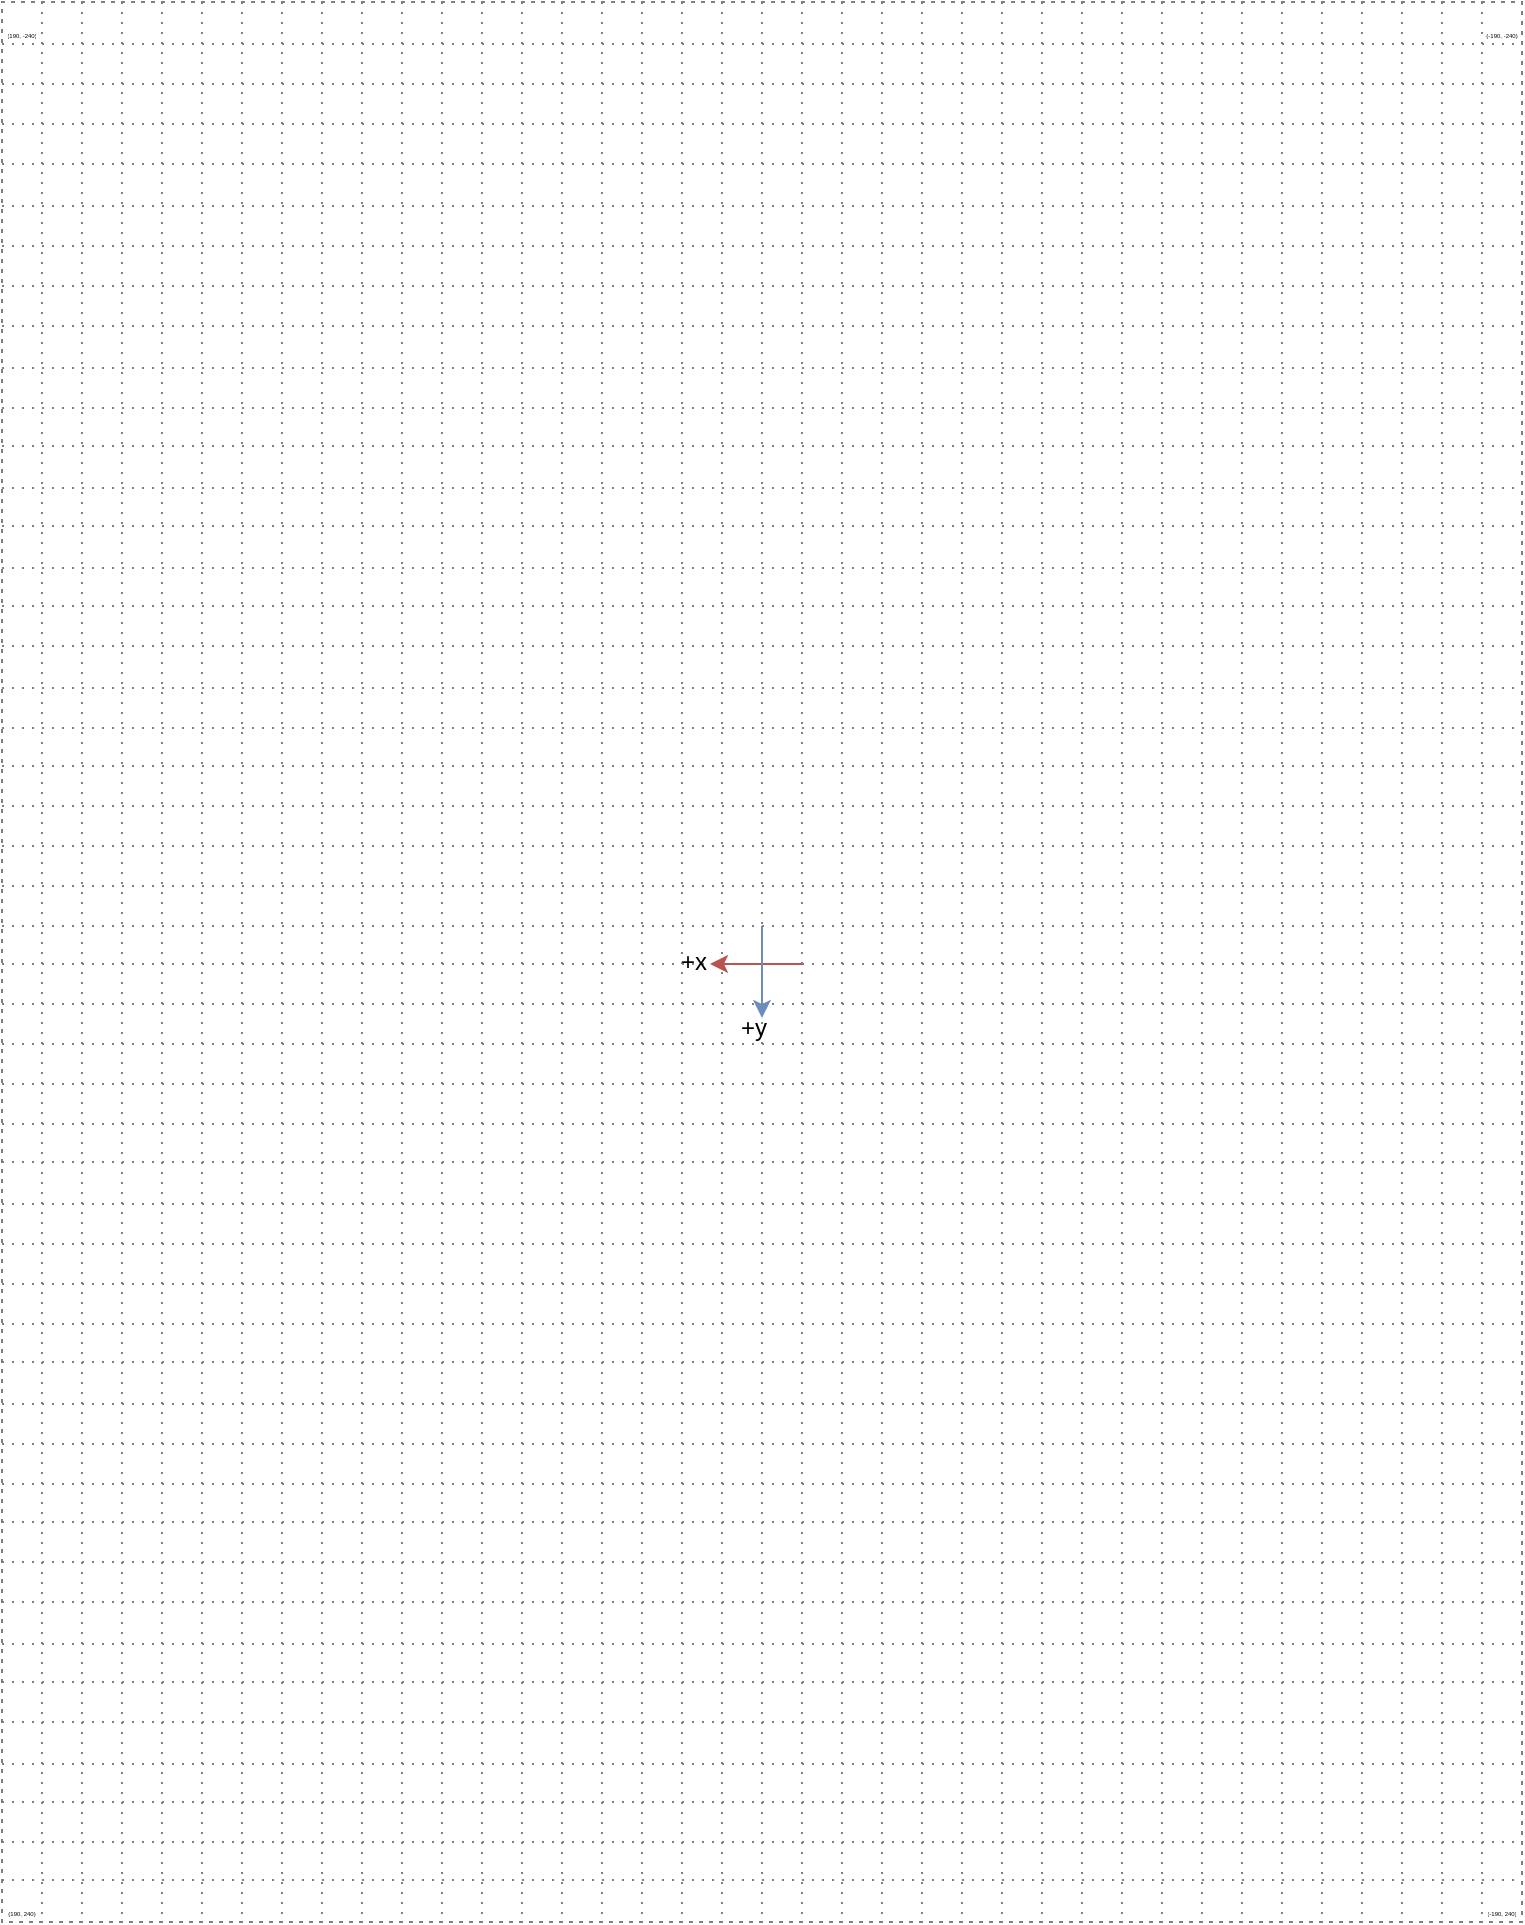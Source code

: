 <mxfile version="21.6.8" type="device">
  <diagram name="Page-1" id="AXb0L6RS5NqQoktzbOtL">
    <mxGraphModel dx="1300" dy="2049" grid="0" gridSize="10" guides="1" tooltips="1" connect="1" arrows="1" fold="1" page="1" pageScale="1" pageWidth="850" pageHeight="1100" math="0" shadow="0">
      <root>
        <mxCell id="0" />
        <mxCell id="1" parent="0" />
        <mxCell id="lL5tTu2a6-mxzTfSO0Kg-3716" value="" style="shape=table;startSize=0;container=1;collapsible=0;childLayout=tableLayout;fontSize=16;fillColor=none;dashed=1;dashPattern=1 4;strokeColor=#808080;" parent="1" vertex="1">
          <mxGeometry x="1770" y="120" width="760" height="960" as="geometry" />
        </mxCell>
        <mxCell id="lL5tTu2a6-mxzTfSO0Kg-5550" style="shape=tableRow;horizontal=0;startSize=0;swimlaneHead=0;swimlaneBody=0;strokeColor=#808080;top=0;left=0;bottom=0;right=0;collapsible=0;dropTarget=0;fillColor=none;points=[[0,0.5],[1,0.5]];portConstraint=eastwest;fontSize=16;dashed=1;dashPattern=1 4;" parent="lL5tTu2a6-mxzTfSO0Kg-3716" vertex="1">
          <mxGeometry width="760" height="21" as="geometry" />
        </mxCell>
        <mxCell id="lL5tTu2a6-mxzTfSO0Kg-5551" value="&lt;font style=&quot;font-size: 3px;&quot;&gt;(190, -240)&lt;/font&gt;" style="shape=partialRectangle;html=1;whiteSpace=wrap;connectable=0;strokeColor=#808080;overflow=hidden;fillColor=none;top=0;left=0;bottom=0;right=0;pointerEvents=1;fontSize=16;dashed=1;dashPattern=1 4;" parent="lL5tTu2a6-mxzTfSO0Kg-5550" vertex="1">
          <mxGeometry width="20" height="21" as="geometry">
            <mxRectangle width="20" height="21" as="alternateBounds" />
          </mxGeometry>
        </mxCell>
        <mxCell id="lL5tTu2a6-mxzTfSO0Kg-5552" style="shape=partialRectangle;html=1;whiteSpace=wrap;connectable=0;strokeColor=#808080;overflow=hidden;fillColor=none;top=0;left=0;bottom=0;right=0;pointerEvents=1;fontSize=16;dashed=1;dashPattern=1 4;" parent="lL5tTu2a6-mxzTfSO0Kg-5550" vertex="1">
          <mxGeometry x="20" width="20" height="21" as="geometry">
            <mxRectangle width="20" height="21" as="alternateBounds" />
          </mxGeometry>
        </mxCell>
        <mxCell id="lL5tTu2a6-mxzTfSO0Kg-5553" style="shape=partialRectangle;html=1;whiteSpace=wrap;connectable=0;strokeColor=#808080;overflow=hidden;fillColor=none;top=0;left=0;bottom=0;right=0;pointerEvents=1;fontSize=16;dashed=1;dashPattern=1 4;" parent="lL5tTu2a6-mxzTfSO0Kg-5550" vertex="1">
          <mxGeometry x="40" width="20" height="21" as="geometry">
            <mxRectangle width="20" height="21" as="alternateBounds" />
          </mxGeometry>
        </mxCell>
        <mxCell id="lL5tTu2a6-mxzTfSO0Kg-5554" style="shape=partialRectangle;html=1;whiteSpace=wrap;connectable=0;strokeColor=#808080;overflow=hidden;fillColor=none;top=0;left=0;bottom=0;right=0;pointerEvents=1;fontSize=16;dashed=1;dashPattern=1 4;" parent="lL5tTu2a6-mxzTfSO0Kg-5550" vertex="1">
          <mxGeometry x="60" width="20" height="21" as="geometry">
            <mxRectangle width="20" height="21" as="alternateBounds" />
          </mxGeometry>
        </mxCell>
        <mxCell id="lL5tTu2a6-mxzTfSO0Kg-5555" style="shape=partialRectangle;html=1;whiteSpace=wrap;connectable=0;strokeColor=#808080;overflow=hidden;fillColor=none;top=0;left=0;bottom=0;right=0;pointerEvents=1;fontSize=16;dashed=1;dashPattern=1 4;" parent="lL5tTu2a6-mxzTfSO0Kg-5550" vertex="1">
          <mxGeometry x="80" width="20" height="21" as="geometry">
            <mxRectangle width="20" height="21" as="alternateBounds" />
          </mxGeometry>
        </mxCell>
        <mxCell id="lL5tTu2a6-mxzTfSO0Kg-5556" style="shape=partialRectangle;html=1;whiteSpace=wrap;connectable=0;strokeColor=#808080;overflow=hidden;fillColor=none;top=0;left=0;bottom=0;right=0;pointerEvents=1;fontSize=16;dashed=1;dashPattern=1 4;" parent="lL5tTu2a6-mxzTfSO0Kg-5550" vertex="1">
          <mxGeometry x="100" width="20" height="21" as="geometry">
            <mxRectangle width="20" height="21" as="alternateBounds" />
          </mxGeometry>
        </mxCell>
        <mxCell id="lL5tTu2a6-mxzTfSO0Kg-5557" style="shape=partialRectangle;html=1;whiteSpace=wrap;connectable=0;strokeColor=#808080;overflow=hidden;fillColor=none;top=0;left=0;bottom=0;right=0;pointerEvents=1;fontSize=16;dashed=1;dashPattern=1 4;" parent="lL5tTu2a6-mxzTfSO0Kg-5550" vertex="1">
          <mxGeometry x="120" width="20" height="21" as="geometry">
            <mxRectangle width="20" height="21" as="alternateBounds" />
          </mxGeometry>
        </mxCell>
        <mxCell id="lL5tTu2a6-mxzTfSO0Kg-5558" style="shape=partialRectangle;html=1;whiteSpace=wrap;connectable=0;strokeColor=#808080;overflow=hidden;fillColor=none;top=0;left=0;bottom=0;right=0;pointerEvents=1;fontSize=16;dashed=1;dashPattern=1 4;" parent="lL5tTu2a6-mxzTfSO0Kg-5550" vertex="1">
          <mxGeometry x="140" width="20" height="21" as="geometry">
            <mxRectangle width="20" height="21" as="alternateBounds" />
          </mxGeometry>
        </mxCell>
        <mxCell id="lL5tTu2a6-mxzTfSO0Kg-5559" style="shape=partialRectangle;html=1;whiteSpace=wrap;connectable=0;strokeColor=#808080;overflow=hidden;fillColor=none;top=0;left=0;bottom=0;right=0;pointerEvents=1;fontSize=16;dashed=1;dashPattern=1 4;" parent="lL5tTu2a6-mxzTfSO0Kg-5550" vertex="1">
          <mxGeometry x="160" width="20" height="21" as="geometry">
            <mxRectangle width="20" height="21" as="alternateBounds" />
          </mxGeometry>
        </mxCell>
        <mxCell id="lL5tTu2a6-mxzTfSO0Kg-5560" style="shape=partialRectangle;html=1;whiteSpace=wrap;connectable=0;strokeColor=#808080;overflow=hidden;fillColor=none;top=0;left=0;bottom=0;right=0;pointerEvents=1;fontSize=16;dashed=1;dashPattern=1 4;" parent="lL5tTu2a6-mxzTfSO0Kg-5550" vertex="1">
          <mxGeometry x="180" width="20" height="21" as="geometry">
            <mxRectangle width="20" height="21" as="alternateBounds" />
          </mxGeometry>
        </mxCell>
        <mxCell id="lL5tTu2a6-mxzTfSO0Kg-5561" style="shape=partialRectangle;html=1;whiteSpace=wrap;connectable=0;strokeColor=#808080;overflow=hidden;fillColor=none;top=0;left=0;bottom=0;right=0;pointerEvents=1;fontSize=16;dashed=1;dashPattern=1 4;" parent="lL5tTu2a6-mxzTfSO0Kg-5550" vertex="1">
          <mxGeometry x="200" width="20" height="21" as="geometry">
            <mxRectangle width="20" height="21" as="alternateBounds" />
          </mxGeometry>
        </mxCell>
        <mxCell id="lL5tTu2a6-mxzTfSO0Kg-5562" style="shape=partialRectangle;html=1;whiteSpace=wrap;connectable=0;strokeColor=#808080;overflow=hidden;fillColor=none;top=0;left=0;bottom=0;right=0;pointerEvents=1;fontSize=16;dashed=1;dashPattern=1 4;" parent="lL5tTu2a6-mxzTfSO0Kg-5550" vertex="1">
          <mxGeometry x="220" width="20" height="21" as="geometry">
            <mxRectangle width="20" height="21" as="alternateBounds" />
          </mxGeometry>
        </mxCell>
        <mxCell id="lL5tTu2a6-mxzTfSO0Kg-5563" style="shape=partialRectangle;html=1;whiteSpace=wrap;connectable=0;strokeColor=#808080;overflow=hidden;fillColor=none;top=0;left=0;bottom=0;right=0;pointerEvents=1;fontSize=16;dashed=1;dashPattern=1 4;" parent="lL5tTu2a6-mxzTfSO0Kg-5550" vertex="1">
          <mxGeometry x="240" width="20" height="21" as="geometry">
            <mxRectangle width="20" height="21" as="alternateBounds" />
          </mxGeometry>
        </mxCell>
        <mxCell id="lL5tTu2a6-mxzTfSO0Kg-5564" style="shape=partialRectangle;html=1;whiteSpace=wrap;connectable=0;strokeColor=#808080;overflow=hidden;fillColor=none;top=0;left=0;bottom=0;right=0;pointerEvents=1;fontSize=16;dashed=1;dashPattern=1 4;" parent="lL5tTu2a6-mxzTfSO0Kg-5550" vertex="1">
          <mxGeometry x="260" width="20" height="21" as="geometry">
            <mxRectangle width="20" height="21" as="alternateBounds" />
          </mxGeometry>
        </mxCell>
        <mxCell id="lL5tTu2a6-mxzTfSO0Kg-5565" style="shape=partialRectangle;html=1;whiteSpace=wrap;connectable=0;strokeColor=#808080;overflow=hidden;fillColor=none;top=0;left=0;bottom=0;right=0;pointerEvents=1;fontSize=16;dashed=1;dashPattern=1 4;" parent="lL5tTu2a6-mxzTfSO0Kg-5550" vertex="1">
          <mxGeometry x="280" width="20" height="21" as="geometry">
            <mxRectangle width="20" height="21" as="alternateBounds" />
          </mxGeometry>
        </mxCell>
        <mxCell id="lL5tTu2a6-mxzTfSO0Kg-5566" style="shape=partialRectangle;html=1;whiteSpace=wrap;connectable=0;strokeColor=#808080;overflow=hidden;fillColor=none;top=0;left=0;bottom=0;right=0;pointerEvents=1;fontSize=16;dashed=1;dashPattern=1 4;" parent="lL5tTu2a6-mxzTfSO0Kg-5550" vertex="1">
          <mxGeometry x="300" width="20" height="21" as="geometry">
            <mxRectangle width="20" height="21" as="alternateBounds" />
          </mxGeometry>
        </mxCell>
        <mxCell id="lL5tTu2a6-mxzTfSO0Kg-5567" style="shape=partialRectangle;html=1;whiteSpace=wrap;connectable=0;strokeColor=#808080;overflow=hidden;fillColor=none;top=0;left=0;bottom=0;right=0;pointerEvents=1;fontSize=16;dashed=1;dashPattern=1 4;" parent="lL5tTu2a6-mxzTfSO0Kg-5550" vertex="1">
          <mxGeometry x="320" width="20" height="21" as="geometry">
            <mxRectangle width="20" height="21" as="alternateBounds" />
          </mxGeometry>
        </mxCell>
        <mxCell id="lL5tTu2a6-mxzTfSO0Kg-5568" style="shape=partialRectangle;html=1;whiteSpace=wrap;connectable=0;strokeColor=#808080;overflow=hidden;fillColor=none;top=0;left=0;bottom=0;right=0;pointerEvents=1;fontSize=16;dashed=1;dashPattern=1 4;" parent="lL5tTu2a6-mxzTfSO0Kg-5550" vertex="1">
          <mxGeometry x="340" width="20" height="21" as="geometry">
            <mxRectangle width="20" height="21" as="alternateBounds" />
          </mxGeometry>
        </mxCell>
        <mxCell id="lL5tTu2a6-mxzTfSO0Kg-5569" style="shape=partialRectangle;html=1;whiteSpace=wrap;connectable=0;strokeColor=#808080;overflow=hidden;fillColor=none;top=0;left=0;bottom=0;right=0;pointerEvents=1;fontSize=16;dashed=1;dashPattern=1 4;" parent="lL5tTu2a6-mxzTfSO0Kg-5550" vertex="1">
          <mxGeometry x="360" width="20" height="21" as="geometry">
            <mxRectangle width="20" height="21" as="alternateBounds" />
          </mxGeometry>
        </mxCell>
        <mxCell id="lL5tTu2a6-mxzTfSO0Kg-5570" style="shape=partialRectangle;html=1;whiteSpace=wrap;connectable=0;strokeColor=#808080;overflow=hidden;fillColor=none;top=0;left=0;bottom=0;right=0;pointerEvents=1;fontSize=16;dashed=1;dashPattern=1 4;" parent="lL5tTu2a6-mxzTfSO0Kg-5550" vertex="1">
          <mxGeometry x="380" width="20" height="21" as="geometry">
            <mxRectangle width="20" height="21" as="alternateBounds" />
          </mxGeometry>
        </mxCell>
        <mxCell id="lL5tTu2a6-mxzTfSO0Kg-5571" style="shape=partialRectangle;html=1;whiteSpace=wrap;connectable=0;strokeColor=#808080;overflow=hidden;fillColor=none;top=0;left=0;bottom=0;right=0;pointerEvents=1;fontSize=16;dashed=1;dashPattern=1 4;" parent="lL5tTu2a6-mxzTfSO0Kg-5550" vertex="1">
          <mxGeometry x="400" width="20" height="21" as="geometry">
            <mxRectangle width="20" height="21" as="alternateBounds" />
          </mxGeometry>
        </mxCell>
        <mxCell id="lL5tTu2a6-mxzTfSO0Kg-5572" style="shape=partialRectangle;html=1;whiteSpace=wrap;connectable=0;strokeColor=#808080;overflow=hidden;fillColor=none;top=0;left=0;bottom=0;right=0;pointerEvents=1;fontSize=16;dashed=1;dashPattern=1 4;" parent="lL5tTu2a6-mxzTfSO0Kg-5550" vertex="1">
          <mxGeometry x="420" width="20" height="21" as="geometry">
            <mxRectangle width="20" height="21" as="alternateBounds" />
          </mxGeometry>
        </mxCell>
        <mxCell id="lL5tTu2a6-mxzTfSO0Kg-5573" style="shape=partialRectangle;html=1;whiteSpace=wrap;connectable=0;strokeColor=#808080;overflow=hidden;fillColor=none;top=0;left=0;bottom=0;right=0;pointerEvents=1;fontSize=16;dashed=1;dashPattern=1 4;" parent="lL5tTu2a6-mxzTfSO0Kg-5550" vertex="1">
          <mxGeometry x="440" width="20" height="21" as="geometry">
            <mxRectangle width="20" height="21" as="alternateBounds" />
          </mxGeometry>
        </mxCell>
        <mxCell id="lL5tTu2a6-mxzTfSO0Kg-5574" style="shape=partialRectangle;html=1;whiteSpace=wrap;connectable=0;strokeColor=#808080;overflow=hidden;fillColor=none;top=0;left=0;bottom=0;right=0;pointerEvents=1;fontSize=16;dashed=1;dashPattern=1 4;" parent="lL5tTu2a6-mxzTfSO0Kg-5550" vertex="1">
          <mxGeometry x="460" width="20" height="21" as="geometry">
            <mxRectangle width="20" height="21" as="alternateBounds" />
          </mxGeometry>
        </mxCell>
        <mxCell id="lL5tTu2a6-mxzTfSO0Kg-5575" style="shape=partialRectangle;html=1;whiteSpace=wrap;connectable=0;strokeColor=#808080;overflow=hidden;fillColor=none;top=0;left=0;bottom=0;right=0;pointerEvents=1;fontSize=16;dashed=1;dashPattern=1 4;" parent="lL5tTu2a6-mxzTfSO0Kg-5550" vertex="1">
          <mxGeometry x="480" width="20" height="21" as="geometry">
            <mxRectangle width="20" height="21" as="alternateBounds" />
          </mxGeometry>
        </mxCell>
        <mxCell id="lL5tTu2a6-mxzTfSO0Kg-5576" style="shape=partialRectangle;html=1;whiteSpace=wrap;connectable=0;strokeColor=#808080;overflow=hidden;fillColor=none;top=0;left=0;bottom=0;right=0;pointerEvents=1;fontSize=16;dashed=1;dashPattern=1 4;" parent="lL5tTu2a6-mxzTfSO0Kg-5550" vertex="1">
          <mxGeometry x="500" width="20" height="21" as="geometry">
            <mxRectangle width="20" height="21" as="alternateBounds" />
          </mxGeometry>
        </mxCell>
        <mxCell id="lL5tTu2a6-mxzTfSO0Kg-5577" style="shape=partialRectangle;html=1;whiteSpace=wrap;connectable=0;strokeColor=#808080;overflow=hidden;fillColor=none;top=0;left=0;bottom=0;right=0;pointerEvents=1;fontSize=16;dashed=1;dashPattern=1 4;" parent="lL5tTu2a6-mxzTfSO0Kg-5550" vertex="1">
          <mxGeometry x="520" width="20" height="21" as="geometry">
            <mxRectangle width="20" height="21" as="alternateBounds" />
          </mxGeometry>
        </mxCell>
        <mxCell id="lL5tTu2a6-mxzTfSO0Kg-5578" style="shape=partialRectangle;html=1;whiteSpace=wrap;connectable=0;strokeColor=#808080;overflow=hidden;fillColor=none;top=0;left=0;bottom=0;right=0;pointerEvents=1;fontSize=16;dashed=1;dashPattern=1 4;" parent="lL5tTu2a6-mxzTfSO0Kg-5550" vertex="1">
          <mxGeometry x="540" width="20" height="21" as="geometry">
            <mxRectangle width="20" height="21" as="alternateBounds" />
          </mxGeometry>
        </mxCell>
        <mxCell id="lL5tTu2a6-mxzTfSO0Kg-5579" style="shape=partialRectangle;html=1;whiteSpace=wrap;connectable=0;strokeColor=#808080;overflow=hidden;fillColor=none;top=0;left=0;bottom=0;right=0;pointerEvents=1;fontSize=16;dashed=1;dashPattern=1 4;" parent="lL5tTu2a6-mxzTfSO0Kg-5550" vertex="1">
          <mxGeometry x="560" width="20" height="21" as="geometry">
            <mxRectangle width="20" height="21" as="alternateBounds" />
          </mxGeometry>
        </mxCell>
        <mxCell id="lL5tTu2a6-mxzTfSO0Kg-5580" style="shape=partialRectangle;html=1;whiteSpace=wrap;connectable=0;strokeColor=#808080;overflow=hidden;fillColor=none;top=0;left=0;bottom=0;right=0;pointerEvents=1;fontSize=16;dashed=1;dashPattern=1 4;" parent="lL5tTu2a6-mxzTfSO0Kg-5550" vertex="1">
          <mxGeometry x="580" width="20" height="21" as="geometry">
            <mxRectangle width="20" height="21" as="alternateBounds" />
          </mxGeometry>
        </mxCell>
        <mxCell id="lL5tTu2a6-mxzTfSO0Kg-5581" style="shape=partialRectangle;html=1;whiteSpace=wrap;connectable=0;strokeColor=#808080;overflow=hidden;fillColor=none;top=0;left=0;bottom=0;right=0;pointerEvents=1;fontSize=16;dashed=1;dashPattern=1 4;" parent="lL5tTu2a6-mxzTfSO0Kg-5550" vertex="1">
          <mxGeometry x="600" width="20" height="21" as="geometry">
            <mxRectangle width="20" height="21" as="alternateBounds" />
          </mxGeometry>
        </mxCell>
        <mxCell id="lL5tTu2a6-mxzTfSO0Kg-5582" style="shape=partialRectangle;html=1;whiteSpace=wrap;connectable=0;strokeColor=#808080;overflow=hidden;fillColor=none;top=0;left=0;bottom=0;right=0;pointerEvents=1;fontSize=16;dashed=1;dashPattern=1 4;" parent="lL5tTu2a6-mxzTfSO0Kg-5550" vertex="1">
          <mxGeometry x="620" width="20" height="21" as="geometry">
            <mxRectangle width="20" height="21" as="alternateBounds" />
          </mxGeometry>
        </mxCell>
        <mxCell id="lL5tTu2a6-mxzTfSO0Kg-5583" style="shape=partialRectangle;html=1;whiteSpace=wrap;connectable=0;strokeColor=#808080;overflow=hidden;fillColor=none;top=0;left=0;bottom=0;right=0;pointerEvents=1;fontSize=16;dashed=1;dashPattern=1 4;" parent="lL5tTu2a6-mxzTfSO0Kg-5550" vertex="1">
          <mxGeometry x="640" width="20" height="21" as="geometry">
            <mxRectangle width="20" height="21" as="alternateBounds" />
          </mxGeometry>
        </mxCell>
        <mxCell id="lL5tTu2a6-mxzTfSO0Kg-5584" style="shape=partialRectangle;html=1;whiteSpace=wrap;connectable=0;strokeColor=#808080;overflow=hidden;fillColor=none;top=0;left=0;bottom=0;right=0;pointerEvents=1;fontSize=16;dashed=1;dashPattern=1 4;" parent="lL5tTu2a6-mxzTfSO0Kg-5550" vertex="1">
          <mxGeometry x="660" width="20" height="21" as="geometry">
            <mxRectangle width="20" height="21" as="alternateBounds" />
          </mxGeometry>
        </mxCell>
        <mxCell id="lL5tTu2a6-mxzTfSO0Kg-5585" style="shape=partialRectangle;html=1;whiteSpace=wrap;connectable=0;strokeColor=#808080;overflow=hidden;fillColor=none;top=0;left=0;bottom=0;right=0;pointerEvents=1;fontSize=16;dashed=1;dashPattern=1 4;" parent="lL5tTu2a6-mxzTfSO0Kg-5550" vertex="1">
          <mxGeometry x="680" width="20" height="21" as="geometry">
            <mxRectangle width="20" height="21" as="alternateBounds" />
          </mxGeometry>
        </mxCell>
        <mxCell id="lL5tTu2a6-mxzTfSO0Kg-5586" style="shape=partialRectangle;html=1;whiteSpace=wrap;connectable=0;strokeColor=#808080;overflow=hidden;fillColor=none;top=0;left=0;bottom=0;right=0;pointerEvents=1;fontSize=16;dashed=1;dashPattern=1 4;" parent="lL5tTu2a6-mxzTfSO0Kg-5550" vertex="1">
          <mxGeometry x="700" width="20" height="21" as="geometry">
            <mxRectangle width="20" height="21" as="alternateBounds" />
          </mxGeometry>
        </mxCell>
        <mxCell id="lL5tTu2a6-mxzTfSO0Kg-5587" style="shape=partialRectangle;html=1;whiteSpace=wrap;connectable=0;strokeColor=#808080;overflow=hidden;fillColor=none;top=0;left=0;bottom=0;right=0;pointerEvents=1;fontSize=16;dashed=1;dashPattern=1 4;" parent="lL5tTu2a6-mxzTfSO0Kg-5550" vertex="1">
          <mxGeometry x="720" width="20" height="21" as="geometry">
            <mxRectangle width="20" height="21" as="alternateBounds" />
          </mxGeometry>
        </mxCell>
        <mxCell id="lL5tTu2a6-mxzTfSO0Kg-5588" value="&lt;font style=&quot;font-size: 3px;&quot;&gt;(-190, -240)&lt;/font&gt;" style="shape=partialRectangle;html=1;whiteSpace=wrap;connectable=0;strokeColor=#808080;overflow=hidden;fillColor=none;top=0;left=0;bottom=0;right=0;pointerEvents=1;fontSize=16;dashed=1;dashPattern=1 4;" parent="lL5tTu2a6-mxzTfSO0Kg-5550" vertex="1">
          <mxGeometry x="740" width="20" height="21" as="geometry">
            <mxRectangle width="20" height="21" as="alternateBounds" />
          </mxGeometry>
        </mxCell>
        <mxCell id="lL5tTu2a6-mxzTfSO0Kg-5511" style="shape=tableRow;horizontal=0;startSize=0;swimlaneHead=0;swimlaneBody=0;strokeColor=#808080;top=0;left=0;bottom=0;right=0;collapsible=0;dropTarget=0;fillColor=none;points=[[0,0.5],[1,0.5]];portConstraint=eastwest;fontSize=16;dashed=1;dashPattern=1 4;" parent="lL5tTu2a6-mxzTfSO0Kg-3716" vertex="1">
          <mxGeometry y="21" width="760" height="20" as="geometry" />
        </mxCell>
        <mxCell id="lL5tTu2a6-mxzTfSO0Kg-5512" style="shape=partialRectangle;html=1;whiteSpace=wrap;connectable=0;strokeColor=#808080;overflow=hidden;fillColor=none;top=0;left=0;bottom=0;right=0;pointerEvents=1;fontSize=16;dashed=1;dashPattern=1 4;" parent="lL5tTu2a6-mxzTfSO0Kg-5511" vertex="1">
          <mxGeometry width="20" height="20" as="geometry">
            <mxRectangle width="20" height="20" as="alternateBounds" />
          </mxGeometry>
        </mxCell>
        <mxCell id="lL5tTu2a6-mxzTfSO0Kg-5513" style="shape=partialRectangle;html=1;whiteSpace=wrap;connectable=0;strokeColor=#808080;overflow=hidden;fillColor=none;top=0;left=0;bottom=0;right=0;pointerEvents=1;fontSize=16;dashed=1;dashPattern=1 4;" parent="lL5tTu2a6-mxzTfSO0Kg-5511" vertex="1">
          <mxGeometry x="20" width="20" height="20" as="geometry">
            <mxRectangle width="20" height="20" as="alternateBounds" />
          </mxGeometry>
        </mxCell>
        <mxCell id="lL5tTu2a6-mxzTfSO0Kg-5514" style="shape=partialRectangle;html=1;whiteSpace=wrap;connectable=0;strokeColor=#808080;overflow=hidden;fillColor=none;top=0;left=0;bottom=0;right=0;pointerEvents=1;fontSize=16;dashed=1;dashPattern=1 4;" parent="lL5tTu2a6-mxzTfSO0Kg-5511" vertex="1">
          <mxGeometry x="40" width="20" height="20" as="geometry">
            <mxRectangle width="20" height="20" as="alternateBounds" />
          </mxGeometry>
        </mxCell>
        <mxCell id="lL5tTu2a6-mxzTfSO0Kg-5515" style="shape=partialRectangle;html=1;whiteSpace=wrap;connectable=0;strokeColor=#808080;overflow=hidden;fillColor=none;top=0;left=0;bottom=0;right=0;pointerEvents=1;fontSize=16;dashed=1;dashPattern=1 4;" parent="lL5tTu2a6-mxzTfSO0Kg-5511" vertex="1">
          <mxGeometry x="60" width="20" height="20" as="geometry">
            <mxRectangle width="20" height="20" as="alternateBounds" />
          </mxGeometry>
        </mxCell>
        <mxCell id="lL5tTu2a6-mxzTfSO0Kg-5516" style="shape=partialRectangle;html=1;whiteSpace=wrap;connectable=0;strokeColor=#808080;overflow=hidden;fillColor=none;top=0;left=0;bottom=0;right=0;pointerEvents=1;fontSize=16;dashed=1;dashPattern=1 4;" parent="lL5tTu2a6-mxzTfSO0Kg-5511" vertex="1">
          <mxGeometry x="80" width="20" height="20" as="geometry">
            <mxRectangle width="20" height="20" as="alternateBounds" />
          </mxGeometry>
        </mxCell>
        <mxCell id="lL5tTu2a6-mxzTfSO0Kg-5517" style="shape=partialRectangle;html=1;whiteSpace=wrap;connectable=0;strokeColor=#808080;overflow=hidden;fillColor=none;top=0;left=0;bottom=0;right=0;pointerEvents=1;fontSize=16;dashed=1;dashPattern=1 4;" parent="lL5tTu2a6-mxzTfSO0Kg-5511" vertex="1">
          <mxGeometry x="100" width="20" height="20" as="geometry">
            <mxRectangle width="20" height="20" as="alternateBounds" />
          </mxGeometry>
        </mxCell>
        <mxCell id="lL5tTu2a6-mxzTfSO0Kg-5518" style="shape=partialRectangle;html=1;whiteSpace=wrap;connectable=0;strokeColor=#808080;overflow=hidden;fillColor=none;top=0;left=0;bottom=0;right=0;pointerEvents=1;fontSize=16;dashed=1;dashPattern=1 4;" parent="lL5tTu2a6-mxzTfSO0Kg-5511" vertex="1">
          <mxGeometry x="120" width="20" height="20" as="geometry">
            <mxRectangle width="20" height="20" as="alternateBounds" />
          </mxGeometry>
        </mxCell>
        <mxCell id="lL5tTu2a6-mxzTfSO0Kg-5519" style="shape=partialRectangle;html=1;whiteSpace=wrap;connectable=0;strokeColor=#808080;overflow=hidden;fillColor=none;top=0;left=0;bottom=0;right=0;pointerEvents=1;fontSize=16;dashed=1;dashPattern=1 4;" parent="lL5tTu2a6-mxzTfSO0Kg-5511" vertex="1">
          <mxGeometry x="140" width="20" height="20" as="geometry">
            <mxRectangle width="20" height="20" as="alternateBounds" />
          </mxGeometry>
        </mxCell>
        <mxCell id="lL5tTu2a6-mxzTfSO0Kg-5520" style="shape=partialRectangle;html=1;whiteSpace=wrap;connectable=0;strokeColor=#808080;overflow=hidden;fillColor=none;top=0;left=0;bottom=0;right=0;pointerEvents=1;fontSize=16;dashed=1;dashPattern=1 4;" parent="lL5tTu2a6-mxzTfSO0Kg-5511" vertex="1">
          <mxGeometry x="160" width="20" height="20" as="geometry">
            <mxRectangle width="20" height="20" as="alternateBounds" />
          </mxGeometry>
        </mxCell>
        <mxCell id="lL5tTu2a6-mxzTfSO0Kg-5521" style="shape=partialRectangle;html=1;whiteSpace=wrap;connectable=0;strokeColor=#808080;overflow=hidden;fillColor=none;top=0;left=0;bottom=0;right=0;pointerEvents=1;fontSize=16;dashed=1;dashPattern=1 4;" parent="lL5tTu2a6-mxzTfSO0Kg-5511" vertex="1">
          <mxGeometry x="180" width="20" height="20" as="geometry">
            <mxRectangle width="20" height="20" as="alternateBounds" />
          </mxGeometry>
        </mxCell>
        <mxCell id="lL5tTu2a6-mxzTfSO0Kg-5522" style="shape=partialRectangle;html=1;whiteSpace=wrap;connectable=0;strokeColor=#808080;overflow=hidden;fillColor=none;top=0;left=0;bottom=0;right=0;pointerEvents=1;fontSize=16;dashed=1;dashPattern=1 4;" parent="lL5tTu2a6-mxzTfSO0Kg-5511" vertex="1">
          <mxGeometry x="200" width="20" height="20" as="geometry">
            <mxRectangle width="20" height="20" as="alternateBounds" />
          </mxGeometry>
        </mxCell>
        <mxCell id="lL5tTu2a6-mxzTfSO0Kg-5523" style="shape=partialRectangle;html=1;whiteSpace=wrap;connectable=0;strokeColor=#808080;overflow=hidden;fillColor=none;top=0;left=0;bottom=0;right=0;pointerEvents=1;fontSize=16;dashed=1;dashPattern=1 4;" parent="lL5tTu2a6-mxzTfSO0Kg-5511" vertex="1">
          <mxGeometry x="220" width="20" height="20" as="geometry">
            <mxRectangle width="20" height="20" as="alternateBounds" />
          </mxGeometry>
        </mxCell>
        <mxCell id="lL5tTu2a6-mxzTfSO0Kg-5524" style="shape=partialRectangle;html=1;whiteSpace=wrap;connectable=0;strokeColor=#808080;overflow=hidden;fillColor=none;top=0;left=0;bottom=0;right=0;pointerEvents=1;fontSize=16;dashed=1;dashPattern=1 4;" parent="lL5tTu2a6-mxzTfSO0Kg-5511" vertex="1">
          <mxGeometry x="240" width="20" height="20" as="geometry">
            <mxRectangle width="20" height="20" as="alternateBounds" />
          </mxGeometry>
        </mxCell>
        <mxCell id="lL5tTu2a6-mxzTfSO0Kg-5525" style="shape=partialRectangle;html=1;whiteSpace=wrap;connectable=0;strokeColor=#808080;overflow=hidden;fillColor=none;top=0;left=0;bottom=0;right=0;pointerEvents=1;fontSize=16;dashed=1;dashPattern=1 4;" parent="lL5tTu2a6-mxzTfSO0Kg-5511" vertex="1">
          <mxGeometry x="260" width="20" height="20" as="geometry">
            <mxRectangle width="20" height="20" as="alternateBounds" />
          </mxGeometry>
        </mxCell>
        <mxCell id="lL5tTu2a6-mxzTfSO0Kg-5526" style="shape=partialRectangle;html=1;whiteSpace=wrap;connectable=0;strokeColor=#808080;overflow=hidden;fillColor=none;top=0;left=0;bottom=0;right=0;pointerEvents=1;fontSize=16;dashed=1;dashPattern=1 4;" parent="lL5tTu2a6-mxzTfSO0Kg-5511" vertex="1">
          <mxGeometry x="280" width="20" height="20" as="geometry">
            <mxRectangle width="20" height="20" as="alternateBounds" />
          </mxGeometry>
        </mxCell>
        <mxCell id="lL5tTu2a6-mxzTfSO0Kg-5527" style="shape=partialRectangle;html=1;whiteSpace=wrap;connectable=0;strokeColor=#808080;overflow=hidden;fillColor=none;top=0;left=0;bottom=0;right=0;pointerEvents=1;fontSize=16;dashed=1;dashPattern=1 4;" parent="lL5tTu2a6-mxzTfSO0Kg-5511" vertex="1">
          <mxGeometry x="300" width="20" height="20" as="geometry">
            <mxRectangle width="20" height="20" as="alternateBounds" />
          </mxGeometry>
        </mxCell>
        <mxCell id="lL5tTu2a6-mxzTfSO0Kg-5528" style="shape=partialRectangle;html=1;whiteSpace=wrap;connectable=0;strokeColor=#808080;overflow=hidden;fillColor=none;top=0;left=0;bottom=0;right=0;pointerEvents=1;fontSize=16;dashed=1;dashPattern=1 4;" parent="lL5tTu2a6-mxzTfSO0Kg-5511" vertex="1">
          <mxGeometry x="320" width="20" height="20" as="geometry">
            <mxRectangle width="20" height="20" as="alternateBounds" />
          </mxGeometry>
        </mxCell>
        <mxCell id="lL5tTu2a6-mxzTfSO0Kg-5529" style="shape=partialRectangle;html=1;whiteSpace=wrap;connectable=0;strokeColor=#808080;overflow=hidden;fillColor=none;top=0;left=0;bottom=0;right=0;pointerEvents=1;fontSize=16;dashed=1;dashPattern=1 4;" parent="lL5tTu2a6-mxzTfSO0Kg-5511" vertex="1">
          <mxGeometry x="340" width="20" height="20" as="geometry">
            <mxRectangle width="20" height="20" as="alternateBounds" />
          </mxGeometry>
        </mxCell>
        <mxCell id="lL5tTu2a6-mxzTfSO0Kg-5530" style="shape=partialRectangle;html=1;whiteSpace=wrap;connectable=0;strokeColor=#808080;overflow=hidden;fillColor=none;top=0;left=0;bottom=0;right=0;pointerEvents=1;fontSize=16;dashed=1;dashPattern=1 4;" parent="lL5tTu2a6-mxzTfSO0Kg-5511" vertex="1">
          <mxGeometry x="360" width="20" height="20" as="geometry">
            <mxRectangle width="20" height="20" as="alternateBounds" />
          </mxGeometry>
        </mxCell>
        <mxCell id="lL5tTu2a6-mxzTfSO0Kg-5531" style="shape=partialRectangle;html=1;whiteSpace=wrap;connectable=0;strokeColor=#808080;overflow=hidden;fillColor=none;top=0;left=0;bottom=0;right=0;pointerEvents=1;fontSize=16;dashed=1;dashPattern=1 4;" parent="lL5tTu2a6-mxzTfSO0Kg-5511" vertex="1">
          <mxGeometry x="380" width="20" height="20" as="geometry">
            <mxRectangle width="20" height="20" as="alternateBounds" />
          </mxGeometry>
        </mxCell>
        <mxCell id="lL5tTu2a6-mxzTfSO0Kg-5532" style="shape=partialRectangle;html=1;whiteSpace=wrap;connectable=0;strokeColor=#808080;overflow=hidden;fillColor=none;top=0;left=0;bottom=0;right=0;pointerEvents=1;fontSize=16;dashed=1;dashPattern=1 4;" parent="lL5tTu2a6-mxzTfSO0Kg-5511" vertex="1">
          <mxGeometry x="400" width="20" height="20" as="geometry">
            <mxRectangle width="20" height="20" as="alternateBounds" />
          </mxGeometry>
        </mxCell>
        <mxCell id="lL5tTu2a6-mxzTfSO0Kg-5533" style="shape=partialRectangle;html=1;whiteSpace=wrap;connectable=0;strokeColor=#808080;overflow=hidden;fillColor=none;top=0;left=0;bottom=0;right=0;pointerEvents=1;fontSize=16;dashed=1;dashPattern=1 4;" parent="lL5tTu2a6-mxzTfSO0Kg-5511" vertex="1">
          <mxGeometry x="420" width="20" height="20" as="geometry">
            <mxRectangle width="20" height="20" as="alternateBounds" />
          </mxGeometry>
        </mxCell>
        <mxCell id="lL5tTu2a6-mxzTfSO0Kg-5534" style="shape=partialRectangle;html=1;whiteSpace=wrap;connectable=0;strokeColor=#808080;overflow=hidden;fillColor=none;top=0;left=0;bottom=0;right=0;pointerEvents=1;fontSize=16;dashed=1;dashPattern=1 4;" parent="lL5tTu2a6-mxzTfSO0Kg-5511" vertex="1">
          <mxGeometry x="440" width="20" height="20" as="geometry">
            <mxRectangle width="20" height="20" as="alternateBounds" />
          </mxGeometry>
        </mxCell>
        <mxCell id="lL5tTu2a6-mxzTfSO0Kg-5535" style="shape=partialRectangle;html=1;whiteSpace=wrap;connectable=0;strokeColor=#808080;overflow=hidden;fillColor=none;top=0;left=0;bottom=0;right=0;pointerEvents=1;fontSize=16;dashed=1;dashPattern=1 4;" parent="lL5tTu2a6-mxzTfSO0Kg-5511" vertex="1">
          <mxGeometry x="460" width="20" height="20" as="geometry">
            <mxRectangle width="20" height="20" as="alternateBounds" />
          </mxGeometry>
        </mxCell>
        <mxCell id="lL5tTu2a6-mxzTfSO0Kg-5536" style="shape=partialRectangle;html=1;whiteSpace=wrap;connectable=0;strokeColor=#808080;overflow=hidden;fillColor=none;top=0;left=0;bottom=0;right=0;pointerEvents=1;fontSize=16;dashed=1;dashPattern=1 4;" parent="lL5tTu2a6-mxzTfSO0Kg-5511" vertex="1">
          <mxGeometry x="480" width="20" height="20" as="geometry">
            <mxRectangle width="20" height="20" as="alternateBounds" />
          </mxGeometry>
        </mxCell>
        <mxCell id="lL5tTu2a6-mxzTfSO0Kg-5537" style="shape=partialRectangle;html=1;whiteSpace=wrap;connectable=0;strokeColor=#808080;overflow=hidden;fillColor=none;top=0;left=0;bottom=0;right=0;pointerEvents=1;fontSize=16;dashed=1;dashPattern=1 4;" parent="lL5tTu2a6-mxzTfSO0Kg-5511" vertex="1">
          <mxGeometry x="500" width="20" height="20" as="geometry">
            <mxRectangle width="20" height="20" as="alternateBounds" />
          </mxGeometry>
        </mxCell>
        <mxCell id="lL5tTu2a6-mxzTfSO0Kg-5538" style="shape=partialRectangle;html=1;whiteSpace=wrap;connectable=0;strokeColor=#808080;overflow=hidden;fillColor=none;top=0;left=0;bottom=0;right=0;pointerEvents=1;fontSize=16;dashed=1;dashPattern=1 4;" parent="lL5tTu2a6-mxzTfSO0Kg-5511" vertex="1">
          <mxGeometry x="520" width="20" height="20" as="geometry">
            <mxRectangle width="20" height="20" as="alternateBounds" />
          </mxGeometry>
        </mxCell>
        <mxCell id="lL5tTu2a6-mxzTfSO0Kg-5539" style="shape=partialRectangle;html=1;whiteSpace=wrap;connectable=0;strokeColor=#808080;overflow=hidden;fillColor=none;top=0;left=0;bottom=0;right=0;pointerEvents=1;fontSize=16;dashed=1;dashPattern=1 4;" parent="lL5tTu2a6-mxzTfSO0Kg-5511" vertex="1">
          <mxGeometry x="540" width="20" height="20" as="geometry">
            <mxRectangle width="20" height="20" as="alternateBounds" />
          </mxGeometry>
        </mxCell>
        <mxCell id="lL5tTu2a6-mxzTfSO0Kg-5540" style="shape=partialRectangle;html=1;whiteSpace=wrap;connectable=0;strokeColor=#808080;overflow=hidden;fillColor=none;top=0;left=0;bottom=0;right=0;pointerEvents=1;fontSize=16;dashed=1;dashPattern=1 4;" parent="lL5tTu2a6-mxzTfSO0Kg-5511" vertex="1">
          <mxGeometry x="560" width="20" height="20" as="geometry">
            <mxRectangle width="20" height="20" as="alternateBounds" />
          </mxGeometry>
        </mxCell>
        <mxCell id="lL5tTu2a6-mxzTfSO0Kg-5541" style="shape=partialRectangle;html=1;whiteSpace=wrap;connectable=0;strokeColor=#808080;overflow=hidden;fillColor=none;top=0;left=0;bottom=0;right=0;pointerEvents=1;fontSize=16;dashed=1;dashPattern=1 4;" parent="lL5tTu2a6-mxzTfSO0Kg-5511" vertex="1">
          <mxGeometry x="580" width="20" height="20" as="geometry">
            <mxRectangle width="20" height="20" as="alternateBounds" />
          </mxGeometry>
        </mxCell>
        <mxCell id="lL5tTu2a6-mxzTfSO0Kg-5542" style="shape=partialRectangle;html=1;whiteSpace=wrap;connectable=0;strokeColor=#808080;overflow=hidden;fillColor=none;top=0;left=0;bottom=0;right=0;pointerEvents=1;fontSize=16;dashed=1;dashPattern=1 4;" parent="lL5tTu2a6-mxzTfSO0Kg-5511" vertex="1">
          <mxGeometry x="600" width="20" height="20" as="geometry">
            <mxRectangle width="20" height="20" as="alternateBounds" />
          </mxGeometry>
        </mxCell>
        <mxCell id="lL5tTu2a6-mxzTfSO0Kg-5543" style="shape=partialRectangle;html=1;whiteSpace=wrap;connectable=0;strokeColor=#808080;overflow=hidden;fillColor=none;top=0;left=0;bottom=0;right=0;pointerEvents=1;fontSize=16;dashed=1;dashPattern=1 4;" parent="lL5tTu2a6-mxzTfSO0Kg-5511" vertex="1">
          <mxGeometry x="620" width="20" height="20" as="geometry">
            <mxRectangle width="20" height="20" as="alternateBounds" />
          </mxGeometry>
        </mxCell>
        <mxCell id="lL5tTu2a6-mxzTfSO0Kg-5544" style="shape=partialRectangle;html=1;whiteSpace=wrap;connectable=0;strokeColor=#808080;overflow=hidden;fillColor=none;top=0;left=0;bottom=0;right=0;pointerEvents=1;fontSize=16;dashed=1;dashPattern=1 4;" parent="lL5tTu2a6-mxzTfSO0Kg-5511" vertex="1">
          <mxGeometry x="640" width="20" height="20" as="geometry">
            <mxRectangle width="20" height="20" as="alternateBounds" />
          </mxGeometry>
        </mxCell>
        <mxCell id="lL5tTu2a6-mxzTfSO0Kg-5545" style="shape=partialRectangle;html=1;whiteSpace=wrap;connectable=0;strokeColor=#808080;overflow=hidden;fillColor=none;top=0;left=0;bottom=0;right=0;pointerEvents=1;fontSize=16;dashed=1;dashPattern=1 4;" parent="lL5tTu2a6-mxzTfSO0Kg-5511" vertex="1">
          <mxGeometry x="660" width="20" height="20" as="geometry">
            <mxRectangle width="20" height="20" as="alternateBounds" />
          </mxGeometry>
        </mxCell>
        <mxCell id="lL5tTu2a6-mxzTfSO0Kg-5546" style="shape=partialRectangle;html=1;whiteSpace=wrap;connectable=0;strokeColor=#808080;overflow=hidden;fillColor=none;top=0;left=0;bottom=0;right=0;pointerEvents=1;fontSize=16;dashed=1;dashPattern=1 4;" parent="lL5tTu2a6-mxzTfSO0Kg-5511" vertex="1">
          <mxGeometry x="680" width="20" height="20" as="geometry">
            <mxRectangle width="20" height="20" as="alternateBounds" />
          </mxGeometry>
        </mxCell>
        <mxCell id="lL5tTu2a6-mxzTfSO0Kg-5547" style="shape=partialRectangle;html=1;whiteSpace=wrap;connectable=0;strokeColor=#808080;overflow=hidden;fillColor=none;top=0;left=0;bottom=0;right=0;pointerEvents=1;fontSize=16;dashed=1;dashPattern=1 4;" parent="lL5tTu2a6-mxzTfSO0Kg-5511" vertex="1">
          <mxGeometry x="700" width="20" height="20" as="geometry">
            <mxRectangle width="20" height="20" as="alternateBounds" />
          </mxGeometry>
        </mxCell>
        <mxCell id="lL5tTu2a6-mxzTfSO0Kg-5548" style="shape=partialRectangle;html=1;whiteSpace=wrap;connectable=0;strokeColor=#808080;overflow=hidden;fillColor=none;top=0;left=0;bottom=0;right=0;pointerEvents=1;fontSize=16;dashed=1;dashPattern=1 4;" parent="lL5tTu2a6-mxzTfSO0Kg-5511" vertex="1">
          <mxGeometry x="720" width="20" height="20" as="geometry">
            <mxRectangle width="20" height="20" as="alternateBounds" />
          </mxGeometry>
        </mxCell>
        <mxCell id="lL5tTu2a6-mxzTfSO0Kg-5549" style="shape=partialRectangle;html=1;whiteSpace=wrap;connectable=0;strokeColor=#808080;overflow=hidden;fillColor=none;top=0;left=0;bottom=0;right=0;pointerEvents=1;fontSize=16;dashed=1;dashPattern=1 4;" parent="lL5tTu2a6-mxzTfSO0Kg-5511" vertex="1">
          <mxGeometry x="740" width="20" height="20" as="geometry">
            <mxRectangle width="20" height="20" as="alternateBounds" />
          </mxGeometry>
        </mxCell>
        <mxCell id="lL5tTu2a6-mxzTfSO0Kg-5472" style="shape=tableRow;horizontal=0;startSize=0;swimlaneHead=0;swimlaneBody=0;strokeColor=#808080;top=0;left=0;bottom=0;right=0;collapsible=0;dropTarget=0;fillColor=none;points=[[0,0.5],[1,0.5]];portConstraint=eastwest;fontSize=16;dashed=1;dashPattern=1 4;" parent="lL5tTu2a6-mxzTfSO0Kg-3716" vertex="1">
          <mxGeometry y="41" width="760" height="20" as="geometry" />
        </mxCell>
        <mxCell id="lL5tTu2a6-mxzTfSO0Kg-5473" style="shape=partialRectangle;html=1;whiteSpace=wrap;connectable=0;strokeColor=#808080;overflow=hidden;fillColor=none;top=0;left=0;bottom=0;right=0;pointerEvents=1;fontSize=16;dashed=1;dashPattern=1 4;" parent="lL5tTu2a6-mxzTfSO0Kg-5472" vertex="1">
          <mxGeometry width="20" height="20" as="geometry">
            <mxRectangle width="20" height="20" as="alternateBounds" />
          </mxGeometry>
        </mxCell>
        <mxCell id="lL5tTu2a6-mxzTfSO0Kg-5474" style="shape=partialRectangle;html=1;whiteSpace=wrap;connectable=0;strokeColor=#808080;overflow=hidden;fillColor=none;top=0;left=0;bottom=0;right=0;pointerEvents=1;fontSize=16;dashed=1;dashPattern=1 4;" parent="lL5tTu2a6-mxzTfSO0Kg-5472" vertex="1">
          <mxGeometry x="20" width="20" height="20" as="geometry">
            <mxRectangle width="20" height="20" as="alternateBounds" />
          </mxGeometry>
        </mxCell>
        <mxCell id="lL5tTu2a6-mxzTfSO0Kg-5475" style="shape=partialRectangle;html=1;whiteSpace=wrap;connectable=0;strokeColor=#808080;overflow=hidden;fillColor=none;top=0;left=0;bottom=0;right=0;pointerEvents=1;fontSize=16;dashed=1;dashPattern=1 4;" parent="lL5tTu2a6-mxzTfSO0Kg-5472" vertex="1">
          <mxGeometry x="40" width="20" height="20" as="geometry">
            <mxRectangle width="20" height="20" as="alternateBounds" />
          </mxGeometry>
        </mxCell>
        <mxCell id="lL5tTu2a6-mxzTfSO0Kg-5476" style="shape=partialRectangle;html=1;whiteSpace=wrap;connectable=0;strokeColor=#808080;overflow=hidden;fillColor=none;top=0;left=0;bottom=0;right=0;pointerEvents=1;fontSize=16;dashed=1;dashPattern=1 4;" parent="lL5tTu2a6-mxzTfSO0Kg-5472" vertex="1">
          <mxGeometry x="60" width="20" height="20" as="geometry">
            <mxRectangle width="20" height="20" as="alternateBounds" />
          </mxGeometry>
        </mxCell>
        <mxCell id="lL5tTu2a6-mxzTfSO0Kg-5477" style="shape=partialRectangle;html=1;whiteSpace=wrap;connectable=0;strokeColor=#808080;overflow=hidden;fillColor=none;top=0;left=0;bottom=0;right=0;pointerEvents=1;fontSize=16;dashed=1;dashPattern=1 4;" parent="lL5tTu2a6-mxzTfSO0Kg-5472" vertex="1">
          <mxGeometry x="80" width="20" height="20" as="geometry">
            <mxRectangle width="20" height="20" as="alternateBounds" />
          </mxGeometry>
        </mxCell>
        <mxCell id="lL5tTu2a6-mxzTfSO0Kg-5478" style="shape=partialRectangle;html=1;whiteSpace=wrap;connectable=0;strokeColor=#808080;overflow=hidden;fillColor=none;top=0;left=0;bottom=0;right=0;pointerEvents=1;fontSize=16;dashed=1;dashPattern=1 4;" parent="lL5tTu2a6-mxzTfSO0Kg-5472" vertex="1">
          <mxGeometry x="100" width="20" height="20" as="geometry">
            <mxRectangle width="20" height="20" as="alternateBounds" />
          </mxGeometry>
        </mxCell>
        <mxCell id="lL5tTu2a6-mxzTfSO0Kg-5479" style="shape=partialRectangle;html=1;whiteSpace=wrap;connectable=0;strokeColor=#808080;overflow=hidden;fillColor=none;top=0;left=0;bottom=0;right=0;pointerEvents=1;fontSize=16;dashed=1;dashPattern=1 4;" parent="lL5tTu2a6-mxzTfSO0Kg-5472" vertex="1">
          <mxGeometry x="120" width="20" height="20" as="geometry">
            <mxRectangle width="20" height="20" as="alternateBounds" />
          </mxGeometry>
        </mxCell>
        <mxCell id="lL5tTu2a6-mxzTfSO0Kg-5480" style="shape=partialRectangle;html=1;whiteSpace=wrap;connectable=0;strokeColor=#808080;overflow=hidden;fillColor=none;top=0;left=0;bottom=0;right=0;pointerEvents=1;fontSize=16;dashed=1;dashPattern=1 4;" parent="lL5tTu2a6-mxzTfSO0Kg-5472" vertex="1">
          <mxGeometry x="140" width="20" height="20" as="geometry">
            <mxRectangle width="20" height="20" as="alternateBounds" />
          </mxGeometry>
        </mxCell>
        <mxCell id="lL5tTu2a6-mxzTfSO0Kg-5481" style="shape=partialRectangle;html=1;whiteSpace=wrap;connectable=0;strokeColor=#808080;overflow=hidden;fillColor=none;top=0;left=0;bottom=0;right=0;pointerEvents=1;fontSize=16;dashed=1;dashPattern=1 4;" parent="lL5tTu2a6-mxzTfSO0Kg-5472" vertex="1">
          <mxGeometry x="160" width="20" height="20" as="geometry">
            <mxRectangle width="20" height="20" as="alternateBounds" />
          </mxGeometry>
        </mxCell>
        <mxCell id="lL5tTu2a6-mxzTfSO0Kg-5482" style="shape=partialRectangle;html=1;whiteSpace=wrap;connectable=0;strokeColor=#808080;overflow=hidden;fillColor=none;top=0;left=0;bottom=0;right=0;pointerEvents=1;fontSize=16;dashed=1;dashPattern=1 4;" parent="lL5tTu2a6-mxzTfSO0Kg-5472" vertex="1">
          <mxGeometry x="180" width="20" height="20" as="geometry">
            <mxRectangle width="20" height="20" as="alternateBounds" />
          </mxGeometry>
        </mxCell>
        <mxCell id="lL5tTu2a6-mxzTfSO0Kg-5483" style="shape=partialRectangle;html=1;whiteSpace=wrap;connectable=0;strokeColor=#808080;overflow=hidden;fillColor=none;top=0;left=0;bottom=0;right=0;pointerEvents=1;fontSize=16;dashed=1;dashPattern=1 4;" parent="lL5tTu2a6-mxzTfSO0Kg-5472" vertex="1">
          <mxGeometry x="200" width="20" height="20" as="geometry">
            <mxRectangle width="20" height="20" as="alternateBounds" />
          </mxGeometry>
        </mxCell>
        <mxCell id="lL5tTu2a6-mxzTfSO0Kg-5484" style="shape=partialRectangle;html=1;whiteSpace=wrap;connectable=0;strokeColor=#808080;overflow=hidden;fillColor=none;top=0;left=0;bottom=0;right=0;pointerEvents=1;fontSize=16;dashed=1;dashPattern=1 4;" parent="lL5tTu2a6-mxzTfSO0Kg-5472" vertex="1">
          <mxGeometry x="220" width="20" height="20" as="geometry">
            <mxRectangle width="20" height="20" as="alternateBounds" />
          </mxGeometry>
        </mxCell>
        <mxCell id="lL5tTu2a6-mxzTfSO0Kg-5485" style="shape=partialRectangle;html=1;whiteSpace=wrap;connectable=0;strokeColor=#808080;overflow=hidden;fillColor=none;top=0;left=0;bottom=0;right=0;pointerEvents=1;fontSize=16;dashed=1;dashPattern=1 4;" parent="lL5tTu2a6-mxzTfSO0Kg-5472" vertex="1">
          <mxGeometry x="240" width="20" height="20" as="geometry">
            <mxRectangle width="20" height="20" as="alternateBounds" />
          </mxGeometry>
        </mxCell>
        <mxCell id="lL5tTu2a6-mxzTfSO0Kg-5486" style="shape=partialRectangle;html=1;whiteSpace=wrap;connectable=0;strokeColor=#808080;overflow=hidden;fillColor=none;top=0;left=0;bottom=0;right=0;pointerEvents=1;fontSize=16;dashed=1;dashPattern=1 4;" parent="lL5tTu2a6-mxzTfSO0Kg-5472" vertex="1">
          <mxGeometry x="260" width="20" height="20" as="geometry">
            <mxRectangle width="20" height="20" as="alternateBounds" />
          </mxGeometry>
        </mxCell>
        <mxCell id="lL5tTu2a6-mxzTfSO0Kg-5487" style="shape=partialRectangle;html=1;whiteSpace=wrap;connectable=0;strokeColor=#808080;overflow=hidden;fillColor=none;top=0;left=0;bottom=0;right=0;pointerEvents=1;fontSize=16;dashed=1;dashPattern=1 4;" parent="lL5tTu2a6-mxzTfSO0Kg-5472" vertex="1">
          <mxGeometry x="280" width="20" height="20" as="geometry">
            <mxRectangle width="20" height="20" as="alternateBounds" />
          </mxGeometry>
        </mxCell>
        <mxCell id="lL5tTu2a6-mxzTfSO0Kg-5488" style="shape=partialRectangle;html=1;whiteSpace=wrap;connectable=0;strokeColor=#808080;overflow=hidden;fillColor=none;top=0;left=0;bottom=0;right=0;pointerEvents=1;fontSize=16;dashed=1;dashPattern=1 4;" parent="lL5tTu2a6-mxzTfSO0Kg-5472" vertex="1">
          <mxGeometry x="300" width="20" height="20" as="geometry">
            <mxRectangle width="20" height="20" as="alternateBounds" />
          </mxGeometry>
        </mxCell>
        <mxCell id="lL5tTu2a6-mxzTfSO0Kg-5489" style="shape=partialRectangle;html=1;whiteSpace=wrap;connectable=0;strokeColor=#808080;overflow=hidden;fillColor=none;top=0;left=0;bottom=0;right=0;pointerEvents=1;fontSize=16;dashed=1;dashPattern=1 4;" parent="lL5tTu2a6-mxzTfSO0Kg-5472" vertex="1">
          <mxGeometry x="320" width="20" height="20" as="geometry">
            <mxRectangle width="20" height="20" as="alternateBounds" />
          </mxGeometry>
        </mxCell>
        <mxCell id="lL5tTu2a6-mxzTfSO0Kg-5490" style="shape=partialRectangle;html=1;whiteSpace=wrap;connectable=0;strokeColor=#808080;overflow=hidden;fillColor=none;top=0;left=0;bottom=0;right=0;pointerEvents=1;fontSize=16;dashed=1;dashPattern=1 4;" parent="lL5tTu2a6-mxzTfSO0Kg-5472" vertex="1">
          <mxGeometry x="340" width="20" height="20" as="geometry">
            <mxRectangle width="20" height="20" as="alternateBounds" />
          </mxGeometry>
        </mxCell>
        <mxCell id="lL5tTu2a6-mxzTfSO0Kg-5491" style="shape=partialRectangle;html=1;whiteSpace=wrap;connectable=0;strokeColor=#808080;overflow=hidden;fillColor=none;top=0;left=0;bottom=0;right=0;pointerEvents=1;fontSize=16;dashed=1;dashPattern=1 4;" parent="lL5tTu2a6-mxzTfSO0Kg-5472" vertex="1">
          <mxGeometry x="360" width="20" height="20" as="geometry">
            <mxRectangle width="20" height="20" as="alternateBounds" />
          </mxGeometry>
        </mxCell>
        <mxCell id="lL5tTu2a6-mxzTfSO0Kg-5492" style="shape=partialRectangle;html=1;whiteSpace=wrap;connectable=0;strokeColor=#808080;overflow=hidden;fillColor=none;top=0;left=0;bottom=0;right=0;pointerEvents=1;fontSize=16;dashed=1;dashPattern=1 4;" parent="lL5tTu2a6-mxzTfSO0Kg-5472" vertex="1">
          <mxGeometry x="380" width="20" height="20" as="geometry">
            <mxRectangle width="20" height="20" as="alternateBounds" />
          </mxGeometry>
        </mxCell>
        <mxCell id="lL5tTu2a6-mxzTfSO0Kg-5493" style="shape=partialRectangle;html=1;whiteSpace=wrap;connectable=0;strokeColor=#808080;overflow=hidden;fillColor=none;top=0;left=0;bottom=0;right=0;pointerEvents=1;fontSize=16;dashed=1;dashPattern=1 4;" parent="lL5tTu2a6-mxzTfSO0Kg-5472" vertex="1">
          <mxGeometry x="400" width="20" height="20" as="geometry">
            <mxRectangle width="20" height="20" as="alternateBounds" />
          </mxGeometry>
        </mxCell>
        <mxCell id="lL5tTu2a6-mxzTfSO0Kg-5494" style="shape=partialRectangle;html=1;whiteSpace=wrap;connectable=0;strokeColor=#808080;overflow=hidden;fillColor=none;top=0;left=0;bottom=0;right=0;pointerEvents=1;fontSize=16;dashed=1;dashPattern=1 4;" parent="lL5tTu2a6-mxzTfSO0Kg-5472" vertex="1">
          <mxGeometry x="420" width="20" height="20" as="geometry">
            <mxRectangle width="20" height="20" as="alternateBounds" />
          </mxGeometry>
        </mxCell>
        <mxCell id="lL5tTu2a6-mxzTfSO0Kg-5495" style="shape=partialRectangle;html=1;whiteSpace=wrap;connectable=0;strokeColor=#808080;overflow=hidden;fillColor=none;top=0;left=0;bottom=0;right=0;pointerEvents=1;fontSize=16;dashed=1;dashPattern=1 4;" parent="lL5tTu2a6-mxzTfSO0Kg-5472" vertex="1">
          <mxGeometry x="440" width="20" height="20" as="geometry">
            <mxRectangle width="20" height="20" as="alternateBounds" />
          </mxGeometry>
        </mxCell>
        <mxCell id="lL5tTu2a6-mxzTfSO0Kg-5496" style="shape=partialRectangle;html=1;whiteSpace=wrap;connectable=0;strokeColor=#808080;overflow=hidden;fillColor=none;top=0;left=0;bottom=0;right=0;pointerEvents=1;fontSize=16;dashed=1;dashPattern=1 4;" parent="lL5tTu2a6-mxzTfSO0Kg-5472" vertex="1">
          <mxGeometry x="460" width="20" height="20" as="geometry">
            <mxRectangle width="20" height="20" as="alternateBounds" />
          </mxGeometry>
        </mxCell>
        <mxCell id="lL5tTu2a6-mxzTfSO0Kg-5497" style="shape=partialRectangle;html=1;whiteSpace=wrap;connectable=0;strokeColor=#808080;overflow=hidden;fillColor=none;top=0;left=0;bottom=0;right=0;pointerEvents=1;fontSize=16;dashed=1;dashPattern=1 4;" parent="lL5tTu2a6-mxzTfSO0Kg-5472" vertex="1">
          <mxGeometry x="480" width="20" height="20" as="geometry">
            <mxRectangle width="20" height="20" as="alternateBounds" />
          </mxGeometry>
        </mxCell>
        <mxCell id="lL5tTu2a6-mxzTfSO0Kg-5498" style="shape=partialRectangle;html=1;whiteSpace=wrap;connectable=0;strokeColor=#808080;overflow=hidden;fillColor=none;top=0;left=0;bottom=0;right=0;pointerEvents=1;fontSize=16;dashed=1;dashPattern=1 4;" parent="lL5tTu2a6-mxzTfSO0Kg-5472" vertex="1">
          <mxGeometry x="500" width="20" height="20" as="geometry">
            <mxRectangle width="20" height="20" as="alternateBounds" />
          </mxGeometry>
        </mxCell>
        <mxCell id="lL5tTu2a6-mxzTfSO0Kg-5499" style="shape=partialRectangle;html=1;whiteSpace=wrap;connectable=0;strokeColor=#808080;overflow=hidden;fillColor=none;top=0;left=0;bottom=0;right=0;pointerEvents=1;fontSize=16;dashed=1;dashPattern=1 4;" parent="lL5tTu2a6-mxzTfSO0Kg-5472" vertex="1">
          <mxGeometry x="520" width="20" height="20" as="geometry">
            <mxRectangle width="20" height="20" as="alternateBounds" />
          </mxGeometry>
        </mxCell>
        <mxCell id="lL5tTu2a6-mxzTfSO0Kg-5500" style="shape=partialRectangle;html=1;whiteSpace=wrap;connectable=0;strokeColor=#808080;overflow=hidden;fillColor=none;top=0;left=0;bottom=0;right=0;pointerEvents=1;fontSize=16;dashed=1;dashPattern=1 4;" parent="lL5tTu2a6-mxzTfSO0Kg-5472" vertex="1">
          <mxGeometry x="540" width="20" height="20" as="geometry">
            <mxRectangle width="20" height="20" as="alternateBounds" />
          </mxGeometry>
        </mxCell>
        <mxCell id="lL5tTu2a6-mxzTfSO0Kg-5501" style="shape=partialRectangle;html=1;whiteSpace=wrap;connectable=0;strokeColor=#808080;overflow=hidden;fillColor=none;top=0;left=0;bottom=0;right=0;pointerEvents=1;fontSize=16;dashed=1;dashPattern=1 4;" parent="lL5tTu2a6-mxzTfSO0Kg-5472" vertex="1">
          <mxGeometry x="560" width="20" height="20" as="geometry">
            <mxRectangle width="20" height="20" as="alternateBounds" />
          </mxGeometry>
        </mxCell>
        <mxCell id="lL5tTu2a6-mxzTfSO0Kg-5502" style="shape=partialRectangle;html=1;whiteSpace=wrap;connectable=0;strokeColor=#808080;overflow=hidden;fillColor=none;top=0;left=0;bottom=0;right=0;pointerEvents=1;fontSize=16;dashed=1;dashPattern=1 4;" parent="lL5tTu2a6-mxzTfSO0Kg-5472" vertex="1">
          <mxGeometry x="580" width="20" height="20" as="geometry">
            <mxRectangle width="20" height="20" as="alternateBounds" />
          </mxGeometry>
        </mxCell>
        <mxCell id="lL5tTu2a6-mxzTfSO0Kg-5503" style="shape=partialRectangle;html=1;whiteSpace=wrap;connectable=0;strokeColor=#808080;overflow=hidden;fillColor=none;top=0;left=0;bottom=0;right=0;pointerEvents=1;fontSize=16;dashed=1;dashPattern=1 4;" parent="lL5tTu2a6-mxzTfSO0Kg-5472" vertex="1">
          <mxGeometry x="600" width="20" height="20" as="geometry">
            <mxRectangle width="20" height="20" as="alternateBounds" />
          </mxGeometry>
        </mxCell>
        <mxCell id="lL5tTu2a6-mxzTfSO0Kg-5504" style="shape=partialRectangle;html=1;whiteSpace=wrap;connectable=0;strokeColor=#808080;overflow=hidden;fillColor=none;top=0;left=0;bottom=0;right=0;pointerEvents=1;fontSize=16;dashed=1;dashPattern=1 4;" parent="lL5tTu2a6-mxzTfSO0Kg-5472" vertex="1">
          <mxGeometry x="620" width="20" height="20" as="geometry">
            <mxRectangle width="20" height="20" as="alternateBounds" />
          </mxGeometry>
        </mxCell>
        <mxCell id="lL5tTu2a6-mxzTfSO0Kg-5505" style="shape=partialRectangle;html=1;whiteSpace=wrap;connectable=0;strokeColor=#808080;overflow=hidden;fillColor=none;top=0;left=0;bottom=0;right=0;pointerEvents=1;fontSize=16;dashed=1;dashPattern=1 4;" parent="lL5tTu2a6-mxzTfSO0Kg-5472" vertex="1">
          <mxGeometry x="640" width="20" height="20" as="geometry">
            <mxRectangle width="20" height="20" as="alternateBounds" />
          </mxGeometry>
        </mxCell>
        <mxCell id="lL5tTu2a6-mxzTfSO0Kg-5506" style="shape=partialRectangle;html=1;whiteSpace=wrap;connectable=0;strokeColor=#808080;overflow=hidden;fillColor=none;top=0;left=0;bottom=0;right=0;pointerEvents=1;fontSize=16;dashed=1;dashPattern=1 4;" parent="lL5tTu2a6-mxzTfSO0Kg-5472" vertex="1">
          <mxGeometry x="660" width="20" height="20" as="geometry">
            <mxRectangle width="20" height="20" as="alternateBounds" />
          </mxGeometry>
        </mxCell>
        <mxCell id="lL5tTu2a6-mxzTfSO0Kg-5507" style="shape=partialRectangle;html=1;whiteSpace=wrap;connectable=0;strokeColor=#808080;overflow=hidden;fillColor=none;top=0;left=0;bottom=0;right=0;pointerEvents=1;fontSize=16;dashed=1;dashPattern=1 4;" parent="lL5tTu2a6-mxzTfSO0Kg-5472" vertex="1">
          <mxGeometry x="680" width="20" height="20" as="geometry">
            <mxRectangle width="20" height="20" as="alternateBounds" />
          </mxGeometry>
        </mxCell>
        <mxCell id="lL5tTu2a6-mxzTfSO0Kg-5508" style="shape=partialRectangle;html=1;whiteSpace=wrap;connectable=0;strokeColor=#808080;overflow=hidden;fillColor=none;top=0;left=0;bottom=0;right=0;pointerEvents=1;fontSize=16;dashed=1;dashPattern=1 4;" parent="lL5tTu2a6-mxzTfSO0Kg-5472" vertex="1">
          <mxGeometry x="700" width="20" height="20" as="geometry">
            <mxRectangle width="20" height="20" as="alternateBounds" />
          </mxGeometry>
        </mxCell>
        <mxCell id="lL5tTu2a6-mxzTfSO0Kg-5509" style="shape=partialRectangle;html=1;whiteSpace=wrap;connectable=0;strokeColor=#808080;overflow=hidden;fillColor=none;top=0;left=0;bottom=0;right=0;pointerEvents=1;fontSize=16;dashed=1;dashPattern=1 4;" parent="lL5tTu2a6-mxzTfSO0Kg-5472" vertex="1">
          <mxGeometry x="720" width="20" height="20" as="geometry">
            <mxRectangle width="20" height="20" as="alternateBounds" />
          </mxGeometry>
        </mxCell>
        <mxCell id="lL5tTu2a6-mxzTfSO0Kg-5510" style="shape=partialRectangle;html=1;whiteSpace=wrap;connectable=0;strokeColor=#808080;overflow=hidden;fillColor=none;top=0;left=0;bottom=0;right=0;pointerEvents=1;fontSize=16;dashed=1;dashPattern=1 4;" parent="lL5tTu2a6-mxzTfSO0Kg-5472" vertex="1">
          <mxGeometry x="740" width="20" height="20" as="geometry">
            <mxRectangle width="20" height="20" as="alternateBounds" />
          </mxGeometry>
        </mxCell>
        <mxCell id="lL5tTu2a6-mxzTfSO0Kg-5433" style="shape=tableRow;horizontal=0;startSize=0;swimlaneHead=0;swimlaneBody=0;strokeColor=#808080;top=0;left=0;bottom=0;right=0;collapsible=0;dropTarget=0;fillColor=none;points=[[0,0.5],[1,0.5]];portConstraint=eastwest;fontSize=16;dashed=1;dashPattern=1 4;" parent="lL5tTu2a6-mxzTfSO0Kg-3716" vertex="1">
          <mxGeometry y="61" width="760" height="20" as="geometry" />
        </mxCell>
        <mxCell id="lL5tTu2a6-mxzTfSO0Kg-5434" style="shape=partialRectangle;html=1;whiteSpace=wrap;connectable=0;strokeColor=#808080;overflow=hidden;fillColor=none;top=0;left=0;bottom=0;right=0;pointerEvents=1;fontSize=16;dashed=1;dashPattern=1 4;" parent="lL5tTu2a6-mxzTfSO0Kg-5433" vertex="1">
          <mxGeometry width="20" height="20" as="geometry">
            <mxRectangle width="20" height="20" as="alternateBounds" />
          </mxGeometry>
        </mxCell>
        <mxCell id="lL5tTu2a6-mxzTfSO0Kg-5435" style="shape=partialRectangle;html=1;whiteSpace=wrap;connectable=0;strokeColor=#808080;overflow=hidden;fillColor=none;top=0;left=0;bottom=0;right=0;pointerEvents=1;fontSize=16;dashed=1;dashPattern=1 4;" parent="lL5tTu2a6-mxzTfSO0Kg-5433" vertex="1">
          <mxGeometry x="20" width="20" height="20" as="geometry">
            <mxRectangle width="20" height="20" as="alternateBounds" />
          </mxGeometry>
        </mxCell>
        <mxCell id="lL5tTu2a6-mxzTfSO0Kg-5436" style="shape=partialRectangle;html=1;whiteSpace=wrap;connectable=0;strokeColor=#808080;overflow=hidden;fillColor=none;top=0;left=0;bottom=0;right=0;pointerEvents=1;fontSize=16;dashed=1;dashPattern=1 4;" parent="lL5tTu2a6-mxzTfSO0Kg-5433" vertex="1">
          <mxGeometry x="40" width="20" height="20" as="geometry">
            <mxRectangle width="20" height="20" as="alternateBounds" />
          </mxGeometry>
        </mxCell>
        <mxCell id="lL5tTu2a6-mxzTfSO0Kg-5437" style="shape=partialRectangle;html=1;whiteSpace=wrap;connectable=0;strokeColor=#808080;overflow=hidden;fillColor=none;top=0;left=0;bottom=0;right=0;pointerEvents=1;fontSize=16;dashed=1;dashPattern=1 4;" parent="lL5tTu2a6-mxzTfSO0Kg-5433" vertex="1">
          <mxGeometry x="60" width="20" height="20" as="geometry">
            <mxRectangle width="20" height="20" as="alternateBounds" />
          </mxGeometry>
        </mxCell>
        <mxCell id="lL5tTu2a6-mxzTfSO0Kg-5438" style="shape=partialRectangle;html=1;whiteSpace=wrap;connectable=0;strokeColor=#808080;overflow=hidden;fillColor=none;top=0;left=0;bottom=0;right=0;pointerEvents=1;fontSize=16;dashed=1;dashPattern=1 4;" parent="lL5tTu2a6-mxzTfSO0Kg-5433" vertex="1">
          <mxGeometry x="80" width="20" height="20" as="geometry">
            <mxRectangle width="20" height="20" as="alternateBounds" />
          </mxGeometry>
        </mxCell>
        <mxCell id="lL5tTu2a6-mxzTfSO0Kg-5439" style="shape=partialRectangle;html=1;whiteSpace=wrap;connectable=0;strokeColor=#808080;overflow=hidden;fillColor=none;top=0;left=0;bottom=0;right=0;pointerEvents=1;fontSize=16;dashed=1;dashPattern=1 4;" parent="lL5tTu2a6-mxzTfSO0Kg-5433" vertex="1">
          <mxGeometry x="100" width="20" height="20" as="geometry">
            <mxRectangle width="20" height="20" as="alternateBounds" />
          </mxGeometry>
        </mxCell>
        <mxCell id="lL5tTu2a6-mxzTfSO0Kg-5440" style="shape=partialRectangle;html=1;whiteSpace=wrap;connectable=0;strokeColor=#808080;overflow=hidden;fillColor=none;top=0;left=0;bottom=0;right=0;pointerEvents=1;fontSize=16;dashed=1;dashPattern=1 4;" parent="lL5tTu2a6-mxzTfSO0Kg-5433" vertex="1">
          <mxGeometry x="120" width="20" height="20" as="geometry">
            <mxRectangle width="20" height="20" as="alternateBounds" />
          </mxGeometry>
        </mxCell>
        <mxCell id="lL5tTu2a6-mxzTfSO0Kg-5441" style="shape=partialRectangle;html=1;whiteSpace=wrap;connectable=0;strokeColor=#808080;overflow=hidden;fillColor=none;top=0;left=0;bottom=0;right=0;pointerEvents=1;fontSize=16;dashed=1;dashPattern=1 4;" parent="lL5tTu2a6-mxzTfSO0Kg-5433" vertex="1">
          <mxGeometry x="140" width="20" height="20" as="geometry">
            <mxRectangle width="20" height="20" as="alternateBounds" />
          </mxGeometry>
        </mxCell>
        <mxCell id="lL5tTu2a6-mxzTfSO0Kg-5442" style="shape=partialRectangle;html=1;whiteSpace=wrap;connectable=0;strokeColor=#808080;overflow=hidden;fillColor=none;top=0;left=0;bottom=0;right=0;pointerEvents=1;fontSize=16;dashed=1;dashPattern=1 4;" parent="lL5tTu2a6-mxzTfSO0Kg-5433" vertex="1">
          <mxGeometry x="160" width="20" height="20" as="geometry">
            <mxRectangle width="20" height="20" as="alternateBounds" />
          </mxGeometry>
        </mxCell>
        <mxCell id="lL5tTu2a6-mxzTfSO0Kg-5443" style="shape=partialRectangle;html=1;whiteSpace=wrap;connectable=0;strokeColor=#808080;overflow=hidden;fillColor=none;top=0;left=0;bottom=0;right=0;pointerEvents=1;fontSize=16;dashed=1;dashPattern=1 4;" parent="lL5tTu2a6-mxzTfSO0Kg-5433" vertex="1">
          <mxGeometry x="180" width="20" height="20" as="geometry">
            <mxRectangle width="20" height="20" as="alternateBounds" />
          </mxGeometry>
        </mxCell>
        <mxCell id="lL5tTu2a6-mxzTfSO0Kg-5444" style="shape=partialRectangle;html=1;whiteSpace=wrap;connectable=0;strokeColor=#808080;overflow=hidden;fillColor=none;top=0;left=0;bottom=0;right=0;pointerEvents=1;fontSize=16;dashed=1;dashPattern=1 4;" parent="lL5tTu2a6-mxzTfSO0Kg-5433" vertex="1">
          <mxGeometry x="200" width="20" height="20" as="geometry">
            <mxRectangle width="20" height="20" as="alternateBounds" />
          </mxGeometry>
        </mxCell>
        <mxCell id="lL5tTu2a6-mxzTfSO0Kg-5445" style="shape=partialRectangle;html=1;whiteSpace=wrap;connectable=0;strokeColor=#808080;overflow=hidden;fillColor=none;top=0;left=0;bottom=0;right=0;pointerEvents=1;fontSize=16;dashed=1;dashPattern=1 4;" parent="lL5tTu2a6-mxzTfSO0Kg-5433" vertex="1">
          <mxGeometry x="220" width="20" height="20" as="geometry">
            <mxRectangle width="20" height="20" as="alternateBounds" />
          </mxGeometry>
        </mxCell>
        <mxCell id="lL5tTu2a6-mxzTfSO0Kg-5446" style="shape=partialRectangle;html=1;whiteSpace=wrap;connectable=0;strokeColor=#808080;overflow=hidden;fillColor=none;top=0;left=0;bottom=0;right=0;pointerEvents=1;fontSize=16;dashed=1;dashPattern=1 4;" parent="lL5tTu2a6-mxzTfSO0Kg-5433" vertex="1">
          <mxGeometry x="240" width="20" height="20" as="geometry">
            <mxRectangle width="20" height="20" as="alternateBounds" />
          </mxGeometry>
        </mxCell>
        <mxCell id="lL5tTu2a6-mxzTfSO0Kg-5447" style="shape=partialRectangle;html=1;whiteSpace=wrap;connectable=0;strokeColor=#808080;overflow=hidden;fillColor=none;top=0;left=0;bottom=0;right=0;pointerEvents=1;fontSize=16;dashed=1;dashPattern=1 4;" parent="lL5tTu2a6-mxzTfSO0Kg-5433" vertex="1">
          <mxGeometry x="260" width="20" height="20" as="geometry">
            <mxRectangle width="20" height="20" as="alternateBounds" />
          </mxGeometry>
        </mxCell>
        <mxCell id="lL5tTu2a6-mxzTfSO0Kg-5448" style="shape=partialRectangle;html=1;whiteSpace=wrap;connectable=0;strokeColor=#808080;overflow=hidden;fillColor=none;top=0;left=0;bottom=0;right=0;pointerEvents=1;fontSize=16;dashed=1;dashPattern=1 4;" parent="lL5tTu2a6-mxzTfSO0Kg-5433" vertex="1">
          <mxGeometry x="280" width="20" height="20" as="geometry">
            <mxRectangle width="20" height="20" as="alternateBounds" />
          </mxGeometry>
        </mxCell>
        <mxCell id="lL5tTu2a6-mxzTfSO0Kg-5449" style="shape=partialRectangle;html=1;whiteSpace=wrap;connectable=0;strokeColor=#808080;overflow=hidden;fillColor=none;top=0;left=0;bottom=0;right=0;pointerEvents=1;fontSize=16;dashed=1;dashPattern=1 4;" parent="lL5tTu2a6-mxzTfSO0Kg-5433" vertex="1">
          <mxGeometry x="300" width="20" height="20" as="geometry">
            <mxRectangle width="20" height="20" as="alternateBounds" />
          </mxGeometry>
        </mxCell>
        <mxCell id="lL5tTu2a6-mxzTfSO0Kg-5450" style="shape=partialRectangle;html=1;whiteSpace=wrap;connectable=0;strokeColor=#808080;overflow=hidden;fillColor=none;top=0;left=0;bottom=0;right=0;pointerEvents=1;fontSize=16;dashed=1;dashPattern=1 4;" parent="lL5tTu2a6-mxzTfSO0Kg-5433" vertex="1">
          <mxGeometry x="320" width="20" height="20" as="geometry">
            <mxRectangle width="20" height="20" as="alternateBounds" />
          </mxGeometry>
        </mxCell>
        <mxCell id="lL5tTu2a6-mxzTfSO0Kg-5451" style="shape=partialRectangle;html=1;whiteSpace=wrap;connectable=0;strokeColor=#808080;overflow=hidden;fillColor=none;top=0;left=0;bottom=0;right=0;pointerEvents=1;fontSize=16;dashed=1;dashPattern=1 4;" parent="lL5tTu2a6-mxzTfSO0Kg-5433" vertex="1">
          <mxGeometry x="340" width="20" height="20" as="geometry">
            <mxRectangle width="20" height="20" as="alternateBounds" />
          </mxGeometry>
        </mxCell>
        <mxCell id="lL5tTu2a6-mxzTfSO0Kg-5452" style="shape=partialRectangle;html=1;whiteSpace=wrap;connectable=0;strokeColor=#808080;overflow=hidden;fillColor=none;top=0;left=0;bottom=0;right=0;pointerEvents=1;fontSize=16;dashed=1;dashPattern=1 4;" parent="lL5tTu2a6-mxzTfSO0Kg-5433" vertex="1">
          <mxGeometry x="360" width="20" height="20" as="geometry">
            <mxRectangle width="20" height="20" as="alternateBounds" />
          </mxGeometry>
        </mxCell>
        <mxCell id="lL5tTu2a6-mxzTfSO0Kg-5453" style="shape=partialRectangle;html=1;whiteSpace=wrap;connectable=0;strokeColor=#808080;overflow=hidden;fillColor=none;top=0;left=0;bottom=0;right=0;pointerEvents=1;fontSize=16;dashed=1;dashPattern=1 4;" parent="lL5tTu2a6-mxzTfSO0Kg-5433" vertex="1">
          <mxGeometry x="380" width="20" height="20" as="geometry">
            <mxRectangle width="20" height="20" as="alternateBounds" />
          </mxGeometry>
        </mxCell>
        <mxCell id="lL5tTu2a6-mxzTfSO0Kg-5454" style="shape=partialRectangle;html=1;whiteSpace=wrap;connectable=0;strokeColor=#808080;overflow=hidden;fillColor=none;top=0;left=0;bottom=0;right=0;pointerEvents=1;fontSize=16;dashed=1;dashPattern=1 4;" parent="lL5tTu2a6-mxzTfSO0Kg-5433" vertex="1">
          <mxGeometry x="400" width="20" height="20" as="geometry">
            <mxRectangle width="20" height="20" as="alternateBounds" />
          </mxGeometry>
        </mxCell>
        <mxCell id="lL5tTu2a6-mxzTfSO0Kg-5455" style="shape=partialRectangle;html=1;whiteSpace=wrap;connectable=0;strokeColor=#808080;overflow=hidden;fillColor=none;top=0;left=0;bottom=0;right=0;pointerEvents=1;fontSize=16;dashed=1;dashPattern=1 4;" parent="lL5tTu2a6-mxzTfSO0Kg-5433" vertex="1">
          <mxGeometry x="420" width="20" height="20" as="geometry">
            <mxRectangle width="20" height="20" as="alternateBounds" />
          </mxGeometry>
        </mxCell>
        <mxCell id="lL5tTu2a6-mxzTfSO0Kg-5456" style="shape=partialRectangle;html=1;whiteSpace=wrap;connectable=0;strokeColor=#808080;overflow=hidden;fillColor=none;top=0;left=0;bottom=0;right=0;pointerEvents=1;fontSize=16;dashed=1;dashPattern=1 4;" parent="lL5tTu2a6-mxzTfSO0Kg-5433" vertex="1">
          <mxGeometry x="440" width="20" height="20" as="geometry">
            <mxRectangle width="20" height="20" as="alternateBounds" />
          </mxGeometry>
        </mxCell>
        <mxCell id="lL5tTu2a6-mxzTfSO0Kg-5457" style="shape=partialRectangle;html=1;whiteSpace=wrap;connectable=0;strokeColor=#808080;overflow=hidden;fillColor=none;top=0;left=0;bottom=0;right=0;pointerEvents=1;fontSize=16;dashed=1;dashPattern=1 4;" parent="lL5tTu2a6-mxzTfSO0Kg-5433" vertex="1">
          <mxGeometry x="460" width="20" height="20" as="geometry">
            <mxRectangle width="20" height="20" as="alternateBounds" />
          </mxGeometry>
        </mxCell>
        <mxCell id="lL5tTu2a6-mxzTfSO0Kg-5458" style="shape=partialRectangle;html=1;whiteSpace=wrap;connectable=0;strokeColor=#808080;overflow=hidden;fillColor=none;top=0;left=0;bottom=0;right=0;pointerEvents=1;fontSize=16;dashed=1;dashPattern=1 4;" parent="lL5tTu2a6-mxzTfSO0Kg-5433" vertex="1">
          <mxGeometry x="480" width="20" height="20" as="geometry">
            <mxRectangle width="20" height="20" as="alternateBounds" />
          </mxGeometry>
        </mxCell>
        <mxCell id="lL5tTu2a6-mxzTfSO0Kg-5459" style="shape=partialRectangle;html=1;whiteSpace=wrap;connectable=0;strokeColor=#808080;overflow=hidden;fillColor=none;top=0;left=0;bottom=0;right=0;pointerEvents=1;fontSize=16;dashed=1;dashPattern=1 4;" parent="lL5tTu2a6-mxzTfSO0Kg-5433" vertex="1">
          <mxGeometry x="500" width="20" height="20" as="geometry">
            <mxRectangle width="20" height="20" as="alternateBounds" />
          </mxGeometry>
        </mxCell>
        <mxCell id="lL5tTu2a6-mxzTfSO0Kg-5460" style="shape=partialRectangle;html=1;whiteSpace=wrap;connectable=0;strokeColor=#808080;overflow=hidden;fillColor=none;top=0;left=0;bottom=0;right=0;pointerEvents=1;fontSize=16;dashed=1;dashPattern=1 4;" parent="lL5tTu2a6-mxzTfSO0Kg-5433" vertex="1">
          <mxGeometry x="520" width="20" height="20" as="geometry">
            <mxRectangle width="20" height="20" as="alternateBounds" />
          </mxGeometry>
        </mxCell>
        <mxCell id="lL5tTu2a6-mxzTfSO0Kg-5461" style="shape=partialRectangle;html=1;whiteSpace=wrap;connectable=0;strokeColor=#808080;overflow=hidden;fillColor=none;top=0;left=0;bottom=0;right=0;pointerEvents=1;fontSize=16;dashed=1;dashPattern=1 4;" parent="lL5tTu2a6-mxzTfSO0Kg-5433" vertex="1">
          <mxGeometry x="540" width="20" height="20" as="geometry">
            <mxRectangle width="20" height="20" as="alternateBounds" />
          </mxGeometry>
        </mxCell>
        <mxCell id="lL5tTu2a6-mxzTfSO0Kg-5462" style="shape=partialRectangle;html=1;whiteSpace=wrap;connectable=0;strokeColor=#808080;overflow=hidden;fillColor=none;top=0;left=0;bottom=0;right=0;pointerEvents=1;fontSize=16;dashed=1;dashPattern=1 4;" parent="lL5tTu2a6-mxzTfSO0Kg-5433" vertex="1">
          <mxGeometry x="560" width="20" height="20" as="geometry">
            <mxRectangle width="20" height="20" as="alternateBounds" />
          </mxGeometry>
        </mxCell>
        <mxCell id="lL5tTu2a6-mxzTfSO0Kg-5463" style="shape=partialRectangle;html=1;whiteSpace=wrap;connectable=0;strokeColor=#808080;overflow=hidden;fillColor=none;top=0;left=0;bottom=0;right=0;pointerEvents=1;fontSize=16;dashed=1;dashPattern=1 4;" parent="lL5tTu2a6-mxzTfSO0Kg-5433" vertex="1">
          <mxGeometry x="580" width="20" height="20" as="geometry">
            <mxRectangle width="20" height="20" as="alternateBounds" />
          </mxGeometry>
        </mxCell>
        <mxCell id="lL5tTu2a6-mxzTfSO0Kg-5464" style="shape=partialRectangle;html=1;whiteSpace=wrap;connectable=0;strokeColor=#808080;overflow=hidden;fillColor=none;top=0;left=0;bottom=0;right=0;pointerEvents=1;fontSize=16;dashed=1;dashPattern=1 4;" parent="lL5tTu2a6-mxzTfSO0Kg-5433" vertex="1">
          <mxGeometry x="600" width="20" height="20" as="geometry">
            <mxRectangle width="20" height="20" as="alternateBounds" />
          </mxGeometry>
        </mxCell>
        <mxCell id="lL5tTu2a6-mxzTfSO0Kg-5465" style="shape=partialRectangle;html=1;whiteSpace=wrap;connectable=0;strokeColor=#808080;overflow=hidden;fillColor=none;top=0;left=0;bottom=0;right=0;pointerEvents=1;fontSize=16;dashed=1;dashPattern=1 4;" parent="lL5tTu2a6-mxzTfSO0Kg-5433" vertex="1">
          <mxGeometry x="620" width="20" height="20" as="geometry">
            <mxRectangle width="20" height="20" as="alternateBounds" />
          </mxGeometry>
        </mxCell>
        <mxCell id="lL5tTu2a6-mxzTfSO0Kg-5466" style="shape=partialRectangle;html=1;whiteSpace=wrap;connectable=0;strokeColor=#808080;overflow=hidden;fillColor=none;top=0;left=0;bottom=0;right=0;pointerEvents=1;fontSize=16;dashed=1;dashPattern=1 4;" parent="lL5tTu2a6-mxzTfSO0Kg-5433" vertex="1">
          <mxGeometry x="640" width="20" height="20" as="geometry">
            <mxRectangle width="20" height="20" as="alternateBounds" />
          </mxGeometry>
        </mxCell>
        <mxCell id="lL5tTu2a6-mxzTfSO0Kg-5467" style="shape=partialRectangle;html=1;whiteSpace=wrap;connectable=0;strokeColor=#808080;overflow=hidden;fillColor=none;top=0;left=0;bottom=0;right=0;pointerEvents=1;fontSize=16;dashed=1;dashPattern=1 4;" parent="lL5tTu2a6-mxzTfSO0Kg-5433" vertex="1">
          <mxGeometry x="660" width="20" height="20" as="geometry">
            <mxRectangle width="20" height="20" as="alternateBounds" />
          </mxGeometry>
        </mxCell>
        <mxCell id="lL5tTu2a6-mxzTfSO0Kg-5468" style="shape=partialRectangle;html=1;whiteSpace=wrap;connectable=0;strokeColor=#808080;overflow=hidden;fillColor=none;top=0;left=0;bottom=0;right=0;pointerEvents=1;fontSize=16;dashed=1;dashPattern=1 4;" parent="lL5tTu2a6-mxzTfSO0Kg-5433" vertex="1">
          <mxGeometry x="680" width="20" height="20" as="geometry">
            <mxRectangle width="20" height="20" as="alternateBounds" />
          </mxGeometry>
        </mxCell>
        <mxCell id="lL5tTu2a6-mxzTfSO0Kg-5469" style="shape=partialRectangle;html=1;whiteSpace=wrap;connectable=0;strokeColor=#808080;overflow=hidden;fillColor=none;top=0;left=0;bottom=0;right=0;pointerEvents=1;fontSize=16;dashed=1;dashPattern=1 4;" parent="lL5tTu2a6-mxzTfSO0Kg-5433" vertex="1">
          <mxGeometry x="700" width="20" height="20" as="geometry">
            <mxRectangle width="20" height="20" as="alternateBounds" />
          </mxGeometry>
        </mxCell>
        <mxCell id="lL5tTu2a6-mxzTfSO0Kg-5470" style="shape=partialRectangle;html=1;whiteSpace=wrap;connectable=0;strokeColor=#808080;overflow=hidden;fillColor=none;top=0;left=0;bottom=0;right=0;pointerEvents=1;fontSize=16;dashed=1;dashPattern=1 4;" parent="lL5tTu2a6-mxzTfSO0Kg-5433" vertex="1">
          <mxGeometry x="720" width="20" height="20" as="geometry">
            <mxRectangle width="20" height="20" as="alternateBounds" />
          </mxGeometry>
        </mxCell>
        <mxCell id="lL5tTu2a6-mxzTfSO0Kg-5471" style="shape=partialRectangle;html=1;whiteSpace=wrap;connectable=0;strokeColor=#808080;overflow=hidden;fillColor=none;top=0;left=0;bottom=0;right=0;pointerEvents=1;fontSize=16;dashed=1;dashPattern=1 4;" parent="lL5tTu2a6-mxzTfSO0Kg-5433" vertex="1">
          <mxGeometry x="740" width="20" height="20" as="geometry">
            <mxRectangle width="20" height="20" as="alternateBounds" />
          </mxGeometry>
        </mxCell>
        <mxCell id="lL5tTu2a6-mxzTfSO0Kg-5394" style="shape=tableRow;horizontal=0;startSize=0;swimlaneHead=0;swimlaneBody=0;strokeColor=#808080;top=0;left=0;bottom=0;right=0;collapsible=0;dropTarget=0;fillColor=none;points=[[0,0.5],[1,0.5]];portConstraint=eastwest;fontSize=16;dashed=1;dashPattern=1 4;" parent="lL5tTu2a6-mxzTfSO0Kg-3716" vertex="1">
          <mxGeometry y="81" width="760" height="21" as="geometry" />
        </mxCell>
        <mxCell id="lL5tTu2a6-mxzTfSO0Kg-5395" style="shape=partialRectangle;html=1;whiteSpace=wrap;connectable=0;strokeColor=#808080;overflow=hidden;fillColor=none;top=0;left=0;bottom=0;right=0;pointerEvents=1;fontSize=16;dashed=1;dashPattern=1 4;" parent="lL5tTu2a6-mxzTfSO0Kg-5394" vertex="1">
          <mxGeometry width="20" height="21" as="geometry">
            <mxRectangle width="20" height="21" as="alternateBounds" />
          </mxGeometry>
        </mxCell>
        <mxCell id="lL5tTu2a6-mxzTfSO0Kg-5396" style="shape=partialRectangle;html=1;whiteSpace=wrap;connectable=0;strokeColor=#808080;overflow=hidden;fillColor=none;top=0;left=0;bottom=0;right=0;pointerEvents=1;fontSize=16;dashed=1;dashPattern=1 4;" parent="lL5tTu2a6-mxzTfSO0Kg-5394" vertex="1">
          <mxGeometry x="20" width="20" height="21" as="geometry">
            <mxRectangle width="20" height="21" as="alternateBounds" />
          </mxGeometry>
        </mxCell>
        <mxCell id="lL5tTu2a6-mxzTfSO0Kg-5397" style="shape=partialRectangle;html=1;whiteSpace=wrap;connectable=0;strokeColor=#808080;overflow=hidden;fillColor=none;top=0;left=0;bottom=0;right=0;pointerEvents=1;fontSize=16;dashed=1;dashPattern=1 4;" parent="lL5tTu2a6-mxzTfSO0Kg-5394" vertex="1">
          <mxGeometry x="40" width="20" height="21" as="geometry">
            <mxRectangle width="20" height="21" as="alternateBounds" />
          </mxGeometry>
        </mxCell>
        <mxCell id="lL5tTu2a6-mxzTfSO0Kg-5398" style="shape=partialRectangle;html=1;whiteSpace=wrap;connectable=0;strokeColor=#808080;overflow=hidden;fillColor=none;top=0;left=0;bottom=0;right=0;pointerEvents=1;fontSize=16;dashed=1;dashPattern=1 4;" parent="lL5tTu2a6-mxzTfSO0Kg-5394" vertex="1">
          <mxGeometry x="60" width="20" height="21" as="geometry">
            <mxRectangle width="20" height="21" as="alternateBounds" />
          </mxGeometry>
        </mxCell>
        <mxCell id="lL5tTu2a6-mxzTfSO0Kg-5399" style="shape=partialRectangle;html=1;whiteSpace=wrap;connectable=0;strokeColor=#808080;overflow=hidden;fillColor=none;top=0;left=0;bottom=0;right=0;pointerEvents=1;fontSize=16;dashed=1;dashPattern=1 4;" parent="lL5tTu2a6-mxzTfSO0Kg-5394" vertex="1">
          <mxGeometry x="80" width="20" height="21" as="geometry">
            <mxRectangle width="20" height="21" as="alternateBounds" />
          </mxGeometry>
        </mxCell>
        <mxCell id="lL5tTu2a6-mxzTfSO0Kg-5400" style="shape=partialRectangle;html=1;whiteSpace=wrap;connectable=0;strokeColor=#808080;overflow=hidden;fillColor=none;top=0;left=0;bottom=0;right=0;pointerEvents=1;fontSize=16;dashed=1;dashPattern=1 4;" parent="lL5tTu2a6-mxzTfSO0Kg-5394" vertex="1">
          <mxGeometry x="100" width="20" height="21" as="geometry">
            <mxRectangle width="20" height="21" as="alternateBounds" />
          </mxGeometry>
        </mxCell>
        <mxCell id="lL5tTu2a6-mxzTfSO0Kg-5401" style="shape=partialRectangle;html=1;whiteSpace=wrap;connectable=0;strokeColor=#808080;overflow=hidden;fillColor=none;top=0;left=0;bottom=0;right=0;pointerEvents=1;fontSize=16;dashed=1;dashPattern=1 4;" parent="lL5tTu2a6-mxzTfSO0Kg-5394" vertex="1">
          <mxGeometry x="120" width="20" height="21" as="geometry">
            <mxRectangle width="20" height="21" as="alternateBounds" />
          </mxGeometry>
        </mxCell>
        <mxCell id="lL5tTu2a6-mxzTfSO0Kg-5402" style="shape=partialRectangle;html=1;whiteSpace=wrap;connectable=0;strokeColor=#808080;overflow=hidden;fillColor=none;top=0;left=0;bottom=0;right=0;pointerEvents=1;fontSize=16;dashed=1;dashPattern=1 4;" parent="lL5tTu2a6-mxzTfSO0Kg-5394" vertex="1">
          <mxGeometry x="140" width="20" height="21" as="geometry">
            <mxRectangle width="20" height="21" as="alternateBounds" />
          </mxGeometry>
        </mxCell>
        <mxCell id="lL5tTu2a6-mxzTfSO0Kg-5403" style="shape=partialRectangle;html=1;whiteSpace=wrap;connectable=0;strokeColor=#808080;overflow=hidden;fillColor=none;top=0;left=0;bottom=0;right=0;pointerEvents=1;fontSize=16;dashed=1;dashPattern=1 4;" parent="lL5tTu2a6-mxzTfSO0Kg-5394" vertex="1">
          <mxGeometry x="160" width="20" height="21" as="geometry">
            <mxRectangle width="20" height="21" as="alternateBounds" />
          </mxGeometry>
        </mxCell>
        <mxCell id="lL5tTu2a6-mxzTfSO0Kg-5404" style="shape=partialRectangle;html=1;whiteSpace=wrap;connectable=0;strokeColor=#808080;overflow=hidden;fillColor=none;top=0;left=0;bottom=0;right=0;pointerEvents=1;fontSize=16;dashed=1;dashPattern=1 4;" parent="lL5tTu2a6-mxzTfSO0Kg-5394" vertex="1">
          <mxGeometry x="180" width="20" height="21" as="geometry">
            <mxRectangle width="20" height="21" as="alternateBounds" />
          </mxGeometry>
        </mxCell>
        <mxCell id="lL5tTu2a6-mxzTfSO0Kg-5405" style="shape=partialRectangle;html=1;whiteSpace=wrap;connectable=0;strokeColor=#808080;overflow=hidden;fillColor=none;top=0;left=0;bottom=0;right=0;pointerEvents=1;fontSize=16;dashed=1;dashPattern=1 4;" parent="lL5tTu2a6-mxzTfSO0Kg-5394" vertex="1">
          <mxGeometry x="200" width="20" height="21" as="geometry">
            <mxRectangle width="20" height="21" as="alternateBounds" />
          </mxGeometry>
        </mxCell>
        <mxCell id="lL5tTu2a6-mxzTfSO0Kg-5406" style="shape=partialRectangle;html=1;whiteSpace=wrap;connectable=0;strokeColor=#808080;overflow=hidden;fillColor=none;top=0;left=0;bottom=0;right=0;pointerEvents=1;fontSize=16;dashed=1;dashPattern=1 4;" parent="lL5tTu2a6-mxzTfSO0Kg-5394" vertex="1">
          <mxGeometry x="220" width="20" height="21" as="geometry">
            <mxRectangle width="20" height="21" as="alternateBounds" />
          </mxGeometry>
        </mxCell>
        <mxCell id="lL5tTu2a6-mxzTfSO0Kg-5407" style="shape=partialRectangle;html=1;whiteSpace=wrap;connectable=0;strokeColor=#808080;overflow=hidden;fillColor=none;top=0;left=0;bottom=0;right=0;pointerEvents=1;fontSize=16;dashed=1;dashPattern=1 4;" parent="lL5tTu2a6-mxzTfSO0Kg-5394" vertex="1">
          <mxGeometry x="240" width="20" height="21" as="geometry">
            <mxRectangle width="20" height="21" as="alternateBounds" />
          </mxGeometry>
        </mxCell>
        <mxCell id="lL5tTu2a6-mxzTfSO0Kg-5408" style="shape=partialRectangle;html=1;whiteSpace=wrap;connectable=0;strokeColor=#808080;overflow=hidden;fillColor=none;top=0;left=0;bottom=0;right=0;pointerEvents=1;fontSize=16;dashed=1;dashPattern=1 4;" parent="lL5tTu2a6-mxzTfSO0Kg-5394" vertex="1">
          <mxGeometry x="260" width="20" height="21" as="geometry">
            <mxRectangle width="20" height="21" as="alternateBounds" />
          </mxGeometry>
        </mxCell>
        <mxCell id="lL5tTu2a6-mxzTfSO0Kg-5409" style="shape=partialRectangle;html=1;whiteSpace=wrap;connectable=0;strokeColor=#808080;overflow=hidden;fillColor=none;top=0;left=0;bottom=0;right=0;pointerEvents=1;fontSize=16;dashed=1;dashPattern=1 4;" parent="lL5tTu2a6-mxzTfSO0Kg-5394" vertex="1">
          <mxGeometry x="280" width="20" height="21" as="geometry">
            <mxRectangle width="20" height="21" as="alternateBounds" />
          </mxGeometry>
        </mxCell>
        <mxCell id="lL5tTu2a6-mxzTfSO0Kg-5410" style="shape=partialRectangle;html=1;whiteSpace=wrap;connectable=0;strokeColor=#808080;overflow=hidden;fillColor=none;top=0;left=0;bottom=0;right=0;pointerEvents=1;fontSize=16;dashed=1;dashPattern=1 4;" parent="lL5tTu2a6-mxzTfSO0Kg-5394" vertex="1">
          <mxGeometry x="300" width="20" height="21" as="geometry">
            <mxRectangle width="20" height="21" as="alternateBounds" />
          </mxGeometry>
        </mxCell>
        <mxCell id="lL5tTu2a6-mxzTfSO0Kg-5411" style="shape=partialRectangle;html=1;whiteSpace=wrap;connectable=0;strokeColor=#808080;overflow=hidden;fillColor=none;top=0;left=0;bottom=0;right=0;pointerEvents=1;fontSize=16;dashed=1;dashPattern=1 4;" parent="lL5tTu2a6-mxzTfSO0Kg-5394" vertex="1">
          <mxGeometry x="320" width="20" height="21" as="geometry">
            <mxRectangle width="20" height="21" as="alternateBounds" />
          </mxGeometry>
        </mxCell>
        <mxCell id="lL5tTu2a6-mxzTfSO0Kg-5412" style="shape=partialRectangle;html=1;whiteSpace=wrap;connectable=0;strokeColor=#808080;overflow=hidden;fillColor=none;top=0;left=0;bottom=0;right=0;pointerEvents=1;fontSize=16;dashed=1;dashPattern=1 4;" parent="lL5tTu2a6-mxzTfSO0Kg-5394" vertex="1">
          <mxGeometry x="340" width="20" height="21" as="geometry">
            <mxRectangle width="20" height="21" as="alternateBounds" />
          </mxGeometry>
        </mxCell>
        <mxCell id="lL5tTu2a6-mxzTfSO0Kg-5413" style="shape=partialRectangle;html=1;whiteSpace=wrap;connectable=0;strokeColor=#808080;overflow=hidden;fillColor=none;top=0;left=0;bottom=0;right=0;pointerEvents=1;fontSize=16;dashed=1;dashPattern=1 4;" parent="lL5tTu2a6-mxzTfSO0Kg-5394" vertex="1">
          <mxGeometry x="360" width="20" height="21" as="geometry">
            <mxRectangle width="20" height="21" as="alternateBounds" />
          </mxGeometry>
        </mxCell>
        <mxCell id="lL5tTu2a6-mxzTfSO0Kg-5414" style="shape=partialRectangle;html=1;whiteSpace=wrap;connectable=0;strokeColor=#808080;overflow=hidden;fillColor=none;top=0;left=0;bottom=0;right=0;pointerEvents=1;fontSize=16;dashed=1;dashPattern=1 4;" parent="lL5tTu2a6-mxzTfSO0Kg-5394" vertex="1">
          <mxGeometry x="380" width="20" height="21" as="geometry">
            <mxRectangle width="20" height="21" as="alternateBounds" />
          </mxGeometry>
        </mxCell>
        <mxCell id="lL5tTu2a6-mxzTfSO0Kg-5415" style="shape=partialRectangle;html=1;whiteSpace=wrap;connectable=0;strokeColor=#808080;overflow=hidden;fillColor=none;top=0;left=0;bottom=0;right=0;pointerEvents=1;fontSize=16;dashed=1;dashPattern=1 4;" parent="lL5tTu2a6-mxzTfSO0Kg-5394" vertex="1">
          <mxGeometry x="400" width="20" height="21" as="geometry">
            <mxRectangle width="20" height="21" as="alternateBounds" />
          </mxGeometry>
        </mxCell>
        <mxCell id="lL5tTu2a6-mxzTfSO0Kg-5416" style="shape=partialRectangle;html=1;whiteSpace=wrap;connectable=0;strokeColor=#808080;overflow=hidden;fillColor=none;top=0;left=0;bottom=0;right=0;pointerEvents=1;fontSize=16;dashed=1;dashPattern=1 4;" parent="lL5tTu2a6-mxzTfSO0Kg-5394" vertex="1">
          <mxGeometry x="420" width="20" height="21" as="geometry">
            <mxRectangle width="20" height="21" as="alternateBounds" />
          </mxGeometry>
        </mxCell>
        <mxCell id="lL5tTu2a6-mxzTfSO0Kg-5417" style="shape=partialRectangle;html=1;whiteSpace=wrap;connectable=0;strokeColor=#808080;overflow=hidden;fillColor=none;top=0;left=0;bottom=0;right=0;pointerEvents=1;fontSize=16;dashed=1;dashPattern=1 4;" parent="lL5tTu2a6-mxzTfSO0Kg-5394" vertex="1">
          <mxGeometry x="440" width="20" height="21" as="geometry">
            <mxRectangle width="20" height="21" as="alternateBounds" />
          </mxGeometry>
        </mxCell>
        <mxCell id="lL5tTu2a6-mxzTfSO0Kg-5418" style="shape=partialRectangle;html=1;whiteSpace=wrap;connectable=0;strokeColor=#808080;overflow=hidden;fillColor=none;top=0;left=0;bottom=0;right=0;pointerEvents=1;fontSize=16;dashed=1;dashPattern=1 4;" parent="lL5tTu2a6-mxzTfSO0Kg-5394" vertex="1">
          <mxGeometry x="460" width="20" height="21" as="geometry">
            <mxRectangle width="20" height="21" as="alternateBounds" />
          </mxGeometry>
        </mxCell>
        <mxCell id="lL5tTu2a6-mxzTfSO0Kg-5419" style="shape=partialRectangle;html=1;whiteSpace=wrap;connectable=0;strokeColor=#808080;overflow=hidden;fillColor=none;top=0;left=0;bottom=0;right=0;pointerEvents=1;fontSize=16;dashed=1;dashPattern=1 4;" parent="lL5tTu2a6-mxzTfSO0Kg-5394" vertex="1">
          <mxGeometry x="480" width="20" height="21" as="geometry">
            <mxRectangle width="20" height="21" as="alternateBounds" />
          </mxGeometry>
        </mxCell>
        <mxCell id="lL5tTu2a6-mxzTfSO0Kg-5420" style="shape=partialRectangle;html=1;whiteSpace=wrap;connectable=0;strokeColor=#808080;overflow=hidden;fillColor=none;top=0;left=0;bottom=0;right=0;pointerEvents=1;fontSize=16;dashed=1;dashPattern=1 4;" parent="lL5tTu2a6-mxzTfSO0Kg-5394" vertex="1">
          <mxGeometry x="500" width="20" height="21" as="geometry">
            <mxRectangle width="20" height="21" as="alternateBounds" />
          </mxGeometry>
        </mxCell>
        <mxCell id="lL5tTu2a6-mxzTfSO0Kg-5421" style="shape=partialRectangle;html=1;whiteSpace=wrap;connectable=0;strokeColor=#808080;overflow=hidden;fillColor=none;top=0;left=0;bottom=0;right=0;pointerEvents=1;fontSize=16;dashed=1;dashPattern=1 4;" parent="lL5tTu2a6-mxzTfSO0Kg-5394" vertex="1">
          <mxGeometry x="520" width="20" height="21" as="geometry">
            <mxRectangle width="20" height="21" as="alternateBounds" />
          </mxGeometry>
        </mxCell>
        <mxCell id="lL5tTu2a6-mxzTfSO0Kg-5422" style="shape=partialRectangle;html=1;whiteSpace=wrap;connectable=0;strokeColor=#808080;overflow=hidden;fillColor=none;top=0;left=0;bottom=0;right=0;pointerEvents=1;fontSize=16;dashed=1;dashPattern=1 4;" parent="lL5tTu2a6-mxzTfSO0Kg-5394" vertex="1">
          <mxGeometry x="540" width="20" height="21" as="geometry">
            <mxRectangle width="20" height="21" as="alternateBounds" />
          </mxGeometry>
        </mxCell>
        <mxCell id="lL5tTu2a6-mxzTfSO0Kg-5423" style="shape=partialRectangle;html=1;whiteSpace=wrap;connectable=0;strokeColor=#808080;overflow=hidden;fillColor=none;top=0;left=0;bottom=0;right=0;pointerEvents=1;fontSize=16;dashed=1;dashPattern=1 4;" parent="lL5tTu2a6-mxzTfSO0Kg-5394" vertex="1">
          <mxGeometry x="560" width="20" height="21" as="geometry">
            <mxRectangle width="20" height="21" as="alternateBounds" />
          </mxGeometry>
        </mxCell>
        <mxCell id="lL5tTu2a6-mxzTfSO0Kg-5424" style="shape=partialRectangle;html=1;whiteSpace=wrap;connectable=0;strokeColor=#808080;overflow=hidden;fillColor=none;top=0;left=0;bottom=0;right=0;pointerEvents=1;fontSize=16;dashed=1;dashPattern=1 4;" parent="lL5tTu2a6-mxzTfSO0Kg-5394" vertex="1">
          <mxGeometry x="580" width="20" height="21" as="geometry">
            <mxRectangle width="20" height="21" as="alternateBounds" />
          </mxGeometry>
        </mxCell>
        <mxCell id="lL5tTu2a6-mxzTfSO0Kg-5425" style="shape=partialRectangle;html=1;whiteSpace=wrap;connectable=0;strokeColor=#808080;overflow=hidden;fillColor=none;top=0;left=0;bottom=0;right=0;pointerEvents=1;fontSize=16;dashed=1;dashPattern=1 4;" parent="lL5tTu2a6-mxzTfSO0Kg-5394" vertex="1">
          <mxGeometry x="600" width="20" height="21" as="geometry">
            <mxRectangle width="20" height="21" as="alternateBounds" />
          </mxGeometry>
        </mxCell>
        <mxCell id="lL5tTu2a6-mxzTfSO0Kg-5426" style="shape=partialRectangle;html=1;whiteSpace=wrap;connectable=0;strokeColor=#808080;overflow=hidden;fillColor=none;top=0;left=0;bottom=0;right=0;pointerEvents=1;fontSize=16;dashed=1;dashPattern=1 4;" parent="lL5tTu2a6-mxzTfSO0Kg-5394" vertex="1">
          <mxGeometry x="620" width="20" height="21" as="geometry">
            <mxRectangle width="20" height="21" as="alternateBounds" />
          </mxGeometry>
        </mxCell>
        <mxCell id="lL5tTu2a6-mxzTfSO0Kg-5427" style="shape=partialRectangle;html=1;whiteSpace=wrap;connectable=0;strokeColor=#808080;overflow=hidden;fillColor=none;top=0;left=0;bottom=0;right=0;pointerEvents=1;fontSize=16;dashed=1;dashPattern=1 4;" parent="lL5tTu2a6-mxzTfSO0Kg-5394" vertex="1">
          <mxGeometry x="640" width="20" height="21" as="geometry">
            <mxRectangle width="20" height="21" as="alternateBounds" />
          </mxGeometry>
        </mxCell>
        <mxCell id="lL5tTu2a6-mxzTfSO0Kg-5428" style="shape=partialRectangle;html=1;whiteSpace=wrap;connectable=0;strokeColor=#808080;overflow=hidden;fillColor=none;top=0;left=0;bottom=0;right=0;pointerEvents=1;fontSize=16;dashed=1;dashPattern=1 4;" parent="lL5tTu2a6-mxzTfSO0Kg-5394" vertex="1">
          <mxGeometry x="660" width="20" height="21" as="geometry">
            <mxRectangle width="20" height="21" as="alternateBounds" />
          </mxGeometry>
        </mxCell>
        <mxCell id="lL5tTu2a6-mxzTfSO0Kg-5429" style="shape=partialRectangle;html=1;whiteSpace=wrap;connectable=0;strokeColor=#808080;overflow=hidden;fillColor=none;top=0;left=0;bottom=0;right=0;pointerEvents=1;fontSize=16;dashed=1;dashPattern=1 4;" parent="lL5tTu2a6-mxzTfSO0Kg-5394" vertex="1">
          <mxGeometry x="680" width="20" height="21" as="geometry">
            <mxRectangle width="20" height="21" as="alternateBounds" />
          </mxGeometry>
        </mxCell>
        <mxCell id="lL5tTu2a6-mxzTfSO0Kg-5430" style="shape=partialRectangle;html=1;whiteSpace=wrap;connectable=0;strokeColor=#808080;overflow=hidden;fillColor=none;top=0;left=0;bottom=0;right=0;pointerEvents=1;fontSize=16;dashed=1;dashPattern=1 4;" parent="lL5tTu2a6-mxzTfSO0Kg-5394" vertex="1">
          <mxGeometry x="700" width="20" height="21" as="geometry">
            <mxRectangle width="20" height="21" as="alternateBounds" />
          </mxGeometry>
        </mxCell>
        <mxCell id="lL5tTu2a6-mxzTfSO0Kg-5431" style="shape=partialRectangle;html=1;whiteSpace=wrap;connectable=0;strokeColor=#808080;overflow=hidden;fillColor=none;top=0;left=0;bottom=0;right=0;pointerEvents=1;fontSize=16;dashed=1;dashPattern=1 4;" parent="lL5tTu2a6-mxzTfSO0Kg-5394" vertex="1">
          <mxGeometry x="720" width="20" height="21" as="geometry">
            <mxRectangle width="20" height="21" as="alternateBounds" />
          </mxGeometry>
        </mxCell>
        <mxCell id="lL5tTu2a6-mxzTfSO0Kg-5432" style="shape=partialRectangle;html=1;whiteSpace=wrap;connectable=0;strokeColor=#808080;overflow=hidden;fillColor=none;top=0;left=0;bottom=0;right=0;pointerEvents=1;fontSize=16;dashed=1;dashPattern=1 4;" parent="lL5tTu2a6-mxzTfSO0Kg-5394" vertex="1">
          <mxGeometry x="740" width="20" height="21" as="geometry">
            <mxRectangle width="20" height="21" as="alternateBounds" />
          </mxGeometry>
        </mxCell>
        <mxCell id="lL5tTu2a6-mxzTfSO0Kg-5355" style="shape=tableRow;horizontal=0;startSize=0;swimlaneHead=0;swimlaneBody=0;strokeColor=#808080;top=0;left=0;bottom=0;right=0;collapsible=0;dropTarget=0;fillColor=none;points=[[0,0.5],[1,0.5]];portConstraint=eastwest;fontSize=16;dashed=1;dashPattern=1 4;" parent="lL5tTu2a6-mxzTfSO0Kg-3716" vertex="1">
          <mxGeometry y="102" width="760" height="20" as="geometry" />
        </mxCell>
        <mxCell id="lL5tTu2a6-mxzTfSO0Kg-5356" style="shape=partialRectangle;html=1;whiteSpace=wrap;connectable=0;strokeColor=#808080;overflow=hidden;fillColor=none;top=0;left=0;bottom=0;right=0;pointerEvents=1;fontSize=16;dashed=1;dashPattern=1 4;" parent="lL5tTu2a6-mxzTfSO0Kg-5355" vertex="1">
          <mxGeometry width="20" height="20" as="geometry">
            <mxRectangle width="20" height="20" as="alternateBounds" />
          </mxGeometry>
        </mxCell>
        <mxCell id="lL5tTu2a6-mxzTfSO0Kg-5357" style="shape=partialRectangle;html=1;whiteSpace=wrap;connectable=0;strokeColor=#808080;overflow=hidden;fillColor=none;top=0;left=0;bottom=0;right=0;pointerEvents=1;fontSize=16;dashed=1;dashPattern=1 4;" parent="lL5tTu2a6-mxzTfSO0Kg-5355" vertex="1">
          <mxGeometry x="20" width="20" height="20" as="geometry">
            <mxRectangle width="20" height="20" as="alternateBounds" />
          </mxGeometry>
        </mxCell>
        <mxCell id="lL5tTu2a6-mxzTfSO0Kg-5358" style="shape=partialRectangle;html=1;whiteSpace=wrap;connectable=0;strokeColor=#808080;overflow=hidden;fillColor=none;top=0;left=0;bottom=0;right=0;pointerEvents=1;fontSize=16;dashed=1;dashPattern=1 4;" parent="lL5tTu2a6-mxzTfSO0Kg-5355" vertex="1">
          <mxGeometry x="40" width="20" height="20" as="geometry">
            <mxRectangle width="20" height="20" as="alternateBounds" />
          </mxGeometry>
        </mxCell>
        <mxCell id="lL5tTu2a6-mxzTfSO0Kg-5359" style="shape=partialRectangle;html=1;whiteSpace=wrap;connectable=0;strokeColor=#808080;overflow=hidden;fillColor=none;top=0;left=0;bottom=0;right=0;pointerEvents=1;fontSize=16;dashed=1;dashPattern=1 4;" parent="lL5tTu2a6-mxzTfSO0Kg-5355" vertex="1">
          <mxGeometry x="60" width="20" height="20" as="geometry">
            <mxRectangle width="20" height="20" as="alternateBounds" />
          </mxGeometry>
        </mxCell>
        <mxCell id="lL5tTu2a6-mxzTfSO0Kg-5360" style="shape=partialRectangle;html=1;whiteSpace=wrap;connectable=0;strokeColor=#808080;overflow=hidden;fillColor=none;top=0;left=0;bottom=0;right=0;pointerEvents=1;fontSize=16;dashed=1;dashPattern=1 4;" parent="lL5tTu2a6-mxzTfSO0Kg-5355" vertex="1">
          <mxGeometry x="80" width="20" height="20" as="geometry">
            <mxRectangle width="20" height="20" as="alternateBounds" />
          </mxGeometry>
        </mxCell>
        <mxCell id="lL5tTu2a6-mxzTfSO0Kg-5361" style="shape=partialRectangle;html=1;whiteSpace=wrap;connectable=0;strokeColor=#808080;overflow=hidden;fillColor=none;top=0;left=0;bottom=0;right=0;pointerEvents=1;fontSize=16;dashed=1;dashPattern=1 4;" parent="lL5tTu2a6-mxzTfSO0Kg-5355" vertex="1">
          <mxGeometry x="100" width="20" height="20" as="geometry">
            <mxRectangle width="20" height="20" as="alternateBounds" />
          </mxGeometry>
        </mxCell>
        <mxCell id="lL5tTu2a6-mxzTfSO0Kg-5362" style="shape=partialRectangle;html=1;whiteSpace=wrap;connectable=0;strokeColor=#808080;overflow=hidden;fillColor=none;top=0;left=0;bottom=0;right=0;pointerEvents=1;fontSize=16;dashed=1;dashPattern=1 4;" parent="lL5tTu2a6-mxzTfSO0Kg-5355" vertex="1">
          <mxGeometry x="120" width="20" height="20" as="geometry">
            <mxRectangle width="20" height="20" as="alternateBounds" />
          </mxGeometry>
        </mxCell>
        <mxCell id="lL5tTu2a6-mxzTfSO0Kg-5363" style="shape=partialRectangle;html=1;whiteSpace=wrap;connectable=0;strokeColor=#808080;overflow=hidden;fillColor=none;top=0;left=0;bottom=0;right=0;pointerEvents=1;fontSize=16;dashed=1;dashPattern=1 4;" parent="lL5tTu2a6-mxzTfSO0Kg-5355" vertex="1">
          <mxGeometry x="140" width="20" height="20" as="geometry">
            <mxRectangle width="20" height="20" as="alternateBounds" />
          </mxGeometry>
        </mxCell>
        <mxCell id="lL5tTu2a6-mxzTfSO0Kg-5364" style="shape=partialRectangle;html=1;whiteSpace=wrap;connectable=0;strokeColor=#808080;overflow=hidden;fillColor=none;top=0;left=0;bottom=0;right=0;pointerEvents=1;fontSize=16;dashed=1;dashPattern=1 4;" parent="lL5tTu2a6-mxzTfSO0Kg-5355" vertex="1">
          <mxGeometry x="160" width="20" height="20" as="geometry">
            <mxRectangle width="20" height="20" as="alternateBounds" />
          </mxGeometry>
        </mxCell>
        <mxCell id="lL5tTu2a6-mxzTfSO0Kg-5365" style="shape=partialRectangle;html=1;whiteSpace=wrap;connectable=0;strokeColor=#808080;overflow=hidden;fillColor=none;top=0;left=0;bottom=0;right=0;pointerEvents=1;fontSize=16;dashed=1;dashPattern=1 4;" parent="lL5tTu2a6-mxzTfSO0Kg-5355" vertex="1">
          <mxGeometry x="180" width="20" height="20" as="geometry">
            <mxRectangle width="20" height="20" as="alternateBounds" />
          </mxGeometry>
        </mxCell>
        <mxCell id="lL5tTu2a6-mxzTfSO0Kg-5366" style="shape=partialRectangle;html=1;whiteSpace=wrap;connectable=0;strokeColor=#808080;overflow=hidden;fillColor=none;top=0;left=0;bottom=0;right=0;pointerEvents=1;fontSize=16;dashed=1;dashPattern=1 4;" parent="lL5tTu2a6-mxzTfSO0Kg-5355" vertex="1">
          <mxGeometry x="200" width="20" height="20" as="geometry">
            <mxRectangle width="20" height="20" as="alternateBounds" />
          </mxGeometry>
        </mxCell>
        <mxCell id="lL5tTu2a6-mxzTfSO0Kg-5367" style="shape=partialRectangle;html=1;whiteSpace=wrap;connectable=0;strokeColor=#808080;overflow=hidden;fillColor=none;top=0;left=0;bottom=0;right=0;pointerEvents=1;fontSize=16;dashed=1;dashPattern=1 4;" parent="lL5tTu2a6-mxzTfSO0Kg-5355" vertex="1">
          <mxGeometry x="220" width="20" height="20" as="geometry">
            <mxRectangle width="20" height="20" as="alternateBounds" />
          </mxGeometry>
        </mxCell>
        <mxCell id="lL5tTu2a6-mxzTfSO0Kg-5368" style="shape=partialRectangle;html=1;whiteSpace=wrap;connectable=0;strokeColor=#808080;overflow=hidden;fillColor=none;top=0;left=0;bottom=0;right=0;pointerEvents=1;fontSize=16;dashed=1;dashPattern=1 4;" parent="lL5tTu2a6-mxzTfSO0Kg-5355" vertex="1">
          <mxGeometry x="240" width="20" height="20" as="geometry">
            <mxRectangle width="20" height="20" as="alternateBounds" />
          </mxGeometry>
        </mxCell>
        <mxCell id="lL5tTu2a6-mxzTfSO0Kg-5369" style="shape=partialRectangle;html=1;whiteSpace=wrap;connectable=0;strokeColor=#808080;overflow=hidden;fillColor=none;top=0;left=0;bottom=0;right=0;pointerEvents=1;fontSize=16;dashed=1;dashPattern=1 4;" parent="lL5tTu2a6-mxzTfSO0Kg-5355" vertex="1">
          <mxGeometry x="260" width="20" height="20" as="geometry">
            <mxRectangle width="20" height="20" as="alternateBounds" />
          </mxGeometry>
        </mxCell>
        <mxCell id="lL5tTu2a6-mxzTfSO0Kg-5370" style="shape=partialRectangle;html=1;whiteSpace=wrap;connectable=0;strokeColor=#808080;overflow=hidden;fillColor=none;top=0;left=0;bottom=0;right=0;pointerEvents=1;fontSize=16;dashed=1;dashPattern=1 4;" parent="lL5tTu2a6-mxzTfSO0Kg-5355" vertex="1">
          <mxGeometry x="280" width="20" height="20" as="geometry">
            <mxRectangle width="20" height="20" as="alternateBounds" />
          </mxGeometry>
        </mxCell>
        <mxCell id="lL5tTu2a6-mxzTfSO0Kg-5371" style="shape=partialRectangle;html=1;whiteSpace=wrap;connectable=0;strokeColor=#808080;overflow=hidden;fillColor=none;top=0;left=0;bottom=0;right=0;pointerEvents=1;fontSize=16;dashed=1;dashPattern=1 4;" parent="lL5tTu2a6-mxzTfSO0Kg-5355" vertex="1">
          <mxGeometry x="300" width="20" height="20" as="geometry">
            <mxRectangle width="20" height="20" as="alternateBounds" />
          </mxGeometry>
        </mxCell>
        <mxCell id="lL5tTu2a6-mxzTfSO0Kg-5372" style="shape=partialRectangle;html=1;whiteSpace=wrap;connectable=0;strokeColor=#808080;overflow=hidden;fillColor=none;top=0;left=0;bottom=0;right=0;pointerEvents=1;fontSize=16;dashed=1;dashPattern=1 4;" parent="lL5tTu2a6-mxzTfSO0Kg-5355" vertex="1">
          <mxGeometry x="320" width="20" height="20" as="geometry">
            <mxRectangle width="20" height="20" as="alternateBounds" />
          </mxGeometry>
        </mxCell>
        <mxCell id="lL5tTu2a6-mxzTfSO0Kg-5373" style="shape=partialRectangle;html=1;whiteSpace=wrap;connectable=0;strokeColor=#808080;overflow=hidden;fillColor=none;top=0;left=0;bottom=0;right=0;pointerEvents=1;fontSize=16;dashed=1;dashPattern=1 4;" parent="lL5tTu2a6-mxzTfSO0Kg-5355" vertex="1">
          <mxGeometry x="340" width="20" height="20" as="geometry">
            <mxRectangle width="20" height="20" as="alternateBounds" />
          </mxGeometry>
        </mxCell>
        <mxCell id="lL5tTu2a6-mxzTfSO0Kg-5374" style="shape=partialRectangle;html=1;whiteSpace=wrap;connectable=0;strokeColor=#808080;overflow=hidden;fillColor=none;top=0;left=0;bottom=0;right=0;pointerEvents=1;fontSize=16;dashed=1;dashPattern=1 4;" parent="lL5tTu2a6-mxzTfSO0Kg-5355" vertex="1">
          <mxGeometry x="360" width="20" height="20" as="geometry">
            <mxRectangle width="20" height="20" as="alternateBounds" />
          </mxGeometry>
        </mxCell>
        <mxCell id="lL5tTu2a6-mxzTfSO0Kg-5375" style="shape=partialRectangle;html=1;whiteSpace=wrap;connectable=0;strokeColor=#808080;overflow=hidden;fillColor=none;top=0;left=0;bottom=0;right=0;pointerEvents=1;fontSize=16;dashed=1;dashPattern=1 4;" parent="lL5tTu2a6-mxzTfSO0Kg-5355" vertex="1">
          <mxGeometry x="380" width="20" height="20" as="geometry">
            <mxRectangle width="20" height="20" as="alternateBounds" />
          </mxGeometry>
        </mxCell>
        <mxCell id="lL5tTu2a6-mxzTfSO0Kg-5376" style="shape=partialRectangle;html=1;whiteSpace=wrap;connectable=0;strokeColor=#808080;overflow=hidden;fillColor=none;top=0;left=0;bottom=0;right=0;pointerEvents=1;fontSize=16;dashed=1;dashPattern=1 4;" parent="lL5tTu2a6-mxzTfSO0Kg-5355" vertex="1">
          <mxGeometry x="400" width="20" height="20" as="geometry">
            <mxRectangle width="20" height="20" as="alternateBounds" />
          </mxGeometry>
        </mxCell>
        <mxCell id="lL5tTu2a6-mxzTfSO0Kg-5377" style="shape=partialRectangle;html=1;whiteSpace=wrap;connectable=0;strokeColor=#808080;overflow=hidden;fillColor=none;top=0;left=0;bottom=0;right=0;pointerEvents=1;fontSize=16;dashed=1;dashPattern=1 4;" parent="lL5tTu2a6-mxzTfSO0Kg-5355" vertex="1">
          <mxGeometry x="420" width="20" height="20" as="geometry">
            <mxRectangle width="20" height="20" as="alternateBounds" />
          </mxGeometry>
        </mxCell>
        <mxCell id="lL5tTu2a6-mxzTfSO0Kg-5378" style="shape=partialRectangle;html=1;whiteSpace=wrap;connectable=0;strokeColor=#808080;overflow=hidden;fillColor=none;top=0;left=0;bottom=0;right=0;pointerEvents=1;fontSize=16;dashed=1;dashPattern=1 4;" parent="lL5tTu2a6-mxzTfSO0Kg-5355" vertex="1">
          <mxGeometry x="440" width="20" height="20" as="geometry">
            <mxRectangle width="20" height="20" as="alternateBounds" />
          </mxGeometry>
        </mxCell>
        <mxCell id="lL5tTu2a6-mxzTfSO0Kg-5379" style="shape=partialRectangle;html=1;whiteSpace=wrap;connectable=0;strokeColor=#808080;overflow=hidden;fillColor=none;top=0;left=0;bottom=0;right=0;pointerEvents=1;fontSize=16;dashed=1;dashPattern=1 4;" parent="lL5tTu2a6-mxzTfSO0Kg-5355" vertex="1">
          <mxGeometry x="460" width="20" height="20" as="geometry">
            <mxRectangle width="20" height="20" as="alternateBounds" />
          </mxGeometry>
        </mxCell>
        <mxCell id="lL5tTu2a6-mxzTfSO0Kg-5380" style="shape=partialRectangle;html=1;whiteSpace=wrap;connectable=0;strokeColor=#808080;overflow=hidden;fillColor=none;top=0;left=0;bottom=0;right=0;pointerEvents=1;fontSize=16;dashed=1;dashPattern=1 4;" parent="lL5tTu2a6-mxzTfSO0Kg-5355" vertex="1">
          <mxGeometry x="480" width="20" height="20" as="geometry">
            <mxRectangle width="20" height="20" as="alternateBounds" />
          </mxGeometry>
        </mxCell>
        <mxCell id="lL5tTu2a6-mxzTfSO0Kg-5381" style="shape=partialRectangle;html=1;whiteSpace=wrap;connectable=0;strokeColor=#808080;overflow=hidden;fillColor=none;top=0;left=0;bottom=0;right=0;pointerEvents=1;fontSize=16;dashed=1;dashPattern=1 4;" parent="lL5tTu2a6-mxzTfSO0Kg-5355" vertex="1">
          <mxGeometry x="500" width="20" height="20" as="geometry">
            <mxRectangle width="20" height="20" as="alternateBounds" />
          </mxGeometry>
        </mxCell>
        <mxCell id="lL5tTu2a6-mxzTfSO0Kg-5382" style="shape=partialRectangle;html=1;whiteSpace=wrap;connectable=0;strokeColor=#808080;overflow=hidden;fillColor=none;top=0;left=0;bottom=0;right=0;pointerEvents=1;fontSize=16;dashed=1;dashPattern=1 4;" parent="lL5tTu2a6-mxzTfSO0Kg-5355" vertex="1">
          <mxGeometry x="520" width="20" height="20" as="geometry">
            <mxRectangle width="20" height="20" as="alternateBounds" />
          </mxGeometry>
        </mxCell>
        <mxCell id="lL5tTu2a6-mxzTfSO0Kg-5383" style="shape=partialRectangle;html=1;whiteSpace=wrap;connectable=0;strokeColor=#808080;overflow=hidden;fillColor=none;top=0;left=0;bottom=0;right=0;pointerEvents=1;fontSize=16;dashed=1;dashPattern=1 4;" parent="lL5tTu2a6-mxzTfSO0Kg-5355" vertex="1">
          <mxGeometry x="540" width="20" height="20" as="geometry">
            <mxRectangle width="20" height="20" as="alternateBounds" />
          </mxGeometry>
        </mxCell>
        <mxCell id="lL5tTu2a6-mxzTfSO0Kg-5384" style="shape=partialRectangle;html=1;whiteSpace=wrap;connectable=0;strokeColor=#808080;overflow=hidden;fillColor=none;top=0;left=0;bottom=0;right=0;pointerEvents=1;fontSize=16;dashed=1;dashPattern=1 4;" parent="lL5tTu2a6-mxzTfSO0Kg-5355" vertex="1">
          <mxGeometry x="560" width="20" height="20" as="geometry">
            <mxRectangle width="20" height="20" as="alternateBounds" />
          </mxGeometry>
        </mxCell>
        <mxCell id="lL5tTu2a6-mxzTfSO0Kg-5385" style="shape=partialRectangle;html=1;whiteSpace=wrap;connectable=0;strokeColor=#808080;overflow=hidden;fillColor=none;top=0;left=0;bottom=0;right=0;pointerEvents=1;fontSize=16;dashed=1;dashPattern=1 4;" parent="lL5tTu2a6-mxzTfSO0Kg-5355" vertex="1">
          <mxGeometry x="580" width="20" height="20" as="geometry">
            <mxRectangle width="20" height="20" as="alternateBounds" />
          </mxGeometry>
        </mxCell>
        <mxCell id="lL5tTu2a6-mxzTfSO0Kg-5386" style="shape=partialRectangle;html=1;whiteSpace=wrap;connectable=0;strokeColor=#808080;overflow=hidden;fillColor=none;top=0;left=0;bottom=0;right=0;pointerEvents=1;fontSize=16;dashed=1;dashPattern=1 4;" parent="lL5tTu2a6-mxzTfSO0Kg-5355" vertex="1">
          <mxGeometry x="600" width="20" height="20" as="geometry">
            <mxRectangle width="20" height="20" as="alternateBounds" />
          </mxGeometry>
        </mxCell>
        <mxCell id="lL5tTu2a6-mxzTfSO0Kg-5387" style="shape=partialRectangle;html=1;whiteSpace=wrap;connectable=0;strokeColor=#808080;overflow=hidden;fillColor=none;top=0;left=0;bottom=0;right=0;pointerEvents=1;fontSize=16;dashed=1;dashPattern=1 4;" parent="lL5tTu2a6-mxzTfSO0Kg-5355" vertex="1">
          <mxGeometry x="620" width="20" height="20" as="geometry">
            <mxRectangle width="20" height="20" as="alternateBounds" />
          </mxGeometry>
        </mxCell>
        <mxCell id="lL5tTu2a6-mxzTfSO0Kg-5388" style="shape=partialRectangle;html=1;whiteSpace=wrap;connectable=0;strokeColor=#808080;overflow=hidden;fillColor=none;top=0;left=0;bottom=0;right=0;pointerEvents=1;fontSize=16;dashed=1;dashPattern=1 4;" parent="lL5tTu2a6-mxzTfSO0Kg-5355" vertex="1">
          <mxGeometry x="640" width="20" height="20" as="geometry">
            <mxRectangle width="20" height="20" as="alternateBounds" />
          </mxGeometry>
        </mxCell>
        <mxCell id="lL5tTu2a6-mxzTfSO0Kg-5389" style="shape=partialRectangle;html=1;whiteSpace=wrap;connectable=0;strokeColor=#808080;overflow=hidden;fillColor=none;top=0;left=0;bottom=0;right=0;pointerEvents=1;fontSize=16;dashed=1;dashPattern=1 4;" parent="lL5tTu2a6-mxzTfSO0Kg-5355" vertex="1">
          <mxGeometry x="660" width="20" height="20" as="geometry">
            <mxRectangle width="20" height="20" as="alternateBounds" />
          </mxGeometry>
        </mxCell>
        <mxCell id="lL5tTu2a6-mxzTfSO0Kg-5390" style="shape=partialRectangle;html=1;whiteSpace=wrap;connectable=0;strokeColor=#808080;overflow=hidden;fillColor=none;top=0;left=0;bottom=0;right=0;pointerEvents=1;fontSize=16;dashed=1;dashPattern=1 4;" parent="lL5tTu2a6-mxzTfSO0Kg-5355" vertex="1">
          <mxGeometry x="680" width="20" height="20" as="geometry">
            <mxRectangle width="20" height="20" as="alternateBounds" />
          </mxGeometry>
        </mxCell>
        <mxCell id="lL5tTu2a6-mxzTfSO0Kg-5391" style="shape=partialRectangle;html=1;whiteSpace=wrap;connectable=0;strokeColor=#808080;overflow=hidden;fillColor=none;top=0;left=0;bottom=0;right=0;pointerEvents=1;fontSize=16;dashed=1;dashPattern=1 4;" parent="lL5tTu2a6-mxzTfSO0Kg-5355" vertex="1">
          <mxGeometry x="700" width="20" height="20" as="geometry">
            <mxRectangle width="20" height="20" as="alternateBounds" />
          </mxGeometry>
        </mxCell>
        <mxCell id="lL5tTu2a6-mxzTfSO0Kg-5392" style="shape=partialRectangle;html=1;whiteSpace=wrap;connectable=0;strokeColor=#808080;overflow=hidden;fillColor=none;top=0;left=0;bottom=0;right=0;pointerEvents=1;fontSize=16;dashed=1;dashPattern=1 4;" parent="lL5tTu2a6-mxzTfSO0Kg-5355" vertex="1">
          <mxGeometry x="720" width="20" height="20" as="geometry">
            <mxRectangle width="20" height="20" as="alternateBounds" />
          </mxGeometry>
        </mxCell>
        <mxCell id="lL5tTu2a6-mxzTfSO0Kg-5393" style="shape=partialRectangle;html=1;whiteSpace=wrap;connectable=0;strokeColor=#808080;overflow=hidden;fillColor=none;top=0;left=0;bottom=0;right=0;pointerEvents=1;fontSize=16;dashed=1;dashPattern=1 4;" parent="lL5tTu2a6-mxzTfSO0Kg-5355" vertex="1">
          <mxGeometry x="740" width="20" height="20" as="geometry">
            <mxRectangle width="20" height="20" as="alternateBounds" />
          </mxGeometry>
        </mxCell>
        <mxCell id="lL5tTu2a6-mxzTfSO0Kg-5316" style="shape=tableRow;horizontal=0;startSize=0;swimlaneHead=0;swimlaneBody=0;strokeColor=#808080;top=0;left=0;bottom=0;right=0;collapsible=0;dropTarget=0;fillColor=none;points=[[0,0.5],[1,0.5]];portConstraint=eastwest;fontSize=16;dashed=1;dashPattern=1 4;" parent="lL5tTu2a6-mxzTfSO0Kg-3716" vertex="1">
          <mxGeometry y="122" width="760" height="20" as="geometry" />
        </mxCell>
        <mxCell id="lL5tTu2a6-mxzTfSO0Kg-5317" style="shape=partialRectangle;html=1;whiteSpace=wrap;connectable=0;strokeColor=#808080;overflow=hidden;fillColor=none;top=0;left=0;bottom=0;right=0;pointerEvents=1;fontSize=16;dashed=1;dashPattern=1 4;" parent="lL5tTu2a6-mxzTfSO0Kg-5316" vertex="1">
          <mxGeometry width="20" height="20" as="geometry">
            <mxRectangle width="20" height="20" as="alternateBounds" />
          </mxGeometry>
        </mxCell>
        <mxCell id="lL5tTu2a6-mxzTfSO0Kg-5318" style="shape=partialRectangle;html=1;whiteSpace=wrap;connectable=0;strokeColor=#808080;overflow=hidden;fillColor=none;top=0;left=0;bottom=0;right=0;pointerEvents=1;fontSize=16;dashed=1;dashPattern=1 4;" parent="lL5tTu2a6-mxzTfSO0Kg-5316" vertex="1">
          <mxGeometry x="20" width="20" height="20" as="geometry">
            <mxRectangle width="20" height="20" as="alternateBounds" />
          </mxGeometry>
        </mxCell>
        <mxCell id="lL5tTu2a6-mxzTfSO0Kg-5319" style="shape=partialRectangle;html=1;whiteSpace=wrap;connectable=0;strokeColor=#808080;overflow=hidden;fillColor=none;top=0;left=0;bottom=0;right=0;pointerEvents=1;fontSize=16;dashed=1;dashPattern=1 4;" parent="lL5tTu2a6-mxzTfSO0Kg-5316" vertex="1">
          <mxGeometry x="40" width="20" height="20" as="geometry">
            <mxRectangle width="20" height="20" as="alternateBounds" />
          </mxGeometry>
        </mxCell>
        <mxCell id="lL5tTu2a6-mxzTfSO0Kg-5320" style="shape=partialRectangle;html=1;whiteSpace=wrap;connectable=0;strokeColor=#808080;overflow=hidden;fillColor=none;top=0;left=0;bottom=0;right=0;pointerEvents=1;fontSize=16;dashed=1;dashPattern=1 4;" parent="lL5tTu2a6-mxzTfSO0Kg-5316" vertex="1">
          <mxGeometry x="60" width="20" height="20" as="geometry">
            <mxRectangle width="20" height="20" as="alternateBounds" />
          </mxGeometry>
        </mxCell>
        <mxCell id="lL5tTu2a6-mxzTfSO0Kg-5321" style="shape=partialRectangle;html=1;whiteSpace=wrap;connectable=0;strokeColor=#808080;overflow=hidden;fillColor=none;top=0;left=0;bottom=0;right=0;pointerEvents=1;fontSize=16;dashed=1;dashPattern=1 4;" parent="lL5tTu2a6-mxzTfSO0Kg-5316" vertex="1">
          <mxGeometry x="80" width="20" height="20" as="geometry">
            <mxRectangle width="20" height="20" as="alternateBounds" />
          </mxGeometry>
        </mxCell>
        <mxCell id="lL5tTu2a6-mxzTfSO0Kg-5322" style="shape=partialRectangle;html=1;whiteSpace=wrap;connectable=0;strokeColor=#808080;overflow=hidden;fillColor=none;top=0;left=0;bottom=0;right=0;pointerEvents=1;fontSize=16;dashed=1;dashPattern=1 4;" parent="lL5tTu2a6-mxzTfSO0Kg-5316" vertex="1">
          <mxGeometry x="100" width="20" height="20" as="geometry">
            <mxRectangle width="20" height="20" as="alternateBounds" />
          </mxGeometry>
        </mxCell>
        <mxCell id="lL5tTu2a6-mxzTfSO0Kg-5323" style="shape=partialRectangle;html=1;whiteSpace=wrap;connectable=0;strokeColor=#808080;overflow=hidden;fillColor=none;top=0;left=0;bottom=0;right=0;pointerEvents=1;fontSize=16;dashed=1;dashPattern=1 4;" parent="lL5tTu2a6-mxzTfSO0Kg-5316" vertex="1">
          <mxGeometry x="120" width="20" height="20" as="geometry">
            <mxRectangle width="20" height="20" as="alternateBounds" />
          </mxGeometry>
        </mxCell>
        <mxCell id="lL5tTu2a6-mxzTfSO0Kg-5324" style="shape=partialRectangle;html=1;whiteSpace=wrap;connectable=0;strokeColor=#808080;overflow=hidden;fillColor=none;top=0;left=0;bottom=0;right=0;pointerEvents=1;fontSize=16;dashed=1;dashPattern=1 4;" parent="lL5tTu2a6-mxzTfSO0Kg-5316" vertex="1">
          <mxGeometry x="140" width="20" height="20" as="geometry">
            <mxRectangle width="20" height="20" as="alternateBounds" />
          </mxGeometry>
        </mxCell>
        <mxCell id="lL5tTu2a6-mxzTfSO0Kg-5325" style="shape=partialRectangle;html=1;whiteSpace=wrap;connectable=0;strokeColor=#808080;overflow=hidden;fillColor=none;top=0;left=0;bottom=0;right=0;pointerEvents=1;fontSize=16;dashed=1;dashPattern=1 4;" parent="lL5tTu2a6-mxzTfSO0Kg-5316" vertex="1">
          <mxGeometry x="160" width="20" height="20" as="geometry">
            <mxRectangle width="20" height="20" as="alternateBounds" />
          </mxGeometry>
        </mxCell>
        <mxCell id="lL5tTu2a6-mxzTfSO0Kg-5326" style="shape=partialRectangle;html=1;whiteSpace=wrap;connectable=0;strokeColor=#808080;overflow=hidden;fillColor=none;top=0;left=0;bottom=0;right=0;pointerEvents=1;fontSize=16;dashed=1;dashPattern=1 4;" parent="lL5tTu2a6-mxzTfSO0Kg-5316" vertex="1">
          <mxGeometry x="180" width="20" height="20" as="geometry">
            <mxRectangle width="20" height="20" as="alternateBounds" />
          </mxGeometry>
        </mxCell>
        <mxCell id="lL5tTu2a6-mxzTfSO0Kg-5327" style="shape=partialRectangle;html=1;whiteSpace=wrap;connectable=0;strokeColor=#808080;overflow=hidden;fillColor=none;top=0;left=0;bottom=0;right=0;pointerEvents=1;fontSize=16;dashed=1;dashPattern=1 4;" parent="lL5tTu2a6-mxzTfSO0Kg-5316" vertex="1">
          <mxGeometry x="200" width="20" height="20" as="geometry">
            <mxRectangle width="20" height="20" as="alternateBounds" />
          </mxGeometry>
        </mxCell>
        <mxCell id="lL5tTu2a6-mxzTfSO0Kg-5328" style="shape=partialRectangle;html=1;whiteSpace=wrap;connectable=0;strokeColor=#808080;overflow=hidden;fillColor=none;top=0;left=0;bottom=0;right=0;pointerEvents=1;fontSize=16;dashed=1;dashPattern=1 4;" parent="lL5tTu2a6-mxzTfSO0Kg-5316" vertex="1">
          <mxGeometry x="220" width="20" height="20" as="geometry">
            <mxRectangle width="20" height="20" as="alternateBounds" />
          </mxGeometry>
        </mxCell>
        <mxCell id="lL5tTu2a6-mxzTfSO0Kg-5329" style="shape=partialRectangle;html=1;whiteSpace=wrap;connectable=0;strokeColor=#808080;overflow=hidden;fillColor=none;top=0;left=0;bottom=0;right=0;pointerEvents=1;fontSize=16;dashed=1;dashPattern=1 4;" parent="lL5tTu2a6-mxzTfSO0Kg-5316" vertex="1">
          <mxGeometry x="240" width="20" height="20" as="geometry">
            <mxRectangle width="20" height="20" as="alternateBounds" />
          </mxGeometry>
        </mxCell>
        <mxCell id="lL5tTu2a6-mxzTfSO0Kg-5330" style="shape=partialRectangle;html=1;whiteSpace=wrap;connectable=0;strokeColor=#808080;overflow=hidden;fillColor=none;top=0;left=0;bottom=0;right=0;pointerEvents=1;fontSize=16;dashed=1;dashPattern=1 4;" parent="lL5tTu2a6-mxzTfSO0Kg-5316" vertex="1">
          <mxGeometry x="260" width="20" height="20" as="geometry">
            <mxRectangle width="20" height="20" as="alternateBounds" />
          </mxGeometry>
        </mxCell>
        <mxCell id="lL5tTu2a6-mxzTfSO0Kg-5331" style="shape=partialRectangle;html=1;whiteSpace=wrap;connectable=0;strokeColor=#808080;overflow=hidden;fillColor=none;top=0;left=0;bottom=0;right=0;pointerEvents=1;fontSize=16;dashed=1;dashPattern=1 4;" parent="lL5tTu2a6-mxzTfSO0Kg-5316" vertex="1">
          <mxGeometry x="280" width="20" height="20" as="geometry">
            <mxRectangle width="20" height="20" as="alternateBounds" />
          </mxGeometry>
        </mxCell>
        <mxCell id="lL5tTu2a6-mxzTfSO0Kg-5332" style="shape=partialRectangle;html=1;whiteSpace=wrap;connectable=0;strokeColor=#808080;overflow=hidden;fillColor=none;top=0;left=0;bottom=0;right=0;pointerEvents=1;fontSize=16;dashed=1;dashPattern=1 4;" parent="lL5tTu2a6-mxzTfSO0Kg-5316" vertex="1">
          <mxGeometry x="300" width="20" height="20" as="geometry">
            <mxRectangle width="20" height="20" as="alternateBounds" />
          </mxGeometry>
        </mxCell>
        <mxCell id="lL5tTu2a6-mxzTfSO0Kg-5333" style="shape=partialRectangle;html=1;whiteSpace=wrap;connectable=0;strokeColor=#808080;overflow=hidden;fillColor=none;top=0;left=0;bottom=0;right=0;pointerEvents=1;fontSize=16;dashed=1;dashPattern=1 4;" parent="lL5tTu2a6-mxzTfSO0Kg-5316" vertex="1">
          <mxGeometry x="320" width="20" height="20" as="geometry">
            <mxRectangle width="20" height="20" as="alternateBounds" />
          </mxGeometry>
        </mxCell>
        <mxCell id="lL5tTu2a6-mxzTfSO0Kg-5334" style="shape=partialRectangle;html=1;whiteSpace=wrap;connectable=0;strokeColor=#808080;overflow=hidden;fillColor=none;top=0;left=0;bottom=0;right=0;pointerEvents=1;fontSize=16;dashed=1;dashPattern=1 4;" parent="lL5tTu2a6-mxzTfSO0Kg-5316" vertex="1">
          <mxGeometry x="340" width="20" height="20" as="geometry">
            <mxRectangle width="20" height="20" as="alternateBounds" />
          </mxGeometry>
        </mxCell>
        <mxCell id="lL5tTu2a6-mxzTfSO0Kg-5335" style="shape=partialRectangle;html=1;whiteSpace=wrap;connectable=0;strokeColor=#808080;overflow=hidden;fillColor=none;top=0;left=0;bottom=0;right=0;pointerEvents=1;fontSize=16;dashed=1;dashPattern=1 4;" parent="lL5tTu2a6-mxzTfSO0Kg-5316" vertex="1">
          <mxGeometry x="360" width="20" height="20" as="geometry">
            <mxRectangle width="20" height="20" as="alternateBounds" />
          </mxGeometry>
        </mxCell>
        <mxCell id="lL5tTu2a6-mxzTfSO0Kg-5336" style="shape=partialRectangle;html=1;whiteSpace=wrap;connectable=0;strokeColor=#808080;overflow=hidden;fillColor=none;top=0;left=0;bottom=0;right=0;pointerEvents=1;fontSize=16;dashed=1;dashPattern=1 4;" parent="lL5tTu2a6-mxzTfSO0Kg-5316" vertex="1">
          <mxGeometry x="380" width="20" height="20" as="geometry">
            <mxRectangle width="20" height="20" as="alternateBounds" />
          </mxGeometry>
        </mxCell>
        <mxCell id="lL5tTu2a6-mxzTfSO0Kg-5337" style="shape=partialRectangle;html=1;whiteSpace=wrap;connectable=0;strokeColor=#808080;overflow=hidden;fillColor=none;top=0;left=0;bottom=0;right=0;pointerEvents=1;fontSize=16;dashed=1;dashPattern=1 4;" parent="lL5tTu2a6-mxzTfSO0Kg-5316" vertex="1">
          <mxGeometry x="400" width="20" height="20" as="geometry">
            <mxRectangle width="20" height="20" as="alternateBounds" />
          </mxGeometry>
        </mxCell>
        <mxCell id="lL5tTu2a6-mxzTfSO0Kg-5338" style="shape=partialRectangle;html=1;whiteSpace=wrap;connectable=0;strokeColor=#808080;overflow=hidden;fillColor=none;top=0;left=0;bottom=0;right=0;pointerEvents=1;fontSize=16;dashed=1;dashPattern=1 4;" parent="lL5tTu2a6-mxzTfSO0Kg-5316" vertex="1">
          <mxGeometry x="420" width="20" height="20" as="geometry">
            <mxRectangle width="20" height="20" as="alternateBounds" />
          </mxGeometry>
        </mxCell>
        <mxCell id="lL5tTu2a6-mxzTfSO0Kg-5339" style="shape=partialRectangle;html=1;whiteSpace=wrap;connectable=0;strokeColor=#808080;overflow=hidden;fillColor=none;top=0;left=0;bottom=0;right=0;pointerEvents=1;fontSize=16;dashed=1;dashPattern=1 4;" parent="lL5tTu2a6-mxzTfSO0Kg-5316" vertex="1">
          <mxGeometry x="440" width="20" height="20" as="geometry">
            <mxRectangle width="20" height="20" as="alternateBounds" />
          </mxGeometry>
        </mxCell>
        <mxCell id="lL5tTu2a6-mxzTfSO0Kg-5340" style="shape=partialRectangle;html=1;whiteSpace=wrap;connectable=0;strokeColor=#808080;overflow=hidden;fillColor=none;top=0;left=0;bottom=0;right=0;pointerEvents=1;fontSize=16;dashed=1;dashPattern=1 4;" parent="lL5tTu2a6-mxzTfSO0Kg-5316" vertex="1">
          <mxGeometry x="460" width="20" height="20" as="geometry">
            <mxRectangle width="20" height="20" as="alternateBounds" />
          </mxGeometry>
        </mxCell>
        <mxCell id="lL5tTu2a6-mxzTfSO0Kg-5341" style="shape=partialRectangle;html=1;whiteSpace=wrap;connectable=0;strokeColor=#808080;overflow=hidden;fillColor=none;top=0;left=0;bottom=0;right=0;pointerEvents=1;fontSize=16;dashed=1;dashPattern=1 4;" parent="lL5tTu2a6-mxzTfSO0Kg-5316" vertex="1">
          <mxGeometry x="480" width="20" height="20" as="geometry">
            <mxRectangle width="20" height="20" as="alternateBounds" />
          </mxGeometry>
        </mxCell>
        <mxCell id="lL5tTu2a6-mxzTfSO0Kg-5342" style="shape=partialRectangle;html=1;whiteSpace=wrap;connectable=0;strokeColor=#808080;overflow=hidden;fillColor=none;top=0;left=0;bottom=0;right=0;pointerEvents=1;fontSize=16;dashed=1;dashPattern=1 4;" parent="lL5tTu2a6-mxzTfSO0Kg-5316" vertex="1">
          <mxGeometry x="500" width="20" height="20" as="geometry">
            <mxRectangle width="20" height="20" as="alternateBounds" />
          </mxGeometry>
        </mxCell>
        <mxCell id="lL5tTu2a6-mxzTfSO0Kg-5343" style="shape=partialRectangle;html=1;whiteSpace=wrap;connectable=0;strokeColor=#808080;overflow=hidden;fillColor=none;top=0;left=0;bottom=0;right=0;pointerEvents=1;fontSize=16;dashed=1;dashPattern=1 4;" parent="lL5tTu2a6-mxzTfSO0Kg-5316" vertex="1">
          <mxGeometry x="520" width="20" height="20" as="geometry">
            <mxRectangle width="20" height="20" as="alternateBounds" />
          </mxGeometry>
        </mxCell>
        <mxCell id="lL5tTu2a6-mxzTfSO0Kg-5344" style="shape=partialRectangle;html=1;whiteSpace=wrap;connectable=0;strokeColor=#808080;overflow=hidden;fillColor=none;top=0;left=0;bottom=0;right=0;pointerEvents=1;fontSize=16;dashed=1;dashPattern=1 4;" parent="lL5tTu2a6-mxzTfSO0Kg-5316" vertex="1">
          <mxGeometry x="540" width="20" height="20" as="geometry">
            <mxRectangle width="20" height="20" as="alternateBounds" />
          </mxGeometry>
        </mxCell>
        <mxCell id="lL5tTu2a6-mxzTfSO0Kg-5345" style="shape=partialRectangle;html=1;whiteSpace=wrap;connectable=0;strokeColor=#808080;overflow=hidden;fillColor=none;top=0;left=0;bottom=0;right=0;pointerEvents=1;fontSize=16;dashed=1;dashPattern=1 4;" parent="lL5tTu2a6-mxzTfSO0Kg-5316" vertex="1">
          <mxGeometry x="560" width="20" height="20" as="geometry">
            <mxRectangle width="20" height="20" as="alternateBounds" />
          </mxGeometry>
        </mxCell>
        <mxCell id="lL5tTu2a6-mxzTfSO0Kg-5346" style="shape=partialRectangle;html=1;whiteSpace=wrap;connectable=0;strokeColor=#808080;overflow=hidden;fillColor=none;top=0;left=0;bottom=0;right=0;pointerEvents=1;fontSize=16;dashed=1;dashPattern=1 4;" parent="lL5tTu2a6-mxzTfSO0Kg-5316" vertex="1">
          <mxGeometry x="580" width="20" height="20" as="geometry">
            <mxRectangle width="20" height="20" as="alternateBounds" />
          </mxGeometry>
        </mxCell>
        <mxCell id="lL5tTu2a6-mxzTfSO0Kg-5347" style="shape=partialRectangle;html=1;whiteSpace=wrap;connectable=0;strokeColor=#808080;overflow=hidden;fillColor=none;top=0;left=0;bottom=0;right=0;pointerEvents=1;fontSize=16;dashed=1;dashPattern=1 4;" parent="lL5tTu2a6-mxzTfSO0Kg-5316" vertex="1">
          <mxGeometry x="600" width="20" height="20" as="geometry">
            <mxRectangle width="20" height="20" as="alternateBounds" />
          </mxGeometry>
        </mxCell>
        <mxCell id="lL5tTu2a6-mxzTfSO0Kg-5348" style="shape=partialRectangle;html=1;whiteSpace=wrap;connectable=0;strokeColor=#808080;overflow=hidden;fillColor=none;top=0;left=0;bottom=0;right=0;pointerEvents=1;fontSize=16;dashed=1;dashPattern=1 4;" parent="lL5tTu2a6-mxzTfSO0Kg-5316" vertex="1">
          <mxGeometry x="620" width="20" height="20" as="geometry">
            <mxRectangle width="20" height="20" as="alternateBounds" />
          </mxGeometry>
        </mxCell>
        <mxCell id="lL5tTu2a6-mxzTfSO0Kg-5349" style="shape=partialRectangle;html=1;whiteSpace=wrap;connectable=0;strokeColor=#808080;overflow=hidden;fillColor=none;top=0;left=0;bottom=0;right=0;pointerEvents=1;fontSize=16;dashed=1;dashPattern=1 4;" parent="lL5tTu2a6-mxzTfSO0Kg-5316" vertex="1">
          <mxGeometry x="640" width="20" height="20" as="geometry">
            <mxRectangle width="20" height="20" as="alternateBounds" />
          </mxGeometry>
        </mxCell>
        <mxCell id="lL5tTu2a6-mxzTfSO0Kg-5350" style="shape=partialRectangle;html=1;whiteSpace=wrap;connectable=0;strokeColor=#808080;overflow=hidden;fillColor=none;top=0;left=0;bottom=0;right=0;pointerEvents=1;fontSize=16;dashed=1;dashPattern=1 4;" parent="lL5tTu2a6-mxzTfSO0Kg-5316" vertex="1">
          <mxGeometry x="660" width="20" height="20" as="geometry">
            <mxRectangle width="20" height="20" as="alternateBounds" />
          </mxGeometry>
        </mxCell>
        <mxCell id="lL5tTu2a6-mxzTfSO0Kg-5351" style="shape=partialRectangle;html=1;whiteSpace=wrap;connectable=0;strokeColor=#808080;overflow=hidden;fillColor=none;top=0;left=0;bottom=0;right=0;pointerEvents=1;fontSize=16;dashed=1;dashPattern=1 4;" parent="lL5tTu2a6-mxzTfSO0Kg-5316" vertex="1">
          <mxGeometry x="680" width="20" height="20" as="geometry">
            <mxRectangle width="20" height="20" as="alternateBounds" />
          </mxGeometry>
        </mxCell>
        <mxCell id="lL5tTu2a6-mxzTfSO0Kg-5352" style="shape=partialRectangle;html=1;whiteSpace=wrap;connectable=0;strokeColor=#808080;overflow=hidden;fillColor=none;top=0;left=0;bottom=0;right=0;pointerEvents=1;fontSize=16;dashed=1;dashPattern=1 4;" parent="lL5tTu2a6-mxzTfSO0Kg-5316" vertex="1">
          <mxGeometry x="700" width="20" height="20" as="geometry">
            <mxRectangle width="20" height="20" as="alternateBounds" />
          </mxGeometry>
        </mxCell>
        <mxCell id="lL5tTu2a6-mxzTfSO0Kg-5353" style="shape=partialRectangle;html=1;whiteSpace=wrap;connectable=0;strokeColor=#808080;overflow=hidden;fillColor=none;top=0;left=0;bottom=0;right=0;pointerEvents=1;fontSize=16;dashed=1;dashPattern=1 4;" parent="lL5tTu2a6-mxzTfSO0Kg-5316" vertex="1">
          <mxGeometry x="720" width="20" height="20" as="geometry">
            <mxRectangle width="20" height="20" as="alternateBounds" />
          </mxGeometry>
        </mxCell>
        <mxCell id="lL5tTu2a6-mxzTfSO0Kg-5354" style="shape=partialRectangle;html=1;whiteSpace=wrap;connectable=0;strokeColor=#808080;overflow=hidden;fillColor=none;top=0;left=0;bottom=0;right=0;pointerEvents=1;fontSize=16;dashed=1;dashPattern=1 4;" parent="lL5tTu2a6-mxzTfSO0Kg-5316" vertex="1">
          <mxGeometry x="740" width="20" height="20" as="geometry">
            <mxRectangle width="20" height="20" as="alternateBounds" />
          </mxGeometry>
        </mxCell>
        <mxCell id="lL5tTu2a6-mxzTfSO0Kg-5277" style="shape=tableRow;horizontal=0;startSize=0;swimlaneHead=0;swimlaneBody=0;strokeColor=#808080;top=0;left=0;bottom=0;right=0;collapsible=0;dropTarget=0;fillColor=none;points=[[0,0.5],[1,0.5]];portConstraint=eastwest;fontSize=16;dashed=1;dashPattern=1 4;" parent="lL5tTu2a6-mxzTfSO0Kg-3716" vertex="1">
          <mxGeometry y="142" width="760" height="20" as="geometry" />
        </mxCell>
        <mxCell id="lL5tTu2a6-mxzTfSO0Kg-5278" style="shape=partialRectangle;html=1;whiteSpace=wrap;connectable=0;strokeColor=#808080;overflow=hidden;fillColor=none;top=0;left=0;bottom=0;right=0;pointerEvents=1;fontSize=16;dashed=1;dashPattern=1 4;" parent="lL5tTu2a6-mxzTfSO0Kg-5277" vertex="1">
          <mxGeometry width="20" height="20" as="geometry">
            <mxRectangle width="20" height="20" as="alternateBounds" />
          </mxGeometry>
        </mxCell>
        <mxCell id="lL5tTu2a6-mxzTfSO0Kg-5279" style="shape=partialRectangle;html=1;whiteSpace=wrap;connectable=0;strokeColor=#808080;overflow=hidden;fillColor=none;top=0;left=0;bottom=0;right=0;pointerEvents=1;fontSize=16;dashed=1;dashPattern=1 4;" parent="lL5tTu2a6-mxzTfSO0Kg-5277" vertex="1">
          <mxGeometry x="20" width="20" height="20" as="geometry">
            <mxRectangle width="20" height="20" as="alternateBounds" />
          </mxGeometry>
        </mxCell>
        <mxCell id="lL5tTu2a6-mxzTfSO0Kg-5280" style="shape=partialRectangle;html=1;whiteSpace=wrap;connectable=0;strokeColor=#808080;overflow=hidden;fillColor=none;top=0;left=0;bottom=0;right=0;pointerEvents=1;fontSize=16;dashed=1;dashPattern=1 4;" parent="lL5tTu2a6-mxzTfSO0Kg-5277" vertex="1">
          <mxGeometry x="40" width="20" height="20" as="geometry">
            <mxRectangle width="20" height="20" as="alternateBounds" />
          </mxGeometry>
        </mxCell>
        <mxCell id="lL5tTu2a6-mxzTfSO0Kg-5281" style="shape=partialRectangle;html=1;whiteSpace=wrap;connectable=0;strokeColor=#808080;overflow=hidden;fillColor=none;top=0;left=0;bottom=0;right=0;pointerEvents=1;fontSize=16;dashed=1;dashPattern=1 4;" parent="lL5tTu2a6-mxzTfSO0Kg-5277" vertex="1">
          <mxGeometry x="60" width="20" height="20" as="geometry">
            <mxRectangle width="20" height="20" as="alternateBounds" />
          </mxGeometry>
        </mxCell>
        <mxCell id="lL5tTu2a6-mxzTfSO0Kg-5282" style="shape=partialRectangle;html=1;whiteSpace=wrap;connectable=0;strokeColor=#808080;overflow=hidden;fillColor=none;top=0;left=0;bottom=0;right=0;pointerEvents=1;fontSize=16;dashed=1;dashPattern=1 4;" parent="lL5tTu2a6-mxzTfSO0Kg-5277" vertex="1">
          <mxGeometry x="80" width="20" height="20" as="geometry">
            <mxRectangle width="20" height="20" as="alternateBounds" />
          </mxGeometry>
        </mxCell>
        <mxCell id="lL5tTu2a6-mxzTfSO0Kg-5283" style="shape=partialRectangle;html=1;whiteSpace=wrap;connectable=0;strokeColor=#808080;overflow=hidden;fillColor=none;top=0;left=0;bottom=0;right=0;pointerEvents=1;fontSize=16;dashed=1;dashPattern=1 4;" parent="lL5tTu2a6-mxzTfSO0Kg-5277" vertex="1">
          <mxGeometry x="100" width="20" height="20" as="geometry">
            <mxRectangle width="20" height="20" as="alternateBounds" />
          </mxGeometry>
        </mxCell>
        <mxCell id="lL5tTu2a6-mxzTfSO0Kg-5284" style="shape=partialRectangle;html=1;whiteSpace=wrap;connectable=0;strokeColor=#808080;overflow=hidden;fillColor=none;top=0;left=0;bottom=0;right=0;pointerEvents=1;fontSize=16;dashed=1;dashPattern=1 4;" parent="lL5tTu2a6-mxzTfSO0Kg-5277" vertex="1">
          <mxGeometry x="120" width="20" height="20" as="geometry">
            <mxRectangle width="20" height="20" as="alternateBounds" />
          </mxGeometry>
        </mxCell>
        <mxCell id="lL5tTu2a6-mxzTfSO0Kg-5285" style="shape=partialRectangle;html=1;whiteSpace=wrap;connectable=0;strokeColor=#808080;overflow=hidden;fillColor=none;top=0;left=0;bottom=0;right=0;pointerEvents=1;fontSize=16;dashed=1;dashPattern=1 4;" parent="lL5tTu2a6-mxzTfSO0Kg-5277" vertex="1">
          <mxGeometry x="140" width="20" height="20" as="geometry">
            <mxRectangle width="20" height="20" as="alternateBounds" />
          </mxGeometry>
        </mxCell>
        <mxCell id="lL5tTu2a6-mxzTfSO0Kg-5286" style="shape=partialRectangle;html=1;whiteSpace=wrap;connectable=0;strokeColor=#808080;overflow=hidden;fillColor=none;top=0;left=0;bottom=0;right=0;pointerEvents=1;fontSize=16;dashed=1;dashPattern=1 4;" parent="lL5tTu2a6-mxzTfSO0Kg-5277" vertex="1">
          <mxGeometry x="160" width="20" height="20" as="geometry">
            <mxRectangle width="20" height="20" as="alternateBounds" />
          </mxGeometry>
        </mxCell>
        <mxCell id="lL5tTu2a6-mxzTfSO0Kg-5287" style="shape=partialRectangle;html=1;whiteSpace=wrap;connectable=0;strokeColor=#808080;overflow=hidden;fillColor=none;top=0;left=0;bottom=0;right=0;pointerEvents=1;fontSize=16;dashed=1;dashPattern=1 4;" parent="lL5tTu2a6-mxzTfSO0Kg-5277" vertex="1">
          <mxGeometry x="180" width="20" height="20" as="geometry">
            <mxRectangle width="20" height="20" as="alternateBounds" />
          </mxGeometry>
        </mxCell>
        <mxCell id="lL5tTu2a6-mxzTfSO0Kg-5288" style="shape=partialRectangle;html=1;whiteSpace=wrap;connectable=0;strokeColor=#808080;overflow=hidden;fillColor=none;top=0;left=0;bottom=0;right=0;pointerEvents=1;fontSize=16;dashed=1;dashPattern=1 4;" parent="lL5tTu2a6-mxzTfSO0Kg-5277" vertex="1">
          <mxGeometry x="200" width="20" height="20" as="geometry">
            <mxRectangle width="20" height="20" as="alternateBounds" />
          </mxGeometry>
        </mxCell>
        <mxCell id="lL5tTu2a6-mxzTfSO0Kg-5289" style="shape=partialRectangle;html=1;whiteSpace=wrap;connectable=0;strokeColor=#808080;overflow=hidden;fillColor=none;top=0;left=0;bottom=0;right=0;pointerEvents=1;fontSize=16;dashed=1;dashPattern=1 4;" parent="lL5tTu2a6-mxzTfSO0Kg-5277" vertex="1">
          <mxGeometry x="220" width="20" height="20" as="geometry">
            <mxRectangle width="20" height="20" as="alternateBounds" />
          </mxGeometry>
        </mxCell>
        <mxCell id="lL5tTu2a6-mxzTfSO0Kg-5290" style="shape=partialRectangle;html=1;whiteSpace=wrap;connectable=0;strokeColor=#808080;overflow=hidden;fillColor=none;top=0;left=0;bottom=0;right=0;pointerEvents=1;fontSize=16;dashed=1;dashPattern=1 4;" parent="lL5tTu2a6-mxzTfSO0Kg-5277" vertex="1">
          <mxGeometry x="240" width="20" height="20" as="geometry">
            <mxRectangle width="20" height="20" as="alternateBounds" />
          </mxGeometry>
        </mxCell>
        <mxCell id="lL5tTu2a6-mxzTfSO0Kg-5291" style="shape=partialRectangle;html=1;whiteSpace=wrap;connectable=0;strokeColor=#808080;overflow=hidden;fillColor=none;top=0;left=0;bottom=0;right=0;pointerEvents=1;fontSize=16;dashed=1;dashPattern=1 4;" parent="lL5tTu2a6-mxzTfSO0Kg-5277" vertex="1">
          <mxGeometry x="260" width="20" height="20" as="geometry">
            <mxRectangle width="20" height="20" as="alternateBounds" />
          </mxGeometry>
        </mxCell>
        <mxCell id="lL5tTu2a6-mxzTfSO0Kg-5292" style="shape=partialRectangle;html=1;whiteSpace=wrap;connectable=0;strokeColor=#808080;overflow=hidden;fillColor=none;top=0;left=0;bottom=0;right=0;pointerEvents=1;fontSize=16;dashed=1;dashPattern=1 4;" parent="lL5tTu2a6-mxzTfSO0Kg-5277" vertex="1">
          <mxGeometry x="280" width="20" height="20" as="geometry">
            <mxRectangle width="20" height="20" as="alternateBounds" />
          </mxGeometry>
        </mxCell>
        <mxCell id="lL5tTu2a6-mxzTfSO0Kg-5293" style="shape=partialRectangle;html=1;whiteSpace=wrap;connectable=0;strokeColor=#808080;overflow=hidden;fillColor=none;top=0;left=0;bottom=0;right=0;pointerEvents=1;fontSize=16;dashed=1;dashPattern=1 4;" parent="lL5tTu2a6-mxzTfSO0Kg-5277" vertex="1">
          <mxGeometry x="300" width="20" height="20" as="geometry">
            <mxRectangle width="20" height="20" as="alternateBounds" />
          </mxGeometry>
        </mxCell>
        <mxCell id="lL5tTu2a6-mxzTfSO0Kg-5294" style="shape=partialRectangle;html=1;whiteSpace=wrap;connectable=0;strokeColor=#808080;overflow=hidden;fillColor=none;top=0;left=0;bottom=0;right=0;pointerEvents=1;fontSize=16;dashed=1;dashPattern=1 4;" parent="lL5tTu2a6-mxzTfSO0Kg-5277" vertex="1">
          <mxGeometry x="320" width="20" height="20" as="geometry">
            <mxRectangle width="20" height="20" as="alternateBounds" />
          </mxGeometry>
        </mxCell>
        <mxCell id="lL5tTu2a6-mxzTfSO0Kg-5295" style="shape=partialRectangle;html=1;whiteSpace=wrap;connectable=0;strokeColor=#808080;overflow=hidden;fillColor=none;top=0;left=0;bottom=0;right=0;pointerEvents=1;fontSize=16;dashed=1;dashPattern=1 4;" parent="lL5tTu2a6-mxzTfSO0Kg-5277" vertex="1">
          <mxGeometry x="340" width="20" height="20" as="geometry">
            <mxRectangle width="20" height="20" as="alternateBounds" />
          </mxGeometry>
        </mxCell>
        <mxCell id="lL5tTu2a6-mxzTfSO0Kg-5296" style="shape=partialRectangle;html=1;whiteSpace=wrap;connectable=0;strokeColor=#808080;overflow=hidden;fillColor=none;top=0;left=0;bottom=0;right=0;pointerEvents=1;fontSize=16;dashed=1;dashPattern=1 4;" parent="lL5tTu2a6-mxzTfSO0Kg-5277" vertex="1">
          <mxGeometry x="360" width="20" height="20" as="geometry">
            <mxRectangle width="20" height="20" as="alternateBounds" />
          </mxGeometry>
        </mxCell>
        <mxCell id="lL5tTu2a6-mxzTfSO0Kg-5297" style="shape=partialRectangle;html=1;whiteSpace=wrap;connectable=0;strokeColor=#808080;overflow=hidden;fillColor=none;top=0;left=0;bottom=0;right=0;pointerEvents=1;fontSize=16;dashed=1;dashPattern=1 4;" parent="lL5tTu2a6-mxzTfSO0Kg-5277" vertex="1">
          <mxGeometry x="380" width="20" height="20" as="geometry">
            <mxRectangle width="20" height="20" as="alternateBounds" />
          </mxGeometry>
        </mxCell>
        <mxCell id="lL5tTu2a6-mxzTfSO0Kg-5298" style="shape=partialRectangle;html=1;whiteSpace=wrap;connectable=0;strokeColor=#808080;overflow=hidden;fillColor=none;top=0;left=0;bottom=0;right=0;pointerEvents=1;fontSize=16;dashed=1;dashPattern=1 4;" parent="lL5tTu2a6-mxzTfSO0Kg-5277" vertex="1">
          <mxGeometry x="400" width="20" height="20" as="geometry">
            <mxRectangle width="20" height="20" as="alternateBounds" />
          </mxGeometry>
        </mxCell>
        <mxCell id="lL5tTu2a6-mxzTfSO0Kg-5299" style="shape=partialRectangle;html=1;whiteSpace=wrap;connectable=0;strokeColor=#808080;overflow=hidden;fillColor=none;top=0;left=0;bottom=0;right=0;pointerEvents=1;fontSize=16;dashed=1;dashPattern=1 4;" parent="lL5tTu2a6-mxzTfSO0Kg-5277" vertex="1">
          <mxGeometry x="420" width="20" height="20" as="geometry">
            <mxRectangle width="20" height="20" as="alternateBounds" />
          </mxGeometry>
        </mxCell>
        <mxCell id="lL5tTu2a6-mxzTfSO0Kg-5300" style="shape=partialRectangle;html=1;whiteSpace=wrap;connectable=0;strokeColor=#808080;overflow=hidden;fillColor=none;top=0;left=0;bottom=0;right=0;pointerEvents=1;fontSize=16;dashed=1;dashPattern=1 4;" parent="lL5tTu2a6-mxzTfSO0Kg-5277" vertex="1">
          <mxGeometry x="440" width="20" height="20" as="geometry">
            <mxRectangle width="20" height="20" as="alternateBounds" />
          </mxGeometry>
        </mxCell>
        <mxCell id="lL5tTu2a6-mxzTfSO0Kg-5301" style="shape=partialRectangle;html=1;whiteSpace=wrap;connectable=0;strokeColor=#808080;overflow=hidden;fillColor=none;top=0;left=0;bottom=0;right=0;pointerEvents=1;fontSize=16;dashed=1;dashPattern=1 4;" parent="lL5tTu2a6-mxzTfSO0Kg-5277" vertex="1">
          <mxGeometry x="460" width="20" height="20" as="geometry">
            <mxRectangle width="20" height="20" as="alternateBounds" />
          </mxGeometry>
        </mxCell>
        <mxCell id="lL5tTu2a6-mxzTfSO0Kg-5302" style="shape=partialRectangle;html=1;whiteSpace=wrap;connectable=0;strokeColor=#808080;overflow=hidden;fillColor=none;top=0;left=0;bottom=0;right=0;pointerEvents=1;fontSize=16;dashed=1;dashPattern=1 4;" parent="lL5tTu2a6-mxzTfSO0Kg-5277" vertex="1">
          <mxGeometry x="480" width="20" height="20" as="geometry">
            <mxRectangle width="20" height="20" as="alternateBounds" />
          </mxGeometry>
        </mxCell>
        <mxCell id="lL5tTu2a6-mxzTfSO0Kg-5303" style="shape=partialRectangle;html=1;whiteSpace=wrap;connectable=0;strokeColor=#808080;overflow=hidden;fillColor=none;top=0;left=0;bottom=0;right=0;pointerEvents=1;fontSize=16;dashed=1;dashPattern=1 4;" parent="lL5tTu2a6-mxzTfSO0Kg-5277" vertex="1">
          <mxGeometry x="500" width="20" height="20" as="geometry">
            <mxRectangle width="20" height="20" as="alternateBounds" />
          </mxGeometry>
        </mxCell>
        <mxCell id="lL5tTu2a6-mxzTfSO0Kg-5304" style="shape=partialRectangle;html=1;whiteSpace=wrap;connectable=0;strokeColor=#808080;overflow=hidden;fillColor=none;top=0;left=0;bottom=0;right=0;pointerEvents=1;fontSize=16;dashed=1;dashPattern=1 4;" parent="lL5tTu2a6-mxzTfSO0Kg-5277" vertex="1">
          <mxGeometry x="520" width="20" height="20" as="geometry">
            <mxRectangle width="20" height="20" as="alternateBounds" />
          </mxGeometry>
        </mxCell>
        <mxCell id="lL5tTu2a6-mxzTfSO0Kg-5305" style="shape=partialRectangle;html=1;whiteSpace=wrap;connectable=0;strokeColor=#808080;overflow=hidden;fillColor=none;top=0;left=0;bottom=0;right=0;pointerEvents=1;fontSize=16;dashed=1;dashPattern=1 4;" parent="lL5tTu2a6-mxzTfSO0Kg-5277" vertex="1">
          <mxGeometry x="540" width="20" height="20" as="geometry">
            <mxRectangle width="20" height="20" as="alternateBounds" />
          </mxGeometry>
        </mxCell>
        <mxCell id="lL5tTu2a6-mxzTfSO0Kg-5306" style="shape=partialRectangle;html=1;whiteSpace=wrap;connectable=0;strokeColor=#808080;overflow=hidden;fillColor=none;top=0;left=0;bottom=0;right=0;pointerEvents=1;fontSize=16;dashed=1;dashPattern=1 4;" parent="lL5tTu2a6-mxzTfSO0Kg-5277" vertex="1">
          <mxGeometry x="560" width="20" height="20" as="geometry">
            <mxRectangle width="20" height="20" as="alternateBounds" />
          </mxGeometry>
        </mxCell>
        <mxCell id="lL5tTu2a6-mxzTfSO0Kg-5307" style="shape=partialRectangle;html=1;whiteSpace=wrap;connectable=0;strokeColor=#808080;overflow=hidden;fillColor=none;top=0;left=0;bottom=0;right=0;pointerEvents=1;fontSize=16;dashed=1;dashPattern=1 4;" parent="lL5tTu2a6-mxzTfSO0Kg-5277" vertex="1">
          <mxGeometry x="580" width="20" height="20" as="geometry">
            <mxRectangle width="20" height="20" as="alternateBounds" />
          </mxGeometry>
        </mxCell>
        <mxCell id="lL5tTu2a6-mxzTfSO0Kg-5308" style="shape=partialRectangle;html=1;whiteSpace=wrap;connectable=0;strokeColor=#808080;overflow=hidden;fillColor=none;top=0;left=0;bottom=0;right=0;pointerEvents=1;fontSize=16;dashed=1;dashPattern=1 4;" parent="lL5tTu2a6-mxzTfSO0Kg-5277" vertex="1">
          <mxGeometry x="600" width="20" height="20" as="geometry">
            <mxRectangle width="20" height="20" as="alternateBounds" />
          </mxGeometry>
        </mxCell>
        <mxCell id="lL5tTu2a6-mxzTfSO0Kg-5309" style="shape=partialRectangle;html=1;whiteSpace=wrap;connectable=0;strokeColor=#808080;overflow=hidden;fillColor=none;top=0;left=0;bottom=0;right=0;pointerEvents=1;fontSize=16;dashed=1;dashPattern=1 4;" parent="lL5tTu2a6-mxzTfSO0Kg-5277" vertex="1">
          <mxGeometry x="620" width="20" height="20" as="geometry">
            <mxRectangle width="20" height="20" as="alternateBounds" />
          </mxGeometry>
        </mxCell>
        <mxCell id="lL5tTu2a6-mxzTfSO0Kg-5310" style="shape=partialRectangle;html=1;whiteSpace=wrap;connectable=0;strokeColor=#808080;overflow=hidden;fillColor=none;top=0;left=0;bottom=0;right=0;pointerEvents=1;fontSize=16;dashed=1;dashPattern=1 4;" parent="lL5tTu2a6-mxzTfSO0Kg-5277" vertex="1">
          <mxGeometry x="640" width="20" height="20" as="geometry">
            <mxRectangle width="20" height="20" as="alternateBounds" />
          </mxGeometry>
        </mxCell>
        <mxCell id="lL5tTu2a6-mxzTfSO0Kg-5311" style="shape=partialRectangle;html=1;whiteSpace=wrap;connectable=0;strokeColor=#808080;overflow=hidden;fillColor=none;top=0;left=0;bottom=0;right=0;pointerEvents=1;fontSize=16;dashed=1;dashPattern=1 4;" parent="lL5tTu2a6-mxzTfSO0Kg-5277" vertex="1">
          <mxGeometry x="660" width="20" height="20" as="geometry">
            <mxRectangle width="20" height="20" as="alternateBounds" />
          </mxGeometry>
        </mxCell>
        <mxCell id="lL5tTu2a6-mxzTfSO0Kg-5312" style="shape=partialRectangle;html=1;whiteSpace=wrap;connectable=0;strokeColor=#808080;overflow=hidden;fillColor=none;top=0;left=0;bottom=0;right=0;pointerEvents=1;fontSize=16;dashed=1;dashPattern=1 4;" parent="lL5tTu2a6-mxzTfSO0Kg-5277" vertex="1">
          <mxGeometry x="680" width="20" height="20" as="geometry">
            <mxRectangle width="20" height="20" as="alternateBounds" />
          </mxGeometry>
        </mxCell>
        <mxCell id="lL5tTu2a6-mxzTfSO0Kg-5313" style="shape=partialRectangle;html=1;whiteSpace=wrap;connectable=0;strokeColor=#808080;overflow=hidden;fillColor=none;top=0;left=0;bottom=0;right=0;pointerEvents=1;fontSize=16;dashed=1;dashPattern=1 4;" parent="lL5tTu2a6-mxzTfSO0Kg-5277" vertex="1">
          <mxGeometry x="700" width="20" height="20" as="geometry">
            <mxRectangle width="20" height="20" as="alternateBounds" />
          </mxGeometry>
        </mxCell>
        <mxCell id="lL5tTu2a6-mxzTfSO0Kg-5314" style="shape=partialRectangle;html=1;whiteSpace=wrap;connectable=0;strokeColor=#808080;overflow=hidden;fillColor=none;top=0;left=0;bottom=0;right=0;pointerEvents=1;fontSize=16;dashed=1;dashPattern=1 4;" parent="lL5tTu2a6-mxzTfSO0Kg-5277" vertex="1">
          <mxGeometry x="720" width="20" height="20" as="geometry">
            <mxRectangle width="20" height="20" as="alternateBounds" />
          </mxGeometry>
        </mxCell>
        <mxCell id="lL5tTu2a6-mxzTfSO0Kg-5315" style="shape=partialRectangle;html=1;whiteSpace=wrap;connectable=0;strokeColor=#808080;overflow=hidden;fillColor=none;top=0;left=0;bottom=0;right=0;pointerEvents=1;fontSize=16;dashed=1;dashPattern=1 4;" parent="lL5tTu2a6-mxzTfSO0Kg-5277" vertex="1">
          <mxGeometry x="740" width="20" height="20" as="geometry">
            <mxRectangle width="20" height="20" as="alternateBounds" />
          </mxGeometry>
        </mxCell>
        <mxCell id="lL5tTu2a6-mxzTfSO0Kg-5238" style="shape=tableRow;horizontal=0;startSize=0;swimlaneHead=0;swimlaneBody=0;strokeColor=#808080;top=0;left=0;bottom=0;right=0;collapsible=0;dropTarget=0;fillColor=none;points=[[0,0.5],[1,0.5]];portConstraint=eastwest;fontSize=16;dashed=1;dashPattern=1 4;" parent="lL5tTu2a6-mxzTfSO0Kg-3716" vertex="1">
          <mxGeometry y="162" width="760" height="21" as="geometry" />
        </mxCell>
        <mxCell id="lL5tTu2a6-mxzTfSO0Kg-5239" style="shape=partialRectangle;html=1;whiteSpace=wrap;connectable=0;strokeColor=#808080;overflow=hidden;fillColor=none;top=0;left=0;bottom=0;right=0;pointerEvents=1;fontSize=16;dashed=1;dashPattern=1 4;" parent="lL5tTu2a6-mxzTfSO0Kg-5238" vertex="1">
          <mxGeometry width="20" height="21" as="geometry">
            <mxRectangle width="20" height="21" as="alternateBounds" />
          </mxGeometry>
        </mxCell>
        <mxCell id="lL5tTu2a6-mxzTfSO0Kg-5240" style="shape=partialRectangle;html=1;whiteSpace=wrap;connectable=0;strokeColor=#808080;overflow=hidden;fillColor=none;top=0;left=0;bottom=0;right=0;pointerEvents=1;fontSize=16;dashed=1;dashPattern=1 4;" parent="lL5tTu2a6-mxzTfSO0Kg-5238" vertex="1">
          <mxGeometry x="20" width="20" height="21" as="geometry">
            <mxRectangle width="20" height="21" as="alternateBounds" />
          </mxGeometry>
        </mxCell>
        <mxCell id="lL5tTu2a6-mxzTfSO0Kg-5241" style="shape=partialRectangle;html=1;whiteSpace=wrap;connectable=0;strokeColor=#808080;overflow=hidden;fillColor=none;top=0;left=0;bottom=0;right=0;pointerEvents=1;fontSize=16;dashed=1;dashPattern=1 4;" parent="lL5tTu2a6-mxzTfSO0Kg-5238" vertex="1">
          <mxGeometry x="40" width="20" height="21" as="geometry">
            <mxRectangle width="20" height="21" as="alternateBounds" />
          </mxGeometry>
        </mxCell>
        <mxCell id="lL5tTu2a6-mxzTfSO0Kg-5242" style="shape=partialRectangle;html=1;whiteSpace=wrap;connectable=0;strokeColor=#808080;overflow=hidden;fillColor=none;top=0;left=0;bottom=0;right=0;pointerEvents=1;fontSize=16;dashed=1;dashPattern=1 4;" parent="lL5tTu2a6-mxzTfSO0Kg-5238" vertex="1">
          <mxGeometry x="60" width="20" height="21" as="geometry">
            <mxRectangle width="20" height="21" as="alternateBounds" />
          </mxGeometry>
        </mxCell>
        <mxCell id="lL5tTu2a6-mxzTfSO0Kg-5243" style="shape=partialRectangle;html=1;whiteSpace=wrap;connectable=0;strokeColor=#808080;overflow=hidden;fillColor=none;top=0;left=0;bottom=0;right=0;pointerEvents=1;fontSize=16;dashed=1;dashPattern=1 4;" parent="lL5tTu2a6-mxzTfSO0Kg-5238" vertex="1">
          <mxGeometry x="80" width="20" height="21" as="geometry">
            <mxRectangle width="20" height="21" as="alternateBounds" />
          </mxGeometry>
        </mxCell>
        <mxCell id="lL5tTu2a6-mxzTfSO0Kg-5244" style="shape=partialRectangle;html=1;whiteSpace=wrap;connectable=0;strokeColor=#808080;overflow=hidden;fillColor=none;top=0;left=0;bottom=0;right=0;pointerEvents=1;fontSize=16;dashed=1;dashPattern=1 4;" parent="lL5tTu2a6-mxzTfSO0Kg-5238" vertex="1">
          <mxGeometry x="100" width="20" height="21" as="geometry">
            <mxRectangle width="20" height="21" as="alternateBounds" />
          </mxGeometry>
        </mxCell>
        <mxCell id="lL5tTu2a6-mxzTfSO0Kg-5245" style="shape=partialRectangle;html=1;whiteSpace=wrap;connectable=0;strokeColor=#808080;overflow=hidden;fillColor=none;top=0;left=0;bottom=0;right=0;pointerEvents=1;fontSize=16;dashed=1;dashPattern=1 4;" parent="lL5tTu2a6-mxzTfSO0Kg-5238" vertex="1">
          <mxGeometry x="120" width="20" height="21" as="geometry">
            <mxRectangle width="20" height="21" as="alternateBounds" />
          </mxGeometry>
        </mxCell>
        <mxCell id="lL5tTu2a6-mxzTfSO0Kg-5246" style="shape=partialRectangle;html=1;whiteSpace=wrap;connectable=0;strokeColor=#808080;overflow=hidden;fillColor=none;top=0;left=0;bottom=0;right=0;pointerEvents=1;fontSize=16;dashed=1;dashPattern=1 4;" parent="lL5tTu2a6-mxzTfSO0Kg-5238" vertex="1">
          <mxGeometry x="140" width="20" height="21" as="geometry">
            <mxRectangle width="20" height="21" as="alternateBounds" />
          </mxGeometry>
        </mxCell>
        <mxCell id="lL5tTu2a6-mxzTfSO0Kg-5247" style="shape=partialRectangle;html=1;whiteSpace=wrap;connectable=0;strokeColor=#808080;overflow=hidden;fillColor=none;top=0;left=0;bottom=0;right=0;pointerEvents=1;fontSize=16;dashed=1;dashPattern=1 4;" parent="lL5tTu2a6-mxzTfSO0Kg-5238" vertex="1">
          <mxGeometry x="160" width="20" height="21" as="geometry">
            <mxRectangle width="20" height="21" as="alternateBounds" />
          </mxGeometry>
        </mxCell>
        <mxCell id="lL5tTu2a6-mxzTfSO0Kg-5248" style="shape=partialRectangle;html=1;whiteSpace=wrap;connectable=0;strokeColor=#808080;overflow=hidden;fillColor=none;top=0;left=0;bottom=0;right=0;pointerEvents=1;fontSize=16;dashed=1;dashPattern=1 4;" parent="lL5tTu2a6-mxzTfSO0Kg-5238" vertex="1">
          <mxGeometry x="180" width="20" height="21" as="geometry">
            <mxRectangle width="20" height="21" as="alternateBounds" />
          </mxGeometry>
        </mxCell>
        <mxCell id="lL5tTu2a6-mxzTfSO0Kg-5249" style="shape=partialRectangle;html=1;whiteSpace=wrap;connectable=0;strokeColor=#808080;overflow=hidden;fillColor=none;top=0;left=0;bottom=0;right=0;pointerEvents=1;fontSize=16;dashed=1;dashPattern=1 4;" parent="lL5tTu2a6-mxzTfSO0Kg-5238" vertex="1">
          <mxGeometry x="200" width="20" height="21" as="geometry">
            <mxRectangle width="20" height="21" as="alternateBounds" />
          </mxGeometry>
        </mxCell>
        <mxCell id="lL5tTu2a6-mxzTfSO0Kg-5250" style="shape=partialRectangle;html=1;whiteSpace=wrap;connectable=0;strokeColor=#808080;overflow=hidden;fillColor=none;top=0;left=0;bottom=0;right=0;pointerEvents=1;fontSize=16;dashed=1;dashPattern=1 4;" parent="lL5tTu2a6-mxzTfSO0Kg-5238" vertex="1">
          <mxGeometry x="220" width="20" height="21" as="geometry">
            <mxRectangle width="20" height="21" as="alternateBounds" />
          </mxGeometry>
        </mxCell>
        <mxCell id="lL5tTu2a6-mxzTfSO0Kg-5251" style="shape=partialRectangle;html=1;whiteSpace=wrap;connectable=0;strokeColor=#808080;overflow=hidden;fillColor=none;top=0;left=0;bottom=0;right=0;pointerEvents=1;fontSize=16;dashed=1;dashPattern=1 4;" parent="lL5tTu2a6-mxzTfSO0Kg-5238" vertex="1">
          <mxGeometry x="240" width="20" height="21" as="geometry">
            <mxRectangle width="20" height="21" as="alternateBounds" />
          </mxGeometry>
        </mxCell>
        <mxCell id="lL5tTu2a6-mxzTfSO0Kg-5252" style="shape=partialRectangle;html=1;whiteSpace=wrap;connectable=0;strokeColor=#808080;overflow=hidden;fillColor=none;top=0;left=0;bottom=0;right=0;pointerEvents=1;fontSize=16;dashed=1;dashPattern=1 4;" parent="lL5tTu2a6-mxzTfSO0Kg-5238" vertex="1">
          <mxGeometry x="260" width="20" height="21" as="geometry">
            <mxRectangle width="20" height="21" as="alternateBounds" />
          </mxGeometry>
        </mxCell>
        <mxCell id="lL5tTu2a6-mxzTfSO0Kg-5253" style="shape=partialRectangle;html=1;whiteSpace=wrap;connectable=0;strokeColor=#808080;overflow=hidden;fillColor=none;top=0;left=0;bottom=0;right=0;pointerEvents=1;fontSize=16;dashed=1;dashPattern=1 4;" parent="lL5tTu2a6-mxzTfSO0Kg-5238" vertex="1">
          <mxGeometry x="280" width="20" height="21" as="geometry">
            <mxRectangle width="20" height="21" as="alternateBounds" />
          </mxGeometry>
        </mxCell>
        <mxCell id="lL5tTu2a6-mxzTfSO0Kg-5254" style="shape=partialRectangle;html=1;whiteSpace=wrap;connectable=0;strokeColor=#808080;overflow=hidden;fillColor=none;top=0;left=0;bottom=0;right=0;pointerEvents=1;fontSize=16;dashed=1;dashPattern=1 4;" parent="lL5tTu2a6-mxzTfSO0Kg-5238" vertex="1">
          <mxGeometry x="300" width="20" height="21" as="geometry">
            <mxRectangle width="20" height="21" as="alternateBounds" />
          </mxGeometry>
        </mxCell>
        <mxCell id="lL5tTu2a6-mxzTfSO0Kg-5255" style="shape=partialRectangle;html=1;whiteSpace=wrap;connectable=0;strokeColor=#808080;overflow=hidden;fillColor=none;top=0;left=0;bottom=0;right=0;pointerEvents=1;fontSize=16;dashed=1;dashPattern=1 4;" parent="lL5tTu2a6-mxzTfSO0Kg-5238" vertex="1">
          <mxGeometry x="320" width="20" height="21" as="geometry">
            <mxRectangle width="20" height="21" as="alternateBounds" />
          </mxGeometry>
        </mxCell>
        <mxCell id="lL5tTu2a6-mxzTfSO0Kg-5256" style="shape=partialRectangle;html=1;whiteSpace=wrap;connectable=0;strokeColor=#808080;overflow=hidden;fillColor=none;top=0;left=0;bottom=0;right=0;pointerEvents=1;fontSize=16;dashed=1;dashPattern=1 4;" parent="lL5tTu2a6-mxzTfSO0Kg-5238" vertex="1">
          <mxGeometry x="340" width="20" height="21" as="geometry">
            <mxRectangle width="20" height="21" as="alternateBounds" />
          </mxGeometry>
        </mxCell>
        <mxCell id="lL5tTu2a6-mxzTfSO0Kg-5257" style="shape=partialRectangle;html=1;whiteSpace=wrap;connectable=0;strokeColor=#808080;overflow=hidden;fillColor=none;top=0;left=0;bottom=0;right=0;pointerEvents=1;fontSize=16;dashed=1;dashPattern=1 4;" parent="lL5tTu2a6-mxzTfSO0Kg-5238" vertex="1">
          <mxGeometry x="360" width="20" height="21" as="geometry">
            <mxRectangle width="20" height="21" as="alternateBounds" />
          </mxGeometry>
        </mxCell>
        <mxCell id="lL5tTu2a6-mxzTfSO0Kg-5258" style="shape=partialRectangle;html=1;whiteSpace=wrap;connectable=0;strokeColor=#808080;overflow=hidden;fillColor=none;top=0;left=0;bottom=0;right=0;pointerEvents=1;fontSize=16;dashed=1;dashPattern=1 4;" parent="lL5tTu2a6-mxzTfSO0Kg-5238" vertex="1">
          <mxGeometry x="380" width="20" height="21" as="geometry">
            <mxRectangle width="20" height="21" as="alternateBounds" />
          </mxGeometry>
        </mxCell>
        <mxCell id="lL5tTu2a6-mxzTfSO0Kg-5259" style="shape=partialRectangle;html=1;whiteSpace=wrap;connectable=0;strokeColor=#808080;overflow=hidden;fillColor=none;top=0;left=0;bottom=0;right=0;pointerEvents=1;fontSize=16;dashed=1;dashPattern=1 4;" parent="lL5tTu2a6-mxzTfSO0Kg-5238" vertex="1">
          <mxGeometry x="400" width="20" height="21" as="geometry">
            <mxRectangle width="20" height="21" as="alternateBounds" />
          </mxGeometry>
        </mxCell>
        <mxCell id="lL5tTu2a6-mxzTfSO0Kg-5260" style="shape=partialRectangle;html=1;whiteSpace=wrap;connectable=0;strokeColor=#808080;overflow=hidden;fillColor=none;top=0;left=0;bottom=0;right=0;pointerEvents=1;fontSize=16;dashed=1;dashPattern=1 4;" parent="lL5tTu2a6-mxzTfSO0Kg-5238" vertex="1">
          <mxGeometry x="420" width="20" height="21" as="geometry">
            <mxRectangle width="20" height="21" as="alternateBounds" />
          </mxGeometry>
        </mxCell>
        <mxCell id="lL5tTu2a6-mxzTfSO0Kg-5261" style="shape=partialRectangle;html=1;whiteSpace=wrap;connectable=0;strokeColor=#808080;overflow=hidden;fillColor=none;top=0;left=0;bottom=0;right=0;pointerEvents=1;fontSize=16;dashed=1;dashPattern=1 4;" parent="lL5tTu2a6-mxzTfSO0Kg-5238" vertex="1">
          <mxGeometry x="440" width="20" height="21" as="geometry">
            <mxRectangle width="20" height="21" as="alternateBounds" />
          </mxGeometry>
        </mxCell>
        <mxCell id="lL5tTu2a6-mxzTfSO0Kg-5262" style="shape=partialRectangle;html=1;whiteSpace=wrap;connectable=0;strokeColor=#808080;overflow=hidden;fillColor=none;top=0;left=0;bottom=0;right=0;pointerEvents=1;fontSize=16;dashed=1;dashPattern=1 4;" parent="lL5tTu2a6-mxzTfSO0Kg-5238" vertex="1">
          <mxGeometry x="460" width="20" height="21" as="geometry">
            <mxRectangle width="20" height="21" as="alternateBounds" />
          </mxGeometry>
        </mxCell>
        <mxCell id="lL5tTu2a6-mxzTfSO0Kg-5263" style="shape=partialRectangle;html=1;whiteSpace=wrap;connectable=0;strokeColor=#808080;overflow=hidden;fillColor=none;top=0;left=0;bottom=0;right=0;pointerEvents=1;fontSize=16;dashed=1;dashPattern=1 4;" parent="lL5tTu2a6-mxzTfSO0Kg-5238" vertex="1">
          <mxGeometry x="480" width="20" height="21" as="geometry">
            <mxRectangle width="20" height="21" as="alternateBounds" />
          </mxGeometry>
        </mxCell>
        <mxCell id="lL5tTu2a6-mxzTfSO0Kg-5264" style="shape=partialRectangle;html=1;whiteSpace=wrap;connectable=0;strokeColor=#808080;overflow=hidden;fillColor=none;top=0;left=0;bottom=0;right=0;pointerEvents=1;fontSize=16;dashed=1;dashPattern=1 4;" parent="lL5tTu2a6-mxzTfSO0Kg-5238" vertex="1">
          <mxGeometry x="500" width="20" height="21" as="geometry">
            <mxRectangle width="20" height="21" as="alternateBounds" />
          </mxGeometry>
        </mxCell>
        <mxCell id="lL5tTu2a6-mxzTfSO0Kg-5265" style="shape=partialRectangle;html=1;whiteSpace=wrap;connectable=0;strokeColor=#808080;overflow=hidden;fillColor=none;top=0;left=0;bottom=0;right=0;pointerEvents=1;fontSize=16;dashed=1;dashPattern=1 4;" parent="lL5tTu2a6-mxzTfSO0Kg-5238" vertex="1">
          <mxGeometry x="520" width="20" height="21" as="geometry">
            <mxRectangle width="20" height="21" as="alternateBounds" />
          </mxGeometry>
        </mxCell>
        <mxCell id="lL5tTu2a6-mxzTfSO0Kg-5266" style="shape=partialRectangle;html=1;whiteSpace=wrap;connectable=0;strokeColor=#808080;overflow=hidden;fillColor=none;top=0;left=0;bottom=0;right=0;pointerEvents=1;fontSize=16;dashed=1;dashPattern=1 4;" parent="lL5tTu2a6-mxzTfSO0Kg-5238" vertex="1">
          <mxGeometry x="540" width="20" height="21" as="geometry">
            <mxRectangle width="20" height="21" as="alternateBounds" />
          </mxGeometry>
        </mxCell>
        <mxCell id="lL5tTu2a6-mxzTfSO0Kg-5267" style="shape=partialRectangle;html=1;whiteSpace=wrap;connectable=0;strokeColor=#808080;overflow=hidden;fillColor=none;top=0;left=0;bottom=0;right=0;pointerEvents=1;fontSize=16;dashed=1;dashPattern=1 4;" parent="lL5tTu2a6-mxzTfSO0Kg-5238" vertex="1">
          <mxGeometry x="560" width="20" height="21" as="geometry">
            <mxRectangle width="20" height="21" as="alternateBounds" />
          </mxGeometry>
        </mxCell>
        <mxCell id="lL5tTu2a6-mxzTfSO0Kg-5268" style="shape=partialRectangle;html=1;whiteSpace=wrap;connectable=0;strokeColor=#808080;overflow=hidden;fillColor=none;top=0;left=0;bottom=0;right=0;pointerEvents=1;fontSize=16;dashed=1;dashPattern=1 4;" parent="lL5tTu2a6-mxzTfSO0Kg-5238" vertex="1">
          <mxGeometry x="580" width="20" height="21" as="geometry">
            <mxRectangle width="20" height="21" as="alternateBounds" />
          </mxGeometry>
        </mxCell>
        <mxCell id="lL5tTu2a6-mxzTfSO0Kg-5269" style="shape=partialRectangle;html=1;whiteSpace=wrap;connectable=0;strokeColor=#808080;overflow=hidden;fillColor=none;top=0;left=0;bottom=0;right=0;pointerEvents=1;fontSize=16;dashed=1;dashPattern=1 4;" parent="lL5tTu2a6-mxzTfSO0Kg-5238" vertex="1">
          <mxGeometry x="600" width="20" height="21" as="geometry">
            <mxRectangle width="20" height="21" as="alternateBounds" />
          </mxGeometry>
        </mxCell>
        <mxCell id="lL5tTu2a6-mxzTfSO0Kg-5270" style="shape=partialRectangle;html=1;whiteSpace=wrap;connectable=0;strokeColor=#808080;overflow=hidden;fillColor=none;top=0;left=0;bottom=0;right=0;pointerEvents=1;fontSize=16;dashed=1;dashPattern=1 4;" parent="lL5tTu2a6-mxzTfSO0Kg-5238" vertex="1">
          <mxGeometry x="620" width="20" height="21" as="geometry">
            <mxRectangle width="20" height="21" as="alternateBounds" />
          </mxGeometry>
        </mxCell>
        <mxCell id="lL5tTu2a6-mxzTfSO0Kg-5271" style="shape=partialRectangle;html=1;whiteSpace=wrap;connectable=0;strokeColor=#808080;overflow=hidden;fillColor=none;top=0;left=0;bottom=0;right=0;pointerEvents=1;fontSize=16;dashed=1;dashPattern=1 4;" parent="lL5tTu2a6-mxzTfSO0Kg-5238" vertex="1">
          <mxGeometry x="640" width="20" height="21" as="geometry">
            <mxRectangle width="20" height="21" as="alternateBounds" />
          </mxGeometry>
        </mxCell>
        <mxCell id="lL5tTu2a6-mxzTfSO0Kg-5272" style="shape=partialRectangle;html=1;whiteSpace=wrap;connectable=0;strokeColor=#808080;overflow=hidden;fillColor=none;top=0;left=0;bottom=0;right=0;pointerEvents=1;fontSize=16;dashed=1;dashPattern=1 4;" parent="lL5tTu2a6-mxzTfSO0Kg-5238" vertex="1">
          <mxGeometry x="660" width="20" height="21" as="geometry">
            <mxRectangle width="20" height="21" as="alternateBounds" />
          </mxGeometry>
        </mxCell>
        <mxCell id="lL5tTu2a6-mxzTfSO0Kg-5273" style="shape=partialRectangle;html=1;whiteSpace=wrap;connectable=0;strokeColor=#808080;overflow=hidden;fillColor=none;top=0;left=0;bottom=0;right=0;pointerEvents=1;fontSize=16;dashed=1;dashPattern=1 4;" parent="lL5tTu2a6-mxzTfSO0Kg-5238" vertex="1">
          <mxGeometry x="680" width="20" height="21" as="geometry">
            <mxRectangle width="20" height="21" as="alternateBounds" />
          </mxGeometry>
        </mxCell>
        <mxCell id="lL5tTu2a6-mxzTfSO0Kg-5274" style="shape=partialRectangle;html=1;whiteSpace=wrap;connectable=0;strokeColor=#808080;overflow=hidden;fillColor=none;top=0;left=0;bottom=0;right=0;pointerEvents=1;fontSize=16;dashed=1;dashPattern=1 4;" parent="lL5tTu2a6-mxzTfSO0Kg-5238" vertex="1">
          <mxGeometry x="700" width="20" height="21" as="geometry">
            <mxRectangle width="20" height="21" as="alternateBounds" />
          </mxGeometry>
        </mxCell>
        <mxCell id="lL5tTu2a6-mxzTfSO0Kg-5275" style="shape=partialRectangle;html=1;whiteSpace=wrap;connectable=0;strokeColor=#808080;overflow=hidden;fillColor=none;top=0;left=0;bottom=0;right=0;pointerEvents=1;fontSize=16;dashed=1;dashPattern=1 4;" parent="lL5tTu2a6-mxzTfSO0Kg-5238" vertex="1">
          <mxGeometry x="720" width="20" height="21" as="geometry">
            <mxRectangle width="20" height="21" as="alternateBounds" />
          </mxGeometry>
        </mxCell>
        <mxCell id="lL5tTu2a6-mxzTfSO0Kg-5276" style="shape=partialRectangle;html=1;whiteSpace=wrap;connectable=0;strokeColor=#808080;overflow=hidden;fillColor=none;top=0;left=0;bottom=0;right=0;pointerEvents=1;fontSize=16;dashed=1;dashPattern=1 4;" parent="lL5tTu2a6-mxzTfSO0Kg-5238" vertex="1">
          <mxGeometry x="740" width="20" height="21" as="geometry">
            <mxRectangle width="20" height="21" as="alternateBounds" />
          </mxGeometry>
        </mxCell>
        <mxCell id="lL5tTu2a6-mxzTfSO0Kg-5199" style="shape=tableRow;horizontal=0;startSize=0;swimlaneHead=0;swimlaneBody=0;strokeColor=#808080;top=0;left=0;bottom=0;right=0;collapsible=0;dropTarget=0;fillColor=none;points=[[0,0.5],[1,0.5]];portConstraint=eastwest;fontSize=16;dashed=1;dashPattern=1 4;" parent="lL5tTu2a6-mxzTfSO0Kg-3716" vertex="1">
          <mxGeometry y="183" width="760" height="20" as="geometry" />
        </mxCell>
        <mxCell id="lL5tTu2a6-mxzTfSO0Kg-5200" style="shape=partialRectangle;html=1;whiteSpace=wrap;connectable=0;strokeColor=#808080;overflow=hidden;fillColor=none;top=0;left=0;bottom=0;right=0;pointerEvents=1;fontSize=16;dashed=1;dashPattern=1 4;" parent="lL5tTu2a6-mxzTfSO0Kg-5199" vertex="1">
          <mxGeometry width="20" height="20" as="geometry">
            <mxRectangle width="20" height="20" as="alternateBounds" />
          </mxGeometry>
        </mxCell>
        <mxCell id="lL5tTu2a6-mxzTfSO0Kg-5201" style="shape=partialRectangle;html=1;whiteSpace=wrap;connectable=0;strokeColor=#808080;overflow=hidden;fillColor=none;top=0;left=0;bottom=0;right=0;pointerEvents=1;fontSize=16;dashed=1;dashPattern=1 4;" parent="lL5tTu2a6-mxzTfSO0Kg-5199" vertex="1">
          <mxGeometry x="20" width="20" height="20" as="geometry">
            <mxRectangle width="20" height="20" as="alternateBounds" />
          </mxGeometry>
        </mxCell>
        <mxCell id="lL5tTu2a6-mxzTfSO0Kg-5202" style="shape=partialRectangle;html=1;whiteSpace=wrap;connectable=0;strokeColor=#808080;overflow=hidden;fillColor=none;top=0;left=0;bottom=0;right=0;pointerEvents=1;fontSize=16;dashed=1;dashPattern=1 4;" parent="lL5tTu2a6-mxzTfSO0Kg-5199" vertex="1">
          <mxGeometry x="40" width="20" height="20" as="geometry">
            <mxRectangle width="20" height="20" as="alternateBounds" />
          </mxGeometry>
        </mxCell>
        <mxCell id="lL5tTu2a6-mxzTfSO0Kg-5203" style="shape=partialRectangle;html=1;whiteSpace=wrap;connectable=0;strokeColor=#808080;overflow=hidden;fillColor=none;top=0;left=0;bottom=0;right=0;pointerEvents=1;fontSize=16;dashed=1;dashPattern=1 4;" parent="lL5tTu2a6-mxzTfSO0Kg-5199" vertex="1">
          <mxGeometry x="60" width="20" height="20" as="geometry">
            <mxRectangle width="20" height="20" as="alternateBounds" />
          </mxGeometry>
        </mxCell>
        <mxCell id="lL5tTu2a6-mxzTfSO0Kg-5204" style="shape=partialRectangle;html=1;whiteSpace=wrap;connectable=0;strokeColor=#808080;overflow=hidden;fillColor=none;top=0;left=0;bottom=0;right=0;pointerEvents=1;fontSize=16;dashed=1;dashPattern=1 4;" parent="lL5tTu2a6-mxzTfSO0Kg-5199" vertex="1">
          <mxGeometry x="80" width="20" height="20" as="geometry">
            <mxRectangle width="20" height="20" as="alternateBounds" />
          </mxGeometry>
        </mxCell>
        <mxCell id="lL5tTu2a6-mxzTfSO0Kg-5205" style="shape=partialRectangle;html=1;whiteSpace=wrap;connectable=0;strokeColor=#808080;overflow=hidden;fillColor=none;top=0;left=0;bottom=0;right=0;pointerEvents=1;fontSize=16;dashed=1;dashPattern=1 4;" parent="lL5tTu2a6-mxzTfSO0Kg-5199" vertex="1">
          <mxGeometry x="100" width="20" height="20" as="geometry">
            <mxRectangle width="20" height="20" as="alternateBounds" />
          </mxGeometry>
        </mxCell>
        <mxCell id="lL5tTu2a6-mxzTfSO0Kg-5206" style="shape=partialRectangle;html=1;whiteSpace=wrap;connectable=0;strokeColor=#808080;overflow=hidden;fillColor=none;top=0;left=0;bottom=0;right=0;pointerEvents=1;fontSize=16;dashed=1;dashPattern=1 4;" parent="lL5tTu2a6-mxzTfSO0Kg-5199" vertex="1">
          <mxGeometry x="120" width="20" height="20" as="geometry">
            <mxRectangle width="20" height="20" as="alternateBounds" />
          </mxGeometry>
        </mxCell>
        <mxCell id="lL5tTu2a6-mxzTfSO0Kg-5207" style="shape=partialRectangle;html=1;whiteSpace=wrap;connectable=0;strokeColor=#808080;overflow=hidden;fillColor=none;top=0;left=0;bottom=0;right=0;pointerEvents=1;fontSize=16;dashed=1;dashPattern=1 4;" parent="lL5tTu2a6-mxzTfSO0Kg-5199" vertex="1">
          <mxGeometry x="140" width="20" height="20" as="geometry">
            <mxRectangle width="20" height="20" as="alternateBounds" />
          </mxGeometry>
        </mxCell>
        <mxCell id="lL5tTu2a6-mxzTfSO0Kg-5208" style="shape=partialRectangle;html=1;whiteSpace=wrap;connectable=0;strokeColor=#808080;overflow=hidden;fillColor=none;top=0;left=0;bottom=0;right=0;pointerEvents=1;fontSize=16;dashed=1;dashPattern=1 4;" parent="lL5tTu2a6-mxzTfSO0Kg-5199" vertex="1">
          <mxGeometry x="160" width="20" height="20" as="geometry">
            <mxRectangle width="20" height="20" as="alternateBounds" />
          </mxGeometry>
        </mxCell>
        <mxCell id="lL5tTu2a6-mxzTfSO0Kg-5209" style="shape=partialRectangle;html=1;whiteSpace=wrap;connectable=0;strokeColor=#808080;overflow=hidden;fillColor=none;top=0;left=0;bottom=0;right=0;pointerEvents=1;fontSize=16;dashed=1;dashPattern=1 4;" parent="lL5tTu2a6-mxzTfSO0Kg-5199" vertex="1">
          <mxGeometry x="180" width="20" height="20" as="geometry">
            <mxRectangle width="20" height="20" as="alternateBounds" />
          </mxGeometry>
        </mxCell>
        <mxCell id="lL5tTu2a6-mxzTfSO0Kg-5210" style="shape=partialRectangle;html=1;whiteSpace=wrap;connectable=0;strokeColor=#808080;overflow=hidden;fillColor=none;top=0;left=0;bottom=0;right=0;pointerEvents=1;fontSize=16;dashed=1;dashPattern=1 4;" parent="lL5tTu2a6-mxzTfSO0Kg-5199" vertex="1">
          <mxGeometry x="200" width="20" height="20" as="geometry">
            <mxRectangle width="20" height="20" as="alternateBounds" />
          </mxGeometry>
        </mxCell>
        <mxCell id="lL5tTu2a6-mxzTfSO0Kg-5211" style="shape=partialRectangle;html=1;whiteSpace=wrap;connectable=0;strokeColor=#808080;overflow=hidden;fillColor=none;top=0;left=0;bottom=0;right=0;pointerEvents=1;fontSize=16;dashed=1;dashPattern=1 4;" parent="lL5tTu2a6-mxzTfSO0Kg-5199" vertex="1">
          <mxGeometry x="220" width="20" height="20" as="geometry">
            <mxRectangle width="20" height="20" as="alternateBounds" />
          </mxGeometry>
        </mxCell>
        <mxCell id="lL5tTu2a6-mxzTfSO0Kg-5212" style="shape=partialRectangle;html=1;whiteSpace=wrap;connectable=0;strokeColor=#808080;overflow=hidden;fillColor=none;top=0;left=0;bottom=0;right=0;pointerEvents=1;fontSize=16;dashed=1;dashPattern=1 4;" parent="lL5tTu2a6-mxzTfSO0Kg-5199" vertex="1">
          <mxGeometry x="240" width="20" height="20" as="geometry">
            <mxRectangle width="20" height="20" as="alternateBounds" />
          </mxGeometry>
        </mxCell>
        <mxCell id="lL5tTu2a6-mxzTfSO0Kg-5213" style="shape=partialRectangle;html=1;whiteSpace=wrap;connectable=0;strokeColor=#808080;overflow=hidden;fillColor=none;top=0;left=0;bottom=0;right=0;pointerEvents=1;fontSize=16;dashed=1;dashPattern=1 4;" parent="lL5tTu2a6-mxzTfSO0Kg-5199" vertex="1">
          <mxGeometry x="260" width="20" height="20" as="geometry">
            <mxRectangle width="20" height="20" as="alternateBounds" />
          </mxGeometry>
        </mxCell>
        <mxCell id="lL5tTu2a6-mxzTfSO0Kg-5214" style="shape=partialRectangle;html=1;whiteSpace=wrap;connectable=0;strokeColor=#808080;overflow=hidden;fillColor=none;top=0;left=0;bottom=0;right=0;pointerEvents=1;fontSize=16;dashed=1;dashPattern=1 4;" parent="lL5tTu2a6-mxzTfSO0Kg-5199" vertex="1">
          <mxGeometry x="280" width="20" height="20" as="geometry">
            <mxRectangle width="20" height="20" as="alternateBounds" />
          </mxGeometry>
        </mxCell>
        <mxCell id="lL5tTu2a6-mxzTfSO0Kg-5215" style="shape=partialRectangle;html=1;whiteSpace=wrap;connectable=0;strokeColor=#808080;overflow=hidden;fillColor=none;top=0;left=0;bottom=0;right=0;pointerEvents=1;fontSize=16;dashed=1;dashPattern=1 4;" parent="lL5tTu2a6-mxzTfSO0Kg-5199" vertex="1">
          <mxGeometry x="300" width="20" height="20" as="geometry">
            <mxRectangle width="20" height="20" as="alternateBounds" />
          </mxGeometry>
        </mxCell>
        <mxCell id="lL5tTu2a6-mxzTfSO0Kg-5216" style="shape=partialRectangle;html=1;whiteSpace=wrap;connectable=0;strokeColor=#808080;overflow=hidden;fillColor=none;top=0;left=0;bottom=0;right=0;pointerEvents=1;fontSize=16;dashed=1;dashPattern=1 4;" parent="lL5tTu2a6-mxzTfSO0Kg-5199" vertex="1">
          <mxGeometry x="320" width="20" height="20" as="geometry">
            <mxRectangle width="20" height="20" as="alternateBounds" />
          </mxGeometry>
        </mxCell>
        <mxCell id="lL5tTu2a6-mxzTfSO0Kg-5217" style="shape=partialRectangle;html=1;whiteSpace=wrap;connectable=0;strokeColor=#808080;overflow=hidden;fillColor=none;top=0;left=0;bottom=0;right=0;pointerEvents=1;fontSize=16;dashed=1;dashPattern=1 4;" parent="lL5tTu2a6-mxzTfSO0Kg-5199" vertex="1">
          <mxGeometry x="340" width="20" height="20" as="geometry">
            <mxRectangle width="20" height="20" as="alternateBounds" />
          </mxGeometry>
        </mxCell>
        <mxCell id="lL5tTu2a6-mxzTfSO0Kg-5218" style="shape=partialRectangle;html=1;whiteSpace=wrap;connectable=0;strokeColor=#808080;overflow=hidden;fillColor=none;top=0;left=0;bottom=0;right=0;pointerEvents=1;fontSize=16;dashed=1;dashPattern=1 4;" parent="lL5tTu2a6-mxzTfSO0Kg-5199" vertex="1">
          <mxGeometry x="360" width="20" height="20" as="geometry">
            <mxRectangle width="20" height="20" as="alternateBounds" />
          </mxGeometry>
        </mxCell>
        <mxCell id="lL5tTu2a6-mxzTfSO0Kg-5219" style="shape=partialRectangle;html=1;whiteSpace=wrap;connectable=0;strokeColor=#808080;overflow=hidden;fillColor=none;top=0;left=0;bottom=0;right=0;pointerEvents=1;fontSize=16;dashed=1;dashPattern=1 4;" parent="lL5tTu2a6-mxzTfSO0Kg-5199" vertex="1">
          <mxGeometry x="380" width="20" height="20" as="geometry">
            <mxRectangle width="20" height="20" as="alternateBounds" />
          </mxGeometry>
        </mxCell>
        <mxCell id="lL5tTu2a6-mxzTfSO0Kg-5220" style="shape=partialRectangle;html=1;whiteSpace=wrap;connectable=0;strokeColor=#808080;overflow=hidden;fillColor=none;top=0;left=0;bottom=0;right=0;pointerEvents=1;fontSize=16;dashed=1;dashPattern=1 4;" parent="lL5tTu2a6-mxzTfSO0Kg-5199" vertex="1">
          <mxGeometry x="400" width="20" height="20" as="geometry">
            <mxRectangle width="20" height="20" as="alternateBounds" />
          </mxGeometry>
        </mxCell>
        <mxCell id="lL5tTu2a6-mxzTfSO0Kg-5221" style="shape=partialRectangle;html=1;whiteSpace=wrap;connectable=0;strokeColor=#808080;overflow=hidden;fillColor=none;top=0;left=0;bottom=0;right=0;pointerEvents=1;fontSize=16;dashed=1;dashPattern=1 4;" parent="lL5tTu2a6-mxzTfSO0Kg-5199" vertex="1">
          <mxGeometry x="420" width="20" height="20" as="geometry">
            <mxRectangle width="20" height="20" as="alternateBounds" />
          </mxGeometry>
        </mxCell>
        <mxCell id="lL5tTu2a6-mxzTfSO0Kg-5222" style="shape=partialRectangle;html=1;whiteSpace=wrap;connectable=0;strokeColor=#808080;overflow=hidden;fillColor=none;top=0;left=0;bottom=0;right=0;pointerEvents=1;fontSize=16;dashed=1;dashPattern=1 4;" parent="lL5tTu2a6-mxzTfSO0Kg-5199" vertex="1">
          <mxGeometry x="440" width="20" height="20" as="geometry">
            <mxRectangle width="20" height="20" as="alternateBounds" />
          </mxGeometry>
        </mxCell>
        <mxCell id="lL5tTu2a6-mxzTfSO0Kg-5223" style="shape=partialRectangle;html=1;whiteSpace=wrap;connectable=0;strokeColor=#808080;overflow=hidden;fillColor=none;top=0;left=0;bottom=0;right=0;pointerEvents=1;fontSize=16;dashed=1;dashPattern=1 4;" parent="lL5tTu2a6-mxzTfSO0Kg-5199" vertex="1">
          <mxGeometry x="460" width="20" height="20" as="geometry">
            <mxRectangle width="20" height="20" as="alternateBounds" />
          </mxGeometry>
        </mxCell>
        <mxCell id="lL5tTu2a6-mxzTfSO0Kg-5224" style="shape=partialRectangle;html=1;whiteSpace=wrap;connectable=0;strokeColor=#808080;overflow=hidden;fillColor=none;top=0;left=0;bottom=0;right=0;pointerEvents=1;fontSize=16;dashed=1;dashPattern=1 4;" parent="lL5tTu2a6-mxzTfSO0Kg-5199" vertex="1">
          <mxGeometry x="480" width="20" height="20" as="geometry">
            <mxRectangle width="20" height="20" as="alternateBounds" />
          </mxGeometry>
        </mxCell>
        <mxCell id="lL5tTu2a6-mxzTfSO0Kg-5225" style="shape=partialRectangle;html=1;whiteSpace=wrap;connectable=0;strokeColor=#808080;overflow=hidden;fillColor=none;top=0;left=0;bottom=0;right=0;pointerEvents=1;fontSize=16;dashed=1;dashPattern=1 4;" parent="lL5tTu2a6-mxzTfSO0Kg-5199" vertex="1">
          <mxGeometry x="500" width="20" height="20" as="geometry">
            <mxRectangle width="20" height="20" as="alternateBounds" />
          </mxGeometry>
        </mxCell>
        <mxCell id="lL5tTu2a6-mxzTfSO0Kg-5226" style="shape=partialRectangle;html=1;whiteSpace=wrap;connectable=0;strokeColor=#808080;overflow=hidden;fillColor=none;top=0;left=0;bottom=0;right=0;pointerEvents=1;fontSize=16;dashed=1;dashPattern=1 4;" parent="lL5tTu2a6-mxzTfSO0Kg-5199" vertex="1">
          <mxGeometry x="520" width="20" height="20" as="geometry">
            <mxRectangle width="20" height="20" as="alternateBounds" />
          </mxGeometry>
        </mxCell>
        <mxCell id="lL5tTu2a6-mxzTfSO0Kg-5227" style="shape=partialRectangle;html=1;whiteSpace=wrap;connectable=0;strokeColor=#808080;overflow=hidden;fillColor=none;top=0;left=0;bottom=0;right=0;pointerEvents=1;fontSize=16;dashed=1;dashPattern=1 4;" parent="lL5tTu2a6-mxzTfSO0Kg-5199" vertex="1">
          <mxGeometry x="540" width="20" height="20" as="geometry">
            <mxRectangle width="20" height="20" as="alternateBounds" />
          </mxGeometry>
        </mxCell>
        <mxCell id="lL5tTu2a6-mxzTfSO0Kg-5228" style="shape=partialRectangle;html=1;whiteSpace=wrap;connectable=0;strokeColor=#808080;overflow=hidden;fillColor=none;top=0;left=0;bottom=0;right=0;pointerEvents=1;fontSize=16;dashed=1;dashPattern=1 4;" parent="lL5tTu2a6-mxzTfSO0Kg-5199" vertex="1">
          <mxGeometry x="560" width="20" height="20" as="geometry">
            <mxRectangle width="20" height="20" as="alternateBounds" />
          </mxGeometry>
        </mxCell>
        <mxCell id="lL5tTu2a6-mxzTfSO0Kg-5229" style="shape=partialRectangle;html=1;whiteSpace=wrap;connectable=0;strokeColor=#808080;overflow=hidden;fillColor=none;top=0;left=0;bottom=0;right=0;pointerEvents=1;fontSize=16;dashed=1;dashPattern=1 4;" parent="lL5tTu2a6-mxzTfSO0Kg-5199" vertex="1">
          <mxGeometry x="580" width="20" height="20" as="geometry">
            <mxRectangle width="20" height="20" as="alternateBounds" />
          </mxGeometry>
        </mxCell>
        <mxCell id="lL5tTu2a6-mxzTfSO0Kg-5230" style="shape=partialRectangle;html=1;whiteSpace=wrap;connectable=0;strokeColor=#808080;overflow=hidden;fillColor=none;top=0;left=0;bottom=0;right=0;pointerEvents=1;fontSize=16;dashed=1;dashPattern=1 4;" parent="lL5tTu2a6-mxzTfSO0Kg-5199" vertex="1">
          <mxGeometry x="600" width="20" height="20" as="geometry">
            <mxRectangle width="20" height="20" as="alternateBounds" />
          </mxGeometry>
        </mxCell>
        <mxCell id="lL5tTu2a6-mxzTfSO0Kg-5231" style="shape=partialRectangle;html=1;whiteSpace=wrap;connectable=0;strokeColor=#808080;overflow=hidden;fillColor=none;top=0;left=0;bottom=0;right=0;pointerEvents=1;fontSize=16;dashed=1;dashPattern=1 4;" parent="lL5tTu2a6-mxzTfSO0Kg-5199" vertex="1">
          <mxGeometry x="620" width="20" height="20" as="geometry">
            <mxRectangle width="20" height="20" as="alternateBounds" />
          </mxGeometry>
        </mxCell>
        <mxCell id="lL5tTu2a6-mxzTfSO0Kg-5232" style="shape=partialRectangle;html=1;whiteSpace=wrap;connectable=0;strokeColor=#808080;overflow=hidden;fillColor=none;top=0;left=0;bottom=0;right=0;pointerEvents=1;fontSize=16;dashed=1;dashPattern=1 4;" parent="lL5tTu2a6-mxzTfSO0Kg-5199" vertex="1">
          <mxGeometry x="640" width="20" height="20" as="geometry">
            <mxRectangle width="20" height="20" as="alternateBounds" />
          </mxGeometry>
        </mxCell>
        <mxCell id="lL5tTu2a6-mxzTfSO0Kg-5233" style="shape=partialRectangle;html=1;whiteSpace=wrap;connectable=0;strokeColor=#808080;overflow=hidden;fillColor=none;top=0;left=0;bottom=0;right=0;pointerEvents=1;fontSize=16;dashed=1;dashPattern=1 4;" parent="lL5tTu2a6-mxzTfSO0Kg-5199" vertex="1">
          <mxGeometry x="660" width="20" height="20" as="geometry">
            <mxRectangle width="20" height="20" as="alternateBounds" />
          </mxGeometry>
        </mxCell>
        <mxCell id="lL5tTu2a6-mxzTfSO0Kg-5234" style="shape=partialRectangle;html=1;whiteSpace=wrap;connectable=0;strokeColor=#808080;overflow=hidden;fillColor=none;top=0;left=0;bottom=0;right=0;pointerEvents=1;fontSize=16;dashed=1;dashPattern=1 4;" parent="lL5tTu2a6-mxzTfSO0Kg-5199" vertex="1">
          <mxGeometry x="680" width="20" height="20" as="geometry">
            <mxRectangle width="20" height="20" as="alternateBounds" />
          </mxGeometry>
        </mxCell>
        <mxCell id="lL5tTu2a6-mxzTfSO0Kg-5235" style="shape=partialRectangle;html=1;whiteSpace=wrap;connectable=0;strokeColor=#808080;overflow=hidden;fillColor=none;top=0;left=0;bottom=0;right=0;pointerEvents=1;fontSize=16;dashed=1;dashPattern=1 4;" parent="lL5tTu2a6-mxzTfSO0Kg-5199" vertex="1">
          <mxGeometry x="700" width="20" height="20" as="geometry">
            <mxRectangle width="20" height="20" as="alternateBounds" />
          </mxGeometry>
        </mxCell>
        <mxCell id="lL5tTu2a6-mxzTfSO0Kg-5236" style="shape=partialRectangle;html=1;whiteSpace=wrap;connectable=0;strokeColor=#808080;overflow=hidden;fillColor=none;top=0;left=0;bottom=0;right=0;pointerEvents=1;fontSize=16;dashed=1;dashPattern=1 4;" parent="lL5tTu2a6-mxzTfSO0Kg-5199" vertex="1">
          <mxGeometry x="720" width="20" height="20" as="geometry">
            <mxRectangle width="20" height="20" as="alternateBounds" />
          </mxGeometry>
        </mxCell>
        <mxCell id="lL5tTu2a6-mxzTfSO0Kg-5237" style="shape=partialRectangle;html=1;whiteSpace=wrap;connectable=0;strokeColor=#808080;overflow=hidden;fillColor=none;top=0;left=0;bottom=0;right=0;pointerEvents=1;fontSize=16;dashed=1;dashPattern=1 4;" parent="lL5tTu2a6-mxzTfSO0Kg-5199" vertex="1">
          <mxGeometry x="740" width="20" height="20" as="geometry">
            <mxRectangle width="20" height="20" as="alternateBounds" />
          </mxGeometry>
        </mxCell>
        <mxCell id="lL5tTu2a6-mxzTfSO0Kg-5160" style="shape=tableRow;horizontal=0;startSize=0;swimlaneHead=0;swimlaneBody=0;strokeColor=#808080;top=0;left=0;bottom=0;right=0;collapsible=0;dropTarget=0;fillColor=none;points=[[0,0.5],[1,0.5]];portConstraint=eastwest;fontSize=16;dashed=1;dashPattern=1 4;" parent="lL5tTu2a6-mxzTfSO0Kg-3716" vertex="1">
          <mxGeometry y="203" width="760" height="19" as="geometry" />
        </mxCell>
        <mxCell id="lL5tTu2a6-mxzTfSO0Kg-5161" style="shape=partialRectangle;html=1;whiteSpace=wrap;connectable=0;strokeColor=#808080;overflow=hidden;fillColor=none;top=0;left=0;bottom=0;right=0;pointerEvents=1;fontSize=16;dashed=1;dashPattern=1 4;" parent="lL5tTu2a6-mxzTfSO0Kg-5160" vertex="1">
          <mxGeometry width="20" height="19" as="geometry">
            <mxRectangle width="20" height="19" as="alternateBounds" />
          </mxGeometry>
        </mxCell>
        <mxCell id="lL5tTu2a6-mxzTfSO0Kg-5162" style="shape=partialRectangle;html=1;whiteSpace=wrap;connectable=0;strokeColor=#808080;overflow=hidden;fillColor=none;top=0;left=0;bottom=0;right=0;pointerEvents=1;fontSize=16;dashed=1;dashPattern=1 4;" parent="lL5tTu2a6-mxzTfSO0Kg-5160" vertex="1">
          <mxGeometry x="20" width="20" height="19" as="geometry">
            <mxRectangle width="20" height="19" as="alternateBounds" />
          </mxGeometry>
        </mxCell>
        <mxCell id="lL5tTu2a6-mxzTfSO0Kg-5163" style="shape=partialRectangle;html=1;whiteSpace=wrap;connectable=0;strokeColor=#808080;overflow=hidden;fillColor=none;top=0;left=0;bottom=0;right=0;pointerEvents=1;fontSize=16;dashed=1;dashPattern=1 4;" parent="lL5tTu2a6-mxzTfSO0Kg-5160" vertex="1">
          <mxGeometry x="40" width="20" height="19" as="geometry">
            <mxRectangle width="20" height="19" as="alternateBounds" />
          </mxGeometry>
        </mxCell>
        <mxCell id="lL5tTu2a6-mxzTfSO0Kg-5164" style="shape=partialRectangle;html=1;whiteSpace=wrap;connectable=0;strokeColor=#808080;overflow=hidden;fillColor=none;top=0;left=0;bottom=0;right=0;pointerEvents=1;fontSize=16;dashed=1;dashPattern=1 4;" parent="lL5tTu2a6-mxzTfSO0Kg-5160" vertex="1">
          <mxGeometry x="60" width="20" height="19" as="geometry">
            <mxRectangle width="20" height="19" as="alternateBounds" />
          </mxGeometry>
        </mxCell>
        <mxCell id="lL5tTu2a6-mxzTfSO0Kg-5165" style="shape=partialRectangle;html=1;whiteSpace=wrap;connectable=0;strokeColor=#808080;overflow=hidden;fillColor=none;top=0;left=0;bottom=0;right=0;pointerEvents=1;fontSize=16;dashed=1;dashPattern=1 4;" parent="lL5tTu2a6-mxzTfSO0Kg-5160" vertex="1">
          <mxGeometry x="80" width="20" height="19" as="geometry">
            <mxRectangle width="20" height="19" as="alternateBounds" />
          </mxGeometry>
        </mxCell>
        <mxCell id="lL5tTu2a6-mxzTfSO0Kg-5166" style="shape=partialRectangle;html=1;whiteSpace=wrap;connectable=0;strokeColor=#808080;overflow=hidden;fillColor=none;top=0;left=0;bottom=0;right=0;pointerEvents=1;fontSize=16;dashed=1;dashPattern=1 4;" parent="lL5tTu2a6-mxzTfSO0Kg-5160" vertex="1">
          <mxGeometry x="100" width="20" height="19" as="geometry">
            <mxRectangle width="20" height="19" as="alternateBounds" />
          </mxGeometry>
        </mxCell>
        <mxCell id="lL5tTu2a6-mxzTfSO0Kg-5167" style="shape=partialRectangle;html=1;whiteSpace=wrap;connectable=0;strokeColor=#808080;overflow=hidden;fillColor=none;top=0;left=0;bottom=0;right=0;pointerEvents=1;fontSize=16;dashed=1;dashPattern=1 4;" parent="lL5tTu2a6-mxzTfSO0Kg-5160" vertex="1">
          <mxGeometry x="120" width="20" height="19" as="geometry">
            <mxRectangle width="20" height="19" as="alternateBounds" />
          </mxGeometry>
        </mxCell>
        <mxCell id="lL5tTu2a6-mxzTfSO0Kg-5168" style="shape=partialRectangle;html=1;whiteSpace=wrap;connectable=0;strokeColor=#808080;overflow=hidden;fillColor=none;top=0;left=0;bottom=0;right=0;pointerEvents=1;fontSize=16;dashed=1;dashPattern=1 4;" parent="lL5tTu2a6-mxzTfSO0Kg-5160" vertex="1">
          <mxGeometry x="140" width="20" height="19" as="geometry">
            <mxRectangle width="20" height="19" as="alternateBounds" />
          </mxGeometry>
        </mxCell>
        <mxCell id="lL5tTu2a6-mxzTfSO0Kg-5169" style="shape=partialRectangle;html=1;whiteSpace=wrap;connectable=0;strokeColor=#808080;overflow=hidden;fillColor=none;top=0;left=0;bottom=0;right=0;pointerEvents=1;fontSize=16;dashed=1;dashPattern=1 4;" parent="lL5tTu2a6-mxzTfSO0Kg-5160" vertex="1">
          <mxGeometry x="160" width="20" height="19" as="geometry">
            <mxRectangle width="20" height="19" as="alternateBounds" />
          </mxGeometry>
        </mxCell>
        <mxCell id="lL5tTu2a6-mxzTfSO0Kg-5170" style="shape=partialRectangle;html=1;whiteSpace=wrap;connectable=0;strokeColor=#808080;overflow=hidden;fillColor=none;top=0;left=0;bottom=0;right=0;pointerEvents=1;fontSize=16;dashed=1;dashPattern=1 4;" parent="lL5tTu2a6-mxzTfSO0Kg-5160" vertex="1">
          <mxGeometry x="180" width="20" height="19" as="geometry">
            <mxRectangle width="20" height="19" as="alternateBounds" />
          </mxGeometry>
        </mxCell>
        <mxCell id="lL5tTu2a6-mxzTfSO0Kg-5171" style="shape=partialRectangle;html=1;whiteSpace=wrap;connectable=0;strokeColor=#808080;overflow=hidden;fillColor=none;top=0;left=0;bottom=0;right=0;pointerEvents=1;fontSize=16;dashed=1;dashPattern=1 4;" parent="lL5tTu2a6-mxzTfSO0Kg-5160" vertex="1">
          <mxGeometry x="200" width="20" height="19" as="geometry">
            <mxRectangle width="20" height="19" as="alternateBounds" />
          </mxGeometry>
        </mxCell>
        <mxCell id="lL5tTu2a6-mxzTfSO0Kg-5172" style="shape=partialRectangle;html=1;whiteSpace=wrap;connectable=0;strokeColor=#808080;overflow=hidden;fillColor=none;top=0;left=0;bottom=0;right=0;pointerEvents=1;fontSize=16;dashed=1;dashPattern=1 4;" parent="lL5tTu2a6-mxzTfSO0Kg-5160" vertex="1">
          <mxGeometry x="220" width="20" height="19" as="geometry">
            <mxRectangle width="20" height="19" as="alternateBounds" />
          </mxGeometry>
        </mxCell>
        <mxCell id="lL5tTu2a6-mxzTfSO0Kg-5173" style="shape=partialRectangle;html=1;whiteSpace=wrap;connectable=0;strokeColor=#808080;overflow=hidden;fillColor=none;top=0;left=0;bottom=0;right=0;pointerEvents=1;fontSize=16;dashed=1;dashPattern=1 4;" parent="lL5tTu2a6-mxzTfSO0Kg-5160" vertex="1">
          <mxGeometry x="240" width="20" height="19" as="geometry">
            <mxRectangle width="20" height="19" as="alternateBounds" />
          </mxGeometry>
        </mxCell>
        <mxCell id="lL5tTu2a6-mxzTfSO0Kg-5174" style="shape=partialRectangle;html=1;whiteSpace=wrap;connectable=0;strokeColor=#808080;overflow=hidden;fillColor=none;top=0;left=0;bottom=0;right=0;pointerEvents=1;fontSize=16;dashed=1;dashPattern=1 4;" parent="lL5tTu2a6-mxzTfSO0Kg-5160" vertex="1">
          <mxGeometry x="260" width="20" height="19" as="geometry">
            <mxRectangle width="20" height="19" as="alternateBounds" />
          </mxGeometry>
        </mxCell>
        <mxCell id="lL5tTu2a6-mxzTfSO0Kg-5175" style="shape=partialRectangle;html=1;whiteSpace=wrap;connectable=0;strokeColor=#808080;overflow=hidden;fillColor=none;top=0;left=0;bottom=0;right=0;pointerEvents=1;fontSize=16;dashed=1;dashPattern=1 4;" parent="lL5tTu2a6-mxzTfSO0Kg-5160" vertex="1">
          <mxGeometry x="280" width="20" height="19" as="geometry">
            <mxRectangle width="20" height="19" as="alternateBounds" />
          </mxGeometry>
        </mxCell>
        <mxCell id="lL5tTu2a6-mxzTfSO0Kg-5176" style="shape=partialRectangle;html=1;whiteSpace=wrap;connectable=0;strokeColor=#808080;overflow=hidden;fillColor=none;top=0;left=0;bottom=0;right=0;pointerEvents=1;fontSize=16;dashed=1;dashPattern=1 4;" parent="lL5tTu2a6-mxzTfSO0Kg-5160" vertex="1">
          <mxGeometry x="300" width="20" height="19" as="geometry">
            <mxRectangle width="20" height="19" as="alternateBounds" />
          </mxGeometry>
        </mxCell>
        <mxCell id="lL5tTu2a6-mxzTfSO0Kg-5177" style="shape=partialRectangle;html=1;whiteSpace=wrap;connectable=0;strokeColor=#808080;overflow=hidden;fillColor=none;top=0;left=0;bottom=0;right=0;pointerEvents=1;fontSize=16;dashed=1;dashPattern=1 4;" parent="lL5tTu2a6-mxzTfSO0Kg-5160" vertex="1">
          <mxGeometry x="320" width="20" height="19" as="geometry">
            <mxRectangle width="20" height="19" as="alternateBounds" />
          </mxGeometry>
        </mxCell>
        <mxCell id="lL5tTu2a6-mxzTfSO0Kg-5178" style="shape=partialRectangle;html=1;whiteSpace=wrap;connectable=0;strokeColor=#808080;overflow=hidden;fillColor=none;top=0;left=0;bottom=0;right=0;pointerEvents=1;fontSize=16;dashed=1;dashPattern=1 4;" parent="lL5tTu2a6-mxzTfSO0Kg-5160" vertex="1">
          <mxGeometry x="340" width="20" height="19" as="geometry">
            <mxRectangle width="20" height="19" as="alternateBounds" />
          </mxGeometry>
        </mxCell>
        <mxCell id="lL5tTu2a6-mxzTfSO0Kg-5179" style="shape=partialRectangle;html=1;whiteSpace=wrap;connectable=0;strokeColor=#808080;overflow=hidden;fillColor=none;top=0;left=0;bottom=0;right=0;pointerEvents=1;fontSize=16;dashed=1;dashPattern=1 4;" parent="lL5tTu2a6-mxzTfSO0Kg-5160" vertex="1">
          <mxGeometry x="360" width="20" height="19" as="geometry">
            <mxRectangle width="20" height="19" as="alternateBounds" />
          </mxGeometry>
        </mxCell>
        <mxCell id="lL5tTu2a6-mxzTfSO0Kg-5180" style="shape=partialRectangle;html=1;whiteSpace=wrap;connectable=0;strokeColor=#808080;overflow=hidden;fillColor=none;top=0;left=0;bottom=0;right=0;pointerEvents=1;fontSize=16;dashed=1;dashPattern=1 4;" parent="lL5tTu2a6-mxzTfSO0Kg-5160" vertex="1">
          <mxGeometry x="380" width="20" height="19" as="geometry">
            <mxRectangle width="20" height="19" as="alternateBounds" />
          </mxGeometry>
        </mxCell>
        <mxCell id="lL5tTu2a6-mxzTfSO0Kg-5181" style="shape=partialRectangle;html=1;whiteSpace=wrap;connectable=0;strokeColor=#808080;overflow=hidden;fillColor=none;top=0;left=0;bottom=0;right=0;pointerEvents=1;fontSize=16;dashed=1;dashPattern=1 4;" parent="lL5tTu2a6-mxzTfSO0Kg-5160" vertex="1">
          <mxGeometry x="400" width="20" height="19" as="geometry">
            <mxRectangle width="20" height="19" as="alternateBounds" />
          </mxGeometry>
        </mxCell>
        <mxCell id="lL5tTu2a6-mxzTfSO0Kg-5182" style="shape=partialRectangle;html=1;whiteSpace=wrap;connectable=0;strokeColor=#808080;overflow=hidden;fillColor=none;top=0;left=0;bottom=0;right=0;pointerEvents=1;fontSize=16;dashed=1;dashPattern=1 4;" parent="lL5tTu2a6-mxzTfSO0Kg-5160" vertex="1">
          <mxGeometry x="420" width="20" height="19" as="geometry">
            <mxRectangle width="20" height="19" as="alternateBounds" />
          </mxGeometry>
        </mxCell>
        <mxCell id="lL5tTu2a6-mxzTfSO0Kg-5183" style="shape=partialRectangle;html=1;whiteSpace=wrap;connectable=0;strokeColor=#808080;overflow=hidden;fillColor=none;top=0;left=0;bottom=0;right=0;pointerEvents=1;fontSize=16;dashed=1;dashPattern=1 4;" parent="lL5tTu2a6-mxzTfSO0Kg-5160" vertex="1">
          <mxGeometry x="440" width="20" height="19" as="geometry">
            <mxRectangle width="20" height="19" as="alternateBounds" />
          </mxGeometry>
        </mxCell>
        <mxCell id="lL5tTu2a6-mxzTfSO0Kg-5184" style="shape=partialRectangle;html=1;whiteSpace=wrap;connectable=0;strokeColor=#808080;overflow=hidden;fillColor=none;top=0;left=0;bottom=0;right=0;pointerEvents=1;fontSize=16;dashed=1;dashPattern=1 4;" parent="lL5tTu2a6-mxzTfSO0Kg-5160" vertex="1">
          <mxGeometry x="460" width="20" height="19" as="geometry">
            <mxRectangle width="20" height="19" as="alternateBounds" />
          </mxGeometry>
        </mxCell>
        <mxCell id="lL5tTu2a6-mxzTfSO0Kg-5185" style="shape=partialRectangle;html=1;whiteSpace=wrap;connectable=0;strokeColor=#808080;overflow=hidden;fillColor=none;top=0;left=0;bottom=0;right=0;pointerEvents=1;fontSize=16;dashed=1;dashPattern=1 4;" parent="lL5tTu2a6-mxzTfSO0Kg-5160" vertex="1">
          <mxGeometry x="480" width="20" height="19" as="geometry">
            <mxRectangle width="20" height="19" as="alternateBounds" />
          </mxGeometry>
        </mxCell>
        <mxCell id="lL5tTu2a6-mxzTfSO0Kg-5186" style="shape=partialRectangle;html=1;whiteSpace=wrap;connectable=0;strokeColor=#808080;overflow=hidden;fillColor=none;top=0;left=0;bottom=0;right=0;pointerEvents=1;fontSize=16;dashed=1;dashPattern=1 4;" parent="lL5tTu2a6-mxzTfSO0Kg-5160" vertex="1">
          <mxGeometry x="500" width="20" height="19" as="geometry">
            <mxRectangle width="20" height="19" as="alternateBounds" />
          </mxGeometry>
        </mxCell>
        <mxCell id="lL5tTu2a6-mxzTfSO0Kg-5187" style="shape=partialRectangle;html=1;whiteSpace=wrap;connectable=0;strokeColor=#808080;overflow=hidden;fillColor=none;top=0;left=0;bottom=0;right=0;pointerEvents=1;fontSize=16;dashed=1;dashPattern=1 4;" parent="lL5tTu2a6-mxzTfSO0Kg-5160" vertex="1">
          <mxGeometry x="520" width="20" height="19" as="geometry">
            <mxRectangle width="20" height="19" as="alternateBounds" />
          </mxGeometry>
        </mxCell>
        <mxCell id="lL5tTu2a6-mxzTfSO0Kg-5188" style="shape=partialRectangle;html=1;whiteSpace=wrap;connectable=0;strokeColor=#808080;overflow=hidden;fillColor=none;top=0;left=0;bottom=0;right=0;pointerEvents=1;fontSize=16;dashed=1;dashPattern=1 4;" parent="lL5tTu2a6-mxzTfSO0Kg-5160" vertex="1">
          <mxGeometry x="540" width="20" height="19" as="geometry">
            <mxRectangle width="20" height="19" as="alternateBounds" />
          </mxGeometry>
        </mxCell>
        <mxCell id="lL5tTu2a6-mxzTfSO0Kg-5189" style="shape=partialRectangle;html=1;whiteSpace=wrap;connectable=0;strokeColor=#808080;overflow=hidden;fillColor=none;top=0;left=0;bottom=0;right=0;pointerEvents=1;fontSize=16;dashed=1;dashPattern=1 4;" parent="lL5tTu2a6-mxzTfSO0Kg-5160" vertex="1">
          <mxGeometry x="560" width="20" height="19" as="geometry">
            <mxRectangle width="20" height="19" as="alternateBounds" />
          </mxGeometry>
        </mxCell>
        <mxCell id="lL5tTu2a6-mxzTfSO0Kg-5190" style="shape=partialRectangle;html=1;whiteSpace=wrap;connectable=0;strokeColor=#808080;overflow=hidden;fillColor=none;top=0;left=0;bottom=0;right=0;pointerEvents=1;fontSize=16;dashed=1;dashPattern=1 4;" parent="lL5tTu2a6-mxzTfSO0Kg-5160" vertex="1">
          <mxGeometry x="580" width="20" height="19" as="geometry">
            <mxRectangle width="20" height="19" as="alternateBounds" />
          </mxGeometry>
        </mxCell>
        <mxCell id="lL5tTu2a6-mxzTfSO0Kg-5191" style="shape=partialRectangle;html=1;whiteSpace=wrap;connectable=0;strokeColor=#808080;overflow=hidden;fillColor=none;top=0;left=0;bottom=0;right=0;pointerEvents=1;fontSize=16;dashed=1;dashPattern=1 4;" parent="lL5tTu2a6-mxzTfSO0Kg-5160" vertex="1">
          <mxGeometry x="600" width="20" height="19" as="geometry">
            <mxRectangle width="20" height="19" as="alternateBounds" />
          </mxGeometry>
        </mxCell>
        <mxCell id="lL5tTu2a6-mxzTfSO0Kg-5192" style="shape=partialRectangle;html=1;whiteSpace=wrap;connectable=0;strokeColor=#808080;overflow=hidden;fillColor=none;top=0;left=0;bottom=0;right=0;pointerEvents=1;fontSize=16;dashed=1;dashPattern=1 4;" parent="lL5tTu2a6-mxzTfSO0Kg-5160" vertex="1">
          <mxGeometry x="620" width="20" height="19" as="geometry">
            <mxRectangle width="20" height="19" as="alternateBounds" />
          </mxGeometry>
        </mxCell>
        <mxCell id="lL5tTu2a6-mxzTfSO0Kg-5193" style="shape=partialRectangle;html=1;whiteSpace=wrap;connectable=0;strokeColor=#808080;overflow=hidden;fillColor=none;top=0;left=0;bottom=0;right=0;pointerEvents=1;fontSize=16;dashed=1;dashPattern=1 4;" parent="lL5tTu2a6-mxzTfSO0Kg-5160" vertex="1">
          <mxGeometry x="640" width="20" height="19" as="geometry">
            <mxRectangle width="20" height="19" as="alternateBounds" />
          </mxGeometry>
        </mxCell>
        <mxCell id="lL5tTu2a6-mxzTfSO0Kg-5194" style="shape=partialRectangle;html=1;whiteSpace=wrap;connectable=0;strokeColor=#808080;overflow=hidden;fillColor=none;top=0;left=0;bottom=0;right=0;pointerEvents=1;fontSize=16;dashed=1;dashPattern=1 4;" parent="lL5tTu2a6-mxzTfSO0Kg-5160" vertex="1">
          <mxGeometry x="660" width="20" height="19" as="geometry">
            <mxRectangle width="20" height="19" as="alternateBounds" />
          </mxGeometry>
        </mxCell>
        <mxCell id="lL5tTu2a6-mxzTfSO0Kg-5195" style="shape=partialRectangle;html=1;whiteSpace=wrap;connectable=0;strokeColor=#808080;overflow=hidden;fillColor=none;top=0;left=0;bottom=0;right=0;pointerEvents=1;fontSize=16;dashed=1;dashPattern=1 4;" parent="lL5tTu2a6-mxzTfSO0Kg-5160" vertex="1">
          <mxGeometry x="680" width="20" height="19" as="geometry">
            <mxRectangle width="20" height="19" as="alternateBounds" />
          </mxGeometry>
        </mxCell>
        <mxCell id="lL5tTu2a6-mxzTfSO0Kg-5196" style="shape=partialRectangle;html=1;whiteSpace=wrap;connectable=0;strokeColor=#808080;overflow=hidden;fillColor=none;top=0;left=0;bottom=0;right=0;pointerEvents=1;fontSize=16;dashed=1;dashPattern=1 4;" parent="lL5tTu2a6-mxzTfSO0Kg-5160" vertex="1">
          <mxGeometry x="700" width="20" height="19" as="geometry">
            <mxRectangle width="20" height="19" as="alternateBounds" />
          </mxGeometry>
        </mxCell>
        <mxCell id="lL5tTu2a6-mxzTfSO0Kg-5197" style="shape=partialRectangle;html=1;whiteSpace=wrap;connectable=0;strokeColor=#808080;overflow=hidden;fillColor=none;top=0;left=0;bottom=0;right=0;pointerEvents=1;fontSize=16;dashed=1;dashPattern=1 4;" parent="lL5tTu2a6-mxzTfSO0Kg-5160" vertex="1">
          <mxGeometry x="720" width="20" height="19" as="geometry">
            <mxRectangle width="20" height="19" as="alternateBounds" />
          </mxGeometry>
        </mxCell>
        <mxCell id="lL5tTu2a6-mxzTfSO0Kg-5198" style="shape=partialRectangle;html=1;whiteSpace=wrap;connectable=0;strokeColor=#808080;overflow=hidden;fillColor=none;top=0;left=0;bottom=0;right=0;pointerEvents=1;fontSize=16;dashed=1;dashPattern=1 4;" parent="lL5tTu2a6-mxzTfSO0Kg-5160" vertex="1">
          <mxGeometry x="740" width="20" height="19" as="geometry">
            <mxRectangle width="20" height="19" as="alternateBounds" />
          </mxGeometry>
        </mxCell>
        <mxCell id="lL5tTu2a6-mxzTfSO0Kg-5121" style="shape=tableRow;horizontal=0;startSize=0;swimlaneHead=0;swimlaneBody=0;strokeColor=#808080;top=0;left=0;bottom=0;right=0;collapsible=0;dropTarget=0;fillColor=none;points=[[0,0.5],[1,0.5]];portConstraint=eastwest;fontSize=16;dashed=1;dashPattern=1 4;" parent="lL5tTu2a6-mxzTfSO0Kg-3716" vertex="1">
          <mxGeometry y="222" width="760" height="21" as="geometry" />
        </mxCell>
        <mxCell id="lL5tTu2a6-mxzTfSO0Kg-5122" style="shape=partialRectangle;html=1;whiteSpace=wrap;connectable=0;strokeColor=#808080;overflow=hidden;fillColor=none;top=0;left=0;bottom=0;right=0;pointerEvents=1;fontSize=16;dashed=1;dashPattern=1 4;" parent="lL5tTu2a6-mxzTfSO0Kg-5121" vertex="1">
          <mxGeometry width="20" height="21" as="geometry">
            <mxRectangle width="20" height="21" as="alternateBounds" />
          </mxGeometry>
        </mxCell>
        <mxCell id="lL5tTu2a6-mxzTfSO0Kg-5123" style="shape=partialRectangle;html=1;whiteSpace=wrap;connectable=0;strokeColor=#808080;overflow=hidden;fillColor=none;top=0;left=0;bottom=0;right=0;pointerEvents=1;fontSize=16;dashed=1;dashPattern=1 4;" parent="lL5tTu2a6-mxzTfSO0Kg-5121" vertex="1">
          <mxGeometry x="20" width="20" height="21" as="geometry">
            <mxRectangle width="20" height="21" as="alternateBounds" />
          </mxGeometry>
        </mxCell>
        <mxCell id="lL5tTu2a6-mxzTfSO0Kg-5124" style="shape=partialRectangle;html=1;whiteSpace=wrap;connectable=0;strokeColor=#808080;overflow=hidden;fillColor=none;top=0;left=0;bottom=0;right=0;pointerEvents=1;fontSize=16;dashed=1;dashPattern=1 4;" parent="lL5tTu2a6-mxzTfSO0Kg-5121" vertex="1">
          <mxGeometry x="40" width="20" height="21" as="geometry">
            <mxRectangle width="20" height="21" as="alternateBounds" />
          </mxGeometry>
        </mxCell>
        <mxCell id="lL5tTu2a6-mxzTfSO0Kg-5125" style="shape=partialRectangle;html=1;whiteSpace=wrap;connectable=0;strokeColor=#808080;overflow=hidden;fillColor=none;top=0;left=0;bottom=0;right=0;pointerEvents=1;fontSize=16;dashed=1;dashPattern=1 4;" parent="lL5tTu2a6-mxzTfSO0Kg-5121" vertex="1">
          <mxGeometry x="60" width="20" height="21" as="geometry">
            <mxRectangle width="20" height="21" as="alternateBounds" />
          </mxGeometry>
        </mxCell>
        <mxCell id="lL5tTu2a6-mxzTfSO0Kg-5126" style="shape=partialRectangle;html=1;whiteSpace=wrap;connectable=0;strokeColor=#808080;overflow=hidden;fillColor=none;top=0;left=0;bottom=0;right=0;pointerEvents=1;fontSize=16;dashed=1;dashPattern=1 4;" parent="lL5tTu2a6-mxzTfSO0Kg-5121" vertex="1">
          <mxGeometry x="80" width="20" height="21" as="geometry">
            <mxRectangle width="20" height="21" as="alternateBounds" />
          </mxGeometry>
        </mxCell>
        <mxCell id="lL5tTu2a6-mxzTfSO0Kg-5127" style="shape=partialRectangle;html=1;whiteSpace=wrap;connectable=0;strokeColor=#808080;overflow=hidden;fillColor=none;top=0;left=0;bottom=0;right=0;pointerEvents=1;fontSize=16;dashed=1;dashPattern=1 4;" parent="lL5tTu2a6-mxzTfSO0Kg-5121" vertex="1">
          <mxGeometry x="100" width="20" height="21" as="geometry">
            <mxRectangle width="20" height="21" as="alternateBounds" />
          </mxGeometry>
        </mxCell>
        <mxCell id="lL5tTu2a6-mxzTfSO0Kg-5128" style="shape=partialRectangle;html=1;whiteSpace=wrap;connectable=0;strokeColor=#808080;overflow=hidden;fillColor=none;top=0;left=0;bottom=0;right=0;pointerEvents=1;fontSize=16;dashed=1;dashPattern=1 4;" parent="lL5tTu2a6-mxzTfSO0Kg-5121" vertex="1">
          <mxGeometry x="120" width="20" height="21" as="geometry">
            <mxRectangle width="20" height="21" as="alternateBounds" />
          </mxGeometry>
        </mxCell>
        <mxCell id="lL5tTu2a6-mxzTfSO0Kg-5129" style="shape=partialRectangle;html=1;whiteSpace=wrap;connectable=0;strokeColor=#808080;overflow=hidden;fillColor=none;top=0;left=0;bottom=0;right=0;pointerEvents=1;fontSize=16;dashed=1;dashPattern=1 4;" parent="lL5tTu2a6-mxzTfSO0Kg-5121" vertex="1">
          <mxGeometry x="140" width="20" height="21" as="geometry">
            <mxRectangle width="20" height="21" as="alternateBounds" />
          </mxGeometry>
        </mxCell>
        <mxCell id="lL5tTu2a6-mxzTfSO0Kg-5130" style="shape=partialRectangle;html=1;whiteSpace=wrap;connectable=0;strokeColor=#808080;overflow=hidden;fillColor=none;top=0;left=0;bottom=0;right=0;pointerEvents=1;fontSize=16;dashed=1;dashPattern=1 4;" parent="lL5tTu2a6-mxzTfSO0Kg-5121" vertex="1">
          <mxGeometry x="160" width="20" height="21" as="geometry">
            <mxRectangle width="20" height="21" as="alternateBounds" />
          </mxGeometry>
        </mxCell>
        <mxCell id="lL5tTu2a6-mxzTfSO0Kg-5131" style="shape=partialRectangle;html=1;whiteSpace=wrap;connectable=0;strokeColor=#808080;overflow=hidden;fillColor=none;top=0;left=0;bottom=0;right=0;pointerEvents=1;fontSize=16;dashed=1;dashPattern=1 4;" parent="lL5tTu2a6-mxzTfSO0Kg-5121" vertex="1">
          <mxGeometry x="180" width="20" height="21" as="geometry">
            <mxRectangle width="20" height="21" as="alternateBounds" />
          </mxGeometry>
        </mxCell>
        <mxCell id="lL5tTu2a6-mxzTfSO0Kg-5132" style="shape=partialRectangle;html=1;whiteSpace=wrap;connectable=0;strokeColor=#808080;overflow=hidden;fillColor=none;top=0;left=0;bottom=0;right=0;pointerEvents=1;fontSize=16;dashed=1;dashPattern=1 4;" parent="lL5tTu2a6-mxzTfSO0Kg-5121" vertex="1">
          <mxGeometry x="200" width="20" height="21" as="geometry">
            <mxRectangle width="20" height="21" as="alternateBounds" />
          </mxGeometry>
        </mxCell>
        <mxCell id="lL5tTu2a6-mxzTfSO0Kg-5133" style="shape=partialRectangle;html=1;whiteSpace=wrap;connectable=0;strokeColor=#808080;overflow=hidden;fillColor=none;top=0;left=0;bottom=0;right=0;pointerEvents=1;fontSize=16;dashed=1;dashPattern=1 4;" parent="lL5tTu2a6-mxzTfSO0Kg-5121" vertex="1">
          <mxGeometry x="220" width="20" height="21" as="geometry">
            <mxRectangle width="20" height="21" as="alternateBounds" />
          </mxGeometry>
        </mxCell>
        <mxCell id="lL5tTu2a6-mxzTfSO0Kg-5134" style="shape=partialRectangle;html=1;whiteSpace=wrap;connectable=0;strokeColor=#808080;overflow=hidden;fillColor=none;top=0;left=0;bottom=0;right=0;pointerEvents=1;fontSize=16;dashed=1;dashPattern=1 4;" parent="lL5tTu2a6-mxzTfSO0Kg-5121" vertex="1">
          <mxGeometry x="240" width="20" height="21" as="geometry">
            <mxRectangle width="20" height="21" as="alternateBounds" />
          </mxGeometry>
        </mxCell>
        <mxCell id="lL5tTu2a6-mxzTfSO0Kg-5135" style="shape=partialRectangle;html=1;whiteSpace=wrap;connectable=0;strokeColor=#808080;overflow=hidden;fillColor=none;top=0;left=0;bottom=0;right=0;pointerEvents=1;fontSize=16;dashed=1;dashPattern=1 4;" parent="lL5tTu2a6-mxzTfSO0Kg-5121" vertex="1">
          <mxGeometry x="260" width="20" height="21" as="geometry">
            <mxRectangle width="20" height="21" as="alternateBounds" />
          </mxGeometry>
        </mxCell>
        <mxCell id="lL5tTu2a6-mxzTfSO0Kg-5136" style="shape=partialRectangle;html=1;whiteSpace=wrap;connectable=0;strokeColor=#808080;overflow=hidden;fillColor=none;top=0;left=0;bottom=0;right=0;pointerEvents=1;fontSize=16;dashed=1;dashPattern=1 4;" parent="lL5tTu2a6-mxzTfSO0Kg-5121" vertex="1">
          <mxGeometry x="280" width="20" height="21" as="geometry">
            <mxRectangle width="20" height="21" as="alternateBounds" />
          </mxGeometry>
        </mxCell>
        <mxCell id="lL5tTu2a6-mxzTfSO0Kg-5137" style="shape=partialRectangle;html=1;whiteSpace=wrap;connectable=0;strokeColor=#808080;overflow=hidden;fillColor=none;top=0;left=0;bottom=0;right=0;pointerEvents=1;fontSize=16;dashed=1;dashPattern=1 4;" parent="lL5tTu2a6-mxzTfSO0Kg-5121" vertex="1">
          <mxGeometry x="300" width="20" height="21" as="geometry">
            <mxRectangle width="20" height="21" as="alternateBounds" />
          </mxGeometry>
        </mxCell>
        <mxCell id="lL5tTu2a6-mxzTfSO0Kg-5138" style="shape=partialRectangle;html=1;whiteSpace=wrap;connectable=0;strokeColor=#808080;overflow=hidden;fillColor=none;top=0;left=0;bottom=0;right=0;pointerEvents=1;fontSize=16;dashed=1;dashPattern=1 4;" parent="lL5tTu2a6-mxzTfSO0Kg-5121" vertex="1">
          <mxGeometry x="320" width="20" height="21" as="geometry">
            <mxRectangle width="20" height="21" as="alternateBounds" />
          </mxGeometry>
        </mxCell>
        <mxCell id="lL5tTu2a6-mxzTfSO0Kg-5139" style="shape=partialRectangle;html=1;whiteSpace=wrap;connectable=0;strokeColor=#808080;overflow=hidden;fillColor=none;top=0;left=0;bottom=0;right=0;pointerEvents=1;fontSize=16;dashed=1;dashPattern=1 4;" parent="lL5tTu2a6-mxzTfSO0Kg-5121" vertex="1">
          <mxGeometry x="340" width="20" height="21" as="geometry">
            <mxRectangle width="20" height="21" as="alternateBounds" />
          </mxGeometry>
        </mxCell>
        <mxCell id="lL5tTu2a6-mxzTfSO0Kg-5140" style="shape=partialRectangle;html=1;whiteSpace=wrap;connectable=0;strokeColor=#808080;overflow=hidden;fillColor=none;top=0;left=0;bottom=0;right=0;pointerEvents=1;fontSize=16;dashed=1;dashPattern=1 4;" parent="lL5tTu2a6-mxzTfSO0Kg-5121" vertex="1">
          <mxGeometry x="360" width="20" height="21" as="geometry">
            <mxRectangle width="20" height="21" as="alternateBounds" />
          </mxGeometry>
        </mxCell>
        <mxCell id="lL5tTu2a6-mxzTfSO0Kg-5141" style="shape=partialRectangle;html=1;whiteSpace=wrap;connectable=0;strokeColor=#808080;overflow=hidden;fillColor=none;top=0;left=0;bottom=0;right=0;pointerEvents=1;fontSize=16;dashed=1;dashPattern=1 4;" parent="lL5tTu2a6-mxzTfSO0Kg-5121" vertex="1">
          <mxGeometry x="380" width="20" height="21" as="geometry">
            <mxRectangle width="20" height="21" as="alternateBounds" />
          </mxGeometry>
        </mxCell>
        <mxCell id="lL5tTu2a6-mxzTfSO0Kg-5142" style="shape=partialRectangle;html=1;whiteSpace=wrap;connectable=0;strokeColor=#808080;overflow=hidden;fillColor=none;top=0;left=0;bottom=0;right=0;pointerEvents=1;fontSize=16;dashed=1;dashPattern=1 4;" parent="lL5tTu2a6-mxzTfSO0Kg-5121" vertex="1">
          <mxGeometry x="400" width="20" height="21" as="geometry">
            <mxRectangle width="20" height="21" as="alternateBounds" />
          </mxGeometry>
        </mxCell>
        <mxCell id="lL5tTu2a6-mxzTfSO0Kg-5143" style="shape=partialRectangle;html=1;whiteSpace=wrap;connectable=0;strokeColor=#808080;overflow=hidden;fillColor=none;top=0;left=0;bottom=0;right=0;pointerEvents=1;fontSize=16;dashed=1;dashPattern=1 4;" parent="lL5tTu2a6-mxzTfSO0Kg-5121" vertex="1">
          <mxGeometry x="420" width="20" height="21" as="geometry">
            <mxRectangle width="20" height="21" as="alternateBounds" />
          </mxGeometry>
        </mxCell>
        <mxCell id="lL5tTu2a6-mxzTfSO0Kg-5144" style="shape=partialRectangle;html=1;whiteSpace=wrap;connectable=0;strokeColor=#808080;overflow=hidden;fillColor=none;top=0;left=0;bottom=0;right=0;pointerEvents=1;fontSize=16;dashed=1;dashPattern=1 4;" parent="lL5tTu2a6-mxzTfSO0Kg-5121" vertex="1">
          <mxGeometry x="440" width="20" height="21" as="geometry">
            <mxRectangle width="20" height="21" as="alternateBounds" />
          </mxGeometry>
        </mxCell>
        <mxCell id="lL5tTu2a6-mxzTfSO0Kg-5145" style="shape=partialRectangle;html=1;whiteSpace=wrap;connectable=0;strokeColor=#808080;overflow=hidden;fillColor=none;top=0;left=0;bottom=0;right=0;pointerEvents=1;fontSize=16;dashed=1;dashPattern=1 4;" parent="lL5tTu2a6-mxzTfSO0Kg-5121" vertex="1">
          <mxGeometry x="460" width="20" height="21" as="geometry">
            <mxRectangle width="20" height="21" as="alternateBounds" />
          </mxGeometry>
        </mxCell>
        <mxCell id="lL5tTu2a6-mxzTfSO0Kg-5146" style="shape=partialRectangle;html=1;whiteSpace=wrap;connectable=0;strokeColor=#808080;overflow=hidden;fillColor=none;top=0;left=0;bottom=0;right=0;pointerEvents=1;fontSize=16;dashed=1;dashPattern=1 4;" parent="lL5tTu2a6-mxzTfSO0Kg-5121" vertex="1">
          <mxGeometry x="480" width="20" height="21" as="geometry">
            <mxRectangle width="20" height="21" as="alternateBounds" />
          </mxGeometry>
        </mxCell>
        <mxCell id="lL5tTu2a6-mxzTfSO0Kg-5147" style="shape=partialRectangle;html=1;whiteSpace=wrap;connectable=0;strokeColor=#808080;overflow=hidden;fillColor=none;top=0;left=0;bottom=0;right=0;pointerEvents=1;fontSize=16;dashed=1;dashPattern=1 4;" parent="lL5tTu2a6-mxzTfSO0Kg-5121" vertex="1">
          <mxGeometry x="500" width="20" height="21" as="geometry">
            <mxRectangle width="20" height="21" as="alternateBounds" />
          </mxGeometry>
        </mxCell>
        <mxCell id="lL5tTu2a6-mxzTfSO0Kg-5148" style="shape=partialRectangle;html=1;whiteSpace=wrap;connectable=0;strokeColor=#808080;overflow=hidden;fillColor=none;top=0;left=0;bottom=0;right=0;pointerEvents=1;fontSize=16;dashed=1;dashPattern=1 4;" parent="lL5tTu2a6-mxzTfSO0Kg-5121" vertex="1">
          <mxGeometry x="520" width="20" height="21" as="geometry">
            <mxRectangle width="20" height="21" as="alternateBounds" />
          </mxGeometry>
        </mxCell>
        <mxCell id="lL5tTu2a6-mxzTfSO0Kg-5149" style="shape=partialRectangle;html=1;whiteSpace=wrap;connectable=0;strokeColor=#808080;overflow=hidden;fillColor=none;top=0;left=0;bottom=0;right=0;pointerEvents=1;fontSize=16;dashed=1;dashPattern=1 4;" parent="lL5tTu2a6-mxzTfSO0Kg-5121" vertex="1">
          <mxGeometry x="540" width="20" height="21" as="geometry">
            <mxRectangle width="20" height="21" as="alternateBounds" />
          </mxGeometry>
        </mxCell>
        <mxCell id="lL5tTu2a6-mxzTfSO0Kg-5150" style="shape=partialRectangle;html=1;whiteSpace=wrap;connectable=0;strokeColor=#808080;overflow=hidden;fillColor=none;top=0;left=0;bottom=0;right=0;pointerEvents=1;fontSize=16;dashed=1;dashPattern=1 4;" parent="lL5tTu2a6-mxzTfSO0Kg-5121" vertex="1">
          <mxGeometry x="560" width="20" height="21" as="geometry">
            <mxRectangle width="20" height="21" as="alternateBounds" />
          </mxGeometry>
        </mxCell>
        <mxCell id="lL5tTu2a6-mxzTfSO0Kg-5151" style="shape=partialRectangle;html=1;whiteSpace=wrap;connectable=0;strokeColor=#808080;overflow=hidden;fillColor=none;top=0;left=0;bottom=0;right=0;pointerEvents=1;fontSize=16;dashed=1;dashPattern=1 4;" parent="lL5tTu2a6-mxzTfSO0Kg-5121" vertex="1">
          <mxGeometry x="580" width="20" height="21" as="geometry">
            <mxRectangle width="20" height="21" as="alternateBounds" />
          </mxGeometry>
        </mxCell>
        <mxCell id="lL5tTu2a6-mxzTfSO0Kg-5152" style="shape=partialRectangle;html=1;whiteSpace=wrap;connectable=0;strokeColor=#808080;overflow=hidden;fillColor=none;top=0;left=0;bottom=0;right=0;pointerEvents=1;fontSize=16;dashed=1;dashPattern=1 4;" parent="lL5tTu2a6-mxzTfSO0Kg-5121" vertex="1">
          <mxGeometry x="600" width="20" height="21" as="geometry">
            <mxRectangle width="20" height="21" as="alternateBounds" />
          </mxGeometry>
        </mxCell>
        <mxCell id="lL5tTu2a6-mxzTfSO0Kg-5153" style="shape=partialRectangle;html=1;whiteSpace=wrap;connectable=0;strokeColor=#808080;overflow=hidden;fillColor=none;top=0;left=0;bottom=0;right=0;pointerEvents=1;fontSize=16;dashed=1;dashPattern=1 4;" parent="lL5tTu2a6-mxzTfSO0Kg-5121" vertex="1">
          <mxGeometry x="620" width="20" height="21" as="geometry">
            <mxRectangle width="20" height="21" as="alternateBounds" />
          </mxGeometry>
        </mxCell>
        <mxCell id="lL5tTu2a6-mxzTfSO0Kg-5154" style="shape=partialRectangle;html=1;whiteSpace=wrap;connectable=0;strokeColor=#808080;overflow=hidden;fillColor=none;top=0;left=0;bottom=0;right=0;pointerEvents=1;fontSize=16;dashed=1;dashPattern=1 4;" parent="lL5tTu2a6-mxzTfSO0Kg-5121" vertex="1">
          <mxGeometry x="640" width="20" height="21" as="geometry">
            <mxRectangle width="20" height="21" as="alternateBounds" />
          </mxGeometry>
        </mxCell>
        <mxCell id="lL5tTu2a6-mxzTfSO0Kg-5155" style="shape=partialRectangle;html=1;whiteSpace=wrap;connectable=0;strokeColor=#808080;overflow=hidden;fillColor=none;top=0;left=0;bottom=0;right=0;pointerEvents=1;fontSize=16;dashed=1;dashPattern=1 4;" parent="lL5tTu2a6-mxzTfSO0Kg-5121" vertex="1">
          <mxGeometry x="660" width="20" height="21" as="geometry">
            <mxRectangle width="20" height="21" as="alternateBounds" />
          </mxGeometry>
        </mxCell>
        <mxCell id="lL5tTu2a6-mxzTfSO0Kg-5156" style="shape=partialRectangle;html=1;whiteSpace=wrap;connectable=0;strokeColor=#808080;overflow=hidden;fillColor=none;top=0;left=0;bottom=0;right=0;pointerEvents=1;fontSize=16;dashed=1;dashPattern=1 4;" parent="lL5tTu2a6-mxzTfSO0Kg-5121" vertex="1">
          <mxGeometry x="680" width="20" height="21" as="geometry">
            <mxRectangle width="20" height="21" as="alternateBounds" />
          </mxGeometry>
        </mxCell>
        <mxCell id="lL5tTu2a6-mxzTfSO0Kg-5157" style="shape=partialRectangle;html=1;whiteSpace=wrap;connectable=0;strokeColor=#808080;overflow=hidden;fillColor=none;top=0;left=0;bottom=0;right=0;pointerEvents=1;fontSize=16;dashed=1;dashPattern=1 4;" parent="lL5tTu2a6-mxzTfSO0Kg-5121" vertex="1">
          <mxGeometry x="700" width="20" height="21" as="geometry">
            <mxRectangle width="20" height="21" as="alternateBounds" />
          </mxGeometry>
        </mxCell>
        <mxCell id="lL5tTu2a6-mxzTfSO0Kg-5158" style="shape=partialRectangle;html=1;whiteSpace=wrap;connectable=0;strokeColor=#808080;overflow=hidden;fillColor=none;top=0;left=0;bottom=0;right=0;pointerEvents=1;fontSize=16;dashed=1;dashPattern=1 4;" parent="lL5tTu2a6-mxzTfSO0Kg-5121" vertex="1">
          <mxGeometry x="720" width="20" height="21" as="geometry">
            <mxRectangle width="20" height="21" as="alternateBounds" />
          </mxGeometry>
        </mxCell>
        <mxCell id="lL5tTu2a6-mxzTfSO0Kg-5159" style="shape=partialRectangle;html=1;whiteSpace=wrap;connectable=0;strokeColor=#808080;overflow=hidden;fillColor=none;top=0;left=0;bottom=0;right=0;pointerEvents=1;fontSize=16;dashed=1;dashPattern=1 4;" parent="lL5tTu2a6-mxzTfSO0Kg-5121" vertex="1">
          <mxGeometry x="740" width="20" height="21" as="geometry">
            <mxRectangle width="20" height="21" as="alternateBounds" />
          </mxGeometry>
        </mxCell>
        <mxCell id="lL5tTu2a6-mxzTfSO0Kg-5082" style="shape=tableRow;horizontal=0;startSize=0;swimlaneHead=0;swimlaneBody=0;strokeColor=#808080;top=0;left=0;bottom=0;right=0;collapsible=0;dropTarget=0;fillColor=none;points=[[0,0.5],[1,0.5]];portConstraint=eastwest;fontSize=16;dashed=1;dashPattern=1 4;" parent="lL5tTu2a6-mxzTfSO0Kg-3716" vertex="1">
          <mxGeometry y="243" width="760" height="19" as="geometry" />
        </mxCell>
        <mxCell id="lL5tTu2a6-mxzTfSO0Kg-5083" style="shape=partialRectangle;html=1;whiteSpace=wrap;connectable=0;strokeColor=#808080;overflow=hidden;fillColor=none;top=0;left=0;bottom=0;right=0;pointerEvents=1;fontSize=16;dashed=1;dashPattern=1 4;" parent="lL5tTu2a6-mxzTfSO0Kg-5082" vertex="1">
          <mxGeometry width="20" height="19" as="geometry">
            <mxRectangle width="20" height="19" as="alternateBounds" />
          </mxGeometry>
        </mxCell>
        <mxCell id="lL5tTu2a6-mxzTfSO0Kg-5084" style="shape=partialRectangle;html=1;whiteSpace=wrap;connectable=0;strokeColor=#808080;overflow=hidden;fillColor=none;top=0;left=0;bottom=0;right=0;pointerEvents=1;fontSize=16;dashed=1;dashPattern=1 4;" parent="lL5tTu2a6-mxzTfSO0Kg-5082" vertex="1">
          <mxGeometry x="20" width="20" height="19" as="geometry">
            <mxRectangle width="20" height="19" as="alternateBounds" />
          </mxGeometry>
        </mxCell>
        <mxCell id="lL5tTu2a6-mxzTfSO0Kg-5085" style="shape=partialRectangle;html=1;whiteSpace=wrap;connectable=0;strokeColor=#808080;overflow=hidden;fillColor=none;top=0;left=0;bottom=0;right=0;pointerEvents=1;fontSize=16;dashed=1;dashPattern=1 4;" parent="lL5tTu2a6-mxzTfSO0Kg-5082" vertex="1">
          <mxGeometry x="40" width="20" height="19" as="geometry">
            <mxRectangle width="20" height="19" as="alternateBounds" />
          </mxGeometry>
        </mxCell>
        <mxCell id="lL5tTu2a6-mxzTfSO0Kg-5086" style="shape=partialRectangle;html=1;whiteSpace=wrap;connectable=0;strokeColor=#808080;overflow=hidden;fillColor=none;top=0;left=0;bottom=0;right=0;pointerEvents=1;fontSize=16;dashed=1;dashPattern=1 4;" parent="lL5tTu2a6-mxzTfSO0Kg-5082" vertex="1">
          <mxGeometry x="60" width="20" height="19" as="geometry">
            <mxRectangle width="20" height="19" as="alternateBounds" />
          </mxGeometry>
        </mxCell>
        <mxCell id="lL5tTu2a6-mxzTfSO0Kg-5087" style="shape=partialRectangle;html=1;whiteSpace=wrap;connectable=0;strokeColor=#808080;overflow=hidden;fillColor=none;top=0;left=0;bottom=0;right=0;pointerEvents=1;fontSize=16;dashed=1;dashPattern=1 4;" parent="lL5tTu2a6-mxzTfSO0Kg-5082" vertex="1">
          <mxGeometry x="80" width="20" height="19" as="geometry">
            <mxRectangle width="20" height="19" as="alternateBounds" />
          </mxGeometry>
        </mxCell>
        <mxCell id="lL5tTu2a6-mxzTfSO0Kg-5088" style="shape=partialRectangle;html=1;whiteSpace=wrap;connectable=0;strokeColor=#808080;overflow=hidden;fillColor=none;top=0;left=0;bottom=0;right=0;pointerEvents=1;fontSize=16;dashed=1;dashPattern=1 4;" parent="lL5tTu2a6-mxzTfSO0Kg-5082" vertex="1">
          <mxGeometry x="100" width="20" height="19" as="geometry">
            <mxRectangle width="20" height="19" as="alternateBounds" />
          </mxGeometry>
        </mxCell>
        <mxCell id="lL5tTu2a6-mxzTfSO0Kg-5089" style="shape=partialRectangle;html=1;whiteSpace=wrap;connectable=0;strokeColor=#808080;overflow=hidden;fillColor=none;top=0;left=0;bottom=0;right=0;pointerEvents=1;fontSize=16;dashed=1;dashPattern=1 4;" parent="lL5tTu2a6-mxzTfSO0Kg-5082" vertex="1">
          <mxGeometry x="120" width="20" height="19" as="geometry">
            <mxRectangle width="20" height="19" as="alternateBounds" />
          </mxGeometry>
        </mxCell>
        <mxCell id="lL5tTu2a6-mxzTfSO0Kg-5090" style="shape=partialRectangle;html=1;whiteSpace=wrap;connectable=0;strokeColor=#808080;overflow=hidden;fillColor=none;top=0;left=0;bottom=0;right=0;pointerEvents=1;fontSize=16;dashed=1;dashPattern=1 4;" parent="lL5tTu2a6-mxzTfSO0Kg-5082" vertex="1">
          <mxGeometry x="140" width="20" height="19" as="geometry">
            <mxRectangle width="20" height="19" as="alternateBounds" />
          </mxGeometry>
        </mxCell>
        <mxCell id="lL5tTu2a6-mxzTfSO0Kg-5091" style="shape=partialRectangle;html=1;whiteSpace=wrap;connectable=0;strokeColor=#808080;overflow=hidden;fillColor=none;top=0;left=0;bottom=0;right=0;pointerEvents=1;fontSize=16;dashed=1;dashPattern=1 4;" parent="lL5tTu2a6-mxzTfSO0Kg-5082" vertex="1">
          <mxGeometry x="160" width="20" height="19" as="geometry">
            <mxRectangle width="20" height="19" as="alternateBounds" />
          </mxGeometry>
        </mxCell>
        <mxCell id="lL5tTu2a6-mxzTfSO0Kg-5092" style="shape=partialRectangle;html=1;whiteSpace=wrap;connectable=0;strokeColor=#808080;overflow=hidden;fillColor=none;top=0;left=0;bottom=0;right=0;pointerEvents=1;fontSize=16;dashed=1;dashPattern=1 4;" parent="lL5tTu2a6-mxzTfSO0Kg-5082" vertex="1">
          <mxGeometry x="180" width="20" height="19" as="geometry">
            <mxRectangle width="20" height="19" as="alternateBounds" />
          </mxGeometry>
        </mxCell>
        <mxCell id="lL5tTu2a6-mxzTfSO0Kg-5093" style="shape=partialRectangle;html=1;whiteSpace=wrap;connectable=0;strokeColor=#808080;overflow=hidden;fillColor=none;top=0;left=0;bottom=0;right=0;pointerEvents=1;fontSize=16;dashed=1;dashPattern=1 4;" parent="lL5tTu2a6-mxzTfSO0Kg-5082" vertex="1">
          <mxGeometry x="200" width="20" height="19" as="geometry">
            <mxRectangle width="20" height="19" as="alternateBounds" />
          </mxGeometry>
        </mxCell>
        <mxCell id="lL5tTu2a6-mxzTfSO0Kg-5094" style="shape=partialRectangle;html=1;whiteSpace=wrap;connectable=0;strokeColor=#808080;overflow=hidden;fillColor=none;top=0;left=0;bottom=0;right=0;pointerEvents=1;fontSize=16;dashed=1;dashPattern=1 4;" parent="lL5tTu2a6-mxzTfSO0Kg-5082" vertex="1">
          <mxGeometry x="220" width="20" height="19" as="geometry">
            <mxRectangle width="20" height="19" as="alternateBounds" />
          </mxGeometry>
        </mxCell>
        <mxCell id="lL5tTu2a6-mxzTfSO0Kg-5095" style="shape=partialRectangle;html=1;whiteSpace=wrap;connectable=0;strokeColor=#808080;overflow=hidden;fillColor=none;top=0;left=0;bottom=0;right=0;pointerEvents=1;fontSize=16;dashed=1;dashPattern=1 4;" parent="lL5tTu2a6-mxzTfSO0Kg-5082" vertex="1">
          <mxGeometry x="240" width="20" height="19" as="geometry">
            <mxRectangle width="20" height="19" as="alternateBounds" />
          </mxGeometry>
        </mxCell>
        <mxCell id="lL5tTu2a6-mxzTfSO0Kg-5096" style="shape=partialRectangle;html=1;whiteSpace=wrap;connectable=0;strokeColor=#808080;overflow=hidden;fillColor=none;top=0;left=0;bottom=0;right=0;pointerEvents=1;fontSize=16;dashed=1;dashPattern=1 4;" parent="lL5tTu2a6-mxzTfSO0Kg-5082" vertex="1">
          <mxGeometry x="260" width="20" height="19" as="geometry">
            <mxRectangle width="20" height="19" as="alternateBounds" />
          </mxGeometry>
        </mxCell>
        <mxCell id="lL5tTu2a6-mxzTfSO0Kg-5097" style="shape=partialRectangle;html=1;whiteSpace=wrap;connectable=0;strokeColor=#808080;overflow=hidden;fillColor=none;top=0;left=0;bottom=0;right=0;pointerEvents=1;fontSize=16;dashed=1;dashPattern=1 4;" parent="lL5tTu2a6-mxzTfSO0Kg-5082" vertex="1">
          <mxGeometry x="280" width="20" height="19" as="geometry">
            <mxRectangle width="20" height="19" as="alternateBounds" />
          </mxGeometry>
        </mxCell>
        <mxCell id="lL5tTu2a6-mxzTfSO0Kg-5098" style="shape=partialRectangle;html=1;whiteSpace=wrap;connectable=0;strokeColor=#808080;overflow=hidden;fillColor=none;top=0;left=0;bottom=0;right=0;pointerEvents=1;fontSize=16;dashed=1;dashPattern=1 4;" parent="lL5tTu2a6-mxzTfSO0Kg-5082" vertex="1">
          <mxGeometry x="300" width="20" height="19" as="geometry">
            <mxRectangle width="20" height="19" as="alternateBounds" />
          </mxGeometry>
        </mxCell>
        <mxCell id="lL5tTu2a6-mxzTfSO0Kg-5099" style="shape=partialRectangle;html=1;whiteSpace=wrap;connectable=0;strokeColor=#808080;overflow=hidden;fillColor=none;top=0;left=0;bottom=0;right=0;pointerEvents=1;fontSize=16;dashed=1;dashPattern=1 4;" parent="lL5tTu2a6-mxzTfSO0Kg-5082" vertex="1">
          <mxGeometry x="320" width="20" height="19" as="geometry">
            <mxRectangle width="20" height="19" as="alternateBounds" />
          </mxGeometry>
        </mxCell>
        <mxCell id="lL5tTu2a6-mxzTfSO0Kg-5100" style="shape=partialRectangle;html=1;whiteSpace=wrap;connectable=0;strokeColor=#808080;overflow=hidden;fillColor=none;top=0;left=0;bottom=0;right=0;pointerEvents=1;fontSize=16;dashed=1;dashPattern=1 4;" parent="lL5tTu2a6-mxzTfSO0Kg-5082" vertex="1">
          <mxGeometry x="340" width="20" height="19" as="geometry">
            <mxRectangle width="20" height="19" as="alternateBounds" />
          </mxGeometry>
        </mxCell>
        <mxCell id="lL5tTu2a6-mxzTfSO0Kg-5101" style="shape=partialRectangle;html=1;whiteSpace=wrap;connectable=0;strokeColor=#808080;overflow=hidden;fillColor=none;top=0;left=0;bottom=0;right=0;pointerEvents=1;fontSize=16;dashed=1;dashPattern=1 4;" parent="lL5tTu2a6-mxzTfSO0Kg-5082" vertex="1">
          <mxGeometry x="360" width="20" height="19" as="geometry">
            <mxRectangle width="20" height="19" as="alternateBounds" />
          </mxGeometry>
        </mxCell>
        <mxCell id="lL5tTu2a6-mxzTfSO0Kg-5102" style="shape=partialRectangle;html=1;whiteSpace=wrap;connectable=0;strokeColor=#808080;overflow=hidden;fillColor=none;top=0;left=0;bottom=0;right=0;pointerEvents=1;fontSize=16;dashed=1;dashPattern=1 4;" parent="lL5tTu2a6-mxzTfSO0Kg-5082" vertex="1">
          <mxGeometry x="380" width="20" height="19" as="geometry">
            <mxRectangle width="20" height="19" as="alternateBounds" />
          </mxGeometry>
        </mxCell>
        <mxCell id="lL5tTu2a6-mxzTfSO0Kg-5103" style="shape=partialRectangle;html=1;whiteSpace=wrap;connectable=0;strokeColor=#808080;overflow=hidden;fillColor=none;top=0;left=0;bottom=0;right=0;pointerEvents=1;fontSize=16;dashed=1;dashPattern=1 4;" parent="lL5tTu2a6-mxzTfSO0Kg-5082" vertex="1">
          <mxGeometry x="400" width="20" height="19" as="geometry">
            <mxRectangle width="20" height="19" as="alternateBounds" />
          </mxGeometry>
        </mxCell>
        <mxCell id="lL5tTu2a6-mxzTfSO0Kg-5104" style="shape=partialRectangle;html=1;whiteSpace=wrap;connectable=0;strokeColor=#808080;overflow=hidden;fillColor=none;top=0;left=0;bottom=0;right=0;pointerEvents=1;fontSize=16;dashed=1;dashPattern=1 4;" parent="lL5tTu2a6-mxzTfSO0Kg-5082" vertex="1">
          <mxGeometry x="420" width="20" height="19" as="geometry">
            <mxRectangle width="20" height="19" as="alternateBounds" />
          </mxGeometry>
        </mxCell>
        <mxCell id="lL5tTu2a6-mxzTfSO0Kg-5105" style="shape=partialRectangle;html=1;whiteSpace=wrap;connectable=0;strokeColor=#808080;overflow=hidden;fillColor=none;top=0;left=0;bottom=0;right=0;pointerEvents=1;fontSize=16;dashed=1;dashPattern=1 4;" parent="lL5tTu2a6-mxzTfSO0Kg-5082" vertex="1">
          <mxGeometry x="440" width="20" height="19" as="geometry">
            <mxRectangle width="20" height="19" as="alternateBounds" />
          </mxGeometry>
        </mxCell>
        <mxCell id="lL5tTu2a6-mxzTfSO0Kg-5106" style="shape=partialRectangle;html=1;whiteSpace=wrap;connectable=0;strokeColor=#808080;overflow=hidden;fillColor=none;top=0;left=0;bottom=0;right=0;pointerEvents=1;fontSize=16;dashed=1;dashPattern=1 4;" parent="lL5tTu2a6-mxzTfSO0Kg-5082" vertex="1">
          <mxGeometry x="460" width="20" height="19" as="geometry">
            <mxRectangle width="20" height="19" as="alternateBounds" />
          </mxGeometry>
        </mxCell>
        <mxCell id="lL5tTu2a6-mxzTfSO0Kg-5107" style="shape=partialRectangle;html=1;whiteSpace=wrap;connectable=0;strokeColor=#808080;overflow=hidden;fillColor=none;top=0;left=0;bottom=0;right=0;pointerEvents=1;fontSize=16;dashed=1;dashPattern=1 4;" parent="lL5tTu2a6-mxzTfSO0Kg-5082" vertex="1">
          <mxGeometry x="480" width="20" height="19" as="geometry">
            <mxRectangle width="20" height="19" as="alternateBounds" />
          </mxGeometry>
        </mxCell>
        <mxCell id="lL5tTu2a6-mxzTfSO0Kg-5108" style="shape=partialRectangle;html=1;whiteSpace=wrap;connectable=0;strokeColor=#808080;overflow=hidden;fillColor=none;top=0;left=0;bottom=0;right=0;pointerEvents=1;fontSize=16;dashed=1;dashPattern=1 4;" parent="lL5tTu2a6-mxzTfSO0Kg-5082" vertex="1">
          <mxGeometry x="500" width="20" height="19" as="geometry">
            <mxRectangle width="20" height="19" as="alternateBounds" />
          </mxGeometry>
        </mxCell>
        <mxCell id="lL5tTu2a6-mxzTfSO0Kg-5109" style="shape=partialRectangle;html=1;whiteSpace=wrap;connectable=0;strokeColor=#808080;overflow=hidden;fillColor=none;top=0;left=0;bottom=0;right=0;pointerEvents=1;fontSize=16;dashed=1;dashPattern=1 4;" parent="lL5tTu2a6-mxzTfSO0Kg-5082" vertex="1">
          <mxGeometry x="520" width="20" height="19" as="geometry">
            <mxRectangle width="20" height="19" as="alternateBounds" />
          </mxGeometry>
        </mxCell>
        <mxCell id="lL5tTu2a6-mxzTfSO0Kg-5110" style="shape=partialRectangle;html=1;whiteSpace=wrap;connectable=0;strokeColor=#808080;overflow=hidden;fillColor=none;top=0;left=0;bottom=0;right=0;pointerEvents=1;fontSize=16;dashed=1;dashPattern=1 4;" parent="lL5tTu2a6-mxzTfSO0Kg-5082" vertex="1">
          <mxGeometry x="540" width="20" height="19" as="geometry">
            <mxRectangle width="20" height="19" as="alternateBounds" />
          </mxGeometry>
        </mxCell>
        <mxCell id="lL5tTu2a6-mxzTfSO0Kg-5111" style="shape=partialRectangle;html=1;whiteSpace=wrap;connectable=0;strokeColor=#808080;overflow=hidden;fillColor=none;top=0;left=0;bottom=0;right=0;pointerEvents=1;fontSize=16;dashed=1;dashPattern=1 4;" parent="lL5tTu2a6-mxzTfSO0Kg-5082" vertex="1">
          <mxGeometry x="560" width="20" height="19" as="geometry">
            <mxRectangle width="20" height="19" as="alternateBounds" />
          </mxGeometry>
        </mxCell>
        <mxCell id="lL5tTu2a6-mxzTfSO0Kg-5112" style="shape=partialRectangle;html=1;whiteSpace=wrap;connectable=0;strokeColor=#808080;overflow=hidden;fillColor=none;top=0;left=0;bottom=0;right=0;pointerEvents=1;fontSize=16;dashed=1;dashPattern=1 4;" parent="lL5tTu2a6-mxzTfSO0Kg-5082" vertex="1">
          <mxGeometry x="580" width="20" height="19" as="geometry">
            <mxRectangle width="20" height="19" as="alternateBounds" />
          </mxGeometry>
        </mxCell>
        <mxCell id="lL5tTu2a6-mxzTfSO0Kg-5113" style="shape=partialRectangle;html=1;whiteSpace=wrap;connectable=0;strokeColor=#808080;overflow=hidden;fillColor=none;top=0;left=0;bottom=0;right=0;pointerEvents=1;fontSize=16;dashed=1;dashPattern=1 4;" parent="lL5tTu2a6-mxzTfSO0Kg-5082" vertex="1">
          <mxGeometry x="600" width="20" height="19" as="geometry">
            <mxRectangle width="20" height="19" as="alternateBounds" />
          </mxGeometry>
        </mxCell>
        <mxCell id="lL5tTu2a6-mxzTfSO0Kg-5114" style="shape=partialRectangle;html=1;whiteSpace=wrap;connectable=0;strokeColor=#808080;overflow=hidden;fillColor=none;top=0;left=0;bottom=0;right=0;pointerEvents=1;fontSize=16;dashed=1;dashPattern=1 4;" parent="lL5tTu2a6-mxzTfSO0Kg-5082" vertex="1">
          <mxGeometry x="620" width="20" height="19" as="geometry">
            <mxRectangle width="20" height="19" as="alternateBounds" />
          </mxGeometry>
        </mxCell>
        <mxCell id="lL5tTu2a6-mxzTfSO0Kg-5115" style="shape=partialRectangle;html=1;whiteSpace=wrap;connectable=0;strokeColor=#808080;overflow=hidden;fillColor=none;top=0;left=0;bottom=0;right=0;pointerEvents=1;fontSize=16;dashed=1;dashPattern=1 4;" parent="lL5tTu2a6-mxzTfSO0Kg-5082" vertex="1">
          <mxGeometry x="640" width="20" height="19" as="geometry">
            <mxRectangle width="20" height="19" as="alternateBounds" />
          </mxGeometry>
        </mxCell>
        <mxCell id="lL5tTu2a6-mxzTfSO0Kg-5116" style="shape=partialRectangle;html=1;whiteSpace=wrap;connectable=0;strokeColor=#808080;overflow=hidden;fillColor=none;top=0;left=0;bottom=0;right=0;pointerEvents=1;fontSize=16;dashed=1;dashPattern=1 4;" parent="lL5tTu2a6-mxzTfSO0Kg-5082" vertex="1">
          <mxGeometry x="660" width="20" height="19" as="geometry">
            <mxRectangle width="20" height="19" as="alternateBounds" />
          </mxGeometry>
        </mxCell>
        <mxCell id="lL5tTu2a6-mxzTfSO0Kg-5117" style="shape=partialRectangle;html=1;whiteSpace=wrap;connectable=0;strokeColor=#808080;overflow=hidden;fillColor=none;top=0;left=0;bottom=0;right=0;pointerEvents=1;fontSize=16;dashed=1;dashPattern=1 4;" parent="lL5tTu2a6-mxzTfSO0Kg-5082" vertex="1">
          <mxGeometry x="680" width="20" height="19" as="geometry">
            <mxRectangle width="20" height="19" as="alternateBounds" />
          </mxGeometry>
        </mxCell>
        <mxCell id="lL5tTu2a6-mxzTfSO0Kg-5118" style="shape=partialRectangle;html=1;whiteSpace=wrap;connectable=0;strokeColor=#808080;overflow=hidden;fillColor=none;top=0;left=0;bottom=0;right=0;pointerEvents=1;fontSize=16;dashed=1;dashPattern=1 4;" parent="lL5tTu2a6-mxzTfSO0Kg-5082" vertex="1">
          <mxGeometry x="700" width="20" height="19" as="geometry">
            <mxRectangle width="20" height="19" as="alternateBounds" />
          </mxGeometry>
        </mxCell>
        <mxCell id="lL5tTu2a6-mxzTfSO0Kg-5119" style="shape=partialRectangle;html=1;whiteSpace=wrap;connectable=0;strokeColor=#808080;overflow=hidden;fillColor=none;top=0;left=0;bottom=0;right=0;pointerEvents=1;fontSize=16;dashed=1;dashPattern=1 4;" parent="lL5tTu2a6-mxzTfSO0Kg-5082" vertex="1">
          <mxGeometry x="720" width="20" height="19" as="geometry">
            <mxRectangle width="20" height="19" as="alternateBounds" />
          </mxGeometry>
        </mxCell>
        <mxCell id="lL5tTu2a6-mxzTfSO0Kg-5120" style="shape=partialRectangle;html=1;whiteSpace=wrap;connectable=0;strokeColor=#808080;overflow=hidden;fillColor=none;top=0;left=0;bottom=0;right=0;pointerEvents=1;fontSize=16;dashed=1;dashPattern=1 4;" parent="lL5tTu2a6-mxzTfSO0Kg-5082" vertex="1">
          <mxGeometry x="740" width="20" height="19" as="geometry">
            <mxRectangle width="20" height="19" as="alternateBounds" />
          </mxGeometry>
        </mxCell>
        <mxCell id="lL5tTu2a6-mxzTfSO0Kg-5043" style="shape=tableRow;horizontal=0;startSize=0;swimlaneHead=0;swimlaneBody=0;strokeColor=#808080;top=0;left=0;bottom=0;right=0;collapsible=0;dropTarget=0;fillColor=none;points=[[0,0.5],[1,0.5]];portConstraint=eastwest;fontSize=16;dashed=1;dashPattern=1 4;" parent="lL5tTu2a6-mxzTfSO0Kg-3716" vertex="1">
          <mxGeometry y="262" width="760" height="21" as="geometry" />
        </mxCell>
        <mxCell id="lL5tTu2a6-mxzTfSO0Kg-5044" style="shape=partialRectangle;html=1;whiteSpace=wrap;connectable=0;strokeColor=#808080;overflow=hidden;fillColor=none;top=0;left=0;bottom=0;right=0;pointerEvents=1;fontSize=16;dashed=1;dashPattern=1 4;" parent="lL5tTu2a6-mxzTfSO0Kg-5043" vertex="1">
          <mxGeometry width="20" height="21" as="geometry">
            <mxRectangle width="20" height="21" as="alternateBounds" />
          </mxGeometry>
        </mxCell>
        <mxCell id="lL5tTu2a6-mxzTfSO0Kg-5045" style="shape=partialRectangle;html=1;whiteSpace=wrap;connectable=0;strokeColor=#808080;overflow=hidden;fillColor=none;top=0;left=0;bottom=0;right=0;pointerEvents=1;fontSize=16;dashed=1;dashPattern=1 4;" parent="lL5tTu2a6-mxzTfSO0Kg-5043" vertex="1">
          <mxGeometry x="20" width="20" height="21" as="geometry">
            <mxRectangle width="20" height="21" as="alternateBounds" />
          </mxGeometry>
        </mxCell>
        <mxCell id="lL5tTu2a6-mxzTfSO0Kg-5046" style="shape=partialRectangle;html=1;whiteSpace=wrap;connectable=0;strokeColor=#808080;overflow=hidden;fillColor=none;top=0;left=0;bottom=0;right=0;pointerEvents=1;fontSize=16;dashed=1;dashPattern=1 4;" parent="lL5tTu2a6-mxzTfSO0Kg-5043" vertex="1">
          <mxGeometry x="40" width="20" height="21" as="geometry">
            <mxRectangle width="20" height="21" as="alternateBounds" />
          </mxGeometry>
        </mxCell>
        <mxCell id="lL5tTu2a6-mxzTfSO0Kg-5047" style="shape=partialRectangle;html=1;whiteSpace=wrap;connectable=0;strokeColor=#808080;overflow=hidden;fillColor=none;top=0;left=0;bottom=0;right=0;pointerEvents=1;fontSize=16;dashed=1;dashPattern=1 4;" parent="lL5tTu2a6-mxzTfSO0Kg-5043" vertex="1">
          <mxGeometry x="60" width="20" height="21" as="geometry">
            <mxRectangle width="20" height="21" as="alternateBounds" />
          </mxGeometry>
        </mxCell>
        <mxCell id="lL5tTu2a6-mxzTfSO0Kg-5048" style="shape=partialRectangle;html=1;whiteSpace=wrap;connectable=0;strokeColor=#808080;overflow=hidden;fillColor=none;top=0;left=0;bottom=0;right=0;pointerEvents=1;fontSize=16;dashed=1;dashPattern=1 4;" parent="lL5tTu2a6-mxzTfSO0Kg-5043" vertex="1">
          <mxGeometry x="80" width="20" height="21" as="geometry">
            <mxRectangle width="20" height="21" as="alternateBounds" />
          </mxGeometry>
        </mxCell>
        <mxCell id="lL5tTu2a6-mxzTfSO0Kg-5049" style="shape=partialRectangle;html=1;whiteSpace=wrap;connectable=0;strokeColor=#808080;overflow=hidden;fillColor=none;top=0;left=0;bottom=0;right=0;pointerEvents=1;fontSize=16;dashed=1;dashPattern=1 4;" parent="lL5tTu2a6-mxzTfSO0Kg-5043" vertex="1">
          <mxGeometry x="100" width="20" height="21" as="geometry">
            <mxRectangle width="20" height="21" as="alternateBounds" />
          </mxGeometry>
        </mxCell>
        <mxCell id="lL5tTu2a6-mxzTfSO0Kg-5050" style="shape=partialRectangle;html=1;whiteSpace=wrap;connectable=0;strokeColor=#808080;overflow=hidden;fillColor=none;top=0;left=0;bottom=0;right=0;pointerEvents=1;fontSize=16;dashed=1;dashPattern=1 4;" parent="lL5tTu2a6-mxzTfSO0Kg-5043" vertex="1">
          <mxGeometry x="120" width="20" height="21" as="geometry">
            <mxRectangle width="20" height="21" as="alternateBounds" />
          </mxGeometry>
        </mxCell>
        <mxCell id="lL5tTu2a6-mxzTfSO0Kg-5051" style="shape=partialRectangle;html=1;whiteSpace=wrap;connectable=0;strokeColor=#808080;overflow=hidden;fillColor=none;top=0;left=0;bottom=0;right=0;pointerEvents=1;fontSize=16;dashed=1;dashPattern=1 4;" parent="lL5tTu2a6-mxzTfSO0Kg-5043" vertex="1">
          <mxGeometry x="140" width="20" height="21" as="geometry">
            <mxRectangle width="20" height="21" as="alternateBounds" />
          </mxGeometry>
        </mxCell>
        <mxCell id="lL5tTu2a6-mxzTfSO0Kg-5052" style="shape=partialRectangle;html=1;whiteSpace=wrap;connectable=0;strokeColor=#808080;overflow=hidden;fillColor=none;top=0;left=0;bottom=0;right=0;pointerEvents=1;fontSize=16;dashed=1;dashPattern=1 4;" parent="lL5tTu2a6-mxzTfSO0Kg-5043" vertex="1">
          <mxGeometry x="160" width="20" height="21" as="geometry">
            <mxRectangle width="20" height="21" as="alternateBounds" />
          </mxGeometry>
        </mxCell>
        <mxCell id="lL5tTu2a6-mxzTfSO0Kg-5053" style="shape=partialRectangle;html=1;whiteSpace=wrap;connectable=0;strokeColor=#808080;overflow=hidden;fillColor=none;top=0;left=0;bottom=0;right=0;pointerEvents=1;fontSize=16;dashed=1;dashPattern=1 4;" parent="lL5tTu2a6-mxzTfSO0Kg-5043" vertex="1">
          <mxGeometry x="180" width="20" height="21" as="geometry">
            <mxRectangle width="20" height="21" as="alternateBounds" />
          </mxGeometry>
        </mxCell>
        <mxCell id="lL5tTu2a6-mxzTfSO0Kg-5054" style="shape=partialRectangle;html=1;whiteSpace=wrap;connectable=0;strokeColor=#808080;overflow=hidden;fillColor=none;top=0;left=0;bottom=0;right=0;pointerEvents=1;fontSize=16;dashed=1;dashPattern=1 4;" parent="lL5tTu2a6-mxzTfSO0Kg-5043" vertex="1">
          <mxGeometry x="200" width="20" height="21" as="geometry">
            <mxRectangle width="20" height="21" as="alternateBounds" />
          </mxGeometry>
        </mxCell>
        <mxCell id="lL5tTu2a6-mxzTfSO0Kg-5055" style="shape=partialRectangle;html=1;whiteSpace=wrap;connectable=0;strokeColor=#808080;overflow=hidden;fillColor=none;top=0;left=0;bottom=0;right=0;pointerEvents=1;fontSize=16;dashed=1;dashPattern=1 4;" parent="lL5tTu2a6-mxzTfSO0Kg-5043" vertex="1">
          <mxGeometry x="220" width="20" height="21" as="geometry">
            <mxRectangle width="20" height="21" as="alternateBounds" />
          </mxGeometry>
        </mxCell>
        <mxCell id="lL5tTu2a6-mxzTfSO0Kg-5056" style="shape=partialRectangle;html=1;whiteSpace=wrap;connectable=0;strokeColor=#808080;overflow=hidden;fillColor=none;top=0;left=0;bottom=0;right=0;pointerEvents=1;fontSize=16;dashed=1;dashPattern=1 4;" parent="lL5tTu2a6-mxzTfSO0Kg-5043" vertex="1">
          <mxGeometry x="240" width="20" height="21" as="geometry">
            <mxRectangle width="20" height="21" as="alternateBounds" />
          </mxGeometry>
        </mxCell>
        <mxCell id="lL5tTu2a6-mxzTfSO0Kg-5057" style="shape=partialRectangle;html=1;whiteSpace=wrap;connectable=0;strokeColor=#808080;overflow=hidden;fillColor=none;top=0;left=0;bottom=0;right=0;pointerEvents=1;fontSize=16;dashed=1;dashPattern=1 4;" parent="lL5tTu2a6-mxzTfSO0Kg-5043" vertex="1">
          <mxGeometry x="260" width="20" height="21" as="geometry">
            <mxRectangle width="20" height="21" as="alternateBounds" />
          </mxGeometry>
        </mxCell>
        <mxCell id="lL5tTu2a6-mxzTfSO0Kg-5058" style="shape=partialRectangle;html=1;whiteSpace=wrap;connectable=0;strokeColor=#808080;overflow=hidden;fillColor=none;top=0;left=0;bottom=0;right=0;pointerEvents=1;fontSize=16;dashed=1;dashPattern=1 4;" parent="lL5tTu2a6-mxzTfSO0Kg-5043" vertex="1">
          <mxGeometry x="280" width="20" height="21" as="geometry">
            <mxRectangle width="20" height="21" as="alternateBounds" />
          </mxGeometry>
        </mxCell>
        <mxCell id="lL5tTu2a6-mxzTfSO0Kg-5059" style="shape=partialRectangle;html=1;whiteSpace=wrap;connectable=0;strokeColor=#808080;overflow=hidden;fillColor=none;top=0;left=0;bottom=0;right=0;pointerEvents=1;fontSize=16;dashed=1;dashPattern=1 4;" parent="lL5tTu2a6-mxzTfSO0Kg-5043" vertex="1">
          <mxGeometry x="300" width="20" height="21" as="geometry">
            <mxRectangle width="20" height="21" as="alternateBounds" />
          </mxGeometry>
        </mxCell>
        <mxCell id="lL5tTu2a6-mxzTfSO0Kg-5060" style="shape=partialRectangle;html=1;whiteSpace=wrap;connectable=0;strokeColor=#808080;overflow=hidden;fillColor=none;top=0;left=0;bottom=0;right=0;pointerEvents=1;fontSize=16;dashed=1;dashPattern=1 4;" parent="lL5tTu2a6-mxzTfSO0Kg-5043" vertex="1">
          <mxGeometry x="320" width="20" height="21" as="geometry">
            <mxRectangle width="20" height="21" as="alternateBounds" />
          </mxGeometry>
        </mxCell>
        <mxCell id="lL5tTu2a6-mxzTfSO0Kg-5061" style="shape=partialRectangle;html=1;whiteSpace=wrap;connectable=0;strokeColor=#808080;overflow=hidden;fillColor=none;top=0;left=0;bottom=0;right=0;pointerEvents=1;fontSize=16;dashed=1;dashPattern=1 4;" parent="lL5tTu2a6-mxzTfSO0Kg-5043" vertex="1">
          <mxGeometry x="340" width="20" height="21" as="geometry">
            <mxRectangle width="20" height="21" as="alternateBounds" />
          </mxGeometry>
        </mxCell>
        <mxCell id="lL5tTu2a6-mxzTfSO0Kg-5062" style="shape=partialRectangle;html=1;whiteSpace=wrap;connectable=0;strokeColor=#808080;overflow=hidden;fillColor=none;top=0;left=0;bottom=0;right=0;pointerEvents=1;fontSize=16;dashed=1;dashPattern=1 4;" parent="lL5tTu2a6-mxzTfSO0Kg-5043" vertex="1">
          <mxGeometry x="360" width="20" height="21" as="geometry">
            <mxRectangle width="20" height="21" as="alternateBounds" />
          </mxGeometry>
        </mxCell>
        <mxCell id="lL5tTu2a6-mxzTfSO0Kg-5063" style="shape=partialRectangle;html=1;whiteSpace=wrap;connectable=0;strokeColor=#808080;overflow=hidden;fillColor=none;top=0;left=0;bottom=0;right=0;pointerEvents=1;fontSize=16;dashed=1;dashPattern=1 4;" parent="lL5tTu2a6-mxzTfSO0Kg-5043" vertex="1">
          <mxGeometry x="380" width="20" height="21" as="geometry">
            <mxRectangle width="20" height="21" as="alternateBounds" />
          </mxGeometry>
        </mxCell>
        <mxCell id="lL5tTu2a6-mxzTfSO0Kg-5064" style="shape=partialRectangle;html=1;whiteSpace=wrap;connectable=0;strokeColor=#808080;overflow=hidden;fillColor=none;top=0;left=0;bottom=0;right=0;pointerEvents=1;fontSize=16;dashed=1;dashPattern=1 4;" parent="lL5tTu2a6-mxzTfSO0Kg-5043" vertex="1">
          <mxGeometry x="400" width="20" height="21" as="geometry">
            <mxRectangle width="20" height="21" as="alternateBounds" />
          </mxGeometry>
        </mxCell>
        <mxCell id="lL5tTu2a6-mxzTfSO0Kg-5065" style="shape=partialRectangle;html=1;whiteSpace=wrap;connectable=0;strokeColor=#808080;overflow=hidden;fillColor=none;top=0;left=0;bottom=0;right=0;pointerEvents=1;fontSize=16;dashed=1;dashPattern=1 4;" parent="lL5tTu2a6-mxzTfSO0Kg-5043" vertex="1">
          <mxGeometry x="420" width="20" height="21" as="geometry">
            <mxRectangle width="20" height="21" as="alternateBounds" />
          </mxGeometry>
        </mxCell>
        <mxCell id="lL5tTu2a6-mxzTfSO0Kg-5066" style="shape=partialRectangle;html=1;whiteSpace=wrap;connectable=0;strokeColor=#808080;overflow=hidden;fillColor=none;top=0;left=0;bottom=0;right=0;pointerEvents=1;fontSize=16;dashed=1;dashPattern=1 4;" parent="lL5tTu2a6-mxzTfSO0Kg-5043" vertex="1">
          <mxGeometry x="440" width="20" height="21" as="geometry">
            <mxRectangle width="20" height="21" as="alternateBounds" />
          </mxGeometry>
        </mxCell>
        <mxCell id="lL5tTu2a6-mxzTfSO0Kg-5067" style="shape=partialRectangle;html=1;whiteSpace=wrap;connectable=0;strokeColor=#808080;overflow=hidden;fillColor=none;top=0;left=0;bottom=0;right=0;pointerEvents=1;fontSize=16;dashed=1;dashPattern=1 4;" parent="lL5tTu2a6-mxzTfSO0Kg-5043" vertex="1">
          <mxGeometry x="460" width="20" height="21" as="geometry">
            <mxRectangle width="20" height="21" as="alternateBounds" />
          </mxGeometry>
        </mxCell>
        <mxCell id="lL5tTu2a6-mxzTfSO0Kg-5068" style="shape=partialRectangle;html=1;whiteSpace=wrap;connectable=0;strokeColor=#808080;overflow=hidden;fillColor=none;top=0;left=0;bottom=0;right=0;pointerEvents=1;fontSize=16;dashed=1;dashPattern=1 4;" parent="lL5tTu2a6-mxzTfSO0Kg-5043" vertex="1">
          <mxGeometry x="480" width="20" height="21" as="geometry">
            <mxRectangle width="20" height="21" as="alternateBounds" />
          </mxGeometry>
        </mxCell>
        <mxCell id="lL5tTu2a6-mxzTfSO0Kg-5069" style="shape=partialRectangle;html=1;whiteSpace=wrap;connectable=0;strokeColor=#808080;overflow=hidden;fillColor=none;top=0;left=0;bottom=0;right=0;pointerEvents=1;fontSize=16;dashed=1;dashPattern=1 4;" parent="lL5tTu2a6-mxzTfSO0Kg-5043" vertex="1">
          <mxGeometry x="500" width="20" height="21" as="geometry">
            <mxRectangle width="20" height="21" as="alternateBounds" />
          </mxGeometry>
        </mxCell>
        <mxCell id="lL5tTu2a6-mxzTfSO0Kg-5070" style="shape=partialRectangle;html=1;whiteSpace=wrap;connectable=0;strokeColor=#808080;overflow=hidden;fillColor=none;top=0;left=0;bottom=0;right=0;pointerEvents=1;fontSize=16;dashed=1;dashPattern=1 4;" parent="lL5tTu2a6-mxzTfSO0Kg-5043" vertex="1">
          <mxGeometry x="520" width="20" height="21" as="geometry">
            <mxRectangle width="20" height="21" as="alternateBounds" />
          </mxGeometry>
        </mxCell>
        <mxCell id="lL5tTu2a6-mxzTfSO0Kg-5071" style="shape=partialRectangle;html=1;whiteSpace=wrap;connectable=0;strokeColor=#808080;overflow=hidden;fillColor=none;top=0;left=0;bottom=0;right=0;pointerEvents=1;fontSize=16;dashed=1;dashPattern=1 4;" parent="lL5tTu2a6-mxzTfSO0Kg-5043" vertex="1">
          <mxGeometry x="540" width="20" height="21" as="geometry">
            <mxRectangle width="20" height="21" as="alternateBounds" />
          </mxGeometry>
        </mxCell>
        <mxCell id="lL5tTu2a6-mxzTfSO0Kg-5072" style="shape=partialRectangle;html=1;whiteSpace=wrap;connectable=0;strokeColor=#808080;overflow=hidden;fillColor=none;top=0;left=0;bottom=0;right=0;pointerEvents=1;fontSize=16;dashed=1;dashPattern=1 4;" parent="lL5tTu2a6-mxzTfSO0Kg-5043" vertex="1">
          <mxGeometry x="560" width="20" height="21" as="geometry">
            <mxRectangle width="20" height="21" as="alternateBounds" />
          </mxGeometry>
        </mxCell>
        <mxCell id="lL5tTu2a6-mxzTfSO0Kg-5073" style="shape=partialRectangle;html=1;whiteSpace=wrap;connectable=0;strokeColor=#808080;overflow=hidden;fillColor=none;top=0;left=0;bottom=0;right=0;pointerEvents=1;fontSize=16;dashed=1;dashPattern=1 4;" parent="lL5tTu2a6-mxzTfSO0Kg-5043" vertex="1">
          <mxGeometry x="580" width="20" height="21" as="geometry">
            <mxRectangle width="20" height="21" as="alternateBounds" />
          </mxGeometry>
        </mxCell>
        <mxCell id="lL5tTu2a6-mxzTfSO0Kg-5074" style="shape=partialRectangle;html=1;whiteSpace=wrap;connectable=0;strokeColor=#808080;overflow=hidden;fillColor=none;top=0;left=0;bottom=0;right=0;pointerEvents=1;fontSize=16;dashed=1;dashPattern=1 4;" parent="lL5tTu2a6-mxzTfSO0Kg-5043" vertex="1">
          <mxGeometry x="600" width="20" height="21" as="geometry">
            <mxRectangle width="20" height="21" as="alternateBounds" />
          </mxGeometry>
        </mxCell>
        <mxCell id="lL5tTu2a6-mxzTfSO0Kg-5075" style="shape=partialRectangle;html=1;whiteSpace=wrap;connectable=0;strokeColor=#808080;overflow=hidden;fillColor=none;top=0;left=0;bottom=0;right=0;pointerEvents=1;fontSize=16;dashed=1;dashPattern=1 4;" parent="lL5tTu2a6-mxzTfSO0Kg-5043" vertex="1">
          <mxGeometry x="620" width="20" height="21" as="geometry">
            <mxRectangle width="20" height="21" as="alternateBounds" />
          </mxGeometry>
        </mxCell>
        <mxCell id="lL5tTu2a6-mxzTfSO0Kg-5076" style="shape=partialRectangle;html=1;whiteSpace=wrap;connectable=0;strokeColor=#808080;overflow=hidden;fillColor=none;top=0;left=0;bottom=0;right=0;pointerEvents=1;fontSize=16;dashed=1;dashPattern=1 4;" parent="lL5tTu2a6-mxzTfSO0Kg-5043" vertex="1">
          <mxGeometry x="640" width="20" height="21" as="geometry">
            <mxRectangle width="20" height="21" as="alternateBounds" />
          </mxGeometry>
        </mxCell>
        <mxCell id="lL5tTu2a6-mxzTfSO0Kg-5077" style="shape=partialRectangle;html=1;whiteSpace=wrap;connectable=0;strokeColor=#808080;overflow=hidden;fillColor=none;top=0;left=0;bottom=0;right=0;pointerEvents=1;fontSize=16;dashed=1;dashPattern=1 4;" parent="lL5tTu2a6-mxzTfSO0Kg-5043" vertex="1">
          <mxGeometry x="660" width="20" height="21" as="geometry">
            <mxRectangle width="20" height="21" as="alternateBounds" />
          </mxGeometry>
        </mxCell>
        <mxCell id="lL5tTu2a6-mxzTfSO0Kg-5078" style="shape=partialRectangle;html=1;whiteSpace=wrap;connectable=0;strokeColor=#808080;overflow=hidden;fillColor=none;top=0;left=0;bottom=0;right=0;pointerEvents=1;fontSize=16;dashed=1;dashPattern=1 4;" parent="lL5tTu2a6-mxzTfSO0Kg-5043" vertex="1">
          <mxGeometry x="680" width="20" height="21" as="geometry">
            <mxRectangle width="20" height="21" as="alternateBounds" />
          </mxGeometry>
        </mxCell>
        <mxCell id="lL5tTu2a6-mxzTfSO0Kg-5079" style="shape=partialRectangle;html=1;whiteSpace=wrap;connectable=0;strokeColor=#808080;overflow=hidden;fillColor=none;top=0;left=0;bottom=0;right=0;pointerEvents=1;fontSize=16;dashed=1;dashPattern=1 4;" parent="lL5tTu2a6-mxzTfSO0Kg-5043" vertex="1">
          <mxGeometry x="700" width="20" height="21" as="geometry">
            <mxRectangle width="20" height="21" as="alternateBounds" />
          </mxGeometry>
        </mxCell>
        <mxCell id="lL5tTu2a6-mxzTfSO0Kg-5080" style="shape=partialRectangle;html=1;whiteSpace=wrap;connectable=0;strokeColor=#808080;overflow=hidden;fillColor=none;top=0;left=0;bottom=0;right=0;pointerEvents=1;fontSize=16;dashed=1;dashPattern=1 4;" parent="lL5tTu2a6-mxzTfSO0Kg-5043" vertex="1">
          <mxGeometry x="720" width="20" height="21" as="geometry">
            <mxRectangle width="20" height="21" as="alternateBounds" />
          </mxGeometry>
        </mxCell>
        <mxCell id="lL5tTu2a6-mxzTfSO0Kg-5081" style="shape=partialRectangle;html=1;whiteSpace=wrap;connectable=0;strokeColor=#808080;overflow=hidden;fillColor=none;top=0;left=0;bottom=0;right=0;pointerEvents=1;fontSize=16;dashed=1;dashPattern=1 4;" parent="lL5tTu2a6-mxzTfSO0Kg-5043" vertex="1">
          <mxGeometry x="740" width="20" height="21" as="geometry">
            <mxRectangle width="20" height="21" as="alternateBounds" />
          </mxGeometry>
        </mxCell>
        <mxCell id="lL5tTu2a6-mxzTfSO0Kg-5004" style="shape=tableRow;horizontal=0;startSize=0;swimlaneHead=0;swimlaneBody=0;strokeColor=#808080;top=0;left=0;bottom=0;right=0;collapsible=0;dropTarget=0;fillColor=none;points=[[0,0.5],[1,0.5]];portConstraint=eastwest;fontSize=16;dashed=1;dashPattern=1 4;" parent="lL5tTu2a6-mxzTfSO0Kg-3716" vertex="1">
          <mxGeometry y="283" width="760" height="19" as="geometry" />
        </mxCell>
        <mxCell id="lL5tTu2a6-mxzTfSO0Kg-5005" style="shape=partialRectangle;html=1;whiteSpace=wrap;connectable=0;strokeColor=#808080;overflow=hidden;fillColor=none;top=0;left=0;bottom=0;right=0;pointerEvents=1;fontSize=16;dashed=1;dashPattern=1 4;" parent="lL5tTu2a6-mxzTfSO0Kg-5004" vertex="1">
          <mxGeometry width="20" height="19" as="geometry">
            <mxRectangle width="20" height="19" as="alternateBounds" />
          </mxGeometry>
        </mxCell>
        <mxCell id="lL5tTu2a6-mxzTfSO0Kg-5006" style="shape=partialRectangle;html=1;whiteSpace=wrap;connectable=0;strokeColor=#808080;overflow=hidden;fillColor=none;top=0;left=0;bottom=0;right=0;pointerEvents=1;fontSize=16;dashed=1;dashPattern=1 4;" parent="lL5tTu2a6-mxzTfSO0Kg-5004" vertex="1">
          <mxGeometry x="20" width="20" height="19" as="geometry">
            <mxRectangle width="20" height="19" as="alternateBounds" />
          </mxGeometry>
        </mxCell>
        <mxCell id="lL5tTu2a6-mxzTfSO0Kg-5007" style="shape=partialRectangle;html=1;whiteSpace=wrap;connectable=0;strokeColor=#808080;overflow=hidden;fillColor=none;top=0;left=0;bottom=0;right=0;pointerEvents=1;fontSize=16;dashed=1;dashPattern=1 4;" parent="lL5tTu2a6-mxzTfSO0Kg-5004" vertex="1">
          <mxGeometry x="40" width="20" height="19" as="geometry">
            <mxRectangle width="20" height="19" as="alternateBounds" />
          </mxGeometry>
        </mxCell>
        <mxCell id="lL5tTu2a6-mxzTfSO0Kg-5008" style="shape=partialRectangle;html=1;whiteSpace=wrap;connectable=0;strokeColor=#808080;overflow=hidden;fillColor=none;top=0;left=0;bottom=0;right=0;pointerEvents=1;fontSize=16;dashed=1;dashPattern=1 4;" parent="lL5tTu2a6-mxzTfSO0Kg-5004" vertex="1">
          <mxGeometry x="60" width="20" height="19" as="geometry">
            <mxRectangle width="20" height="19" as="alternateBounds" />
          </mxGeometry>
        </mxCell>
        <mxCell id="lL5tTu2a6-mxzTfSO0Kg-5009" style="shape=partialRectangle;html=1;whiteSpace=wrap;connectable=0;strokeColor=#808080;overflow=hidden;fillColor=none;top=0;left=0;bottom=0;right=0;pointerEvents=1;fontSize=16;dashed=1;dashPattern=1 4;" parent="lL5tTu2a6-mxzTfSO0Kg-5004" vertex="1">
          <mxGeometry x="80" width="20" height="19" as="geometry">
            <mxRectangle width="20" height="19" as="alternateBounds" />
          </mxGeometry>
        </mxCell>
        <mxCell id="lL5tTu2a6-mxzTfSO0Kg-5010" style="shape=partialRectangle;html=1;whiteSpace=wrap;connectable=0;strokeColor=#808080;overflow=hidden;fillColor=none;top=0;left=0;bottom=0;right=0;pointerEvents=1;fontSize=16;dashed=1;dashPattern=1 4;" parent="lL5tTu2a6-mxzTfSO0Kg-5004" vertex="1">
          <mxGeometry x="100" width="20" height="19" as="geometry">
            <mxRectangle width="20" height="19" as="alternateBounds" />
          </mxGeometry>
        </mxCell>
        <mxCell id="lL5tTu2a6-mxzTfSO0Kg-5011" style="shape=partialRectangle;html=1;whiteSpace=wrap;connectable=0;strokeColor=#808080;overflow=hidden;fillColor=none;top=0;left=0;bottom=0;right=0;pointerEvents=1;fontSize=16;dashed=1;dashPattern=1 4;" parent="lL5tTu2a6-mxzTfSO0Kg-5004" vertex="1">
          <mxGeometry x="120" width="20" height="19" as="geometry">
            <mxRectangle width="20" height="19" as="alternateBounds" />
          </mxGeometry>
        </mxCell>
        <mxCell id="lL5tTu2a6-mxzTfSO0Kg-5012" style="shape=partialRectangle;html=1;whiteSpace=wrap;connectable=0;strokeColor=#808080;overflow=hidden;fillColor=none;top=0;left=0;bottom=0;right=0;pointerEvents=1;fontSize=16;dashed=1;dashPattern=1 4;" parent="lL5tTu2a6-mxzTfSO0Kg-5004" vertex="1">
          <mxGeometry x="140" width="20" height="19" as="geometry">
            <mxRectangle width="20" height="19" as="alternateBounds" />
          </mxGeometry>
        </mxCell>
        <mxCell id="lL5tTu2a6-mxzTfSO0Kg-5013" style="shape=partialRectangle;html=1;whiteSpace=wrap;connectable=0;strokeColor=#808080;overflow=hidden;fillColor=none;top=0;left=0;bottom=0;right=0;pointerEvents=1;fontSize=16;dashed=1;dashPattern=1 4;" parent="lL5tTu2a6-mxzTfSO0Kg-5004" vertex="1">
          <mxGeometry x="160" width="20" height="19" as="geometry">
            <mxRectangle width="20" height="19" as="alternateBounds" />
          </mxGeometry>
        </mxCell>
        <mxCell id="lL5tTu2a6-mxzTfSO0Kg-5014" style="shape=partialRectangle;html=1;whiteSpace=wrap;connectable=0;strokeColor=#808080;overflow=hidden;fillColor=none;top=0;left=0;bottom=0;right=0;pointerEvents=1;fontSize=16;dashed=1;dashPattern=1 4;" parent="lL5tTu2a6-mxzTfSO0Kg-5004" vertex="1">
          <mxGeometry x="180" width="20" height="19" as="geometry">
            <mxRectangle width="20" height="19" as="alternateBounds" />
          </mxGeometry>
        </mxCell>
        <mxCell id="lL5tTu2a6-mxzTfSO0Kg-5015" style="shape=partialRectangle;html=1;whiteSpace=wrap;connectable=0;strokeColor=#808080;overflow=hidden;fillColor=none;top=0;left=0;bottom=0;right=0;pointerEvents=1;fontSize=16;dashed=1;dashPattern=1 4;" parent="lL5tTu2a6-mxzTfSO0Kg-5004" vertex="1">
          <mxGeometry x="200" width="20" height="19" as="geometry">
            <mxRectangle width="20" height="19" as="alternateBounds" />
          </mxGeometry>
        </mxCell>
        <mxCell id="lL5tTu2a6-mxzTfSO0Kg-5016" style="shape=partialRectangle;html=1;whiteSpace=wrap;connectable=0;strokeColor=#808080;overflow=hidden;fillColor=none;top=0;left=0;bottom=0;right=0;pointerEvents=1;fontSize=16;dashed=1;dashPattern=1 4;" parent="lL5tTu2a6-mxzTfSO0Kg-5004" vertex="1">
          <mxGeometry x="220" width="20" height="19" as="geometry">
            <mxRectangle width="20" height="19" as="alternateBounds" />
          </mxGeometry>
        </mxCell>
        <mxCell id="lL5tTu2a6-mxzTfSO0Kg-5017" style="shape=partialRectangle;html=1;whiteSpace=wrap;connectable=0;strokeColor=#808080;overflow=hidden;fillColor=none;top=0;left=0;bottom=0;right=0;pointerEvents=1;fontSize=16;dashed=1;dashPattern=1 4;" parent="lL5tTu2a6-mxzTfSO0Kg-5004" vertex="1">
          <mxGeometry x="240" width="20" height="19" as="geometry">
            <mxRectangle width="20" height="19" as="alternateBounds" />
          </mxGeometry>
        </mxCell>
        <mxCell id="lL5tTu2a6-mxzTfSO0Kg-5018" style="shape=partialRectangle;html=1;whiteSpace=wrap;connectable=0;strokeColor=#808080;overflow=hidden;fillColor=none;top=0;left=0;bottom=0;right=0;pointerEvents=1;fontSize=16;dashed=1;dashPattern=1 4;" parent="lL5tTu2a6-mxzTfSO0Kg-5004" vertex="1">
          <mxGeometry x="260" width="20" height="19" as="geometry">
            <mxRectangle width="20" height="19" as="alternateBounds" />
          </mxGeometry>
        </mxCell>
        <mxCell id="lL5tTu2a6-mxzTfSO0Kg-5019" style="shape=partialRectangle;html=1;whiteSpace=wrap;connectable=0;strokeColor=#808080;overflow=hidden;fillColor=none;top=0;left=0;bottom=0;right=0;pointerEvents=1;fontSize=16;dashed=1;dashPattern=1 4;" parent="lL5tTu2a6-mxzTfSO0Kg-5004" vertex="1">
          <mxGeometry x="280" width="20" height="19" as="geometry">
            <mxRectangle width="20" height="19" as="alternateBounds" />
          </mxGeometry>
        </mxCell>
        <mxCell id="lL5tTu2a6-mxzTfSO0Kg-5020" style="shape=partialRectangle;html=1;whiteSpace=wrap;connectable=0;strokeColor=#808080;overflow=hidden;fillColor=none;top=0;left=0;bottom=0;right=0;pointerEvents=1;fontSize=16;dashed=1;dashPattern=1 4;" parent="lL5tTu2a6-mxzTfSO0Kg-5004" vertex="1">
          <mxGeometry x="300" width="20" height="19" as="geometry">
            <mxRectangle width="20" height="19" as="alternateBounds" />
          </mxGeometry>
        </mxCell>
        <mxCell id="lL5tTu2a6-mxzTfSO0Kg-5021" style="shape=partialRectangle;html=1;whiteSpace=wrap;connectable=0;strokeColor=#808080;overflow=hidden;fillColor=none;top=0;left=0;bottom=0;right=0;pointerEvents=1;fontSize=16;dashed=1;dashPattern=1 4;" parent="lL5tTu2a6-mxzTfSO0Kg-5004" vertex="1">
          <mxGeometry x="320" width="20" height="19" as="geometry">
            <mxRectangle width="20" height="19" as="alternateBounds" />
          </mxGeometry>
        </mxCell>
        <mxCell id="lL5tTu2a6-mxzTfSO0Kg-5022" style="shape=partialRectangle;html=1;whiteSpace=wrap;connectable=0;strokeColor=#808080;overflow=hidden;fillColor=none;top=0;left=0;bottom=0;right=0;pointerEvents=1;fontSize=16;dashed=1;dashPattern=1 4;" parent="lL5tTu2a6-mxzTfSO0Kg-5004" vertex="1">
          <mxGeometry x="340" width="20" height="19" as="geometry">
            <mxRectangle width="20" height="19" as="alternateBounds" />
          </mxGeometry>
        </mxCell>
        <mxCell id="lL5tTu2a6-mxzTfSO0Kg-5023" style="shape=partialRectangle;html=1;whiteSpace=wrap;connectable=0;strokeColor=#808080;overflow=hidden;fillColor=none;top=0;left=0;bottom=0;right=0;pointerEvents=1;fontSize=16;dashed=1;dashPattern=1 4;" parent="lL5tTu2a6-mxzTfSO0Kg-5004" vertex="1">
          <mxGeometry x="360" width="20" height="19" as="geometry">
            <mxRectangle width="20" height="19" as="alternateBounds" />
          </mxGeometry>
        </mxCell>
        <mxCell id="lL5tTu2a6-mxzTfSO0Kg-5024" style="shape=partialRectangle;html=1;whiteSpace=wrap;connectable=0;strokeColor=#808080;overflow=hidden;fillColor=none;top=0;left=0;bottom=0;right=0;pointerEvents=1;fontSize=16;dashed=1;dashPattern=1 4;" parent="lL5tTu2a6-mxzTfSO0Kg-5004" vertex="1">
          <mxGeometry x="380" width="20" height="19" as="geometry">
            <mxRectangle width="20" height="19" as="alternateBounds" />
          </mxGeometry>
        </mxCell>
        <mxCell id="lL5tTu2a6-mxzTfSO0Kg-5025" style="shape=partialRectangle;html=1;whiteSpace=wrap;connectable=0;strokeColor=#808080;overflow=hidden;fillColor=none;top=0;left=0;bottom=0;right=0;pointerEvents=1;fontSize=16;dashed=1;dashPattern=1 4;" parent="lL5tTu2a6-mxzTfSO0Kg-5004" vertex="1">
          <mxGeometry x="400" width="20" height="19" as="geometry">
            <mxRectangle width="20" height="19" as="alternateBounds" />
          </mxGeometry>
        </mxCell>
        <mxCell id="lL5tTu2a6-mxzTfSO0Kg-5026" style="shape=partialRectangle;html=1;whiteSpace=wrap;connectable=0;strokeColor=#808080;overflow=hidden;fillColor=none;top=0;left=0;bottom=0;right=0;pointerEvents=1;fontSize=16;dashed=1;dashPattern=1 4;" parent="lL5tTu2a6-mxzTfSO0Kg-5004" vertex="1">
          <mxGeometry x="420" width="20" height="19" as="geometry">
            <mxRectangle width="20" height="19" as="alternateBounds" />
          </mxGeometry>
        </mxCell>
        <mxCell id="lL5tTu2a6-mxzTfSO0Kg-5027" style="shape=partialRectangle;html=1;whiteSpace=wrap;connectable=0;strokeColor=#808080;overflow=hidden;fillColor=none;top=0;left=0;bottom=0;right=0;pointerEvents=1;fontSize=16;dashed=1;dashPattern=1 4;" parent="lL5tTu2a6-mxzTfSO0Kg-5004" vertex="1">
          <mxGeometry x="440" width="20" height="19" as="geometry">
            <mxRectangle width="20" height="19" as="alternateBounds" />
          </mxGeometry>
        </mxCell>
        <mxCell id="lL5tTu2a6-mxzTfSO0Kg-5028" style="shape=partialRectangle;html=1;whiteSpace=wrap;connectable=0;strokeColor=#808080;overflow=hidden;fillColor=none;top=0;left=0;bottom=0;right=0;pointerEvents=1;fontSize=16;dashed=1;dashPattern=1 4;" parent="lL5tTu2a6-mxzTfSO0Kg-5004" vertex="1">
          <mxGeometry x="460" width="20" height="19" as="geometry">
            <mxRectangle width="20" height="19" as="alternateBounds" />
          </mxGeometry>
        </mxCell>
        <mxCell id="lL5tTu2a6-mxzTfSO0Kg-5029" style="shape=partialRectangle;html=1;whiteSpace=wrap;connectable=0;strokeColor=#808080;overflow=hidden;fillColor=none;top=0;left=0;bottom=0;right=0;pointerEvents=1;fontSize=16;dashed=1;dashPattern=1 4;" parent="lL5tTu2a6-mxzTfSO0Kg-5004" vertex="1">
          <mxGeometry x="480" width="20" height="19" as="geometry">
            <mxRectangle width="20" height="19" as="alternateBounds" />
          </mxGeometry>
        </mxCell>
        <mxCell id="lL5tTu2a6-mxzTfSO0Kg-5030" style="shape=partialRectangle;html=1;whiteSpace=wrap;connectable=0;strokeColor=#808080;overflow=hidden;fillColor=none;top=0;left=0;bottom=0;right=0;pointerEvents=1;fontSize=16;dashed=1;dashPattern=1 4;" parent="lL5tTu2a6-mxzTfSO0Kg-5004" vertex="1">
          <mxGeometry x="500" width="20" height="19" as="geometry">
            <mxRectangle width="20" height="19" as="alternateBounds" />
          </mxGeometry>
        </mxCell>
        <mxCell id="lL5tTu2a6-mxzTfSO0Kg-5031" style="shape=partialRectangle;html=1;whiteSpace=wrap;connectable=0;strokeColor=#808080;overflow=hidden;fillColor=none;top=0;left=0;bottom=0;right=0;pointerEvents=1;fontSize=16;dashed=1;dashPattern=1 4;" parent="lL5tTu2a6-mxzTfSO0Kg-5004" vertex="1">
          <mxGeometry x="520" width="20" height="19" as="geometry">
            <mxRectangle width="20" height="19" as="alternateBounds" />
          </mxGeometry>
        </mxCell>
        <mxCell id="lL5tTu2a6-mxzTfSO0Kg-5032" style="shape=partialRectangle;html=1;whiteSpace=wrap;connectable=0;strokeColor=#808080;overflow=hidden;fillColor=none;top=0;left=0;bottom=0;right=0;pointerEvents=1;fontSize=16;dashed=1;dashPattern=1 4;" parent="lL5tTu2a6-mxzTfSO0Kg-5004" vertex="1">
          <mxGeometry x="540" width="20" height="19" as="geometry">
            <mxRectangle width="20" height="19" as="alternateBounds" />
          </mxGeometry>
        </mxCell>
        <mxCell id="lL5tTu2a6-mxzTfSO0Kg-5033" style="shape=partialRectangle;html=1;whiteSpace=wrap;connectable=0;strokeColor=#808080;overflow=hidden;fillColor=none;top=0;left=0;bottom=0;right=0;pointerEvents=1;fontSize=16;dashed=1;dashPattern=1 4;" parent="lL5tTu2a6-mxzTfSO0Kg-5004" vertex="1">
          <mxGeometry x="560" width="20" height="19" as="geometry">
            <mxRectangle width="20" height="19" as="alternateBounds" />
          </mxGeometry>
        </mxCell>
        <mxCell id="lL5tTu2a6-mxzTfSO0Kg-5034" style="shape=partialRectangle;html=1;whiteSpace=wrap;connectable=0;strokeColor=#808080;overflow=hidden;fillColor=none;top=0;left=0;bottom=0;right=0;pointerEvents=1;fontSize=16;dashed=1;dashPattern=1 4;" parent="lL5tTu2a6-mxzTfSO0Kg-5004" vertex="1">
          <mxGeometry x="580" width="20" height="19" as="geometry">
            <mxRectangle width="20" height="19" as="alternateBounds" />
          </mxGeometry>
        </mxCell>
        <mxCell id="lL5tTu2a6-mxzTfSO0Kg-5035" style="shape=partialRectangle;html=1;whiteSpace=wrap;connectable=0;strokeColor=#808080;overflow=hidden;fillColor=none;top=0;left=0;bottom=0;right=0;pointerEvents=1;fontSize=16;dashed=1;dashPattern=1 4;" parent="lL5tTu2a6-mxzTfSO0Kg-5004" vertex="1">
          <mxGeometry x="600" width="20" height="19" as="geometry">
            <mxRectangle width="20" height="19" as="alternateBounds" />
          </mxGeometry>
        </mxCell>
        <mxCell id="lL5tTu2a6-mxzTfSO0Kg-5036" style="shape=partialRectangle;html=1;whiteSpace=wrap;connectable=0;strokeColor=#808080;overflow=hidden;fillColor=none;top=0;left=0;bottom=0;right=0;pointerEvents=1;fontSize=16;dashed=1;dashPattern=1 4;" parent="lL5tTu2a6-mxzTfSO0Kg-5004" vertex="1">
          <mxGeometry x="620" width="20" height="19" as="geometry">
            <mxRectangle width="20" height="19" as="alternateBounds" />
          </mxGeometry>
        </mxCell>
        <mxCell id="lL5tTu2a6-mxzTfSO0Kg-5037" style="shape=partialRectangle;html=1;whiteSpace=wrap;connectable=0;strokeColor=#808080;overflow=hidden;fillColor=none;top=0;left=0;bottom=0;right=0;pointerEvents=1;fontSize=16;dashed=1;dashPattern=1 4;" parent="lL5tTu2a6-mxzTfSO0Kg-5004" vertex="1">
          <mxGeometry x="640" width="20" height="19" as="geometry">
            <mxRectangle width="20" height="19" as="alternateBounds" />
          </mxGeometry>
        </mxCell>
        <mxCell id="lL5tTu2a6-mxzTfSO0Kg-5038" style="shape=partialRectangle;html=1;whiteSpace=wrap;connectable=0;strokeColor=#808080;overflow=hidden;fillColor=none;top=0;left=0;bottom=0;right=0;pointerEvents=1;fontSize=16;dashed=1;dashPattern=1 4;" parent="lL5tTu2a6-mxzTfSO0Kg-5004" vertex="1">
          <mxGeometry x="660" width="20" height="19" as="geometry">
            <mxRectangle width="20" height="19" as="alternateBounds" />
          </mxGeometry>
        </mxCell>
        <mxCell id="lL5tTu2a6-mxzTfSO0Kg-5039" style="shape=partialRectangle;html=1;whiteSpace=wrap;connectable=0;strokeColor=#808080;overflow=hidden;fillColor=none;top=0;left=0;bottom=0;right=0;pointerEvents=1;fontSize=16;dashed=1;dashPattern=1 4;" parent="lL5tTu2a6-mxzTfSO0Kg-5004" vertex="1">
          <mxGeometry x="680" width="20" height="19" as="geometry">
            <mxRectangle width="20" height="19" as="alternateBounds" />
          </mxGeometry>
        </mxCell>
        <mxCell id="lL5tTu2a6-mxzTfSO0Kg-5040" style="shape=partialRectangle;html=1;whiteSpace=wrap;connectable=0;strokeColor=#808080;overflow=hidden;fillColor=none;top=0;left=0;bottom=0;right=0;pointerEvents=1;fontSize=16;dashed=1;dashPattern=1 4;" parent="lL5tTu2a6-mxzTfSO0Kg-5004" vertex="1">
          <mxGeometry x="700" width="20" height="19" as="geometry">
            <mxRectangle width="20" height="19" as="alternateBounds" />
          </mxGeometry>
        </mxCell>
        <mxCell id="lL5tTu2a6-mxzTfSO0Kg-5041" style="shape=partialRectangle;html=1;whiteSpace=wrap;connectable=0;strokeColor=#808080;overflow=hidden;fillColor=none;top=0;left=0;bottom=0;right=0;pointerEvents=1;fontSize=16;dashed=1;dashPattern=1 4;" parent="lL5tTu2a6-mxzTfSO0Kg-5004" vertex="1">
          <mxGeometry x="720" width="20" height="19" as="geometry">
            <mxRectangle width="20" height="19" as="alternateBounds" />
          </mxGeometry>
        </mxCell>
        <mxCell id="lL5tTu2a6-mxzTfSO0Kg-5042" style="shape=partialRectangle;html=1;whiteSpace=wrap;connectable=0;strokeColor=#808080;overflow=hidden;fillColor=none;top=0;left=0;bottom=0;right=0;pointerEvents=1;fontSize=16;dashed=1;dashPattern=1 4;" parent="lL5tTu2a6-mxzTfSO0Kg-5004" vertex="1">
          <mxGeometry x="740" width="20" height="19" as="geometry">
            <mxRectangle width="20" height="19" as="alternateBounds" />
          </mxGeometry>
        </mxCell>
        <mxCell id="lL5tTu2a6-mxzTfSO0Kg-4965" style="shape=tableRow;horizontal=0;startSize=0;swimlaneHead=0;swimlaneBody=0;strokeColor=#808080;top=0;left=0;bottom=0;right=0;collapsible=0;dropTarget=0;fillColor=none;points=[[0,0.5],[1,0.5]];portConstraint=eastwest;fontSize=16;dashed=1;dashPattern=1 4;" parent="lL5tTu2a6-mxzTfSO0Kg-3716" vertex="1">
          <mxGeometry y="302" width="760" height="20" as="geometry" />
        </mxCell>
        <mxCell id="lL5tTu2a6-mxzTfSO0Kg-4966" style="shape=partialRectangle;html=1;whiteSpace=wrap;connectable=0;strokeColor=#808080;overflow=hidden;fillColor=none;top=0;left=0;bottom=0;right=0;pointerEvents=1;fontSize=16;dashed=1;dashPattern=1 4;" parent="lL5tTu2a6-mxzTfSO0Kg-4965" vertex="1">
          <mxGeometry width="20" height="20" as="geometry">
            <mxRectangle width="20" height="20" as="alternateBounds" />
          </mxGeometry>
        </mxCell>
        <mxCell id="lL5tTu2a6-mxzTfSO0Kg-4967" style="shape=partialRectangle;html=1;whiteSpace=wrap;connectable=0;strokeColor=#808080;overflow=hidden;fillColor=none;top=0;left=0;bottom=0;right=0;pointerEvents=1;fontSize=16;dashed=1;dashPattern=1 4;" parent="lL5tTu2a6-mxzTfSO0Kg-4965" vertex="1">
          <mxGeometry x="20" width="20" height="20" as="geometry">
            <mxRectangle width="20" height="20" as="alternateBounds" />
          </mxGeometry>
        </mxCell>
        <mxCell id="lL5tTu2a6-mxzTfSO0Kg-4968" style="shape=partialRectangle;html=1;whiteSpace=wrap;connectable=0;strokeColor=#808080;overflow=hidden;fillColor=none;top=0;left=0;bottom=0;right=0;pointerEvents=1;fontSize=16;dashed=1;dashPattern=1 4;" parent="lL5tTu2a6-mxzTfSO0Kg-4965" vertex="1">
          <mxGeometry x="40" width="20" height="20" as="geometry">
            <mxRectangle width="20" height="20" as="alternateBounds" />
          </mxGeometry>
        </mxCell>
        <mxCell id="lL5tTu2a6-mxzTfSO0Kg-4969" style="shape=partialRectangle;html=1;whiteSpace=wrap;connectable=0;strokeColor=#808080;overflow=hidden;fillColor=none;top=0;left=0;bottom=0;right=0;pointerEvents=1;fontSize=16;dashed=1;dashPattern=1 4;" parent="lL5tTu2a6-mxzTfSO0Kg-4965" vertex="1">
          <mxGeometry x="60" width="20" height="20" as="geometry">
            <mxRectangle width="20" height="20" as="alternateBounds" />
          </mxGeometry>
        </mxCell>
        <mxCell id="lL5tTu2a6-mxzTfSO0Kg-4970" style="shape=partialRectangle;html=1;whiteSpace=wrap;connectable=0;strokeColor=#808080;overflow=hidden;fillColor=none;top=0;left=0;bottom=0;right=0;pointerEvents=1;fontSize=16;dashed=1;dashPattern=1 4;" parent="lL5tTu2a6-mxzTfSO0Kg-4965" vertex="1">
          <mxGeometry x="80" width="20" height="20" as="geometry">
            <mxRectangle width="20" height="20" as="alternateBounds" />
          </mxGeometry>
        </mxCell>
        <mxCell id="lL5tTu2a6-mxzTfSO0Kg-4971" style="shape=partialRectangle;html=1;whiteSpace=wrap;connectable=0;strokeColor=#808080;overflow=hidden;fillColor=none;top=0;left=0;bottom=0;right=0;pointerEvents=1;fontSize=16;dashed=1;dashPattern=1 4;" parent="lL5tTu2a6-mxzTfSO0Kg-4965" vertex="1">
          <mxGeometry x="100" width="20" height="20" as="geometry">
            <mxRectangle width="20" height="20" as="alternateBounds" />
          </mxGeometry>
        </mxCell>
        <mxCell id="lL5tTu2a6-mxzTfSO0Kg-4972" style="shape=partialRectangle;html=1;whiteSpace=wrap;connectable=0;strokeColor=#808080;overflow=hidden;fillColor=none;top=0;left=0;bottom=0;right=0;pointerEvents=1;fontSize=16;dashed=1;dashPattern=1 4;" parent="lL5tTu2a6-mxzTfSO0Kg-4965" vertex="1">
          <mxGeometry x="120" width="20" height="20" as="geometry">
            <mxRectangle width="20" height="20" as="alternateBounds" />
          </mxGeometry>
        </mxCell>
        <mxCell id="lL5tTu2a6-mxzTfSO0Kg-4973" style="shape=partialRectangle;html=1;whiteSpace=wrap;connectable=0;strokeColor=#808080;overflow=hidden;fillColor=none;top=0;left=0;bottom=0;right=0;pointerEvents=1;fontSize=16;dashed=1;dashPattern=1 4;" parent="lL5tTu2a6-mxzTfSO0Kg-4965" vertex="1">
          <mxGeometry x="140" width="20" height="20" as="geometry">
            <mxRectangle width="20" height="20" as="alternateBounds" />
          </mxGeometry>
        </mxCell>
        <mxCell id="lL5tTu2a6-mxzTfSO0Kg-4974" style="shape=partialRectangle;html=1;whiteSpace=wrap;connectable=0;strokeColor=#808080;overflow=hidden;fillColor=none;top=0;left=0;bottom=0;right=0;pointerEvents=1;fontSize=16;dashed=1;dashPattern=1 4;" parent="lL5tTu2a6-mxzTfSO0Kg-4965" vertex="1">
          <mxGeometry x="160" width="20" height="20" as="geometry">
            <mxRectangle width="20" height="20" as="alternateBounds" />
          </mxGeometry>
        </mxCell>
        <mxCell id="lL5tTu2a6-mxzTfSO0Kg-4975" style="shape=partialRectangle;html=1;whiteSpace=wrap;connectable=0;strokeColor=#808080;overflow=hidden;fillColor=none;top=0;left=0;bottom=0;right=0;pointerEvents=1;fontSize=16;dashed=1;dashPattern=1 4;" parent="lL5tTu2a6-mxzTfSO0Kg-4965" vertex="1">
          <mxGeometry x="180" width="20" height="20" as="geometry">
            <mxRectangle width="20" height="20" as="alternateBounds" />
          </mxGeometry>
        </mxCell>
        <mxCell id="lL5tTu2a6-mxzTfSO0Kg-4976" style="shape=partialRectangle;html=1;whiteSpace=wrap;connectable=0;strokeColor=#808080;overflow=hidden;fillColor=none;top=0;left=0;bottom=0;right=0;pointerEvents=1;fontSize=16;dashed=1;dashPattern=1 4;" parent="lL5tTu2a6-mxzTfSO0Kg-4965" vertex="1">
          <mxGeometry x="200" width="20" height="20" as="geometry">
            <mxRectangle width="20" height="20" as="alternateBounds" />
          </mxGeometry>
        </mxCell>
        <mxCell id="lL5tTu2a6-mxzTfSO0Kg-4977" style="shape=partialRectangle;html=1;whiteSpace=wrap;connectable=0;strokeColor=#808080;overflow=hidden;fillColor=none;top=0;left=0;bottom=0;right=0;pointerEvents=1;fontSize=16;dashed=1;dashPattern=1 4;" parent="lL5tTu2a6-mxzTfSO0Kg-4965" vertex="1">
          <mxGeometry x="220" width="20" height="20" as="geometry">
            <mxRectangle width="20" height="20" as="alternateBounds" />
          </mxGeometry>
        </mxCell>
        <mxCell id="lL5tTu2a6-mxzTfSO0Kg-4978" style="shape=partialRectangle;html=1;whiteSpace=wrap;connectable=0;strokeColor=#808080;overflow=hidden;fillColor=none;top=0;left=0;bottom=0;right=0;pointerEvents=1;fontSize=16;dashed=1;dashPattern=1 4;" parent="lL5tTu2a6-mxzTfSO0Kg-4965" vertex="1">
          <mxGeometry x="240" width="20" height="20" as="geometry">
            <mxRectangle width="20" height="20" as="alternateBounds" />
          </mxGeometry>
        </mxCell>
        <mxCell id="lL5tTu2a6-mxzTfSO0Kg-4979" style="shape=partialRectangle;html=1;whiteSpace=wrap;connectable=0;strokeColor=#808080;overflow=hidden;fillColor=none;top=0;left=0;bottom=0;right=0;pointerEvents=1;fontSize=16;dashed=1;dashPattern=1 4;" parent="lL5tTu2a6-mxzTfSO0Kg-4965" vertex="1">
          <mxGeometry x="260" width="20" height="20" as="geometry">
            <mxRectangle width="20" height="20" as="alternateBounds" />
          </mxGeometry>
        </mxCell>
        <mxCell id="lL5tTu2a6-mxzTfSO0Kg-4980" style="shape=partialRectangle;html=1;whiteSpace=wrap;connectable=0;strokeColor=#808080;overflow=hidden;fillColor=none;top=0;left=0;bottom=0;right=0;pointerEvents=1;fontSize=16;dashed=1;dashPattern=1 4;" parent="lL5tTu2a6-mxzTfSO0Kg-4965" vertex="1">
          <mxGeometry x="280" width="20" height="20" as="geometry">
            <mxRectangle width="20" height="20" as="alternateBounds" />
          </mxGeometry>
        </mxCell>
        <mxCell id="lL5tTu2a6-mxzTfSO0Kg-4981" style="shape=partialRectangle;html=1;whiteSpace=wrap;connectable=0;strokeColor=#808080;overflow=hidden;fillColor=none;top=0;left=0;bottom=0;right=0;pointerEvents=1;fontSize=16;dashed=1;dashPattern=1 4;" parent="lL5tTu2a6-mxzTfSO0Kg-4965" vertex="1">
          <mxGeometry x="300" width="20" height="20" as="geometry">
            <mxRectangle width="20" height="20" as="alternateBounds" />
          </mxGeometry>
        </mxCell>
        <mxCell id="lL5tTu2a6-mxzTfSO0Kg-4982" style="shape=partialRectangle;html=1;whiteSpace=wrap;connectable=0;strokeColor=#808080;overflow=hidden;fillColor=none;top=0;left=0;bottom=0;right=0;pointerEvents=1;fontSize=16;dashed=1;dashPattern=1 4;" parent="lL5tTu2a6-mxzTfSO0Kg-4965" vertex="1">
          <mxGeometry x="320" width="20" height="20" as="geometry">
            <mxRectangle width="20" height="20" as="alternateBounds" />
          </mxGeometry>
        </mxCell>
        <mxCell id="lL5tTu2a6-mxzTfSO0Kg-4983" style="shape=partialRectangle;html=1;whiteSpace=wrap;connectable=0;strokeColor=#808080;overflow=hidden;fillColor=none;top=0;left=0;bottom=0;right=0;pointerEvents=1;fontSize=16;dashed=1;dashPattern=1 4;" parent="lL5tTu2a6-mxzTfSO0Kg-4965" vertex="1">
          <mxGeometry x="340" width="20" height="20" as="geometry">
            <mxRectangle width="20" height="20" as="alternateBounds" />
          </mxGeometry>
        </mxCell>
        <mxCell id="lL5tTu2a6-mxzTfSO0Kg-4984" style="shape=partialRectangle;html=1;whiteSpace=wrap;connectable=0;strokeColor=#808080;overflow=hidden;fillColor=none;top=0;left=0;bottom=0;right=0;pointerEvents=1;fontSize=16;dashed=1;dashPattern=1 4;" parent="lL5tTu2a6-mxzTfSO0Kg-4965" vertex="1">
          <mxGeometry x="360" width="20" height="20" as="geometry">
            <mxRectangle width="20" height="20" as="alternateBounds" />
          </mxGeometry>
        </mxCell>
        <mxCell id="lL5tTu2a6-mxzTfSO0Kg-4985" style="shape=partialRectangle;html=1;whiteSpace=wrap;connectable=0;strokeColor=#808080;overflow=hidden;fillColor=none;top=0;left=0;bottom=0;right=0;pointerEvents=1;fontSize=16;dashed=1;dashPattern=1 4;" parent="lL5tTu2a6-mxzTfSO0Kg-4965" vertex="1">
          <mxGeometry x="380" width="20" height="20" as="geometry">
            <mxRectangle width="20" height="20" as="alternateBounds" />
          </mxGeometry>
        </mxCell>
        <mxCell id="lL5tTu2a6-mxzTfSO0Kg-4986" style="shape=partialRectangle;html=1;whiteSpace=wrap;connectable=0;strokeColor=#808080;overflow=hidden;fillColor=none;top=0;left=0;bottom=0;right=0;pointerEvents=1;fontSize=16;dashed=1;dashPattern=1 4;" parent="lL5tTu2a6-mxzTfSO0Kg-4965" vertex="1">
          <mxGeometry x="400" width="20" height="20" as="geometry">
            <mxRectangle width="20" height="20" as="alternateBounds" />
          </mxGeometry>
        </mxCell>
        <mxCell id="lL5tTu2a6-mxzTfSO0Kg-4987" style="shape=partialRectangle;html=1;whiteSpace=wrap;connectable=0;strokeColor=#808080;overflow=hidden;fillColor=none;top=0;left=0;bottom=0;right=0;pointerEvents=1;fontSize=16;dashed=1;dashPattern=1 4;" parent="lL5tTu2a6-mxzTfSO0Kg-4965" vertex="1">
          <mxGeometry x="420" width="20" height="20" as="geometry">
            <mxRectangle width="20" height="20" as="alternateBounds" />
          </mxGeometry>
        </mxCell>
        <mxCell id="lL5tTu2a6-mxzTfSO0Kg-4988" style="shape=partialRectangle;html=1;whiteSpace=wrap;connectable=0;strokeColor=#808080;overflow=hidden;fillColor=none;top=0;left=0;bottom=0;right=0;pointerEvents=1;fontSize=16;dashed=1;dashPattern=1 4;" parent="lL5tTu2a6-mxzTfSO0Kg-4965" vertex="1">
          <mxGeometry x="440" width="20" height="20" as="geometry">
            <mxRectangle width="20" height="20" as="alternateBounds" />
          </mxGeometry>
        </mxCell>
        <mxCell id="lL5tTu2a6-mxzTfSO0Kg-4989" style="shape=partialRectangle;html=1;whiteSpace=wrap;connectable=0;strokeColor=#808080;overflow=hidden;fillColor=none;top=0;left=0;bottom=0;right=0;pointerEvents=1;fontSize=16;dashed=1;dashPattern=1 4;" parent="lL5tTu2a6-mxzTfSO0Kg-4965" vertex="1">
          <mxGeometry x="460" width="20" height="20" as="geometry">
            <mxRectangle width="20" height="20" as="alternateBounds" />
          </mxGeometry>
        </mxCell>
        <mxCell id="lL5tTu2a6-mxzTfSO0Kg-4990" style="shape=partialRectangle;html=1;whiteSpace=wrap;connectable=0;strokeColor=#808080;overflow=hidden;fillColor=none;top=0;left=0;bottom=0;right=0;pointerEvents=1;fontSize=16;dashed=1;dashPattern=1 4;" parent="lL5tTu2a6-mxzTfSO0Kg-4965" vertex="1">
          <mxGeometry x="480" width="20" height="20" as="geometry">
            <mxRectangle width="20" height="20" as="alternateBounds" />
          </mxGeometry>
        </mxCell>
        <mxCell id="lL5tTu2a6-mxzTfSO0Kg-4991" style="shape=partialRectangle;html=1;whiteSpace=wrap;connectable=0;strokeColor=#808080;overflow=hidden;fillColor=none;top=0;left=0;bottom=0;right=0;pointerEvents=1;fontSize=16;dashed=1;dashPattern=1 4;" parent="lL5tTu2a6-mxzTfSO0Kg-4965" vertex="1">
          <mxGeometry x="500" width="20" height="20" as="geometry">
            <mxRectangle width="20" height="20" as="alternateBounds" />
          </mxGeometry>
        </mxCell>
        <mxCell id="lL5tTu2a6-mxzTfSO0Kg-4992" style="shape=partialRectangle;html=1;whiteSpace=wrap;connectable=0;strokeColor=#808080;overflow=hidden;fillColor=none;top=0;left=0;bottom=0;right=0;pointerEvents=1;fontSize=16;dashed=1;dashPattern=1 4;" parent="lL5tTu2a6-mxzTfSO0Kg-4965" vertex="1">
          <mxGeometry x="520" width="20" height="20" as="geometry">
            <mxRectangle width="20" height="20" as="alternateBounds" />
          </mxGeometry>
        </mxCell>
        <mxCell id="lL5tTu2a6-mxzTfSO0Kg-4993" style="shape=partialRectangle;html=1;whiteSpace=wrap;connectable=0;strokeColor=#808080;overflow=hidden;fillColor=none;top=0;left=0;bottom=0;right=0;pointerEvents=1;fontSize=16;dashed=1;dashPattern=1 4;" parent="lL5tTu2a6-mxzTfSO0Kg-4965" vertex="1">
          <mxGeometry x="540" width="20" height="20" as="geometry">
            <mxRectangle width="20" height="20" as="alternateBounds" />
          </mxGeometry>
        </mxCell>
        <mxCell id="lL5tTu2a6-mxzTfSO0Kg-4994" style="shape=partialRectangle;html=1;whiteSpace=wrap;connectable=0;strokeColor=#808080;overflow=hidden;fillColor=none;top=0;left=0;bottom=0;right=0;pointerEvents=1;fontSize=16;dashed=1;dashPattern=1 4;" parent="lL5tTu2a6-mxzTfSO0Kg-4965" vertex="1">
          <mxGeometry x="560" width="20" height="20" as="geometry">
            <mxRectangle width="20" height="20" as="alternateBounds" />
          </mxGeometry>
        </mxCell>
        <mxCell id="lL5tTu2a6-mxzTfSO0Kg-4995" style="shape=partialRectangle;html=1;whiteSpace=wrap;connectable=0;strokeColor=#808080;overflow=hidden;fillColor=none;top=0;left=0;bottom=0;right=0;pointerEvents=1;fontSize=16;dashed=1;dashPattern=1 4;" parent="lL5tTu2a6-mxzTfSO0Kg-4965" vertex="1">
          <mxGeometry x="580" width="20" height="20" as="geometry">
            <mxRectangle width="20" height="20" as="alternateBounds" />
          </mxGeometry>
        </mxCell>
        <mxCell id="lL5tTu2a6-mxzTfSO0Kg-4996" style="shape=partialRectangle;html=1;whiteSpace=wrap;connectable=0;strokeColor=#808080;overflow=hidden;fillColor=none;top=0;left=0;bottom=0;right=0;pointerEvents=1;fontSize=16;dashed=1;dashPattern=1 4;" parent="lL5tTu2a6-mxzTfSO0Kg-4965" vertex="1">
          <mxGeometry x="600" width="20" height="20" as="geometry">
            <mxRectangle width="20" height="20" as="alternateBounds" />
          </mxGeometry>
        </mxCell>
        <mxCell id="lL5tTu2a6-mxzTfSO0Kg-4997" style="shape=partialRectangle;html=1;whiteSpace=wrap;connectable=0;strokeColor=#808080;overflow=hidden;fillColor=none;top=0;left=0;bottom=0;right=0;pointerEvents=1;fontSize=16;dashed=1;dashPattern=1 4;" parent="lL5tTu2a6-mxzTfSO0Kg-4965" vertex="1">
          <mxGeometry x="620" width="20" height="20" as="geometry">
            <mxRectangle width="20" height="20" as="alternateBounds" />
          </mxGeometry>
        </mxCell>
        <mxCell id="lL5tTu2a6-mxzTfSO0Kg-4998" style="shape=partialRectangle;html=1;whiteSpace=wrap;connectable=0;strokeColor=#808080;overflow=hidden;fillColor=none;top=0;left=0;bottom=0;right=0;pointerEvents=1;fontSize=16;dashed=1;dashPattern=1 4;" parent="lL5tTu2a6-mxzTfSO0Kg-4965" vertex="1">
          <mxGeometry x="640" width="20" height="20" as="geometry">
            <mxRectangle width="20" height="20" as="alternateBounds" />
          </mxGeometry>
        </mxCell>
        <mxCell id="lL5tTu2a6-mxzTfSO0Kg-4999" style="shape=partialRectangle;html=1;whiteSpace=wrap;connectable=0;strokeColor=#808080;overflow=hidden;fillColor=none;top=0;left=0;bottom=0;right=0;pointerEvents=1;fontSize=16;dashed=1;dashPattern=1 4;" parent="lL5tTu2a6-mxzTfSO0Kg-4965" vertex="1">
          <mxGeometry x="660" width="20" height="20" as="geometry">
            <mxRectangle width="20" height="20" as="alternateBounds" />
          </mxGeometry>
        </mxCell>
        <mxCell id="lL5tTu2a6-mxzTfSO0Kg-5000" style="shape=partialRectangle;html=1;whiteSpace=wrap;connectable=0;strokeColor=#808080;overflow=hidden;fillColor=none;top=0;left=0;bottom=0;right=0;pointerEvents=1;fontSize=16;dashed=1;dashPattern=1 4;" parent="lL5tTu2a6-mxzTfSO0Kg-4965" vertex="1">
          <mxGeometry x="680" width="20" height="20" as="geometry">
            <mxRectangle width="20" height="20" as="alternateBounds" />
          </mxGeometry>
        </mxCell>
        <mxCell id="lL5tTu2a6-mxzTfSO0Kg-5001" style="shape=partialRectangle;html=1;whiteSpace=wrap;connectable=0;strokeColor=#808080;overflow=hidden;fillColor=none;top=0;left=0;bottom=0;right=0;pointerEvents=1;fontSize=16;dashed=1;dashPattern=1 4;" parent="lL5tTu2a6-mxzTfSO0Kg-4965" vertex="1">
          <mxGeometry x="700" width="20" height="20" as="geometry">
            <mxRectangle width="20" height="20" as="alternateBounds" />
          </mxGeometry>
        </mxCell>
        <mxCell id="lL5tTu2a6-mxzTfSO0Kg-5002" style="shape=partialRectangle;html=1;whiteSpace=wrap;connectable=0;strokeColor=#808080;overflow=hidden;fillColor=none;top=0;left=0;bottom=0;right=0;pointerEvents=1;fontSize=16;dashed=1;dashPattern=1 4;" parent="lL5tTu2a6-mxzTfSO0Kg-4965" vertex="1">
          <mxGeometry x="720" width="20" height="20" as="geometry">
            <mxRectangle width="20" height="20" as="alternateBounds" />
          </mxGeometry>
        </mxCell>
        <mxCell id="lL5tTu2a6-mxzTfSO0Kg-5003" style="shape=partialRectangle;html=1;whiteSpace=wrap;connectable=0;strokeColor=#808080;overflow=hidden;fillColor=none;top=0;left=0;bottom=0;right=0;pointerEvents=1;fontSize=16;dashed=1;dashPattern=1 4;" parent="lL5tTu2a6-mxzTfSO0Kg-4965" vertex="1">
          <mxGeometry x="740" width="20" height="20" as="geometry">
            <mxRectangle width="20" height="20" as="alternateBounds" />
          </mxGeometry>
        </mxCell>
        <mxCell id="lL5tTu2a6-mxzTfSO0Kg-4926" style="shape=tableRow;horizontal=0;startSize=0;swimlaneHead=0;swimlaneBody=0;strokeColor=#808080;top=0;left=0;bottom=0;right=0;collapsible=0;dropTarget=0;fillColor=none;points=[[0,0.5],[1,0.5]];portConstraint=eastwest;fontSize=16;dashed=1;dashPattern=1 4;" parent="lL5tTu2a6-mxzTfSO0Kg-3716" vertex="1">
          <mxGeometry y="322" width="760" height="21" as="geometry" />
        </mxCell>
        <mxCell id="lL5tTu2a6-mxzTfSO0Kg-4927" style="shape=partialRectangle;html=1;whiteSpace=wrap;connectable=0;strokeColor=#808080;overflow=hidden;fillColor=none;top=0;left=0;bottom=0;right=0;pointerEvents=1;fontSize=16;dashed=1;dashPattern=1 4;" parent="lL5tTu2a6-mxzTfSO0Kg-4926" vertex="1">
          <mxGeometry width="20" height="21" as="geometry">
            <mxRectangle width="20" height="21" as="alternateBounds" />
          </mxGeometry>
        </mxCell>
        <mxCell id="lL5tTu2a6-mxzTfSO0Kg-4928" style="shape=partialRectangle;html=1;whiteSpace=wrap;connectable=0;strokeColor=#808080;overflow=hidden;fillColor=none;top=0;left=0;bottom=0;right=0;pointerEvents=1;fontSize=16;dashed=1;dashPattern=1 4;" parent="lL5tTu2a6-mxzTfSO0Kg-4926" vertex="1">
          <mxGeometry x="20" width="20" height="21" as="geometry">
            <mxRectangle width="20" height="21" as="alternateBounds" />
          </mxGeometry>
        </mxCell>
        <mxCell id="lL5tTu2a6-mxzTfSO0Kg-4929" style="shape=partialRectangle;html=1;whiteSpace=wrap;connectable=0;strokeColor=#808080;overflow=hidden;fillColor=none;top=0;left=0;bottom=0;right=0;pointerEvents=1;fontSize=16;dashed=1;dashPattern=1 4;" parent="lL5tTu2a6-mxzTfSO0Kg-4926" vertex="1">
          <mxGeometry x="40" width="20" height="21" as="geometry">
            <mxRectangle width="20" height="21" as="alternateBounds" />
          </mxGeometry>
        </mxCell>
        <mxCell id="lL5tTu2a6-mxzTfSO0Kg-4930" style="shape=partialRectangle;html=1;whiteSpace=wrap;connectable=0;strokeColor=#808080;overflow=hidden;fillColor=none;top=0;left=0;bottom=0;right=0;pointerEvents=1;fontSize=16;dashed=1;dashPattern=1 4;" parent="lL5tTu2a6-mxzTfSO0Kg-4926" vertex="1">
          <mxGeometry x="60" width="20" height="21" as="geometry">
            <mxRectangle width="20" height="21" as="alternateBounds" />
          </mxGeometry>
        </mxCell>
        <mxCell id="lL5tTu2a6-mxzTfSO0Kg-4931" style="shape=partialRectangle;html=1;whiteSpace=wrap;connectable=0;strokeColor=#808080;overflow=hidden;fillColor=none;top=0;left=0;bottom=0;right=0;pointerEvents=1;fontSize=16;dashed=1;dashPattern=1 4;" parent="lL5tTu2a6-mxzTfSO0Kg-4926" vertex="1">
          <mxGeometry x="80" width="20" height="21" as="geometry">
            <mxRectangle width="20" height="21" as="alternateBounds" />
          </mxGeometry>
        </mxCell>
        <mxCell id="lL5tTu2a6-mxzTfSO0Kg-4932" style="shape=partialRectangle;html=1;whiteSpace=wrap;connectable=0;strokeColor=#808080;overflow=hidden;fillColor=none;top=0;left=0;bottom=0;right=0;pointerEvents=1;fontSize=16;dashed=1;dashPattern=1 4;" parent="lL5tTu2a6-mxzTfSO0Kg-4926" vertex="1">
          <mxGeometry x="100" width="20" height="21" as="geometry">
            <mxRectangle width="20" height="21" as="alternateBounds" />
          </mxGeometry>
        </mxCell>
        <mxCell id="lL5tTu2a6-mxzTfSO0Kg-4933" style="shape=partialRectangle;html=1;whiteSpace=wrap;connectable=0;strokeColor=#808080;overflow=hidden;fillColor=none;top=0;left=0;bottom=0;right=0;pointerEvents=1;fontSize=16;dashed=1;dashPattern=1 4;" parent="lL5tTu2a6-mxzTfSO0Kg-4926" vertex="1">
          <mxGeometry x="120" width="20" height="21" as="geometry">
            <mxRectangle width="20" height="21" as="alternateBounds" />
          </mxGeometry>
        </mxCell>
        <mxCell id="lL5tTu2a6-mxzTfSO0Kg-4934" style="shape=partialRectangle;html=1;whiteSpace=wrap;connectable=0;strokeColor=#808080;overflow=hidden;fillColor=none;top=0;left=0;bottom=0;right=0;pointerEvents=1;fontSize=16;dashed=1;dashPattern=1 4;" parent="lL5tTu2a6-mxzTfSO0Kg-4926" vertex="1">
          <mxGeometry x="140" width="20" height="21" as="geometry">
            <mxRectangle width="20" height="21" as="alternateBounds" />
          </mxGeometry>
        </mxCell>
        <mxCell id="lL5tTu2a6-mxzTfSO0Kg-4935" style="shape=partialRectangle;html=1;whiteSpace=wrap;connectable=0;strokeColor=#808080;overflow=hidden;fillColor=none;top=0;left=0;bottom=0;right=0;pointerEvents=1;fontSize=16;dashed=1;dashPattern=1 4;" parent="lL5tTu2a6-mxzTfSO0Kg-4926" vertex="1">
          <mxGeometry x="160" width="20" height="21" as="geometry">
            <mxRectangle width="20" height="21" as="alternateBounds" />
          </mxGeometry>
        </mxCell>
        <mxCell id="lL5tTu2a6-mxzTfSO0Kg-4936" style="shape=partialRectangle;html=1;whiteSpace=wrap;connectable=0;strokeColor=#808080;overflow=hidden;fillColor=none;top=0;left=0;bottom=0;right=0;pointerEvents=1;fontSize=16;dashed=1;dashPattern=1 4;" parent="lL5tTu2a6-mxzTfSO0Kg-4926" vertex="1">
          <mxGeometry x="180" width="20" height="21" as="geometry">
            <mxRectangle width="20" height="21" as="alternateBounds" />
          </mxGeometry>
        </mxCell>
        <mxCell id="lL5tTu2a6-mxzTfSO0Kg-4937" style="shape=partialRectangle;html=1;whiteSpace=wrap;connectable=0;strokeColor=#808080;overflow=hidden;fillColor=none;top=0;left=0;bottom=0;right=0;pointerEvents=1;fontSize=16;dashed=1;dashPattern=1 4;" parent="lL5tTu2a6-mxzTfSO0Kg-4926" vertex="1">
          <mxGeometry x="200" width="20" height="21" as="geometry">
            <mxRectangle width="20" height="21" as="alternateBounds" />
          </mxGeometry>
        </mxCell>
        <mxCell id="lL5tTu2a6-mxzTfSO0Kg-4938" style="shape=partialRectangle;html=1;whiteSpace=wrap;connectable=0;strokeColor=#808080;overflow=hidden;fillColor=none;top=0;left=0;bottom=0;right=0;pointerEvents=1;fontSize=16;dashed=1;dashPattern=1 4;" parent="lL5tTu2a6-mxzTfSO0Kg-4926" vertex="1">
          <mxGeometry x="220" width="20" height="21" as="geometry">
            <mxRectangle width="20" height="21" as="alternateBounds" />
          </mxGeometry>
        </mxCell>
        <mxCell id="lL5tTu2a6-mxzTfSO0Kg-4939" style="shape=partialRectangle;html=1;whiteSpace=wrap;connectable=0;strokeColor=#808080;overflow=hidden;fillColor=none;top=0;left=0;bottom=0;right=0;pointerEvents=1;fontSize=16;dashed=1;dashPattern=1 4;" parent="lL5tTu2a6-mxzTfSO0Kg-4926" vertex="1">
          <mxGeometry x="240" width="20" height="21" as="geometry">
            <mxRectangle width="20" height="21" as="alternateBounds" />
          </mxGeometry>
        </mxCell>
        <mxCell id="lL5tTu2a6-mxzTfSO0Kg-4940" style="shape=partialRectangle;html=1;whiteSpace=wrap;connectable=0;strokeColor=#808080;overflow=hidden;fillColor=none;top=0;left=0;bottom=0;right=0;pointerEvents=1;fontSize=16;dashed=1;dashPattern=1 4;" parent="lL5tTu2a6-mxzTfSO0Kg-4926" vertex="1">
          <mxGeometry x="260" width="20" height="21" as="geometry">
            <mxRectangle width="20" height="21" as="alternateBounds" />
          </mxGeometry>
        </mxCell>
        <mxCell id="lL5tTu2a6-mxzTfSO0Kg-4941" style="shape=partialRectangle;html=1;whiteSpace=wrap;connectable=0;strokeColor=#808080;overflow=hidden;fillColor=none;top=0;left=0;bottom=0;right=0;pointerEvents=1;fontSize=16;dashed=1;dashPattern=1 4;" parent="lL5tTu2a6-mxzTfSO0Kg-4926" vertex="1">
          <mxGeometry x="280" width="20" height="21" as="geometry">
            <mxRectangle width="20" height="21" as="alternateBounds" />
          </mxGeometry>
        </mxCell>
        <mxCell id="lL5tTu2a6-mxzTfSO0Kg-4942" style="shape=partialRectangle;html=1;whiteSpace=wrap;connectable=0;strokeColor=#808080;overflow=hidden;fillColor=none;top=0;left=0;bottom=0;right=0;pointerEvents=1;fontSize=16;dashed=1;dashPattern=1 4;" parent="lL5tTu2a6-mxzTfSO0Kg-4926" vertex="1">
          <mxGeometry x="300" width="20" height="21" as="geometry">
            <mxRectangle width="20" height="21" as="alternateBounds" />
          </mxGeometry>
        </mxCell>
        <mxCell id="lL5tTu2a6-mxzTfSO0Kg-4943" style="shape=partialRectangle;html=1;whiteSpace=wrap;connectable=0;strokeColor=#808080;overflow=hidden;fillColor=none;top=0;left=0;bottom=0;right=0;pointerEvents=1;fontSize=16;dashed=1;dashPattern=1 4;" parent="lL5tTu2a6-mxzTfSO0Kg-4926" vertex="1">
          <mxGeometry x="320" width="20" height="21" as="geometry">
            <mxRectangle width="20" height="21" as="alternateBounds" />
          </mxGeometry>
        </mxCell>
        <mxCell id="lL5tTu2a6-mxzTfSO0Kg-4944" style="shape=partialRectangle;html=1;whiteSpace=wrap;connectable=0;strokeColor=#808080;overflow=hidden;fillColor=none;top=0;left=0;bottom=0;right=0;pointerEvents=1;fontSize=16;dashed=1;dashPattern=1 4;" parent="lL5tTu2a6-mxzTfSO0Kg-4926" vertex="1">
          <mxGeometry x="340" width="20" height="21" as="geometry">
            <mxRectangle width="20" height="21" as="alternateBounds" />
          </mxGeometry>
        </mxCell>
        <mxCell id="lL5tTu2a6-mxzTfSO0Kg-4945" style="shape=partialRectangle;html=1;whiteSpace=wrap;connectable=0;strokeColor=#808080;overflow=hidden;fillColor=none;top=0;left=0;bottom=0;right=0;pointerEvents=1;fontSize=16;dashed=1;dashPattern=1 4;" parent="lL5tTu2a6-mxzTfSO0Kg-4926" vertex="1">
          <mxGeometry x="360" width="20" height="21" as="geometry">
            <mxRectangle width="20" height="21" as="alternateBounds" />
          </mxGeometry>
        </mxCell>
        <mxCell id="lL5tTu2a6-mxzTfSO0Kg-4946" style="shape=partialRectangle;html=1;whiteSpace=wrap;connectable=0;strokeColor=#808080;overflow=hidden;fillColor=none;top=0;left=0;bottom=0;right=0;pointerEvents=1;fontSize=16;dashed=1;dashPattern=1 4;" parent="lL5tTu2a6-mxzTfSO0Kg-4926" vertex="1">
          <mxGeometry x="380" width="20" height="21" as="geometry">
            <mxRectangle width="20" height="21" as="alternateBounds" />
          </mxGeometry>
        </mxCell>
        <mxCell id="lL5tTu2a6-mxzTfSO0Kg-4947" style="shape=partialRectangle;html=1;whiteSpace=wrap;connectable=0;strokeColor=#808080;overflow=hidden;fillColor=none;top=0;left=0;bottom=0;right=0;pointerEvents=1;fontSize=16;dashed=1;dashPattern=1 4;" parent="lL5tTu2a6-mxzTfSO0Kg-4926" vertex="1">
          <mxGeometry x="400" width="20" height="21" as="geometry">
            <mxRectangle width="20" height="21" as="alternateBounds" />
          </mxGeometry>
        </mxCell>
        <mxCell id="lL5tTu2a6-mxzTfSO0Kg-4948" style="shape=partialRectangle;html=1;whiteSpace=wrap;connectable=0;strokeColor=#808080;overflow=hidden;fillColor=none;top=0;left=0;bottom=0;right=0;pointerEvents=1;fontSize=16;dashed=1;dashPattern=1 4;" parent="lL5tTu2a6-mxzTfSO0Kg-4926" vertex="1">
          <mxGeometry x="420" width="20" height="21" as="geometry">
            <mxRectangle width="20" height="21" as="alternateBounds" />
          </mxGeometry>
        </mxCell>
        <mxCell id="lL5tTu2a6-mxzTfSO0Kg-4949" style="shape=partialRectangle;html=1;whiteSpace=wrap;connectable=0;strokeColor=#808080;overflow=hidden;fillColor=none;top=0;left=0;bottom=0;right=0;pointerEvents=1;fontSize=16;dashed=1;dashPattern=1 4;" parent="lL5tTu2a6-mxzTfSO0Kg-4926" vertex="1">
          <mxGeometry x="440" width="20" height="21" as="geometry">
            <mxRectangle width="20" height="21" as="alternateBounds" />
          </mxGeometry>
        </mxCell>
        <mxCell id="lL5tTu2a6-mxzTfSO0Kg-4950" style="shape=partialRectangle;html=1;whiteSpace=wrap;connectable=0;strokeColor=#808080;overflow=hidden;fillColor=none;top=0;left=0;bottom=0;right=0;pointerEvents=1;fontSize=16;dashed=1;dashPattern=1 4;" parent="lL5tTu2a6-mxzTfSO0Kg-4926" vertex="1">
          <mxGeometry x="460" width="20" height="21" as="geometry">
            <mxRectangle width="20" height="21" as="alternateBounds" />
          </mxGeometry>
        </mxCell>
        <mxCell id="lL5tTu2a6-mxzTfSO0Kg-4951" style="shape=partialRectangle;html=1;whiteSpace=wrap;connectable=0;strokeColor=#808080;overflow=hidden;fillColor=none;top=0;left=0;bottom=0;right=0;pointerEvents=1;fontSize=16;dashed=1;dashPattern=1 4;" parent="lL5tTu2a6-mxzTfSO0Kg-4926" vertex="1">
          <mxGeometry x="480" width="20" height="21" as="geometry">
            <mxRectangle width="20" height="21" as="alternateBounds" />
          </mxGeometry>
        </mxCell>
        <mxCell id="lL5tTu2a6-mxzTfSO0Kg-4952" style="shape=partialRectangle;html=1;whiteSpace=wrap;connectable=0;strokeColor=#808080;overflow=hidden;fillColor=none;top=0;left=0;bottom=0;right=0;pointerEvents=1;fontSize=16;dashed=1;dashPattern=1 4;" parent="lL5tTu2a6-mxzTfSO0Kg-4926" vertex="1">
          <mxGeometry x="500" width="20" height="21" as="geometry">
            <mxRectangle width="20" height="21" as="alternateBounds" />
          </mxGeometry>
        </mxCell>
        <mxCell id="lL5tTu2a6-mxzTfSO0Kg-4953" style="shape=partialRectangle;html=1;whiteSpace=wrap;connectable=0;strokeColor=#808080;overflow=hidden;fillColor=none;top=0;left=0;bottom=0;right=0;pointerEvents=1;fontSize=16;dashed=1;dashPattern=1 4;" parent="lL5tTu2a6-mxzTfSO0Kg-4926" vertex="1">
          <mxGeometry x="520" width="20" height="21" as="geometry">
            <mxRectangle width="20" height="21" as="alternateBounds" />
          </mxGeometry>
        </mxCell>
        <mxCell id="lL5tTu2a6-mxzTfSO0Kg-4954" style="shape=partialRectangle;html=1;whiteSpace=wrap;connectable=0;strokeColor=#808080;overflow=hidden;fillColor=none;top=0;left=0;bottom=0;right=0;pointerEvents=1;fontSize=16;dashed=1;dashPattern=1 4;" parent="lL5tTu2a6-mxzTfSO0Kg-4926" vertex="1">
          <mxGeometry x="540" width="20" height="21" as="geometry">
            <mxRectangle width="20" height="21" as="alternateBounds" />
          </mxGeometry>
        </mxCell>
        <mxCell id="lL5tTu2a6-mxzTfSO0Kg-4955" style="shape=partialRectangle;html=1;whiteSpace=wrap;connectable=0;strokeColor=#808080;overflow=hidden;fillColor=none;top=0;left=0;bottom=0;right=0;pointerEvents=1;fontSize=16;dashed=1;dashPattern=1 4;" parent="lL5tTu2a6-mxzTfSO0Kg-4926" vertex="1">
          <mxGeometry x="560" width="20" height="21" as="geometry">
            <mxRectangle width="20" height="21" as="alternateBounds" />
          </mxGeometry>
        </mxCell>
        <mxCell id="lL5tTu2a6-mxzTfSO0Kg-4956" style="shape=partialRectangle;html=1;whiteSpace=wrap;connectable=0;strokeColor=#808080;overflow=hidden;fillColor=none;top=0;left=0;bottom=0;right=0;pointerEvents=1;fontSize=16;dashed=1;dashPattern=1 4;" parent="lL5tTu2a6-mxzTfSO0Kg-4926" vertex="1">
          <mxGeometry x="580" width="20" height="21" as="geometry">
            <mxRectangle width="20" height="21" as="alternateBounds" />
          </mxGeometry>
        </mxCell>
        <mxCell id="lL5tTu2a6-mxzTfSO0Kg-4957" style="shape=partialRectangle;html=1;whiteSpace=wrap;connectable=0;strokeColor=#808080;overflow=hidden;fillColor=none;top=0;left=0;bottom=0;right=0;pointerEvents=1;fontSize=16;dashed=1;dashPattern=1 4;" parent="lL5tTu2a6-mxzTfSO0Kg-4926" vertex="1">
          <mxGeometry x="600" width="20" height="21" as="geometry">
            <mxRectangle width="20" height="21" as="alternateBounds" />
          </mxGeometry>
        </mxCell>
        <mxCell id="lL5tTu2a6-mxzTfSO0Kg-4958" style="shape=partialRectangle;html=1;whiteSpace=wrap;connectable=0;strokeColor=#808080;overflow=hidden;fillColor=none;top=0;left=0;bottom=0;right=0;pointerEvents=1;fontSize=16;dashed=1;dashPattern=1 4;" parent="lL5tTu2a6-mxzTfSO0Kg-4926" vertex="1">
          <mxGeometry x="620" width="20" height="21" as="geometry">
            <mxRectangle width="20" height="21" as="alternateBounds" />
          </mxGeometry>
        </mxCell>
        <mxCell id="lL5tTu2a6-mxzTfSO0Kg-4959" style="shape=partialRectangle;html=1;whiteSpace=wrap;connectable=0;strokeColor=#808080;overflow=hidden;fillColor=none;top=0;left=0;bottom=0;right=0;pointerEvents=1;fontSize=16;dashed=1;dashPattern=1 4;" parent="lL5tTu2a6-mxzTfSO0Kg-4926" vertex="1">
          <mxGeometry x="640" width="20" height="21" as="geometry">
            <mxRectangle width="20" height="21" as="alternateBounds" />
          </mxGeometry>
        </mxCell>
        <mxCell id="lL5tTu2a6-mxzTfSO0Kg-4960" style="shape=partialRectangle;html=1;whiteSpace=wrap;connectable=0;strokeColor=#808080;overflow=hidden;fillColor=none;top=0;left=0;bottom=0;right=0;pointerEvents=1;fontSize=16;dashed=1;dashPattern=1 4;" parent="lL5tTu2a6-mxzTfSO0Kg-4926" vertex="1">
          <mxGeometry x="660" width="20" height="21" as="geometry">
            <mxRectangle width="20" height="21" as="alternateBounds" />
          </mxGeometry>
        </mxCell>
        <mxCell id="lL5tTu2a6-mxzTfSO0Kg-4961" style="shape=partialRectangle;html=1;whiteSpace=wrap;connectable=0;strokeColor=#808080;overflow=hidden;fillColor=none;top=0;left=0;bottom=0;right=0;pointerEvents=1;fontSize=16;dashed=1;dashPattern=1 4;" parent="lL5tTu2a6-mxzTfSO0Kg-4926" vertex="1">
          <mxGeometry x="680" width="20" height="21" as="geometry">
            <mxRectangle width="20" height="21" as="alternateBounds" />
          </mxGeometry>
        </mxCell>
        <mxCell id="lL5tTu2a6-mxzTfSO0Kg-4962" style="shape=partialRectangle;html=1;whiteSpace=wrap;connectable=0;strokeColor=#808080;overflow=hidden;fillColor=none;top=0;left=0;bottom=0;right=0;pointerEvents=1;fontSize=16;dashed=1;dashPattern=1 4;" parent="lL5tTu2a6-mxzTfSO0Kg-4926" vertex="1">
          <mxGeometry x="700" width="20" height="21" as="geometry">
            <mxRectangle width="20" height="21" as="alternateBounds" />
          </mxGeometry>
        </mxCell>
        <mxCell id="lL5tTu2a6-mxzTfSO0Kg-4963" style="shape=partialRectangle;html=1;whiteSpace=wrap;connectable=0;strokeColor=#808080;overflow=hidden;fillColor=none;top=0;left=0;bottom=0;right=0;pointerEvents=1;fontSize=16;dashed=1;dashPattern=1 4;" parent="lL5tTu2a6-mxzTfSO0Kg-4926" vertex="1">
          <mxGeometry x="720" width="20" height="21" as="geometry">
            <mxRectangle width="20" height="21" as="alternateBounds" />
          </mxGeometry>
        </mxCell>
        <mxCell id="lL5tTu2a6-mxzTfSO0Kg-4964" style="shape=partialRectangle;html=1;whiteSpace=wrap;connectable=0;strokeColor=#808080;overflow=hidden;fillColor=none;top=0;left=0;bottom=0;right=0;pointerEvents=1;fontSize=16;dashed=1;dashPattern=1 4;" parent="lL5tTu2a6-mxzTfSO0Kg-4926" vertex="1">
          <mxGeometry x="740" width="20" height="21" as="geometry">
            <mxRectangle width="20" height="21" as="alternateBounds" />
          </mxGeometry>
        </mxCell>
        <mxCell id="lL5tTu2a6-mxzTfSO0Kg-4887" style="shape=tableRow;horizontal=0;startSize=0;swimlaneHead=0;swimlaneBody=0;strokeColor=#808080;top=0;left=0;bottom=0;right=0;collapsible=0;dropTarget=0;fillColor=none;points=[[0,0.5],[1,0.5]];portConstraint=eastwest;fontSize=16;dashed=1;dashPattern=1 4;" parent="lL5tTu2a6-mxzTfSO0Kg-3716" vertex="1">
          <mxGeometry y="343" width="760" height="20" as="geometry" />
        </mxCell>
        <mxCell id="lL5tTu2a6-mxzTfSO0Kg-4888" style="shape=partialRectangle;html=1;whiteSpace=wrap;connectable=0;strokeColor=#808080;overflow=hidden;fillColor=none;top=0;left=0;bottom=0;right=0;pointerEvents=1;fontSize=16;dashed=1;dashPattern=1 4;" parent="lL5tTu2a6-mxzTfSO0Kg-4887" vertex="1">
          <mxGeometry width="20" height="20" as="geometry">
            <mxRectangle width="20" height="20" as="alternateBounds" />
          </mxGeometry>
        </mxCell>
        <mxCell id="lL5tTu2a6-mxzTfSO0Kg-4889" style="shape=partialRectangle;html=1;whiteSpace=wrap;connectable=0;strokeColor=#808080;overflow=hidden;fillColor=none;top=0;left=0;bottom=0;right=0;pointerEvents=1;fontSize=16;dashed=1;dashPattern=1 4;" parent="lL5tTu2a6-mxzTfSO0Kg-4887" vertex="1">
          <mxGeometry x="20" width="20" height="20" as="geometry">
            <mxRectangle width="20" height="20" as="alternateBounds" />
          </mxGeometry>
        </mxCell>
        <mxCell id="lL5tTu2a6-mxzTfSO0Kg-4890" style="shape=partialRectangle;html=1;whiteSpace=wrap;connectable=0;strokeColor=#808080;overflow=hidden;fillColor=none;top=0;left=0;bottom=0;right=0;pointerEvents=1;fontSize=16;dashed=1;dashPattern=1 4;" parent="lL5tTu2a6-mxzTfSO0Kg-4887" vertex="1">
          <mxGeometry x="40" width="20" height="20" as="geometry">
            <mxRectangle width="20" height="20" as="alternateBounds" />
          </mxGeometry>
        </mxCell>
        <mxCell id="lL5tTu2a6-mxzTfSO0Kg-4891" style="shape=partialRectangle;html=1;whiteSpace=wrap;connectable=0;strokeColor=#808080;overflow=hidden;fillColor=none;top=0;left=0;bottom=0;right=0;pointerEvents=1;fontSize=16;dashed=1;dashPattern=1 4;" parent="lL5tTu2a6-mxzTfSO0Kg-4887" vertex="1">
          <mxGeometry x="60" width="20" height="20" as="geometry">
            <mxRectangle width="20" height="20" as="alternateBounds" />
          </mxGeometry>
        </mxCell>
        <mxCell id="lL5tTu2a6-mxzTfSO0Kg-4892" style="shape=partialRectangle;html=1;whiteSpace=wrap;connectable=0;strokeColor=#808080;overflow=hidden;fillColor=none;top=0;left=0;bottom=0;right=0;pointerEvents=1;fontSize=16;dashed=1;dashPattern=1 4;" parent="lL5tTu2a6-mxzTfSO0Kg-4887" vertex="1">
          <mxGeometry x="80" width="20" height="20" as="geometry">
            <mxRectangle width="20" height="20" as="alternateBounds" />
          </mxGeometry>
        </mxCell>
        <mxCell id="lL5tTu2a6-mxzTfSO0Kg-4893" style="shape=partialRectangle;html=1;whiteSpace=wrap;connectable=0;strokeColor=#808080;overflow=hidden;fillColor=none;top=0;left=0;bottom=0;right=0;pointerEvents=1;fontSize=16;dashed=1;dashPattern=1 4;" parent="lL5tTu2a6-mxzTfSO0Kg-4887" vertex="1">
          <mxGeometry x="100" width="20" height="20" as="geometry">
            <mxRectangle width="20" height="20" as="alternateBounds" />
          </mxGeometry>
        </mxCell>
        <mxCell id="lL5tTu2a6-mxzTfSO0Kg-4894" style="shape=partialRectangle;html=1;whiteSpace=wrap;connectable=0;strokeColor=#808080;overflow=hidden;fillColor=none;top=0;left=0;bottom=0;right=0;pointerEvents=1;fontSize=16;dashed=1;dashPattern=1 4;" parent="lL5tTu2a6-mxzTfSO0Kg-4887" vertex="1">
          <mxGeometry x="120" width="20" height="20" as="geometry">
            <mxRectangle width="20" height="20" as="alternateBounds" />
          </mxGeometry>
        </mxCell>
        <mxCell id="lL5tTu2a6-mxzTfSO0Kg-4895" style="shape=partialRectangle;html=1;whiteSpace=wrap;connectable=0;strokeColor=#808080;overflow=hidden;fillColor=none;top=0;left=0;bottom=0;right=0;pointerEvents=1;fontSize=16;dashed=1;dashPattern=1 4;" parent="lL5tTu2a6-mxzTfSO0Kg-4887" vertex="1">
          <mxGeometry x="140" width="20" height="20" as="geometry">
            <mxRectangle width="20" height="20" as="alternateBounds" />
          </mxGeometry>
        </mxCell>
        <mxCell id="lL5tTu2a6-mxzTfSO0Kg-4896" style="shape=partialRectangle;html=1;whiteSpace=wrap;connectable=0;strokeColor=#808080;overflow=hidden;fillColor=none;top=0;left=0;bottom=0;right=0;pointerEvents=1;fontSize=16;dashed=1;dashPattern=1 4;" parent="lL5tTu2a6-mxzTfSO0Kg-4887" vertex="1">
          <mxGeometry x="160" width="20" height="20" as="geometry">
            <mxRectangle width="20" height="20" as="alternateBounds" />
          </mxGeometry>
        </mxCell>
        <mxCell id="lL5tTu2a6-mxzTfSO0Kg-4897" style="shape=partialRectangle;html=1;whiteSpace=wrap;connectable=0;strokeColor=#808080;overflow=hidden;fillColor=none;top=0;left=0;bottom=0;right=0;pointerEvents=1;fontSize=16;dashed=1;dashPattern=1 4;" parent="lL5tTu2a6-mxzTfSO0Kg-4887" vertex="1">
          <mxGeometry x="180" width="20" height="20" as="geometry">
            <mxRectangle width="20" height="20" as="alternateBounds" />
          </mxGeometry>
        </mxCell>
        <mxCell id="lL5tTu2a6-mxzTfSO0Kg-4898" style="shape=partialRectangle;html=1;whiteSpace=wrap;connectable=0;strokeColor=#808080;overflow=hidden;fillColor=none;top=0;left=0;bottom=0;right=0;pointerEvents=1;fontSize=16;dashed=1;dashPattern=1 4;" parent="lL5tTu2a6-mxzTfSO0Kg-4887" vertex="1">
          <mxGeometry x="200" width="20" height="20" as="geometry">
            <mxRectangle width="20" height="20" as="alternateBounds" />
          </mxGeometry>
        </mxCell>
        <mxCell id="lL5tTu2a6-mxzTfSO0Kg-4899" style="shape=partialRectangle;html=1;whiteSpace=wrap;connectable=0;strokeColor=#808080;overflow=hidden;fillColor=none;top=0;left=0;bottom=0;right=0;pointerEvents=1;fontSize=16;dashed=1;dashPattern=1 4;" parent="lL5tTu2a6-mxzTfSO0Kg-4887" vertex="1">
          <mxGeometry x="220" width="20" height="20" as="geometry">
            <mxRectangle width="20" height="20" as="alternateBounds" />
          </mxGeometry>
        </mxCell>
        <mxCell id="lL5tTu2a6-mxzTfSO0Kg-4900" style="shape=partialRectangle;html=1;whiteSpace=wrap;connectable=0;strokeColor=#808080;overflow=hidden;fillColor=none;top=0;left=0;bottom=0;right=0;pointerEvents=1;fontSize=16;dashed=1;dashPattern=1 4;" parent="lL5tTu2a6-mxzTfSO0Kg-4887" vertex="1">
          <mxGeometry x="240" width="20" height="20" as="geometry">
            <mxRectangle width="20" height="20" as="alternateBounds" />
          </mxGeometry>
        </mxCell>
        <mxCell id="lL5tTu2a6-mxzTfSO0Kg-4901" style="shape=partialRectangle;html=1;whiteSpace=wrap;connectable=0;strokeColor=#808080;overflow=hidden;fillColor=none;top=0;left=0;bottom=0;right=0;pointerEvents=1;fontSize=16;dashed=1;dashPattern=1 4;" parent="lL5tTu2a6-mxzTfSO0Kg-4887" vertex="1">
          <mxGeometry x="260" width="20" height="20" as="geometry">
            <mxRectangle width="20" height="20" as="alternateBounds" />
          </mxGeometry>
        </mxCell>
        <mxCell id="lL5tTu2a6-mxzTfSO0Kg-4902" style="shape=partialRectangle;html=1;whiteSpace=wrap;connectable=0;strokeColor=#808080;overflow=hidden;fillColor=none;top=0;left=0;bottom=0;right=0;pointerEvents=1;fontSize=16;dashed=1;dashPattern=1 4;" parent="lL5tTu2a6-mxzTfSO0Kg-4887" vertex="1">
          <mxGeometry x="280" width="20" height="20" as="geometry">
            <mxRectangle width="20" height="20" as="alternateBounds" />
          </mxGeometry>
        </mxCell>
        <mxCell id="lL5tTu2a6-mxzTfSO0Kg-4903" style="shape=partialRectangle;html=1;whiteSpace=wrap;connectable=0;strokeColor=#808080;overflow=hidden;fillColor=none;top=0;left=0;bottom=0;right=0;pointerEvents=1;fontSize=16;dashed=1;dashPattern=1 4;" parent="lL5tTu2a6-mxzTfSO0Kg-4887" vertex="1">
          <mxGeometry x="300" width="20" height="20" as="geometry">
            <mxRectangle width="20" height="20" as="alternateBounds" />
          </mxGeometry>
        </mxCell>
        <mxCell id="lL5tTu2a6-mxzTfSO0Kg-4904" style="shape=partialRectangle;html=1;whiteSpace=wrap;connectable=0;strokeColor=#808080;overflow=hidden;fillColor=none;top=0;left=0;bottom=0;right=0;pointerEvents=1;fontSize=16;dashed=1;dashPattern=1 4;" parent="lL5tTu2a6-mxzTfSO0Kg-4887" vertex="1">
          <mxGeometry x="320" width="20" height="20" as="geometry">
            <mxRectangle width="20" height="20" as="alternateBounds" />
          </mxGeometry>
        </mxCell>
        <mxCell id="lL5tTu2a6-mxzTfSO0Kg-4905" style="shape=partialRectangle;html=1;whiteSpace=wrap;connectable=0;strokeColor=#808080;overflow=hidden;fillColor=none;top=0;left=0;bottom=0;right=0;pointerEvents=1;fontSize=16;dashed=1;dashPattern=1 4;" parent="lL5tTu2a6-mxzTfSO0Kg-4887" vertex="1">
          <mxGeometry x="340" width="20" height="20" as="geometry">
            <mxRectangle width="20" height="20" as="alternateBounds" />
          </mxGeometry>
        </mxCell>
        <mxCell id="lL5tTu2a6-mxzTfSO0Kg-4906" style="shape=partialRectangle;html=1;whiteSpace=wrap;connectable=0;strokeColor=#808080;overflow=hidden;fillColor=none;top=0;left=0;bottom=0;right=0;pointerEvents=1;fontSize=16;dashed=1;dashPattern=1 4;" parent="lL5tTu2a6-mxzTfSO0Kg-4887" vertex="1">
          <mxGeometry x="360" width="20" height="20" as="geometry">
            <mxRectangle width="20" height="20" as="alternateBounds" />
          </mxGeometry>
        </mxCell>
        <mxCell id="lL5tTu2a6-mxzTfSO0Kg-4907" style="shape=partialRectangle;html=1;whiteSpace=wrap;connectable=0;strokeColor=#808080;overflow=hidden;fillColor=none;top=0;left=0;bottom=0;right=0;pointerEvents=1;fontSize=16;dashed=1;dashPattern=1 4;" parent="lL5tTu2a6-mxzTfSO0Kg-4887" vertex="1">
          <mxGeometry x="380" width="20" height="20" as="geometry">
            <mxRectangle width="20" height="20" as="alternateBounds" />
          </mxGeometry>
        </mxCell>
        <mxCell id="lL5tTu2a6-mxzTfSO0Kg-4908" style="shape=partialRectangle;html=1;whiteSpace=wrap;connectable=0;strokeColor=#808080;overflow=hidden;fillColor=none;top=0;left=0;bottom=0;right=0;pointerEvents=1;fontSize=16;dashed=1;dashPattern=1 4;" parent="lL5tTu2a6-mxzTfSO0Kg-4887" vertex="1">
          <mxGeometry x="400" width="20" height="20" as="geometry">
            <mxRectangle width="20" height="20" as="alternateBounds" />
          </mxGeometry>
        </mxCell>
        <mxCell id="lL5tTu2a6-mxzTfSO0Kg-4909" style="shape=partialRectangle;html=1;whiteSpace=wrap;connectable=0;strokeColor=#808080;overflow=hidden;fillColor=none;top=0;left=0;bottom=0;right=0;pointerEvents=1;fontSize=16;dashed=1;dashPattern=1 4;" parent="lL5tTu2a6-mxzTfSO0Kg-4887" vertex="1">
          <mxGeometry x="420" width="20" height="20" as="geometry">
            <mxRectangle width="20" height="20" as="alternateBounds" />
          </mxGeometry>
        </mxCell>
        <mxCell id="lL5tTu2a6-mxzTfSO0Kg-4910" style="shape=partialRectangle;html=1;whiteSpace=wrap;connectable=0;strokeColor=#808080;overflow=hidden;fillColor=none;top=0;left=0;bottom=0;right=0;pointerEvents=1;fontSize=16;dashed=1;dashPattern=1 4;" parent="lL5tTu2a6-mxzTfSO0Kg-4887" vertex="1">
          <mxGeometry x="440" width="20" height="20" as="geometry">
            <mxRectangle width="20" height="20" as="alternateBounds" />
          </mxGeometry>
        </mxCell>
        <mxCell id="lL5tTu2a6-mxzTfSO0Kg-4911" style="shape=partialRectangle;html=1;whiteSpace=wrap;connectable=0;strokeColor=#808080;overflow=hidden;fillColor=none;top=0;left=0;bottom=0;right=0;pointerEvents=1;fontSize=16;dashed=1;dashPattern=1 4;" parent="lL5tTu2a6-mxzTfSO0Kg-4887" vertex="1">
          <mxGeometry x="460" width="20" height="20" as="geometry">
            <mxRectangle width="20" height="20" as="alternateBounds" />
          </mxGeometry>
        </mxCell>
        <mxCell id="lL5tTu2a6-mxzTfSO0Kg-4912" style="shape=partialRectangle;html=1;whiteSpace=wrap;connectable=0;strokeColor=#808080;overflow=hidden;fillColor=none;top=0;left=0;bottom=0;right=0;pointerEvents=1;fontSize=16;dashed=1;dashPattern=1 4;" parent="lL5tTu2a6-mxzTfSO0Kg-4887" vertex="1">
          <mxGeometry x="480" width="20" height="20" as="geometry">
            <mxRectangle width="20" height="20" as="alternateBounds" />
          </mxGeometry>
        </mxCell>
        <mxCell id="lL5tTu2a6-mxzTfSO0Kg-4913" style="shape=partialRectangle;html=1;whiteSpace=wrap;connectable=0;strokeColor=#808080;overflow=hidden;fillColor=none;top=0;left=0;bottom=0;right=0;pointerEvents=1;fontSize=16;dashed=1;dashPattern=1 4;" parent="lL5tTu2a6-mxzTfSO0Kg-4887" vertex="1">
          <mxGeometry x="500" width="20" height="20" as="geometry">
            <mxRectangle width="20" height="20" as="alternateBounds" />
          </mxGeometry>
        </mxCell>
        <mxCell id="lL5tTu2a6-mxzTfSO0Kg-4914" style="shape=partialRectangle;html=1;whiteSpace=wrap;connectable=0;strokeColor=#808080;overflow=hidden;fillColor=none;top=0;left=0;bottom=0;right=0;pointerEvents=1;fontSize=16;dashed=1;dashPattern=1 4;" parent="lL5tTu2a6-mxzTfSO0Kg-4887" vertex="1">
          <mxGeometry x="520" width="20" height="20" as="geometry">
            <mxRectangle width="20" height="20" as="alternateBounds" />
          </mxGeometry>
        </mxCell>
        <mxCell id="lL5tTu2a6-mxzTfSO0Kg-4915" style="shape=partialRectangle;html=1;whiteSpace=wrap;connectable=0;strokeColor=#808080;overflow=hidden;fillColor=none;top=0;left=0;bottom=0;right=0;pointerEvents=1;fontSize=16;dashed=1;dashPattern=1 4;" parent="lL5tTu2a6-mxzTfSO0Kg-4887" vertex="1">
          <mxGeometry x="540" width="20" height="20" as="geometry">
            <mxRectangle width="20" height="20" as="alternateBounds" />
          </mxGeometry>
        </mxCell>
        <mxCell id="lL5tTu2a6-mxzTfSO0Kg-4916" style="shape=partialRectangle;html=1;whiteSpace=wrap;connectable=0;strokeColor=#808080;overflow=hidden;fillColor=none;top=0;left=0;bottom=0;right=0;pointerEvents=1;fontSize=16;dashed=1;dashPattern=1 4;" parent="lL5tTu2a6-mxzTfSO0Kg-4887" vertex="1">
          <mxGeometry x="560" width="20" height="20" as="geometry">
            <mxRectangle width="20" height="20" as="alternateBounds" />
          </mxGeometry>
        </mxCell>
        <mxCell id="lL5tTu2a6-mxzTfSO0Kg-4917" style="shape=partialRectangle;html=1;whiteSpace=wrap;connectable=0;strokeColor=#808080;overflow=hidden;fillColor=none;top=0;left=0;bottom=0;right=0;pointerEvents=1;fontSize=16;dashed=1;dashPattern=1 4;" parent="lL5tTu2a6-mxzTfSO0Kg-4887" vertex="1">
          <mxGeometry x="580" width="20" height="20" as="geometry">
            <mxRectangle width="20" height="20" as="alternateBounds" />
          </mxGeometry>
        </mxCell>
        <mxCell id="lL5tTu2a6-mxzTfSO0Kg-4918" style="shape=partialRectangle;html=1;whiteSpace=wrap;connectable=0;strokeColor=#808080;overflow=hidden;fillColor=none;top=0;left=0;bottom=0;right=0;pointerEvents=1;fontSize=16;dashed=1;dashPattern=1 4;" parent="lL5tTu2a6-mxzTfSO0Kg-4887" vertex="1">
          <mxGeometry x="600" width="20" height="20" as="geometry">
            <mxRectangle width="20" height="20" as="alternateBounds" />
          </mxGeometry>
        </mxCell>
        <mxCell id="lL5tTu2a6-mxzTfSO0Kg-4919" style="shape=partialRectangle;html=1;whiteSpace=wrap;connectable=0;strokeColor=#808080;overflow=hidden;fillColor=none;top=0;left=0;bottom=0;right=0;pointerEvents=1;fontSize=16;dashed=1;dashPattern=1 4;" parent="lL5tTu2a6-mxzTfSO0Kg-4887" vertex="1">
          <mxGeometry x="620" width="20" height="20" as="geometry">
            <mxRectangle width="20" height="20" as="alternateBounds" />
          </mxGeometry>
        </mxCell>
        <mxCell id="lL5tTu2a6-mxzTfSO0Kg-4920" style="shape=partialRectangle;html=1;whiteSpace=wrap;connectable=0;strokeColor=#808080;overflow=hidden;fillColor=none;top=0;left=0;bottom=0;right=0;pointerEvents=1;fontSize=16;dashed=1;dashPattern=1 4;" parent="lL5tTu2a6-mxzTfSO0Kg-4887" vertex="1">
          <mxGeometry x="640" width="20" height="20" as="geometry">
            <mxRectangle width="20" height="20" as="alternateBounds" />
          </mxGeometry>
        </mxCell>
        <mxCell id="lL5tTu2a6-mxzTfSO0Kg-4921" style="shape=partialRectangle;html=1;whiteSpace=wrap;connectable=0;strokeColor=#808080;overflow=hidden;fillColor=none;top=0;left=0;bottom=0;right=0;pointerEvents=1;fontSize=16;dashed=1;dashPattern=1 4;" parent="lL5tTu2a6-mxzTfSO0Kg-4887" vertex="1">
          <mxGeometry x="660" width="20" height="20" as="geometry">
            <mxRectangle width="20" height="20" as="alternateBounds" />
          </mxGeometry>
        </mxCell>
        <mxCell id="lL5tTu2a6-mxzTfSO0Kg-4922" style="shape=partialRectangle;html=1;whiteSpace=wrap;connectable=0;strokeColor=#808080;overflow=hidden;fillColor=none;top=0;left=0;bottom=0;right=0;pointerEvents=1;fontSize=16;dashed=1;dashPattern=1 4;" parent="lL5tTu2a6-mxzTfSO0Kg-4887" vertex="1">
          <mxGeometry x="680" width="20" height="20" as="geometry">
            <mxRectangle width="20" height="20" as="alternateBounds" />
          </mxGeometry>
        </mxCell>
        <mxCell id="lL5tTu2a6-mxzTfSO0Kg-4923" style="shape=partialRectangle;html=1;whiteSpace=wrap;connectable=0;strokeColor=#808080;overflow=hidden;fillColor=none;top=0;left=0;bottom=0;right=0;pointerEvents=1;fontSize=16;dashed=1;dashPattern=1 4;" parent="lL5tTu2a6-mxzTfSO0Kg-4887" vertex="1">
          <mxGeometry x="700" width="20" height="20" as="geometry">
            <mxRectangle width="20" height="20" as="alternateBounds" />
          </mxGeometry>
        </mxCell>
        <mxCell id="lL5tTu2a6-mxzTfSO0Kg-4924" style="shape=partialRectangle;html=1;whiteSpace=wrap;connectable=0;strokeColor=#808080;overflow=hidden;fillColor=none;top=0;left=0;bottom=0;right=0;pointerEvents=1;fontSize=16;dashed=1;dashPattern=1 4;" parent="lL5tTu2a6-mxzTfSO0Kg-4887" vertex="1">
          <mxGeometry x="720" width="20" height="20" as="geometry">
            <mxRectangle width="20" height="20" as="alternateBounds" />
          </mxGeometry>
        </mxCell>
        <mxCell id="lL5tTu2a6-mxzTfSO0Kg-4925" style="shape=partialRectangle;html=1;whiteSpace=wrap;connectable=0;strokeColor=#808080;overflow=hidden;fillColor=none;top=0;left=0;bottom=0;right=0;pointerEvents=1;fontSize=16;dashed=1;dashPattern=1 4;" parent="lL5tTu2a6-mxzTfSO0Kg-4887" vertex="1">
          <mxGeometry x="740" width="20" height="20" as="geometry">
            <mxRectangle width="20" height="20" as="alternateBounds" />
          </mxGeometry>
        </mxCell>
        <mxCell id="lL5tTu2a6-mxzTfSO0Kg-4848" style="shape=tableRow;horizontal=0;startSize=0;swimlaneHead=0;swimlaneBody=0;strokeColor=#808080;top=0;left=0;bottom=0;right=0;collapsible=0;dropTarget=0;fillColor=none;points=[[0,0.5],[1,0.5]];portConstraint=eastwest;fontSize=16;dashed=1;dashPattern=1 4;" parent="lL5tTu2a6-mxzTfSO0Kg-3716" vertex="1">
          <mxGeometry y="363" width="760" height="19" as="geometry" />
        </mxCell>
        <mxCell id="lL5tTu2a6-mxzTfSO0Kg-4849" style="shape=partialRectangle;html=1;whiteSpace=wrap;connectable=0;strokeColor=#808080;overflow=hidden;fillColor=none;top=0;left=0;bottom=0;right=0;pointerEvents=1;fontSize=16;dashed=1;dashPattern=1 4;" parent="lL5tTu2a6-mxzTfSO0Kg-4848" vertex="1">
          <mxGeometry width="20" height="19" as="geometry">
            <mxRectangle width="20" height="19" as="alternateBounds" />
          </mxGeometry>
        </mxCell>
        <mxCell id="lL5tTu2a6-mxzTfSO0Kg-4850" style="shape=partialRectangle;html=1;whiteSpace=wrap;connectable=0;strokeColor=#808080;overflow=hidden;fillColor=none;top=0;left=0;bottom=0;right=0;pointerEvents=1;fontSize=16;dashed=1;dashPattern=1 4;" parent="lL5tTu2a6-mxzTfSO0Kg-4848" vertex="1">
          <mxGeometry x="20" width="20" height="19" as="geometry">
            <mxRectangle width="20" height="19" as="alternateBounds" />
          </mxGeometry>
        </mxCell>
        <mxCell id="lL5tTu2a6-mxzTfSO0Kg-4851" style="shape=partialRectangle;html=1;whiteSpace=wrap;connectable=0;strokeColor=#808080;overflow=hidden;fillColor=none;top=0;left=0;bottom=0;right=0;pointerEvents=1;fontSize=16;dashed=1;dashPattern=1 4;" parent="lL5tTu2a6-mxzTfSO0Kg-4848" vertex="1">
          <mxGeometry x="40" width="20" height="19" as="geometry">
            <mxRectangle width="20" height="19" as="alternateBounds" />
          </mxGeometry>
        </mxCell>
        <mxCell id="lL5tTu2a6-mxzTfSO0Kg-4852" style="shape=partialRectangle;html=1;whiteSpace=wrap;connectable=0;strokeColor=#808080;overflow=hidden;fillColor=none;top=0;left=0;bottom=0;right=0;pointerEvents=1;fontSize=16;dashed=1;dashPattern=1 4;" parent="lL5tTu2a6-mxzTfSO0Kg-4848" vertex="1">
          <mxGeometry x="60" width="20" height="19" as="geometry">
            <mxRectangle width="20" height="19" as="alternateBounds" />
          </mxGeometry>
        </mxCell>
        <mxCell id="lL5tTu2a6-mxzTfSO0Kg-4853" style="shape=partialRectangle;html=1;whiteSpace=wrap;connectable=0;strokeColor=#808080;overflow=hidden;fillColor=none;top=0;left=0;bottom=0;right=0;pointerEvents=1;fontSize=16;dashed=1;dashPattern=1 4;" parent="lL5tTu2a6-mxzTfSO0Kg-4848" vertex="1">
          <mxGeometry x="80" width="20" height="19" as="geometry">
            <mxRectangle width="20" height="19" as="alternateBounds" />
          </mxGeometry>
        </mxCell>
        <mxCell id="lL5tTu2a6-mxzTfSO0Kg-4854" style="shape=partialRectangle;html=1;whiteSpace=wrap;connectable=0;strokeColor=#808080;overflow=hidden;fillColor=none;top=0;left=0;bottom=0;right=0;pointerEvents=1;fontSize=16;dashed=1;dashPattern=1 4;" parent="lL5tTu2a6-mxzTfSO0Kg-4848" vertex="1">
          <mxGeometry x="100" width="20" height="19" as="geometry">
            <mxRectangle width="20" height="19" as="alternateBounds" />
          </mxGeometry>
        </mxCell>
        <mxCell id="lL5tTu2a6-mxzTfSO0Kg-4855" style="shape=partialRectangle;html=1;whiteSpace=wrap;connectable=0;strokeColor=#808080;overflow=hidden;fillColor=none;top=0;left=0;bottom=0;right=0;pointerEvents=1;fontSize=16;dashed=1;dashPattern=1 4;" parent="lL5tTu2a6-mxzTfSO0Kg-4848" vertex="1">
          <mxGeometry x="120" width="20" height="19" as="geometry">
            <mxRectangle width="20" height="19" as="alternateBounds" />
          </mxGeometry>
        </mxCell>
        <mxCell id="lL5tTu2a6-mxzTfSO0Kg-4856" style="shape=partialRectangle;html=1;whiteSpace=wrap;connectable=0;strokeColor=#808080;overflow=hidden;fillColor=none;top=0;left=0;bottom=0;right=0;pointerEvents=1;fontSize=16;dashed=1;dashPattern=1 4;" parent="lL5tTu2a6-mxzTfSO0Kg-4848" vertex="1">
          <mxGeometry x="140" width="20" height="19" as="geometry">
            <mxRectangle width="20" height="19" as="alternateBounds" />
          </mxGeometry>
        </mxCell>
        <mxCell id="lL5tTu2a6-mxzTfSO0Kg-4857" style="shape=partialRectangle;html=1;whiteSpace=wrap;connectable=0;strokeColor=#808080;overflow=hidden;fillColor=none;top=0;left=0;bottom=0;right=0;pointerEvents=1;fontSize=16;dashed=1;dashPattern=1 4;" parent="lL5tTu2a6-mxzTfSO0Kg-4848" vertex="1">
          <mxGeometry x="160" width="20" height="19" as="geometry">
            <mxRectangle width="20" height="19" as="alternateBounds" />
          </mxGeometry>
        </mxCell>
        <mxCell id="lL5tTu2a6-mxzTfSO0Kg-4858" style="shape=partialRectangle;html=1;whiteSpace=wrap;connectable=0;strokeColor=#808080;overflow=hidden;fillColor=none;top=0;left=0;bottom=0;right=0;pointerEvents=1;fontSize=16;dashed=1;dashPattern=1 4;" parent="lL5tTu2a6-mxzTfSO0Kg-4848" vertex="1">
          <mxGeometry x="180" width="20" height="19" as="geometry">
            <mxRectangle width="20" height="19" as="alternateBounds" />
          </mxGeometry>
        </mxCell>
        <mxCell id="lL5tTu2a6-mxzTfSO0Kg-4859" style="shape=partialRectangle;html=1;whiteSpace=wrap;connectable=0;strokeColor=#808080;overflow=hidden;fillColor=none;top=0;left=0;bottom=0;right=0;pointerEvents=1;fontSize=16;dashed=1;dashPattern=1 4;" parent="lL5tTu2a6-mxzTfSO0Kg-4848" vertex="1">
          <mxGeometry x="200" width="20" height="19" as="geometry">
            <mxRectangle width="20" height="19" as="alternateBounds" />
          </mxGeometry>
        </mxCell>
        <mxCell id="lL5tTu2a6-mxzTfSO0Kg-4860" style="shape=partialRectangle;html=1;whiteSpace=wrap;connectable=0;strokeColor=#808080;overflow=hidden;fillColor=none;top=0;left=0;bottom=0;right=0;pointerEvents=1;fontSize=16;dashed=1;dashPattern=1 4;" parent="lL5tTu2a6-mxzTfSO0Kg-4848" vertex="1">
          <mxGeometry x="220" width="20" height="19" as="geometry">
            <mxRectangle width="20" height="19" as="alternateBounds" />
          </mxGeometry>
        </mxCell>
        <mxCell id="lL5tTu2a6-mxzTfSO0Kg-4861" style="shape=partialRectangle;html=1;whiteSpace=wrap;connectable=0;strokeColor=#808080;overflow=hidden;fillColor=none;top=0;left=0;bottom=0;right=0;pointerEvents=1;fontSize=16;dashed=1;dashPattern=1 4;" parent="lL5tTu2a6-mxzTfSO0Kg-4848" vertex="1">
          <mxGeometry x="240" width="20" height="19" as="geometry">
            <mxRectangle width="20" height="19" as="alternateBounds" />
          </mxGeometry>
        </mxCell>
        <mxCell id="lL5tTu2a6-mxzTfSO0Kg-4862" style="shape=partialRectangle;html=1;whiteSpace=wrap;connectable=0;strokeColor=#808080;overflow=hidden;fillColor=none;top=0;left=0;bottom=0;right=0;pointerEvents=1;fontSize=16;dashed=1;dashPattern=1 4;" parent="lL5tTu2a6-mxzTfSO0Kg-4848" vertex="1">
          <mxGeometry x="260" width="20" height="19" as="geometry">
            <mxRectangle width="20" height="19" as="alternateBounds" />
          </mxGeometry>
        </mxCell>
        <mxCell id="lL5tTu2a6-mxzTfSO0Kg-4863" style="shape=partialRectangle;html=1;whiteSpace=wrap;connectable=0;strokeColor=#808080;overflow=hidden;fillColor=none;top=0;left=0;bottom=0;right=0;pointerEvents=1;fontSize=16;dashed=1;dashPattern=1 4;" parent="lL5tTu2a6-mxzTfSO0Kg-4848" vertex="1">
          <mxGeometry x="280" width="20" height="19" as="geometry">
            <mxRectangle width="20" height="19" as="alternateBounds" />
          </mxGeometry>
        </mxCell>
        <mxCell id="lL5tTu2a6-mxzTfSO0Kg-4864" style="shape=partialRectangle;html=1;whiteSpace=wrap;connectable=0;strokeColor=#808080;overflow=hidden;fillColor=none;top=0;left=0;bottom=0;right=0;pointerEvents=1;fontSize=16;dashed=1;dashPattern=1 4;" parent="lL5tTu2a6-mxzTfSO0Kg-4848" vertex="1">
          <mxGeometry x="300" width="20" height="19" as="geometry">
            <mxRectangle width="20" height="19" as="alternateBounds" />
          </mxGeometry>
        </mxCell>
        <mxCell id="lL5tTu2a6-mxzTfSO0Kg-4865" style="shape=partialRectangle;html=1;whiteSpace=wrap;connectable=0;strokeColor=#808080;overflow=hidden;fillColor=none;top=0;left=0;bottom=0;right=0;pointerEvents=1;fontSize=16;dashed=1;dashPattern=1 4;" parent="lL5tTu2a6-mxzTfSO0Kg-4848" vertex="1">
          <mxGeometry x="320" width="20" height="19" as="geometry">
            <mxRectangle width="20" height="19" as="alternateBounds" />
          </mxGeometry>
        </mxCell>
        <mxCell id="lL5tTu2a6-mxzTfSO0Kg-4866" style="shape=partialRectangle;html=1;whiteSpace=wrap;connectable=0;strokeColor=#808080;overflow=hidden;fillColor=none;top=0;left=0;bottom=0;right=0;pointerEvents=1;fontSize=16;dashed=1;dashPattern=1 4;" parent="lL5tTu2a6-mxzTfSO0Kg-4848" vertex="1">
          <mxGeometry x="340" width="20" height="19" as="geometry">
            <mxRectangle width="20" height="19" as="alternateBounds" />
          </mxGeometry>
        </mxCell>
        <mxCell id="lL5tTu2a6-mxzTfSO0Kg-4867" style="shape=partialRectangle;html=1;whiteSpace=wrap;connectable=0;strokeColor=#808080;overflow=hidden;fillColor=none;top=0;left=0;bottom=0;right=0;pointerEvents=1;fontSize=16;dashed=1;dashPattern=1 4;" parent="lL5tTu2a6-mxzTfSO0Kg-4848" vertex="1">
          <mxGeometry x="360" width="20" height="19" as="geometry">
            <mxRectangle width="20" height="19" as="alternateBounds" />
          </mxGeometry>
        </mxCell>
        <mxCell id="lL5tTu2a6-mxzTfSO0Kg-4868" style="shape=partialRectangle;html=1;whiteSpace=wrap;connectable=0;strokeColor=#808080;overflow=hidden;fillColor=none;top=0;left=0;bottom=0;right=0;pointerEvents=1;fontSize=16;dashed=1;dashPattern=1 4;" parent="lL5tTu2a6-mxzTfSO0Kg-4848" vertex="1">
          <mxGeometry x="380" width="20" height="19" as="geometry">
            <mxRectangle width="20" height="19" as="alternateBounds" />
          </mxGeometry>
        </mxCell>
        <mxCell id="lL5tTu2a6-mxzTfSO0Kg-4869" style="shape=partialRectangle;html=1;whiteSpace=wrap;connectable=0;strokeColor=#808080;overflow=hidden;fillColor=none;top=0;left=0;bottom=0;right=0;pointerEvents=1;fontSize=16;dashed=1;dashPattern=1 4;" parent="lL5tTu2a6-mxzTfSO0Kg-4848" vertex="1">
          <mxGeometry x="400" width="20" height="19" as="geometry">
            <mxRectangle width="20" height="19" as="alternateBounds" />
          </mxGeometry>
        </mxCell>
        <mxCell id="lL5tTu2a6-mxzTfSO0Kg-4870" style="shape=partialRectangle;html=1;whiteSpace=wrap;connectable=0;strokeColor=#808080;overflow=hidden;fillColor=none;top=0;left=0;bottom=0;right=0;pointerEvents=1;fontSize=16;dashed=1;dashPattern=1 4;" parent="lL5tTu2a6-mxzTfSO0Kg-4848" vertex="1">
          <mxGeometry x="420" width="20" height="19" as="geometry">
            <mxRectangle width="20" height="19" as="alternateBounds" />
          </mxGeometry>
        </mxCell>
        <mxCell id="lL5tTu2a6-mxzTfSO0Kg-4871" style="shape=partialRectangle;html=1;whiteSpace=wrap;connectable=0;strokeColor=#808080;overflow=hidden;fillColor=none;top=0;left=0;bottom=0;right=0;pointerEvents=1;fontSize=16;dashed=1;dashPattern=1 4;" parent="lL5tTu2a6-mxzTfSO0Kg-4848" vertex="1">
          <mxGeometry x="440" width="20" height="19" as="geometry">
            <mxRectangle width="20" height="19" as="alternateBounds" />
          </mxGeometry>
        </mxCell>
        <mxCell id="lL5tTu2a6-mxzTfSO0Kg-4872" style="shape=partialRectangle;html=1;whiteSpace=wrap;connectable=0;strokeColor=#808080;overflow=hidden;fillColor=none;top=0;left=0;bottom=0;right=0;pointerEvents=1;fontSize=16;dashed=1;dashPattern=1 4;" parent="lL5tTu2a6-mxzTfSO0Kg-4848" vertex="1">
          <mxGeometry x="460" width="20" height="19" as="geometry">
            <mxRectangle width="20" height="19" as="alternateBounds" />
          </mxGeometry>
        </mxCell>
        <mxCell id="lL5tTu2a6-mxzTfSO0Kg-4873" style="shape=partialRectangle;html=1;whiteSpace=wrap;connectable=0;strokeColor=#808080;overflow=hidden;fillColor=none;top=0;left=0;bottom=0;right=0;pointerEvents=1;fontSize=16;dashed=1;dashPattern=1 4;" parent="lL5tTu2a6-mxzTfSO0Kg-4848" vertex="1">
          <mxGeometry x="480" width="20" height="19" as="geometry">
            <mxRectangle width="20" height="19" as="alternateBounds" />
          </mxGeometry>
        </mxCell>
        <mxCell id="lL5tTu2a6-mxzTfSO0Kg-4874" style="shape=partialRectangle;html=1;whiteSpace=wrap;connectable=0;strokeColor=#808080;overflow=hidden;fillColor=none;top=0;left=0;bottom=0;right=0;pointerEvents=1;fontSize=16;dashed=1;dashPattern=1 4;" parent="lL5tTu2a6-mxzTfSO0Kg-4848" vertex="1">
          <mxGeometry x="500" width="20" height="19" as="geometry">
            <mxRectangle width="20" height="19" as="alternateBounds" />
          </mxGeometry>
        </mxCell>
        <mxCell id="lL5tTu2a6-mxzTfSO0Kg-4875" style="shape=partialRectangle;html=1;whiteSpace=wrap;connectable=0;strokeColor=#808080;overflow=hidden;fillColor=none;top=0;left=0;bottom=0;right=0;pointerEvents=1;fontSize=16;dashed=1;dashPattern=1 4;" parent="lL5tTu2a6-mxzTfSO0Kg-4848" vertex="1">
          <mxGeometry x="520" width="20" height="19" as="geometry">
            <mxRectangle width="20" height="19" as="alternateBounds" />
          </mxGeometry>
        </mxCell>
        <mxCell id="lL5tTu2a6-mxzTfSO0Kg-4876" style="shape=partialRectangle;html=1;whiteSpace=wrap;connectable=0;strokeColor=#808080;overflow=hidden;fillColor=none;top=0;left=0;bottom=0;right=0;pointerEvents=1;fontSize=16;dashed=1;dashPattern=1 4;" parent="lL5tTu2a6-mxzTfSO0Kg-4848" vertex="1">
          <mxGeometry x="540" width="20" height="19" as="geometry">
            <mxRectangle width="20" height="19" as="alternateBounds" />
          </mxGeometry>
        </mxCell>
        <mxCell id="lL5tTu2a6-mxzTfSO0Kg-4877" style="shape=partialRectangle;html=1;whiteSpace=wrap;connectable=0;strokeColor=#808080;overflow=hidden;fillColor=none;top=0;left=0;bottom=0;right=0;pointerEvents=1;fontSize=16;dashed=1;dashPattern=1 4;" parent="lL5tTu2a6-mxzTfSO0Kg-4848" vertex="1">
          <mxGeometry x="560" width="20" height="19" as="geometry">
            <mxRectangle width="20" height="19" as="alternateBounds" />
          </mxGeometry>
        </mxCell>
        <mxCell id="lL5tTu2a6-mxzTfSO0Kg-4878" style="shape=partialRectangle;html=1;whiteSpace=wrap;connectable=0;strokeColor=#808080;overflow=hidden;fillColor=none;top=0;left=0;bottom=0;right=0;pointerEvents=1;fontSize=16;dashed=1;dashPattern=1 4;" parent="lL5tTu2a6-mxzTfSO0Kg-4848" vertex="1">
          <mxGeometry x="580" width="20" height="19" as="geometry">
            <mxRectangle width="20" height="19" as="alternateBounds" />
          </mxGeometry>
        </mxCell>
        <mxCell id="lL5tTu2a6-mxzTfSO0Kg-4879" style="shape=partialRectangle;html=1;whiteSpace=wrap;connectable=0;strokeColor=#808080;overflow=hidden;fillColor=none;top=0;left=0;bottom=0;right=0;pointerEvents=1;fontSize=16;dashed=1;dashPattern=1 4;" parent="lL5tTu2a6-mxzTfSO0Kg-4848" vertex="1">
          <mxGeometry x="600" width="20" height="19" as="geometry">
            <mxRectangle width="20" height="19" as="alternateBounds" />
          </mxGeometry>
        </mxCell>
        <mxCell id="lL5tTu2a6-mxzTfSO0Kg-4880" style="shape=partialRectangle;html=1;whiteSpace=wrap;connectable=0;strokeColor=#808080;overflow=hidden;fillColor=none;top=0;left=0;bottom=0;right=0;pointerEvents=1;fontSize=16;dashed=1;dashPattern=1 4;" parent="lL5tTu2a6-mxzTfSO0Kg-4848" vertex="1">
          <mxGeometry x="620" width="20" height="19" as="geometry">
            <mxRectangle width="20" height="19" as="alternateBounds" />
          </mxGeometry>
        </mxCell>
        <mxCell id="lL5tTu2a6-mxzTfSO0Kg-4881" style="shape=partialRectangle;html=1;whiteSpace=wrap;connectable=0;strokeColor=#808080;overflow=hidden;fillColor=none;top=0;left=0;bottom=0;right=0;pointerEvents=1;fontSize=16;dashed=1;dashPattern=1 4;" parent="lL5tTu2a6-mxzTfSO0Kg-4848" vertex="1">
          <mxGeometry x="640" width="20" height="19" as="geometry">
            <mxRectangle width="20" height="19" as="alternateBounds" />
          </mxGeometry>
        </mxCell>
        <mxCell id="lL5tTu2a6-mxzTfSO0Kg-4882" style="shape=partialRectangle;html=1;whiteSpace=wrap;connectable=0;strokeColor=#808080;overflow=hidden;fillColor=none;top=0;left=0;bottom=0;right=0;pointerEvents=1;fontSize=16;dashed=1;dashPattern=1 4;" parent="lL5tTu2a6-mxzTfSO0Kg-4848" vertex="1">
          <mxGeometry x="660" width="20" height="19" as="geometry">
            <mxRectangle width="20" height="19" as="alternateBounds" />
          </mxGeometry>
        </mxCell>
        <mxCell id="lL5tTu2a6-mxzTfSO0Kg-4883" style="shape=partialRectangle;html=1;whiteSpace=wrap;connectable=0;strokeColor=#808080;overflow=hidden;fillColor=none;top=0;left=0;bottom=0;right=0;pointerEvents=1;fontSize=16;dashed=1;dashPattern=1 4;" parent="lL5tTu2a6-mxzTfSO0Kg-4848" vertex="1">
          <mxGeometry x="680" width="20" height="19" as="geometry">
            <mxRectangle width="20" height="19" as="alternateBounds" />
          </mxGeometry>
        </mxCell>
        <mxCell id="lL5tTu2a6-mxzTfSO0Kg-4884" style="shape=partialRectangle;html=1;whiteSpace=wrap;connectable=0;strokeColor=#808080;overflow=hidden;fillColor=none;top=0;left=0;bottom=0;right=0;pointerEvents=1;fontSize=16;dashed=1;dashPattern=1 4;" parent="lL5tTu2a6-mxzTfSO0Kg-4848" vertex="1">
          <mxGeometry x="700" width="20" height="19" as="geometry">
            <mxRectangle width="20" height="19" as="alternateBounds" />
          </mxGeometry>
        </mxCell>
        <mxCell id="lL5tTu2a6-mxzTfSO0Kg-4885" style="shape=partialRectangle;html=1;whiteSpace=wrap;connectable=0;strokeColor=#808080;overflow=hidden;fillColor=none;top=0;left=0;bottom=0;right=0;pointerEvents=1;fontSize=16;dashed=1;dashPattern=1 4;" parent="lL5tTu2a6-mxzTfSO0Kg-4848" vertex="1">
          <mxGeometry x="720" width="20" height="19" as="geometry">
            <mxRectangle width="20" height="19" as="alternateBounds" />
          </mxGeometry>
        </mxCell>
        <mxCell id="lL5tTu2a6-mxzTfSO0Kg-4886" style="shape=partialRectangle;html=1;whiteSpace=wrap;connectable=0;strokeColor=#808080;overflow=hidden;fillColor=none;top=0;left=0;bottom=0;right=0;pointerEvents=1;fontSize=16;dashed=1;dashPattern=1 4;" parent="lL5tTu2a6-mxzTfSO0Kg-4848" vertex="1">
          <mxGeometry x="740" width="20" height="19" as="geometry">
            <mxRectangle width="20" height="19" as="alternateBounds" />
          </mxGeometry>
        </mxCell>
        <mxCell id="lL5tTu2a6-mxzTfSO0Kg-4809" style="shape=tableRow;horizontal=0;startSize=0;swimlaneHead=0;swimlaneBody=0;strokeColor=#808080;top=0;left=0;bottom=0;right=0;collapsible=0;dropTarget=0;fillColor=none;points=[[0,0.5],[1,0.5]];portConstraint=eastwest;fontSize=16;dashed=1;dashPattern=1 4;" parent="lL5tTu2a6-mxzTfSO0Kg-3716" vertex="1">
          <mxGeometry y="382" width="760" height="20" as="geometry" />
        </mxCell>
        <mxCell id="lL5tTu2a6-mxzTfSO0Kg-4810" style="shape=partialRectangle;html=1;whiteSpace=wrap;connectable=0;strokeColor=#808080;overflow=hidden;fillColor=none;top=0;left=0;bottom=0;right=0;pointerEvents=1;fontSize=16;dashed=1;dashPattern=1 4;" parent="lL5tTu2a6-mxzTfSO0Kg-4809" vertex="1">
          <mxGeometry width="20" height="20" as="geometry">
            <mxRectangle width="20" height="20" as="alternateBounds" />
          </mxGeometry>
        </mxCell>
        <mxCell id="lL5tTu2a6-mxzTfSO0Kg-4811" style="shape=partialRectangle;html=1;whiteSpace=wrap;connectable=0;strokeColor=#808080;overflow=hidden;fillColor=none;top=0;left=0;bottom=0;right=0;pointerEvents=1;fontSize=16;dashed=1;dashPattern=1 4;" parent="lL5tTu2a6-mxzTfSO0Kg-4809" vertex="1">
          <mxGeometry x="20" width="20" height="20" as="geometry">
            <mxRectangle width="20" height="20" as="alternateBounds" />
          </mxGeometry>
        </mxCell>
        <mxCell id="lL5tTu2a6-mxzTfSO0Kg-4812" style="shape=partialRectangle;html=1;whiteSpace=wrap;connectable=0;strokeColor=#808080;overflow=hidden;fillColor=none;top=0;left=0;bottom=0;right=0;pointerEvents=1;fontSize=16;dashed=1;dashPattern=1 4;" parent="lL5tTu2a6-mxzTfSO0Kg-4809" vertex="1">
          <mxGeometry x="40" width="20" height="20" as="geometry">
            <mxRectangle width="20" height="20" as="alternateBounds" />
          </mxGeometry>
        </mxCell>
        <mxCell id="lL5tTu2a6-mxzTfSO0Kg-4813" style="shape=partialRectangle;html=1;whiteSpace=wrap;connectable=0;strokeColor=#808080;overflow=hidden;fillColor=none;top=0;left=0;bottom=0;right=0;pointerEvents=1;fontSize=16;dashed=1;dashPattern=1 4;" parent="lL5tTu2a6-mxzTfSO0Kg-4809" vertex="1">
          <mxGeometry x="60" width="20" height="20" as="geometry">
            <mxRectangle width="20" height="20" as="alternateBounds" />
          </mxGeometry>
        </mxCell>
        <mxCell id="lL5tTu2a6-mxzTfSO0Kg-4814" style="shape=partialRectangle;html=1;whiteSpace=wrap;connectable=0;strokeColor=#808080;overflow=hidden;fillColor=none;top=0;left=0;bottom=0;right=0;pointerEvents=1;fontSize=16;dashed=1;dashPattern=1 4;" parent="lL5tTu2a6-mxzTfSO0Kg-4809" vertex="1">
          <mxGeometry x="80" width="20" height="20" as="geometry">
            <mxRectangle width="20" height="20" as="alternateBounds" />
          </mxGeometry>
        </mxCell>
        <mxCell id="lL5tTu2a6-mxzTfSO0Kg-4815" style="shape=partialRectangle;html=1;whiteSpace=wrap;connectable=0;strokeColor=#808080;overflow=hidden;fillColor=none;top=0;left=0;bottom=0;right=0;pointerEvents=1;fontSize=16;dashed=1;dashPattern=1 4;" parent="lL5tTu2a6-mxzTfSO0Kg-4809" vertex="1">
          <mxGeometry x="100" width="20" height="20" as="geometry">
            <mxRectangle width="20" height="20" as="alternateBounds" />
          </mxGeometry>
        </mxCell>
        <mxCell id="lL5tTu2a6-mxzTfSO0Kg-4816" style="shape=partialRectangle;html=1;whiteSpace=wrap;connectable=0;strokeColor=#808080;overflow=hidden;fillColor=none;top=0;left=0;bottom=0;right=0;pointerEvents=1;fontSize=16;dashed=1;dashPattern=1 4;" parent="lL5tTu2a6-mxzTfSO0Kg-4809" vertex="1">
          <mxGeometry x="120" width="20" height="20" as="geometry">
            <mxRectangle width="20" height="20" as="alternateBounds" />
          </mxGeometry>
        </mxCell>
        <mxCell id="lL5tTu2a6-mxzTfSO0Kg-4817" style="shape=partialRectangle;html=1;whiteSpace=wrap;connectable=0;strokeColor=#808080;overflow=hidden;fillColor=none;top=0;left=0;bottom=0;right=0;pointerEvents=1;fontSize=16;dashed=1;dashPattern=1 4;" parent="lL5tTu2a6-mxzTfSO0Kg-4809" vertex="1">
          <mxGeometry x="140" width="20" height="20" as="geometry">
            <mxRectangle width="20" height="20" as="alternateBounds" />
          </mxGeometry>
        </mxCell>
        <mxCell id="lL5tTu2a6-mxzTfSO0Kg-4818" style="shape=partialRectangle;html=1;whiteSpace=wrap;connectable=0;strokeColor=#808080;overflow=hidden;fillColor=none;top=0;left=0;bottom=0;right=0;pointerEvents=1;fontSize=16;dashed=1;dashPattern=1 4;" parent="lL5tTu2a6-mxzTfSO0Kg-4809" vertex="1">
          <mxGeometry x="160" width="20" height="20" as="geometry">
            <mxRectangle width="20" height="20" as="alternateBounds" />
          </mxGeometry>
        </mxCell>
        <mxCell id="lL5tTu2a6-mxzTfSO0Kg-4819" style="shape=partialRectangle;html=1;whiteSpace=wrap;connectable=0;strokeColor=#808080;overflow=hidden;fillColor=none;top=0;left=0;bottom=0;right=0;pointerEvents=1;fontSize=16;dashed=1;dashPattern=1 4;" parent="lL5tTu2a6-mxzTfSO0Kg-4809" vertex="1">
          <mxGeometry x="180" width="20" height="20" as="geometry">
            <mxRectangle width="20" height="20" as="alternateBounds" />
          </mxGeometry>
        </mxCell>
        <mxCell id="lL5tTu2a6-mxzTfSO0Kg-4820" style="shape=partialRectangle;html=1;whiteSpace=wrap;connectable=0;strokeColor=#808080;overflow=hidden;fillColor=none;top=0;left=0;bottom=0;right=0;pointerEvents=1;fontSize=16;dashed=1;dashPattern=1 4;" parent="lL5tTu2a6-mxzTfSO0Kg-4809" vertex="1">
          <mxGeometry x="200" width="20" height="20" as="geometry">
            <mxRectangle width="20" height="20" as="alternateBounds" />
          </mxGeometry>
        </mxCell>
        <mxCell id="lL5tTu2a6-mxzTfSO0Kg-4821" style="shape=partialRectangle;html=1;whiteSpace=wrap;connectable=0;strokeColor=#808080;overflow=hidden;fillColor=none;top=0;left=0;bottom=0;right=0;pointerEvents=1;fontSize=16;dashed=1;dashPattern=1 4;" parent="lL5tTu2a6-mxzTfSO0Kg-4809" vertex="1">
          <mxGeometry x="220" width="20" height="20" as="geometry">
            <mxRectangle width="20" height="20" as="alternateBounds" />
          </mxGeometry>
        </mxCell>
        <mxCell id="lL5tTu2a6-mxzTfSO0Kg-4822" style="shape=partialRectangle;html=1;whiteSpace=wrap;connectable=0;strokeColor=#808080;overflow=hidden;fillColor=none;top=0;left=0;bottom=0;right=0;pointerEvents=1;fontSize=16;dashed=1;dashPattern=1 4;" parent="lL5tTu2a6-mxzTfSO0Kg-4809" vertex="1">
          <mxGeometry x="240" width="20" height="20" as="geometry">
            <mxRectangle width="20" height="20" as="alternateBounds" />
          </mxGeometry>
        </mxCell>
        <mxCell id="lL5tTu2a6-mxzTfSO0Kg-4823" style="shape=partialRectangle;html=1;whiteSpace=wrap;connectable=0;strokeColor=#808080;overflow=hidden;fillColor=none;top=0;left=0;bottom=0;right=0;pointerEvents=1;fontSize=16;dashed=1;dashPattern=1 4;" parent="lL5tTu2a6-mxzTfSO0Kg-4809" vertex="1">
          <mxGeometry x="260" width="20" height="20" as="geometry">
            <mxRectangle width="20" height="20" as="alternateBounds" />
          </mxGeometry>
        </mxCell>
        <mxCell id="lL5tTu2a6-mxzTfSO0Kg-4824" style="shape=partialRectangle;html=1;whiteSpace=wrap;connectable=0;strokeColor=#808080;overflow=hidden;fillColor=none;top=0;left=0;bottom=0;right=0;pointerEvents=1;fontSize=16;dashed=1;dashPattern=1 4;" parent="lL5tTu2a6-mxzTfSO0Kg-4809" vertex="1">
          <mxGeometry x="280" width="20" height="20" as="geometry">
            <mxRectangle width="20" height="20" as="alternateBounds" />
          </mxGeometry>
        </mxCell>
        <mxCell id="lL5tTu2a6-mxzTfSO0Kg-4825" style="shape=partialRectangle;html=1;whiteSpace=wrap;connectable=0;strokeColor=#808080;overflow=hidden;fillColor=none;top=0;left=0;bottom=0;right=0;pointerEvents=1;fontSize=16;dashed=1;dashPattern=1 4;" parent="lL5tTu2a6-mxzTfSO0Kg-4809" vertex="1">
          <mxGeometry x="300" width="20" height="20" as="geometry">
            <mxRectangle width="20" height="20" as="alternateBounds" />
          </mxGeometry>
        </mxCell>
        <mxCell id="lL5tTu2a6-mxzTfSO0Kg-4826" style="shape=partialRectangle;html=1;whiteSpace=wrap;connectable=0;strokeColor=#808080;overflow=hidden;fillColor=none;top=0;left=0;bottom=0;right=0;pointerEvents=1;fontSize=16;dashed=1;dashPattern=1 4;" parent="lL5tTu2a6-mxzTfSO0Kg-4809" vertex="1">
          <mxGeometry x="320" width="20" height="20" as="geometry">
            <mxRectangle width="20" height="20" as="alternateBounds" />
          </mxGeometry>
        </mxCell>
        <mxCell id="lL5tTu2a6-mxzTfSO0Kg-4827" style="shape=partialRectangle;html=1;whiteSpace=wrap;connectable=0;strokeColor=#808080;overflow=hidden;fillColor=none;top=0;left=0;bottom=0;right=0;pointerEvents=1;fontSize=16;dashed=1;dashPattern=1 4;" parent="lL5tTu2a6-mxzTfSO0Kg-4809" vertex="1">
          <mxGeometry x="340" width="20" height="20" as="geometry">
            <mxRectangle width="20" height="20" as="alternateBounds" />
          </mxGeometry>
        </mxCell>
        <mxCell id="lL5tTu2a6-mxzTfSO0Kg-4828" style="shape=partialRectangle;html=1;whiteSpace=wrap;connectable=0;strokeColor=#808080;overflow=hidden;fillColor=none;top=0;left=0;bottom=0;right=0;pointerEvents=1;fontSize=16;dashed=1;dashPattern=1 4;" parent="lL5tTu2a6-mxzTfSO0Kg-4809" vertex="1">
          <mxGeometry x="360" width="20" height="20" as="geometry">
            <mxRectangle width="20" height="20" as="alternateBounds" />
          </mxGeometry>
        </mxCell>
        <mxCell id="lL5tTu2a6-mxzTfSO0Kg-4829" style="shape=partialRectangle;html=1;whiteSpace=wrap;connectable=0;strokeColor=#808080;overflow=hidden;fillColor=none;top=0;left=0;bottom=0;right=0;pointerEvents=1;fontSize=16;dashed=1;dashPattern=1 4;" parent="lL5tTu2a6-mxzTfSO0Kg-4809" vertex="1">
          <mxGeometry x="380" width="20" height="20" as="geometry">
            <mxRectangle width="20" height="20" as="alternateBounds" />
          </mxGeometry>
        </mxCell>
        <mxCell id="lL5tTu2a6-mxzTfSO0Kg-4830" style="shape=partialRectangle;html=1;whiteSpace=wrap;connectable=0;strokeColor=#808080;overflow=hidden;fillColor=none;top=0;left=0;bottom=0;right=0;pointerEvents=1;fontSize=16;dashed=1;dashPattern=1 4;" parent="lL5tTu2a6-mxzTfSO0Kg-4809" vertex="1">
          <mxGeometry x="400" width="20" height="20" as="geometry">
            <mxRectangle width="20" height="20" as="alternateBounds" />
          </mxGeometry>
        </mxCell>
        <mxCell id="lL5tTu2a6-mxzTfSO0Kg-4831" style="shape=partialRectangle;html=1;whiteSpace=wrap;connectable=0;strokeColor=#808080;overflow=hidden;fillColor=none;top=0;left=0;bottom=0;right=0;pointerEvents=1;fontSize=16;dashed=1;dashPattern=1 4;" parent="lL5tTu2a6-mxzTfSO0Kg-4809" vertex="1">
          <mxGeometry x="420" width="20" height="20" as="geometry">
            <mxRectangle width="20" height="20" as="alternateBounds" />
          </mxGeometry>
        </mxCell>
        <mxCell id="lL5tTu2a6-mxzTfSO0Kg-4832" style="shape=partialRectangle;html=1;whiteSpace=wrap;connectable=0;strokeColor=#808080;overflow=hidden;fillColor=none;top=0;left=0;bottom=0;right=0;pointerEvents=1;fontSize=16;dashed=1;dashPattern=1 4;" parent="lL5tTu2a6-mxzTfSO0Kg-4809" vertex="1">
          <mxGeometry x="440" width="20" height="20" as="geometry">
            <mxRectangle width="20" height="20" as="alternateBounds" />
          </mxGeometry>
        </mxCell>
        <mxCell id="lL5tTu2a6-mxzTfSO0Kg-4833" style="shape=partialRectangle;html=1;whiteSpace=wrap;connectable=0;strokeColor=#808080;overflow=hidden;fillColor=none;top=0;left=0;bottom=0;right=0;pointerEvents=1;fontSize=16;dashed=1;dashPattern=1 4;" parent="lL5tTu2a6-mxzTfSO0Kg-4809" vertex="1">
          <mxGeometry x="460" width="20" height="20" as="geometry">
            <mxRectangle width="20" height="20" as="alternateBounds" />
          </mxGeometry>
        </mxCell>
        <mxCell id="lL5tTu2a6-mxzTfSO0Kg-4834" style="shape=partialRectangle;html=1;whiteSpace=wrap;connectable=0;strokeColor=#808080;overflow=hidden;fillColor=none;top=0;left=0;bottom=0;right=0;pointerEvents=1;fontSize=16;dashed=1;dashPattern=1 4;" parent="lL5tTu2a6-mxzTfSO0Kg-4809" vertex="1">
          <mxGeometry x="480" width="20" height="20" as="geometry">
            <mxRectangle width="20" height="20" as="alternateBounds" />
          </mxGeometry>
        </mxCell>
        <mxCell id="lL5tTu2a6-mxzTfSO0Kg-4835" style="shape=partialRectangle;html=1;whiteSpace=wrap;connectable=0;strokeColor=#808080;overflow=hidden;fillColor=none;top=0;left=0;bottom=0;right=0;pointerEvents=1;fontSize=16;dashed=1;dashPattern=1 4;" parent="lL5tTu2a6-mxzTfSO0Kg-4809" vertex="1">
          <mxGeometry x="500" width="20" height="20" as="geometry">
            <mxRectangle width="20" height="20" as="alternateBounds" />
          </mxGeometry>
        </mxCell>
        <mxCell id="lL5tTu2a6-mxzTfSO0Kg-4836" style="shape=partialRectangle;html=1;whiteSpace=wrap;connectable=0;strokeColor=#808080;overflow=hidden;fillColor=none;top=0;left=0;bottom=0;right=0;pointerEvents=1;fontSize=16;dashed=1;dashPattern=1 4;" parent="lL5tTu2a6-mxzTfSO0Kg-4809" vertex="1">
          <mxGeometry x="520" width="20" height="20" as="geometry">
            <mxRectangle width="20" height="20" as="alternateBounds" />
          </mxGeometry>
        </mxCell>
        <mxCell id="lL5tTu2a6-mxzTfSO0Kg-4837" style="shape=partialRectangle;html=1;whiteSpace=wrap;connectable=0;strokeColor=#808080;overflow=hidden;fillColor=none;top=0;left=0;bottom=0;right=0;pointerEvents=1;fontSize=16;dashed=1;dashPattern=1 4;" parent="lL5tTu2a6-mxzTfSO0Kg-4809" vertex="1">
          <mxGeometry x="540" width="20" height="20" as="geometry">
            <mxRectangle width="20" height="20" as="alternateBounds" />
          </mxGeometry>
        </mxCell>
        <mxCell id="lL5tTu2a6-mxzTfSO0Kg-4838" style="shape=partialRectangle;html=1;whiteSpace=wrap;connectable=0;strokeColor=#808080;overflow=hidden;fillColor=none;top=0;left=0;bottom=0;right=0;pointerEvents=1;fontSize=16;dashed=1;dashPattern=1 4;" parent="lL5tTu2a6-mxzTfSO0Kg-4809" vertex="1">
          <mxGeometry x="560" width="20" height="20" as="geometry">
            <mxRectangle width="20" height="20" as="alternateBounds" />
          </mxGeometry>
        </mxCell>
        <mxCell id="lL5tTu2a6-mxzTfSO0Kg-4839" style="shape=partialRectangle;html=1;whiteSpace=wrap;connectable=0;strokeColor=#808080;overflow=hidden;fillColor=none;top=0;left=0;bottom=0;right=0;pointerEvents=1;fontSize=16;dashed=1;dashPattern=1 4;" parent="lL5tTu2a6-mxzTfSO0Kg-4809" vertex="1">
          <mxGeometry x="580" width="20" height="20" as="geometry">
            <mxRectangle width="20" height="20" as="alternateBounds" />
          </mxGeometry>
        </mxCell>
        <mxCell id="lL5tTu2a6-mxzTfSO0Kg-4840" style="shape=partialRectangle;html=1;whiteSpace=wrap;connectable=0;strokeColor=#808080;overflow=hidden;fillColor=none;top=0;left=0;bottom=0;right=0;pointerEvents=1;fontSize=16;dashed=1;dashPattern=1 4;" parent="lL5tTu2a6-mxzTfSO0Kg-4809" vertex="1">
          <mxGeometry x="600" width="20" height="20" as="geometry">
            <mxRectangle width="20" height="20" as="alternateBounds" />
          </mxGeometry>
        </mxCell>
        <mxCell id="lL5tTu2a6-mxzTfSO0Kg-4841" style="shape=partialRectangle;html=1;whiteSpace=wrap;connectable=0;strokeColor=#808080;overflow=hidden;fillColor=none;top=0;left=0;bottom=0;right=0;pointerEvents=1;fontSize=16;dashed=1;dashPattern=1 4;" parent="lL5tTu2a6-mxzTfSO0Kg-4809" vertex="1">
          <mxGeometry x="620" width="20" height="20" as="geometry">
            <mxRectangle width="20" height="20" as="alternateBounds" />
          </mxGeometry>
        </mxCell>
        <mxCell id="lL5tTu2a6-mxzTfSO0Kg-4842" style="shape=partialRectangle;html=1;whiteSpace=wrap;connectable=0;strokeColor=#808080;overflow=hidden;fillColor=none;top=0;left=0;bottom=0;right=0;pointerEvents=1;fontSize=16;dashed=1;dashPattern=1 4;" parent="lL5tTu2a6-mxzTfSO0Kg-4809" vertex="1">
          <mxGeometry x="640" width="20" height="20" as="geometry">
            <mxRectangle width="20" height="20" as="alternateBounds" />
          </mxGeometry>
        </mxCell>
        <mxCell id="lL5tTu2a6-mxzTfSO0Kg-4843" style="shape=partialRectangle;html=1;whiteSpace=wrap;connectable=0;strokeColor=#808080;overflow=hidden;fillColor=none;top=0;left=0;bottom=0;right=0;pointerEvents=1;fontSize=16;dashed=1;dashPattern=1 4;" parent="lL5tTu2a6-mxzTfSO0Kg-4809" vertex="1">
          <mxGeometry x="660" width="20" height="20" as="geometry">
            <mxRectangle width="20" height="20" as="alternateBounds" />
          </mxGeometry>
        </mxCell>
        <mxCell id="lL5tTu2a6-mxzTfSO0Kg-4844" style="shape=partialRectangle;html=1;whiteSpace=wrap;connectable=0;strokeColor=#808080;overflow=hidden;fillColor=none;top=0;left=0;bottom=0;right=0;pointerEvents=1;fontSize=16;dashed=1;dashPattern=1 4;" parent="lL5tTu2a6-mxzTfSO0Kg-4809" vertex="1">
          <mxGeometry x="680" width="20" height="20" as="geometry">
            <mxRectangle width="20" height="20" as="alternateBounds" />
          </mxGeometry>
        </mxCell>
        <mxCell id="lL5tTu2a6-mxzTfSO0Kg-4845" style="shape=partialRectangle;html=1;whiteSpace=wrap;connectable=0;strokeColor=#808080;overflow=hidden;fillColor=none;top=0;left=0;bottom=0;right=0;pointerEvents=1;fontSize=16;dashed=1;dashPattern=1 4;" parent="lL5tTu2a6-mxzTfSO0Kg-4809" vertex="1">
          <mxGeometry x="700" width="20" height="20" as="geometry">
            <mxRectangle width="20" height="20" as="alternateBounds" />
          </mxGeometry>
        </mxCell>
        <mxCell id="lL5tTu2a6-mxzTfSO0Kg-4846" style="shape=partialRectangle;html=1;whiteSpace=wrap;connectable=0;strokeColor=#808080;overflow=hidden;fillColor=none;top=0;left=0;bottom=0;right=0;pointerEvents=1;fontSize=16;dashed=1;dashPattern=1 4;" parent="lL5tTu2a6-mxzTfSO0Kg-4809" vertex="1">
          <mxGeometry x="720" width="20" height="20" as="geometry">
            <mxRectangle width="20" height="20" as="alternateBounds" />
          </mxGeometry>
        </mxCell>
        <mxCell id="lL5tTu2a6-mxzTfSO0Kg-4847" style="shape=partialRectangle;html=1;whiteSpace=wrap;connectable=0;strokeColor=#808080;overflow=hidden;fillColor=none;top=0;left=0;bottom=0;right=0;pointerEvents=1;fontSize=16;dashed=1;dashPattern=1 4;" parent="lL5tTu2a6-mxzTfSO0Kg-4809" vertex="1">
          <mxGeometry x="740" width="20" height="20" as="geometry">
            <mxRectangle width="20" height="20" as="alternateBounds" />
          </mxGeometry>
        </mxCell>
        <mxCell id="lL5tTu2a6-mxzTfSO0Kg-4770" style="shape=tableRow;horizontal=0;startSize=0;swimlaneHead=0;swimlaneBody=0;strokeColor=#808080;top=0;left=0;bottom=0;right=0;collapsible=0;dropTarget=0;fillColor=none;points=[[0,0.5],[1,0.5]];portConstraint=eastwest;fontSize=16;dashed=1;dashPattern=1 4;" parent="lL5tTu2a6-mxzTfSO0Kg-3716" vertex="1">
          <mxGeometry y="402" width="760" height="20" as="geometry" />
        </mxCell>
        <mxCell id="lL5tTu2a6-mxzTfSO0Kg-4771" style="shape=partialRectangle;html=1;whiteSpace=wrap;connectable=0;strokeColor=#808080;overflow=hidden;fillColor=none;top=0;left=0;bottom=0;right=0;pointerEvents=1;fontSize=16;dashed=1;dashPattern=1 4;" parent="lL5tTu2a6-mxzTfSO0Kg-4770" vertex="1">
          <mxGeometry width="20" height="20" as="geometry">
            <mxRectangle width="20" height="20" as="alternateBounds" />
          </mxGeometry>
        </mxCell>
        <mxCell id="lL5tTu2a6-mxzTfSO0Kg-4772" style="shape=partialRectangle;html=1;whiteSpace=wrap;connectable=0;strokeColor=#808080;overflow=hidden;fillColor=none;top=0;left=0;bottom=0;right=0;pointerEvents=1;fontSize=16;dashed=1;dashPattern=1 4;" parent="lL5tTu2a6-mxzTfSO0Kg-4770" vertex="1">
          <mxGeometry x="20" width="20" height="20" as="geometry">
            <mxRectangle width="20" height="20" as="alternateBounds" />
          </mxGeometry>
        </mxCell>
        <mxCell id="lL5tTu2a6-mxzTfSO0Kg-4773" style="shape=partialRectangle;html=1;whiteSpace=wrap;connectable=0;strokeColor=#808080;overflow=hidden;fillColor=none;top=0;left=0;bottom=0;right=0;pointerEvents=1;fontSize=16;dashed=1;dashPattern=1 4;" parent="lL5tTu2a6-mxzTfSO0Kg-4770" vertex="1">
          <mxGeometry x="40" width="20" height="20" as="geometry">
            <mxRectangle width="20" height="20" as="alternateBounds" />
          </mxGeometry>
        </mxCell>
        <mxCell id="lL5tTu2a6-mxzTfSO0Kg-4774" style="shape=partialRectangle;html=1;whiteSpace=wrap;connectable=0;strokeColor=#808080;overflow=hidden;fillColor=none;top=0;left=0;bottom=0;right=0;pointerEvents=1;fontSize=16;dashed=1;dashPattern=1 4;" parent="lL5tTu2a6-mxzTfSO0Kg-4770" vertex="1">
          <mxGeometry x="60" width="20" height="20" as="geometry">
            <mxRectangle width="20" height="20" as="alternateBounds" />
          </mxGeometry>
        </mxCell>
        <mxCell id="lL5tTu2a6-mxzTfSO0Kg-4775" style="shape=partialRectangle;html=1;whiteSpace=wrap;connectable=0;strokeColor=#808080;overflow=hidden;fillColor=none;top=0;left=0;bottom=0;right=0;pointerEvents=1;fontSize=16;dashed=1;dashPattern=1 4;" parent="lL5tTu2a6-mxzTfSO0Kg-4770" vertex="1">
          <mxGeometry x="80" width="20" height="20" as="geometry">
            <mxRectangle width="20" height="20" as="alternateBounds" />
          </mxGeometry>
        </mxCell>
        <mxCell id="lL5tTu2a6-mxzTfSO0Kg-4776" style="shape=partialRectangle;html=1;whiteSpace=wrap;connectable=0;strokeColor=#808080;overflow=hidden;fillColor=none;top=0;left=0;bottom=0;right=0;pointerEvents=1;fontSize=16;dashed=1;dashPattern=1 4;" parent="lL5tTu2a6-mxzTfSO0Kg-4770" vertex="1">
          <mxGeometry x="100" width="20" height="20" as="geometry">
            <mxRectangle width="20" height="20" as="alternateBounds" />
          </mxGeometry>
        </mxCell>
        <mxCell id="lL5tTu2a6-mxzTfSO0Kg-4777" style="shape=partialRectangle;html=1;whiteSpace=wrap;connectable=0;strokeColor=#808080;overflow=hidden;fillColor=none;top=0;left=0;bottom=0;right=0;pointerEvents=1;fontSize=16;dashed=1;dashPattern=1 4;" parent="lL5tTu2a6-mxzTfSO0Kg-4770" vertex="1">
          <mxGeometry x="120" width="20" height="20" as="geometry">
            <mxRectangle width="20" height="20" as="alternateBounds" />
          </mxGeometry>
        </mxCell>
        <mxCell id="lL5tTu2a6-mxzTfSO0Kg-4778" style="shape=partialRectangle;html=1;whiteSpace=wrap;connectable=0;strokeColor=#808080;overflow=hidden;fillColor=none;top=0;left=0;bottom=0;right=0;pointerEvents=1;fontSize=16;dashed=1;dashPattern=1 4;" parent="lL5tTu2a6-mxzTfSO0Kg-4770" vertex="1">
          <mxGeometry x="140" width="20" height="20" as="geometry">
            <mxRectangle width="20" height="20" as="alternateBounds" />
          </mxGeometry>
        </mxCell>
        <mxCell id="lL5tTu2a6-mxzTfSO0Kg-4779" style="shape=partialRectangle;html=1;whiteSpace=wrap;connectable=0;strokeColor=#808080;overflow=hidden;fillColor=none;top=0;left=0;bottom=0;right=0;pointerEvents=1;fontSize=16;dashed=1;dashPattern=1 4;" parent="lL5tTu2a6-mxzTfSO0Kg-4770" vertex="1">
          <mxGeometry x="160" width="20" height="20" as="geometry">
            <mxRectangle width="20" height="20" as="alternateBounds" />
          </mxGeometry>
        </mxCell>
        <mxCell id="lL5tTu2a6-mxzTfSO0Kg-4780" style="shape=partialRectangle;html=1;whiteSpace=wrap;connectable=0;strokeColor=#808080;overflow=hidden;fillColor=none;top=0;left=0;bottom=0;right=0;pointerEvents=1;fontSize=16;dashed=1;dashPattern=1 4;" parent="lL5tTu2a6-mxzTfSO0Kg-4770" vertex="1">
          <mxGeometry x="180" width="20" height="20" as="geometry">
            <mxRectangle width="20" height="20" as="alternateBounds" />
          </mxGeometry>
        </mxCell>
        <mxCell id="lL5tTu2a6-mxzTfSO0Kg-4781" style="shape=partialRectangle;html=1;whiteSpace=wrap;connectable=0;strokeColor=#808080;overflow=hidden;fillColor=none;top=0;left=0;bottom=0;right=0;pointerEvents=1;fontSize=16;dashed=1;dashPattern=1 4;" parent="lL5tTu2a6-mxzTfSO0Kg-4770" vertex="1">
          <mxGeometry x="200" width="20" height="20" as="geometry">
            <mxRectangle width="20" height="20" as="alternateBounds" />
          </mxGeometry>
        </mxCell>
        <mxCell id="lL5tTu2a6-mxzTfSO0Kg-4782" style="shape=partialRectangle;html=1;whiteSpace=wrap;connectable=0;strokeColor=#808080;overflow=hidden;fillColor=none;top=0;left=0;bottom=0;right=0;pointerEvents=1;fontSize=16;dashed=1;dashPattern=1 4;" parent="lL5tTu2a6-mxzTfSO0Kg-4770" vertex="1">
          <mxGeometry x="220" width="20" height="20" as="geometry">
            <mxRectangle width="20" height="20" as="alternateBounds" />
          </mxGeometry>
        </mxCell>
        <mxCell id="lL5tTu2a6-mxzTfSO0Kg-4783" style="shape=partialRectangle;html=1;whiteSpace=wrap;connectable=0;strokeColor=#808080;overflow=hidden;fillColor=none;top=0;left=0;bottom=0;right=0;pointerEvents=1;fontSize=16;dashed=1;dashPattern=1 4;" parent="lL5tTu2a6-mxzTfSO0Kg-4770" vertex="1">
          <mxGeometry x="240" width="20" height="20" as="geometry">
            <mxRectangle width="20" height="20" as="alternateBounds" />
          </mxGeometry>
        </mxCell>
        <mxCell id="lL5tTu2a6-mxzTfSO0Kg-4784" style="shape=partialRectangle;html=1;whiteSpace=wrap;connectable=0;strokeColor=#808080;overflow=hidden;fillColor=none;top=0;left=0;bottom=0;right=0;pointerEvents=1;fontSize=16;dashed=1;dashPattern=1 4;" parent="lL5tTu2a6-mxzTfSO0Kg-4770" vertex="1">
          <mxGeometry x="260" width="20" height="20" as="geometry">
            <mxRectangle width="20" height="20" as="alternateBounds" />
          </mxGeometry>
        </mxCell>
        <mxCell id="lL5tTu2a6-mxzTfSO0Kg-4785" style="shape=partialRectangle;html=1;whiteSpace=wrap;connectable=0;strokeColor=#808080;overflow=hidden;fillColor=none;top=0;left=0;bottom=0;right=0;pointerEvents=1;fontSize=16;dashed=1;dashPattern=1 4;" parent="lL5tTu2a6-mxzTfSO0Kg-4770" vertex="1">
          <mxGeometry x="280" width="20" height="20" as="geometry">
            <mxRectangle width="20" height="20" as="alternateBounds" />
          </mxGeometry>
        </mxCell>
        <mxCell id="lL5tTu2a6-mxzTfSO0Kg-4786" style="shape=partialRectangle;html=1;whiteSpace=wrap;connectable=0;strokeColor=#808080;overflow=hidden;fillColor=none;top=0;left=0;bottom=0;right=0;pointerEvents=1;fontSize=16;dashed=1;dashPattern=1 4;" parent="lL5tTu2a6-mxzTfSO0Kg-4770" vertex="1">
          <mxGeometry x="300" width="20" height="20" as="geometry">
            <mxRectangle width="20" height="20" as="alternateBounds" />
          </mxGeometry>
        </mxCell>
        <mxCell id="lL5tTu2a6-mxzTfSO0Kg-4787" style="shape=partialRectangle;html=1;whiteSpace=wrap;connectable=0;strokeColor=#808080;overflow=hidden;fillColor=none;top=0;left=0;bottom=0;right=0;pointerEvents=1;fontSize=16;dashed=1;dashPattern=1 4;" parent="lL5tTu2a6-mxzTfSO0Kg-4770" vertex="1">
          <mxGeometry x="320" width="20" height="20" as="geometry">
            <mxRectangle width="20" height="20" as="alternateBounds" />
          </mxGeometry>
        </mxCell>
        <mxCell id="lL5tTu2a6-mxzTfSO0Kg-4788" style="shape=partialRectangle;html=1;whiteSpace=wrap;connectable=0;strokeColor=#808080;overflow=hidden;fillColor=none;top=0;left=0;bottom=0;right=0;pointerEvents=1;fontSize=16;dashed=1;dashPattern=1 4;" parent="lL5tTu2a6-mxzTfSO0Kg-4770" vertex="1">
          <mxGeometry x="340" width="20" height="20" as="geometry">
            <mxRectangle width="20" height="20" as="alternateBounds" />
          </mxGeometry>
        </mxCell>
        <mxCell id="lL5tTu2a6-mxzTfSO0Kg-4789" style="shape=partialRectangle;html=1;whiteSpace=wrap;connectable=0;strokeColor=#808080;overflow=hidden;fillColor=none;top=0;left=0;bottom=0;right=0;pointerEvents=1;fontSize=16;dashed=1;dashPattern=1 4;" parent="lL5tTu2a6-mxzTfSO0Kg-4770" vertex="1">
          <mxGeometry x="360" width="20" height="20" as="geometry">
            <mxRectangle width="20" height="20" as="alternateBounds" />
          </mxGeometry>
        </mxCell>
        <mxCell id="lL5tTu2a6-mxzTfSO0Kg-4790" style="shape=partialRectangle;html=1;whiteSpace=wrap;connectable=0;strokeColor=#808080;overflow=hidden;fillColor=none;top=0;left=0;bottom=0;right=0;pointerEvents=1;fontSize=16;dashed=1;dashPattern=1 4;" parent="lL5tTu2a6-mxzTfSO0Kg-4770" vertex="1">
          <mxGeometry x="380" width="20" height="20" as="geometry">
            <mxRectangle width="20" height="20" as="alternateBounds" />
          </mxGeometry>
        </mxCell>
        <mxCell id="lL5tTu2a6-mxzTfSO0Kg-4791" style="shape=partialRectangle;html=1;whiteSpace=wrap;connectable=0;strokeColor=#808080;overflow=hidden;fillColor=none;top=0;left=0;bottom=0;right=0;pointerEvents=1;fontSize=16;dashed=1;dashPattern=1 4;" parent="lL5tTu2a6-mxzTfSO0Kg-4770" vertex="1">
          <mxGeometry x="400" width="20" height="20" as="geometry">
            <mxRectangle width="20" height="20" as="alternateBounds" />
          </mxGeometry>
        </mxCell>
        <mxCell id="lL5tTu2a6-mxzTfSO0Kg-4792" style="shape=partialRectangle;html=1;whiteSpace=wrap;connectable=0;strokeColor=#808080;overflow=hidden;fillColor=none;top=0;left=0;bottom=0;right=0;pointerEvents=1;fontSize=16;dashed=1;dashPattern=1 4;" parent="lL5tTu2a6-mxzTfSO0Kg-4770" vertex="1">
          <mxGeometry x="420" width="20" height="20" as="geometry">
            <mxRectangle width="20" height="20" as="alternateBounds" />
          </mxGeometry>
        </mxCell>
        <mxCell id="lL5tTu2a6-mxzTfSO0Kg-4793" style="shape=partialRectangle;html=1;whiteSpace=wrap;connectable=0;strokeColor=#808080;overflow=hidden;fillColor=none;top=0;left=0;bottom=0;right=0;pointerEvents=1;fontSize=16;dashed=1;dashPattern=1 4;" parent="lL5tTu2a6-mxzTfSO0Kg-4770" vertex="1">
          <mxGeometry x="440" width="20" height="20" as="geometry">
            <mxRectangle width="20" height="20" as="alternateBounds" />
          </mxGeometry>
        </mxCell>
        <mxCell id="lL5tTu2a6-mxzTfSO0Kg-4794" style="shape=partialRectangle;html=1;whiteSpace=wrap;connectable=0;strokeColor=#808080;overflow=hidden;fillColor=none;top=0;left=0;bottom=0;right=0;pointerEvents=1;fontSize=16;dashed=1;dashPattern=1 4;" parent="lL5tTu2a6-mxzTfSO0Kg-4770" vertex="1">
          <mxGeometry x="460" width="20" height="20" as="geometry">
            <mxRectangle width="20" height="20" as="alternateBounds" />
          </mxGeometry>
        </mxCell>
        <mxCell id="lL5tTu2a6-mxzTfSO0Kg-4795" style="shape=partialRectangle;html=1;whiteSpace=wrap;connectable=0;strokeColor=#808080;overflow=hidden;fillColor=none;top=0;left=0;bottom=0;right=0;pointerEvents=1;fontSize=16;dashed=1;dashPattern=1 4;" parent="lL5tTu2a6-mxzTfSO0Kg-4770" vertex="1">
          <mxGeometry x="480" width="20" height="20" as="geometry">
            <mxRectangle width="20" height="20" as="alternateBounds" />
          </mxGeometry>
        </mxCell>
        <mxCell id="lL5tTu2a6-mxzTfSO0Kg-4796" style="shape=partialRectangle;html=1;whiteSpace=wrap;connectable=0;strokeColor=#808080;overflow=hidden;fillColor=none;top=0;left=0;bottom=0;right=0;pointerEvents=1;fontSize=16;dashed=1;dashPattern=1 4;" parent="lL5tTu2a6-mxzTfSO0Kg-4770" vertex="1">
          <mxGeometry x="500" width="20" height="20" as="geometry">
            <mxRectangle width="20" height="20" as="alternateBounds" />
          </mxGeometry>
        </mxCell>
        <mxCell id="lL5tTu2a6-mxzTfSO0Kg-4797" style="shape=partialRectangle;html=1;whiteSpace=wrap;connectable=0;strokeColor=#808080;overflow=hidden;fillColor=none;top=0;left=0;bottom=0;right=0;pointerEvents=1;fontSize=16;dashed=1;dashPattern=1 4;" parent="lL5tTu2a6-mxzTfSO0Kg-4770" vertex="1">
          <mxGeometry x="520" width="20" height="20" as="geometry">
            <mxRectangle width="20" height="20" as="alternateBounds" />
          </mxGeometry>
        </mxCell>
        <mxCell id="lL5tTu2a6-mxzTfSO0Kg-4798" style="shape=partialRectangle;html=1;whiteSpace=wrap;connectable=0;strokeColor=#808080;overflow=hidden;fillColor=none;top=0;left=0;bottom=0;right=0;pointerEvents=1;fontSize=16;dashed=1;dashPattern=1 4;" parent="lL5tTu2a6-mxzTfSO0Kg-4770" vertex="1">
          <mxGeometry x="540" width="20" height="20" as="geometry">
            <mxRectangle width="20" height="20" as="alternateBounds" />
          </mxGeometry>
        </mxCell>
        <mxCell id="lL5tTu2a6-mxzTfSO0Kg-4799" style="shape=partialRectangle;html=1;whiteSpace=wrap;connectable=0;strokeColor=#808080;overflow=hidden;fillColor=none;top=0;left=0;bottom=0;right=0;pointerEvents=1;fontSize=16;dashed=1;dashPattern=1 4;" parent="lL5tTu2a6-mxzTfSO0Kg-4770" vertex="1">
          <mxGeometry x="560" width="20" height="20" as="geometry">
            <mxRectangle width="20" height="20" as="alternateBounds" />
          </mxGeometry>
        </mxCell>
        <mxCell id="lL5tTu2a6-mxzTfSO0Kg-4800" style="shape=partialRectangle;html=1;whiteSpace=wrap;connectable=0;strokeColor=#808080;overflow=hidden;fillColor=none;top=0;left=0;bottom=0;right=0;pointerEvents=1;fontSize=16;dashed=1;dashPattern=1 4;" parent="lL5tTu2a6-mxzTfSO0Kg-4770" vertex="1">
          <mxGeometry x="580" width="20" height="20" as="geometry">
            <mxRectangle width="20" height="20" as="alternateBounds" />
          </mxGeometry>
        </mxCell>
        <mxCell id="lL5tTu2a6-mxzTfSO0Kg-4801" style="shape=partialRectangle;html=1;whiteSpace=wrap;connectable=0;strokeColor=#808080;overflow=hidden;fillColor=none;top=0;left=0;bottom=0;right=0;pointerEvents=1;fontSize=16;dashed=1;dashPattern=1 4;" parent="lL5tTu2a6-mxzTfSO0Kg-4770" vertex="1">
          <mxGeometry x="600" width="20" height="20" as="geometry">
            <mxRectangle width="20" height="20" as="alternateBounds" />
          </mxGeometry>
        </mxCell>
        <mxCell id="lL5tTu2a6-mxzTfSO0Kg-4802" style="shape=partialRectangle;html=1;whiteSpace=wrap;connectable=0;strokeColor=#808080;overflow=hidden;fillColor=none;top=0;left=0;bottom=0;right=0;pointerEvents=1;fontSize=16;dashed=1;dashPattern=1 4;" parent="lL5tTu2a6-mxzTfSO0Kg-4770" vertex="1">
          <mxGeometry x="620" width="20" height="20" as="geometry">
            <mxRectangle width="20" height="20" as="alternateBounds" />
          </mxGeometry>
        </mxCell>
        <mxCell id="lL5tTu2a6-mxzTfSO0Kg-4803" style="shape=partialRectangle;html=1;whiteSpace=wrap;connectable=0;strokeColor=#808080;overflow=hidden;fillColor=none;top=0;left=0;bottom=0;right=0;pointerEvents=1;fontSize=16;dashed=1;dashPattern=1 4;" parent="lL5tTu2a6-mxzTfSO0Kg-4770" vertex="1">
          <mxGeometry x="640" width="20" height="20" as="geometry">
            <mxRectangle width="20" height="20" as="alternateBounds" />
          </mxGeometry>
        </mxCell>
        <mxCell id="lL5tTu2a6-mxzTfSO0Kg-4804" style="shape=partialRectangle;html=1;whiteSpace=wrap;connectable=0;strokeColor=#808080;overflow=hidden;fillColor=none;top=0;left=0;bottom=0;right=0;pointerEvents=1;fontSize=16;dashed=1;dashPattern=1 4;" parent="lL5tTu2a6-mxzTfSO0Kg-4770" vertex="1">
          <mxGeometry x="660" width="20" height="20" as="geometry">
            <mxRectangle width="20" height="20" as="alternateBounds" />
          </mxGeometry>
        </mxCell>
        <mxCell id="lL5tTu2a6-mxzTfSO0Kg-4805" style="shape=partialRectangle;html=1;whiteSpace=wrap;connectable=0;strokeColor=#808080;overflow=hidden;fillColor=none;top=0;left=0;bottom=0;right=0;pointerEvents=1;fontSize=16;dashed=1;dashPattern=1 4;" parent="lL5tTu2a6-mxzTfSO0Kg-4770" vertex="1">
          <mxGeometry x="680" width="20" height="20" as="geometry">
            <mxRectangle width="20" height="20" as="alternateBounds" />
          </mxGeometry>
        </mxCell>
        <mxCell id="lL5tTu2a6-mxzTfSO0Kg-4806" style="shape=partialRectangle;html=1;whiteSpace=wrap;connectable=0;strokeColor=#808080;overflow=hidden;fillColor=none;top=0;left=0;bottom=0;right=0;pointerEvents=1;fontSize=16;dashed=1;dashPattern=1 4;" parent="lL5tTu2a6-mxzTfSO0Kg-4770" vertex="1">
          <mxGeometry x="700" width="20" height="20" as="geometry">
            <mxRectangle width="20" height="20" as="alternateBounds" />
          </mxGeometry>
        </mxCell>
        <mxCell id="lL5tTu2a6-mxzTfSO0Kg-4807" style="shape=partialRectangle;html=1;whiteSpace=wrap;connectable=0;strokeColor=#808080;overflow=hidden;fillColor=none;top=0;left=0;bottom=0;right=0;pointerEvents=1;fontSize=16;dashed=1;dashPattern=1 4;" parent="lL5tTu2a6-mxzTfSO0Kg-4770" vertex="1">
          <mxGeometry x="720" width="20" height="20" as="geometry">
            <mxRectangle width="20" height="20" as="alternateBounds" />
          </mxGeometry>
        </mxCell>
        <mxCell id="lL5tTu2a6-mxzTfSO0Kg-4808" style="shape=partialRectangle;html=1;whiteSpace=wrap;connectable=0;strokeColor=#808080;overflow=hidden;fillColor=none;top=0;left=0;bottom=0;right=0;pointerEvents=1;fontSize=16;dashed=1;dashPattern=1 4;" parent="lL5tTu2a6-mxzTfSO0Kg-4770" vertex="1">
          <mxGeometry x="740" width="20" height="20" as="geometry">
            <mxRectangle width="20" height="20" as="alternateBounds" />
          </mxGeometry>
        </mxCell>
        <mxCell id="lL5tTu2a6-mxzTfSO0Kg-4731" style="shape=tableRow;horizontal=0;startSize=0;swimlaneHead=0;swimlaneBody=0;strokeColor=#808080;top=0;left=0;bottom=0;right=0;collapsible=0;dropTarget=0;fillColor=none;points=[[0,0.5],[1,0.5]];portConstraint=eastwest;fontSize=16;dashed=1;dashPattern=1 4;" parent="lL5tTu2a6-mxzTfSO0Kg-3716" vertex="1">
          <mxGeometry y="422" width="760" height="20" as="geometry" />
        </mxCell>
        <mxCell id="lL5tTu2a6-mxzTfSO0Kg-4732" style="shape=partialRectangle;html=1;whiteSpace=wrap;connectable=0;strokeColor=#808080;overflow=hidden;fillColor=none;top=0;left=0;bottom=0;right=0;pointerEvents=1;fontSize=16;dashed=1;dashPattern=1 4;" parent="lL5tTu2a6-mxzTfSO0Kg-4731" vertex="1">
          <mxGeometry width="20" height="20" as="geometry">
            <mxRectangle width="20" height="20" as="alternateBounds" />
          </mxGeometry>
        </mxCell>
        <mxCell id="lL5tTu2a6-mxzTfSO0Kg-4733" style="shape=partialRectangle;html=1;whiteSpace=wrap;connectable=0;strokeColor=#808080;overflow=hidden;fillColor=none;top=0;left=0;bottom=0;right=0;pointerEvents=1;fontSize=16;dashed=1;dashPattern=1 4;" parent="lL5tTu2a6-mxzTfSO0Kg-4731" vertex="1">
          <mxGeometry x="20" width="20" height="20" as="geometry">
            <mxRectangle width="20" height="20" as="alternateBounds" />
          </mxGeometry>
        </mxCell>
        <mxCell id="lL5tTu2a6-mxzTfSO0Kg-4734" style="shape=partialRectangle;html=1;whiteSpace=wrap;connectable=0;strokeColor=#808080;overflow=hidden;fillColor=none;top=0;left=0;bottom=0;right=0;pointerEvents=1;fontSize=16;dashed=1;dashPattern=1 4;" parent="lL5tTu2a6-mxzTfSO0Kg-4731" vertex="1">
          <mxGeometry x="40" width="20" height="20" as="geometry">
            <mxRectangle width="20" height="20" as="alternateBounds" />
          </mxGeometry>
        </mxCell>
        <mxCell id="lL5tTu2a6-mxzTfSO0Kg-4735" style="shape=partialRectangle;html=1;whiteSpace=wrap;connectable=0;strokeColor=#808080;overflow=hidden;fillColor=none;top=0;left=0;bottom=0;right=0;pointerEvents=1;fontSize=16;dashed=1;dashPattern=1 4;" parent="lL5tTu2a6-mxzTfSO0Kg-4731" vertex="1">
          <mxGeometry x="60" width="20" height="20" as="geometry">
            <mxRectangle width="20" height="20" as="alternateBounds" />
          </mxGeometry>
        </mxCell>
        <mxCell id="lL5tTu2a6-mxzTfSO0Kg-4736" style="shape=partialRectangle;html=1;whiteSpace=wrap;connectable=0;strokeColor=#808080;overflow=hidden;fillColor=none;top=0;left=0;bottom=0;right=0;pointerEvents=1;fontSize=16;dashed=1;dashPattern=1 4;" parent="lL5tTu2a6-mxzTfSO0Kg-4731" vertex="1">
          <mxGeometry x="80" width="20" height="20" as="geometry">
            <mxRectangle width="20" height="20" as="alternateBounds" />
          </mxGeometry>
        </mxCell>
        <mxCell id="lL5tTu2a6-mxzTfSO0Kg-4737" style="shape=partialRectangle;html=1;whiteSpace=wrap;connectable=0;strokeColor=#808080;overflow=hidden;fillColor=none;top=0;left=0;bottom=0;right=0;pointerEvents=1;fontSize=16;dashed=1;dashPattern=1 4;" parent="lL5tTu2a6-mxzTfSO0Kg-4731" vertex="1">
          <mxGeometry x="100" width="20" height="20" as="geometry">
            <mxRectangle width="20" height="20" as="alternateBounds" />
          </mxGeometry>
        </mxCell>
        <mxCell id="lL5tTu2a6-mxzTfSO0Kg-4738" style="shape=partialRectangle;html=1;whiteSpace=wrap;connectable=0;strokeColor=#808080;overflow=hidden;fillColor=none;top=0;left=0;bottom=0;right=0;pointerEvents=1;fontSize=16;dashed=1;dashPattern=1 4;" parent="lL5tTu2a6-mxzTfSO0Kg-4731" vertex="1">
          <mxGeometry x="120" width="20" height="20" as="geometry">
            <mxRectangle width="20" height="20" as="alternateBounds" />
          </mxGeometry>
        </mxCell>
        <mxCell id="lL5tTu2a6-mxzTfSO0Kg-4739" style="shape=partialRectangle;html=1;whiteSpace=wrap;connectable=0;strokeColor=#808080;overflow=hidden;fillColor=none;top=0;left=0;bottom=0;right=0;pointerEvents=1;fontSize=16;dashed=1;dashPattern=1 4;" parent="lL5tTu2a6-mxzTfSO0Kg-4731" vertex="1">
          <mxGeometry x="140" width="20" height="20" as="geometry">
            <mxRectangle width="20" height="20" as="alternateBounds" />
          </mxGeometry>
        </mxCell>
        <mxCell id="lL5tTu2a6-mxzTfSO0Kg-4740" style="shape=partialRectangle;html=1;whiteSpace=wrap;connectable=0;strokeColor=#808080;overflow=hidden;fillColor=none;top=0;left=0;bottom=0;right=0;pointerEvents=1;fontSize=16;dashed=1;dashPattern=1 4;" parent="lL5tTu2a6-mxzTfSO0Kg-4731" vertex="1">
          <mxGeometry x="160" width="20" height="20" as="geometry">
            <mxRectangle width="20" height="20" as="alternateBounds" />
          </mxGeometry>
        </mxCell>
        <mxCell id="lL5tTu2a6-mxzTfSO0Kg-4741" style="shape=partialRectangle;html=1;whiteSpace=wrap;connectable=0;strokeColor=#808080;overflow=hidden;fillColor=none;top=0;left=0;bottom=0;right=0;pointerEvents=1;fontSize=16;dashed=1;dashPattern=1 4;" parent="lL5tTu2a6-mxzTfSO0Kg-4731" vertex="1">
          <mxGeometry x="180" width="20" height="20" as="geometry">
            <mxRectangle width="20" height="20" as="alternateBounds" />
          </mxGeometry>
        </mxCell>
        <mxCell id="lL5tTu2a6-mxzTfSO0Kg-4742" style="shape=partialRectangle;html=1;whiteSpace=wrap;connectable=0;strokeColor=#808080;overflow=hidden;fillColor=none;top=0;left=0;bottom=0;right=0;pointerEvents=1;fontSize=16;dashed=1;dashPattern=1 4;" parent="lL5tTu2a6-mxzTfSO0Kg-4731" vertex="1">
          <mxGeometry x="200" width="20" height="20" as="geometry">
            <mxRectangle width="20" height="20" as="alternateBounds" />
          </mxGeometry>
        </mxCell>
        <mxCell id="lL5tTu2a6-mxzTfSO0Kg-4743" style="shape=partialRectangle;html=1;whiteSpace=wrap;connectable=0;strokeColor=#808080;overflow=hidden;fillColor=none;top=0;left=0;bottom=0;right=0;pointerEvents=1;fontSize=16;dashed=1;dashPattern=1 4;" parent="lL5tTu2a6-mxzTfSO0Kg-4731" vertex="1">
          <mxGeometry x="220" width="20" height="20" as="geometry">
            <mxRectangle width="20" height="20" as="alternateBounds" />
          </mxGeometry>
        </mxCell>
        <mxCell id="lL5tTu2a6-mxzTfSO0Kg-4744" style="shape=partialRectangle;html=1;whiteSpace=wrap;connectable=0;strokeColor=#808080;overflow=hidden;fillColor=none;top=0;left=0;bottom=0;right=0;pointerEvents=1;fontSize=16;dashed=1;dashPattern=1 4;" parent="lL5tTu2a6-mxzTfSO0Kg-4731" vertex="1">
          <mxGeometry x="240" width="20" height="20" as="geometry">
            <mxRectangle width="20" height="20" as="alternateBounds" />
          </mxGeometry>
        </mxCell>
        <mxCell id="lL5tTu2a6-mxzTfSO0Kg-4745" style="shape=partialRectangle;html=1;whiteSpace=wrap;connectable=0;strokeColor=#808080;overflow=hidden;fillColor=none;top=0;left=0;bottom=0;right=0;pointerEvents=1;fontSize=16;dashed=1;dashPattern=1 4;" parent="lL5tTu2a6-mxzTfSO0Kg-4731" vertex="1">
          <mxGeometry x="260" width="20" height="20" as="geometry">
            <mxRectangle width="20" height="20" as="alternateBounds" />
          </mxGeometry>
        </mxCell>
        <mxCell id="lL5tTu2a6-mxzTfSO0Kg-4746" style="shape=partialRectangle;html=1;whiteSpace=wrap;connectable=0;strokeColor=#808080;overflow=hidden;fillColor=none;top=0;left=0;bottom=0;right=0;pointerEvents=1;fontSize=16;dashed=1;dashPattern=1 4;" parent="lL5tTu2a6-mxzTfSO0Kg-4731" vertex="1">
          <mxGeometry x="280" width="20" height="20" as="geometry">
            <mxRectangle width="20" height="20" as="alternateBounds" />
          </mxGeometry>
        </mxCell>
        <mxCell id="lL5tTu2a6-mxzTfSO0Kg-4747" style="shape=partialRectangle;html=1;whiteSpace=wrap;connectable=0;strokeColor=#808080;overflow=hidden;fillColor=none;top=0;left=0;bottom=0;right=0;pointerEvents=1;fontSize=16;dashed=1;dashPattern=1 4;" parent="lL5tTu2a6-mxzTfSO0Kg-4731" vertex="1">
          <mxGeometry x="300" width="20" height="20" as="geometry">
            <mxRectangle width="20" height="20" as="alternateBounds" />
          </mxGeometry>
        </mxCell>
        <mxCell id="lL5tTu2a6-mxzTfSO0Kg-4748" style="shape=partialRectangle;html=1;whiteSpace=wrap;connectable=0;strokeColor=#808080;overflow=hidden;fillColor=none;top=0;left=0;bottom=0;right=0;pointerEvents=1;fontSize=16;dashed=1;dashPattern=1 4;" parent="lL5tTu2a6-mxzTfSO0Kg-4731" vertex="1">
          <mxGeometry x="320" width="20" height="20" as="geometry">
            <mxRectangle width="20" height="20" as="alternateBounds" />
          </mxGeometry>
        </mxCell>
        <mxCell id="lL5tTu2a6-mxzTfSO0Kg-4749" style="shape=partialRectangle;html=1;whiteSpace=wrap;connectable=0;strokeColor=#808080;overflow=hidden;fillColor=none;top=0;left=0;bottom=0;right=0;pointerEvents=1;fontSize=16;dashed=1;dashPattern=1 4;" parent="lL5tTu2a6-mxzTfSO0Kg-4731" vertex="1">
          <mxGeometry x="340" width="20" height="20" as="geometry">
            <mxRectangle width="20" height="20" as="alternateBounds" />
          </mxGeometry>
        </mxCell>
        <mxCell id="lL5tTu2a6-mxzTfSO0Kg-4750" style="shape=partialRectangle;html=1;whiteSpace=wrap;connectable=0;strokeColor=#808080;overflow=hidden;fillColor=none;top=0;left=0;bottom=0;right=0;pointerEvents=1;fontSize=16;dashed=1;dashPattern=1 4;" parent="lL5tTu2a6-mxzTfSO0Kg-4731" vertex="1">
          <mxGeometry x="360" width="20" height="20" as="geometry">
            <mxRectangle width="20" height="20" as="alternateBounds" />
          </mxGeometry>
        </mxCell>
        <mxCell id="lL5tTu2a6-mxzTfSO0Kg-4751" style="shape=partialRectangle;html=1;whiteSpace=wrap;connectable=0;strokeColor=#808080;overflow=hidden;fillColor=none;top=0;left=0;bottom=0;right=0;pointerEvents=1;fontSize=16;dashed=1;dashPattern=1 4;" parent="lL5tTu2a6-mxzTfSO0Kg-4731" vertex="1">
          <mxGeometry x="380" width="20" height="20" as="geometry">
            <mxRectangle width="20" height="20" as="alternateBounds" />
          </mxGeometry>
        </mxCell>
        <mxCell id="lL5tTu2a6-mxzTfSO0Kg-4752" style="shape=partialRectangle;html=1;whiteSpace=wrap;connectable=0;strokeColor=#808080;overflow=hidden;fillColor=none;top=0;left=0;bottom=0;right=0;pointerEvents=1;fontSize=16;dashed=1;dashPattern=1 4;" parent="lL5tTu2a6-mxzTfSO0Kg-4731" vertex="1">
          <mxGeometry x="400" width="20" height="20" as="geometry">
            <mxRectangle width="20" height="20" as="alternateBounds" />
          </mxGeometry>
        </mxCell>
        <mxCell id="lL5tTu2a6-mxzTfSO0Kg-4753" style="shape=partialRectangle;html=1;whiteSpace=wrap;connectable=0;strokeColor=#808080;overflow=hidden;fillColor=none;top=0;left=0;bottom=0;right=0;pointerEvents=1;fontSize=16;dashed=1;dashPattern=1 4;" parent="lL5tTu2a6-mxzTfSO0Kg-4731" vertex="1">
          <mxGeometry x="420" width="20" height="20" as="geometry">
            <mxRectangle width="20" height="20" as="alternateBounds" />
          </mxGeometry>
        </mxCell>
        <mxCell id="lL5tTu2a6-mxzTfSO0Kg-4754" style="shape=partialRectangle;html=1;whiteSpace=wrap;connectable=0;strokeColor=#808080;overflow=hidden;fillColor=none;top=0;left=0;bottom=0;right=0;pointerEvents=1;fontSize=16;dashed=1;dashPattern=1 4;" parent="lL5tTu2a6-mxzTfSO0Kg-4731" vertex="1">
          <mxGeometry x="440" width="20" height="20" as="geometry">
            <mxRectangle width="20" height="20" as="alternateBounds" />
          </mxGeometry>
        </mxCell>
        <mxCell id="lL5tTu2a6-mxzTfSO0Kg-4755" style="shape=partialRectangle;html=1;whiteSpace=wrap;connectable=0;strokeColor=#808080;overflow=hidden;fillColor=none;top=0;left=0;bottom=0;right=0;pointerEvents=1;fontSize=16;dashed=1;dashPattern=1 4;" parent="lL5tTu2a6-mxzTfSO0Kg-4731" vertex="1">
          <mxGeometry x="460" width="20" height="20" as="geometry">
            <mxRectangle width="20" height="20" as="alternateBounds" />
          </mxGeometry>
        </mxCell>
        <mxCell id="lL5tTu2a6-mxzTfSO0Kg-4756" style="shape=partialRectangle;html=1;whiteSpace=wrap;connectable=0;strokeColor=#808080;overflow=hidden;fillColor=none;top=0;left=0;bottom=0;right=0;pointerEvents=1;fontSize=16;dashed=1;dashPattern=1 4;" parent="lL5tTu2a6-mxzTfSO0Kg-4731" vertex="1">
          <mxGeometry x="480" width="20" height="20" as="geometry">
            <mxRectangle width="20" height="20" as="alternateBounds" />
          </mxGeometry>
        </mxCell>
        <mxCell id="lL5tTu2a6-mxzTfSO0Kg-4757" style="shape=partialRectangle;html=1;whiteSpace=wrap;connectable=0;strokeColor=#808080;overflow=hidden;fillColor=none;top=0;left=0;bottom=0;right=0;pointerEvents=1;fontSize=16;dashed=1;dashPattern=1 4;" parent="lL5tTu2a6-mxzTfSO0Kg-4731" vertex="1">
          <mxGeometry x="500" width="20" height="20" as="geometry">
            <mxRectangle width="20" height="20" as="alternateBounds" />
          </mxGeometry>
        </mxCell>
        <mxCell id="lL5tTu2a6-mxzTfSO0Kg-4758" style="shape=partialRectangle;html=1;whiteSpace=wrap;connectable=0;strokeColor=#808080;overflow=hidden;fillColor=none;top=0;left=0;bottom=0;right=0;pointerEvents=1;fontSize=16;dashed=1;dashPattern=1 4;" parent="lL5tTu2a6-mxzTfSO0Kg-4731" vertex="1">
          <mxGeometry x="520" width="20" height="20" as="geometry">
            <mxRectangle width="20" height="20" as="alternateBounds" />
          </mxGeometry>
        </mxCell>
        <mxCell id="lL5tTu2a6-mxzTfSO0Kg-4759" style="shape=partialRectangle;html=1;whiteSpace=wrap;connectable=0;strokeColor=#808080;overflow=hidden;fillColor=none;top=0;left=0;bottom=0;right=0;pointerEvents=1;fontSize=16;dashed=1;dashPattern=1 4;" parent="lL5tTu2a6-mxzTfSO0Kg-4731" vertex="1">
          <mxGeometry x="540" width="20" height="20" as="geometry">
            <mxRectangle width="20" height="20" as="alternateBounds" />
          </mxGeometry>
        </mxCell>
        <mxCell id="lL5tTu2a6-mxzTfSO0Kg-4760" style="shape=partialRectangle;html=1;whiteSpace=wrap;connectable=0;strokeColor=#808080;overflow=hidden;fillColor=none;top=0;left=0;bottom=0;right=0;pointerEvents=1;fontSize=16;dashed=1;dashPattern=1 4;" parent="lL5tTu2a6-mxzTfSO0Kg-4731" vertex="1">
          <mxGeometry x="560" width="20" height="20" as="geometry">
            <mxRectangle width="20" height="20" as="alternateBounds" />
          </mxGeometry>
        </mxCell>
        <mxCell id="lL5tTu2a6-mxzTfSO0Kg-4761" style="shape=partialRectangle;html=1;whiteSpace=wrap;connectable=0;strokeColor=#808080;overflow=hidden;fillColor=none;top=0;left=0;bottom=0;right=0;pointerEvents=1;fontSize=16;dashed=1;dashPattern=1 4;" parent="lL5tTu2a6-mxzTfSO0Kg-4731" vertex="1">
          <mxGeometry x="580" width="20" height="20" as="geometry">
            <mxRectangle width="20" height="20" as="alternateBounds" />
          </mxGeometry>
        </mxCell>
        <mxCell id="lL5tTu2a6-mxzTfSO0Kg-4762" style="shape=partialRectangle;html=1;whiteSpace=wrap;connectable=0;strokeColor=#808080;overflow=hidden;fillColor=none;top=0;left=0;bottom=0;right=0;pointerEvents=1;fontSize=16;dashed=1;dashPattern=1 4;" parent="lL5tTu2a6-mxzTfSO0Kg-4731" vertex="1">
          <mxGeometry x="600" width="20" height="20" as="geometry">
            <mxRectangle width="20" height="20" as="alternateBounds" />
          </mxGeometry>
        </mxCell>
        <mxCell id="lL5tTu2a6-mxzTfSO0Kg-4763" style="shape=partialRectangle;html=1;whiteSpace=wrap;connectable=0;strokeColor=#808080;overflow=hidden;fillColor=none;top=0;left=0;bottom=0;right=0;pointerEvents=1;fontSize=16;dashed=1;dashPattern=1 4;" parent="lL5tTu2a6-mxzTfSO0Kg-4731" vertex="1">
          <mxGeometry x="620" width="20" height="20" as="geometry">
            <mxRectangle width="20" height="20" as="alternateBounds" />
          </mxGeometry>
        </mxCell>
        <mxCell id="lL5tTu2a6-mxzTfSO0Kg-4764" style="shape=partialRectangle;html=1;whiteSpace=wrap;connectable=0;strokeColor=#808080;overflow=hidden;fillColor=none;top=0;left=0;bottom=0;right=0;pointerEvents=1;fontSize=16;dashed=1;dashPattern=1 4;" parent="lL5tTu2a6-mxzTfSO0Kg-4731" vertex="1">
          <mxGeometry x="640" width="20" height="20" as="geometry">
            <mxRectangle width="20" height="20" as="alternateBounds" />
          </mxGeometry>
        </mxCell>
        <mxCell id="lL5tTu2a6-mxzTfSO0Kg-4765" style="shape=partialRectangle;html=1;whiteSpace=wrap;connectable=0;strokeColor=#808080;overflow=hidden;fillColor=none;top=0;left=0;bottom=0;right=0;pointerEvents=1;fontSize=16;dashed=1;dashPattern=1 4;" parent="lL5tTu2a6-mxzTfSO0Kg-4731" vertex="1">
          <mxGeometry x="660" width="20" height="20" as="geometry">
            <mxRectangle width="20" height="20" as="alternateBounds" />
          </mxGeometry>
        </mxCell>
        <mxCell id="lL5tTu2a6-mxzTfSO0Kg-4766" style="shape=partialRectangle;html=1;whiteSpace=wrap;connectable=0;strokeColor=#808080;overflow=hidden;fillColor=none;top=0;left=0;bottom=0;right=0;pointerEvents=1;fontSize=16;dashed=1;dashPattern=1 4;" parent="lL5tTu2a6-mxzTfSO0Kg-4731" vertex="1">
          <mxGeometry x="680" width="20" height="20" as="geometry">
            <mxRectangle width="20" height="20" as="alternateBounds" />
          </mxGeometry>
        </mxCell>
        <mxCell id="lL5tTu2a6-mxzTfSO0Kg-4767" style="shape=partialRectangle;html=1;whiteSpace=wrap;connectable=0;strokeColor=#808080;overflow=hidden;fillColor=none;top=0;left=0;bottom=0;right=0;pointerEvents=1;fontSize=16;dashed=1;dashPattern=1 4;" parent="lL5tTu2a6-mxzTfSO0Kg-4731" vertex="1">
          <mxGeometry x="700" width="20" height="20" as="geometry">
            <mxRectangle width="20" height="20" as="alternateBounds" />
          </mxGeometry>
        </mxCell>
        <mxCell id="lL5tTu2a6-mxzTfSO0Kg-4768" style="shape=partialRectangle;html=1;whiteSpace=wrap;connectable=0;strokeColor=#808080;overflow=hidden;fillColor=none;top=0;left=0;bottom=0;right=0;pointerEvents=1;fontSize=16;dashed=1;dashPattern=1 4;" parent="lL5tTu2a6-mxzTfSO0Kg-4731" vertex="1">
          <mxGeometry x="720" width="20" height="20" as="geometry">
            <mxRectangle width="20" height="20" as="alternateBounds" />
          </mxGeometry>
        </mxCell>
        <mxCell id="lL5tTu2a6-mxzTfSO0Kg-4769" style="shape=partialRectangle;html=1;whiteSpace=wrap;connectable=0;strokeColor=#808080;overflow=hidden;fillColor=none;top=0;left=0;bottom=0;right=0;pointerEvents=1;fontSize=16;dashed=1;dashPattern=1 4;" parent="lL5tTu2a6-mxzTfSO0Kg-4731" vertex="1">
          <mxGeometry x="740" width="20" height="20" as="geometry">
            <mxRectangle width="20" height="20" as="alternateBounds" />
          </mxGeometry>
        </mxCell>
        <mxCell id="lL5tTu2a6-mxzTfSO0Kg-4692" style="shape=tableRow;horizontal=0;startSize=0;swimlaneHead=0;swimlaneBody=0;strokeColor=#808080;top=0;left=0;bottom=0;right=0;collapsible=0;dropTarget=0;fillColor=none;points=[[0,0.5],[1,0.5]];portConstraint=eastwest;fontSize=16;dashed=1;dashPattern=1 4;" parent="lL5tTu2a6-mxzTfSO0Kg-3716" vertex="1">
          <mxGeometry y="442" width="760" height="20" as="geometry" />
        </mxCell>
        <mxCell id="lL5tTu2a6-mxzTfSO0Kg-4693" style="shape=partialRectangle;html=1;whiteSpace=wrap;connectable=0;strokeColor=#808080;overflow=hidden;fillColor=none;top=0;left=0;bottom=0;right=0;pointerEvents=1;fontSize=16;dashed=1;dashPattern=1 4;" parent="lL5tTu2a6-mxzTfSO0Kg-4692" vertex="1">
          <mxGeometry width="20" height="20" as="geometry">
            <mxRectangle width="20" height="20" as="alternateBounds" />
          </mxGeometry>
        </mxCell>
        <mxCell id="lL5tTu2a6-mxzTfSO0Kg-4694" style="shape=partialRectangle;html=1;whiteSpace=wrap;connectable=0;strokeColor=#808080;overflow=hidden;fillColor=none;top=0;left=0;bottom=0;right=0;pointerEvents=1;fontSize=16;dashed=1;dashPattern=1 4;" parent="lL5tTu2a6-mxzTfSO0Kg-4692" vertex="1">
          <mxGeometry x="20" width="20" height="20" as="geometry">
            <mxRectangle width="20" height="20" as="alternateBounds" />
          </mxGeometry>
        </mxCell>
        <mxCell id="lL5tTu2a6-mxzTfSO0Kg-4695" style="shape=partialRectangle;html=1;whiteSpace=wrap;connectable=0;strokeColor=#808080;overflow=hidden;fillColor=none;top=0;left=0;bottom=0;right=0;pointerEvents=1;fontSize=16;dashed=1;dashPattern=1 4;" parent="lL5tTu2a6-mxzTfSO0Kg-4692" vertex="1">
          <mxGeometry x="40" width="20" height="20" as="geometry">
            <mxRectangle width="20" height="20" as="alternateBounds" />
          </mxGeometry>
        </mxCell>
        <mxCell id="lL5tTu2a6-mxzTfSO0Kg-4696" style="shape=partialRectangle;html=1;whiteSpace=wrap;connectable=0;strokeColor=#808080;overflow=hidden;fillColor=none;top=0;left=0;bottom=0;right=0;pointerEvents=1;fontSize=16;dashed=1;dashPattern=1 4;" parent="lL5tTu2a6-mxzTfSO0Kg-4692" vertex="1">
          <mxGeometry x="60" width="20" height="20" as="geometry">
            <mxRectangle width="20" height="20" as="alternateBounds" />
          </mxGeometry>
        </mxCell>
        <mxCell id="lL5tTu2a6-mxzTfSO0Kg-4697" style="shape=partialRectangle;html=1;whiteSpace=wrap;connectable=0;strokeColor=#808080;overflow=hidden;fillColor=none;top=0;left=0;bottom=0;right=0;pointerEvents=1;fontSize=16;dashed=1;dashPattern=1 4;" parent="lL5tTu2a6-mxzTfSO0Kg-4692" vertex="1">
          <mxGeometry x="80" width="20" height="20" as="geometry">
            <mxRectangle width="20" height="20" as="alternateBounds" />
          </mxGeometry>
        </mxCell>
        <mxCell id="lL5tTu2a6-mxzTfSO0Kg-4698" style="shape=partialRectangle;html=1;whiteSpace=wrap;connectable=0;strokeColor=#808080;overflow=hidden;fillColor=none;top=0;left=0;bottom=0;right=0;pointerEvents=1;fontSize=16;dashed=1;dashPattern=1 4;" parent="lL5tTu2a6-mxzTfSO0Kg-4692" vertex="1">
          <mxGeometry x="100" width="20" height="20" as="geometry">
            <mxRectangle width="20" height="20" as="alternateBounds" />
          </mxGeometry>
        </mxCell>
        <mxCell id="lL5tTu2a6-mxzTfSO0Kg-4699" style="shape=partialRectangle;html=1;whiteSpace=wrap;connectable=0;strokeColor=#808080;overflow=hidden;fillColor=none;top=0;left=0;bottom=0;right=0;pointerEvents=1;fontSize=16;dashed=1;dashPattern=1 4;" parent="lL5tTu2a6-mxzTfSO0Kg-4692" vertex="1">
          <mxGeometry x="120" width="20" height="20" as="geometry">
            <mxRectangle width="20" height="20" as="alternateBounds" />
          </mxGeometry>
        </mxCell>
        <mxCell id="lL5tTu2a6-mxzTfSO0Kg-4700" style="shape=partialRectangle;html=1;whiteSpace=wrap;connectable=0;strokeColor=#808080;overflow=hidden;fillColor=none;top=0;left=0;bottom=0;right=0;pointerEvents=1;fontSize=16;dashed=1;dashPattern=1 4;" parent="lL5tTu2a6-mxzTfSO0Kg-4692" vertex="1">
          <mxGeometry x="140" width="20" height="20" as="geometry">
            <mxRectangle width="20" height="20" as="alternateBounds" />
          </mxGeometry>
        </mxCell>
        <mxCell id="lL5tTu2a6-mxzTfSO0Kg-4701" style="shape=partialRectangle;html=1;whiteSpace=wrap;connectable=0;strokeColor=#808080;overflow=hidden;fillColor=none;top=0;left=0;bottom=0;right=0;pointerEvents=1;fontSize=16;dashed=1;dashPattern=1 4;" parent="lL5tTu2a6-mxzTfSO0Kg-4692" vertex="1">
          <mxGeometry x="160" width="20" height="20" as="geometry">
            <mxRectangle width="20" height="20" as="alternateBounds" />
          </mxGeometry>
        </mxCell>
        <mxCell id="lL5tTu2a6-mxzTfSO0Kg-4702" style="shape=partialRectangle;html=1;whiteSpace=wrap;connectable=0;strokeColor=#808080;overflow=hidden;fillColor=none;top=0;left=0;bottom=0;right=0;pointerEvents=1;fontSize=16;dashed=1;dashPattern=1 4;" parent="lL5tTu2a6-mxzTfSO0Kg-4692" vertex="1">
          <mxGeometry x="180" width="20" height="20" as="geometry">
            <mxRectangle width="20" height="20" as="alternateBounds" />
          </mxGeometry>
        </mxCell>
        <mxCell id="lL5tTu2a6-mxzTfSO0Kg-4703" style="shape=partialRectangle;html=1;whiteSpace=wrap;connectable=0;strokeColor=#808080;overflow=hidden;fillColor=none;top=0;left=0;bottom=0;right=0;pointerEvents=1;fontSize=16;dashed=1;dashPattern=1 4;" parent="lL5tTu2a6-mxzTfSO0Kg-4692" vertex="1">
          <mxGeometry x="200" width="20" height="20" as="geometry">
            <mxRectangle width="20" height="20" as="alternateBounds" />
          </mxGeometry>
        </mxCell>
        <mxCell id="lL5tTu2a6-mxzTfSO0Kg-4704" style="shape=partialRectangle;html=1;whiteSpace=wrap;connectable=0;strokeColor=#808080;overflow=hidden;fillColor=none;top=0;left=0;bottom=0;right=0;pointerEvents=1;fontSize=16;dashed=1;dashPattern=1 4;" parent="lL5tTu2a6-mxzTfSO0Kg-4692" vertex="1">
          <mxGeometry x="220" width="20" height="20" as="geometry">
            <mxRectangle width="20" height="20" as="alternateBounds" />
          </mxGeometry>
        </mxCell>
        <mxCell id="lL5tTu2a6-mxzTfSO0Kg-4705" style="shape=partialRectangle;html=1;whiteSpace=wrap;connectable=0;strokeColor=#808080;overflow=hidden;fillColor=none;top=0;left=0;bottom=0;right=0;pointerEvents=1;fontSize=16;dashed=1;dashPattern=1 4;" parent="lL5tTu2a6-mxzTfSO0Kg-4692" vertex="1">
          <mxGeometry x="240" width="20" height="20" as="geometry">
            <mxRectangle width="20" height="20" as="alternateBounds" />
          </mxGeometry>
        </mxCell>
        <mxCell id="lL5tTu2a6-mxzTfSO0Kg-4706" style="shape=partialRectangle;html=1;whiteSpace=wrap;connectable=0;strokeColor=#808080;overflow=hidden;fillColor=none;top=0;left=0;bottom=0;right=0;pointerEvents=1;fontSize=16;dashed=1;dashPattern=1 4;" parent="lL5tTu2a6-mxzTfSO0Kg-4692" vertex="1">
          <mxGeometry x="260" width="20" height="20" as="geometry">
            <mxRectangle width="20" height="20" as="alternateBounds" />
          </mxGeometry>
        </mxCell>
        <mxCell id="lL5tTu2a6-mxzTfSO0Kg-4707" style="shape=partialRectangle;html=1;whiteSpace=wrap;connectable=0;strokeColor=#808080;overflow=hidden;fillColor=none;top=0;left=0;bottom=0;right=0;pointerEvents=1;fontSize=16;dashed=1;dashPattern=1 4;" parent="lL5tTu2a6-mxzTfSO0Kg-4692" vertex="1">
          <mxGeometry x="280" width="20" height="20" as="geometry">
            <mxRectangle width="20" height="20" as="alternateBounds" />
          </mxGeometry>
        </mxCell>
        <mxCell id="lL5tTu2a6-mxzTfSO0Kg-4708" style="shape=partialRectangle;html=1;whiteSpace=wrap;connectable=0;strokeColor=#808080;overflow=hidden;fillColor=none;top=0;left=0;bottom=0;right=0;pointerEvents=1;fontSize=16;dashed=1;dashPattern=1 4;" parent="lL5tTu2a6-mxzTfSO0Kg-4692" vertex="1">
          <mxGeometry x="300" width="20" height="20" as="geometry">
            <mxRectangle width="20" height="20" as="alternateBounds" />
          </mxGeometry>
        </mxCell>
        <mxCell id="lL5tTu2a6-mxzTfSO0Kg-4709" style="shape=partialRectangle;html=1;whiteSpace=wrap;connectable=0;strokeColor=#808080;overflow=hidden;fillColor=none;top=0;left=0;bottom=0;right=0;pointerEvents=1;fontSize=16;dashed=1;dashPattern=1 4;" parent="lL5tTu2a6-mxzTfSO0Kg-4692" vertex="1">
          <mxGeometry x="320" width="20" height="20" as="geometry">
            <mxRectangle width="20" height="20" as="alternateBounds" />
          </mxGeometry>
        </mxCell>
        <mxCell id="lL5tTu2a6-mxzTfSO0Kg-4710" style="shape=partialRectangle;html=1;whiteSpace=wrap;connectable=0;strokeColor=#808080;overflow=hidden;fillColor=none;top=0;left=0;bottom=0;right=0;pointerEvents=1;fontSize=16;dashed=1;dashPattern=1 4;" parent="lL5tTu2a6-mxzTfSO0Kg-4692" vertex="1">
          <mxGeometry x="340" width="20" height="20" as="geometry">
            <mxRectangle width="20" height="20" as="alternateBounds" />
          </mxGeometry>
        </mxCell>
        <mxCell id="lL5tTu2a6-mxzTfSO0Kg-4711" style="shape=partialRectangle;html=1;whiteSpace=wrap;connectable=0;strokeColor=#808080;overflow=hidden;fillColor=none;top=0;left=0;bottom=0;right=0;pointerEvents=1;fontSize=16;dashed=1;dashPattern=1 4;" parent="lL5tTu2a6-mxzTfSO0Kg-4692" vertex="1">
          <mxGeometry x="360" width="20" height="20" as="geometry">
            <mxRectangle width="20" height="20" as="alternateBounds" />
          </mxGeometry>
        </mxCell>
        <mxCell id="lL5tTu2a6-mxzTfSO0Kg-4712" style="shape=partialRectangle;html=1;whiteSpace=wrap;connectable=0;strokeColor=#808080;overflow=hidden;fillColor=none;top=0;left=0;bottom=0;right=0;pointerEvents=1;fontSize=16;dashed=1;dashPattern=1 4;" parent="lL5tTu2a6-mxzTfSO0Kg-4692" vertex="1">
          <mxGeometry x="380" width="20" height="20" as="geometry">
            <mxRectangle width="20" height="20" as="alternateBounds" />
          </mxGeometry>
        </mxCell>
        <mxCell id="lL5tTu2a6-mxzTfSO0Kg-4713" style="shape=partialRectangle;html=1;whiteSpace=wrap;connectable=0;strokeColor=#808080;overflow=hidden;fillColor=none;top=0;left=0;bottom=0;right=0;pointerEvents=1;fontSize=16;dashed=1;dashPattern=1 4;" parent="lL5tTu2a6-mxzTfSO0Kg-4692" vertex="1">
          <mxGeometry x="400" width="20" height="20" as="geometry">
            <mxRectangle width="20" height="20" as="alternateBounds" />
          </mxGeometry>
        </mxCell>
        <mxCell id="lL5tTu2a6-mxzTfSO0Kg-4714" style="shape=partialRectangle;html=1;whiteSpace=wrap;connectable=0;strokeColor=#808080;overflow=hidden;fillColor=none;top=0;left=0;bottom=0;right=0;pointerEvents=1;fontSize=16;dashed=1;dashPattern=1 4;" parent="lL5tTu2a6-mxzTfSO0Kg-4692" vertex="1">
          <mxGeometry x="420" width="20" height="20" as="geometry">
            <mxRectangle width="20" height="20" as="alternateBounds" />
          </mxGeometry>
        </mxCell>
        <mxCell id="lL5tTu2a6-mxzTfSO0Kg-4715" style="shape=partialRectangle;html=1;whiteSpace=wrap;connectable=0;strokeColor=#808080;overflow=hidden;fillColor=none;top=0;left=0;bottom=0;right=0;pointerEvents=1;fontSize=16;dashed=1;dashPattern=1 4;" parent="lL5tTu2a6-mxzTfSO0Kg-4692" vertex="1">
          <mxGeometry x="440" width="20" height="20" as="geometry">
            <mxRectangle width="20" height="20" as="alternateBounds" />
          </mxGeometry>
        </mxCell>
        <mxCell id="lL5tTu2a6-mxzTfSO0Kg-4716" style="shape=partialRectangle;html=1;whiteSpace=wrap;connectable=0;strokeColor=#808080;overflow=hidden;fillColor=none;top=0;left=0;bottom=0;right=0;pointerEvents=1;fontSize=16;dashed=1;dashPattern=1 4;" parent="lL5tTu2a6-mxzTfSO0Kg-4692" vertex="1">
          <mxGeometry x="460" width="20" height="20" as="geometry">
            <mxRectangle width="20" height="20" as="alternateBounds" />
          </mxGeometry>
        </mxCell>
        <mxCell id="lL5tTu2a6-mxzTfSO0Kg-4717" style="shape=partialRectangle;html=1;whiteSpace=wrap;connectable=0;strokeColor=#808080;overflow=hidden;fillColor=none;top=0;left=0;bottom=0;right=0;pointerEvents=1;fontSize=16;dashed=1;dashPattern=1 4;" parent="lL5tTu2a6-mxzTfSO0Kg-4692" vertex="1">
          <mxGeometry x="480" width="20" height="20" as="geometry">
            <mxRectangle width="20" height="20" as="alternateBounds" />
          </mxGeometry>
        </mxCell>
        <mxCell id="lL5tTu2a6-mxzTfSO0Kg-4718" style="shape=partialRectangle;html=1;whiteSpace=wrap;connectable=0;strokeColor=#808080;overflow=hidden;fillColor=none;top=0;left=0;bottom=0;right=0;pointerEvents=1;fontSize=16;dashed=1;dashPattern=1 4;" parent="lL5tTu2a6-mxzTfSO0Kg-4692" vertex="1">
          <mxGeometry x="500" width="20" height="20" as="geometry">
            <mxRectangle width="20" height="20" as="alternateBounds" />
          </mxGeometry>
        </mxCell>
        <mxCell id="lL5tTu2a6-mxzTfSO0Kg-4719" style="shape=partialRectangle;html=1;whiteSpace=wrap;connectable=0;strokeColor=#808080;overflow=hidden;fillColor=none;top=0;left=0;bottom=0;right=0;pointerEvents=1;fontSize=16;dashed=1;dashPattern=1 4;" parent="lL5tTu2a6-mxzTfSO0Kg-4692" vertex="1">
          <mxGeometry x="520" width="20" height="20" as="geometry">
            <mxRectangle width="20" height="20" as="alternateBounds" />
          </mxGeometry>
        </mxCell>
        <mxCell id="lL5tTu2a6-mxzTfSO0Kg-4720" style="shape=partialRectangle;html=1;whiteSpace=wrap;connectable=0;strokeColor=#808080;overflow=hidden;fillColor=none;top=0;left=0;bottom=0;right=0;pointerEvents=1;fontSize=16;dashed=1;dashPattern=1 4;" parent="lL5tTu2a6-mxzTfSO0Kg-4692" vertex="1">
          <mxGeometry x="540" width="20" height="20" as="geometry">
            <mxRectangle width="20" height="20" as="alternateBounds" />
          </mxGeometry>
        </mxCell>
        <mxCell id="lL5tTu2a6-mxzTfSO0Kg-4721" style="shape=partialRectangle;html=1;whiteSpace=wrap;connectable=0;strokeColor=#808080;overflow=hidden;fillColor=none;top=0;left=0;bottom=0;right=0;pointerEvents=1;fontSize=16;dashed=1;dashPattern=1 4;" parent="lL5tTu2a6-mxzTfSO0Kg-4692" vertex="1">
          <mxGeometry x="560" width="20" height="20" as="geometry">
            <mxRectangle width="20" height="20" as="alternateBounds" />
          </mxGeometry>
        </mxCell>
        <mxCell id="lL5tTu2a6-mxzTfSO0Kg-4722" style="shape=partialRectangle;html=1;whiteSpace=wrap;connectable=0;strokeColor=#808080;overflow=hidden;fillColor=none;top=0;left=0;bottom=0;right=0;pointerEvents=1;fontSize=16;dashed=1;dashPattern=1 4;" parent="lL5tTu2a6-mxzTfSO0Kg-4692" vertex="1">
          <mxGeometry x="580" width="20" height="20" as="geometry">
            <mxRectangle width="20" height="20" as="alternateBounds" />
          </mxGeometry>
        </mxCell>
        <mxCell id="lL5tTu2a6-mxzTfSO0Kg-4723" style="shape=partialRectangle;html=1;whiteSpace=wrap;connectable=0;strokeColor=#808080;overflow=hidden;fillColor=none;top=0;left=0;bottom=0;right=0;pointerEvents=1;fontSize=16;dashed=1;dashPattern=1 4;" parent="lL5tTu2a6-mxzTfSO0Kg-4692" vertex="1">
          <mxGeometry x="600" width="20" height="20" as="geometry">
            <mxRectangle width="20" height="20" as="alternateBounds" />
          </mxGeometry>
        </mxCell>
        <mxCell id="lL5tTu2a6-mxzTfSO0Kg-4724" style="shape=partialRectangle;html=1;whiteSpace=wrap;connectable=0;strokeColor=#808080;overflow=hidden;fillColor=none;top=0;left=0;bottom=0;right=0;pointerEvents=1;fontSize=16;dashed=1;dashPattern=1 4;" parent="lL5tTu2a6-mxzTfSO0Kg-4692" vertex="1">
          <mxGeometry x="620" width="20" height="20" as="geometry">
            <mxRectangle width="20" height="20" as="alternateBounds" />
          </mxGeometry>
        </mxCell>
        <mxCell id="lL5tTu2a6-mxzTfSO0Kg-4725" style="shape=partialRectangle;html=1;whiteSpace=wrap;connectable=0;strokeColor=#808080;overflow=hidden;fillColor=none;top=0;left=0;bottom=0;right=0;pointerEvents=1;fontSize=16;dashed=1;dashPattern=1 4;" parent="lL5tTu2a6-mxzTfSO0Kg-4692" vertex="1">
          <mxGeometry x="640" width="20" height="20" as="geometry">
            <mxRectangle width="20" height="20" as="alternateBounds" />
          </mxGeometry>
        </mxCell>
        <mxCell id="lL5tTu2a6-mxzTfSO0Kg-4726" style="shape=partialRectangle;html=1;whiteSpace=wrap;connectable=0;strokeColor=#808080;overflow=hidden;fillColor=none;top=0;left=0;bottom=0;right=0;pointerEvents=1;fontSize=16;dashed=1;dashPattern=1 4;" parent="lL5tTu2a6-mxzTfSO0Kg-4692" vertex="1">
          <mxGeometry x="660" width="20" height="20" as="geometry">
            <mxRectangle width="20" height="20" as="alternateBounds" />
          </mxGeometry>
        </mxCell>
        <mxCell id="lL5tTu2a6-mxzTfSO0Kg-4727" style="shape=partialRectangle;html=1;whiteSpace=wrap;connectable=0;strokeColor=#808080;overflow=hidden;fillColor=none;top=0;left=0;bottom=0;right=0;pointerEvents=1;fontSize=16;dashed=1;dashPattern=1 4;" parent="lL5tTu2a6-mxzTfSO0Kg-4692" vertex="1">
          <mxGeometry x="680" width="20" height="20" as="geometry">
            <mxRectangle width="20" height="20" as="alternateBounds" />
          </mxGeometry>
        </mxCell>
        <mxCell id="lL5tTu2a6-mxzTfSO0Kg-4728" style="shape=partialRectangle;html=1;whiteSpace=wrap;connectable=0;strokeColor=#808080;overflow=hidden;fillColor=none;top=0;left=0;bottom=0;right=0;pointerEvents=1;fontSize=16;dashed=1;dashPattern=1 4;" parent="lL5tTu2a6-mxzTfSO0Kg-4692" vertex="1">
          <mxGeometry x="700" width="20" height="20" as="geometry">
            <mxRectangle width="20" height="20" as="alternateBounds" />
          </mxGeometry>
        </mxCell>
        <mxCell id="lL5tTu2a6-mxzTfSO0Kg-4729" style="shape=partialRectangle;html=1;whiteSpace=wrap;connectable=0;strokeColor=#808080;overflow=hidden;fillColor=none;top=0;left=0;bottom=0;right=0;pointerEvents=1;fontSize=16;dashed=1;dashPattern=1 4;" parent="lL5tTu2a6-mxzTfSO0Kg-4692" vertex="1">
          <mxGeometry x="720" width="20" height="20" as="geometry">
            <mxRectangle width="20" height="20" as="alternateBounds" />
          </mxGeometry>
        </mxCell>
        <mxCell id="lL5tTu2a6-mxzTfSO0Kg-4730" style="shape=partialRectangle;html=1;whiteSpace=wrap;connectable=0;strokeColor=#808080;overflow=hidden;fillColor=none;top=0;left=0;bottom=0;right=0;pointerEvents=1;fontSize=16;dashed=1;dashPattern=1 4;" parent="lL5tTu2a6-mxzTfSO0Kg-4692" vertex="1">
          <mxGeometry x="740" width="20" height="20" as="geometry">
            <mxRectangle width="20" height="20" as="alternateBounds" />
          </mxGeometry>
        </mxCell>
        <mxCell id="lL5tTu2a6-mxzTfSO0Kg-4653" style="shape=tableRow;horizontal=0;startSize=0;swimlaneHead=0;swimlaneBody=0;strokeColor=#808080;top=0;left=0;bottom=0;right=0;collapsible=0;dropTarget=0;fillColor=none;points=[[0,0.5],[1,0.5]];portConstraint=eastwest;fontSize=16;dashed=1;dashPattern=1 4;" parent="lL5tTu2a6-mxzTfSO0Kg-3716" vertex="1">
          <mxGeometry y="462" width="760" height="19" as="geometry" />
        </mxCell>
        <mxCell id="lL5tTu2a6-mxzTfSO0Kg-4654" style="shape=partialRectangle;html=1;whiteSpace=wrap;connectable=0;strokeColor=#808080;overflow=hidden;fillColor=none;top=0;left=0;bottom=0;right=0;pointerEvents=1;fontSize=16;dashed=1;dashPattern=1 4;" parent="lL5tTu2a6-mxzTfSO0Kg-4653" vertex="1">
          <mxGeometry width="20" height="19" as="geometry">
            <mxRectangle width="20" height="19" as="alternateBounds" />
          </mxGeometry>
        </mxCell>
        <mxCell id="lL5tTu2a6-mxzTfSO0Kg-4655" style="shape=partialRectangle;html=1;whiteSpace=wrap;connectable=0;strokeColor=#808080;overflow=hidden;fillColor=none;top=0;left=0;bottom=0;right=0;pointerEvents=1;fontSize=16;dashed=1;dashPattern=1 4;" parent="lL5tTu2a6-mxzTfSO0Kg-4653" vertex="1">
          <mxGeometry x="20" width="20" height="19" as="geometry">
            <mxRectangle width="20" height="19" as="alternateBounds" />
          </mxGeometry>
        </mxCell>
        <mxCell id="lL5tTu2a6-mxzTfSO0Kg-4656" style="shape=partialRectangle;html=1;whiteSpace=wrap;connectable=0;strokeColor=#808080;overflow=hidden;fillColor=none;top=0;left=0;bottom=0;right=0;pointerEvents=1;fontSize=16;dashed=1;dashPattern=1 4;" parent="lL5tTu2a6-mxzTfSO0Kg-4653" vertex="1">
          <mxGeometry x="40" width="20" height="19" as="geometry">
            <mxRectangle width="20" height="19" as="alternateBounds" />
          </mxGeometry>
        </mxCell>
        <mxCell id="lL5tTu2a6-mxzTfSO0Kg-4657" style="shape=partialRectangle;html=1;whiteSpace=wrap;connectable=0;strokeColor=#808080;overflow=hidden;fillColor=none;top=0;left=0;bottom=0;right=0;pointerEvents=1;fontSize=16;dashed=1;dashPattern=1 4;" parent="lL5tTu2a6-mxzTfSO0Kg-4653" vertex="1">
          <mxGeometry x="60" width="20" height="19" as="geometry">
            <mxRectangle width="20" height="19" as="alternateBounds" />
          </mxGeometry>
        </mxCell>
        <mxCell id="lL5tTu2a6-mxzTfSO0Kg-4658" style="shape=partialRectangle;html=1;whiteSpace=wrap;connectable=0;strokeColor=#808080;overflow=hidden;fillColor=none;top=0;left=0;bottom=0;right=0;pointerEvents=1;fontSize=16;dashed=1;dashPattern=1 4;" parent="lL5tTu2a6-mxzTfSO0Kg-4653" vertex="1">
          <mxGeometry x="80" width="20" height="19" as="geometry">
            <mxRectangle width="20" height="19" as="alternateBounds" />
          </mxGeometry>
        </mxCell>
        <mxCell id="lL5tTu2a6-mxzTfSO0Kg-4659" style="shape=partialRectangle;html=1;whiteSpace=wrap;connectable=0;strokeColor=#808080;overflow=hidden;fillColor=none;top=0;left=0;bottom=0;right=0;pointerEvents=1;fontSize=16;dashed=1;dashPattern=1 4;" parent="lL5tTu2a6-mxzTfSO0Kg-4653" vertex="1">
          <mxGeometry x="100" width="20" height="19" as="geometry">
            <mxRectangle width="20" height="19" as="alternateBounds" />
          </mxGeometry>
        </mxCell>
        <mxCell id="lL5tTu2a6-mxzTfSO0Kg-4660" style="shape=partialRectangle;html=1;whiteSpace=wrap;connectable=0;strokeColor=#808080;overflow=hidden;fillColor=none;top=0;left=0;bottom=0;right=0;pointerEvents=1;fontSize=16;dashed=1;dashPattern=1 4;" parent="lL5tTu2a6-mxzTfSO0Kg-4653" vertex="1">
          <mxGeometry x="120" width="20" height="19" as="geometry">
            <mxRectangle width="20" height="19" as="alternateBounds" />
          </mxGeometry>
        </mxCell>
        <mxCell id="lL5tTu2a6-mxzTfSO0Kg-4661" style="shape=partialRectangle;html=1;whiteSpace=wrap;connectable=0;strokeColor=#808080;overflow=hidden;fillColor=none;top=0;left=0;bottom=0;right=0;pointerEvents=1;fontSize=16;dashed=1;dashPattern=1 4;" parent="lL5tTu2a6-mxzTfSO0Kg-4653" vertex="1">
          <mxGeometry x="140" width="20" height="19" as="geometry">
            <mxRectangle width="20" height="19" as="alternateBounds" />
          </mxGeometry>
        </mxCell>
        <mxCell id="lL5tTu2a6-mxzTfSO0Kg-4662" style="shape=partialRectangle;html=1;whiteSpace=wrap;connectable=0;strokeColor=#808080;overflow=hidden;fillColor=none;top=0;left=0;bottom=0;right=0;pointerEvents=1;fontSize=16;dashed=1;dashPattern=1 4;" parent="lL5tTu2a6-mxzTfSO0Kg-4653" vertex="1">
          <mxGeometry x="160" width="20" height="19" as="geometry">
            <mxRectangle width="20" height="19" as="alternateBounds" />
          </mxGeometry>
        </mxCell>
        <mxCell id="lL5tTu2a6-mxzTfSO0Kg-4663" style="shape=partialRectangle;html=1;whiteSpace=wrap;connectable=0;strokeColor=#808080;overflow=hidden;fillColor=none;top=0;left=0;bottom=0;right=0;pointerEvents=1;fontSize=16;dashed=1;dashPattern=1 4;" parent="lL5tTu2a6-mxzTfSO0Kg-4653" vertex="1">
          <mxGeometry x="180" width="20" height="19" as="geometry">
            <mxRectangle width="20" height="19" as="alternateBounds" />
          </mxGeometry>
        </mxCell>
        <mxCell id="lL5tTu2a6-mxzTfSO0Kg-4664" style="shape=partialRectangle;html=1;whiteSpace=wrap;connectable=0;strokeColor=#808080;overflow=hidden;fillColor=none;top=0;left=0;bottom=0;right=0;pointerEvents=1;fontSize=16;dashed=1;dashPattern=1 4;" parent="lL5tTu2a6-mxzTfSO0Kg-4653" vertex="1">
          <mxGeometry x="200" width="20" height="19" as="geometry">
            <mxRectangle width="20" height="19" as="alternateBounds" />
          </mxGeometry>
        </mxCell>
        <mxCell id="lL5tTu2a6-mxzTfSO0Kg-4665" style="shape=partialRectangle;html=1;whiteSpace=wrap;connectable=0;strokeColor=#808080;overflow=hidden;fillColor=none;top=0;left=0;bottom=0;right=0;pointerEvents=1;fontSize=16;dashed=1;dashPattern=1 4;" parent="lL5tTu2a6-mxzTfSO0Kg-4653" vertex="1">
          <mxGeometry x="220" width="20" height="19" as="geometry">
            <mxRectangle width="20" height="19" as="alternateBounds" />
          </mxGeometry>
        </mxCell>
        <mxCell id="lL5tTu2a6-mxzTfSO0Kg-4666" style="shape=partialRectangle;html=1;whiteSpace=wrap;connectable=0;strokeColor=#808080;overflow=hidden;fillColor=none;top=0;left=0;bottom=0;right=0;pointerEvents=1;fontSize=16;dashed=1;dashPattern=1 4;" parent="lL5tTu2a6-mxzTfSO0Kg-4653" vertex="1">
          <mxGeometry x="240" width="20" height="19" as="geometry">
            <mxRectangle width="20" height="19" as="alternateBounds" />
          </mxGeometry>
        </mxCell>
        <mxCell id="lL5tTu2a6-mxzTfSO0Kg-4667" style="shape=partialRectangle;html=1;whiteSpace=wrap;connectable=0;strokeColor=#808080;overflow=hidden;fillColor=none;top=0;left=0;bottom=0;right=0;pointerEvents=1;fontSize=16;dashed=1;dashPattern=1 4;" parent="lL5tTu2a6-mxzTfSO0Kg-4653" vertex="1">
          <mxGeometry x="260" width="20" height="19" as="geometry">
            <mxRectangle width="20" height="19" as="alternateBounds" />
          </mxGeometry>
        </mxCell>
        <mxCell id="lL5tTu2a6-mxzTfSO0Kg-4668" style="shape=partialRectangle;html=1;whiteSpace=wrap;connectable=0;strokeColor=#808080;overflow=hidden;fillColor=none;top=0;left=0;bottom=0;right=0;pointerEvents=1;fontSize=16;dashed=1;dashPattern=1 4;" parent="lL5tTu2a6-mxzTfSO0Kg-4653" vertex="1">
          <mxGeometry x="280" width="20" height="19" as="geometry">
            <mxRectangle width="20" height="19" as="alternateBounds" />
          </mxGeometry>
        </mxCell>
        <mxCell id="lL5tTu2a6-mxzTfSO0Kg-4669" style="shape=partialRectangle;html=1;whiteSpace=wrap;connectable=0;strokeColor=#808080;overflow=hidden;fillColor=none;top=0;left=0;bottom=0;right=0;pointerEvents=1;fontSize=16;dashed=1;dashPattern=1 4;" parent="lL5tTu2a6-mxzTfSO0Kg-4653" vertex="1">
          <mxGeometry x="300" width="20" height="19" as="geometry">
            <mxRectangle width="20" height="19" as="alternateBounds" />
          </mxGeometry>
        </mxCell>
        <mxCell id="lL5tTu2a6-mxzTfSO0Kg-4670" style="shape=partialRectangle;html=1;whiteSpace=wrap;connectable=0;strokeColor=#808080;overflow=hidden;fillColor=none;top=0;left=0;bottom=0;right=0;pointerEvents=1;fontSize=16;dashed=1;dashPattern=1 4;" parent="lL5tTu2a6-mxzTfSO0Kg-4653" vertex="1">
          <mxGeometry x="320" width="20" height="19" as="geometry">
            <mxRectangle width="20" height="19" as="alternateBounds" />
          </mxGeometry>
        </mxCell>
        <mxCell id="lL5tTu2a6-mxzTfSO0Kg-4671" style="shape=partialRectangle;html=1;whiteSpace=wrap;connectable=0;strokeColor=#808080;overflow=hidden;fillColor=none;top=0;left=0;bottom=0;right=0;pointerEvents=1;fontSize=16;dashed=1;dashPattern=1 4;" parent="lL5tTu2a6-mxzTfSO0Kg-4653" vertex="1">
          <mxGeometry x="340" width="20" height="19" as="geometry">
            <mxRectangle width="20" height="19" as="alternateBounds" />
          </mxGeometry>
        </mxCell>
        <mxCell id="lL5tTu2a6-mxzTfSO0Kg-4672" style="shape=partialRectangle;html=1;whiteSpace=wrap;connectable=0;strokeColor=#808080;overflow=hidden;fillColor=none;top=0;left=0;bottom=0;right=0;pointerEvents=1;fontSize=16;dashed=1;dashPattern=1 4;" parent="lL5tTu2a6-mxzTfSO0Kg-4653" vertex="1">
          <mxGeometry x="360" width="20" height="19" as="geometry">
            <mxRectangle width="20" height="19" as="alternateBounds" />
          </mxGeometry>
        </mxCell>
        <mxCell id="lL5tTu2a6-mxzTfSO0Kg-4673" style="shape=partialRectangle;html=1;whiteSpace=wrap;connectable=0;strokeColor=#808080;overflow=hidden;fillColor=none;top=0;left=0;bottom=0;right=0;pointerEvents=1;fontSize=16;dashed=1;dashPattern=1 4;" parent="lL5tTu2a6-mxzTfSO0Kg-4653" vertex="1">
          <mxGeometry x="380" width="20" height="19" as="geometry">
            <mxRectangle width="20" height="19" as="alternateBounds" />
          </mxGeometry>
        </mxCell>
        <mxCell id="lL5tTu2a6-mxzTfSO0Kg-4674" style="shape=partialRectangle;html=1;whiteSpace=wrap;connectable=0;strokeColor=#808080;overflow=hidden;fillColor=none;top=0;left=0;bottom=0;right=0;pointerEvents=1;fontSize=16;dashed=1;dashPattern=1 4;" parent="lL5tTu2a6-mxzTfSO0Kg-4653" vertex="1">
          <mxGeometry x="400" width="20" height="19" as="geometry">
            <mxRectangle width="20" height="19" as="alternateBounds" />
          </mxGeometry>
        </mxCell>
        <mxCell id="lL5tTu2a6-mxzTfSO0Kg-4675" style="shape=partialRectangle;html=1;whiteSpace=wrap;connectable=0;strokeColor=#808080;overflow=hidden;fillColor=none;top=0;left=0;bottom=0;right=0;pointerEvents=1;fontSize=16;dashed=1;dashPattern=1 4;" parent="lL5tTu2a6-mxzTfSO0Kg-4653" vertex="1">
          <mxGeometry x="420" width="20" height="19" as="geometry">
            <mxRectangle width="20" height="19" as="alternateBounds" />
          </mxGeometry>
        </mxCell>
        <mxCell id="lL5tTu2a6-mxzTfSO0Kg-4676" style="shape=partialRectangle;html=1;whiteSpace=wrap;connectable=0;strokeColor=#808080;overflow=hidden;fillColor=none;top=0;left=0;bottom=0;right=0;pointerEvents=1;fontSize=16;dashed=1;dashPattern=1 4;" parent="lL5tTu2a6-mxzTfSO0Kg-4653" vertex="1">
          <mxGeometry x="440" width="20" height="19" as="geometry">
            <mxRectangle width="20" height="19" as="alternateBounds" />
          </mxGeometry>
        </mxCell>
        <mxCell id="lL5tTu2a6-mxzTfSO0Kg-4677" style="shape=partialRectangle;html=1;whiteSpace=wrap;connectable=0;strokeColor=#808080;overflow=hidden;fillColor=none;top=0;left=0;bottom=0;right=0;pointerEvents=1;fontSize=16;dashed=1;dashPattern=1 4;" parent="lL5tTu2a6-mxzTfSO0Kg-4653" vertex="1">
          <mxGeometry x="460" width="20" height="19" as="geometry">
            <mxRectangle width="20" height="19" as="alternateBounds" />
          </mxGeometry>
        </mxCell>
        <mxCell id="lL5tTu2a6-mxzTfSO0Kg-4678" style="shape=partialRectangle;html=1;whiteSpace=wrap;connectable=0;strokeColor=#808080;overflow=hidden;fillColor=none;top=0;left=0;bottom=0;right=0;pointerEvents=1;fontSize=16;dashed=1;dashPattern=1 4;" parent="lL5tTu2a6-mxzTfSO0Kg-4653" vertex="1">
          <mxGeometry x="480" width="20" height="19" as="geometry">
            <mxRectangle width="20" height="19" as="alternateBounds" />
          </mxGeometry>
        </mxCell>
        <mxCell id="lL5tTu2a6-mxzTfSO0Kg-4679" style="shape=partialRectangle;html=1;whiteSpace=wrap;connectable=0;strokeColor=#808080;overflow=hidden;fillColor=none;top=0;left=0;bottom=0;right=0;pointerEvents=1;fontSize=16;dashed=1;dashPattern=1 4;" parent="lL5tTu2a6-mxzTfSO0Kg-4653" vertex="1">
          <mxGeometry x="500" width="20" height="19" as="geometry">
            <mxRectangle width="20" height="19" as="alternateBounds" />
          </mxGeometry>
        </mxCell>
        <mxCell id="lL5tTu2a6-mxzTfSO0Kg-4680" style="shape=partialRectangle;html=1;whiteSpace=wrap;connectable=0;strokeColor=#808080;overflow=hidden;fillColor=none;top=0;left=0;bottom=0;right=0;pointerEvents=1;fontSize=16;dashed=1;dashPattern=1 4;" parent="lL5tTu2a6-mxzTfSO0Kg-4653" vertex="1">
          <mxGeometry x="520" width="20" height="19" as="geometry">
            <mxRectangle width="20" height="19" as="alternateBounds" />
          </mxGeometry>
        </mxCell>
        <mxCell id="lL5tTu2a6-mxzTfSO0Kg-4681" style="shape=partialRectangle;html=1;whiteSpace=wrap;connectable=0;strokeColor=#808080;overflow=hidden;fillColor=none;top=0;left=0;bottom=0;right=0;pointerEvents=1;fontSize=16;dashed=1;dashPattern=1 4;" parent="lL5tTu2a6-mxzTfSO0Kg-4653" vertex="1">
          <mxGeometry x="540" width="20" height="19" as="geometry">
            <mxRectangle width="20" height="19" as="alternateBounds" />
          </mxGeometry>
        </mxCell>
        <mxCell id="lL5tTu2a6-mxzTfSO0Kg-4682" style="shape=partialRectangle;html=1;whiteSpace=wrap;connectable=0;strokeColor=#808080;overflow=hidden;fillColor=none;top=0;left=0;bottom=0;right=0;pointerEvents=1;fontSize=16;dashed=1;dashPattern=1 4;" parent="lL5tTu2a6-mxzTfSO0Kg-4653" vertex="1">
          <mxGeometry x="560" width="20" height="19" as="geometry">
            <mxRectangle width="20" height="19" as="alternateBounds" />
          </mxGeometry>
        </mxCell>
        <mxCell id="lL5tTu2a6-mxzTfSO0Kg-4683" style="shape=partialRectangle;html=1;whiteSpace=wrap;connectable=0;strokeColor=#808080;overflow=hidden;fillColor=none;top=0;left=0;bottom=0;right=0;pointerEvents=1;fontSize=16;dashed=1;dashPattern=1 4;" parent="lL5tTu2a6-mxzTfSO0Kg-4653" vertex="1">
          <mxGeometry x="580" width="20" height="19" as="geometry">
            <mxRectangle width="20" height="19" as="alternateBounds" />
          </mxGeometry>
        </mxCell>
        <mxCell id="lL5tTu2a6-mxzTfSO0Kg-4684" style="shape=partialRectangle;html=1;whiteSpace=wrap;connectable=0;strokeColor=#808080;overflow=hidden;fillColor=none;top=0;left=0;bottom=0;right=0;pointerEvents=1;fontSize=16;dashed=1;dashPattern=1 4;" parent="lL5tTu2a6-mxzTfSO0Kg-4653" vertex="1">
          <mxGeometry x="600" width="20" height="19" as="geometry">
            <mxRectangle width="20" height="19" as="alternateBounds" />
          </mxGeometry>
        </mxCell>
        <mxCell id="lL5tTu2a6-mxzTfSO0Kg-4685" style="shape=partialRectangle;html=1;whiteSpace=wrap;connectable=0;strokeColor=#808080;overflow=hidden;fillColor=none;top=0;left=0;bottom=0;right=0;pointerEvents=1;fontSize=16;dashed=1;dashPattern=1 4;" parent="lL5tTu2a6-mxzTfSO0Kg-4653" vertex="1">
          <mxGeometry x="620" width="20" height="19" as="geometry">
            <mxRectangle width="20" height="19" as="alternateBounds" />
          </mxGeometry>
        </mxCell>
        <mxCell id="lL5tTu2a6-mxzTfSO0Kg-4686" style="shape=partialRectangle;html=1;whiteSpace=wrap;connectable=0;strokeColor=#808080;overflow=hidden;fillColor=none;top=0;left=0;bottom=0;right=0;pointerEvents=1;fontSize=16;dashed=1;dashPattern=1 4;" parent="lL5tTu2a6-mxzTfSO0Kg-4653" vertex="1">
          <mxGeometry x="640" width="20" height="19" as="geometry">
            <mxRectangle width="20" height="19" as="alternateBounds" />
          </mxGeometry>
        </mxCell>
        <mxCell id="lL5tTu2a6-mxzTfSO0Kg-4687" style="shape=partialRectangle;html=1;whiteSpace=wrap;connectable=0;strokeColor=#808080;overflow=hidden;fillColor=none;top=0;left=0;bottom=0;right=0;pointerEvents=1;fontSize=16;dashed=1;dashPattern=1 4;" parent="lL5tTu2a6-mxzTfSO0Kg-4653" vertex="1">
          <mxGeometry x="660" width="20" height="19" as="geometry">
            <mxRectangle width="20" height="19" as="alternateBounds" />
          </mxGeometry>
        </mxCell>
        <mxCell id="lL5tTu2a6-mxzTfSO0Kg-4688" style="shape=partialRectangle;html=1;whiteSpace=wrap;connectable=0;strokeColor=#808080;overflow=hidden;fillColor=none;top=0;left=0;bottom=0;right=0;pointerEvents=1;fontSize=16;dashed=1;dashPattern=1 4;" parent="lL5tTu2a6-mxzTfSO0Kg-4653" vertex="1">
          <mxGeometry x="680" width="20" height="19" as="geometry">
            <mxRectangle width="20" height="19" as="alternateBounds" />
          </mxGeometry>
        </mxCell>
        <mxCell id="lL5tTu2a6-mxzTfSO0Kg-4689" style="shape=partialRectangle;html=1;whiteSpace=wrap;connectable=0;strokeColor=#808080;overflow=hidden;fillColor=none;top=0;left=0;bottom=0;right=0;pointerEvents=1;fontSize=16;dashed=1;dashPattern=1 4;" parent="lL5tTu2a6-mxzTfSO0Kg-4653" vertex="1">
          <mxGeometry x="700" width="20" height="19" as="geometry">
            <mxRectangle width="20" height="19" as="alternateBounds" />
          </mxGeometry>
        </mxCell>
        <mxCell id="lL5tTu2a6-mxzTfSO0Kg-4690" style="shape=partialRectangle;html=1;whiteSpace=wrap;connectable=0;strokeColor=#808080;overflow=hidden;fillColor=none;top=0;left=0;bottom=0;right=0;pointerEvents=1;fontSize=16;dashed=1;dashPattern=1 4;" parent="lL5tTu2a6-mxzTfSO0Kg-4653" vertex="1">
          <mxGeometry x="720" width="20" height="19" as="geometry">
            <mxRectangle width="20" height="19" as="alternateBounds" />
          </mxGeometry>
        </mxCell>
        <mxCell id="lL5tTu2a6-mxzTfSO0Kg-4691" style="shape=partialRectangle;html=1;whiteSpace=wrap;connectable=0;strokeColor=#808080;overflow=hidden;fillColor=none;top=0;left=0;bottom=0;right=0;pointerEvents=1;fontSize=16;dashed=1;dashPattern=1 4;" parent="lL5tTu2a6-mxzTfSO0Kg-4653" vertex="1">
          <mxGeometry x="740" width="20" height="19" as="geometry">
            <mxRectangle width="20" height="19" as="alternateBounds" />
          </mxGeometry>
        </mxCell>
        <mxCell id="lL5tTu2a6-mxzTfSO0Kg-4614" style="shape=tableRow;horizontal=0;startSize=0;swimlaneHead=0;swimlaneBody=0;strokeColor=#808080;top=0;left=0;bottom=0;right=0;collapsible=0;dropTarget=0;fillColor=none;points=[[0,0.5],[1,0.5]];portConstraint=eastwest;fontSize=16;dashed=1;dashPattern=1 4;" parent="lL5tTu2a6-mxzTfSO0Kg-3716" vertex="1">
          <mxGeometry y="481" width="760" height="20" as="geometry" />
        </mxCell>
        <mxCell id="lL5tTu2a6-mxzTfSO0Kg-4615" style="shape=partialRectangle;html=1;whiteSpace=wrap;connectable=0;strokeColor=#808080;overflow=hidden;fillColor=none;top=0;left=0;bottom=0;right=0;pointerEvents=1;fontSize=16;dashed=1;dashPattern=1 4;" parent="lL5tTu2a6-mxzTfSO0Kg-4614" vertex="1">
          <mxGeometry width="20" height="20" as="geometry">
            <mxRectangle width="20" height="20" as="alternateBounds" />
          </mxGeometry>
        </mxCell>
        <mxCell id="lL5tTu2a6-mxzTfSO0Kg-4616" style="shape=partialRectangle;html=1;whiteSpace=wrap;connectable=0;strokeColor=#808080;overflow=hidden;fillColor=none;top=0;left=0;bottom=0;right=0;pointerEvents=1;fontSize=16;dashed=1;dashPattern=1 4;" parent="lL5tTu2a6-mxzTfSO0Kg-4614" vertex="1">
          <mxGeometry x="20" width="20" height="20" as="geometry">
            <mxRectangle width="20" height="20" as="alternateBounds" />
          </mxGeometry>
        </mxCell>
        <mxCell id="lL5tTu2a6-mxzTfSO0Kg-4617" style="shape=partialRectangle;html=1;whiteSpace=wrap;connectable=0;strokeColor=#808080;overflow=hidden;fillColor=none;top=0;left=0;bottom=0;right=0;pointerEvents=1;fontSize=16;dashed=1;dashPattern=1 4;" parent="lL5tTu2a6-mxzTfSO0Kg-4614" vertex="1">
          <mxGeometry x="40" width="20" height="20" as="geometry">
            <mxRectangle width="20" height="20" as="alternateBounds" />
          </mxGeometry>
        </mxCell>
        <mxCell id="lL5tTu2a6-mxzTfSO0Kg-4618" style="shape=partialRectangle;html=1;whiteSpace=wrap;connectable=0;strokeColor=#808080;overflow=hidden;fillColor=none;top=0;left=0;bottom=0;right=0;pointerEvents=1;fontSize=16;dashed=1;dashPattern=1 4;" parent="lL5tTu2a6-mxzTfSO0Kg-4614" vertex="1">
          <mxGeometry x="60" width="20" height="20" as="geometry">
            <mxRectangle width="20" height="20" as="alternateBounds" />
          </mxGeometry>
        </mxCell>
        <mxCell id="lL5tTu2a6-mxzTfSO0Kg-4619" style="shape=partialRectangle;html=1;whiteSpace=wrap;connectable=0;strokeColor=#808080;overflow=hidden;fillColor=none;top=0;left=0;bottom=0;right=0;pointerEvents=1;fontSize=16;dashed=1;dashPattern=1 4;" parent="lL5tTu2a6-mxzTfSO0Kg-4614" vertex="1">
          <mxGeometry x="80" width="20" height="20" as="geometry">
            <mxRectangle width="20" height="20" as="alternateBounds" />
          </mxGeometry>
        </mxCell>
        <mxCell id="lL5tTu2a6-mxzTfSO0Kg-4620" style="shape=partialRectangle;html=1;whiteSpace=wrap;connectable=0;strokeColor=#808080;overflow=hidden;fillColor=none;top=0;left=0;bottom=0;right=0;pointerEvents=1;fontSize=16;dashed=1;dashPattern=1 4;" parent="lL5tTu2a6-mxzTfSO0Kg-4614" vertex="1">
          <mxGeometry x="100" width="20" height="20" as="geometry">
            <mxRectangle width="20" height="20" as="alternateBounds" />
          </mxGeometry>
        </mxCell>
        <mxCell id="lL5tTu2a6-mxzTfSO0Kg-4621" style="shape=partialRectangle;html=1;whiteSpace=wrap;connectable=0;strokeColor=#808080;overflow=hidden;fillColor=none;top=0;left=0;bottom=0;right=0;pointerEvents=1;fontSize=16;dashed=1;dashPattern=1 4;" parent="lL5tTu2a6-mxzTfSO0Kg-4614" vertex="1">
          <mxGeometry x="120" width="20" height="20" as="geometry">
            <mxRectangle width="20" height="20" as="alternateBounds" />
          </mxGeometry>
        </mxCell>
        <mxCell id="lL5tTu2a6-mxzTfSO0Kg-4622" style="shape=partialRectangle;html=1;whiteSpace=wrap;connectable=0;strokeColor=#808080;overflow=hidden;fillColor=none;top=0;left=0;bottom=0;right=0;pointerEvents=1;fontSize=16;dashed=1;dashPattern=1 4;" parent="lL5tTu2a6-mxzTfSO0Kg-4614" vertex="1">
          <mxGeometry x="140" width="20" height="20" as="geometry">
            <mxRectangle width="20" height="20" as="alternateBounds" />
          </mxGeometry>
        </mxCell>
        <mxCell id="lL5tTu2a6-mxzTfSO0Kg-4623" style="shape=partialRectangle;html=1;whiteSpace=wrap;connectable=0;strokeColor=#808080;overflow=hidden;fillColor=none;top=0;left=0;bottom=0;right=0;pointerEvents=1;fontSize=16;dashed=1;dashPattern=1 4;" parent="lL5tTu2a6-mxzTfSO0Kg-4614" vertex="1">
          <mxGeometry x="160" width="20" height="20" as="geometry">
            <mxRectangle width="20" height="20" as="alternateBounds" />
          </mxGeometry>
        </mxCell>
        <mxCell id="lL5tTu2a6-mxzTfSO0Kg-4624" style="shape=partialRectangle;html=1;whiteSpace=wrap;connectable=0;strokeColor=#808080;overflow=hidden;fillColor=none;top=0;left=0;bottom=0;right=0;pointerEvents=1;fontSize=16;dashed=1;dashPattern=1 4;" parent="lL5tTu2a6-mxzTfSO0Kg-4614" vertex="1">
          <mxGeometry x="180" width="20" height="20" as="geometry">
            <mxRectangle width="20" height="20" as="alternateBounds" />
          </mxGeometry>
        </mxCell>
        <mxCell id="lL5tTu2a6-mxzTfSO0Kg-4625" style="shape=partialRectangle;html=1;whiteSpace=wrap;connectable=0;strokeColor=#808080;overflow=hidden;fillColor=none;top=0;left=0;bottom=0;right=0;pointerEvents=1;fontSize=16;dashed=1;dashPattern=1 4;" parent="lL5tTu2a6-mxzTfSO0Kg-4614" vertex="1">
          <mxGeometry x="200" width="20" height="20" as="geometry">
            <mxRectangle width="20" height="20" as="alternateBounds" />
          </mxGeometry>
        </mxCell>
        <mxCell id="lL5tTu2a6-mxzTfSO0Kg-4626" style="shape=partialRectangle;html=1;whiteSpace=wrap;connectable=0;strokeColor=#808080;overflow=hidden;fillColor=none;top=0;left=0;bottom=0;right=0;pointerEvents=1;fontSize=16;dashed=1;dashPattern=1 4;" parent="lL5tTu2a6-mxzTfSO0Kg-4614" vertex="1">
          <mxGeometry x="220" width="20" height="20" as="geometry">
            <mxRectangle width="20" height="20" as="alternateBounds" />
          </mxGeometry>
        </mxCell>
        <mxCell id="lL5tTu2a6-mxzTfSO0Kg-4627" style="shape=partialRectangle;html=1;whiteSpace=wrap;connectable=0;strokeColor=#808080;overflow=hidden;fillColor=none;top=0;left=0;bottom=0;right=0;pointerEvents=1;fontSize=16;dashed=1;dashPattern=1 4;" parent="lL5tTu2a6-mxzTfSO0Kg-4614" vertex="1">
          <mxGeometry x="240" width="20" height="20" as="geometry">
            <mxRectangle width="20" height="20" as="alternateBounds" />
          </mxGeometry>
        </mxCell>
        <mxCell id="lL5tTu2a6-mxzTfSO0Kg-4628" style="shape=partialRectangle;html=1;whiteSpace=wrap;connectable=0;strokeColor=#808080;overflow=hidden;fillColor=none;top=0;left=0;bottom=0;right=0;pointerEvents=1;fontSize=16;dashed=1;dashPattern=1 4;" parent="lL5tTu2a6-mxzTfSO0Kg-4614" vertex="1">
          <mxGeometry x="260" width="20" height="20" as="geometry">
            <mxRectangle width="20" height="20" as="alternateBounds" />
          </mxGeometry>
        </mxCell>
        <mxCell id="lL5tTu2a6-mxzTfSO0Kg-4629" style="shape=partialRectangle;html=1;whiteSpace=wrap;connectable=0;strokeColor=#808080;overflow=hidden;fillColor=none;top=0;left=0;bottom=0;right=0;pointerEvents=1;fontSize=16;dashed=1;dashPattern=1 4;" parent="lL5tTu2a6-mxzTfSO0Kg-4614" vertex="1">
          <mxGeometry x="280" width="20" height="20" as="geometry">
            <mxRectangle width="20" height="20" as="alternateBounds" />
          </mxGeometry>
        </mxCell>
        <mxCell id="lL5tTu2a6-mxzTfSO0Kg-4630" style="shape=partialRectangle;html=1;whiteSpace=wrap;connectable=0;strokeColor=#808080;overflow=hidden;fillColor=none;top=0;left=0;bottom=0;right=0;pointerEvents=1;fontSize=16;dashed=1;dashPattern=1 4;" parent="lL5tTu2a6-mxzTfSO0Kg-4614" vertex="1">
          <mxGeometry x="300" width="20" height="20" as="geometry">
            <mxRectangle width="20" height="20" as="alternateBounds" />
          </mxGeometry>
        </mxCell>
        <mxCell id="lL5tTu2a6-mxzTfSO0Kg-4631" style="shape=partialRectangle;html=1;whiteSpace=wrap;connectable=0;strokeColor=#808080;overflow=hidden;fillColor=none;top=0;left=0;bottom=0;right=0;pointerEvents=1;fontSize=16;dashed=1;dashPattern=1 4;" parent="lL5tTu2a6-mxzTfSO0Kg-4614" vertex="1">
          <mxGeometry x="320" width="20" height="20" as="geometry">
            <mxRectangle width="20" height="20" as="alternateBounds" />
          </mxGeometry>
        </mxCell>
        <mxCell id="lL5tTu2a6-mxzTfSO0Kg-4632" style="shape=partialRectangle;html=1;whiteSpace=wrap;connectable=0;strokeColor=#808080;overflow=hidden;fillColor=none;top=0;left=0;bottom=0;right=0;pointerEvents=1;fontSize=16;dashed=1;dashPattern=1 4;" parent="lL5tTu2a6-mxzTfSO0Kg-4614" vertex="1">
          <mxGeometry x="340" width="20" height="20" as="geometry">
            <mxRectangle width="20" height="20" as="alternateBounds" />
          </mxGeometry>
        </mxCell>
        <mxCell id="lL5tTu2a6-mxzTfSO0Kg-4633" style="shape=partialRectangle;html=1;whiteSpace=wrap;connectable=0;strokeColor=#808080;overflow=hidden;fillColor=none;top=0;left=0;bottom=0;right=0;pointerEvents=1;fontSize=16;dashed=1;dashPattern=1 4;" parent="lL5tTu2a6-mxzTfSO0Kg-4614" vertex="1">
          <mxGeometry x="360" width="20" height="20" as="geometry">
            <mxRectangle width="20" height="20" as="alternateBounds" />
          </mxGeometry>
        </mxCell>
        <mxCell id="lL5tTu2a6-mxzTfSO0Kg-4634" style="shape=partialRectangle;html=1;whiteSpace=wrap;connectable=0;strokeColor=#808080;overflow=hidden;fillColor=none;top=0;left=0;bottom=0;right=0;pointerEvents=1;fontSize=16;dashed=1;dashPattern=1 4;" parent="lL5tTu2a6-mxzTfSO0Kg-4614" vertex="1">
          <mxGeometry x="380" width="20" height="20" as="geometry">
            <mxRectangle width="20" height="20" as="alternateBounds" />
          </mxGeometry>
        </mxCell>
        <mxCell id="lL5tTu2a6-mxzTfSO0Kg-4635" style="shape=partialRectangle;html=1;whiteSpace=wrap;connectable=0;strokeColor=#808080;overflow=hidden;fillColor=none;top=0;left=0;bottom=0;right=0;pointerEvents=1;fontSize=16;dashed=1;dashPattern=1 4;" parent="lL5tTu2a6-mxzTfSO0Kg-4614" vertex="1">
          <mxGeometry x="400" width="20" height="20" as="geometry">
            <mxRectangle width="20" height="20" as="alternateBounds" />
          </mxGeometry>
        </mxCell>
        <mxCell id="lL5tTu2a6-mxzTfSO0Kg-4636" style="shape=partialRectangle;html=1;whiteSpace=wrap;connectable=0;strokeColor=#808080;overflow=hidden;fillColor=none;top=0;left=0;bottom=0;right=0;pointerEvents=1;fontSize=16;dashed=1;dashPattern=1 4;" parent="lL5tTu2a6-mxzTfSO0Kg-4614" vertex="1">
          <mxGeometry x="420" width="20" height="20" as="geometry">
            <mxRectangle width="20" height="20" as="alternateBounds" />
          </mxGeometry>
        </mxCell>
        <mxCell id="lL5tTu2a6-mxzTfSO0Kg-4637" style="shape=partialRectangle;html=1;whiteSpace=wrap;connectable=0;strokeColor=#808080;overflow=hidden;fillColor=none;top=0;left=0;bottom=0;right=0;pointerEvents=1;fontSize=16;dashed=1;dashPattern=1 4;" parent="lL5tTu2a6-mxzTfSO0Kg-4614" vertex="1">
          <mxGeometry x="440" width="20" height="20" as="geometry">
            <mxRectangle width="20" height="20" as="alternateBounds" />
          </mxGeometry>
        </mxCell>
        <mxCell id="lL5tTu2a6-mxzTfSO0Kg-4638" style="shape=partialRectangle;html=1;whiteSpace=wrap;connectable=0;strokeColor=#808080;overflow=hidden;fillColor=none;top=0;left=0;bottom=0;right=0;pointerEvents=1;fontSize=16;dashed=1;dashPattern=1 4;" parent="lL5tTu2a6-mxzTfSO0Kg-4614" vertex="1">
          <mxGeometry x="460" width="20" height="20" as="geometry">
            <mxRectangle width="20" height="20" as="alternateBounds" />
          </mxGeometry>
        </mxCell>
        <mxCell id="lL5tTu2a6-mxzTfSO0Kg-4639" style="shape=partialRectangle;html=1;whiteSpace=wrap;connectable=0;strokeColor=#808080;overflow=hidden;fillColor=none;top=0;left=0;bottom=0;right=0;pointerEvents=1;fontSize=16;dashed=1;dashPattern=1 4;" parent="lL5tTu2a6-mxzTfSO0Kg-4614" vertex="1">
          <mxGeometry x="480" width="20" height="20" as="geometry">
            <mxRectangle width="20" height="20" as="alternateBounds" />
          </mxGeometry>
        </mxCell>
        <mxCell id="lL5tTu2a6-mxzTfSO0Kg-4640" style="shape=partialRectangle;html=1;whiteSpace=wrap;connectable=0;strokeColor=#808080;overflow=hidden;fillColor=none;top=0;left=0;bottom=0;right=0;pointerEvents=1;fontSize=16;dashed=1;dashPattern=1 4;" parent="lL5tTu2a6-mxzTfSO0Kg-4614" vertex="1">
          <mxGeometry x="500" width="20" height="20" as="geometry">
            <mxRectangle width="20" height="20" as="alternateBounds" />
          </mxGeometry>
        </mxCell>
        <mxCell id="lL5tTu2a6-mxzTfSO0Kg-4641" style="shape=partialRectangle;html=1;whiteSpace=wrap;connectable=0;strokeColor=#808080;overflow=hidden;fillColor=none;top=0;left=0;bottom=0;right=0;pointerEvents=1;fontSize=16;dashed=1;dashPattern=1 4;" parent="lL5tTu2a6-mxzTfSO0Kg-4614" vertex="1">
          <mxGeometry x="520" width="20" height="20" as="geometry">
            <mxRectangle width="20" height="20" as="alternateBounds" />
          </mxGeometry>
        </mxCell>
        <mxCell id="lL5tTu2a6-mxzTfSO0Kg-4642" style="shape=partialRectangle;html=1;whiteSpace=wrap;connectable=0;strokeColor=#808080;overflow=hidden;fillColor=none;top=0;left=0;bottom=0;right=0;pointerEvents=1;fontSize=16;dashed=1;dashPattern=1 4;" parent="lL5tTu2a6-mxzTfSO0Kg-4614" vertex="1">
          <mxGeometry x="540" width="20" height="20" as="geometry">
            <mxRectangle width="20" height="20" as="alternateBounds" />
          </mxGeometry>
        </mxCell>
        <mxCell id="lL5tTu2a6-mxzTfSO0Kg-4643" style="shape=partialRectangle;html=1;whiteSpace=wrap;connectable=0;strokeColor=#808080;overflow=hidden;fillColor=none;top=0;left=0;bottom=0;right=0;pointerEvents=1;fontSize=16;dashed=1;dashPattern=1 4;" parent="lL5tTu2a6-mxzTfSO0Kg-4614" vertex="1">
          <mxGeometry x="560" width="20" height="20" as="geometry">
            <mxRectangle width="20" height="20" as="alternateBounds" />
          </mxGeometry>
        </mxCell>
        <mxCell id="lL5tTu2a6-mxzTfSO0Kg-4644" style="shape=partialRectangle;html=1;whiteSpace=wrap;connectable=0;strokeColor=#808080;overflow=hidden;fillColor=none;top=0;left=0;bottom=0;right=0;pointerEvents=1;fontSize=16;dashed=1;dashPattern=1 4;" parent="lL5tTu2a6-mxzTfSO0Kg-4614" vertex="1">
          <mxGeometry x="580" width="20" height="20" as="geometry">
            <mxRectangle width="20" height="20" as="alternateBounds" />
          </mxGeometry>
        </mxCell>
        <mxCell id="lL5tTu2a6-mxzTfSO0Kg-4645" style="shape=partialRectangle;html=1;whiteSpace=wrap;connectable=0;strokeColor=#808080;overflow=hidden;fillColor=none;top=0;left=0;bottom=0;right=0;pointerEvents=1;fontSize=16;dashed=1;dashPattern=1 4;" parent="lL5tTu2a6-mxzTfSO0Kg-4614" vertex="1">
          <mxGeometry x="600" width="20" height="20" as="geometry">
            <mxRectangle width="20" height="20" as="alternateBounds" />
          </mxGeometry>
        </mxCell>
        <mxCell id="lL5tTu2a6-mxzTfSO0Kg-4646" style="shape=partialRectangle;html=1;whiteSpace=wrap;connectable=0;strokeColor=#808080;overflow=hidden;fillColor=none;top=0;left=0;bottom=0;right=0;pointerEvents=1;fontSize=16;dashed=1;dashPattern=1 4;" parent="lL5tTu2a6-mxzTfSO0Kg-4614" vertex="1">
          <mxGeometry x="620" width="20" height="20" as="geometry">
            <mxRectangle width="20" height="20" as="alternateBounds" />
          </mxGeometry>
        </mxCell>
        <mxCell id="lL5tTu2a6-mxzTfSO0Kg-4647" style="shape=partialRectangle;html=1;whiteSpace=wrap;connectable=0;strokeColor=#808080;overflow=hidden;fillColor=none;top=0;left=0;bottom=0;right=0;pointerEvents=1;fontSize=16;dashed=1;dashPattern=1 4;" parent="lL5tTu2a6-mxzTfSO0Kg-4614" vertex="1">
          <mxGeometry x="640" width="20" height="20" as="geometry">
            <mxRectangle width="20" height="20" as="alternateBounds" />
          </mxGeometry>
        </mxCell>
        <mxCell id="lL5tTu2a6-mxzTfSO0Kg-4648" style="shape=partialRectangle;html=1;whiteSpace=wrap;connectable=0;strokeColor=#808080;overflow=hidden;fillColor=none;top=0;left=0;bottom=0;right=0;pointerEvents=1;fontSize=16;dashed=1;dashPattern=1 4;" parent="lL5tTu2a6-mxzTfSO0Kg-4614" vertex="1">
          <mxGeometry x="660" width="20" height="20" as="geometry">
            <mxRectangle width="20" height="20" as="alternateBounds" />
          </mxGeometry>
        </mxCell>
        <mxCell id="lL5tTu2a6-mxzTfSO0Kg-4649" style="shape=partialRectangle;html=1;whiteSpace=wrap;connectable=0;strokeColor=#808080;overflow=hidden;fillColor=none;top=0;left=0;bottom=0;right=0;pointerEvents=1;fontSize=16;dashed=1;dashPattern=1 4;" parent="lL5tTu2a6-mxzTfSO0Kg-4614" vertex="1">
          <mxGeometry x="680" width="20" height="20" as="geometry">
            <mxRectangle width="20" height="20" as="alternateBounds" />
          </mxGeometry>
        </mxCell>
        <mxCell id="lL5tTu2a6-mxzTfSO0Kg-4650" style="shape=partialRectangle;html=1;whiteSpace=wrap;connectable=0;strokeColor=#808080;overflow=hidden;fillColor=none;top=0;left=0;bottom=0;right=0;pointerEvents=1;fontSize=16;dashed=1;dashPattern=1 4;" parent="lL5tTu2a6-mxzTfSO0Kg-4614" vertex="1">
          <mxGeometry x="700" width="20" height="20" as="geometry">
            <mxRectangle width="20" height="20" as="alternateBounds" />
          </mxGeometry>
        </mxCell>
        <mxCell id="lL5tTu2a6-mxzTfSO0Kg-4651" style="shape=partialRectangle;html=1;whiteSpace=wrap;connectable=0;strokeColor=#808080;overflow=hidden;fillColor=none;top=0;left=0;bottom=0;right=0;pointerEvents=1;fontSize=16;dashed=1;dashPattern=1 4;" parent="lL5tTu2a6-mxzTfSO0Kg-4614" vertex="1">
          <mxGeometry x="720" width="20" height="20" as="geometry">
            <mxRectangle width="20" height="20" as="alternateBounds" />
          </mxGeometry>
        </mxCell>
        <mxCell id="lL5tTu2a6-mxzTfSO0Kg-4652" style="shape=partialRectangle;html=1;whiteSpace=wrap;connectable=0;strokeColor=#808080;overflow=hidden;fillColor=none;top=0;left=0;bottom=0;right=0;pointerEvents=1;fontSize=16;dashed=1;dashPattern=1 4;" parent="lL5tTu2a6-mxzTfSO0Kg-4614" vertex="1">
          <mxGeometry x="740" width="20" height="20" as="geometry">
            <mxRectangle width="20" height="20" as="alternateBounds" />
          </mxGeometry>
        </mxCell>
        <mxCell id="lL5tTu2a6-mxzTfSO0Kg-4575" style="shape=tableRow;horizontal=0;startSize=0;swimlaneHead=0;swimlaneBody=0;strokeColor=#808080;top=0;left=0;bottom=0;right=0;collapsible=0;dropTarget=0;fillColor=none;points=[[0,0.5],[1,0.5]];portConstraint=eastwest;fontSize=16;dashed=1;dashPattern=1 4;" parent="lL5tTu2a6-mxzTfSO0Kg-3716" vertex="1">
          <mxGeometry y="501" width="760" height="20" as="geometry" />
        </mxCell>
        <mxCell id="lL5tTu2a6-mxzTfSO0Kg-4576" style="shape=partialRectangle;html=1;whiteSpace=wrap;connectable=0;strokeColor=#808080;overflow=hidden;fillColor=none;top=0;left=0;bottom=0;right=0;pointerEvents=1;fontSize=16;dashed=1;dashPattern=1 4;" parent="lL5tTu2a6-mxzTfSO0Kg-4575" vertex="1">
          <mxGeometry width="20" height="20" as="geometry">
            <mxRectangle width="20" height="20" as="alternateBounds" />
          </mxGeometry>
        </mxCell>
        <mxCell id="lL5tTu2a6-mxzTfSO0Kg-4577" style="shape=partialRectangle;html=1;whiteSpace=wrap;connectable=0;strokeColor=#808080;overflow=hidden;fillColor=none;top=0;left=0;bottom=0;right=0;pointerEvents=1;fontSize=16;dashed=1;dashPattern=1 4;" parent="lL5tTu2a6-mxzTfSO0Kg-4575" vertex="1">
          <mxGeometry x="20" width="20" height="20" as="geometry">
            <mxRectangle width="20" height="20" as="alternateBounds" />
          </mxGeometry>
        </mxCell>
        <mxCell id="lL5tTu2a6-mxzTfSO0Kg-4578" style="shape=partialRectangle;html=1;whiteSpace=wrap;connectable=0;strokeColor=#808080;overflow=hidden;fillColor=none;top=0;left=0;bottom=0;right=0;pointerEvents=1;fontSize=16;dashed=1;dashPattern=1 4;" parent="lL5tTu2a6-mxzTfSO0Kg-4575" vertex="1">
          <mxGeometry x="40" width="20" height="20" as="geometry">
            <mxRectangle width="20" height="20" as="alternateBounds" />
          </mxGeometry>
        </mxCell>
        <mxCell id="lL5tTu2a6-mxzTfSO0Kg-4579" style="shape=partialRectangle;html=1;whiteSpace=wrap;connectable=0;strokeColor=#808080;overflow=hidden;fillColor=none;top=0;left=0;bottom=0;right=0;pointerEvents=1;fontSize=16;dashed=1;dashPattern=1 4;" parent="lL5tTu2a6-mxzTfSO0Kg-4575" vertex="1">
          <mxGeometry x="60" width="20" height="20" as="geometry">
            <mxRectangle width="20" height="20" as="alternateBounds" />
          </mxGeometry>
        </mxCell>
        <mxCell id="lL5tTu2a6-mxzTfSO0Kg-4580" style="shape=partialRectangle;html=1;whiteSpace=wrap;connectable=0;strokeColor=#808080;overflow=hidden;fillColor=none;top=0;left=0;bottom=0;right=0;pointerEvents=1;fontSize=16;dashed=1;dashPattern=1 4;" parent="lL5tTu2a6-mxzTfSO0Kg-4575" vertex="1">
          <mxGeometry x="80" width="20" height="20" as="geometry">
            <mxRectangle width="20" height="20" as="alternateBounds" />
          </mxGeometry>
        </mxCell>
        <mxCell id="lL5tTu2a6-mxzTfSO0Kg-4581" style="shape=partialRectangle;html=1;whiteSpace=wrap;connectable=0;strokeColor=#808080;overflow=hidden;fillColor=none;top=0;left=0;bottom=0;right=0;pointerEvents=1;fontSize=16;dashed=1;dashPattern=1 4;" parent="lL5tTu2a6-mxzTfSO0Kg-4575" vertex="1">
          <mxGeometry x="100" width="20" height="20" as="geometry">
            <mxRectangle width="20" height="20" as="alternateBounds" />
          </mxGeometry>
        </mxCell>
        <mxCell id="lL5tTu2a6-mxzTfSO0Kg-4582" style="shape=partialRectangle;html=1;whiteSpace=wrap;connectable=0;strokeColor=#808080;overflow=hidden;fillColor=none;top=0;left=0;bottom=0;right=0;pointerEvents=1;fontSize=16;dashed=1;dashPattern=1 4;" parent="lL5tTu2a6-mxzTfSO0Kg-4575" vertex="1">
          <mxGeometry x="120" width="20" height="20" as="geometry">
            <mxRectangle width="20" height="20" as="alternateBounds" />
          </mxGeometry>
        </mxCell>
        <mxCell id="lL5tTu2a6-mxzTfSO0Kg-4583" style="shape=partialRectangle;html=1;whiteSpace=wrap;connectable=0;strokeColor=#808080;overflow=hidden;fillColor=none;top=0;left=0;bottom=0;right=0;pointerEvents=1;fontSize=16;dashed=1;dashPattern=1 4;" parent="lL5tTu2a6-mxzTfSO0Kg-4575" vertex="1">
          <mxGeometry x="140" width="20" height="20" as="geometry">
            <mxRectangle width="20" height="20" as="alternateBounds" />
          </mxGeometry>
        </mxCell>
        <mxCell id="lL5tTu2a6-mxzTfSO0Kg-4584" style="shape=partialRectangle;html=1;whiteSpace=wrap;connectable=0;strokeColor=#808080;overflow=hidden;fillColor=none;top=0;left=0;bottom=0;right=0;pointerEvents=1;fontSize=16;dashed=1;dashPattern=1 4;" parent="lL5tTu2a6-mxzTfSO0Kg-4575" vertex="1">
          <mxGeometry x="160" width="20" height="20" as="geometry">
            <mxRectangle width="20" height="20" as="alternateBounds" />
          </mxGeometry>
        </mxCell>
        <mxCell id="lL5tTu2a6-mxzTfSO0Kg-4585" style="shape=partialRectangle;html=1;whiteSpace=wrap;connectable=0;strokeColor=#808080;overflow=hidden;fillColor=none;top=0;left=0;bottom=0;right=0;pointerEvents=1;fontSize=16;dashed=1;dashPattern=1 4;" parent="lL5tTu2a6-mxzTfSO0Kg-4575" vertex="1">
          <mxGeometry x="180" width="20" height="20" as="geometry">
            <mxRectangle width="20" height="20" as="alternateBounds" />
          </mxGeometry>
        </mxCell>
        <mxCell id="lL5tTu2a6-mxzTfSO0Kg-4586" style="shape=partialRectangle;html=1;whiteSpace=wrap;connectable=0;strokeColor=#808080;overflow=hidden;fillColor=none;top=0;left=0;bottom=0;right=0;pointerEvents=1;fontSize=16;dashed=1;dashPattern=1 4;" parent="lL5tTu2a6-mxzTfSO0Kg-4575" vertex="1">
          <mxGeometry x="200" width="20" height="20" as="geometry">
            <mxRectangle width="20" height="20" as="alternateBounds" />
          </mxGeometry>
        </mxCell>
        <mxCell id="lL5tTu2a6-mxzTfSO0Kg-4587" style="shape=partialRectangle;html=1;whiteSpace=wrap;connectable=0;strokeColor=#808080;overflow=hidden;fillColor=none;top=0;left=0;bottom=0;right=0;pointerEvents=1;fontSize=16;dashed=1;dashPattern=1 4;" parent="lL5tTu2a6-mxzTfSO0Kg-4575" vertex="1">
          <mxGeometry x="220" width="20" height="20" as="geometry">
            <mxRectangle width="20" height="20" as="alternateBounds" />
          </mxGeometry>
        </mxCell>
        <mxCell id="lL5tTu2a6-mxzTfSO0Kg-4588" style="shape=partialRectangle;html=1;whiteSpace=wrap;connectable=0;strokeColor=#808080;overflow=hidden;fillColor=none;top=0;left=0;bottom=0;right=0;pointerEvents=1;fontSize=16;dashed=1;dashPattern=1 4;" parent="lL5tTu2a6-mxzTfSO0Kg-4575" vertex="1">
          <mxGeometry x="240" width="20" height="20" as="geometry">
            <mxRectangle width="20" height="20" as="alternateBounds" />
          </mxGeometry>
        </mxCell>
        <mxCell id="lL5tTu2a6-mxzTfSO0Kg-4589" style="shape=partialRectangle;html=1;whiteSpace=wrap;connectable=0;strokeColor=#808080;overflow=hidden;fillColor=none;top=0;left=0;bottom=0;right=0;pointerEvents=1;fontSize=16;dashed=1;dashPattern=1 4;" parent="lL5tTu2a6-mxzTfSO0Kg-4575" vertex="1">
          <mxGeometry x="260" width="20" height="20" as="geometry">
            <mxRectangle width="20" height="20" as="alternateBounds" />
          </mxGeometry>
        </mxCell>
        <mxCell id="lL5tTu2a6-mxzTfSO0Kg-4590" style="shape=partialRectangle;html=1;whiteSpace=wrap;connectable=0;strokeColor=#808080;overflow=hidden;fillColor=none;top=0;left=0;bottom=0;right=0;pointerEvents=1;fontSize=16;dashed=1;dashPattern=1 4;" parent="lL5tTu2a6-mxzTfSO0Kg-4575" vertex="1">
          <mxGeometry x="280" width="20" height="20" as="geometry">
            <mxRectangle width="20" height="20" as="alternateBounds" />
          </mxGeometry>
        </mxCell>
        <mxCell id="lL5tTu2a6-mxzTfSO0Kg-4591" style="shape=partialRectangle;html=1;whiteSpace=wrap;connectable=0;strokeColor=#808080;overflow=hidden;fillColor=none;top=0;left=0;bottom=0;right=0;pointerEvents=1;fontSize=16;dashed=1;dashPattern=1 4;" parent="lL5tTu2a6-mxzTfSO0Kg-4575" vertex="1">
          <mxGeometry x="300" width="20" height="20" as="geometry">
            <mxRectangle width="20" height="20" as="alternateBounds" />
          </mxGeometry>
        </mxCell>
        <mxCell id="lL5tTu2a6-mxzTfSO0Kg-4592" style="shape=partialRectangle;html=1;whiteSpace=wrap;connectable=0;strokeColor=#808080;overflow=hidden;fillColor=none;top=0;left=0;bottom=0;right=0;pointerEvents=1;fontSize=16;dashed=1;dashPattern=1 4;" parent="lL5tTu2a6-mxzTfSO0Kg-4575" vertex="1">
          <mxGeometry x="320" width="20" height="20" as="geometry">
            <mxRectangle width="20" height="20" as="alternateBounds" />
          </mxGeometry>
        </mxCell>
        <mxCell id="lL5tTu2a6-mxzTfSO0Kg-4593" style="shape=partialRectangle;html=1;whiteSpace=wrap;connectable=0;strokeColor=#808080;overflow=hidden;fillColor=none;top=0;left=0;bottom=0;right=0;pointerEvents=1;fontSize=16;dashed=1;dashPattern=1 4;" parent="lL5tTu2a6-mxzTfSO0Kg-4575" vertex="1">
          <mxGeometry x="340" width="20" height="20" as="geometry">
            <mxRectangle width="20" height="20" as="alternateBounds" />
          </mxGeometry>
        </mxCell>
        <mxCell id="lL5tTu2a6-mxzTfSO0Kg-4594" style="shape=partialRectangle;html=1;whiteSpace=wrap;connectable=0;strokeColor=#808080;overflow=hidden;fillColor=none;top=0;left=0;bottom=0;right=0;pointerEvents=1;fontSize=16;dashed=1;dashPattern=1 4;" parent="lL5tTu2a6-mxzTfSO0Kg-4575" vertex="1">
          <mxGeometry x="360" width="20" height="20" as="geometry">
            <mxRectangle width="20" height="20" as="alternateBounds" />
          </mxGeometry>
        </mxCell>
        <mxCell id="lL5tTu2a6-mxzTfSO0Kg-4595" style="shape=partialRectangle;html=1;whiteSpace=wrap;connectable=0;strokeColor=#808080;overflow=hidden;fillColor=none;top=0;left=0;bottom=0;right=0;pointerEvents=1;fontSize=16;dashed=1;dashPattern=1 4;" parent="lL5tTu2a6-mxzTfSO0Kg-4575" vertex="1">
          <mxGeometry x="380" width="20" height="20" as="geometry">
            <mxRectangle width="20" height="20" as="alternateBounds" />
          </mxGeometry>
        </mxCell>
        <mxCell id="lL5tTu2a6-mxzTfSO0Kg-4596" style="shape=partialRectangle;html=1;whiteSpace=wrap;connectable=0;strokeColor=#808080;overflow=hidden;fillColor=none;top=0;left=0;bottom=0;right=0;pointerEvents=1;fontSize=16;dashed=1;dashPattern=1 4;" parent="lL5tTu2a6-mxzTfSO0Kg-4575" vertex="1">
          <mxGeometry x="400" width="20" height="20" as="geometry">
            <mxRectangle width="20" height="20" as="alternateBounds" />
          </mxGeometry>
        </mxCell>
        <mxCell id="lL5tTu2a6-mxzTfSO0Kg-4597" style="shape=partialRectangle;html=1;whiteSpace=wrap;connectable=0;strokeColor=#808080;overflow=hidden;fillColor=none;top=0;left=0;bottom=0;right=0;pointerEvents=1;fontSize=16;dashed=1;dashPattern=1 4;" parent="lL5tTu2a6-mxzTfSO0Kg-4575" vertex="1">
          <mxGeometry x="420" width="20" height="20" as="geometry">
            <mxRectangle width="20" height="20" as="alternateBounds" />
          </mxGeometry>
        </mxCell>
        <mxCell id="lL5tTu2a6-mxzTfSO0Kg-4598" style="shape=partialRectangle;html=1;whiteSpace=wrap;connectable=0;strokeColor=#808080;overflow=hidden;fillColor=none;top=0;left=0;bottom=0;right=0;pointerEvents=1;fontSize=16;dashed=1;dashPattern=1 4;" parent="lL5tTu2a6-mxzTfSO0Kg-4575" vertex="1">
          <mxGeometry x="440" width="20" height="20" as="geometry">
            <mxRectangle width="20" height="20" as="alternateBounds" />
          </mxGeometry>
        </mxCell>
        <mxCell id="lL5tTu2a6-mxzTfSO0Kg-4599" style="shape=partialRectangle;html=1;whiteSpace=wrap;connectable=0;strokeColor=#808080;overflow=hidden;fillColor=none;top=0;left=0;bottom=0;right=0;pointerEvents=1;fontSize=16;dashed=1;dashPattern=1 4;" parent="lL5tTu2a6-mxzTfSO0Kg-4575" vertex="1">
          <mxGeometry x="460" width="20" height="20" as="geometry">
            <mxRectangle width="20" height="20" as="alternateBounds" />
          </mxGeometry>
        </mxCell>
        <mxCell id="lL5tTu2a6-mxzTfSO0Kg-4600" style="shape=partialRectangle;html=1;whiteSpace=wrap;connectable=0;strokeColor=#808080;overflow=hidden;fillColor=none;top=0;left=0;bottom=0;right=0;pointerEvents=1;fontSize=16;dashed=1;dashPattern=1 4;" parent="lL5tTu2a6-mxzTfSO0Kg-4575" vertex="1">
          <mxGeometry x="480" width="20" height="20" as="geometry">
            <mxRectangle width="20" height="20" as="alternateBounds" />
          </mxGeometry>
        </mxCell>
        <mxCell id="lL5tTu2a6-mxzTfSO0Kg-4601" style="shape=partialRectangle;html=1;whiteSpace=wrap;connectable=0;strokeColor=#808080;overflow=hidden;fillColor=none;top=0;left=0;bottom=0;right=0;pointerEvents=1;fontSize=16;dashed=1;dashPattern=1 4;" parent="lL5tTu2a6-mxzTfSO0Kg-4575" vertex="1">
          <mxGeometry x="500" width="20" height="20" as="geometry">
            <mxRectangle width="20" height="20" as="alternateBounds" />
          </mxGeometry>
        </mxCell>
        <mxCell id="lL5tTu2a6-mxzTfSO0Kg-4602" style="shape=partialRectangle;html=1;whiteSpace=wrap;connectable=0;strokeColor=#808080;overflow=hidden;fillColor=none;top=0;left=0;bottom=0;right=0;pointerEvents=1;fontSize=16;dashed=1;dashPattern=1 4;" parent="lL5tTu2a6-mxzTfSO0Kg-4575" vertex="1">
          <mxGeometry x="520" width="20" height="20" as="geometry">
            <mxRectangle width="20" height="20" as="alternateBounds" />
          </mxGeometry>
        </mxCell>
        <mxCell id="lL5tTu2a6-mxzTfSO0Kg-4603" style="shape=partialRectangle;html=1;whiteSpace=wrap;connectable=0;strokeColor=#808080;overflow=hidden;fillColor=none;top=0;left=0;bottom=0;right=0;pointerEvents=1;fontSize=16;dashed=1;dashPattern=1 4;" parent="lL5tTu2a6-mxzTfSO0Kg-4575" vertex="1">
          <mxGeometry x="540" width="20" height="20" as="geometry">
            <mxRectangle width="20" height="20" as="alternateBounds" />
          </mxGeometry>
        </mxCell>
        <mxCell id="lL5tTu2a6-mxzTfSO0Kg-4604" style="shape=partialRectangle;html=1;whiteSpace=wrap;connectable=0;strokeColor=#808080;overflow=hidden;fillColor=none;top=0;left=0;bottom=0;right=0;pointerEvents=1;fontSize=16;dashed=1;dashPattern=1 4;" parent="lL5tTu2a6-mxzTfSO0Kg-4575" vertex="1">
          <mxGeometry x="560" width="20" height="20" as="geometry">
            <mxRectangle width="20" height="20" as="alternateBounds" />
          </mxGeometry>
        </mxCell>
        <mxCell id="lL5tTu2a6-mxzTfSO0Kg-4605" style="shape=partialRectangle;html=1;whiteSpace=wrap;connectable=0;strokeColor=#808080;overflow=hidden;fillColor=none;top=0;left=0;bottom=0;right=0;pointerEvents=1;fontSize=16;dashed=1;dashPattern=1 4;" parent="lL5tTu2a6-mxzTfSO0Kg-4575" vertex="1">
          <mxGeometry x="580" width="20" height="20" as="geometry">
            <mxRectangle width="20" height="20" as="alternateBounds" />
          </mxGeometry>
        </mxCell>
        <mxCell id="lL5tTu2a6-mxzTfSO0Kg-4606" style="shape=partialRectangle;html=1;whiteSpace=wrap;connectable=0;strokeColor=#808080;overflow=hidden;fillColor=none;top=0;left=0;bottom=0;right=0;pointerEvents=1;fontSize=16;dashed=1;dashPattern=1 4;" parent="lL5tTu2a6-mxzTfSO0Kg-4575" vertex="1">
          <mxGeometry x="600" width="20" height="20" as="geometry">
            <mxRectangle width="20" height="20" as="alternateBounds" />
          </mxGeometry>
        </mxCell>
        <mxCell id="lL5tTu2a6-mxzTfSO0Kg-4607" style="shape=partialRectangle;html=1;whiteSpace=wrap;connectable=0;strokeColor=#808080;overflow=hidden;fillColor=none;top=0;left=0;bottom=0;right=0;pointerEvents=1;fontSize=16;dashed=1;dashPattern=1 4;" parent="lL5tTu2a6-mxzTfSO0Kg-4575" vertex="1">
          <mxGeometry x="620" width="20" height="20" as="geometry">
            <mxRectangle width="20" height="20" as="alternateBounds" />
          </mxGeometry>
        </mxCell>
        <mxCell id="lL5tTu2a6-mxzTfSO0Kg-4608" style="shape=partialRectangle;html=1;whiteSpace=wrap;connectable=0;strokeColor=#808080;overflow=hidden;fillColor=none;top=0;left=0;bottom=0;right=0;pointerEvents=1;fontSize=16;dashed=1;dashPattern=1 4;" parent="lL5tTu2a6-mxzTfSO0Kg-4575" vertex="1">
          <mxGeometry x="640" width="20" height="20" as="geometry">
            <mxRectangle width="20" height="20" as="alternateBounds" />
          </mxGeometry>
        </mxCell>
        <mxCell id="lL5tTu2a6-mxzTfSO0Kg-4609" style="shape=partialRectangle;html=1;whiteSpace=wrap;connectable=0;strokeColor=#808080;overflow=hidden;fillColor=none;top=0;left=0;bottom=0;right=0;pointerEvents=1;fontSize=16;dashed=1;dashPattern=1 4;" parent="lL5tTu2a6-mxzTfSO0Kg-4575" vertex="1">
          <mxGeometry x="660" width="20" height="20" as="geometry">
            <mxRectangle width="20" height="20" as="alternateBounds" />
          </mxGeometry>
        </mxCell>
        <mxCell id="lL5tTu2a6-mxzTfSO0Kg-4610" style="shape=partialRectangle;html=1;whiteSpace=wrap;connectable=0;strokeColor=#808080;overflow=hidden;fillColor=none;top=0;left=0;bottom=0;right=0;pointerEvents=1;fontSize=16;dashed=1;dashPattern=1 4;" parent="lL5tTu2a6-mxzTfSO0Kg-4575" vertex="1">
          <mxGeometry x="680" width="20" height="20" as="geometry">
            <mxRectangle width="20" height="20" as="alternateBounds" />
          </mxGeometry>
        </mxCell>
        <mxCell id="lL5tTu2a6-mxzTfSO0Kg-4611" style="shape=partialRectangle;html=1;whiteSpace=wrap;connectable=0;strokeColor=#808080;overflow=hidden;fillColor=none;top=0;left=0;bottom=0;right=0;pointerEvents=1;fontSize=16;dashed=1;dashPattern=1 4;" parent="lL5tTu2a6-mxzTfSO0Kg-4575" vertex="1">
          <mxGeometry x="700" width="20" height="20" as="geometry">
            <mxRectangle width="20" height="20" as="alternateBounds" />
          </mxGeometry>
        </mxCell>
        <mxCell id="lL5tTu2a6-mxzTfSO0Kg-4612" style="shape=partialRectangle;html=1;whiteSpace=wrap;connectable=0;strokeColor=#808080;overflow=hidden;fillColor=none;top=0;left=0;bottom=0;right=0;pointerEvents=1;fontSize=16;dashed=1;dashPattern=1 4;" parent="lL5tTu2a6-mxzTfSO0Kg-4575" vertex="1">
          <mxGeometry x="720" width="20" height="20" as="geometry">
            <mxRectangle width="20" height="20" as="alternateBounds" />
          </mxGeometry>
        </mxCell>
        <mxCell id="lL5tTu2a6-mxzTfSO0Kg-4613" style="shape=partialRectangle;html=1;whiteSpace=wrap;connectable=0;strokeColor=#808080;overflow=hidden;fillColor=none;top=0;left=0;bottom=0;right=0;pointerEvents=1;fontSize=16;dashed=1;dashPattern=1 4;" parent="lL5tTu2a6-mxzTfSO0Kg-4575" vertex="1">
          <mxGeometry x="740" width="20" height="20" as="geometry">
            <mxRectangle width="20" height="20" as="alternateBounds" />
          </mxGeometry>
        </mxCell>
        <mxCell id="lL5tTu2a6-mxzTfSO0Kg-4536" style="shape=tableRow;horizontal=0;startSize=0;swimlaneHead=0;swimlaneBody=0;strokeColor=#808080;top=0;left=0;bottom=0;right=0;collapsible=0;dropTarget=0;fillColor=none;points=[[0,0.5],[1,0.5]];portConstraint=eastwest;fontSize=16;dashed=1;dashPattern=1 4;" parent="lL5tTu2a6-mxzTfSO0Kg-3716" vertex="1">
          <mxGeometry y="521" width="760" height="20" as="geometry" />
        </mxCell>
        <mxCell id="lL5tTu2a6-mxzTfSO0Kg-4537" style="shape=partialRectangle;html=1;whiteSpace=wrap;connectable=0;strokeColor=#808080;overflow=hidden;fillColor=none;top=0;left=0;bottom=0;right=0;pointerEvents=1;fontSize=16;dashed=1;dashPattern=1 4;" parent="lL5tTu2a6-mxzTfSO0Kg-4536" vertex="1">
          <mxGeometry width="20" height="20" as="geometry">
            <mxRectangle width="20" height="20" as="alternateBounds" />
          </mxGeometry>
        </mxCell>
        <mxCell id="lL5tTu2a6-mxzTfSO0Kg-4538" style="shape=partialRectangle;html=1;whiteSpace=wrap;connectable=0;strokeColor=#808080;overflow=hidden;fillColor=none;top=0;left=0;bottom=0;right=0;pointerEvents=1;fontSize=16;dashed=1;dashPattern=1 4;" parent="lL5tTu2a6-mxzTfSO0Kg-4536" vertex="1">
          <mxGeometry x="20" width="20" height="20" as="geometry">
            <mxRectangle width="20" height="20" as="alternateBounds" />
          </mxGeometry>
        </mxCell>
        <mxCell id="lL5tTu2a6-mxzTfSO0Kg-4539" style="shape=partialRectangle;html=1;whiteSpace=wrap;connectable=0;strokeColor=#808080;overflow=hidden;fillColor=none;top=0;left=0;bottom=0;right=0;pointerEvents=1;fontSize=16;dashed=1;dashPattern=1 4;" parent="lL5tTu2a6-mxzTfSO0Kg-4536" vertex="1">
          <mxGeometry x="40" width="20" height="20" as="geometry">
            <mxRectangle width="20" height="20" as="alternateBounds" />
          </mxGeometry>
        </mxCell>
        <mxCell id="lL5tTu2a6-mxzTfSO0Kg-4540" style="shape=partialRectangle;html=1;whiteSpace=wrap;connectable=0;strokeColor=#808080;overflow=hidden;fillColor=none;top=0;left=0;bottom=0;right=0;pointerEvents=1;fontSize=16;dashed=1;dashPattern=1 4;" parent="lL5tTu2a6-mxzTfSO0Kg-4536" vertex="1">
          <mxGeometry x="60" width="20" height="20" as="geometry">
            <mxRectangle width="20" height="20" as="alternateBounds" />
          </mxGeometry>
        </mxCell>
        <mxCell id="lL5tTu2a6-mxzTfSO0Kg-4541" style="shape=partialRectangle;html=1;whiteSpace=wrap;connectable=0;strokeColor=#808080;overflow=hidden;fillColor=none;top=0;left=0;bottom=0;right=0;pointerEvents=1;fontSize=16;dashed=1;dashPattern=1 4;" parent="lL5tTu2a6-mxzTfSO0Kg-4536" vertex="1">
          <mxGeometry x="80" width="20" height="20" as="geometry">
            <mxRectangle width="20" height="20" as="alternateBounds" />
          </mxGeometry>
        </mxCell>
        <mxCell id="lL5tTu2a6-mxzTfSO0Kg-4542" style="shape=partialRectangle;html=1;whiteSpace=wrap;connectable=0;strokeColor=#808080;overflow=hidden;fillColor=none;top=0;left=0;bottom=0;right=0;pointerEvents=1;fontSize=16;dashed=1;dashPattern=1 4;" parent="lL5tTu2a6-mxzTfSO0Kg-4536" vertex="1">
          <mxGeometry x="100" width="20" height="20" as="geometry">
            <mxRectangle width="20" height="20" as="alternateBounds" />
          </mxGeometry>
        </mxCell>
        <mxCell id="lL5tTu2a6-mxzTfSO0Kg-4543" style="shape=partialRectangle;html=1;whiteSpace=wrap;connectable=0;strokeColor=#808080;overflow=hidden;fillColor=none;top=0;left=0;bottom=0;right=0;pointerEvents=1;fontSize=16;dashed=1;dashPattern=1 4;" parent="lL5tTu2a6-mxzTfSO0Kg-4536" vertex="1">
          <mxGeometry x="120" width="20" height="20" as="geometry">
            <mxRectangle width="20" height="20" as="alternateBounds" />
          </mxGeometry>
        </mxCell>
        <mxCell id="lL5tTu2a6-mxzTfSO0Kg-4544" style="shape=partialRectangle;html=1;whiteSpace=wrap;connectable=0;strokeColor=#808080;overflow=hidden;fillColor=none;top=0;left=0;bottom=0;right=0;pointerEvents=1;fontSize=16;dashed=1;dashPattern=1 4;" parent="lL5tTu2a6-mxzTfSO0Kg-4536" vertex="1">
          <mxGeometry x="140" width="20" height="20" as="geometry">
            <mxRectangle width="20" height="20" as="alternateBounds" />
          </mxGeometry>
        </mxCell>
        <mxCell id="lL5tTu2a6-mxzTfSO0Kg-4545" style="shape=partialRectangle;html=1;whiteSpace=wrap;connectable=0;strokeColor=#808080;overflow=hidden;fillColor=none;top=0;left=0;bottom=0;right=0;pointerEvents=1;fontSize=16;dashed=1;dashPattern=1 4;" parent="lL5tTu2a6-mxzTfSO0Kg-4536" vertex="1">
          <mxGeometry x="160" width="20" height="20" as="geometry">
            <mxRectangle width="20" height="20" as="alternateBounds" />
          </mxGeometry>
        </mxCell>
        <mxCell id="lL5tTu2a6-mxzTfSO0Kg-4546" style="shape=partialRectangle;html=1;whiteSpace=wrap;connectable=0;strokeColor=#808080;overflow=hidden;fillColor=none;top=0;left=0;bottom=0;right=0;pointerEvents=1;fontSize=16;dashed=1;dashPattern=1 4;" parent="lL5tTu2a6-mxzTfSO0Kg-4536" vertex="1">
          <mxGeometry x="180" width="20" height="20" as="geometry">
            <mxRectangle width="20" height="20" as="alternateBounds" />
          </mxGeometry>
        </mxCell>
        <mxCell id="lL5tTu2a6-mxzTfSO0Kg-4547" style="shape=partialRectangle;html=1;whiteSpace=wrap;connectable=0;strokeColor=#808080;overflow=hidden;fillColor=none;top=0;left=0;bottom=0;right=0;pointerEvents=1;fontSize=16;dashed=1;dashPattern=1 4;" parent="lL5tTu2a6-mxzTfSO0Kg-4536" vertex="1">
          <mxGeometry x="200" width="20" height="20" as="geometry">
            <mxRectangle width="20" height="20" as="alternateBounds" />
          </mxGeometry>
        </mxCell>
        <mxCell id="lL5tTu2a6-mxzTfSO0Kg-4548" style="shape=partialRectangle;html=1;whiteSpace=wrap;connectable=0;strokeColor=#808080;overflow=hidden;fillColor=none;top=0;left=0;bottom=0;right=0;pointerEvents=1;fontSize=16;dashed=1;dashPattern=1 4;" parent="lL5tTu2a6-mxzTfSO0Kg-4536" vertex="1">
          <mxGeometry x="220" width="20" height="20" as="geometry">
            <mxRectangle width="20" height="20" as="alternateBounds" />
          </mxGeometry>
        </mxCell>
        <mxCell id="lL5tTu2a6-mxzTfSO0Kg-4549" style="shape=partialRectangle;html=1;whiteSpace=wrap;connectable=0;strokeColor=#808080;overflow=hidden;fillColor=none;top=0;left=0;bottom=0;right=0;pointerEvents=1;fontSize=16;dashed=1;dashPattern=1 4;" parent="lL5tTu2a6-mxzTfSO0Kg-4536" vertex="1">
          <mxGeometry x="240" width="20" height="20" as="geometry">
            <mxRectangle width="20" height="20" as="alternateBounds" />
          </mxGeometry>
        </mxCell>
        <mxCell id="lL5tTu2a6-mxzTfSO0Kg-4550" style="shape=partialRectangle;html=1;whiteSpace=wrap;connectable=0;strokeColor=#808080;overflow=hidden;fillColor=none;top=0;left=0;bottom=0;right=0;pointerEvents=1;fontSize=16;dashed=1;dashPattern=1 4;" parent="lL5tTu2a6-mxzTfSO0Kg-4536" vertex="1">
          <mxGeometry x="260" width="20" height="20" as="geometry">
            <mxRectangle width="20" height="20" as="alternateBounds" />
          </mxGeometry>
        </mxCell>
        <mxCell id="lL5tTu2a6-mxzTfSO0Kg-4551" style="shape=partialRectangle;html=1;whiteSpace=wrap;connectable=0;strokeColor=#808080;overflow=hidden;fillColor=none;top=0;left=0;bottom=0;right=0;pointerEvents=1;fontSize=16;dashed=1;dashPattern=1 4;" parent="lL5tTu2a6-mxzTfSO0Kg-4536" vertex="1">
          <mxGeometry x="280" width="20" height="20" as="geometry">
            <mxRectangle width="20" height="20" as="alternateBounds" />
          </mxGeometry>
        </mxCell>
        <mxCell id="lL5tTu2a6-mxzTfSO0Kg-4552" style="shape=partialRectangle;html=1;whiteSpace=wrap;connectable=0;strokeColor=#808080;overflow=hidden;fillColor=none;top=0;left=0;bottom=0;right=0;pointerEvents=1;fontSize=16;dashed=1;dashPattern=1 4;" parent="lL5tTu2a6-mxzTfSO0Kg-4536" vertex="1">
          <mxGeometry x="300" width="20" height="20" as="geometry">
            <mxRectangle width="20" height="20" as="alternateBounds" />
          </mxGeometry>
        </mxCell>
        <mxCell id="lL5tTu2a6-mxzTfSO0Kg-4553" style="shape=partialRectangle;html=1;whiteSpace=wrap;connectable=0;strokeColor=#808080;overflow=hidden;fillColor=none;top=0;left=0;bottom=0;right=0;pointerEvents=1;fontSize=16;dashed=1;dashPattern=1 4;" parent="lL5tTu2a6-mxzTfSO0Kg-4536" vertex="1">
          <mxGeometry x="320" width="20" height="20" as="geometry">
            <mxRectangle width="20" height="20" as="alternateBounds" />
          </mxGeometry>
        </mxCell>
        <mxCell id="lL5tTu2a6-mxzTfSO0Kg-4554" style="shape=partialRectangle;html=1;whiteSpace=wrap;connectable=0;strokeColor=#808080;overflow=hidden;fillColor=none;top=0;left=0;bottom=0;right=0;pointerEvents=1;fontSize=16;dashed=1;dashPattern=1 4;" parent="lL5tTu2a6-mxzTfSO0Kg-4536" vertex="1">
          <mxGeometry x="340" width="20" height="20" as="geometry">
            <mxRectangle width="20" height="20" as="alternateBounds" />
          </mxGeometry>
        </mxCell>
        <mxCell id="lL5tTu2a6-mxzTfSO0Kg-4555" style="shape=partialRectangle;html=1;whiteSpace=wrap;connectable=0;strokeColor=#808080;overflow=hidden;fillColor=none;top=0;left=0;bottom=0;right=0;pointerEvents=1;fontSize=16;dashed=1;dashPattern=1 4;" parent="lL5tTu2a6-mxzTfSO0Kg-4536" vertex="1">
          <mxGeometry x="360" width="20" height="20" as="geometry">
            <mxRectangle width="20" height="20" as="alternateBounds" />
          </mxGeometry>
        </mxCell>
        <mxCell id="lL5tTu2a6-mxzTfSO0Kg-4556" style="shape=partialRectangle;html=1;whiteSpace=wrap;connectable=0;strokeColor=#808080;overflow=hidden;fillColor=none;top=0;left=0;bottom=0;right=0;pointerEvents=1;fontSize=16;dashed=1;dashPattern=1 4;" parent="lL5tTu2a6-mxzTfSO0Kg-4536" vertex="1">
          <mxGeometry x="380" width="20" height="20" as="geometry">
            <mxRectangle width="20" height="20" as="alternateBounds" />
          </mxGeometry>
        </mxCell>
        <mxCell id="lL5tTu2a6-mxzTfSO0Kg-4557" style="shape=partialRectangle;html=1;whiteSpace=wrap;connectable=0;strokeColor=#808080;overflow=hidden;fillColor=none;top=0;left=0;bottom=0;right=0;pointerEvents=1;fontSize=16;dashed=1;dashPattern=1 4;" parent="lL5tTu2a6-mxzTfSO0Kg-4536" vertex="1">
          <mxGeometry x="400" width="20" height="20" as="geometry">
            <mxRectangle width="20" height="20" as="alternateBounds" />
          </mxGeometry>
        </mxCell>
        <mxCell id="lL5tTu2a6-mxzTfSO0Kg-4558" style="shape=partialRectangle;html=1;whiteSpace=wrap;connectable=0;strokeColor=#808080;overflow=hidden;fillColor=none;top=0;left=0;bottom=0;right=0;pointerEvents=1;fontSize=16;dashed=1;dashPattern=1 4;" parent="lL5tTu2a6-mxzTfSO0Kg-4536" vertex="1">
          <mxGeometry x="420" width="20" height="20" as="geometry">
            <mxRectangle width="20" height="20" as="alternateBounds" />
          </mxGeometry>
        </mxCell>
        <mxCell id="lL5tTu2a6-mxzTfSO0Kg-4559" style="shape=partialRectangle;html=1;whiteSpace=wrap;connectable=0;strokeColor=#808080;overflow=hidden;fillColor=none;top=0;left=0;bottom=0;right=0;pointerEvents=1;fontSize=16;dashed=1;dashPattern=1 4;" parent="lL5tTu2a6-mxzTfSO0Kg-4536" vertex="1">
          <mxGeometry x="440" width="20" height="20" as="geometry">
            <mxRectangle width="20" height="20" as="alternateBounds" />
          </mxGeometry>
        </mxCell>
        <mxCell id="lL5tTu2a6-mxzTfSO0Kg-4560" style="shape=partialRectangle;html=1;whiteSpace=wrap;connectable=0;strokeColor=#808080;overflow=hidden;fillColor=none;top=0;left=0;bottom=0;right=0;pointerEvents=1;fontSize=16;dashed=1;dashPattern=1 4;" parent="lL5tTu2a6-mxzTfSO0Kg-4536" vertex="1">
          <mxGeometry x="460" width="20" height="20" as="geometry">
            <mxRectangle width="20" height="20" as="alternateBounds" />
          </mxGeometry>
        </mxCell>
        <mxCell id="lL5tTu2a6-mxzTfSO0Kg-4561" style="shape=partialRectangle;html=1;whiteSpace=wrap;connectable=0;strokeColor=#808080;overflow=hidden;fillColor=none;top=0;left=0;bottom=0;right=0;pointerEvents=1;fontSize=16;dashed=1;dashPattern=1 4;" parent="lL5tTu2a6-mxzTfSO0Kg-4536" vertex="1">
          <mxGeometry x="480" width="20" height="20" as="geometry">
            <mxRectangle width="20" height="20" as="alternateBounds" />
          </mxGeometry>
        </mxCell>
        <mxCell id="lL5tTu2a6-mxzTfSO0Kg-4562" style="shape=partialRectangle;html=1;whiteSpace=wrap;connectable=0;strokeColor=#808080;overflow=hidden;fillColor=none;top=0;left=0;bottom=0;right=0;pointerEvents=1;fontSize=16;dashed=1;dashPattern=1 4;" parent="lL5tTu2a6-mxzTfSO0Kg-4536" vertex="1">
          <mxGeometry x="500" width="20" height="20" as="geometry">
            <mxRectangle width="20" height="20" as="alternateBounds" />
          </mxGeometry>
        </mxCell>
        <mxCell id="lL5tTu2a6-mxzTfSO0Kg-4563" style="shape=partialRectangle;html=1;whiteSpace=wrap;connectable=0;strokeColor=#808080;overflow=hidden;fillColor=none;top=0;left=0;bottom=0;right=0;pointerEvents=1;fontSize=16;dashed=1;dashPattern=1 4;" parent="lL5tTu2a6-mxzTfSO0Kg-4536" vertex="1">
          <mxGeometry x="520" width="20" height="20" as="geometry">
            <mxRectangle width="20" height="20" as="alternateBounds" />
          </mxGeometry>
        </mxCell>
        <mxCell id="lL5tTu2a6-mxzTfSO0Kg-4564" style="shape=partialRectangle;html=1;whiteSpace=wrap;connectable=0;strokeColor=#808080;overflow=hidden;fillColor=none;top=0;left=0;bottom=0;right=0;pointerEvents=1;fontSize=16;dashed=1;dashPattern=1 4;" parent="lL5tTu2a6-mxzTfSO0Kg-4536" vertex="1">
          <mxGeometry x="540" width="20" height="20" as="geometry">
            <mxRectangle width="20" height="20" as="alternateBounds" />
          </mxGeometry>
        </mxCell>
        <mxCell id="lL5tTu2a6-mxzTfSO0Kg-4565" style="shape=partialRectangle;html=1;whiteSpace=wrap;connectable=0;strokeColor=#808080;overflow=hidden;fillColor=none;top=0;left=0;bottom=0;right=0;pointerEvents=1;fontSize=16;dashed=1;dashPattern=1 4;" parent="lL5tTu2a6-mxzTfSO0Kg-4536" vertex="1">
          <mxGeometry x="560" width="20" height="20" as="geometry">
            <mxRectangle width="20" height="20" as="alternateBounds" />
          </mxGeometry>
        </mxCell>
        <mxCell id="lL5tTu2a6-mxzTfSO0Kg-4566" style="shape=partialRectangle;html=1;whiteSpace=wrap;connectable=0;strokeColor=#808080;overflow=hidden;fillColor=none;top=0;left=0;bottom=0;right=0;pointerEvents=1;fontSize=16;dashed=1;dashPattern=1 4;" parent="lL5tTu2a6-mxzTfSO0Kg-4536" vertex="1">
          <mxGeometry x="580" width="20" height="20" as="geometry">
            <mxRectangle width="20" height="20" as="alternateBounds" />
          </mxGeometry>
        </mxCell>
        <mxCell id="lL5tTu2a6-mxzTfSO0Kg-4567" style="shape=partialRectangle;html=1;whiteSpace=wrap;connectable=0;strokeColor=#808080;overflow=hidden;fillColor=none;top=0;left=0;bottom=0;right=0;pointerEvents=1;fontSize=16;dashed=1;dashPattern=1 4;" parent="lL5tTu2a6-mxzTfSO0Kg-4536" vertex="1">
          <mxGeometry x="600" width="20" height="20" as="geometry">
            <mxRectangle width="20" height="20" as="alternateBounds" />
          </mxGeometry>
        </mxCell>
        <mxCell id="lL5tTu2a6-mxzTfSO0Kg-4568" style="shape=partialRectangle;html=1;whiteSpace=wrap;connectable=0;strokeColor=#808080;overflow=hidden;fillColor=none;top=0;left=0;bottom=0;right=0;pointerEvents=1;fontSize=16;dashed=1;dashPattern=1 4;" parent="lL5tTu2a6-mxzTfSO0Kg-4536" vertex="1">
          <mxGeometry x="620" width="20" height="20" as="geometry">
            <mxRectangle width="20" height="20" as="alternateBounds" />
          </mxGeometry>
        </mxCell>
        <mxCell id="lL5tTu2a6-mxzTfSO0Kg-4569" style="shape=partialRectangle;html=1;whiteSpace=wrap;connectable=0;strokeColor=#808080;overflow=hidden;fillColor=none;top=0;left=0;bottom=0;right=0;pointerEvents=1;fontSize=16;dashed=1;dashPattern=1 4;" parent="lL5tTu2a6-mxzTfSO0Kg-4536" vertex="1">
          <mxGeometry x="640" width="20" height="20" as="geometry">
            <mxRectangle width="20" height="20" as="alternateBounds" />
          </mxGeometry>
        </mxCell>
        <mxCell id="lL5tTu2a6-mxzTfSO0Kg-4570" style="shape=partialRectangle;html=1;whiteSpace=wrap;connectable=0;strokeColor=#808080;overflow=hidden;fillColor=none;top=0;left=0;bottom=0;right=0;pointerEvents=1;fontSize=16;dashed=1;dashPattern=1 4;" parent="lL5tTu2a6-mxzTfSO0Kg-4536" vertex="1">
          <mxGeometry x="660" width="20" height="20" as="geometry">
            <mxRectangle width="20" height="20" as="alternateBounds" />
          </mxGeometry>
        </mxCell>
        <mxCell id="lL5tTu2a6-mxzTfSO0Kg-4571" style="shape=partialRectangle;html=1;whiteSpace=wrap;connectable=0;strokeColor=#808080;overflow=hidden;fillColor=none;top=0;left=0;bottom=0;right=0;pointerEvents=1;fontSize=16;dashed=1;dashPattern=1 4;" parent="lL5tTu2a6-mxzTfSO0Kg-4536" vertex="1">
          <mxGeometry x="680" width="20" height="20" as="geometry">
            <mxRectangle width="20" height="20" as="alternateBounds" />
          </mxGeometry>
        </mxCell>
        <mxCell id="lL5tTu2a6-mxzTfSO0Kg-4572" style="shape=partialRectangle;html=1;whiteSpace=wrap;connectable=0;strokeColor=#808080;overflow=hidden;fillColor=none;top=0;left=0;bottom=0;right=0;pointerEvents=1;fontSize=16;dashed=1;dashPattern=1 4;" parent="lL5tTu2a6-mxzTfSO0Kg-4536" vertex="1">
          <mxGeometry x="700" width="20" height="20" as="geometry">
            <mxRectangle width="20" height="20" as="alternateBounds" />
          </mxGeometry>
        </mxCell>
        <mxCell id="lL5tTu2a6-mxzTfSO0Kg-4573" style="shape=partialRectangle;html=1;whiteSpace=wrap;connectable=0;strokeColor=#808080;overflow=hidden;fillColor=none;top=0;left=0;bottom=0;right=0;pointerEvents=1;fontSize=16;dashed=1;dashPattern=1 4;" parent="lL5tTu2a6-mxzTfSO0Kg-4536" vertex="1">
          <mxGeometry x="720" width="20" height="20" as="geometry">
            <mxRectangle width="20" height="20" as="alternateBounds" />
          </mxGeometry>
        </mxCell>
        <mxCell id="lL5tTu2a6-mxzTfSO0Kg-4574" style="shape=partialRectangle;html=1;whiteSpace=wrap;connectable=0;strokeColor=#808080;overflow=hidden;fillColor=none;top=0;left=0;bottom=0;right=0;pointerEvents=1;fontSize=16;dashed=1;dashPattern=1 4;" parent="lL5tTu2a6-mxzTfSO0Kg-4536" vertex="1">
          <mxGeometry x="740" width="20" height="20" as="geometry">
            <mxRectangle width="20" height="20" as="alternateBounds" />
          </mxGeometry>
        </mxCell>
        <mxCell id="lL5tTu2a6-mxzTfSO0Kg-4497" style="shape=tableRow;horizontal=0;startSize=0;swimlaneHead=0;swimlaneBody=0;strokeColor=#808080;top=0;left=0;bottom=0;right=0;collapsible=0;dropTarget=0;fillColor=none;points=[[0,0.5],[1,0.5]];portConstraint=eastwest;fontSize=16;dashed=1;dashPattern=1 4;" parent="lL5tTu2a6-mxzTfSO0Kg-3716" vertex="1">
          <mxGeometry y="541" width="760" height="20" as="geometry" />
        </mxCell>
        <mxCell id="lL5tTu2a6-mxzTfSO0Kg-4498" style="shape=partialRectangle;html=1;whiteSpace=wrap;connectable=0;strokeColor=#808080;overflow=hidden;fillColor=none;top=0;left=0;bottom=0;right=0;pointerEvents=1;fontSize=16;dashed=1;dashPattern=1 4;" parent="lL5tTu2a6-mxzTfSO0Kg-4497" vertex="1">
          <mxGeometry width="20" height="20" as="geometry">
            <mxRectangle width="20" height="20" as="alternateBounds" />
          </mxGeometry>
        </mxCell>
        <mxCell id="lL5tTu2a6-mxzTfSO0Kg-4499" style="shape=partialRectangle;html=1;whiteSpace=wrap;connectable=0;strokeColor=#808080;overflow=hidden;fillColor=none;top=0;left=0;bottom=0;right=0;pointerEvents=1;fontSize=16;dashed=1;dashPattern=1 4;" parent="lL5tTu2a6-mxzTfSO0Kg-4497" vertex="1">
          <mxGeometry x="20" width="20" height="20" as="geometry">
            <mxRectangle width="20" height="20" as="alternateBounds" />
          </mxGeometry>
        </mxCell>
        <mxCell id="lL5tTu2a6-mxzTfSO0Kg-4500" style="shape=partialRectangle;html=1;whiteSpace=wrap;connectable=0;strokeColor=#808080;overflow=hidden;fillColor=none;top=0;left=0;bottom=0;right=0;pointerEvents=1;fontSize=16;dashed=1;dashPattern=1 4;" parent="lL5tTu2a6-mxzTfSO0Kg-4497" vertex="1">
          <mxGeometry x="40" width="20" height="20" as="geometry">
            <mxRectangle width="20" height="20" as="alternateBounds" />
          </mxGeometry>
        </mxCell>
        <mxCell id="lL5tTu2a6-mxzTfSO0Kg-4501" style="shape=partialRectangle;html=1;whiteSpace=wrap;connectable=0;strokeColor=#808080;overflow=hidden;fillColor=none;top=0;left=0;bottom=0;right=0;pointerEvents=1;fontSize=16;dashed=1;dashPattern=1 4;" parent="lL5tTu2a6-mxzTfSO0Kg-4497" vertex="1">
          <mxGeometry x="60" width="20" height="20" as="geometry">
            <mxRectangle width="20" height="20" as="alternateBounds" />
          </mxGeometry>
        </mxCell>
        <mxCell id="lL5tTu2a6-mxzTfSO0Kg-4502" style="shape=partialRectangle;html=1;whiteSpace=wrap;connectable=0;strokeColor=#808080;overflow=hidden;fillColor=none;top=0;left=0;bottom=0;right=0;pointerEvents=1;fontSize=16;dashed=1;dashPattern=1 4;" parent="lL5tTu2a6-mxzTfSO0Kg-4497" vertex="1">
          <mxGeometry x="80" width="20" height="20" as="geometry">
            <mxRectangle width="20" height="20" as="alternateBounds" />
          </mxGeometry>
        </mxCell>
        <mxCell id="lL5tTu2a6-mxzTfSO0Kg-4503" style="shape=partialRectangle;html=1;whiteSpace=wrap;connectable=0;strokeColor=#808080;overflow=hidden;fillColor=none;top=0;left=0;bottom=0;right=0;pointerEvents=1;fontSize=16;dashed=1;dashPattern=1 4;" parent="lL5tTu2a6-mxzTfSO0Kg-4497" vertex="1">
          <mxGeometry x="100" width="20" height="20" as="geometry">
            <mxRectangle width="20" height="20" as="alternateBounds" />
          </mxGeometry>
        </mxCell>
        <mxCell id="lL5tTu2a6-mxzTfSO0Kg-4504" style="shape=partialRectangle;html=1;whiteSpace=wrap;connectable=0;strokeColor=#808080;overflow=hidden;fillColor=none;top=0;left=0;bottom=0;right=0;pointerEvents=1;fontSize=16;dashed=1;dashPattern=1 4;" parent="lL5tTu2a6-mxzTfSO0Kg-4497" vertex="1">
          <mxGeometry x="120" width="20" height="20" as="geometry">
            <mxRectangle width="20" height="20" as="alternateBounds" />
          </mxGeometry>
        </mxCell>
        <mxCell id="lL5tTu2a6-mxzTfSO0Kg-4505" style="shape=partialRectangle;html=1;whiteSpace=wrap;connectable=0;strokeColor=#808080;overflow=hidden;fillColor=none;top=0;left=0;bottom=0;right=0;pointerEvents=1;fontSize=16;dashed=1;dashPattern=1 4;" parent="lL5tTu2a6-mxzTfSO0Kg-4497" vertex="1">
          <mxGeometry x="140" width="20" height="20" as="geometry">
            <mxRectangle width="20" height="20" as="alternateBounds" />
          </mxGeometry>
        </mxCell>
        <mxCell id="lL5tTu2a6-mxzTfSO0Kg-4506" style="shape=partialRectangle;html=1;whiteSpace=wrap;connectable=0;strokeColor=#808080;overflow=hidden;fillColor=none;top=0;left=0;bottom=0;right=0;pointerEvents=1;fontSize=16;dashed=1;dashPattern=1 4;" parent="lL5tTu2a6-mxzTfSO0Kg-4497" vertex="1">
          <mxGeometry x="160" width="20" height="20" as="geometry">
            <mxRectangle width="20" height="20" as="alternateBounds" />
          </mxGeometry>
        </mxCell>
        <mxCell id="lL5tTu2a6-mxzTfSO0Kg-4507" style="shape=partialRectangle;html=1;whiteSpace=wrap;connectable=0;strokeColor=#808080;overflow=hidden;fillColor=none;top=0;left=0;bottom=0;right=0;pointerEvents=1;fontSize=16;dashed=1;dashPattern=1 4;" parent="lL5tTu2a6-mxzTfSO0Kg-4497" vertex="1">
          <mxGeometry x="180" width="20" height="20" as="geometry">
            <mxRectangle width="20" height="20" as="alternateBounds" />
          </mxGeometry>
        </mxCell>
        <mxCell id="lL5tTu2a6-mxzTfSO0Kg-4508" style="shape=partialRectangle;html=1;whiteSpace=wrap;connectable=0;strokeColor=#808080;overflow=hidden;fillColor=none;top=0;left=0;bottom=0;right=0;pointerEvents=1;fontSize=16;dashed=1;dashPattern=1 4;" parent="lL5tTu2a6-mxzTfSO0Kg-4497" vertex="1">
          <mxGeometry x="200" width="20" height="20" as="geometry">
            <mxRectangle width="20" height="20" as="alternateBounds" />
          </mxGeometry>
        </mxCell>
        <mxCell id="lL5tTu2a6-mxzTfSO0Kg-4509" style="shape=partialRectangle;html=1;whiteSpace=wrap;connectable=0;strokeColor=#808080;overflow=hidden;fillColor=none;top=0;left=0;bottom=0;right=0;pointerEvents=1;fontSize=16;dashed=1;dashPattern=1 4;" parent="lL5tTu2a6-mxzTfSO0Kg-4497" vertex="1">
          <mxGeometry x="220" width="20" height="20" as="geometry">
            <mxRectangle width="20" height="20" as="alternateBounds" />
          </mxGeometry>
        </mxCell>
        <mxCell id="lL5tTu2a6-mxzTfSO0Kg-4510" style="shape=partialRectangle;html=1;whiteSpace=wrap;connectable=0;strokeColor=#808080;overflow=hidden;fillColor=none;top=0;left=0;bottom=0;right=0;pointerEvents=1;fontSize=16;dashed=1;dashPattern=1 4;" parent="lL5tTu2a6-mxzTfSO0Kg-4497" vertex="1">
          <mxGeometry x="240" width="20" height="20" as="geometry">
            <mxRectangle width="20" height="20" as="alternateBounds" />
          </mxGeometry>
        </mxCell>
        <mxCell id="lL5tTu2a6-mxzTfSO0Kg-4511" style="shape=partialRectangle;html=1;whiteSpace=wrap;connectable=0;strokeColor=#808080;overflow=hidden;fillColor=none;top=0;left=0;bottom=0;right=0;pointerEvents=1;fontSize=16;dashed=1;dashPattern=1 4;" parent="lL5tTu2a6-mxzTfSO0Kg-4497" vertex="1">
          <mxGeometry x="260" width="20" height="20" as="geometry">
            <mxRectangle width="20" height="20" as="alternateBounds" />
          </mxGeometry>
        </mxCell>
        <mxCell id="lL5tTu2a6-mxzTfSO0Kg-4512" style="shape=partialRectangle;html=1;whiteSpace=wrap;connectable=0;strokeColor=#808080;overflow=hidden;fillColor=none;top=0;left=0;bottom=0;right=0;pointerEvents=1;fontSize=16;dashed=1;dashPattern=1 4;" parent="lL5tTu2a6-mxzTfSO0Kg-4497" vertex="1">
          <mxGeometry x="280" width="20" height="20" as="geometry">
            <mxRectangle width="20" height="20" as="alternateBounds" />
          </mxGeometry>
        </mxCell>
        <mxCell id="lL5tTu2a6-mxzTfSO0Kg-4513" style="shape=partialRectangle;html=1;whiteSpace=wrap;connectable=0;strokeColor=#808080;overflow=hidden;fillColor=none;top=0;left=0;bottom=0;right=0;pointerEvents=1;fontSize=16;dashed=1;dashPattern=1 4;" parent="lL5tTu2a6-mxzTfSO0Kg-4497" vertex="1">
          <mxGeometry x="300" width="20" height="20" as="geometry">
            <mxRectangle width="20" height="20" as="alternateBounds" />
          </mxGeometry>
        </mxCell>
        <mxCell id="lL5tTu2a6-mxzTfSO0Kg-4514" style="shape=partialRectangle;html=1;whiteSpace=wrap;connectable=0;strokeColor=#808080;overflow=hidden;fillColor=none;top=0;left=0;bottom=0;right=0;pointerEvents=1;fontSize=16;dashed=1;dashPattern=1 4;" parent="lL5tTu2a6-mxzTfSO0Kg-4497" vertex="1">
          <mxGeometry x="320" width="20" height="20" as="geometry">
            <mxRectangle width="20" height="20" as="alternateBounds" />
          </mxGeometry>
        </mxCell>
        <mxCell id="lL5tTu2a6-mxzTfSO0Kg-4515" style="shape=partialRectangle;html=1;whiteSpace=wrap;connectable=0;strokeColor=#808080;overflow=hidden;fillColor=none;top=0;left=0;bottom=0;right=0;pointerEvents=1;fontSize=16;dashed=1;dashPattern=1 4;" parent="lL5tTu2a6-mxzTfSO0Kg-4497" vertex="1">
          <mxGeometry x="340" width="20" height="20" as="geometry">
            <mxRectangle width="20" height="20" as="alternateBounds" />
          </mxGeometry>
        </mxCell>
        <mxCell id="lL5tTu2a6-mxzTfSO0Kg-4516" style="shape=partialRectangle;html=1;whiteSpace=wrap;connectable=0;strokeColor=#808080;overflow=hidden;fillColor=none;top=0;left=0;bottom=0;right=0;pointerEvents=1;fontSize=16;dashed=1;dashPattern=1 4;" parent="lL5tTu2a6-mxzTfSO0Kg-4497" vertex="1">
          <mxGeometry x="360" width="20" height="20" as="geometry">
            <mxRectangle width="20" height="20" as="alternateBounds" />
          </mxGeometry>
        </mxCell>
        <mxCell id="lL5tTu2a6-mxzTfSO0Kg-4517" style="shape=partialRectangle;html=1;whiteSpace=wrap;connectable=0;strokeColor=#808080;overflow=hidden;fillColor=none;top=0;left=0;bottom=0;right=0;pointerEvents=1;fontSize=16;dashed=1;dashPattern=1 4;" parent="lL5tTu2a6-mxzTfSO0Kg-4497" vertex="1">
          <mxGeometry x="380" width="20" height="20" as="geometry">
            <mxRectangle width="20" height="20" as="alternateBounds" />
          </mxGeometry>
        </mxCell>
        <mxCell id="lL5tTu2a6-mxzTfSO0Kg-4518" style="shape=partialRectangle;html=1;whiteSpace=wrap;connectable=0;strokeColor=#808080;overflow=hidden;fillColor=none;top=0;left=0;bottom=0;right=0;pointerEvents=1;fontSize=16;dashed=1;dashPattern=1 4;" parent="lL5tTu2a6-mxzTfSO0Kg-4497" vertex="1">
          <mxGeometry x="400" width="20" height="20" as="geometry">
            <mxRectangle width="20" height="20" as="alternateBounds" />
          </mxGeometry>
        </mxCell>
        <mxCell id="lL5tTu2a6-mxzTfSO0Kg-4519" style="shape=partialRectangle;html=1;whiteSpace=wrap;connectable=0;strokeColor=#808080;overflow=hidden;fillColor=none;top=0;left=0;bottom=0;right=0;pointerEvents=1;fontSize=16;dashed=1;dashPattern=1 4;" parent="lL5tTu2a6-mxzTfSO0Kg-4497" vertex="1">
          <mxGeometry x="420" width="20" height="20" as="geometry">
            <mxRectangle width="20" height="20" as="alternateBounds" />
          </mxGeometry>
        </mxCell>
        <mxCell id="lL5tTu2a6-mxzTfSO0Kg-4520" style="shape=partialRectangle;html=1;whiteSpace=wrap;connectable=0;strokeColor=#808080;overflow=hidden;fillColor=none;top=0;left=0;bottom=0;right=0;pointerEvents=1;fontSize=16;dashed=1;dashPattern=1 4;" parent="lL5tTu2a6-mxzTfSO0Kg-4497" vertex="1">
          <mxGeometry x="440" width="20" height="20" as="geometry">
            <mxRectangle width="20" height="20" as="alternateBounds" />
          </mxGeometry>
        </mxCell>
        <mxCell id="lL5tTu2a6-mxzTfSO0Kg-4521" style="shape=partialRectangle;html=1;whiteSpace=wrap;connectable=0;strokeColor=#808080;overflow=hidden;fillColor=none;top=0;left=0;bottom=0;right=0;pointerEvents=1;fontSize=16;dashed=1;dashPattern=1 4;" parent="lL5tTu2a6-mxzTfSO0Kg-4497" vertex="1">
          <mxGeometry x="460" width="20" height="20" as="geometry">
            <mxRectangle width="20" height="20" as="alternateBounds" />
          </mxGeometry>
        </mxCell>
        <mxCell id="lL5tTu2a6-mxzTfSO0Kg-4522" style="shape=partialRectangle;html=1;whiteSpace=wrap;connectable=0;strokeColor=#808080;overflow=hidden;fillColor=none;top=0;left=0;bottom=0;right=0;pointerEvents=1;fontSize=16;dashed=1;dashPattern=1 4;" parent="lL5tTu2a6-mxzTfSO0Kg-4497" vertex="1">
          <mxGeometry x="480" width="20" height="20" as="geometry">
            <mxRectangle width="20" height="20" as="alternateBounds" />
          </mxGeometry>
        </mxCell>
        <mxCell id="lL5tTu2a6-mxzTfSO0Kg-4523" style="shape=partialRectangle;html=1;whiteSpace=wrap;connectable=0;strokeColor=#808080;overflow=hidden;fillColor=none;top=0;left=0;bottom=0;right=0;pointerEvents=1;fontSize=16;dashed=1;dashPattern=1 4;" parent="lL5tTu2a6-mxzTfSO0Kg-4497" vertex="1">
          <mxGeometry x="500" width="20" height="20" as="geometry">
            <mxRectangle width="20" height="20" as="alternateBounds" />
          </mxGeometry>
        </mxCell>
        <mxCell id="lL5tTu2a6-mxzTfSO0Kg-4524" style="shape=partialRectangle;html=1;whiteSpace=wrap;connectable=0;strokeColor=#808080;overflow=hidden;fillColor=none;top=0;left=0;bottom=0;right=0;pointerEvents=1;fontSize=16;dashed=1;dashPattern=1 4;" parent="lL5tTu2a6-mxzTfSO0Kg-4497" vertex="1">
          <mxGeometry x="520" width="20" height="20" as="geometry">
            <mxRectangle width="20" height="20" as="alternateBounds" />
          </mxGeometry>
        </mxCell>
        <mxCell id="lL5tTu2a6-mxzTfSO0Kg-4525" style="shape=partialRectangle;html=1;whiteSpace=wrap;connectable=0;strokeColor=#808080;overflow=hidden;fillColor=none;top=0;left=0;bottom=0;right=0;pointerEvents=1;fontSize=16;dashed=1;dashPattern=1 4;" parent="lL5tTu2a6-mxzTfSO0Kg-4497" vertex="1">
          <mxGeometry x="540" width="20" height="20" as="geometry">
            <mxRectangle width="20" height="20" as="alternateBounds" />
          </mxGeometry>
        </mxCell>
        <mxCell id="lL5tTu2a6-mxzTfSO0Kg-4526" style="shape=partialRectangle;html=1;whiteSpace=wrap;connectable=0;strokeColor=#808080;overflow=hidden;fillColor=none;top=0;left=0;bottom=0;right=0;pointerEvents=1;fontSize=16;dashed=1;dashPattern=1 4;" parent="lL5tTu2a6-mxzTfSO0Kg-4497" vertex="1">
          <mxGeometry x="560" width="20" height="20" as="geometry">
            <mxRectangle width="20" height="20" as="alternateBounds" />
          </mxGeometry>
        </mxCell>
        <mxCell id="lL5tTu2a6-mxzTfSO0Kg-4527" style="shape=partialRectangle;html=1;whiteSpace=wrap;connectable=0;strokeColor=#808080;overflow=hidden;fillColor=none;top=0;left=0;bottom=0;right=0;pointerEvents=1;fontSize=16;dashed=1;dashPattern=1 4;" parent="lL5tTu2a6-mxzTfSO0Kg-4497" vertex="1">
          <mxGeometry x="580" width="20" height="20" as="geometry">
            <mxRectangle width="20" height="20" as="alternateBounds" />
          </mxGeometry>
        </mxCell>
        <mxCell id="lL5tTu2a6-mxzTfSO0Kg-4528" style="shape=partialRectangle;html=1;whiteSpace=wrap;connectable=0;strokeColor=#808080;overflow=hidden;fillColor=none;top=0;left=0;bottom=0;right=0;pointerEvents=1;fontSize=16;dashed=1;dashPattern=1 4;" parent="lL5tTu2a6-mxzTfSO0Kg-4497" vertex="1">
          <mxGeometry x="600" width="20" height="20" as="geometry">
            <mxRectangle width="20" height="20" as="alternateBounds" />
          </mxGeometry>
        </mxCell>
        <mxCell id="lL5tTu2a6-mxzTfSO0Kg-4529" style="shape=partialRectangle;html=1;whiteSpace=wrap;connectable=0;strokeColor=#808080;overflow=hidden;fillColor=none;top=0;left=0;bottom=0;right=0;pointerEvents=1;fontSize=16;dashed=1;dashPattern=1 4;" parent="lL5tTu2a6-mxzTfSO0Kg-4497" vertex="1">
          <mxGeometry x="620" width="20" height="20" as="geometry">
            <mxRectangle width="20" height="20" as="alternateBounds" />
          </mxGeometry>
        </mxCell>
        <mxCell id="lL5tTu2a6-mxzTfSO0Kg-4530" style="shape=partialRectangle;html=1;whiteSpace=wrap;connectable=0;strokeColor=#808080;overflow=hidden;fillColor=none;top=0;left=0;bottom=0;right=0;pointerEvents=1;fontSize=16;dashed=1;dashPattern=1 4;" parent="lL5tTu2a6-mxzTfSO0Kg-4497" vertex="1">
          <mxGeometry x="640" width="20" height="20" as="geometry">
            <mxRectangle width="20" height="20" as="alternateBounds" />
          </mxGeometry>
        </mxCell>
        <mxCell id="lL5tTu2a6-mxzTfSO0Kg-4531" style="shape=partialRectangle;html=1;whiteSpace=wrap;connectable=0;strokeColor=#808080;overflow=hidden;fillColor=none;top=0;left=0;bottom=0;right=0;pointerEvents=1;fontSize=16;dashed=1;dashPattern=1 4;" parent="lL5tTu2a6-mxzTfSO0Kg-4497" vertex="1">
          <mxGeometry x="660" width="20" height="20" as="geometry">
            <mxRectangle width="20" height="20" as="alternateBounds" />
          </mxGeometry>
        </mxCell>
        <mxCell id="lL5tTu2a6-mxzTfSO0Kg-4532" style="shape=partialRectangle;html=1;whiteSpace=wrap;connectable=0;strokeColor=#808080;overflow=hidden;fillColor=none;top=0;left=0;bottom=0;right=0;pointerEvents=1;fontSize=16;dashed=1;dashPattern=1 4;" parent="lL5tTu2a6-mxzTfSO0Kg-4497" vertex="1">
          <mxGeometry x="680" width="20" height="20" as="geometry">
            <mxRectangle width="20" height="20" as="alternateBounds" />
          </mxGeometry>
        </mxCell>
        <mxCell id="lL5tTu2a6-mxzTfSO0Kg-4533" style="shape=partialRectangle;html=1;whiteSpace=wrap;connectable=0;strokeColor=#808080;overflow=hidden;fillColor=none;top=0;left=0;bottom=0;right=0;pointerEvents=1;fontSize=16;dashed=1;dashPattern=1 4;" parent="lL5tTu2a6-mxzTfSO0Kg-4497" vertex="1">
          <mxGeometry x="700" width="20" height="20" as="geometry">
            <mxRectangle width="20" height="20" as="alternateBounds" />
          </mxGeometry>
        </mxCell>
        <mxCell id="lL5tTu2a6-mxzTfSO0Kg-4534" style="shape=partialRectangle;html=1;whiteSpace=wrap;connectable=0;strokeColor=#808080;overflow=hidden;fillColor=none;top=0;left=0;bottom=0;right=0;pointerEvents=1;fontSize=16;dashed=1;dashPattern=1 4;" parent="lL5tTu2a6-mxzTfSO0Kg-4497" vertex="1">
          <mxGeometry x="720" width="20" height="20" as="geometry">
            <mxRectangle width="20" height="20" as="alternateBounds" />
          </mxGeometry>
        </mxCell>
        <mxCell id="lL5tTu2a6-mxzTfSO0Kg-4535" style="shape=partialRectangle;html=1;whiteSpace=wrap;connectable=0;strokeColor=#808080;overflow=hidden;fillColor=none;top=0;left=0;bottom=0;right=0;pointerEvents=1;fontSize=16;dashed=1;dashPattern=1 4;" parent="lL5tTu2a6-mxzTfSO0Kg-4497" vertex="1">
          <mxGeometry x="740" width="20" height="20" as="geometry">
            <mxRectangle width="20" height="20" as="alternateBounds" />
          </mxGeometry>
        </mxCell>
        <mxCell id="lL5tTu2a6-mxzTfSO0Kg-4458" style="shape=tableRow;horizontal=0;startSize=0;swimlaneHead=0;swimlaneBody=0;strokeColor=#808080;top=0;left=0;bottom=0;right=0;collapsible=0;dropTarget=0;fillColor=none;points=[[0,0.5],[1,0.5]];portConstraint=eastwest;fontSize=16;dashed=1;dashPattern=1 4;" parent="lL5tTu2a6-mxzTfSO0Kg-3716" vertex="1">
          <mxGeometry y="561" width="760" height="19" as="geometry" />
        </mxCell>
        <mxCell id="lL5tTu2a6-mxzTfSO0Kg-4459" style="shape=partialRectangle;html=1;whiteSpace=wrap;connectable=0;strokeColor=#808080;overflow=hidden;fillColor=none;top=0;left=0;bottom=0;right=0;pointerEvents=1;fontSize=16;dashed=1;dashPattern=1 4;" parent="lL5tTu2a6-mxzTfSO0Kg-4458" vertex="1">
          <mxGeometry width="20" height="19" as="geometry">
            <mxRectangle width="20" height="19" as="alternateBounds" />
          </mxGeometry>
        </mxCell>
        <mxCell id="lL5tTu2a6-mxzTfSO0Kg-4460" style="shape=partialRectangle;html=1;whiteSpace=wrap;connectable=0;strokeColor=#808080;overflow=hidden;fillColor=none;top=0;left=0;bottom=0;right=0;pointerEvents=1;fontSize=16;dashed=1;dashPattern=1 4;" parent="lL5tTu2a6-mxzTfSO0Kg-4458" vertex="1">
          <mxGeometry x="20" width="20" height="19" as="geometry">
            <mxRectangle width="20" height="19" as="alternateBounds" />
          </mxGeometry>
        </mxCell>
        <mxCell id="lL5tTu2a6-mxzTfSO0Kg-4461" style="shape=partialRectangle;html=1;whiteSpace=wrap;connectable=0;strokeColor=#808080;overflow=hidden;fillColor=none;top=0;left=0;bottom=0;right=0;pointerEvents=1;fontSize=16;dashed=1;dashPattern=1 4;" parent="lL5tTu2a6-mxzTfSO0Kg-4458" vertex="1">
          <mxGeometry x="40" width="20" height="19" as="geometry">
            <mxRectangle width="20" height="19" as="alternateBounds" />
          </mxGeometry>
        </mxCell>
        <mxCell id="lL5tTu2a6-mxzTfSO0Kg-4462" style="shape=partialRectangle;html=1;whiteSpace=wrap;connectable=0;strokeColor=#808080;overflow=hidden;fillColor=none;top=0;left=0;bottom=0;right=0;pointerEvents=1;fontSize=16;dashed=1;dashPattern=1 4;" parent="lL5tTu2a6-mxzTfSO0Kg-4458" vertex="1">
          <mxGeometry x="60" width="20" height="19" as="geometry">
            <mxRectangle width="20" height="19" as="alternateBounds" />
          </mxGeometry>
        </mxCell>
        <mxCell id="lL5tTu2a6-mxzTfSO0Kg-4463" style="shape=partialRectangle;html=1;whiteSpace=wrap;connectable=0;strokeColor=#808080;overflow=hidden;fillColor=none;top=0;left=0;bottom=0;right=0;pointerEvents=1;fontSize=16;dashed=1;dashPattern=1 4;" parent="lL5tTu2a6-mxzTfSO0Kg-4458" vertex="1">
          <mxGeometry x="80" width="20" height="19" as="geometry">
            <mxRectangle width="20" height="19" as="alternateBounds" />
          </mxGeometry>
        </mxCell>
        <mxCell id="lL5tTu2a6-mxzTfSO0Kg-4464" style="shape=partialRectangle;html=1;whiteSpace=wrap;connectable=0;strokeColor=#808080;overflow=hidden;fillColor=none;top=0;left=0;bottom=0;right=0;pointerEvents=1;fontSize=16;dashed=1;dashPattern=1 4;" parent="lL5tTu2a6-mxzTfSO0Kg-4458" vertex="1">
          <mxGeometry x="100" width="20" height="19" as="geometry">
            <mxRectangle width="20" height="19" as="alternateBounds" />
          </mxGeometry>
        </mxCell>
        <mxCell id="lL5tTu2a6-mxzTfSO0Kg-4465" style="shape=partialRectangle;html=1;whiteSpace=wrap;connectable=0;strokeColor=#808080;overflow=hidden;fillColor=none;top=0;left=0;bottom=0;right=0;pointerEvents=1;fontSize=16;dashed=1;dashPattern=1 4;" parent="lL5tTu2a6-mxzTfSO0Kg-4458" vertex="1">
          <mxGeometry x="120" width="20" height="19" as="geometry">
            <mxRectangle width="20" height="19" as="alternateBounds" />
          </mxGeometry>
        </mxCell>
        <mxCell id="lL5tTu2a6-mxzTfSO0Kg-4466" style="shape=partialRectangle;html=1;whiteSpace=wrap;connectable=0;strokeColor=#808080;overflow=hidden;fillColor=none;top=0;left=0;bottom=0;right=0;pointerEvents=1;fontSize=16;dashed=1;dashPattern=1 4;" parent="lL5tTu2a6-mxzTfSO0Kg-4458" vertex="1">
          <mxGeometry x="140" width="20" height="19" as="geometry">
            <mxRectangle width="20" height="19" as="alternateBounds" />
          </mxGeometry>
        </mxCell>
        <mxCell id="lL5tTu2a6-mxzTfSO0Kg-4467" style="shape=partialRectangle;html=1;whiteSpace=wrap;connectable=0;strokeColor=#808080;overflow=hidden;fillColor=none;top=0;left=0;bottom=0;right=0;pointerEvents=1;fontSize=16;dashed=1;dashPattern=1 4;" parent="lL5tTu2a6-mxzTfSO0Kg-4458" vertex="1">
          <mxGeometry x="160" width="20" height="19" as="geometry">
            <mxRectangle width="20" height="19" as="alternateBounds" />
          </mxGeometry>
        </mxCell>
        <mxCell id="lL5tTu2a6-mxzTfSO0Kg-4468" style="shape=partialRectangle;html=1;whiteSpace=wrap;connectable=0;strokeColor=#808080;overflow=hidden;fillColor=none;top=0;left=0;bottom=0;right=0;pointerEvents=1;fontSize=16;dashed=1;dashPattern=1 4;" parent="lL5tTu2a6-mxzTfSO0Kg-4458" vertex="1">
          <mxGeometry x="180" width="20" height="19" as="geometry">
            <mxRectangle width="20" height="19" as="alternateBounds" />
          </mxGeometry>
        </mxCell>
        <mxCell id="lL5tTu2a6-mxzTfSO0Kg-4469" style="shape=partialRectangle;html=1;whiteSpace=wrap;connectable=0;strokeColor=#808080;overflow=hidden;fillColor=none;top=0;left=0;bottom=0;right=0;pointerEvents=1;fontSize=16;dashed=1;dashPattern=1 4;" parent="lL5tTu2a6-mxzTfSO0Kg-4458" vertex="1">
          <mxGeometry x="200" width="20" height="19" as="geometry">
            <mxRectangle width="20" height="19" as="alternateBounds" />
          </mxGeometry>
        </mxCell>
        <mxCell id="lL5tTu2a6-mxzTfSO0Kg-4470" style="shape=partialRectangle;html=1;whiteSpace=wrap;connectable=0;strokeColor=#808080;overflow=hidden;fillColor=none;top=0;left=0;bottom=0;right=0;pointerEvents=1;fontSize=16;dashed=1;dashPattern=1 4;" parent="lL5tTu2a6-mxzTfSO0Kg-4458" vertex="1">
          <mxGeometry x="220" width="20" height="19" as="geometry">
            <mxRectangle width="20" height="19" as="alternateBounds" />
          </mxGeometry>
        </mxCell>
        <mxCell id="lL5tTu2a6-mxzTfSO0Kg-4471" style="shape=partialRectangle;html=1;whiteSpace=wrap;connectable=0;strokeColor=#808080;overflow=hidden;fillColor=none;top=0;left=0;bottom=0;right=0;pointerEvents=1;fontSize=16;dashed=1;dashPattern=1 4;" parent="lL5tTu2a6-mxzTfSO0Kg-4458" vertex="1">
          <mxGeometry x="240" width="20" height="19" as="geometry">
            <mxRectangle width="20" height="19" as="alternateBounds" />
          </mxGeometry>
        </mxCell>
        <mxCell id="lL5tTu2a6-mxzTfSO0Kg-4472" style="shape=partialRectangle;html=1;whiteSpace=wrap;connectable=0;strokeColor=#808080;overflow=hidden;fillColor=none;top=0;left=0;bottom=0;right=0;pointerEvents=1;fontSize=16;dashed=1;dashPattern=1 4;" parent="lL5tTu2a6-mxzTfSO0Kg-4458" vertex="1">
          <mxGeometry x="260" width="20" height="19" as="geometry">
            <mxRectangle width="20" height="19" as="alternateBounds" />
          </mxGeometry>
        </mxCell>
        <mxCell id="lL5tTu2a6-mxzTfSO0Kg-4473" style="shape=partialRectangle;html=1;whiteSpace=wrap;connectable=0;strokeColor=#808080;overflow=hidden;fillColor=none;top=0;left=0;bottom=0;right=0;pointerEvents=1;fontSize=16;dashed=1;dashPattern=1 4;" parent="lL5tTu2a6-mxzTfSO0Kg-4458" vertex="1">
          <mxGeometry x="280" width="20" height="19" as="geometry">
            <mxRectangle width="20" height="19" as="alternateBounds" />
          </mxGeometry>
        </mxCell>
        <mxCell id="lL5tTu2a6-mxzTfSO0Kg-4474" style="shape=partialRectangle;html=1;whiteSpace=wrap;connectable=0;strokeColor=#808080;overflow=hidden;fillColor=none;top=0;left=0;bottom=0;right=0;pointerEvents=1;fontSize=16;dashed=1;dashPattern=1 4;" parent="lL5tTu2a6-mxzTfSO0Kg-4458" vertex="1">
          <mxGeometry x="300" width="20" height="19" as="geometry">
            <mxRectangle width="20" height="19" as="alternateBounds" />
          </mxGeometry>
        </mxCell>
        <mxCell id="lL5tTu2a6-mxzTfSO0Kg-4475" style="shape=partialRectangle;html=1;whiteSpace=wrap;connectable=0;strokeColor=#808080;overflow=hidden;fillColor=none;top=0;left=0;bottom=0;right=0;pointerEvents=1;fontSize=16;dashed=1;dashPattern=1 4;" parent="lL5tTu2a6-mxzTfSO0Kg-4458" vertex="1">
          <mxGeometry x="320" width="20" height="19" as="geometry">
            <mxRectangle width="20" height="19" as="alternateBounds" />
          </mxGeometry>
        </mxCell>
        <mxCell id="lL5tTu2a6-mxzTfSO0Kg-4476" style="shape=partialRectangle;html=1;whiteSpace=wrap;connectable=0;strokeColor=#808080;overflow=hidden;fillColor=none;top=0;left=0;bottom=0;right=0;pointerEvents=1;fontSize=16;dashed=1;dashPattern=1 4;" parent="lL5tTu2a6-mxzTfSO0Kg-4458" vertex="1">
          <mxGeometry x="340" width="20" height="19" as="geometry">
            <mxRectangle width="20" height="19" as="alternateBounds" />
          </mxGeometry>
        </mxCell>
        <mxCell id="lL5tTu2a6-mxzTfSO0Kg-4477" style="shape=partialRectangle;html=1;whiteSpace=wrap;connectable=0;strokeColor=#808080;overflow=hidden;fillColor=none;top=0;left=0;bottom=0;right=0;pointerEvents=1;fontSize=16;dashed=1;dashPattern=1 4;" parent="lL5tTu2a6-mxzTfSO0Kg-4458" vertex="1">
          <mxGeometry x="360" width="20" height="19" as="geometry">
            <mxRectangle width="20" height="19" as="alternateBounds" />
          </mxGeometry>
        </mxCell>
        <mxCell id="lL5tTu2a6-mxzTfSO0Kg-4478" style="shape=partialRectangle;html=1;whiteSpace=wrap;connectable=0;strokeColor=#808080;overflow=hidden;fillColor=none;top=0;left=0;bottom=0;right=0;pointerEvents=1;fontSize=16;dashed=1;dashPattern=1 4;" parent="lL5tTu2a6-mxzTfSO0Kg-4458" vertex="1">
          <mxGeometry x="380" width="20" height="19" as="geometry">
            <mxRectangle width="20" height="19" as="alternateBounds" />
          </mxGeometry>
        </mxCell>
        <mxCell id="lL5tTu2a6-mxzTfSO0Kg-4479" style="shape=partialRectangle;html=1;whiteSpace=wrap;connectable=0;strokeColor=#808080;overflow=hidden;fillColor=none;top=0;left=0;bottom=0;right=0;pointerEvents=1;fontSize=16;dashed=1;dashPattern=1 4;" parent="lL5tTu2a6-mxzTfSO0Kg-4458" vertex="1">
          <mxGeometry x="400" width="20" height="19" as="geometry">
            <mxRectangle width="20" height="19" as="alternateBounds" />
          </mxGeometry>
        </mxCell>
        <mxCell id="lL5tTu2a6-mxzTfSO0Kg-4480" style="shape=partialRectangle;html=1;whiteSpace=wrap;connectable=0;strokeColor=#808080;overflow=hidden;fillColor=none;top=0;left=0;bottom=0;right=0;pointerEvents=1;fontSize=16;dashed=1;dashPattern=1 4;" parent="lL5tTu2a6-mxzTfSO0Kg-4458" vertex="1">
          <mxGeometry x="420" width="20" height="19" as="geometry">
            <mxRectangle width="20" height="19" as="alternateBounds" />
          </mxGeometry>
        </mxCell>
        <mxCell id="lL5tTu2a6-mxzTfSO0Kg-4481" style="shape=partialRectangle;html=1;whiteSpace=wrap;connectable=0;strokeColor=#808080;overflow=hidden;fillColor=none;top=0;left=0;bottom=0;right=0;pointerEvents=1;fontSize=16;dashed=1;dashPattern=1 4;" parent="lL5tTu2a6-mxzTfSO0Kg-4458" vertex="1">
          <mxGeometry x="440" width="20" height="19" as="geometry">
            <mxRectangle width="20" height="19" as="alternateBounds" />
          </mxGeometry>
        </mxCell>
        <mxCell id="lL5tTu2a6-mxzTfSO0Kg-4482" style="shape=partialRectangle;html=1;whiteSpace=wrap;connectable=0;strokeColor=#808080;overflow=hidden;fillColor=none;top=0;left=0;bottom=0;right=0;pointerEvents=1;fontSize=16;dashed=1;dashPattern=1 4;" parent="lL5tTu2a6-mxzTfSO0Kg-4458" vertex="1">
          <mxGeometry x="460" width="20" height="19" as="geometry">
            <mxRectangle width="20" height="19" as="alternateBounds" />
          </mxGeometry>
        </mxCell>
        <mxCell id="lL5tTu2a6-mxzTfSO0Kg-4483" style="shape=partialRectangle;html=1;whiteSpace=wrap;connectable=0;strokeColor=#808080;overflow=hidden;fillColor=none;top=0;left=0;bottom=0;right=0;pointerEvents=1;fontSize=16;dashed=1;dashPattern=1 4;" parent="lL5tTu2a6-mxzTfSO0Kg-4458" vertex="1">
          <mxGeometry x="480" width="20" height="19" as="geometry">
            <mxRectangle width="20" height="19" as="alternateBounds" />
          </mxGeometry>
        </mxCell>
        <mxCell id="lL5tTu2a6-mxzTfSO0Kg-4484" style="shape=partialRectangle;html=1;whiteSpace=wrap;connectable=0;strokeColor=#808080;overflow=hidden;fillColor=none;top=0;left=0;bottom=0;right=0;pointerEvents=1;fontSize=16;dashed=1;dashPattern=1 4;" parent="lL5tTu2a6-mxzTfSO0Kg-4458" vertex="1">
          <mxGeometry x="500" width="20" height="19" as="geometry">
            <mxRectangle width="20" height="19" as="alternateBounds" />
          </mxGeometry>
        </mxCell>
        <mxCell id="lL5tTu2a6-mxzTfSO0Kg-4485" style="shape=partialRectangle;html=1;whiteSpace=wrap;connectable=0;strokeColor=#808080;overflow=hidden;fillColor=none;top=0;left=0;bottom=0;right=0;pointerEvents=1;fontSize=16;dashed=1;dashPattern=1 4;" parent="lL5tTu2a6-mxzTfSO0Kg-4458" vertex="1">
          <mxGeometry x="520" width="20" height="19" as="geometry">
            <mxRectangle width="20" height="19" as="alternateBounds" />
          </mxGeometry>
        </mxCell>
        <mxCell id="lL5tTu2a6-mxzTfSO0Kg-4486" style="shape=partialRectangle;html=1;whiteSpace=wrap;connectable=0;strokeColor=#808080;overflow=hidden;fillColor=none;top=0;left=0;bottom=0;right=0;pointerEvents=1;fontSize=16;dashed=1;dashPattern=1 4;" parent="lL5tTu2a6-mxzTfSO0Kg-4458" vertex="1">
          <mxGeometry x="540" width="20" height="19" as="geometry">
            <mxRectangle width="20" height="19" as="alternateBounds" />
          </mxGeometry>
        </mxCell>
        <mxCell id="lL5tTu2a6-mxzTfSO0Kg-4487" style="shape=partialRectangle;html=1;whiteSpace=wrap;connectable=0;strokeColor=#808080;overflow=hidden;fillColor=none;top=0;left=0;bottom=0;right=0;pointerEvents=1;fontSize=16;dashed=1;dashPattern=1 4;" parent="lL5tTu2a6-mxzTfSO0Kg-4458" vertex="1">
          <mxGeometry x="560" width="20" height="19" as="geometry">
            <mxRectangle width="20" height="19" as="alternateBounds" />
          </mxGeometry>
        </mxCell>
        <mxCell id="lL5tTu2a6-mxzTfSO0Kg-4488" style="shape=partialRectangle;html=1;whiteSpace=wrap;connectable=0;strokeColor=#808080;overflow=hidden;fillColor=none;top=0;left=0;bottom=0;right=0;pointerEvents=1;fontSize=16;dashed=1;dashPattern=1 4;" parent="lL5tTu2a6-mxzTfSO0Kg-4458" vertex="1">
          <mxGeometry x="580" width="20" height="19" as="geometry">
            <mxRectangle width="20" height="19" as="alternateBounds" />
          </mxGeometry>
        </mxCell>
        <mxCell id="lL5tTu2a6-mxzTfSO0Kg-4489" style="shape=partialRectangle;html=1;whiteSpace=wrap;connectable=0;strokeColor=#808080;overflow=hidden;fillColor=none;top=0;left=0;bottom=0;right=0;pointerEvents=1;fontSize=16;dashed=1;dashPattern=1 4;" parent="lL5tTu2a6-mxzTfSO0Kg-4458" vertex="1">
          <mxGeometry x="600" width="20" height="19" as="geometry">
            <mxRectangle width="20" height="19" as="alternateBounds" />
          </mxGeometry>
        </mxCell>
        <mxCell id="lL5tTu2a6-mxzTfSO0Kg-4490" style="shape=partialRectangle;html=1;whiteSpace=wrap;connectable=0;strokeColor=#808080;overflow=hidden;fillColor=none;top=0;left=0;bottom=0;right=0;pointerEvents=1;fontSize=16;dashed=1;dashPattern=1 4;" parent="lL5tTu2a6-mxzTfSO0Kg-4458" vertex="1">
          <mxGeometry x="620" width="20" height="19" as="geometry">
            <mxRectangle width="20" height="19" as="alternateBounds" />
          </mxGeometry>
        </mxCell>
        <mxCell id="lL5tTu2a6-mxzTfSO0Kg-4491" style="shape=partialRectangle;html=1;whiteSpace=wrap;connectable=0;strokeColor=#808080;overflow=hidden;fillColor=none;top=0;left=0;bottom=0;right=0;pointerEvents=1;fontSize=16;dashed=1;dashPattern=1 4;" parent="lL5tTu2a6-mxzTfSO0Kg-4458" vertex="1">
          <mxGeometry x="640" width="20" height="19" as="geometry">
            <mxRectangle width="20" height="19" as="alternateBounds" />
          </mxGeometry>
        </mxCell>
        <mxCell id="lL5tTu2a6-mxzTfSO0Kg-4492" style="shape=partialRectangle;html=1;whiteSpace=wrap;connectable=0;strokeColor=#808080;overflow=hidden;fillColor=none;top=0;left=0;bottom=0;right=0;pointerEvents=1;fontSize=16;dashed=1;dashPattern=1 4;" parent="lL5tTu2a6-mxzTfSO0Kg-4458" vertex="1">
          <mxGeometry x="660" width="20" height="19" as="geometry">
            <mxRectangle width="20" height="19" as="alternateBounds" />
          </mxGeometry>
        </mxCell>
        <mxCell id="lL5tTu2a6-mxzTfSO0Kg-4493" style="shape=partialRectangle;html=1;whiteSpace=wrap;connectable=0;strokeColor=#808080;overflow=hidden;fillColor=none;top=0;left=0;bottom=0;right=0;pointerEvents=1;fontSize=16;dashed=1;dashPattern=1 4;" parent="lL5tTu2a6-mxzTfSO0Kg-4458" vertex="1">
          <mxGeometry x="680" width="20" height="19" as="geometry">
            <mxRectangle width="20" height="19" as="alternateBounds" />
          </mxGeometry>
        </mxCell>
        <mxCell id="lL5tTu2a6-mxzTfSO0Kg-4494" style="shape=partialRectangle;html=1;whiteSpace=wrap;connectable=0;strokeColor=#808080;overflow=hidden;fillColor=none;top=0;left=0;bottom=0;right=0;pointerEvents=1;fontSize=16;dashed=1;dashPattern=1 4;" parent="lL5tTu2a6-mxzTfSO0Kg-4458" vertex="1">
          <mxGeometry x="700" width="20" height="19" as="geometry">
            <mxRectangle width="20" height="19" as="alternateBounds" />
          </mxGeometry>
        </mxCell>
        <mxCell id="lL5tTu2a6-mxzTfSO0Kg-4495" style="shape=partialRectangle;html=1;whiteSpace=wrap;connectable=0;strokeColor=#808080;overflow=hidden;fillColor=none;top=0;left=0;bottom=0;right=0;pointerEvents=1;fontSize=16;dashed=1;dashPattern=1 4;" parent="lL5tTu2a6-mxzTfSO0Kg-4458" vertex="1">
          <mxGeometry x="720" width="20" height="19" as="geometry">
            <mxRectangle width="20" height="19" as="alternateBounds" />
          </mxGeometry>
        </mxCell>
        <mxCell id="lL5tTu2a6-mxzTfSO0Kg-4496" style="shape=partialRectangle;html=1;whiteSpace=wrap;connectable=0;strokeColor=#808080;overflow=hidden;fillColor=none;top=0;left=0;bottom=0;right=0;pointerEvents=1;fontSize=16;dashed=1;dashPattern=1 4;" parent="lL5tTu2a6-mxzTfSO0Kg-4458" vertex="1">
          <mxGeometry x="740" width="20" height="19" as="geometry">
            <mxRectangle width="20" height="19" as="alternateBounds" />
          </mxGeometry>
        </mxCell>
        <mxCell id="lL5tTu2a6-mxzTfSO0Kg-4419" style="shape=tableRow;horizontal=0;startSize=0;swimlaneHead=0;swimlaneBody=0;strokeColor=#808080;top=0;left=0;bottom=0;right=0;collapsible=0;dropTarget=0;fillColor=none;points=[[0,0.5],[1,0.5]];portConstraint=eastwest;fontSize=16;dashed=1;dashPattern=1 4;" parent="lL5tTu2a6-mxzTfSO0Kg-3716" vertex="1">
          <mxGeometry y="580" width="760" height="21" as="geometry" />
        </mxCell>
        <mxCell id="lL5tTu2a6-mxzTfSO0Kg-4420" style="shape=partialRectangle;html=1;whiteSpace=wrap;connectable=0;strokeColor=#808080;overflow=hidden;fillColor=none;top=0;left=0;bottom=0;right=0;pointerEvents=1;fontSize=16;dashed=1;dashPattern=1 4;" parent="lL5tTu2a6-mxzTfSO0Kg-4419" vertex="1">
          <mxGeometry width="20" height="21" as="geometry">
            <mxRectangle width="20" height="21" as="alternateBounds" />
          </mxGeometry>
        </mxCell>
        <mxCell id="lL5tTu2a6-mxzTfSO0Kg-4421" style="shape=partialRectangle;html=1;whiteSpace=wrap;connectable=0;strokeColor=#808080;overflow=hidden;fillColor=none;top=0;left=0;bottom=0;right=0;pointerEvents=1;fontSize=16;dashed=1;dashPattern=1 4;" parent="lL5tTu2a6-mxzTfSO0Kg-4419" vertex="1">
          <mxGeometry x="20" width="20" height="21" as="geometry">
            <mxRectangle width="20" height="21" as="alternateBounds" />
          </mxGeometry>
        </mxCell>
        <mxCell id="lL5tTu2a6-mxzTfSO0Kg-4422" style="shape=partialRectangle;html=1;whiteSpace=wrap;connectable=0;strokeColor=#808080;overflow=hidden;fillColor=none;top=0;left=0;bottom=0;right=0;pointerEvents=1;fontSize=16;dashed=1;dashPattern=1 4;" parent="lL5tTu2a6-mxzTfSO0Kg-4419" vertex="1">
          <mxGeometry x="40" width="20" height="21" as="geometry">
            <mxRectangle width="20" height="21" as="alternateBounds" />
          </mxGeometry>
        </mxCell>
        <mxCell id="lL5tTu2a6-mxzTfSO0Kg-4423" style="shape=partialRectangle;html=1;whiteSpace=wrap;connectable=0;strokeColor=#808080;overflow=hidden;fillColor=none;top=0;left=0;bottom=0;right=0;pointerEvents=1;fontSize=16;dashed=1;dashPattern=1 4;" parent="lL5tTu2a6-mxzTfSO0Kg-4419" vertex="1">
          <mxGeometry x="60" width="20" height="21" as="geometry">
            <mxRectangle width="20" height="21" as="alternateBounds" />
          </mxGeometry>
        </mxCell>
        <mxCell id="lL5tTu2a6-mxzTfSO0Kg-4424" style="shape=partialRectangle;html=1;whiteSpace=wrap;connectable=0;strokeColor=#808080;overflow=hidden;fillColor=none;top=0;left=0;bottom=0;right=0;pointerEvents=1;fontSize=16;dashed=1;dashPattern=1 4;" parent="lL5tTu2a6-mxzTfSO0Kg-4419" vertex="1">
          <mxGeometry x="80" width="20" height="21" as="geometry">
            <mxRectangle width="20" height="21" as="alternateBounds" />
          </mxGeometry>
        </mxCell>
        <mxCell id="lL5tTu2a6-mxzTfSO0Kg-4425" style="shape=partialRectangle;html=1;whiteSpace=wrap;connectable=0;strokeColor=#808080;overflow=hidden;fillColor=none;top=0;left=0;bottom=0;right=0;pointerEvents=1;fontSize=16;dashed=1;dashPattern=1 4;" parent="lL5tTu2a6-mxzTfSO0Kg-4419" vertex="1">
          <mxGeometry x="100" width="20" height="21" as="geometry">
            <mxRectangle width="20" height="21" as="alternateBounds" />
          </mxGeometry>
        </mxCell>
        <mxCell id="lL5tTu2a6-mxzTfSO0Kg-4426" style="shape=partialRectangle;html=1;whiteSpace=wrap;connectable=0;strokeColor=#808080;overflow=hidden;fillColor=none;top=0;left=0;bottom=0;right=0;pointerEvents=1;fontSize=16;dashed=1;dashPattern=1 4;" parent="lL5tTu2a6-mxzTfSO0Kg-4419" vertex="1">
          <mxGeometry x="120" width="20" height="21" as="geometry">
            <mxRectangle width="20" height="21" as="alternateBounds" />
          </mxGeometry>
        </mxCell>
        <mxCell id="lL5tTu2a6-mxzTfSO0Kg-4427" style="shape=partialRectangle;html=1;whiteSpace=wrap;connectable=0;strokeColor=#808080;overflow=hidden;fillColor=none;top=0;left=0;bottom=0;right=0;pointerEvents=1;fontSize=16;dashed=1;dashPattern=1 4;" parent="lL5tTu2a6-mxzTfSO0Kg-4419" vertex="1">
          <mxGeometry x="140" width="20" height="21" as="geometry">
            <mxRectangle width="20" height="21" as="alternateBounds" />
          </mxGeometry>
        </mxCell>
        <mxCell id="lL5tTu2a6-mxzTfSO0Kg-4428" style="shape=partialRectangle;html=1;whiteSpace=wrap;connectable=0;strokeColor=#808080;overflow=hidden;fillColor=none;top=0;left=0;bottom=0;right=0;pointerEvents=1;fontSize=16;dashed=1;dashPattern=1 4;" parent="lL5tTu2a6-mxzTfSO0Kg-4419" vertex="1">
          <mxGeometry x="160" width="20" height="21" as="geometry">
            <mxRectangle width="20" height="21" as="alternateBounds" />
          </mxGeometry>
        </mxCell>
        <mxCell id="lL5tTu2a6-mxzTfSO0Kg-4429" style="shape=partialRectangle;html=1;whiteSpace=wrap;connectable=0;strokeColor=#808080;overflow=hidden;fillColor=none;top=0;left=0;bottom=0;right=0;pointerEvents=1;fontSize=16;dashed=1;dashPattern=1 4;" parent="lL5tTu2a6-mxzTfSO0Kg-4419" vertex="1">
          <mxGeometry x="180" width="20" height="21" as="geometry">
            <mxRectangle width="20" height="21" as="alternateBounds" />
          </mxGeometry>
        </mxCell>
        <mxCell id="lL5tTu2a6-mxzTfSO0Kg-4430" style="shape=partialRectangle;html=1;whiteSpace=wrap;connectable=0;strokeColor=#808080;overflow=hidden;fillColor=none;top=0;left=0;bottom=0;right=0;pointerEvents=1;fontSize=16;dashed=1;dashPattern=1 4;" parent="lL5tTu2a6-mxzTfSO0Kg-4419" vertex="1">
          <mxGeometry x="200" width="20" height="21" as="geometry">
            <mxRectangle width="20" height="21" as="alternateBounds" />
          </mxGeometry>
        </mxCell>
        <mxCell id="lL5tTu2a6-mxzTfSO0Kg-4431" style="shape=partialRectangle;html=1;whiteSpace=wrap;connectable=0;strokeColor=#808080;overflow=hidden;fillColor=none;top=0;left=0;bottom=0;right=0;pointerEvents=1;fontSize=16;dashed=1;dashPattern=1 4;" parent="lL5tTu2a6-mxzTfSO0Kg-4419" vertex="1">
          <mxGeometry x="220" width="20" height="21" as="geometry">
            <mxRectangle width="20" height="21" as="alternateBounds" />
          </mxGeometry>
        </mxCell>
        <mxCell id="lL5tTu2a6-mxzTfSO0Kg-4432" style="shape=partialRectangle;html=1;whiteSpace=wrap;connectable=0;strokeColor=#808080;overflow=hidden;fillColor=none;top=0;left=0;bottom=0;right=0;pointerEvents=1;fontSize=16;dashed=1;dashPattern=1 4;" parent="lL5tTu2a6-mxzTfSO0Kg-4419" vertex="1">
          <mxGeometry x="240" width="20" height="21" as="geometry">
            <mxRectangle width="20" height="21" as="alternateBounds" />
          </mxGeometry>
        </mxCell>
        <mxCell id="lL5tTu2a6-mxzTfSO0Kg-4433" style="shape=partialRectangle;html=1;whiteSpace=wrap;connectable=0;strokeColor=#808080;overflow=hidden;fillColor=none;top=0;left=0;bottom=0;right=0;pointerEvents=1;fontSize=16;dashed=1;dashPattern=1 4;" parent="lL5tTu2a6-mxzTfSO0Kg-4419" vertex="1">
          <mxGeometry x="260" width="20" height="21" as="geometry">
            <mxRectangle width="20" height="21" as="alternateBounds" />
          </mxGeometry>
        </mxCell>
        <mxCell id="lL5tTu2a6-mxzTfSO0Kg-4434" style="shape=partialRectangle;html=1;whiteSpace=wrap;connectable=0;strokeColor=#808080;overflow=hidden;fillColor=none;top=0;left=0;bottom=0;right=0;pointerEvents=1;fontSize=16;dashed=1;dashPattern=1 4;" parent="lL5tTu2a6-mxzTfSO0Kg-4419" vertex="1">
          <mxGeometry x="280" width="20" height="21" as="geometry">
            <mxRectangle width="20" height="21" as="alternateBounds" />
          </mxGeometry>
        </mxCell>
        <mxCell id="lL5tTu2a6-mxzTfSO0Kg-4435" style="shape=partialRectangle;html=1;whiteSpace=wrap;connectable=0;strokeColor=#808080;overflow=hidden;fillColor=none;top=0;left=0;bottom=0;right=0;pointerEvents=1;fontSize=16;dashed=1;dashPattern=1 4;" parent="lL5tTu2a6-mxzTfSO0Kg-4419" vertex="1">
          <mxGeometry x="300" width="20" height="21" as="geometry">
            <mxRectangle width="20" height="21" as="alternateBounds" />
          </mxGeometry>
        </mxCell>
        <mxCell id="lL5tTu2a6-mxzTfSO0Kg-4436" style="shape=partialRectangle;html=1;whiteSpace=wrap;connectable=0;strokeColor=#808080;overflow=hidden;fillColor=none;top=0;left=0;bottom=0;right=0;pointerEvents=1;fontSize=16;dashed=1;dashPattern=1 4;" parent="lL5tTu2a6-mxzTfSO0Kg-4419" vertex="1">
          <mxGeometry x="320" width="20" height="21" as="geometry">
            <mxRectangle width="20" height="21" as="alternateBounds" />
          </mxGeometry>
        </mxCell>
        <mxCell id="lL5tTu2a6-mxzTfSO0Kg-4437" style="shape=partialRectangle;html=1;whiteSpace=wrap;connectable=0;strokeColor=#808080;overflow=hidden;fillColor=none;top=0;left=0;bottom=0;right=0;pointerEvents=1;fontSize=16;dashed=1;dashPattern=1 4;" parent="lL5tTu2a6-mxzTfSO0Kg-4419" vertex="1">
          <mxGeometry x="340" width="20" height="21" as="geometry">
            <mxRectangle width="20" height="21" as="alternateBounds" />
          </mxGeometry>
        </mxCell>
        <mxCell id="lL5tTu2a6-mxzTfSO0Kg-4438" style="shape=partialRectangle;html=1;whiteSpace=wrap;connectable=0;strokeColor=#808080;overflow=hidden;fillColor=none;top=0;left=0;bottom=0;right=0;pointerEvents=1;fontSize=16;dashed=1;dashPattern=1 4;" parent="lL5tTu2a6-mxzTfSO0Kg-4419" vertex="1">
          <mxGeometry x="360" width="20" height="21" as="geometry">
            <mxRectangle width="20" height="21" as="alternateBounds" />
          </mxGeometry>
        </mxCell>
        <mxCell id="lL5tTu2a6-mxzTfSO0Kg-4439" style="shape=partialRectangle;html=1;whiteSpace=wrap;connectable=0;strokeColor=#808080;overflow=hidden;fillColor=none;top=0;left=0;bottom=0;right=0;pointerEvents=1;fontSize=16;dashed=1;dashPattern=1 4;" parent="lL5tTu2a6-mxzTfSO0Kg-4419" vertex="1">
          <mxGeometry x="380" width="20" height="21" as="geometry">
            <mxRectangle width="20" height="21" as="alternateBounds" />
          </mxGeometry>
        </mxCell>
        <mxCell id="lL5tTu2a6-mxzTfSO0Kg-4440" style="shape=partialRectangle;html=1;whiteSpace=wrap;connectable=0;strokeColor=#808080;overflow=hidden;fillColor=none;top=0;left=0;bottom=0;right=0;pointerEvents=1;fontSize=16;dashed=1;dashPattern=1 4;" parent="lL5tTu2a6-mxzTfSO0Kg-4419" vertex="1">
          <mxGeometry x="400" width="20" height="21" as="geometry">
            <mxRectangle width="20" height="21" as="alternateBounds" />
          </mxGeometry>
        </mxCell>
        <mxCell id="lL5tTu2a6-mxzTfSO0Kg-4441" style="shape=partialRectangle;html=1;whiteSpace=wrap;connectable=0;strokeColor=#808080;overflow=hidden;fillColor=none;top=0;left=0;bottom=0;right=0;pointerEvents=1;fontSize=16;dashed=1;dashPattern=1 4;" parent="lL5tTu2a6-mxzTfSO0Kg-4419" vertex="1">
          <mxGeometry x="420" width="20" height="21" as="geometry">
            <mxRectangle width="20" height="21" as="alternateBounds" />
          </mxGeometry>
        </mxCell>
        <mxCell id="lL5tTu2a6-mxzTfSO0Kg-4442" style="shape=partialRectangle;html=1;whiteSpace=wrap;connectable=0;strokeColor=#808080;overflow=hidden;fillColor=none;top=0;left=0;bottom=0;right=0;pointerEvents=1;fontSize=16;dashed=1;dashPattern=1 4;" parent="lL5tTu2a6-mxzTfSO0Kg-4419" vertex="1">
          <mxGeometry x="440" width="20" height="21" as="geometry">
            <mxRectangle width="20" height="21" as="alternateBounds" />
          </mxGeometry>
        </mxCell>
        <mxCell id="lL5tTu2a6-mxzTfSO0Kg-4443" style="shape=partialRectangle;html=1;whiteSpace=wrap;connectable=0;strokeColor=#808080;overflow=hidden;fillColor=none;top=0;left=0;bottom=0;right=0;pointerEvents=1;fontSize=16;dashed=1;dashPattern=1 4;" parent="lL5tTu2a6-mxzTfSO0Kg-4419" vertex="1">
          <mxGeometry x="460" width="20" height="21" as="geometry">
            <mxRectangle width="20" height="21" as="alternateBounds" />
          </mxGeometry>
        </mxCell>
        <mxCell id="lL5tTu2a6-mxzTfSO0Kg-4444" style="shape=partialRectangle;html=1;whiteSpace=wrap;connectable=0;strokeColor=#808080;overflow=hidden;fillColor=none;top=0;left=0;bottom=0;right=0;pointerEvents=1;fontSize=16;dashed=1;dashPattern=1 4;" parent="lL5tTu2a6-mxzTfSO0Kg-4419" vertex="1">
          <mxGeometry x="480" width="20" height="21" as="geometry">
            <mxRectangle width="20" height="21" as="alternateBounds" />
          </mxGeometry>
        </mxCell>
        <mxCell id="lL5tTu2a6-mxzTfSO0Kg-4445" style="shape=partialRectangle;html=1;whiteSpace=wrap;connectable=0;strokeColor=#808080;overflow=hidden;fillColor=none;top=0;left=0;bottom=0;right=0;pointerEvents=1;fontSize=16;dashed=1;dashPattern=1 4;" parent="lL5tTu2a6-mxzTfSO0Kg-4419" vertex="1">
          <mxGeometry x="500" width="20" height="21" as="geometry">
            <mxRectangle width="20" height="21" as="alternateBounds" />
          </mxGeometry>
        </mxCell>
        <mxCell id="lL5tTu2a6-mxzTfSO0Kg-4446" style="shape=partialRectangle;html=1;whiteSpace=wrap;connectable=0;strokeColor=#808080;overflow=hidden;fillColor=none;top=0;left=0;bottom=0;right=0;pointerEvents=1;fontSize=16;dashed=1;dashPattern=1 4;" parent="lL5tTu2a6-mxzTfSO0Kg-4419" vertex="1">
          <mxGeometry x="520" width="20" height="21" as="geometry">
            <mxRectangle width="20" height="21" as="alternateBounds" />
          </mxGeometry>
        </mxCell>
        <mxCell id="lL5tTu2a6-mxzTfSO0Kg-4447" style="shape=partialRectangle;html=1;whiteSpace=wrap;connectable=0;strokeColor=#808080;overflow=hidden;fillColor=none;top=0;left=0;bottom=0;right=0;pointerEvents=1;fontSize=16;dashed=1;dashPattern=1 4;" parent="lL5tTu2a6-mxzTfSO0Kg-4419" vertex="1">
          <mxGeometry x="540" width="20" height="21" as="geometry">
            <mxRectangle width="20" height="21" as="alternateBounds" />
          </mxGeometry>
        </mxCell>
        <mxCell id="lL5tTu2a6-mxzTfSO0Kg-4448" style="shape=partialRectangle;html=1;whiteSpace=wrap;connectable=0;strokeColor=#808080;overflow=hidden;fillColor=none;top=0;left=0;bottom=0;right=0;pointerEvents=1;fontSize=16;dashed=1;dashPattern=1 4;" parent="lL5tTu2a6-mxzTfSO0Kg-4419" vertex="1">
          <mxGeometry x="560" width="20" height="21" as="geometry">
            <mxRectangle width="20" height="21" as="alternateBounds" />
          </mxGeometry>
        </mxCell>
        <mxCell id="lL5tTu2a6-mxzTfSO0Kg-4449" style="shape=partialRectangle;html=1;whiteSpace=wrap;connectable=0;strokeColor=#808080;overflow=hidden;fillColor=none;top=0;left=0;bottom=0;right=0;pointerEvents=1;fontSize=16;dashed=1;dashPattern=1 4;" parent="lL5tTu2a6-mxzTfSO0Kg-4419" vertex="1">
          <mxGeometry x="580" width="20" height="21" as="geometry">
            <mxRectangle width="20" height="21" as="alternateBounds" />
          </mxGeometry>
        </mxCell>
        <mxCell id="lL5tTu2a6-mxzTfSO0Kg-4450" style="shape=partialRectangle;html=1;whiteSpace=wrap;connectable=0;strokeColor=#808080;overflow=hidden;fillColor=none;top=0;left=0;bottom=0;right=0;pointerEvents=1;fontSize=16;dashed=1;dashPattern=1 4;" parent="lL5tTu2a6-mxzTfSO0Kg-4419" vertex="1">
          <mxGeometry x="600" width="20" height="21" as="geometry">
            <mxRectangle width="20" height="21" as="alternateBounds" />
          </mxGeometry>
        </mxCell>
        <mxCell id="lL5tTu2a6-mxzTfSO0Kg-4451" style="shape=partialRectangle;html=1;whiteSpace=wrap;connectable=0;strokeColor=#808080;overflow=hidden;fillColor=none;top=0;left=0;bottom=0;right=0;pointerEvents=1;fontSize=16;dashed=1;dashPattern=1 4;" parent="lL5tTu2a6-mxzTfSO0Kg-4419" vertex="1">
          <mxGeometry x="620" width="20" height="21" as="geometry">
            <mxRectangle width="20" height="21" as="alternateBounds" />
          </mxGeometry>
        </mxCell>
        <mxCell id="lL5tTu2a6-mxzTfSO0Kg-4452" style="shape=partialRectangle;html=1;whiteSpace=wrap;connectable=0;strokeColor=#808080;overflow=hidden;fillColor=none;top=0;left=0;bottom=0;right=0;pointerEvents=1;fontSize=16;dashed=1;dashPattern=1 4;" parent="lL5tTu2a6-mxzTfSO0Kg-4419" vertex="1">
          <mxGeometry x="640" width="20" height="21" as="geometry">
            <mxRectangle width="20" height="21" as="alternateBounds" />
          </mxGeometry>
        </mxCell>
        <mxCell id="lL5tTu2a6-mxzTfSO0Kg-4453" style="shape=partialRectangle;html=1;whiteSpace=wrap;connectable=0;strokeColor=#808080;overflow=hidden;fillColor=none;top=0;left=0;bottom=0;right=0;pointerEvents=1;fontSize=16;dashed=1;dashPattern=1 4;" parent="lL5tTu2a6-mxzTfSO0Kg-4419" vertex="1">
          <mxGeometry x="660" width="20" height="21" as="geometry">
            <mxRectangle width="20" height="21" as="alternateBounds" />
          </mxGeometry>
        </mxCell>
        <mxCell id="lL5tTu2a6-mxzTfSO0Kg-4454" style="shape=partialRectangle;html=1;whiteSpace=wrap;connectable=0;strokeColor=#808080;overflow=hidden;fillColor=none;top=0;left=0;bottom=0;right=0;pointerEvents=1;fontSize=16;dashed=1;dashPattern=1 4;" parent="lL5tTu2a6-mxzTfSO0Kg-4419" vertex="1">
          <mxGeometry x="680" width="20" height="21" as="geometry">
            <mxRectangle width="20" height="21" as="alternateBounds" />
          </mxGeometry>
        </mxCell>
        <mxCell id="lL5tTu2a6-mxzTfSO0Kg-4455" style="shape=partialRectangle;html=1;whiteSpace=wrap;connectable=0;strokeColor=#808080;overflow=hidden;fillColor=none;top=0;left=0;bottom=0;right=0;pointerEvents=1;fontSize=16;dashed=1;dashPattern=1 4;" parent="lL5tTu2a6-mxzTfSO0Kg-4419" vertex="1">
          <mxGeometry x="700" width="20" height="21" as="geometry">
            <mxRectangle width="20" height="21" as="alternateBounds" />
          </mxGeometry>
        </mxCell>
        <mxCell id="lL5tTu2a6-mxzTfSO0Kg-4456" style="shape=partialRectangle;html=1;whiteSpace=wrap;connectable=0;strokeColor=#808080;overflow=hidden;fillColor=none;top=0;left=0;bottom=0;right=0;pointerEvents=1;fontSize=16;dashed=1;dashPattern=1 4;" parent="lL5tTu2a6-mxzTfSO0Kg-4419" vertex="1">
          <mxGeometry x="720" width="20" height="21" as="geometry">
            <mxRectangle width="20" height="21" as="alternateBounds" />
          </mxGeometry>
        </mxCell>
        <mxCell id="lL5tTu2a6-mxzTfSO0Kg-4457" style="shape=partialRectangle;html=1;whiteSpace=wrap;connectable=0;strokeColor=#808080;overflow=hidden;fillColor=none;top=0;left=0;bottom=0;right=0;pointerEvents=1;fontSize=16;dashed=1;dashPattern=1 4;" parent="lL5tTu2a6-mxzTfSO0Kg-4419" vertex="1">
          <mxGeometry x="740" width="20" height="21" as="geometry">
            <mxRectangle width="20" height="21" as="alternateBounds" />
          </mxGeometry>
        </mxCell>
        <mxCell id="lL5tTu2a6-mxzTfSO0Kg-4380" style="shape=tableRow;horizontal=0;startSize=0;swimlaneHead=0;swimlaneBody=0;strokeColor=#808080;top=0;left=0;bottom=0;right=0;collapsible=0;dropTarget=0;fillColor=none;points=[[0,0.5],[1,0.5]];portConstraint=eastwest;fontSize=16;dashed=1;dashPattern=1 4;" parent="lL5tTu2a6-mxzTfSO0Kg-3716" vertex="1">
          <mxGeometry y="601" width="760" height="20" as="geometry" />
        </mxCell>
        <mxCell id="lL5tTu2a6-mxzTfSO0Kg-4381" style="shape=partialRectangle;html=1;whiteSpace=wrap;connectable=0;strokeColor=#808080;overflow=hidden;fillColor=none;top=0;left=0;bottom=0;right=0;pointerEvents=1;fontSize=16;dashed=1;dashPattern=1 4;" parent="lL5tTu2a6-mxzTfSO0Kg-4380" vertex="1">
          <mxGeometry width="20" height="20" as="geometry">
            <mxRectangle width="20" height="20" as="alternateBounds" />
          </mxGeometry>
        </mxCell>
        <mxCell id="lL5tTu2a6-mxzTfSO0Kg-4382" style="shape=partialRectangle;html=1;whiteSpace=wrap;connectable=0;strokeColor=#808080;overflow=hidden;fillColor=none;top=0;left=0;bottom=0;right=0;pointerEvents=1;fontSize=16;dashed=1;dashPattern=1 4;" parent="lL5tTu2a6-mxzTfSO0Kg-4380" vertex="1">
          <mxGeometry x="20" width="20" height="20" as="geometry">
            <mxRectangle width="20" height="20" as="alternateBounds" />
          </mxGeometry>
        </mxCell>
        <mxCell id="lL5tTu2a6-mxzTfSO0Kg-4383" style="shape=partialRectangle;html=1;whiteSpace=wrap;connectable=0;strokeColor=#808080;overflow=hidden;fillColor=none;top=0;left=0;bottom=0;right=0;pointerEvents=1;fontSize=16;dashed=1;dashPattern=1 4;" parent="lL5tTu2a6-mxzTfSO0Kg-4380" vertex="1">
          <mxGeometry x="40" width="20" height="20" as="geometry">
            <mxRectangle width="20" height="20" as="alternateBounds" />
          </mxGeometry>
        </mxCell>
        <mxCell id="lL5tTu2a6-mxzTfSO0Kg-4384" style="shape=partialRectangle;html=1;whiteSpace=wrap;connectable=0;strokeColor=#808080;overflow=hidden;fillColor=none;top=0;left=0;bottom=0;right=0;pointerEvents=1;fontSize=16;dashed=1;dashPattern=1 4;" parent="lL5tTu2a6-mxzTfSO0Kg-4380" vertex="1">
          <mxGeometry x="60" width="20" height="20" as="geometry">
            <mxRectangle width="20" height="20" as="alternateBounds" />
          </mxGeometry>
        </mxCell>
        <mxCell id="lL5tTu2a6-mxzTfSO0Kg-4385" style="shape=partialRectangle;html=1;whiteSpace=wrap;connectable=0;strokeColor=#808080;overflow=hidden;fillColor=none;top=0;left=0;bottom=0;right=0;pointerEvents=1;fontSize=16;dashed=1;dashPattern=1 4;" parent="lL5tTu2a6-mxzTfSO0Kg-4380" vertex="1">
          <mxGeometry x="80" width="20" height="20" as="geometry">
            <mxRectangle width="20" height="20" as="alternateBounds" />
          </mxGeometry>
        </mxCell>
        <mxCell id="lL5tTu2a6-mxzTfSO0Kg-4386" style="shape=partialRectangle;html=1;whiteSpace=wrap;connectable=0;strokeColor=#808080;overflow=hidden;fillColor=none;top=0;left=0;bottom=0;right=0;pointerEvents=1;fontSize=16;dashed=1;dashPattern=1 4;" parent="lL5tTu2a6-mxzTfSO0Kg-4380" vertex="1">
          <mxGeometry x="100" width="20" height="20" as="geometry">
            <mxRectangle width="20" height="20" as="alternateBounds" />
          </mxGeometry>
        </mxCell>
        <mxCell id="lL5tTu2a6-mxzTfSO0Kg-4387" style="shape=partialRectangle;html=1;whiteSpace=wrap;connectable=0;strokeColor=#808080;overflow=hidden;fillColor=none;top=0;left=0;bottom=0;right=0;pointerEvents=1;fontSize=16;dashed=1;dashPattern=1 4;" parent="lL5tTu2a6-mxzTfSO0Kg-4380" vertex="1">
          <mxGeometry x="120" width="20" height="20" as="geometry">
            <mxRectangle width="20" height="20" as="alternateBounds" />
          </mxGeometry>
        </mxCell>
        <mxCell id="lL5tTu2a6-mxzTfSO0Kg-4388" style="shape=partialRectangle;html=1;whiteSpace=wrap;connectable=0;strokeColor=#808080;overflow=hidden;fillColor=none;top=0;left=0;bottom=0;right=0;pointerEvents=1;fontSize=16;dashed=1;dashPattern=1 4;" parent="lL5tTu2a6-mxzTfSO0Kg-4380" vertex="1">
          <mxGeometry x="140" width="20" height="20" as="geometry">
            <mxRectangle width="20" height="20" as="alternateBounds" />
          </mxGeometry>
        </mxCell>
        <mxCell id="lL5tTu2a6-mxzTfSO0Kg-4389" style="shape=partialRectangle;html=1;whiteSpace=wrap;connectable=0;strokeColor=#808080;overflow=hidden;fillColor=none;top=0;left=0;bottom=0;right=0;pointerEvents=1;fontSize=16;dashed=1;dashPattern=1 4;" parent="lL5tTu2a6-mxzTfSO0Kg-4380" vertex="1">
          <mxGeometry x="160" width="20" height="20" as="geometry">
            <mxRectangle width="20" height="20" as="alternateBounds" />
          </mxGeometry>
        </mxCell>
        <mxCell id="lL5tTu2a6-mxzTfSO0Kg-4390" style="shape=partialRectangle;html=1;whiteSpace=wrap;connectable=0;strokeColor=#808080;overflow=hidden;fillColor=none;top=0;left=0;bottom=0;right=0;pointerEvents=1;fontSize=16;dashed=1;dashPattern=1 4;" parent="lL5tTu2a6-mxzTfSO0Kg-4380" vertex="1">
          <mxGeometry x="180" width="20" height="20" as="geometry">
            <mxRectangle width="20" height="20" as="alternateBounds" />
          </mxGeometry>
        </mxCell>
        <mxCell id="lL5tTu2a6-mxzTfSO0Kg-4391" style="shape=partialRectangle;html=1;whiteSpace=wrap;connectable=0;strokeColor=#808080;overflow=hidden;fillColor=none;top=0;left=0;bottom=0;right=0;pointerEvents=1;fontSize=16;dashed=1;dashPattern=1 4;" parent="lL5tTu2a6-mxzTfSO0Kg-4380" vertex="1">
          <mxGeometry x="200" width="20" height="20" as="geometry">
            <mxRectangle width="20" height="20" as="alternateBounds" />
          </mxGeometry>
        </mxCell>
        <mxCell id="lL5tTu2a6-mxzTfSO0Kg-4392" style="shape=partialRectangle;html=1;whiteSpace=wrap;connectable=0;strokeColor=#808080;overflow=hidden;fillColor=none;top=0;left=0;bottom=0;right=0;pointerEvents=1;fontSize=16;dashed=1;dashPattern=1 4;" parent="lL5tTu2a6-mxzTfSO0Kg-4380" vertex="1">
          <mxGeometry x="220" width="20" height="20" as="geometry">
            <mxRectangle width="20" height="20" as="alternateBounds" />
          </mxGeometry>
        </mxCell>
        <mxCell id="lL5tTu2a6-mxzTfSO0Kg-4393" style="shape=partialRectangle;html=1;whiteSpace=wrap;connectable=0;strokeColor=#808080;overflow=hidden;fillColor=none;top=0;left=0;bottom=0;right=0;pointerEvents=1;fontSize=16;dashed=1;dashPattern=1 4;" parent="lL5tTu2a6-mxzTfSO0Kg-4380" vertex="1">
          <mxGeometry x="240" width="20" height="20" as="geometry">
            <mxRectangle width="20" height="20" as="alternateBounds" />
          </mxGeometry>
        </mxCell>
        <mxCell id="lL5tTu2a6-mxzTfSO0Kg-4394" style="shape=partialRectangle;html=1;whiteSpace=wrap;connectable=0;strokeColor=#808080;overflow=hidden;fillColor=none;top=0;left=0;bottom=0;right=0;pointerEvents=1;fontSize=16;dashed=1;dashPattern=1 4;" parent="lL5tTu2a6-mxzTfSO0Kg-4380" vertex="1">
          <mxGeometry x="260" width="20" height="20" as="geometry">
            <mxRectangle width="20" height="20" as="alternateBounds" />
          </mxGeometry>
        </mxCell>
        <mxCell id="lL5tTu2a6-mxzTfSO0Kg-4395" style="shape=partialRectangle;html=1;whiteSpace=wrap;connectable=0;strokeColor=#808080;overflow=hidden;fillColor=none;top=0;left=0;bottom=0;right=0;pointerEvents=1;fontSize=16;dashed=1;dashPattern=1 4;" parent="lL5tTu2a6-mxzTfSO0Kg-4380" vertex="1">
          <mxGeometry x="280" width="20" height="20" as="geometry">
            <mxRectangle width="20" height="20" as="alternateBounds" />
          </mxGeometry>
        </mxCell>
        <mxCell id="lL5tTu2a6-mxzTfSO0Kg-4396" style="shape=partialRectangle;html=1;whiteSpace=wrap;connectable=0;strokeColor=#808080;overflow=hidden;fillColor=none;top=0;left=0;bottom=0;right=0;pointerEvents=1;fontSize=16;dashed=1;dashPattern=1 4;" parent="lL5tTu2a6-mxzTfSO0Kg-4380" vertex="1">
          <mxGeometry x="300" width="20" height="20" as="geometry">
            <mxRectangle width="20" height="20" as="alternateBounds" />
          </mxGeometry>
        </mxCell>
        <mxCell id="lL5tTu2a6-mxzTfSO0Kg-4397" style="shape=partialRectangle;html=1;whiteSpace=wrap;connectable=0;strokeColor=#808080;overflow=hidden;fillColor=none;top=0;left=0;bottom=0;right=0;pointerEvents=1;fontSize=16;dashed=1;dashPattern=1 4;" parent="lL5tTu2a6-mxzTfSO0Kg-4380" vertex="1">
          <mxGeometry x="320" width="20" height="20" as="geometry">
            <mxRectangle width="20" height="20" as="alternateBounds" />
          </mxGeometry>
        </mxCell>
        <mxCell id="lL5tTu2a6-mxzTfSO0Kg-4398" style="shape=partialRectangle;html=1;whiteSpace=wrap;connectable=0;strokeColor=#808080;overflow=hidden;fillColor=none;top=0;left=0;bottom=0;right=0;pointerEvents=1;fontSize=16;dashed=1;dashPattern=1 4;" parent="lL5tTu2a6-mxzTfSO0Kg-4380" vertex="1">
          <mxGeometry x="340" width="20" height="20" as="geometry">
            <mxRectangle width="20" height="20" as="alternateBounds" />
          </mxGeometry>
        </mxCell>
        <mxCell id="lL5tTu2a6-mxzTfSO0Kg-4399" style="shape=partialRectangle;html=1;whiteSpace=wrap;connectable=0;strokeColor=#808080;overflow=hidden;fillColor=none;top=0;left=0;bottom=0;right=0;pointerEvents=1;fontSize=16;dashed=1;dashPattern=1 4;" parent="lL5tTu2a6-mxzTfSO0Kg-4380" vertex="1">
          <mxGeometry x="360" width="20" height="20" as="geometry">
            <mxRectangle width="20" height="20" as="alternateBounds" />
          </mxGeometry>
        </mxCell>
        <mxCell id="lL5tTu2a6-mxzTfSO0Kg-4400" style="shape=partialRectangle;html=1;whiteSpace=wrap;connectable=0;strokeColor=#808080;overflow=hidden;fillColor=none;top=0;left=0;bottom=0;right=0;pointerEvents=1;fontSize=16;dashed=1;dashPattern=1 4;" parent="lL5tTu2a6-mxzTfSO0Kg-4380" vertex="1">
          <mxGeometry x="380" width="20" height="20" as="geometry">
            <mxRectangle width="20" height="20" as="alternateBounds" />
          </mxGeometry>
        </mxCell>
        <mxCell id="lL5tTu2a6-mxzTfSO0Kg-4401" style="shape=partialRectangle;html=1;whiteSpace=wrap;connectable=0;strokeColor=#808080;overflow=hidden;fillColor=none;top=0;left=0;bottom=0;right=0;pointerEvents=1;fontSize=16;dashed=1;dashPattern=1 4;" parent="lL5tTu2a6-mxzTfSO0Kg-4380" vertex="1">
          <mxGeometry x="400" width="20" height="20" as="geometry">
            <mxRectangle width="20" height="20" as="alternateBounds" />
          </mxGeometry>
        </mxCell>
        <mxCell id="lL5tTu2a6-mxzTfSO0Kg-4402" style="shape=partialRectangle;html=1;whiteSpace=wrap;connectable=0;strokeColor=#808080;overflow=hidden;fillColor=none;top=0;left=0;bottom=0;right=0;pointerEvents=1;fontSize=16;dashed=1;dashPattern=1 4;" parent="lL5tTu2a6-mxzTfSO0Kg-4380" vertex="1">
          <mxGeometry x="420" width="20" height="20" as="geometry">
            <mxRectangle width="20" height="20" as="alternateBounds" />
          </mxGeometry>
        </mxCell>
        <mxCell id="lL5tTu2a6-mxzTfSO0Kg-4403" style="shape=partialRectangle;html=1;whiteSpace=wrap;connectable=0;strokeColor=#808080;overflow=hidden;fillColor=none;top=0;left=0;bottom=0;right=0;pointerEvents=1;fontSize=16;dashed=1;dashPattern=1 4;" parent="lL5tTu2a6-mxzTfSO0Kg-4380" vertex="1">
          <mxGeometry x="440" width="20" height="20" as="geometry">
            <mxRectangle width="20" height="20" as="alternateBounds" />
          </mxGeometry>
        </mxCell>
        <mxCell id="lL5tTu2a6-mxzTfSO0Kg-4404" style="shape=partialRectangle;html=1;whiteSpace=wrap;connectable=0;strokeColor=#808080;overflow=hidden;fillColor=none;top=0;left=0;bottom=0;right=0;pointerEvents=1;fontSize=16;dashed=1;dashPattern=1 4;" parent="lL5tTu2a6-mxzTfSO0Kg-4380" vertex="1">
          <mxGeometry x="460" width="20" height="20" as="geometry">
            <mxRectangle width="20" height="20" as="alternateBounds" />
          </mxGeometry>
        </mxCell>
        <mxCell id="lL5tTu2a6-mxzTfSO0Kg-4405" style="shape=partialRectangle;html=1;whiteSpace=wrap;connectable=0;strokeColor=#808080;overflow=hidden;fillColor=none;top=0;left=0;bottom=0;right=0;pointerEvents=1;fontSize=16;dashed=1;dashPattern=1 4;" parent="lL5tTu2a6-mxzTfSO0Kg-4380" vertex="1">
          <mxGeometry x="480" width="20" height="20" as="geometry">
            <mxRectangle width="20" height="20" as="alternateBounds" />
          </mxGeometry>
        </mxCell>
        <mxCell id="lL5tTu2a6-mxzTfSO0Kg-4406" style="shape=partialRectangle;html=1;whiteSpace=wrap;connectable=0;strokeColor=#808080;overflow=hidden;fillColor=none;top=0;left=0;bottom=0;right=0;pointerEvents=1;fontSize=16;dashed=1;dashPattern=1 4;" parent="lL5tTu2a6-mxzTfSO0Kg-4380" vertex="1">
          <mxGeometry x="500" width="20" height="20" as="geometry">
            <mxRectangle width="20" height="20" as="alternateBounds" />
          </mxGeometry>
        </mxCell>
        <mxCell id="lL5tTu2a6-mxzTfSO0Kg-4407" style="shape=partialRectangle;html=1;whiteSpace=wrap;connectable=0;strokeColor=#808080;overflow=hidden;fillColor=none;top=0;left=0;bottom=0;right=0;pointerEvents=1;fontSize=16;dashed=1;dashPattern=1 4;" parent="lL5tTu2a6-mxzTfSO0Kg-4380" vertex="1">
          <mxGeometry x="520" width="20" height="20" as="geometry">
            <mxRectangle width="20" height="20" as="alternateBounds" />
          </mxGeometry>
        </mxCell>
        <mxCell id="lL5tTu2a6-mxzTfSO0Kg-4408" style="shape=partialRectangle;html=1;whiteSpace=wrap;connectable=0;strokeColor=#808080;overflow=hidden;fillColor=none;top=0;left=0;bottom=0;right=0;pointerEvents=1;fontSize=16;dashed=1;dashPattern=1 4;" parent="lL5tTu2a6-mxzTfSO0Kg-4380" vertex="1">
          <mxGeometry x="540" width="20" height="20" as="geometry">
            <mxRectangle width="20" height="20" as="alternateBounds" />
          </mxGeometry>
        </mxCell>
        <mxCell id="lL5tTu2a6-mxzTfSO0Kg-4409" style="shape=partialRectangle;html=1;whiteSpace=wrap;connectable=0;strokeColor=#808080;overflow=hidden;fillColor=none;top=0;left=0;bottom=0;right=0;pointerEvents=1;fontSize=16;dashed=1;dashPattern=1 4;" parent="lL5tTu2a6-mxzTfSO0Kg-4380" vertex="1">
          <mxGeometry x="560" width="20" height="20" as="geometry">
            <mxRectangle width="20" height="20" as="alternateBounds" />
          </mxGeometry>
        </mxCell>
        <mxCell id="lL5tTu2a6-mxzTfSO0Kg-4410" style="shape=partialRectangle;html=1;whiteSpace=wrap;connectable=0;strokeColor=#808080;overflow=hidden;fillColor=none;top=0;left=0;bottom=0;right=0;pointerEvents=1;fontSize=16;dashed=1;dashPattern=1 4;" parent="lL5tTu2a6-mxzTfSO0Kg-4380" vertex="1">
          <mxGeometry x="580" width="20" height="20" as="geometry">
            <mxRectangle width="20" height="20" as="alternateBounds" />
          </mxGeometry>
        </mxCell>
        <mxCell id="lL5tTu2a6-mxzTfSO0Kg-4411" style="shape=partialRectangle;html=1;whiteSpace=wrap;connectable=0;strokeColor=#808080;overflow=hidden;fillColor=none;top=0;left=0;bottom=0;right=0;pointerEvents=1;fontSize=16;dashed=1;dashPattern=1 4;" parent="lL5tTu2a6-mxzTfSO0Kg-4380" vertex="1">
          <mxGeometry x="600" width="20" height="20" as="geometry">
            <mxRectangle width="20" height="20" as="alternateBounds" />
          </mxGeometry>
        </mxCell>
        <mxCell id="lL5tTu2a6-mxzTfSO0Kg-4412" style="shape=partialRectangle;html=1;whiteSpace=wrap;connectable=0;strokeColor=#808080;overflow=hidden;fillColor=none;top=0;left=0;bottom=0;right=0;pointerEvents=1;fontSize=16;dashed=1;dashPattern=1 4;" parent="lL5tTu2a6-mxzTfSO0Kg-4380" vertex="1">
          <mxGeometry x="620" width="20" height="20" as="geometry">
            <mxRectangle width="20" height="20" as="alternateBounds" />
          </mxGeometry>
        </mxCell>
        <mxCell id="lL5tTu2a6-mxzTfSO0Kg-4413" style="shape=partialRectangle;html=1;whiteSpace=wrap;connectable=0;strokeColor=#808080;overflow=hidden;fillColor=none;top=0;left=0;bottom=0;right=0;pointerEvents=1;fontSize=16;dashed=1;dashPattern=1 4;" parent="lL5tTu2a6-mxzTfSO0Kg-4380" vertex="1">
          <mxGeometry x="640" width="20" height="20" as="geometry">
            <mxRectangle width="20" height="20" as="alternateBounds" />
          </mxGeometry>
        </mxCell>
        <mxCell id="lL5tTu2a6-mxzTfSO0Kg-4414" style="shape=partialRectangle;html=1;whiteSpace=wrap;connectable=0;strokeColor=#808080;overflow=hidden;fillColor=none;top=0;left=0;bottom=0;right=0;pointerEvents=1;fontSize=16;dashed=1;dashPattern=1 4;" parent="lL5tTu2a6-mxzTfSO0Kg-4380" vertex="1">
          <mxGeometry x="660" width="20" height="20" as="geometry">
            <mxRectangle width="20" height="20" as="alternateBounds" />
          </mxGeometry>
        </mxCell>
        <mxCell id="lL5tTu2a6-mxzTfSO0Kg-4415" style="shape=partialRectangle;html=1;whiteSpace=wrap;connectable=0;strokeColor=#808080;overflow=hidden;fillColor=none;top=0;left=0;bottom=0;right=0;pointerEvents=1;fontSize=16;dashed=1;dashPattern=1 4;" parent="lL5tTu2a6-mxzTfSO0Kg-4380" vertex="1">
          <mxGeometry x="680" width="20" height="20" as="geometry">
            <mxRectangle width="20" height="20" as="alternateBounds" />
          </mxGeometry>
        </mxCell>
        <mxCell id="lL5tTu2a6-mxzTfSO0Kg-4416" style="shape=partialRectangle;html=1;whiteSpace=wrap;connectable=0;strokeColor=#808080;overflow=hidden;fillColor=none;top=0;left=0;bottom=0;right=0;pointerEvents=1;fontSize=16;dashed=1;dashPattern=1 4;" parent="lL5tTu2a6-mxzTfSO0Kg-4380" vertex="1">
          <mxGeometry x="700" width="20" height="20" as="geometry">
            <mxRectangle width="20" height="20" as="alternateBounds" />
          </mxGeometry>
        </mxCell>
        <mxCell id="lL5tTu2a6-mxzTfSO0Kg-4417" style="shape=partialRectangle;html=1;whiteSpace=wrap;connectable=0;strokeColor=#808080;overflow=hidden;fillColor=none;top=0;left=0;bottom=0;right=0;pointerEvents=1;fontSize=16;dashed=1;dashPattern=1 4;" parent="lL5tTu2a6-mxzTfSO0Kg-4380" vertex="1">
          <mxGeometry x="720" width="20" height="20" as="geometry">
            <mxRectangle width="20" height="20" as="alternateBounds" />
          </mxGeometry>
        </mxCell>
        <mxCell id="lL5tTu2a6-mxzTfSO0Kg-4418" style="shape=partialRectangle;html=1;whiteSpace=wrap;connectable=0;strokeColor=#808080;overflow=hidden;fillColor=none;top=0;left=0;bottom=0;right=0;pointerEvents=1;fontSize=16;dashed=1;dashPattern=1 4;" parent="lL5tTu2a6-mxzTfSO0Kg-4380" vertex="1">
          <mxGeometry x="740" width="20" height="20" as="geometry">
            <mxRectangle width="20" height="20" as="alternateBounds" />
          </mxGeometry>
        </mxCell>
        <mxCell id="lL5tTu2a6-mxzTfSO0Kg-4341" style="shape=tableRow;horizontal=0;startSize=0;swimlaneHead=0;swimlaneBody=0;strokeColor=#808080;top=0;left=0;bottom=0;right=0;collapsible=0;dropTarget=0;fillColor=none;points=[[0,0.5],[1,0.5]];portConstraint=eastwest;fontSize=16;dashed=1;dashPattern=1 4;" parent="lL5tTu2a6-mxzTfSO0Kg-3716" vertex="1">
          <mxGeometry y="621" width="760" height="20" as="geometry" />
        </mxCell>
        <mxCell id="lL5tTu2a6-mxzTfSO0Kg-4342" style="shape=partialRectangle;html=1;whiteSpace=wrap;connectable=0;strokeColor=#808080;overflow=hidden;fillColor=none;top=0;left=0;bottom=0;right=0;pointerEvents=1;fontSize=16;dashed=1;dashPattern=1 4;" parent="lL5tTu2a6-mxzTfSO0Kg-4341" vertex="1">
          <mxGeometry width="20" height="20" as="geometry">
            <mxRectangle width="20" height="20" as="alternateBounds" />
          </mxGeometry>
        </mxCell>
        <mxCell id="lL5tTu2a6-mxzTfSO0Kg-4343" style="shape=partialRectangle;html=1;whiteSpace=wrap;connectable=0;strokeColor=#808080;overflow=hidden;fillColor=none;top=0;left=0;bottom=0;right=0;pointerEvents=1;fontSize=16;dashed=1;dashPattern=1 4;" parent="lL5tTu2a6-mxzTfSO0Kg-4341" vertex="1">
          <mxGeometry x="20" width="20" height="20" as="geometry">
            <mxRectangle width="20" height="20" as="alternateBounds" />
          </mxGeometry>
        </mxCell>
        <mxCell id="lL5tTu2a6-mxzTfSO0Kg-4344" style="shape=partialRectangle;html=1;whiteSpace=wrap;connectable=0;strokeColor=#808080;overflow=hidden;fillColor=none;top=0;left=0;bottom=0;right=0;pointerEvents=1;fontSize=16;dashed=1;dashPattern=1 4;" parent="lL5tTu2a6-mxzTfSO0Kg-4341" vertex="1">
          <mxGeometry x="40" width="20" height="20" as="geometry">
            <mxRectangle width="20" height="20" as="alternateBounds" />
          </mxGeometry>
        </mxCell>
        <mxCell id="lL5tTu2a6-mxzTfSO0Kg-4345" style="shape=partialRectangle;html=1;whiteSpace=wrap;connectable=0;strokeColor=#808080;overflow=hidden;fillColor=none;top=0;left=0;bottom=0;right=0;pointerEvents=1;fontSize=16;dashed=1;dashPattern=1 4;" parent="lL5tTu2a6-mxzTfSO0Kg-4341" vertex="1">
          <mxGeometry x="60" width="20" height="20" as="geometry">
            <mxRectangle width="20" height="20" as="alternateBounds" />
          </mxGeometry>
        </mxCell>
        <mxCell id="lL5tTu2a6-mxzTfSO0Kg-4346" style="shape=partialRectangle;html=1;whiteSpace=wrap;connectable=0;strokeColor=#808080;overflow=hidden;fillColor=none;top=0;left=0;bottom=0;right=0;pointerEvents=1;fontSize=16;dashed=1;dashPattern=1 4;" parent="lL5tTu2a6-mxzTfSO0Kg-4341" vertex="1">
          <mxGeometry x="80" width="20" height="20" as="geometry">
            <mxRectangle width="20" height="20" as="alternateBounds" />
          </mxGeometry>
        </mxCell>
        <mxCell id="lL5tTu2a6-mxzTfSO0Kg-4347" style="shape=partialRectangle;html=1;whiteSpace=wrap;connectable=0;strokeColor=#808080;overflow=hidden;fillColor=none;top=0;left=0;bottom=0;right=0;pointerEvents=1;fontSize=16;dashed=1;dashPattern=1 4;" parent="lL5tTu2a6-mxzTfSO0Kg-4341" vertex="1">
          <mxGeometry x="100" width="20" height="20" as="geometry">
            <mxRectangle width="20" height="20" as="alternateBounds" />
          </mxGeometry>
        </mxCell>
        <mxCell id="lL5tTu2a6-mxzTfSO0Kg-4348" style="shape=partialRectangle;html=1;whiteSpace=wrap;connectable=0;strokeColor=#808080;overflow=hidden;fillColor=none;top=0;left=0;bottom=0;right=0;pointerEvents=1;fontSize=16;dashed=1;dashPattern=1 4;" parent="lL5tTu2a6-mxzTfSO0Kg-4341" vertex="1">
          <mxGeometry x="120" width="20" height="20" as="geometry">
            <mxRectangle width="20" height="20" as="alternateBounds" />
          </mxGeometry>
        </mxCell>
        <mxCell id="lL5tTu2a6-mxzTfSO0Kg-4349" style="shape=partialRectangle;html=1;whiteSpace=wrap;connectable=0;strokeColor=#808080;overflow=hidden;fillColor=none;top=0;left=0;bottom=0;right=0;pointerEvents=1;fontSize=16;dashed=1;dashPattern=1 4;" parent="lL5tTu2a6-mxzTfSO0Kg-4341" vertex="1">
          <mxGeometry x="140" width="20" height="20" as="geometry">
            <mxRectangle width="20" height="20" as="alternateBounds" />
          </mxGeometry>
        </mxCell>
        <mxCell id="lL5tTu2a6-mxzTfSO0Kg-4350" style="shape=partialRectangle;html=1;whiteSpace=wrap;connectable=0;strokeColor=#808080;overflow=hidden;fillColor=none;top=0;left=0;bottom=0;right=0;pointerEvents=1;fontSize=16;dashed=1;dashPattern=1 4;" parent="lL5tTu2a6-mxzTfSO0Kg-4341" vertex="1">
          <mxGeometry x="160" width="20" height="20" as="geometry">
            <mxRectangle width="20" height="20" as="alternateBounds" />
          </mxGeometry>
        </mxCell>
        <mxCell id="lL5tTu2a6-mxzTfSO0Kg-4351" style="shape=partialRectangle;html=1;whiteSpace=wrap;connectable=0;strokeColor=#808080;overflow=hidden;fillColor=none;top=0;left=0;bottom=0;right=0;pointerEvents=1;fontSize=16;dashed=1;dashPattern=1 4;" parent="lL5tTu2a6-mxzTfSO0Kg-4341" vertex="1">
          <mxGeometry x="180" width="20" height="20" as="geometry">
            <mxRectangle width="20" height="20" as="alternateBounds" />
          </mxGeometry>
        </mxCell>
        <mxCell id="lL5tTu2a6-mxzTfSO0Kg-4352" style="shape=partialRectangle;html=1;whiteSpace=wrap;connectable=0;strokeColor=#808080;overflow=hidden;fillColor=none;top=0;left=0;bottom=0;right=0;pointerEvents=1;fontSize=16;dashed=1;dashPattern=1 4;" parent="lL5tTu2a6-mxzTfSO0Kg-4341" vertex="1">
          <mxGeometry x="200" width="20" height="20" as="geometry">
            <mxRectangle width="20" height="20" as="alternateBounds" />
          </mxGeometry>
        </mxCell>
        <mxCell id="lL5tTu2a6-mxzTfSO0Kg-4353" style="shape=partialRectangle;html=1;whiteSpace=wrap;connectable=0;strokeColor=#808080;overflow=hidden;fillColor=none;top=0;left=0;bottom=0;right=0;pointerEvents=1;fontSize=16;dashed=1;dashPattern=1 4;" parent="lL5tTu2a6-mxzTfSO0Kg-4341" vertex="1">
          <mxGeometry x="220" width="20" height="20" as="geometry">
            <mxRectangle width="20" height="20" as="alternateBounds" />
          </mxGeometry>
        </mxCell>
        <mxCell id="lL5tTu2a6-mxzTfSO0Kg-4354" style="shape=partialRectangle;html=1;whiteSpace=wrap;connectable=0;strokeColor=#808080;overflow=hidden;fillColor=none;top=0;left=0;bottom=0;right=0;pointerEvents=1;fontSize=16;dashed=1;dashPattern=1 4;" parent="lL5tTu2a6-mxzTfSO0Kg-4341" vertex="1">
          <mxGeometry x="240" width="20" height="20" as="geometry">
            <mxRectangle width="20" height="20" as="alternateBounds" />
          </mxGeometry>
        </mxCell>
        <mxCell id="lL5tTu2a6-mxzTfSO0Kg-4355" style="shape=partialRectangle;html=1;whiteSpace=wrap;connectable=0;strokeColor=#808080;overflow=hidden;fillColor=none;top=0;left=0;bottom=0;right=0;pointerEvents=1;fontSize=16;dashed=1;dashPattern=1 4;" parent="lL5tTu2a6-mxzTfSO0Kg-4341" vertex="1">
          <mxGeometry x="260" width="20" height="20" as="geometry">
            <mxRectangle width="20" height="20" as="alternateBounds" />
          </mxGeometry>
        </mxCell>
        <mxCell id="lL5tTu2a6-mxzTfSO0Kg-4356" style="shape=partialRectangle;html=1;whiteSpace=wrap;connectable=0;strokeColor=#808080;overflow=hidden;fillColor=none;top=0;left=0;bottom=0;right=0;pointerEvents=1;fontSize=16;dashed=1;dashPattern=1 4;" parent="lL5tTu2a6-mxzTfSO0Kg-4341" vertex="1">
          <mxGeometry x="280" width="20" height="20" as="geometry">
            <mxRectangle width="20" height="20" as="alternateBounds" />
          </mxGeometry>
        </mxCell>
        <mxCell id="lL5tTu2a6-mxzTfSO0Kg-4357" style="shape=partialRectangle;html=1;whiteSpace=wrap;connectable=0;strokeColor=#808080;overflow=hidden;fillColor=none;top=0;left=0;bottom=0;right=0;pointerEvents=1;fontSize=16;dashed=1;dashPattern=1 4;" parent="lL5tTu2a6-mxzTfSO0Kg-4341" vertex="1">
          <mxGeometry x="300" width="20" height="20" as="geometry">
            <mxRectangle width="20" height="20" as="alternateBounds" />
          </mxGeometry>
        </mxCell>
        <mxCell id="lL5tTu2a6-mxzTfSO0Kg-4358" style="shape=partialRectangle;html=1;whiteSpace=wrap;connectable=0;strokeColor=#808080;overflow=hidden;fillColor=none;top=0;left=0;bottom=0;right=0;pointerEvents=1;fontSize=16;dashed=1;dashPattern=1 4;" parent="lL5tTu2a6-mxzTfSO0Kg-4341" vertex="1">
          <mxGeometry x="320" width="20" height="20" as="geometry">
            <mxRectangle width="20" height="20" as="alternateBounds" />
          </mxGeometry>
        </mxCell>
        <mxCell id="lL5tTu2a6-mxzTfSO0Kg-4359" style="shape=partialRectangle;html=1;whiteSpace=wrap;connectable=0;strokeColor=#808080;overflow=hidden;fillColor=none;top=0;left=0;bottom=0;right=0;pointerEvents=1;fontSize=16;dashed=1;dashPattern=1 4;" parent="lL5tTu2a6-mxzTfSO0Kg-4341" vertex="1">
          <mxGeometry x="340" width="20" height="20" as="geometry">
            <mxRectangle width="20" height="20" as="alternateBounds" />
          </mxGeometry>
        </mxCell>
        <mxCell id="lL5tTu2a6-mxzTfSO0Kg-4360" style="shape=partialRectangle;html=1;whiteSpace=wrap;connectable=0;strokeColor=#808080;overflow=hidden;fillColor=none;top=0;left=0;bottom=0;right=0;pointerEvents=1;fontSize=16;dashed=1;dashPattern=1 4;" parent="lL5tTu2a6-mxzTfSO0Kg-4341" vertex="1">
          <mxGeometry x="360" width="20" height="20" as="geometry">
            <mxRectangle width="20" height="20" as="alternateBounds" />
          </mxGeometry>
        </mxCell>
        <mxCell id="lL5tTu2a6-mxzTfSO0Kg-4361" style="shape=partialRectangle;html=1;whiteSpace=wrap;connectable=0;strokeColor=#808080;overflow=hidden;fillColor=none;top=0;left=0;bottom=0;right=0;pointerEvents=1;fontSize=16;dashed=1;dashPattern=1 4;" parent="lL5tTu2a6-mxzTfSO0Kg-4341" vertex="1">
          <mxGeometry x="380" width="20" height="20" as="geometry">
            <mxRectangle width="20" height="20" as="alternateBounds" />
          </mxGeometry>
        </mxCell>
        <mxCell id="lL5tTu2a6-mxzTfSO0Kg-4362" style="shape=partialRectangle;html=1;whiteSpace=wrap;connectable=0;strokeColor=#808080;overflow=hidden;fillColor=none;top=0;left=0;bottom=0;right=0;pointerEvents=1;fontSize=16;dashed=1;dashPattern=1 4;" parent="lL5tTu2a6-mxzTfSO0Kg-4341" vertex="1">
          <mxGeometry x="400" width="20" height="20" as="geometry">
            <mxRectangle width="20" height="20" as="alternateBounds" />
          </mxGeometry>
        </mxCell>
        <mxCell id="lL5tTu2a6-mxzTfSO0Kg-4363" style="shape=partialRectangle;html=1;whiteSpace=wrap;connectable=0;strokeColor=#808080;overflow=hidden;fillColor=none;top=0;left=0;bottom=0;right=0;pointerEvents=1;fontSize=16;dashed=1;dashPattern=1 4;" parent="lL5tTu2a6-mxzTfSO0Kg-4341" vertex="1">
          <mxGeometry x="420" width="20" height="20" as="geometry">
            <mxRectangle width="20" height="20" as="alternateBounds" />
          </mxGeometry>
        </mxCell>
        <mxCell id="lL5tTu2a6-mxzTfSO0Kg-4364" style="shape=partialRectangle;html=1;whiteSpace=wrap;connectable=0;strokeColor=#808080;overflow=hidden;fillColor=none;top=0;left=0;bottom=0;right=0;pointerEvents=1;fontSize=16;dashed=1;dashPattern=1 4;" parent="lL5tTu2a6-mxzTfSO0Kg-4341" vertex="1">
          <mxGeometry x="440" width="20" height="20" as="geometry">
            <mxRectangle width="20" height="20" as="alternateBounds" />
          </mxGeometry>
        </mxCell>
        <mxCell id="lL5tTu2a6-mxzTfSO0Kg-4365" style="shape=partialRectangle;html=1;whiteSpace=wrap;connectable=0;strokeColor=#808080;overflow=hidden;fillColor=none;top=0;left=0;bottom=0;right=0;pointerEvents=1;fontSize=16;dashed=1;dashPattern=1 4;" parent="lL5tTu2a6-mxzTfSO0Kg-4341" vertex="1">
          <mxGeometry x="460" width="20" height="20" as="geometry">
            <mxRectangle width="20" height="20" as="alternateBounds" />
          </mxGeometry>
        </mxCell>
        <mxCell id="lL5tTu2a6-mxzTfSO0Kg-4366" style="shape=partialRectangle;html=1;whiteSpace=wrap;connectable=0;strokeColor=#808080;overflow=hidden;fillColor=none;top=0;left=0;bottom=0;right=0;pointerEvents=1;fontSize=16;dashed=1;dashPattern=1 4;" parent="lL5tTu2a6-mxzTfSO0Kg-4341" vertex="1">
          <mxGeometry x="480" width="20" height="20" as="geometry">
            <mxRectangle width="20" height="20" as="alternateBounds" />
          </mxGeometry>
        </mxCell>
        <mxCell id="lL5tTu2a6-mxzTfSO0Kg-4367" style="shape=partialRectangle;html=1;whiteSpace=wrap;connectable=0;strokeColor=#808080;overflow=hidden;fillColor=none;top=0;left=0;bottom=0;right=0;pointerEvents=1;fontSize=16;dashed=1;dashPattern=1 4;" parent="lL5tTu2a6-mxzTfSO0Kg-4341" vertex="1">
          <mxGeometry x="500" width="20" height="20" as="geometry">
            <mxRectangle width="20" height="20" as="alternateBounds" />
          </mxGeometry>
        </mxCell>
        <mxCell id="lL5tTu2a6-mxzTfSO0Kg-4368" style="shape=partialRectangle;html=1;whiteSpace=wrap;connectable=0;strokeColor=#808080;overflow=hidden;fillColor=none;top=0;left=0;bottom=0;right=0;pointerEvents=1;fontSize=16;dashed=1;dashPattern=1 4;" parent="lL5tTu2a6-mxzTfSO0Kg-4341" vertex="1">
          <mxGeometry x="520" width="20" height="20" as="geometry">
            <mxRectangle width="20" height="20" as="alternateBounds" />
          </mxGeometry>
        </mxCell>
        <mxCell id="lL5tTu2a6-mxzTfSO0Kg-4369" style="shape=partialRectangle;html=1;whiteSpace=wrap;connectable=0;strokeColor=#808080;overflow=hidden;fillColor=none;top=0;left=0;bottom=0;right=0;pointerEvents=1;fontSize=16;dashed=1;dashPattern=1 4;" parent="lL5tTu2a6-mxzTfSO0Kg-4341" vertex="1">
          <mxGeometry x="540" width="20" height="20" as="geometry">
            <mxRectangle width="20" height="20" as="alternateBounds" />
          </mxGeometry>
        </mxCell>
        <mxCell id="lL5tTu2a6-mxzTfSO0Kg-4370" style="shape=partialRectangle;html=1;whiteSpace=wrap;connectable=0;strokeColor=#808080;overflow=hidden;fillColor=none;top=0;left=0;bottom=0;right=0;pointerEvents=1;fontSize=16;dashed=1;dashPattern=1 4;" parent="lL5tTu2a6-mxzTfSO0Kg-4341" vertex="1">
          <mxGeometry x="560" width="20" height="20" as="geometry">
            <mxRectangle width="20" height="20" as="alternateBounds" />
          </mxGeometry>
        </mxCell>
        <mxCell id="lL5tTu2a6-mxzTfSO0Kg-4371" style="shape=partialRectangle;html=1;whiteSpace=wrap;connectable=0;strokeColor=#808080;overflow=hidden;fillColor=none;top=0;left=0;bottom=0;right=0;pointerEvents=1;fontSize=16;dashed=1;dashPattern=1 4;" parent="lL5tTu2a6-mxzTfSO0Kg-4341" vertex="1">
          <mxGeometry x="580" width="20" height="20" as="geometry">
            <mxRectangle width="20" height="20" as="alternateBounds" />
          </mxGeometry>
        </mxCell>
        <mxCell id="lL5tTu2a6-mxzTfSO0Kg-4372" style="shape=partialRectangle;html=1;whiteSpace=wrap;connectable=0;strokeColor=#808080;overflow=hidden;fillColor=none;top=0;left=0;bottom=0;right=0;pointerEvents=1;fontSize=16;dashed=1;dashPattern=1 4;" parent="lL5tTu2a6-mxzTfSO0Kg-4341" vertex="1">
          <mxGeometry x="600" width="20" height="20" as="geometry">
            <mxRectangle width="20" height="20" as="alternateBounds" />
          </mxGeometry>
        </mxCell>
        <mxCell id="lL5tTu2a6-mxzTfSO0Kg-4373" style="shape=partialRectangle;html=1;whiteSpace=wrap;connectable=0;strokeColor=#808080;overflow=hidden;fillColor=none;top=0;left=0;bottom=0;right=0;pointerEvents=1;fontSize=16;dashed=1;dashPattern=1 4;" parent="lL5tTu2a6-mxzTfSO0Kg-4341" vertex="1">
          <mxGeometry x="620" width="20" height="20" as="geometry">
            <mxRectangle width="20" height="20" as="alternateBounds" />
          </mxGeometry>
        </mxCell>
        <mxCell id="lL5tTu2a6-mxzTfSO0Kg-4374" style="shape=partialRectangle;html=1;whiteSpace=wrap;connectable=0;strokeColor=#808080;overflow=hidden;fillColor=none;top=0;left=0;bottom=0;right=0;pointerEvents=1;fontSize=16;dashed=1;dashPattern=1 4;" parent="lL5tTu2a6-mxzTfSO0Kg-4341" vertex="1">
          <mxGeometry x="640" width="20" height="20" as="geometry">
            <mxRectangle width="20" height="20" as="alternateBounds" />
          </mxGeometry>
        </mxCell>
        <mxCell id="lL5tTu2a6-mxzTfSO0Kg-4375" style="shape=partialRectangle;html=1;whiteSpace=wrap;connectable=0;strokeColor=#808080;overflow=hidden;fillColor=none;top=0;left=0;bottom=0;right=0;pointerEvents=1;fontSize=16;dashed=1;dashPattern=1 4;" parent="lL5tTu2a6-mxzTfSO0Kg-4341" vertex="1">
          <mxGeometry x="660" width="20" height="20" as="geometry">
            <mxRectangle width="20" height="20" as="alternateBounds" />
          </mxGeometry>
        </mxCell>
        <mxCell id="lL5tTu2a6-mxzTfSO0Kg-4376" style="shape=partialRectangle;html=1;whiteSpace=wrap;connectable=0;strokeColor=#808080;overflow=hidden;fillColor=none;top=0;left=0;bottom=0;right=0;pointerEvents=1;fontSize=16;dashed=1;dashPattern=1 4;" parent="lL5tTu2a6-mxzTfSO0Kg-4341" vertex="1">
          <mxGeometry x="680" width="20" height="20" as="geometry">
            <mxRectangle width="20" height="20" as="alternateBounds" />
          </mxGeometry>
        </mxCell>
        <mxCell id="lL5tTu2a6-mxzTfSO0Kg-4377" style="shape=partialRectangle;html=1;whiteSpace=wrap;connectable=0;strokeColor=#808080;overflow=hidden;fillColor=none;top=0;left=0;bottom=0;right=0;pointerEvents=1;fontSize=16;dashed=1;dashPattern=1 4;" parent="lL5tTu2a6-mxzTfSO0Kg-4341" vertex="1">
          <mxGeometry x="700" width="20" height="20" as="geometry">
            <mxRectangle width="20" height="20" as="alternateBounds" />
          </mxGeometry>
        </mxCell>
        <mxCell id="lL5tTu2a6-mxzTfSO0Kg-4378" style="shape=partialRectangle;html=1;whiteSpace=wrap;connectable=0;strokeColor=#808080;overflow=hidden;fillColor=none;top=0;left=0;bottom=0;right=0;pointerEvents=1;fontSize=16;dashed=1;dashPattern=1 4;" parent="lL5tTu2a6-mxzTfSO0Kg-4341" vertex="1">
          <mxGeometry x="720" width="20" height="20" as="geometry">
            <mxRectangle width="20" height="20" as="alternateBounds" />
          </mxGeometry>
        </mxCell>
        <mxCell id="lL5tTu2a6-mxzTfSO0Kg-4379" style="shape=partialRectangle;html=1;whiteSpace=wrap;connectable=0;strokeColor=#808080;overflow=hidden;fillColor=none;top=0;left=0;bottom=0;right=0;pointerEvents=1;fontSize=16;dashed=1;dashPattern=1 4;" parent="lL5tTu2a6-mxzTfSO0Kg-4341" vertex="1">
          <mxGeometry x="740" width="20" height="20" as="geometry">
            <mxRectangle width="20" height="20" as="alternateBounds" />
          </mxGeometry>
        </mxCell>
        <mxCell id="lL5tTu2a6-mxzTfSO0Kg-4302" style="shape=tableRow;horizontal=0;startSize=0;swimlaneHead=0;swimlaneBody=0;strokeColor=#808080;top=0;left=0;bottom=0;right=0;collapsible=0;dropTarget=0;fillColor=none;points=[[0,0.5],[1,0.5]];portConstraint=eastwest;fontSize=16;dashed=1;dashPattern=1 4;" parent="lL5tTu2a6-mxzTfSO0Kg-3716" vertex="1">
          <mxGeometry y="641" width="760" height="20" as="geometry" />
        </mxCell>
        <mxCell id="lL5tTu2a6-mxzTfSO0Kg-4303" style="shape=partialRectangle;html=1;whiteSpace=wrap;connectable=0;strokeColor=#808080;overflow=hidden;fillColor=none;top=0;left=0;bottom=0;right=0;pointerEvents=1;fontSize=16;dashed=1;dashPattern=1 4;" parent="lL5tTu2a6-mxzTfSO0Kg-4302" vertex="1">
          <mxGeometry width="20" height="20" as="geometry">
            <mxRectangle width="20" height="20" as="alternateBounds" />
          </mxGeometry>
        </mxCell>
        <mxCell id="lL5tTu2a6-mxzTfSO0Kg-4304" style="shape=partialRectangle;html=1;whiteSpace=wrap;connectable=0;strokeColor=#808080;overflow=hidden;fillColor=none;top=0;left=0;bottom=0;right=0;pointerEvents=1;fontSize=16;dashed=1;dashPattern=1 4;" parent="lL5tTu2a6-mxzTfSO0Kg-4302" vertex="1">
          <mxGeometry x="20" width="20" height="20" as="geometry">
            <mxRectangle width="20" height="20" as="alternateBounds" />
          </mxGeometry>
        </mxCell>
        <mxCell id="lL5tTu2a6-mxzTfSO0Kg-4305" style="shape=partialRectangle;html=1;whiteSpace=wrap;connectable=0;strokeColor=#808080;overflow=hidden;fillColor=none;top=0;left=0;bottom=0;right=0;pointerEvents=1;fontSize=16;dashed=1;dashPattern=1 4;" parent="lL5tTu2a6-mxzTfSO0Kg-4302" vertex="1">
          <mxGeometry x="40" width="20" height="20" as="geometry">
            <mxRectangle width="20" height="20" as="alternateBounds" />
          </mxGeometry>
        </mxCell>
        <mxCell id="lL5tTu2a6-mxzTfSO0Kg-4306" style="shape=partialRectangle;html=1;whiteSpace=wrap;connectable=0;strokeColor=#808080;overflow=hidden;fillColor=none;top=0;left=0;bottom=0;right=0;pointerEvents=1;fontSize=16;dashed=1;dashPattern=1 4;" parent="lL5tTu2a6-mxzTfSO0Kg-4302" vertex="1">
          <mxGeometry x="60" width="20" height="20" as="geometry">
            <mxRectangle width="20" height="20" as="alternateBounds" />
          </mxGeometry>
        </mxCell>
        <mxCell id="lL5tTu2a6-mxzTfSO0Kg-4307" style="shape=partialRectangle;html=1;whiteSpace=wrap;connectable=0;strokeColor=#808080;overflow=hidden;fillColor=none;top=0;left=0;bottom=0;right=0;pointerEvents=1;fontSize=16;dashed=1;dashPattern=1 4;" parent="lL5tTu2a6-mxzTfSO0Kg-4302" vertex="1">
          <mxGeometry x="80" width="20" height="20" as="geometry">
            <mxRectangle width="20" height="20" as="alternateBounds" />
          </mxGeometry>
        </mxCell>
        <mxCell id="lL5tTu2a6-mxzTfSO0Kg-4308" style="shape=partialRectangle;html=1;whiteSpace=wrap;connectable=0;strokeColor=#808080;overflow=hidden;fillColor=none;top=0;left=0;bottom=0;right=0;pointerEvents=1;fontSize=16;dashed=1;dashPattern=1 4;" parent="lL5tTu2a6-mxzTfSO0Kg-4302" vertex="1">
          <mxGeometry x="100" width="20" height="20" as="geometry">
            <mxRectangle width="20" height="20" as="alternateBounds" />
          </mxGeometry>
        </mxCell>
        <mxCell id="lL5tTu2a6-mxzTfSO0Kg-4309" style="shape=partialRectangle;html=1;whiteSpace=wrap;connectable=0;strokeColor=#808080;overflow=hidden;fillColor=none;top=0;left=0;bottom=0;right=0;pointerEvents=1;fontSize=16;dashed=1;dashPattern=1 4;" parent="lL5tTu2a6-mxzTfSO0Kg-4302" vertex="1">
          <mxGeometry x="120" width="20" height="20" as="geometry">
            <mxRectangle width="20" height="20" as="alternateBounds" />
          </mxGeometry>
        </mxCell>
        <mxCell id="lL5tTu2a6-mxzTfSO0Kg-4310" style="shape=partialRectangle;html=1;whiteSpace=wrap;connectable=0;strokeColor=#808080;overflow=hidden;fillColor=none;top=0;left=0;bottom=0;right=0;pointerEvents=1;fontSize=16;dashed=1;dashPattern=1 4;" parent="lL5tTu2a6-mxzTfSO0Kg-4302" vertex="1">
          <mxGeometry x="140" width="20" height="20" as="geometry">
            <mxRectangle width="20" height="20" as="alternateBounds" />
          </mxGeometry>
        </mxCell>
        <mxCell id="lL5tTu2a6-mxzTfSO0Kg-4311" style="shape=partialRectangle;html=1;whiteSpace=wrap;connectable=0;strokeColor=#808080;overflow=hidden;fillColor=none;top=0;left=0;bottom=0;right=0;pointerEvents=1;fontSize=16;dashed=1;dashPattern=1 4;" parent="lL5tTu2a6-mxzTfSO0Kg-4302" vertex="1">
          <mxGeometry x="160" width="20" height="20" as="geometry">
            <mxRectangle width="20" height="20" as="alternateBounds" />
          </mxGeometry>
        </mxCell>
        <mxCell id="lL5tTu2a6-mxzTfSO0Kg-4312" style="shape=partialRectangle;html=1;whiteSpace=wrap;connectable=0;strokeColor=#808080;overflow=hidden;fillColor=none;top=0;left=0;bottom=0;right=0;pointerEvents=1;fontSize=16;dashed=1;dashPattern=1 4;" parent="lL5tTu2a6-mxzTfSO0Kg-4302" vertex="1">
          <mxGeometry x="180" width="20" height="20" as="geometry">
            <mxRectangle width="20" height="20" as="alternateBounds" />
          </mxGeometry>
        </mxCell>
        <mxCell id="lL5tTu2a6-mxzTfSO0Kg-4313" style="shape=partialRectangle;html=1;whiteSpace=wrap;connectable=0;strokeColor=#808080;overflow=hidden;fillColor=none;top=0;left=0;bottom=0;right=0;pointerEvents=1;fontSize=16;dashed=1;dashPattern=1 4;" parent="lL5tTu2a6-mxzTfSO0Kg-4302" vertex="1">
          <mxGeometry x="200" width="20" height="20" as="geometry">
            <mxRectangle width="20" height="20" as="alternateBounds" />
          </mxGeometry>
        </mxCell>
        <mxCell id="lL5tTu2a6-mxzTfSO0Kg-4314" style="shape=partialRectangle;html=1;whiteSpace=wrap;connectable=0;strokeColor=#808080;overflow=hidden;fillColor=none;top=0;left=0;bottom=0;right=0;pointerEvents=1;fontSize=16;dashed=1;dashPattern=1 4;" parent="lL5tTu2a6-mxzTfSO0Kg-4302" vertex="1">
          <mxGeometry x="220" width="20" height="20" as="geometry">
            <mxRectangle width="20" height="20" as="alternateBounds" />
          </mxGeometry>
        </mxCell>
        <mxCell id="lL5tTu2a6-mxzTfSO0Kg-4315" style="shape=partialRectangle;html=1;whiteSpace=wrap;connectable=0;strokeColor=#808080;overflow=hidden;fillColor=none;top=0;left=0;bottom=0;right=0;pointerEvents=1;fontSize=16;dashed=1;dashPattern=1 4;" parent="lL5tTu2a6-mxzTfSO0Kg-4302" vertex="1">
          <mxGeometry x="240" width="20" height="20" as="geometry">
            <mxRectangle width="20" height="20" as="alternateBounds" />
          </mxGeometry>
        </mxCell>
        <mxCell id="lL5tTu2a6-mxzTfSO0Kg-4316" style="shape=partialRectangle;html=1;whiteSpace=wrap;connectable=0;strokeColor=#808080;overflow=hidden;fillColor=none;top=0;left=0;bottom=0;right=0;pointerEvents=1;fontSize=16;dashed=1;dashPattern=1 4;" parent="lL5tTu2a6-mxzTfSO0Kg-4302" vertex="1">
          <mxGeometry x="260" width="20" height="20" as="geometry">
            <mxRectangle width="20" height="20" as="alternateBounds" />
          </mxGeometry>
        </mxCell>
        <mxCell id="lL5tTu2a6-mxzTfSO0Kg-4317" style="shape=partialRectangle;html=1;whiteSpace=wrap;connectable=0;strokeColor=#808080;overflow=hidden;fillColor=none;top=0;left=0;bottom=0;right=0;pointerEvents=1;fontSize=16;dashed=1;dashPattern=1 4;" parent="lL5tTu2a6-mxzTfSO0Kg-4302" vertex="1">
          <mxGeometry x="280" width="20" height="20" as="geometry">
            <mxRectangle width="20" height="20" as="alternateBounds" />
          </mxGeometry>
        </mxCell>
        <mxCell id="lL5tTu2a6-mxzTfSO0Kg-4318" style="shape=partialRectangle;html=1;whiteSpace=wrap;connectable=0;strokeColor=#808080;overflow=hidden;fillColor=none;top=0;left=0;bottom=0;right=0;pointerEvents=1;fontSize=16;dashed=1;dashPattern=1 4;" parent="lL5tTu2a6-mxzTfSO0Kg-4302" vertex="1">
          <mxGeometry x="300" width="20" height="20" as="geometry">
            <mxRectangle width="20" height="20" as="alternateBounds" />
          </mxGeometry>
        </mxCell>
        <mxCell id="lL5tTu2a6-mxzTfSO0Kg-4319" style="shape=partialRectangle;html=1;whiteSpace=wrap;connectable=0;strokeColor=#808080;overflow=hidden;fillColor=none;top=0;left=0;bottom=0;right=0;pointerEvents=1;fontSize=16;dashed=1;dashPattern=1 4;" parent="lL5tTu2a6-mxzTfSO0Kg-4302" vertex="1">
          <mxGeometry x="320" width="20" height="20" as="geometry">
            <mxRectangle width="20" height="20" as="alternateBounds" />
          </mxGeometry>
        </mxCell>
        <mxCell id="lL5tTu2a6-mxzTfSO0Kg-4320" style="shape=partialRectangle;html=1;whiteSpace=wrap;connectable=0;strokeColor=#808080;overflow=hidden;fillColor=none;top=0;left=0;bottom=0;right=0;pointerEvents=1;fontSize=16;dashed=1;dashPattern=1 4;" parent="lL5tTu2a6-mxzTfSO0Kg-4302" vertex="1">
          <mxGeometry x="340" width="20" height="20" as="geometry">
            <mxRectangle width="20" height="20" as="alternateBounds" />
          </mxGeometry>
        </mxCell>
        <mxCell id="lL5tTu2a6-mxzTfSO0Kg-4321" style="shape=partialRectangle;html=1;whiteSpace=wrap;connectable=0;strokeColor=#808080;overflow=hidden;fillColor=none;top=0;left=0;bottom=0;right=0;pointerEvents=1;fontSize=16;dashed=1;dashPattern=1 4;" parent="lL5tTu2a6-mxzTfSO0Kg-4302" vertex="1">
          <mxGeometry x="360" width="20" height="20" as="geometry">
            <mxRectangle width="20" height="20" as="alternateBounds" />
          </mxGeometry>
        </mxCell>
        <mxCell id="lL5tTu2a6-mxzTfSO0Kg-4322" style="shape=partialRectangle;html=1;whiteSpace=wrap;connectable=0;strokeColor=#808080;overflow=hidden;fillColor=none;top=0;left=0;bottom=0;right=0;pointerEvents=1;fontSize=16;dashed=1;dashPattern=1 4;" parent="lL5tTu2a6-mxzTfSO0Kg-4302" vertex="1">
          <mxGeometry x="380" width="20" height="20" as="geometry">
            <mxRectangle width="20" height="20" as="alternateBounds" />
          </mxGeometry>
        </mxCell>
        <mxCell id="lL5tTu2a6-mxzTfSO0Kg-4323" style="shape=partialRectangle;html=1;whiteSpace=wrap;connectable=0;strokeColor=#808080;overflow=hidden;fillColor=none;top=0;left=0;bottom=0;right=0;pointerEvents=1;fontSize=16;dashed=1;dashPattern=1 4;" parent="lL5tTu2a6-mxzTfSO0Kg-4302" vertex="1">
          <mxGeometry x="400" width="20" height="20" as="geometry">
            <mxRectangle width="20" height="20" as="alternateBounds" />
          </mxGeometry>
        </mxCell>
        <mxCell id="lL5tTu2a6-mxzTfSO0Kg-4324" style="shape=partialRectangle;html=1;whiteSpace=wrap;connectable=0;strokeColor=#808080;overflow=hidden;fillColor=none;top=0;left=0;bottom=0;right=0;pointerEvents=1;fontSize=16;dashed=1;dashPattern=1 4;" parent="lL5tTu2a6-mxzTfSO0Kg-4302" vertex="1">
          <mxGeometry x="420" width="20" height="20" as="geometry">
            <mxRectangle width="20" height="20" as="alternateBounds" />
          </mxGeometry>
        </mxCell>
        <mxCell id="lL5tTu2a6-mxzTfSO0Kg-4325" style="shape=partialRectangle;html=1;whiteSpace=wrap;connectable=0;strokeColor=#808080;overflow=hidden;fillColor=none;top=0;left=0;bottom=0;right=0;pointerEvents=1;fontSize=16;dashed=1;dashPattern=1 4;" parent="lL5tTu2a6-mxzTfSO0Kg-4302" vertex="1">
          <mxGeometry x="440" width="20" height="20" as="geometry">
            <mxRectangle width="20" height="20" as="alternateBounds" />
          </mxGeometry>
        </mxCell>
        <mxCell id="lL5tTu2a6-mxzTfSO0Kg-4326" style="shape=partialRectangle;html=1;whiteSpace=wrap;connectable=0;strokeColor=#808080;overflow=hidden;fillColor=none;top=0;left=0;bottom=0;right=0;pointerEvents=1;fontSize=16;dashed=1;dashPattern=1 4;" parent="lL5tTu2a6-mxzTfSO0Kg-4302" vertex="1">
          <mxGeometry x="460" width="20" height="20" as="geometry">
            <mxRectangle width="20" height="20" as="alternateBounds" />
          </mxGeometry>
        </mxCell>
        <mxCell id="lL5tTu2a6-mxzTfSO0Kg-4327" style="shape=partialRectangle;html=1;whiteSpace=wrap;connectable=0;strokeColor=#808080;overflow=hidden;fillColor=none;top=0;left=0;bottom=0;right=0;pointerEvents=1;fontSize=16;dashed=1;dashPattern=1 4;" parent="lL5tTu2a6-mxzTfSO0Kg-4302" vertex="1">
          <mxGeometry x="480" width="20" height="20" as="geometry">
            <mxRectangle width="20" height="20" as="alternateBounds" />
          </mxGeometry>
        </mxCell>
        <mxCell id="lL5tTu2a6-mxzTfSO0Kg-4328" style="shape=partialRectangle;html=1;whiteSpace=wrap;connectable=0;strokeColor=#808080;overflow=hidden;fillColor=none;top=0;left=0;bottom=0;right=0;pointerEvents=1;fontSize=16;dashed=1;dashPattern=1 4;" parent="lL5tTu2a6-mxzTfSO0Kg-4302" vertex="1">
          <mxGeometry x="500" width="20" height="20" as="geometry">
            <mxRectangle width="20" height="20" as="alternateBounds" />
          </mxGeometry>
        </mxCell>
        <mxCell id="lL5tTu2a6-mxzTfSO0Kg-4329" style="shape=partialRectangle;html=1;whiteSpace=wrap;connectable=0;strokeColor=#808080;overflow=hidden;fillColor=none;top=0;left=0;bottom=0;right=0;pointerEvents=1;fontSize=16;dashed=1;dashPattern=1 4;" parent="lL5tTu2a6-mxzTfSO0Kg-4302" vertex="1">
          <mxGeometry x="520" width="20" height="20" as="geometry">
            <mxRectangle width="20" height="20" as="alternateBounds" />
          </mxGeometry>
        </mxCell>
        <mxCell id="lL5tTu2a6-mxzTfSO0Kg-4330" style="shape=partialRectangle;html=1;whiteSpace=wrap;connectable=0;strokeColor=#808080;overflow=hidden;fillColor=none;top=0;left=0;bottom=0;right=0;pointerEvents=1;fontSize=16;dashed=1;dashPattern=1 4;" parent="lL5tTu2a6-mxzTfSO0Kg-4302" vertex="1">
          <mxGeometry x="540" width="20" height="20" as="geometry">
            <mxRectangle width="20" height="20" as="alternateBounds" />
          </mxGeometry>
        </mxCell>
        <mxCell id="lL5tTu2a6-mxzTfSO0Kg-4331" style="shape=partialRectangle;html=1;whiteSpace=wrap;connectable=0;strokeColor=#808080;overflow=hidden;fillColor=none;top=0;left=0;bottom=0;right=0;pointerEvents=1;fontSize=16;dashed=1;dashPattern=1 4;" parent="lL5tTu2a6-mxzTfSO0Kg-4302" vertex="1">
          <mxGeometry x="560" width="20" height="20" as="geometry">
            <mxRectangle width="20" height="20" as="alternateBounds" />
          </mxGeometry>
        </mxCell>
        <mxCell id="lL5tTu2a6-mxzTfSO0Kg-4332" style="shape=partialRectangle;html=1;whiteSpace=wrap;connectable=0;strokeColor=#808080;overflow=hidden;fillColor=none;top=0;left=0;bottom=0;right=0;pointerEvents=1;fontSize=16;dashed=1;dashPattern=1 4;" parent="lL5tTu2a6-mxzTfSO0Kg-4302" vertex="1">
          <mxGeometry x="580" width="20" height="20" as="geometry">
            <mxRectangle width="20" height="20" as="alternateBounds" />
          </mxGeometry>
        </mxCell>
        <mxCell id="lL5tTu2a6-mxzTfSO0Kg-4333" style="shape=partialRectangle;html=1;whiteSpace=wrap;connectable=0;strokeColor=#808080;overflow=hidden;fillColor=none;top=0;left=0;bottom=0;right=0;pointerEvents=1;fontSize=16;dashed=1;dashPattern=1 4;" parent="lL5tTu2a6-mxzTfSO0Kg-4302" vertex="1">
          <mxGeometry x="600" width="20" height="20" as="geometry">
            <mxRectangle width="20" height="20" as="alternateBounds" />
          </mxGeometry>
        </mxCell>
        <mxCell id="lL5tTu2a6-mxzTfSO0Kg-4334" style="shape=partialRectangle;html=1;whiteSpace=wrap;connectable=0;strokeColor=#808080;overflow=hidden;fillColor=none;top=0;left=0;bottom=0;right=0;pointerEvents=1;fontSize=16;dashed=1;dashPattern=1 4;" parent="lL5tTu2a6-mxzTfSO0Kg-4302" vertex="1">
          <mxGeometry x="620" width="20" height="20" as="geometry">
            <mxRectangle width="20" height="20" as="alternateBounds" />
          </mxGeometry>
        </mxCell>
        <mxCell id="lL5tTu2a6-mxzTfSO0Kg-4335" style="shape=partialRectangle;html=1;whiteSpace=wrap;connectable=0;strokeColor=#808080;overflow=hidden;fillColor=none;top=0;left=0;bottom=0;right=0;pointerEvents=1;fontSize=16;dashed=1;dashPattern=1 4;" parent="lL5tTu2a6-mxzTfSO0Kg-4302" vertex="1">
          <mxGeometry x="640" width="20" height="20" as="geometry">
            <mxRectangle width="20" height="20" as="alternateBounds" />
          </mxGeometry>
        </mxCell>
        <mxCell id="lL5tTu2a6-mxzTfSO0Kg-4336" style="shape=partialRectangle;html=1;whiteSpace=wrap;connectable=0;strokeColor=#808080;overflow=hidden;fillColor=none;top=0;left=0;bottom=0;right=0;pointerEvents=1;fontSize=16;dashed=1;dashPattern=1 4;" parent="lL5tTu2a6-mxzTfSO0Kg-4302" vertex="1">
          <mxGeometry x="660" width="20" height="20" as="geometry">
            <mxRectangle width="20" height="20" as="alternateBounds" />
          </mxGeometry>
        </mxCell>
        <mxCell id="lL5tTu2a6-mxzTfSO0Kg-4337" style="shape=partialRectangle;html=1;whiteSpace=wrap;connectable=0;strokeColor=#808080;overflow=hidden;fillColor=none;top=0;left=0;bottom=0;right=0;pointerEvents=1;fontSize=16;dashed=1;dashPattern=1 4;" parent="lL5tTu2a6-mxzTfSO0Kg-4302" vertex="1">
          <mxGeometry x="680" width="20" height="20" as="geometry">
            <mxRectangle width="20" height="20" as="alternateBounds" />
          </mxGeometry>
        </mxCell>
        <mxCell id="lL5tTu2a6-mxzTfSO0Kg-4338" style="shape=partialRectangle;html=1;whiteSpace=wrap;connectable=0;strokeColor=#808080;overflow=hidden;fillColor=none;top=0;left=0;bottom=0;right=0;pointerEvents=1;fontSize=16;dashed=1;dashPattern=1 4;" parent="lL5tTu2a6-mxzTfSO0Kg-4302" vertex="1">
          <mxGeometry x="700" width="20" height="20" as="geometry">
            <mxRectangle width="20" height="20" as="alternateBounds" />
          </mxGeometry>
        </mxCell>
        <mxCell id="lL5tTu2a6-mxzTfSO0Kg-4339" style="shape=partialRectangle;html=1;whiteSpace=wrap;connectable=0;strokeColor=#808080;overflow=hidden;fillColor=none;top=0;left=0;bottom=0;right=0;pointerEvents=1;fontSize=16;dashed=1;dashPattern=1 4;" parent="lL5tTu2a6-mxzTfSO0Kg-4302" vertex="1">
          <mxGeometry x="720" width="20" height="20" as="geometry">
            <mxRectangle width="20" height="20" as="alternateBounds" />
          </mxGeometry>
        </mxCell>
        <mxCell id="lL5tTu2a6-mxzTfSO0Kg-4340" style="shape=partialRectangle;html=1;whiteSpace=wrap;connectable=0;strokeColor=#808080;overflow=hidden;fillColor=none;top=0;left=0;bottom=0;right=0;pointerEvents=1;fontSize=16;dashed=1;dashPattern=1 4;" parent="lL5tTu2a6-mxzTfSO0Kg-4302" vertex="1">
          <mxGeometry x="740" width="20" height="20" as="geometry">
            <mxRectangle width="20" height="20" as="alternateBounds" />
          </mxGeometry>
        </mxCell>
        <mxCell id="lL5tTu2a6-mxzTfSO0Kg-4263" style="shape=tableRow;horizontal=0;startSize=0;swimlaneHead=0;swimlaneBody=0;strokeColor=#808080;top=0;left=0;bottom=0;right=0;collapsible=0;dropTarget=0;fillColor=none;points=[[0,0.5],[1,0.5]];portConstraint=eastwest;fontSize=16;dashed=1;dashPattern=1 4;" parent="lL5tTu2a6-mxzTfSO0Kg-3716" vertex="1">
          <mxGeometry y="661" width="760" height="19" as="geometry" />
        </mxCell>
        <mxCell id="lL5tTu2a6-mxzTfSO0Kg-4264" style="shape=partialRectangle;html=1;whiteSpace=wrap;connectable=0;strokeColor=#808080;overflow=hidden;fillColor=none;top=0;left=0;bottom=0;right=0;pointerEvents=1;fontSize=16;dashed=1;dashPattern=1 4;" parent="lL5tTu2a6-mxzTfSO0Kg-4263" vertex="1">
          <mxGeometry width="20" height="19" as="geometry">
            <mxRectangle width="20" height="19" as="alternateBounds" />
          </mxGeometry>
        </mxCell>
        <mxCell id="lL5tTu2a6-mxzTfSO0Kg-4265" style="shape=partialRectangle;html=1;whiteSpace=wrap;connectable=0;strokeColor=#808080;overflow=hidden;fillColor=none;top=0;left=0;bottom=0;right=0;pointerEvents=1;fontSize=16;dashed=1;dashPattern=1 4;" parent="lL5tTu2a6-mxzTfSO0Kg-4263" vertex="1">
          <mxGeometry x="20" width="20" height="19" as="geometry">
            <mxRectangle width="20" height="19" as="alternateBounds" />
          </mxGeometry>
        </mxCell>
        <mxCell id="lL5tTu2a6-mxzTfSO0Kg-4266" style="shape=partialRectangle;html=1;whiteSpace=wrap;connectable=0;strokeColor=#808080;overflow=hidden;fillColor=none;top=0;left=0;bottom=0;right=0;pointerEvents=1;fontSize=16;dashed=1;dashPattern=1 4;" parent="lL5tTu2a6-mxzTfSO0Kg-4263" vertex="1">
          <mxGeometry x="40" width="20" height="19" as="geometry">
            <mxRectangle width="20" height="19" as="alternateBounds" />
          </mxGeometry>
        </mxCell>
        <mxCell id="lL5tTu2a6-mxzTfSO0Kg-4267" style="shape=partialRectangle;html=1;whiteSpace=wrap;connectable=0;strokeColor=#808080;overflow=hidden;fillColor=none;top=0;left=0;bottom=0;right=0;pointerEvents=1;fontSize=16;dashed=1;dashPattern=1 4;" parent="lL5tTu2a6-mxzTfSO0Kg-4263" vertex="1">
          <mxGeometry x="60" width="20" height="19" as="geometry">
            <mxRectangle width="20" height="19" as="alternateBounds" />
          </mxGeometry>
        </mxCell>
        <mxCell id="lL5tTu2a6-mxzTfSO0Kg-4268" style="shape=partialRectangle;html=1;whiteSpace=wrap;connectable=0;strokeColor=#808080;overflow=hidden;fillColor=none;top=0;left=0;bottom=0;right=0;pointerEvents=1;fontSize=16;dashed=1;dashPattern=1 4;" parent="lL5tTu2a6-mxzTfSO0Kg-4263" vertex="1">
          <mxGeometry x="80" width="20" height="19" as="geometry">
            <mxRectangle width="20" height="19" as="alternateBounds" />
          </mxGeometry>
        </mxCell>
        <mxCell id="lL5tTu2a6-mxzTfSO0Kg-4269" style="shape=partialRectangle;html=1;whiteSpace=wrap;connectable=0;strokeColor=#808080;overflow=hidden;fillColor=none;top=0;left=0;bottom=0;right=0;pointerEvents=1;fontSize=16;dashed=1;dashPattern=1 4;" parent="lL5tTu2a6-mxzTfSO0Kg-4263" vertex="1">
          <mxGeometry x="100" width="20" height="19" as="geometry">
            <mxRectangle width="20" height="19" as="alternateBounds" />
          </mxGeometry>
        </mxCell>
        <mxCell id="lL5tTu2a6-mxzTfSO0Kg-4270" style="shape=partialRectangle;html=1;whiteSpace=wrap;connectable=0;strokeColor=#808080;overflow=hidden;fillColor=none;top=0;left=0;bottom=0;right=0;pointerEvents=1;fontSize=16;dashed=1;dashPattern=1 4;" parent="lL5tTu2a6-mxzTfSO0Kg-4263" vertex="1">
          <mxGeometry x="120" width="20" height="19" as="geometry">
            <mxRectangle width="20" height="19" as="alternateBounds" />
          </mxGeometry>
        </mxCell>
        <mxCell id="lL5tTu2a6-mxzTfSO0Kg-4271" style="shape=partialRectangle;html=1;whiteSpace=wrap;connectable=0;strokeColor=#808080;overflow=hidden;fillColor=none;top=0;left=0;bottom=0;right=0;pointerEvents=1;fontSize=16;dashed=1;dashPattern=1 4;" parent="lL5tTu2a6-mxzTfSO0Kg-4263" vertex="1">
          <mxGeometry x="140" width="20" height="19" as="geometry">
            <mxRectangle width="20" height="19" as="alternateBounds" />
          </mxGeometry>
        </mxCell>
        <mxCell id="lL5tTu2a6-mxzTfSO0Kg-4272" style="shape=partialRectangle;html=1;whiteSpace=wrap;connectable=0;strokeColor=#808080;overflow=hidden;fillColor=none;top=0;left=0;bottom=0;right=0;pointerEvents=1;fontSize=16;dashed=1;dashPattern=1 4;" parent="lL5tTu2a6-mxzTfSO0Kg-4263" vertex="1">
          <mxGeometry x="160" width="20" height="19" as="geometry">
            <mxRectangle width="20" height="19" as="alternateBounds" />
          </mxGeometry>
        </mxCell>
        <mxCell id="lL5tTu2a6-mxzTfSO0Kg-4273" style="shape=partialRectangle;html=1;whiteSpace=wrap;connectable=0;strokeColor=#808080;overflow=hidden;fillColor=none;top=0;left=0;bottom=0;right=0;pointerEvents=1;fontSize=16;dashed=1;dashPattern=1 4;" parent="lL5tTu2a6-mxzTfSO0Kg-4263" vertex="1">
          <mxGeometry x="180" width="20" height="19" as="geometry">
            <mxRectangle width="20" height="19" as="alternateBounds" />
          </mxGeometry>
        </mxCell>
        <mxCell id="lL5tTu2a6-mxzTfSO0Kg-4274" style="shape=partialRectangle;html=1;whiteSpace=wrap;connectable=0;strokeColor=#808080;overflow=hidden;fillColor=none;top=0;left=0;bottom=0;right=0;pointerEvents=1;fontSize=16;dashed=1;dashPattern=1 4;" parent="lL5tTu2a6-mxzTfSO0Kg-4263" vertex="1">
          <mxGeometry x="200" width="20" height="19" as="geometry">
            <mxRectangle width="20" height="19" as="alternateBounds" />
          </mxGeometry>
        </mxCell>
        <mxCell id="lL5tTu2a6-mxzTfSO0Kg-4275" style="shape=partialRectangle;html=1;whiteSpace=wrap;connectable=0;strokeColor=#808080;overflow=hidden;fillColor=none;top=0;left=0;bottom=0;right=0;pointerEvents=1;fontSize=16;dashed=1;dashPattern=1 4;" parent="lL5tTu2a6-mxzTfSO0Kg-4263" vertex="1">
          <mxGeometry x="220" width="20" height="19" as="geometry">
            <mxRectangle width="20" height="19" as="alternateBounds" />
          </mxGeometry>
        </mxCell>
        <mxCell id="lL5tTu2a6-mxzTfSO0Kg-4276" style="shape=partialRectangle;html=1;whiteSpace=wrap;connectable=0;strokeColor=#808080;overflow=hidden;fillColor=none;top=0;left=0;bottom=0;right=0;pointerEvents=1;fontSize=16;dashed=1;dashPattern=1 4;" parent="lL5tTu2a6-mxzTfSO0Kg-4263" vertex="1">
          <mxGeometry x="240" width="20" height="19" as="geometry">
            <mxRectangle width="20" height="19" as="alternateBounds" />
          </mxGeometry>
        </mxCell>
        <mxCell id="lL5tTu2a6-mxzTfSO0Kg-4277" style="shape=partialRectangle;html=1;whiteSpace=wrap;connectable=0;strokeColor=#808080;overflow=hidden;fillColor=none;top=0;left=0;bottom=0;right=0;pointerEvents=1;fontSize=16;dashed=1;dashPattern=1 4;" parent="lL5tTu2a6-mxzTfSO0Kg-4263" vertex="1">
          <mxGeometry x="260" width="20" height="19" as="geometry">
            <mxRectangle width="20" height="19" as="alternateBounds" />
          </mxGeometry>
        </mxCell>
        <mxCell id="lL5tTu2a6-mxzTfSO0Kg-4278" style="shape=partialRectangle;html=1;whiteSpace=wrap;connectable=0;strokeColor=#808080;overflow=hidden;fillColor=none;top=0;left=0;bottom=0;right=0;pointerEvents=1;fontSize=16;dashed=1;dashPattern=1 4;" parent="lL5tTu2a6-mxzTfSO0Kg-4263" vertex="1">
          <mxGeometry x="280" width="20" height="19" as="geometry">
            <mxRectangle width="20" height="19" as="alternateBounds" />
          </mxGeometry>
        </mxCell>
        <mxCell id="lL5tTu2a6-mxzTfSO0Kg-4279" style="shape=partialRectangle;html=1;whiteSpace=wrap;connectable=0;strokeColor=#808080;overflow=hidden;fillColor=none;top=0;left=0;bottom=0;right=0;pointerEvents=1;fontSize=16;dashed=1;dashPattern=1 4;" parent="lL5tTu2a6-mxzTfSO0Kg-4263" vertex="1">
          <mxGeometry x="300" width="20" height="19" as="geometry">
            <mxRectangle width="20" height="19" as="alternateBounds" />
          </mxGeometry>
        </mxCell>
        <mxCell id="lL5tTu2a6-mxzTfSO0Kg-4280" style="shape=partialRectangle;html=1;whiteSpace=wrap;connectable=0;strokeColor=#808080;overflow=hidden;fillColor=none;top=0;left=0;bottom=0;right=0;pointerEvents=1;fontSize=16;dashed=1;dashPattern=1 4;" parent="lL5tTu2a6-mxzTfSO0Kg-4263" vertex="1">
          <mxGeometry x="320" width="20" height="19" as="geometry">
            <mxRectangle width="20" height="19" as="alternateBounds" />
          </mxGeometry>
        </mxCell>
        <mxCell id="lL5tTu2a6-mxzTfSO0Kg-4281" style="shape=partialRectangle;html=1;whiteSpace=wrap;connectable=0;strokeColor=#808080;overflow=hidden;fillColor=none;top=0;left=0;bottom=0;right=0;pointerEvents=1;fontSize=16;dashed=1;dashPattern=1 4;" parent="lL5tTu2a6-mxzTfSO0Kg-4263" vertex="1">
          <mxGeometry x="340" width="20" height="19" as="geometry">
            <mxRectangle width="20" height="19" as="alternateBounds" />
          </mxGeometry>
        </mxCell>
        <mxCell id="lL5tTu2a6-mxzTfSO0Kg-4282" style="shape=partialRectangle;html=1;whiteSpace=wrap;connectable=0;strokeColor=#808080;overflow=hidden;fillColor=none;top=0;left=0;bottom=0;right=0;pointerEvents=1;fontSize=16;dashed=1;dashPattern=1 4;" parent="lL5tTu2a6-mxzTfSO0Kg-4263" vertex="1">
          <mxGeometry x="360" width="20" height="19" as="geometry">
            <mxRectangle width="20" height="19" as="alternateBounds" />
          </mxGeometry>
        </mxCell>
        <mxCell id="lL5tTu2a6-mxzTfSO0Kg-4283" style="shape=partialRectangle;html=1;whiteSpace=wrap;connectable=0;strokeColor=#808080;overflow=hidden;fillColor=none;top=0;left=0;bottom=0;right=0;pointerEvents=1;fontSize=16;dashed=1;dashPattern=1 4;" parent="lL5tTu2a6-mxzTfSO0Kg-4263" vertex="1">
          <mxGeometry x="380" width="20" height="19" as="geometry">
            <mxRectangle width="20" height="19" as="alternateBounds" />
          </mxGeometry>
        </mxCell>
        <mxCell id="lL5tTu2a6-mxzTfSO0Kg-4284" style="shape=partialRectangle;html=1;whiteSpace=wrap;connectable=0;strokeColor=#808080;overflow=hidden;fillColor=none;top=0;left=0;bottom=0;right=0;pointerEvents=1;fontSize=16;dashed=1;dashPattern=1 4;" parent="lL5tTu2a6-mxzTfSO0Kg-4263" vertex="1">
          <mxGeometry x="400" width="20" height="19" as="geometry">
            <mxRectangle width="20" height="19" as="alternateBounds" />
          </mxGeometry>
        </mxCell>
        <mxCell id="lL5tTu2a6-mxzTfSO0Kg-4285" style="shape=partialRectangle;html=1;whiteSpace=wrap;connectable=0;strokeColor=#808080;overflow=hidden;fillColor=none;top=0;left=0;bottom=0;right=0;pointerEvents=1;fontSize=16;dashed=1;dashPattern=1 4;" parent="lL5tTu2a6-mxzTfSO0Kg-4263" vertex="1">
          <mxGeometry x="420" width="20" height="19" as="geometry">
            <mxRectangle width="20" height="19" as="alternateBounds" />
          </mxGeometry>
        </mxCell>
        <mxCell id="lL5tTu2a6-mxzTfSO0Kg-4286" style="shape=partialRectangle;html=1;whiteSpace=wrap;connectable=0;strokeColor=#808080;overflow=hidden;fillColor=none;top=0;left=0;bottom=0;right=0;pointerEvents=1;fontSize=16;dashed=1;dashPattern=1 4;" parent="lL5tTu2a6-mxzTfSO0Kg-4263" vertex="1">
          <mxGeometry x="440" width="20" height="19" as="geometry">
            <mxRectangle width="20" height="19" as="alternateBounds" />
          </mxGeometry>
        </mxCell>
        <mxCell id="lL5tTu2a6-mxzTfSO0Kg-4287" style="shape=partialRectangle;html=1;whiteSpace=wrap;connectable=0;strokeColor=#808080;overflow=hidden;fillColor=none;top=0;left=0;bottom=0;right=0;pointerEvents=1;fontSize=16;dashed=1;dashPattern=1 4;" parent="lL5tTu2a6-mxzTfSO0Kg-4263" vertex="1">
          <mxGeometry x="460" width="20" height="19" as="geometry">
            <mxRectangle width="20" height="19" as="alternateBounds" />
          </mxGeometry>
        </mxCell>
        <mxCell id="lL5tTu2a6-mxzTfSO0Kg-4288" style="shape=partialRectangle;html=1;whiteSpace=wrap;connectable=0;strokeColor=#808080;overflow=hidden;fillColor=none;top=0;left=0;bottom=0;right=0;pointerEvents=1;fontSize=16;dashed=1;dashPattern=1 4;" parent="lL5tTu2a6-mxzTfSO0Kg-4263" vertex="1">
          <mxGeometry x="480" width="20" height="19" as="geometry">
            <mxRectangle width="20" height="19" as="alternateBounds" />
          </mxGeometry>
        </mxCell>
        <mxCell id="lL5tTu2a6-mxzTfSO0Kg-4289" style="shape=partialRectangle;html=1;whiteSpace=wrap;connectable=0;strokeColor=#808080;overflow=hidden;fillColor=none;top=0;left=0;bottom=0;right=0;pointerEvents=1;fontSize=16;dashed=1;dashPattern=1 4;" parent="lL5tTu2a6-mxzTfSO0Kg-4263" vertex="1">
          <mxGeometry x="500" width="20" height="19" as="geometry">
            <mxRectangle width="20" height="19" as="alternateBounds" />
          </mxGeometry>
        </mxCell>
        <mxCell id="lL5tTu2a6-mxzTfSO0Kg-4290" style="shape=partialRectangle;html=1;whiteSpace=wrap;connectable=0;strokeColor=#808080;overflow=hidden;fillColor=none;top=0;left=0;bottom=0;right=0;pointerEvents=1;fontSize=16;dashed=1;dashPattern=1 4;" parent="lL5tTu2a6-mxzTfSO0Kg-4263" vertex="1">
          <mxGeometry x="520" width="20" height="19" as="geometry">
            <mxRectangle width="20" height="19" as="alternateBounds" />
          </mxGeometry>
        </mxCell>
        <mxCell id="lL5tTu2a6-mxzTfSO0Kg-4291" style="shape=partialRectangle;html=1;whiteSpace=wrap;connectable=0;strokeColor=#808080;overflow=hidden;fillColor=none;top=0;left=0;bottom=0;right=0;pointerEvents=1;fontSize=16;dashed=1;dashPattern=1 4;" parent="lL5tTu2a6-mxzTfSO0Kg-4263" vertex="1">
          <mxGeometry x="540" width="20" height="19" as="geometry">
            <mxRectangle width="20" height="19" as="alternateBounds" />
          </mxGeometry>
        </mxCell>
        <mxCell id="lL5tTu2a6-mxzTfSO0Kg-4292" style="shape=partialRectangle;html=1;whiteSpace=wrap;connectable=0;strokeColor=#808080;overflow=hidden;fillColor=none;top=0;left=0;bottom=0;right=0;pointerEvents=1;fontSize=16;dashed=1;dashPattern=1 4;" parent="lL5tTu2a6-mxzTfSO0Kg-4263" vertex="1">
          <mxGeometry x="560" width="20" height="19" as="geometry">
            <mxRectangle width="20" height="19" as="alternateBounds" />
          </mxGeometry>
        </mxCell>
        <mxCell id="lL5tTu2a6-mxzTfSO0Kg-4293" style="shape=partialRectangle;html=1;whiteSpace=wrap;connectable=0;strokeColor=#808080;overflow=hidden;fillColor=none;top=0;left=0;bottom=0;right=0;pointerEvents=1;fontSize=16;dashed=1;dashPattern=1 4;" parent="lL5tTu2a6-mxzTfSO0Kg-4263" vertex="1">
          <mxGeometry x="580" width="20" height="19" as="geometry">
            <mxRectangle width="20" height="19" as="alternateBounds" />
          </mxGeometry>
        </mxCell>
        <mxCell id="lL5tTu2a6-mxzTfSO0Kg-4294" style="shape=partialRectangle;html=1;whiteSpace=wrap;connectable=0;strokeColor=#808080;overflow=hidden;fillColor=none;top=0;left=0;bottom=0;right=0;pointerEvents=1;fontSize=16;dashed=1;dashPattern=1 4;" parent="lL5tTu2a6-mxzTfSO0Kg-4263" vertex="1">
          <mxGeometry x="600" width="20" height="19" as="geometry">
            <mxRectangle width="20" height="19" as="alternateBounds" />
          </mxGeometry>
        </mxCell>
        <mxCell id="lL5tTu2a6-mxzTfSO0Kg-4295" style="shape=partialRectangle;html=1;whiteSpace=wrap;connectable=0;strokeColor=#808080;overflow=hidden;fillColor=none;top=0;left=0;bottom=0;right=0;pointerEvents=1;fontSize=16;dashed=1;dashPattern=1 4;" parent="lL5tTu2a6-mxzTfSO0Kg-4263" vertex="1">
          <mxGeometry x="620" width="20" height="19" as="geometry">
            <mxRectangle width="20" height="19" as="alternateBounds" />
          </mxGeometry>
        </mxCell>
        <mxCell id="lL5tTu2a6-mxzTfSO0Kg-4296" style="shape=partialRectangle;html=1;whiteSpace=wrap;connectable=0;strokeColor=#808080;overflow=hidden;fillColor=none;top=0;left=0;bottom=0;right=0;pointerEvents=1;fontSize=16;dashed=1;dashPattern=1 4;" parent="lL5tTu2a6-mxzTfSO0Kg-4263" vertex="1">
          <mxGeometry x="640" width="20" height="19" as="geometry">
            <mxRectangle width="20" height="19" as="alternateBounds" />
          </mxGeometry>
        </mxCell>
        <mxCell id="lL5tTu2a6-mxzTfSO0Kg-4297" style="shape=partialRectangle;html=1;whiteSpace=wrap;connectable=0;strokeColor=#808080;overflow=hidden;fillColor=none;top=0;left=0;bottom=0;right=0;pointerEvents=1;fontSize=16;dashed=1;dashPattern=1 4;" parent="lL5tTu2a6-mxzTfSO0Kg-4263" vertex="1">
          <mxGeometry x="660" width="20" height="19" as="geometry">
            <mxRectangle width="20" height="19" as="alternateBounds" />
          </mxGeometry>
        </mxCell>
        <mxCell id="lL5tTu2a6-mxzTfSO0Kg-4298" style="shape=partialRectangle;html=1;whiteSpace=wrap;connectable=0;strokeColor=#808080;overflow=hidden;fillColor=none;top=0;left=0;bottom=0;right=0;pointerEvents=1;fontSize=16;dashed=1;dashPattern=1 4;" parent="lL5tTu2a6-mxzTfSO0Kg-4263" vertex="1">
          <mxGeometry x="680" width="20" height="19" as="geometry">
            <mxRectangle width="20" height="19" as="alternateBounds" />
          </mxGeometry>
        </mxCell>
        <mxCell id="lL5tTu2a6-mxzTfSO0Kg-4299" style="shape=partialRectangle;html=1;whiteSpace=wrap;connectable=0;strokeColor=#808080;overflow=hidden;fillColor=none;top=0;left=0;bottom=0;right=0;pointerEvents=1;fontSize=16;dashed=1;dashPattern=1 4;" parent="lL5tTu2a6-mxzTfSO0Kg-4263" vertex="1">
          <mxGeometry x="700" width="20" height="19" as="geometry">
            <mxRectangle width="20" height="19" as="alternateBounds" />
          </mxGeometry>
        </mxCell>
        <mxCell id="lL5tTu2a6-mxzTfSO0Kg-4300" style="shape=partialRectangle;html=1;whiteSpace=wrap;connectable=0;strokeColor=#808080;overflow=hidden;fillColor=none;top=0;left=0;bottom=0;right=0;pointerEvents=1;fontSize=16;dashed=1;dashPattern=1 4;" parent="lL5tTu2a6-mxzTfSO0Kg-4263" vertex="1">
          <mxGeometry x="720" width="20" height="19" as="geometry">
            <mxRectangle width="20" height="19" as="alternateBounds" />
          </mxGeometry>
        </mxCell>
        <mxCell id="lL5tTu2a6-mxzTfSO0Kg-4301" style="shape=partialRectangle;html=1;whiteSpace=wrap;connectable=0;strokeColor=#808080;overflow=hidden;fillColor=none;top=0;left=0;bottom=0;right=0;pointerEvents=1;fontSize=16;dashed=1;dashPattern=1 4;" parent="lL5tTu2a6-mxzTfSO0Kg-4263" vertex="1">
          <mxGeometry x="740" width="20" height="19" as="geometry">
            <mxRectangle width="20" height="19" as="alternateBounds" />
          </mxGeometry>
        </mxCell>
        <mxCell id="lL5tTu2a6-mxzTfSO0Kg-4224" style="shape=tableRow;horizontal=0;startSize=0;swimlaneHead=0;swimlaneBody=0;strokeColor=#808080;top=0;left=0;bottom=0;right=0;collapsible=0;dropTarget=0;fillColor=none;points=[[0,0.5],[1,0.5]];portConstraint=eastwest;fontSize=16;dashed=1;dashPattern=1 4;" parent="lL5tTu2a6-mxzTfSO0Kg-3716" vertex="1">
          <mxGeometry y="680" width="760" height="21" as="geometry" />
        </mxCell>
        <mxCell id="lL5tTu2a6-mxzTfSO0Kg-4225" style="shape=partialRectangle;html=1;whiteSpace=wrap;connectable=0;strokeColor=#808080;overflow=hidden;fillColor=none;top=0;left=0;bottom=0;right=0;pointerEvents=1;fontSize=16;dashed=1;dashPattern=1 4;" parent="lL5tTu2a6-mxzTfSO0Kg-4224" vertex="1">
          <mxGeometry width="20" height="21" as="geometry">
            <mxRectangle width="20" height="21" as="alternateBounds" />
          </mxGeometry>
        </mxCell>
        <mxCell id="lL5tTu2a6-mxzTfSO0Kg-4226" style="shape=partialRectangle;html=1;whiteSpace=wrap;connectable=0;strokeColor=#808080;overflow=hidden;fillColor=none;top=0;left=0;bottom=0;right=0;pointerEvents=1;fontSize=16;dashed=1;dashPattern=1 4;" parent="lL5tTu2a6-mxzTfSO0Kg-4224" vertex="1">
          <mxGeometry x="20" width="20" height="21" as="geometry">
            <mxRectangle width="20" height="21" as="alternateBounds" />
          </mxGeometry>
        </mxCell>
        <mxCell id="lL5tTu2a6-mxzTfSO0Kg-4227" style="shape=partialRectangle;html=1;whiteSpace=wrap;connectable=0;strokeColor=#808080;overflow=hidden;fillColor=none;top=0;left=0;bottom=0;right=0;pointerEvents=1;fontSize=16;dashed=1;dashPattern=1 4;" parent="lL5tTu2a6-mxzTfSO0Kg-4224" vertex="1">
          <mxGeometry x="40" width="20" height="21" as="geometry">
            <mxRectangle width="20" height="21" as="alternateBounds" />
          </mxGeometry>
        </mxCell>
        <mxCell id="lL5tTu2a6-mxzTfSO0Kg-4228" style="shape=partialRectangle;html=1;whiteSpace=wrap;connectable=0;strokeColor=#808080;overflow=hidden;fillColor=none;top=0;left=0;bottom=0;right=0;pointerEvents=1;fontSize=16;dashed=1;dashPattern=1 4;" parent="lL5tTu2a6-mxzTfSO0Kg-4224" vertex="1">
          <mxGeometry x="60" width="20" height="21" as="geometry">
            <mxRectangle width="20" height="21" as="alternateBounds" />
          </mxGeometry>
        </mxCell>
        <mxCell id="lL5tTu2a6-mxzTfSO0Kg-4229" style="shape=partialRectangle;html=1;whiteSpace=wrap;connectable=0;strokeColor=#808080;overflow=hidden;fillColor=none;top=0;left=0;bottom=0;right=0;pointerEvents=1;fontSize=16;dashed=1;dashPattern=1 4;" parent="lL5tTu2a6-mxzTfSO0Kg-4224" vertex="1">
          <mxGeometry x="80" width="20" height="21" as="geometry">
            <mxRectangle width="20" height="21" as="alternateBounds" />
          </mxGeometry>
        </mxCell>
        <mxCell id="lL5tTu2a6-mxzTfSO0Kg-4230" style="shape=partialRectangle;html=1;whiteSpace=wrap;connectable=0;strokeColor=#808080;overflow=hidden;fillColor=none;top=0;left=0;bottom=0;right=0;pointerEvents=1;fontSize=16;dashed=1;dashPattern=1 4;" parent="lL5tTu2a6-mxzTfSO0Kg-4224" vertex="1">
          <mxGeometry x="100" width="20" height="21" as="geometry">
            <mxRectangle width="20" height="21" as="alternateBounds" />
          </mxGeometry>
        </mxCell>
        <mxCell id="lL5tTu2a6-mxzTfSO0Kg-4231" style="shape=partialRectangle;html=1;whiteSpace=wrap;connectable=0;strokeColor=#808080;overflow=hidden;fillColor=none;top=0;left=0;bottom=0;right=0;pointerEvents=1;fontSize=16;dashed=1;dashPattern=1 4;" parent="lL5tTu2a6-mxzTfSO0Kg-4224" vertex="1">
          <mxGeometry x="120" width="20" height="21" as="geometry">
            <mxRectangle width="20" height="21" as="alternateBounds" />
          </mxGeometry>
        </mxCell>
        <mxCell id="lL5tTu2a6-mxzTfSO0Kg-4232" style="shape=partialRectangle;html=1;whiteSpace=wrap;connectable=0;strokeColor=#808080;overflow=hidden;fillColor=none;top=0;left=0;bottom=0;right=0;pointerEvents=1;fontSize=16;dashed=1;dashPattern=1 4;" parent="lL5tTu2a6-mxzTfSO0Kg-4224" vertex="1">
          <mxGeometry x="140" width="20" height="21" as="geometry">
            <mxRectangle width="20" height="21" as="alternateBounds" />
          </mxGeometry>
        </mxCell>
        <mxCell id="lL5tTu2a6-mxzTfSO0Kg-4233" style="shape=partialRectangle;html=1;whiteSpace=wrap;connectable=0;strokeColor=#808080;overflow=hidden;fillColor=none;top=0;left=0;bottom=0;right=0;pointerEvents=1;fontSize=16;dashed=1;dashPattern=1 4;" parent="lL5tTu2a6-mxzTfSO0Kg-4224" vertex="1">
          <mxGeometry x="160" width="20" height="21" as="geometry">
            <mxRectangle width="20" height="21" as="alternateBounds" />
          </mxGeometry>
        </mxCell>
        <mxCell id="lL5tTu2a6-mxzTfSO0Kg-4234" style="shape=partialRectangle;html=1;whiteSpace=wrap;connectable=0;strokeColor=#808080;overflow=hidden;fillColor=none;top=0;left=0;bottom=0;right=0;pointerEvents=1;fontSize=16;dashed=1;dashPattern=1 4;" parent="lL5tTu2a6-mxzTfSO0Kg-4224" vertex="1">
          <mxGeometry x="180" width="20" height="21" as="geometry">
            <mxRectangle width="20" height="21" as="alternateBounds" />
          </mxGeometry>
        </mxCell>
        <mxCell id="lL5tTu2a6-mxzTfSO0Kg-4235" style="shape=partialRectangle;html=1;whiteSpace=wrap;connectable=0;strokeColor=#808080;overflow=hidden;fillColor=none;top=0;left=0;bottom=0;right=0;pointerEvents=1;fontSize=16;dashed=1;dashPattern=1 4;" parent="lL5tTu2a6-mxzTfSO0Kg-4224" vertex="1">
          <mxGeometry x="200" width="20" height="21" as="geometry">
            <mxRectangle width="20" height="21" as="alternateBounds" />
          </mxGeometry>
        </mxCell>
        <mxCell id="lL5tTu2a6-mxzTfSO0Kg-4236" style="shape=partialRectangle;html=1;whiteSpace=wrap;connectable=0;strokeColor=#808080;overflow=hidden;fillColor=none;top=0;left=0;bottom=0;right=0;pointerEvents=1;fontSize=16;dashed=1;dashPattern=1 4;" parent="lL5tTu2a6-mxzTfSO0Kg-4224" vertex="1">
          <mxGeometry x="220" width="20" height="21" as="geometry">
            <mxRectangle width="20" height="21" as="alternateBounds" />
          </mxGeometry>
        </mxCell>
        <mxCell id="lL5tTu2a6-mxzTfSO0Kg-4237" style="shape=partialRectangle;html=1;whiteSpace=wrap;connectable=0;strokeColor=#808080;overflow=hidden;fillColor=none;top=0;left=0;bottom=0;right=0;pointerEvents=1;fontSize=16;dashed=1;dashPattern=1 4;" parent="lL5tTu2a6-mxzTfSO0Kg-4224" vertex="1">
          <mxGeometry x="240" width="20" height="21" as="geometry">
            <mxRectangle width="20" height="21" as="alternateBounds" />
          </mxGeometry>
        </mxCell>
        <mxCell id="lL5tTu2a6-mxzTfSO0Kg-4238" style="shape=partialRectangle;html=1;whiteSpace=wrap;connectable=0;strokeColor=#808080;overflow=hidden;fillColor=none;top=0;left=0;bottom=0;right=0;pointerEvents=1;fontSize=16;dashed=1;dashPattern=1 4;" parent="lL5tTu2a6-mxzTfSO0Kg-4224" vertex="1">
          <mxGeometry x="260" width="20" height="21" as="geometry">
            <mxRectangle width="20" height="21" as="alternateBounds" />
          </mxGeometry>
        </mxCell>
        <mxCell id="lL5tTu2a6-mxzTfSO0Kg-4239" style="shape=partialRectangle;html=1;whiteSpace=wrap;connectable=0;strokeColor=#808080;overflow=hidden;fillColor=none;top=0;left=0;bottom=0;right=0;pointerEvents=1;fontSize=16;dashed=1;dashPattern=1 4;" parent="lL5tTu2a6-mxzTfSO0Kg-4224" vertex="1">
          <mxGeometry x="280" width="20" height="21" as="geometry">
            <mxRectangle width="20" height="21" as="alternateBounds" />
          </mxGeometry>
        </mxCell>
        <mxCell id="lL5tTu2a6-mxzTfSO0Kg-4240" style="shape=partialRectangle;html=1;whiteSpace=wrap;connectable=0;strokeColor=#808080;overflow=hidden;fillColor=none;top=0;left=0;bottom=0;right=0;pointerEvents=1;fontSize=16;dashed=1;dashPattern=1 4;" parent="lL5tTu2a6-mxzTfSO0Kg-4224" vertex="1">
          <mxGeometry x="300" width="20" height="21" as="geometry">
            <mxRectangle width="20" height="21" as="alternateBounds" />
          </mxGeometry>
        </mxCell>
        <mxCell id="lL5tTu2a6-mxzTfSO0Kg-4241" style="shape=partialRectangle;html=1;whiteSpace=wrap;connectable=0;strokeColor=#808080;overflow=hidden;fillColor=none;top=0;left=0;bottom=0;right=0;pointerEvents=1;fontSize=16;dashed=1;dashPattern=1 4;" parent="lL5tTu2a6-mxzTfSO0Kg-4224" vertex="1">
          <mxGeometry x="320" width="20" height="21" as="geometry">
            <mxRectangle width="20" height="21" as="alternateBounds" />
          </mxGeometry>
        </mxCell>
        <mxCell id="lL5tTu2a6-mxzTfSO0Kg-4242" style="shape=partialRectangle;html=1;whiteSpace=wrap;connectable=0;strokeColor=#808080;overflow=hidden;fillColor=none;top=0;left=0;bottom=0;right=0;pointerEvents=1;fontSize=16;dashed=1;dashPattern=1 4;" parent="lL5tTu2a6-mxzTfSO0Kg-4224" vertex="1">
          <mxGeometry x="340" width="20" height="21" as="geometry">
            <mxRectangle width="20" height="21" as="alternateBounds" />
          </mxGeometry>
        </mxCell>
        <mxCell id="lL5tTu2a6-mxzTfSO0Kg-4243" style="shape=partialRectangle;html=1;whiteSpace=wrap;connectable=0;strokeColor=#808080;overflow=hidden;fillColor=none;top=0;left=0;bottom=0;right=0;pointerEvents=1;fontSize=16;dashed=1;dashPattern=1 4;" parent="lL5tTu2a6-mxzTfSO0Kg-4224" vertex="1">
          <mxGeometry x="360" width="20" height="21" as="geometry">
            <mxRectangle width="20" height="21" as="alternateBounds" />
          </mxGeometry>
        </mxCell>
        <mxCell id="lL5tTu2a6-mxzTfSO0Kg-4244" style="shape=partialRectangle;html=1;whiteSpace=wrap;connectable=0;strokeColor=#808080;overflow=hidden;fillColor=none;top=0;left=0;bottom=0;right=0;pointerEvents=1;fontSize=16;dashed=1;dashPattern=1 4;" parent="lL5tTu2a6-mxzTfSO0Kg-4224" vertex="1">
          <mxGeometry x="380" width="20" height="21" as="geometry">
            <mxRectangle width="20" height="21" as="alternateBounds" />
          </mxGeometry>
        </mxCell>
        <mxCell id="lL5tTu2a6-mxzTfSO0Kg-4245" style="shape=partialRectangle;html=1;whiteSpace=wrap;connectable=0;strokeColor=#808080;overflow=hidden;fillColor=none;top=0;left=0;bottom=0;right=0;pointerEvents=1;fontSize=16;dashed=1;dashPattern=1 4;" parent="lL5tTu2a6-mxzTfSO0Kg-4224" vertex="1">
          <mxGeometry x="400" width="20" height="21" as="geometry">
            <mxRectangle width="20" height="21" as="alternateBounds" />
          </mxGeometry>
        </mxCell>
        <mxCell id="lL5tTu2a6-mxzTfSO0Kg-4246" style="shape=partialRectangle;html=1;whiteSpace=wrap;connectable=0;strokeColor=#808080;overflow=hidden;fillColor=none;top=0;left=0;bottom=0;right=0;pointerEvents=1;fontSize=16;dashed=1;dashPattern=1 4;" parent="lL5tTu2a6-mxzTfSO0Kg-4224" vertex="1">
          <mxGeometry x="420" width="20" height="21" as="geometry">
            <mxRectangle width="20" height="21" as="alternateBounds" />
          </mxGeometry>
        </mxCell>
        <mxCell id="lL5tTu2a6-mxzTfSO0Kg-4247" style="shape=partialRectangle;html=1;whiteSpace=wrap;connectable=0;strokeColor=#808080;overflow=hidden;fillColor=none;top=0;left=0;bottom=0;right=0;pointerEvents=1;fontSize=16;dashed=1;dashPattern=1 4;" parent="lL5tTu2a6-mxzTfSO0Kg-4224" vertex="1">
          <mxGeometry x="440" width="20" height="21" as="geometry">
            <mxRectangle width="20" height="21" as="alternateBounds" />
          </mxGeometry>
        </mxCell>
        <mxCell id="lL5tTu2a6-mxzTfSO0Kg-4248" style="shape=partialRectangle;html=1;whiteSpace=wrap;connectable=0;strokeColor=#808080;overflow=hidden;fillColor=none;top=0;left=0;bottom=0;right=0;pointerEvents=1;fontSize=16;dashed=1;dashPattern=1 4;" parent="lL5tTu2a6-mxzTfSO0Kg-4224" vertex="1">
          <mxGeometry x="460" width="20" height="21" as="geometry">
            <mxRectangle width="20" height="21" as="alternateBounds" />
          </mxGeometry>
        </mxCell>
        <mxCell id="lL5tTu2a6-mxzTfSO0Kg-4249" style="shape=partialRectangle;html=1;whiteSpace=wrap;connectable=0;strokeColor=#808080;overflow=hidden;fillColor=none;top=0;left=0;bottom=0;right=0;pointerEvents=1;fontSize=16;dashed=1;dashPattern=1 4;" parent="lL5tTu2a6-mxzTfSO0Kg-4224" vertex="1">
          <mxGeometry x="480" width="20" height="21" as="geometry">
            <mxRectangle width="20" height="21" as="alternateBounds" />
          </mxGeometry>
        </mxCell>
        <mxCell id="lL5tTu2a6-mxzTfSO0Kg-4250" style="shape=partialRectangle;html=1;whiteSpace=wrap;connectable=0;strokeColor=#808080;overflow=hidden;fillColor=none;top=0;left=0;bottom=0;right=0;pointerEvents=1;fontSize=16;dashed=1;dashPattern=1 4;" parent="lL5tTu2a6-mxzTfSO0Kg-4224" vertex="1">
          <mxGeometry x="500" width="20" height="21" as="geometry">
            <mxRectangle width="20" height="21" as="alternateBounds" />
          </mxGeometry>
        </mxCell>
        <mxCell id="lL5tTu2a6-mxzTfSO0Kg-4251" style="shape=partialRectangle;html=1;whiteSpace=wrap;connectable=0;strokeColor=#808080;overflow=hidden;fillColor=none;top=0;left=0;bottom=0;right=0;pointerEvents=1;fontSize=16;dashed=1;dashPattern=1 4;" parent="lL5tTu2a6-mxzTfSO0Kg-4224" vertex="1">
          <mxGeometry x="520" width="20" height="21" as="geometry">
            <mxRectangle width="20" height="21" as="alternateBounds" />
          </mxGeometry>
        </mxCell>
        <mxCell id="lL5tTu2a6-mxzTfSO0Kg-4252" style="shape=partialRectangle;html=1;whiteSpace=wrap;connectable=0;strokeColor=#808080;overflow=hidden;fillColor=none;top=0;left=0;bottom=0;right=0;pointerEvents=1;fontSize=16;dashed=1;dashPattern=1 4;" parent="lL5tTu2a6-mxzTfSO0Kg-4224" vertex="1">
          <mxGeometry x="540" width="20" height="21" as="geometry">
            <mxRectangle width="20" height="21" as="alternateBounds" />
          </mxGeometry>
        </mxCell>
        <mxCell id="lL5tTu2a6-mxzTfSO0Kg-4253" style="shape=partialRectangle;html=1;whiteSpace=wrap;connectable=0;strokeColor=#808080;overflow=hidden;fillColor=none;top=0;left=0;bottom=0;right=0;pointerEvents=1;fontSize=16;dashed=1;dashPattern=1 4;" parent="lL5tTu2a6-mxzTfSO0Kg-4224" vertex="1">
          <mxGeometry x="560" width="20" height="21" as="geometry">
            <mxRectangle width="20" height="21" as="alternateBounds" />
          </mxGeometry>
        </mxCell>
        <mxCell id="lL5tTu2a6-mxzTfSO0Kg-4254" style="shape=partialRectangle;html=1;whiteSpace=wrap;connectable=0;strokeColor=#808080;overflow=hidden;fillColor=none;top=0;left=0;bottom=0;right=0;pointerEvents=1;fontSize=16;dashed=1;dashPattern=1 4;" parent="lL5tTu2a6-mxzTfSO0Kg-4224" vertex="1">
          <mxGeometry x="580" width="20" height="21" as="geometry">
            <mxRectangle width="20" height="21" as="alternateBounds" />
          </mxGeometry>
        </mxCell>
        <mxCell id="lL5tTu2a6-mxzTfSO0Kg-4255" style="shape=partialRectangle;html=1;whiteSpace=wrap;connectable=0;strokeColor=#808080;overflow=hidden;fillColor=none;top=0;left=0;bottom=0;right=0;pointerEvents=1;fontSize=16;dashed=1;dashPattern=1 4;" parent="lL5tTu2a6-mxzTfSO0Kg-4224" vertex="1">
          <mxGeometry x="600" width="20" height="21" as="geometry">
            <mxRectangle width="20" height="21" as="alternateBounds" />
          </mxGeometry>
        </mxCell>
        <mxCell id="lL5tTu2a6-mxzTfSO0Kg-4256" style="shape=partialRectangle;html=1;whiteSpace=wrap;connectable=0;strokeColor=#808080;overflow=hidden;fillColor=none;top=0;left=0;bottom=0;right=0;pointerEvents=1;fontSize=16;dashed=1;dashPattern=1 4;" parent="lL5tTu2a6-mxzTfSO0Kg-4224" vertex="1">
          <mxGeometry x="620" width="20" height="21" as="geometry">
            <mxRectangle width="20" height="21" as="alternateBounds" />
          </mxGeometry>
        </mxCell>
        <mxCell id="lL5tTu2a6-mxzTfSO0Kg-4257" style="shape=partialRectangle;html=1;whiteSpace=wrap;connectable=0;strokeColor=#808080;overflow=hidden;fillColor=none;top=0;left=0;bottom=0;right=0;pointerEvents=1;fontSize=16;dashed=1;dashPattern=1 4;" parent="lL5tTu2a6-mxzTfSO0Kg-4224" vertex="1">
          <mxGeometry x="640" width="20" height="21" as="geometry">
            <mxRectangle width="20" height="21" as="alternateBounds" />
          </mxGeometry>
        </mxCell>
        <mxCell id="lL5tTu2a6-mxzTfSO0Kg-4258" style="shape=partialRectangle;html=1;whiteSpace=wrap;connectable=0;strokeColor=#808080;overflow=hidden;fillColor=none;top=0;left=0;bottom=0;right=0;pointerEvents=1;fontSize=16;dashed=1;dashPattern=1 4;" parent="lL5tTu2a6-mxzTfSO0Kg-4224" vertex="1">
          <mxGeometry x="660" width="20" height="21" as="geometry">
            <mxRectangle width="20" height="21" as="alternateBounds" />
          </mxGeometry>
        </mxCell>
        <mxCell id="lL5tTu2a6-mxzTfSO0Kg-4259" style="shape=partialRectangle;html=1;whiteSpace=wrap;connectable=0;strokeColor=#808080;overflow=hidden;fillColor=none;top=0;left=0;bottom=0;right=0;pointerEvents=1;fontSize=16;dashed=1;dashPattern=1 4;" parent="lL5tTu2a6-mxzTfSO0Kg-4224" vertex="1">
          <mxGeometry x="680" width="20" height="21" as="geometry">
            <mxRectangle width="20" height="21" as="alternateBounds" />
          </mxGeometry>
        </mxCell>
        <mxCell id="lL5tTu2a6-mxzTfSO0Kg-4260" style="shape=partialRectangle;html=1;whiteSpace=wrap;connectable=0;strokeColor=#808080;overflow=hidden;fillColor=none;top=0;left=0;bottom=0;right=0;pointerEvents=1;fontSize=16;dashed=1;dashPattern=1 4;" parent="lL5tTu2a6-mxzTfSO0Kg-4224" vertex="1">
          <mxGeometry x="700" width="20" height="21" as="geometry">
            <mxRectangle width="20" height="21" as="alternateBounds" />
          </mxGeometry>
        </mxCell>
        <mxCell id="lL5tTu2a6-mxzTfSO0Kg-4261" style="shape=partialRectangle;html=1;whiteSpace=wrap;connectable=0;strokeColor=#808080;overflow=hidden;fillColor=none;top=0;left=0;bottom=0;right=0;pointerEvents=1;fontSize=16;dashed=1;dashPattern=1 4;" parent="lL5tTu2a6-mxzTfSO0Kg-4224" vertex="1">
          <mxGeometry x="720" width="20" height="21" as="geometry">
            <mxRectangle width="20" height="21" as="alternateBounds" />
          </mxGeometry>
        </mxCell>
        <mxCell id="lL5tTu2a6-mxzTfSO0Kg-4262" style="shape=partialRectangle;html=1;whiteSpace=wrap;connectable=0;strokeColor=#808080;overflow=hidden;fillColor=none;top=0;left=0;bottom=0;right=0;pointerEvents=1;fontSize=16;dashed=1;dashPattern=1 4;" parent="lL5tTu2a6-mxzTfSO0Kg-4224" vertex="1">
          <mxGeometry x="740" width="20" height="21" as="geometry">
            <mxRectangle width="20" height="21" as="alternateBounds" />
          </mxGeometry>
        </mxCell>
        <mxCell id="lL5tTu2a6-mxzTfSO0Kg-4185" style="shape=tableRow;horizontal=0;startSize=0;swimlaneHead=0;swimlaneBody=0;strokeColor=#808080;top=0;left=0;bottom=0;right=0;collapsible=0;dropTarget=0;fillColor=none;points=[[0,0.5],[1,0.5]];portConstraint=eastwest;fontSize=16;dashed=1;dashPattern=1 4;" parent="lL5tTu2a6-mxzTfSO0Kg-3716" vertex="1">
          <mxGeometry y="701" width="760" height="20" as="geometry" />
        </mxCell>
        <mxCell id="lL5tTu2a6-mxzTfSO0Kg-4186" style="shape=partialRectangle;html=1;whiteSpace=wrap;connectable=0;strokeColor=#808080;overflow=hidden;fillColor=none;top=0;left=0;bottom=0;right=0;pointerEvents=1;fontSize=16;dashed=1;dashPattern=1 4;" parent="lL5tTu2a6-mxzTfSO0Kg-4185" vertex="1">
          <mxGeometry width="20" height="20" as="geometry">
            <mxRectangle width="20" height="20" as="alternateBounds" />
          </mxGeometry>
        </mxCell>
        <mxCell id="lL5tTu2a6-mxzTfSO0Kg-4187" style="shape=partialRectangle;html=1;whiteSpace=wrap;connectable=0;strokeColor=#808080;overflow=hidden;fillColor=none;top=0;left=0;bottom=0;right=0;pointerEvents=1;fontSize=16;dashed=1;dashPattern=1 4;" parent="lL5tTu2a6-mxzTfSO0Kg-4185" vertex="1">
          <mxGeometry x="20" width="20" height="20" as="geometry">
            <mxRectangle width="20" height="20" as="alternateBounds" />
          </mxGeometry>
        </mxCell>
        <mxCell id="lL5tTu2a6-mxzTfSO0Kg-4188" style="shape=partialRectangle;html=1;whiteSpace=wrap;connectable=0;strokeColor=#808080;overflow=hidden;fillColor=none;top=0;left=0;bottom=0;right=0;pointerEvents=1;fontSize=16;dashed=1;dashPattern=1 4;" parent="lL5tTu2a6-mxzTfSO0Kg-4185" vertex="1">
          <mxGeometry x="40" width="20" height="20" as="geometry">
            <mxRectangle width="20" height="20" as="alternateBounds" />
          </mxGeometry>
        </mxCell>
        <mxCell id="lL5tTu2a6-mxzTfSO0Kg-4189" style="shape=partialRectangle;html=1;whiteSpace=wrap;connectable=0;strokeColor=#808080;overflow=hidden;fillColor=none;top=0;left=0;bottom=0;right=0;pointerEvents=1;fontSize=16;dashed=1;dashPattern=1 4;" parent="lL5tTu2a6-mxzTfSO0Kg-4185" vertex="1">
          <mxGeometry x="60" width="20" height="20" as="geometry">
            <mxRectangle width="20" height="20" as="alternateBounds" />
          </mxGeometry>
        </mxCell>
        <mxCell id="lL5tTu2a6-mxzTfSO0Kg-4190" style="shape=partialRectangle;html=1;whiteSpace=wrap;connectable=0;strokeColor=#808080;overflow=hidden;fillColor=none;top=0;left=0;bottom=0;right=0;pointerEvents=1;fontSize=16;dashed=1;dashPattern=1 4;" parent="lL5tTu2a6-mxzTfSO0Kg-4185" vertex="1">
          <mxGeometry x="80" width="20" height="20" as="geometry">
            <mxRectangle width="20" height="20" as="alternateBounds" />
          </mxGeometry>
        </mxCell>
        <mxCell id="lL5tTu2a6-mxzTfSO0Kg-4191" style="shape=partialRectangle;html=1;whiteSpace=wrap;connectable=0;strokeColor=#808080;overflow=hidden;fillColor=none;top=0;left=0;bottom=0;right=0;pointerEvents=1;fontSize=16;dashed=1;dashPattern=1 4;" parent="lL5tTu2a6-mxzTfSO0Kg-4185" vertex="1">
          <mxGeometry x="100" width="20" height="20" as="geometry">
            <mxRectangle width="20" height="20" as="alternateBounds" />
          </mxGeometry>
        </mxCell>
        <mxCell id="lL5tTu2a6-mxzTfSO0Kg-4192" style="shape=partialRectangle;html=1;whiteSpace=wrap;connectable=0;strokeColor=#808080;overflow=hidden;fillColor=none;top=0;left=0;bottom=0;right=0;pointerEvents=1;fontSize=16;dashed=1;dashPattern=1 4;" parent="lL5tTu2a6-mxzTfSO0Kg-4185" vertex="1">
          <mxGeometry x="120" width="20" height="20" as="geometry">
            <mxRectangle width="20" height="20" as="alternateBounds" />
          </mxGeometry>
        </mxCell>
        <mxCell id="lL5tTu2a6-mxzTfSO0Kg-4193" style="shape=partialRectangle;html=1;whiteSpace=wrap;connectable=0;strokeColor=#808080;overflow=hidden;fillColor=none;top=0;left=0;bottom=0;right=0;pointerEvents=1;fontSize=16;dashed=1;dashPattern=1 4;" parent="lL5tTu2a6-mxzTfSO0Kg-4185" vertex="1">
          <mxGeometry x="140" width="20" height="20" as="geometry">
            <mxRectangle width="20" height="20" as="alternateBounds" />
          </mxGeometry>
        </mxCell>
        <mxCell id="lL5tTu2a6-mxzTfSO0Kg-4194" style="shape=partialRectangle;html=1;whiteSpace=wrap;connectable=0;strokeColor=#808080;overflow=hidden;fillColor=none;top=0;left=0;bottom=0;right=0;pointerEvents=1;fontSize=16;dashed=1;dashPattern=1 4;" parent="lL5tTu2a6-mxzTfSO0Kg-4185" vertex="1">
          <mxGeometry x="160" width="20" height="20" as="geometry">
            <mxRectangle width="20" height="20" as="alternateBounds" />
          </mxGeometry>
        </mxCell>
        <mxCell id="lL5tTu2a6-mxzTfSO0Kg-4195" style="shape=partialRectangle;html=1;whiteSpace=wrap;connectable=0;strokeColor=#808080;overflow=hidden;fillColor=none;top=0;left=0;bottom=0;right=0;pointerEvents=1;fontSize=16;dashed=1;dashPattern=1 4;" parent="lL5tTu2a6-mxzTfSO0Kg-4185" vertex="1">
          <mxGeometry x="180" width="20" height="20" as="geometry">
            <mxRectangle width="20" height="20" as="alternateBounds" />
          </mxGeometry>
        </mxCell>
        <mxCell id="lL5tTu2a6-mxzTfSO0Kg-4196" style="shape=partialRectangle;html=1;whiteSpace=wrap;connectable=0;strokeColor=#808080;overflow=hidden;fillColor=none;top=0;left=0;bottom=0;right=0;pointerEvents=1;fontSize=16;dashed=1;dashPattern=1 4;" parent="lL5tTu2a6-mxzTfSO0Kg-4185" vertex="1">
          <mxGeometry x="200" width="20" height="20" as="geometry">
            <mxRectangle width="20" height="20" as="alternateBounds" />
          </mxGeometry>
        </mxCell>
        <mxCell id="lL5tTu2a6-mxzTfSO0Kg-4197" style="shape=partialRectangle;html=1;whiteSpace=wrap;connectable=0;strokeColor=#808080;overflow=hidden;fillColor=none;top=0;left=0;bottom=0;right=0;pointerEvents=1;fontSize=16;dashed=1;dashPattern=1 4;" parent="lL5tTu2a6-mxzTfSO0Kg-4185" vertex="1">
          <mxGeometry x="220" width="20" height="20" as="geometry">
            <mxRectangle width="20" height="20" as="alternateBounds" />
          </mxGeometry>
        </mxCell>
        <mxCell id="lL5tTu2a6-mxzTfSO0Kg-4198" style="shape=partialRectangle;html=1;whiteSpace=wrap;connectable=0;strokeColor=#808080;overflow=hidden;fillColor=none;top=0;left=0;bottom=0;right=0;pointerEvents=1;fontSize=16;dashed=1;dashPattern=1 4;" parent="lL5tTu2a6-mxzTfSO0Kg-4185" vertex="1">
          <mxGeometry x="240" width="20" height="20" as="geometry">
            <mxRectangle width="20" height="20" as="alternateBounds" />
          </mxGeometry>
        </mxCell>
        <mxCell id="lL5tTu2a6-mxzTfSO0Kg-4199" style="shape=partialRectangle;html=1;whiteSpace=wrap;connectable=0;strokeColor=#808080;overflow=hidden;fillColor=none;top=0;left=0;bottom=0;right=0;pointerEvents=1;fontSize=16;dashed=1;dashPattern=1 4;" parent="lL5tTu2a6-mxzTfSO0Kg-4185" vertex="1">
          <mxGeometry x="260" width="20" height="20" as="geometry">
            <mxRectangle width="20" height="20" as="alternateBounds" />
          </mxGeometry>
        </mxCell>
        <mxCell id="lL5tTu2a6-mxzTfSO0Kg-4200" style="shape=partialRectangle;html=1;whiteSpace=wrap;connectable=0;strokeColor=#808080;overflow=hidden;fillColor=none;top=0;left=0;bottom=0;right=0;pointerEvents=1;fontSize=16;dashed=1;dashPattern=1 4;" parent="lL5tTu2a6-mxzTfSO0Kg-4185" vertex="1">
          <mxGeometry x="280" width="20" height="20" as="geometry">
            <mxRectangle width="20" height="20" as="alternateBounds" />
          </mxGeometry>
        </mxCell>
        <mxCell id="lL5tTu2a6-mxzTfSO0Kg-4201" style="shape=partialRectangle;html=1;whiteSpace=wrap;connectable=0;strokeColor=#808080;overflow=hidden;fillColor=none;top=0;left=0;bottom=0;right=0;pointerEvents=1;fontSize=16;dashed=1;dashPattern=1 4;" parent="lL5tTu2a6-mxzTfSO0Kg-4185" vertex="1">
          <mxGeometry x="300" width="20" height="20" as="geometry">
            <mxRectangle width="20" height="20" as="alternateBounds" />
          </mxGeometry>
        </mxCell>
        <mxCell id="lL5tTu2a6-mxzTfSO0Kg-4202" style="shape=partialRectangle;html=1;whiteSpace=wrap;connectable=0;strokeColor=#808080;overflow=hidden;fillColor=none;top=0;left=0;bottom=0;right=0;pointerEvents=1;fontSize=16;dashed=1;dashPattern=1 4;" parent="lL5tTu2a6-mxzTfSO0Kg-4185" vertex="1">
          <mxGeometry x="320" width="20" height="20" as="geometry">
            <mxRectangle width="20" height="20" as="alternateBounds" />
          </mxGeometry>
        </mxCell>
        <mxCell id="lL5tTu2a6-mxzTfSO0Kg-4203" style="shape=partialRectangle;html=1;whiteSpace=wrap;connectable=0;strokeColor=#808080;overflow=hidden;fillColor=none;top=0;left=0;bottom=0;right=0;pointerEvents=1;fontSize=16;dashed=1;dashPattern=1 4;" parent="lL5tTu2a6-mxzTfSO0Kg-4185" vertex="1">
          <mxGeometry x="340" width="20" height="20" as="geometry">
            <mxRectangle width="20" height="20" as="alternateBounds" />
          </mxGeometry>
        </mxCell>
        <mxCell id="lL5tTu2a6-mxzTfSO0Kg-4204" style="shape=partialRectangle;html=1;whiteSpace=wrap;connectable=0;strokeColor=#808080;overflow=hidden;fillColor=none;top=0;left=0;bottom=0;right=0;pointerEvents=1;fontSize=16;dashed=1;dashPattern=1 4;" parent="lL5tTu2a6-mxzTfSO0Kg-4185" vertex="1">
          <mxGeometry x="360" width="20" height="20" as="geometry">
            <mxRectangle width="20" height="20" as="alternateBounds" />
          </mxGeometry>
        </mxCell>
        <mxCell id="lL5tTu2a6-mxzTfSO0Kg-4205" style="shape=partialRectangle;html=1;whiteSpace=wrap;connectable=0;strokeColor=#808080;overflow=hidden;fillColor=none;top=0;left=0;bottom=0;right=0;pointerEvents=1;fontSize=16;dashed=1;dashPattern=1 4;" parent="lL5tTu2a6-mxzTfSO0Kg-4185" vertex="1">
          <mxGeometry x="380" width="20" height="20" as="geometry">
            <mxRectangle width="20" height="20" as="alternateBounds" />
          </mxGeometry>
        </mxCell>
        <mxCell id="lL5tTu2a6-mxzTfSO0Kg-4206" style="shape=partialRectangle;html=1;whiteSpace=wrap;connectable=0;strokeColor=#808080;overflow=hidden;fillColor=none;top=0;left=0;bottom=0;right=0;pointerEvents=1;fontSize=16;dashed=1;dashPattern=1 4;" parent="lL5tTu2a6-mxzTfSO0Kg-4185" vertex="1">
          <mxGeometry x="400" width="20" height="20" as="geometry">
            <mxRectangle width="20" height="20" as="alternateBounds" />
          </mxGeometry>
        </mxCell>
        <mxCell id="lL5tTu2a6-mxzTfSO0Kg-4207" style="shape=partialRectangle;html=1;whiteSpace=wrap;connectable=0;strokeColor=#808080;overflow=hidden;fillColor=none;top=0;left=0;bottom=0;right=0;pointerEvents=1;fontSize=16;dashed=1;dashPattern=1 4;" parent="lL5tTu2a6-mxzTfSO0Kg-4185" vertex="1">
          <mxGeometry x="420" width="20" height="20" as="geometry">
            <mxRectangle width="20" height="20" as="alternateBounds" />
          </mxGeometry>
        </mxCell>
        <mxCell id="lL5tTu2a6-mxzTfSO0Kg-4208" style="shape=partialRectangle;html=1;whiteSpace=wrap;connectable=0;strokeColor=#808080;overflow=hidden;fillColor=none;top=0;left=0;bottom=0;right=0;pointerEvents=1;fontSize=16;dashed=1;dashPattern=1 4;" parent="lL5tTu2a6-mxzTfSO0Kg-4185" vertex="1">
          <mxGeometry x="440" width="20" height="20" as="geometry">
            <mxRectangle width="20" height="20" as="alternateBounds" />
          </mxGeometry>
        </mxCell>
        <mxCell id="lL5tTu2a6-mxzTfSO0Kg-4209" style="shape=partialRectangle;html=1;whiteSpace=wrap;connectable=0;strokeColor=#808080;overflow=hidden;fillColor=none;top=0;left=0;bottom=0;right=0;pointerEvents=1;fontSize=16;dashed=1;dashPattern=1 4;" parent="lL5tTu2a6-mxzTfSO0Kg-4185" vertex="1">
          <mxGeometry x="460" width="20" height="20" as="geometry">
            <mxRectangle width="20" height="20" as="alternateBounds" />
          </mxGeometry>
        </mxCell>
        <mxCell id="lL5tTu2a6-mxzTfSO0Kg-4210" style="shape=partialRectangle;html=1;whiteSpace=wrap;connectable=0;strokeColor=#808080;overflow=hidden;fillColor=none;top=0;left=0;bottom=0;right=0;pointerEvents=1;fontSize=16;dashed=1;dashPattern=1 4;" parent="lL5tTu2a6-mxzTfSO0Kg-4185" vertex="1">
          <mxGeometry x="480" width="20" height="20" as="geometry">
            <mxRectangle width="20" height="20" as="alternateBounds" />
          </mxGeometry>
        </mxCell>
        <mxCell id="lL5tTu2a6-mxzTfSO0Kg-4211" style="shape=partialRectangle;html=1;whiteSpace=wrap;connectable=0;strokeColor=#808080;overflow=hidden;fillColor=none;top=0;left=0;bottom=0;right=0;pointerEvents=1;fontSize=16;dashed=1;dashPattern=1 4;" parent="lL5tTu2a6-mxzTfSO0Kg-4185" vertex="1">
          <mxGeometry x="500" width="20" height="20" as="geometry">
            <mxRectangle width="20" height="20" as="alternateBounds" />
          </mxGeometry>
        </mxCell>
        <mxCell id="lL5tTu2a6-mxzTfSO0Kg-4212" style="shape=partialRectangle;html=1;whiteSpace=wrap;connectable=0;strokeColor=#808080;overflow=hidden;fillColor=none;top=0;left=0;bottom=0;right=0;pointerEvents=1;fontSize=16;dashed=1;dashPattern=1 4;" parent="lL5tTu2a6-mxzTfSO0Kg-4185" vertex="1">
          <mxGeometry x="520" width="20" height="20" as="geometry">
            <mxRectangle width="20" height="20" as="alternateBounds" />
          </mxGeometry>
        </mxCell>
        <mxCell id="lL5tTu2a6-mxzTfSO0Kg-4213" style="shape=partialRectangle;html=1;whiteSpace=wrap;connectable=0;strokeColor=#808080;overflow=hidden;fillColor=none;top=0;left=0;bottom=0;right=0;pointerEvents=1;fontSize=16;dashed=1;dashPattern=1 4;" parent="lL5tTu2a6-mxzTfSO0Kg-4185" vertex="1">
          <mxGeometry x="540" width="20" height="20" as="geometry">
            <mxRectangle width="20" height="20" as="alternateBounds" />
          </mxGeometry>
        </mxCell>
        <mxCell id="lL5tTu2a6-mxzTfSO0Kg-4214" style="shape=partialRectangle;html=1;whiteSpace=wrap;connectable=0;strokeColor=#808080;overflow=hidden;fillColor=none;top=0;left=0;bottom=0;right=0;pointerEvents=1;fontSize=16;dashed=1;dashPattern=1 4;" parent="lL5tTu2a6-mxzTfSO0Kg-4185" vertex="1">
          <mxGeometry x="560" width="20" height="20" as="geometry">
            <mxRectangle width="20" height="20" as="alternateBounds" />
          </mxGeometry>
        </mxCell>
        <mxCell id="lL5tTu2a6-mxzTfSO0Kg-4215" style="shape=partialRectangle;html=1;whiteSpace=wrap;connectable=0;strokeColor=#808080;overflow=hidden;fillColor=none;top=0;left=0;bottom=0;right=0;pointerEvents=1;fontSize=16;dashed=1;dashPattern=1 4;" parent="lL5tTu2a6-mxzTfSO0Kg-4185" vertex="1">
          <mxGeometry x="580" width="20" height="20" as="geometry">
            <mxRectangle width="20" height="20" as="alternateBounds" />
          </mxGeometry>
        </mxCell>
        <mxCell id="lL5tTu2a6-mxzTfSO0Kg-4216" style="shape=partialRectangle;html=1;whiteSpace=wrap;connectable=0;strokeColor=#808080;overflow=hidden;fillColor=none;top=0;left=0;bottom=0;right=0;pointerEvents=1;fontSize=16;dashed=1;dashPattern=1 4;" parent="lL5tTu2a6-mxzTfSO0Kg-4185" vertex="1">
          <mxGeometry x="600" width="20" height="20" as="geometry">
            <mxRectangle width="20" height="20" as="alternateBounds" />
          </mxGeometry>
        </mxCell>
        <mxCell id="lL5tTu2a6-mxzTfSO0Kg-4217" style="shape=partialRectangle;html=1;whiteSpace=wrap;connectable=0;strokeColor=#808080;overflow=hidden;fillColor=none;top=0;left=0;bottom=0;right=0;pointerEvents=1;fontSize=16;dashed=1;dashPattern=1 4;" parent="lL5tTu2a6-mxzTfSO0Kg-4185" vertex="1">
          <mxGeometry x="620" width="20" height="20" as="geometry">
            <mxRectangle width="20" height="20" as="alternateBounds" />
          </mxGeometry>
        </mxCell>
        <mxCell id="lL5tTu2a6-mxzTfSO0Kg-4218" style="shape=partialRectangle;html=1;whiteSpace=wrap;connectable=0;strokeColor=#808080;overflow=hidden;fillColor=none;top=0;left=0;bottom=0;right=0;pointerEvents=1;fontSize=16;dashed=1;dashPattern=1 4;" parent="lL5tTu2a6-mxzTfSO0Kg-4185" vertex="1">
          <mxGeometry x="640" width="20" height="20" as="geometry">
            <mxRectangle width="20" height="20" as="alternateBounds" />
          </mxGeometry>
        </mxCell>
        <mxCell id="lL5tTu2a6-mxzTfSO0Kg-4219" style="shape=partialRectangle;html=1;whiteSpace=wrap;connectable=0;strokeColor=#808080;overflow=hidden;fillColor=none;top=0;left=0;bottom=0;right=0;pointerEvents=1;fontSize=16;dashed=1;dashPattern=1 4;" parent="lL5tTu2a6-mxzTfSO0Kg-4185" vertex="1">
          <mxGeometry x="660" width="20" height="20" as="geometry">
            <mxRectangle width="20" height="20" as="alternateBounds" />
          </mxGeometry>
        </mxCell>
        <mxCell id="lL5tTu2a6-mxzTfSO0Kg-4220" style="shape=partialRectangle;html=1;whiteSpace=wrap;connectable=0;strokeColor=#808080;overflow=hidden;fillColor=none;top=0;left=0;bottom=0;right=0;pointerEvents=1;fontSize=16;dashed=1;dashPattern=1 4;" parent="lL5tTu2a6-mxzTfSO0Kg-4185" vertex="1">
          <mxGeometry x="680" width="20" height="20" as="geometry">
            <mxRectangle width="20" height="20" as="alternateBounds" />
          </mxGeometry>
        </mxCell>
        <mxCell id="lL5tTu2a6-mxzTfSO0Kg-4221" style="shape=partialRectangle;html=1;whiteSpace=wrap;connectable=0;strokeColor=#808080;overflow=hidden;fillColor=none;top=0;left=0;bottom=0;right=0;pointerEvents=1;fontSize=16;dashed=1;dashPattern=1 4;" parent="lL5tTu2a6-mxzTfSO0Kg-4185" vertex="1">
          <mxGeometry x="700" width="20" height="20" as="geometry">
            <mxRectangle width="20" height="20" as="alternateBounds" />
          </mxGeometry>
        </mxCell>
        <mxCell id="lL5tTu2a6-mxzTfSO0Kg-4222" style="shape=partialRectangle;html=1;whiteSpace=wrap;connectable=0;strokeColor=#808080;overflow=hidden;fillColor=none;top=0;left=0;bottom=0;right=0;pointerEvents=1;fontSize=16;dashed=1;dashPattern=1 4;" parent="lL5tTu2a6-mxzTfSO0Kg-4185" vertex="1">
          <mxGeometry x="720" width="20" height="20" as="geometry">
            <mxRectangle width="20" height="20" as="alternateBounds" />
          </mxGeometry>
        </mxCell>
        <mxCell id="lL5tTu2a6-mxzTfSO0Kg-4223" style="shape=partialRectangle;html=1;whiteSpace=wrap;connectable=0;strokeColor=#808080;overflow=hidden;fillColor=none;top=0;left=0;bottom=0;right=0;pointerEvents=1;fontSize=16;dashed=1;dashPattern=1 4;" parent="lL5tTu2a6-mxzTfSO0Kg-4185" vertex="1">
          <mxGeometry x="740" width="20" height="20" as="geometry">
            <mxRectangle width="20" height="20" as="alternateBounds" />
          </mxGeometry>
        </mxCell>
        <mxCell id="lL5tTu2a6-mxzTfSO0Kg-4146" style="shape=tableRow;horizontal=0;startSize=0;swimlaneHead=0;swimlaneBody=0;strokeColor=#808080;top=0;left=0;bottom=0;right=0;collapsible=0;dropTarget=0;fillColor=none;points=[[0,0.5],[1,0.5]];portConstraint=eastwest;fontSize=16;dashed=1;dashPattern=1 4;" parent="lL5tTu2a6-mxzTfSO0Kg-3716" vertex="1">
          <mxGeometry y="721" width="760" height="20" as="geometry" />
        </mxCell>
        <mxCell id="lL5tTu2a6-mxzTfSO0Kg-4147" style="shape=partialRectangle;html=1;whiteSpace=wrap;connectable=0;strokeColor=#808080;overflow=hidden;fillColor=none;top=0;left=0;bottom=0;right=0;pointerEvents=1;fontSize=16;dashed=1;dashPattern=1 4;" parent="lL5tTu2a6-mxzTfSO0Kg-4146" vertex="1">
          <mxGeometry width="20" height="20" as="geometry">
            <mxRectangle width="20" height="20" as="alternateBounds" />
          </mxGeometry>
        </mxCell>
        <mxCell id="lL5tTu2a6-mxzTfSO0Kg-4148" style="shape=partialRectangle;html=1;whiteSpace=wrap;connectable=0;strokeColor=#808080;overflow=hidden;fillColor=none;top=0;left=0;bottom=0;right=0;pointerEvents=1;fontSize=16;dashed=1;dashPattern=1 4;" parent="lL5tTu2a6-mxzTfSO0Kg-4146" vertex="1">
          <mxGeometry x="20" width="20" height="20" as="geometry">
            <mxRectangle width="20" height="20" as="alternateBounds" />
          </mxGeometry>
        </mxCell>
        <mxCell id="lL5tTu2a6-mxzTfSO0Kg-4149" style="shape=partialRectangle;html=1;whiteSpace=wrap;connectable=0;strokeColor=#808080;overflow=hidden;fillColor=none;top=0;left=0;bottom=0;right=0;pointerEvents=1;fontSize=16;dashed=1;dashPattern=1 4;" parent="lL5tTu2a6-mxzTfSO0Kg-4146" vertex="1">
          <mxGeometry x="40" width="20" height="20" as="geometry">
            <mxRectangle width="20" height="20" as="alternateBounds" />
          </mxGeometry>
        </mxCell>
        <mxCell id="lL5tTu2a6-mxzTfSO0Kg-4150" style="shape=partialRectangle;html=1;whiteSpace=wrap;connectable=0;strokeColor=#808080;overflow=hidden;fillColor=none;top=0;left=0;bottom=0;right=0;pointerEvents=1;fontSize=16;dashed=1;dashPattern=1 4;" parent="lL5tTu2a6-mxzTfSO0Kg-4146" vertex="1">
          <mxGeometry x="60" width="20" height="20" as="geometry">
            <mxRectangle width="20" height="20" as="alternateBounds" />
          </mxGeometry>
        </mxCell>
        <mxCell id="lL5tTu2a6-mxzTfSO0Kg-4151" style="shape=partialRectangle;html=1;whiteSpace=wrap;connectable=0;strokeColor=#808080;overflow=hidden;fillColor=none;top=0;left=0;bottom=0;right=0;pointerEvents=1;fontSize=16;dashed=1;dashPattern=1 4;" parent="lL5tTu2a6-mxzTfSO0Kg-4146" vertex="1">
          <mxGeometry x="80" width="20" height="20" as="geometry">
            <mxRectangle width="20" height="20" as="alternateBounds" />
          </mxGeometry>
        </mxCell>
        <mxCell id="lL5tTu2a6-mxzTfSO0Kg-4152" style="shape=partialRectangle;html=1;whiteSpace=wrap;connectable=0;strokeColor=#808080;overflow=hidden;fillColor=none;top=0;left=0;bottom=0;right=0;pointerEvents=1;fontSize=16;dashed=1;dashPattern=1 4;" parent="lL5tTu2a6-mxzTfSO0Kg-4146" vertex="1">
          <mxGeometry x="100" width="20" height="20" as="geometry">
            <mxRectangle width="20" height="20" as="alternateBounds" />
          </mxGeometry>
        </mxCell>
        <mxCell id="lL5tTu2a6-mxzTfSO0Kg-4153" style="shape=partialRectangle;html=1;whiteSpace=wrap;connectable=0;strokeColor=#808080;overflow=hidden;fillColor=none;top=0;left=0;bottom=0;right=0;pointerEvents=1;fontSize=16;dashed=1;dashPattern=1 4;" parent="lL5tTu2a6-mxzTfSO0Kg-4146" vertex="1">
          <mxGeometry x="120" width="20" height="20" as="geometry">
            <mxRectangle width="20" height="20" as="alternateBounds" />
          </mxGeometry>
        </mxCell>
        <mxCell id="lL5tTu2a6-mxzTfSO0Kg-4154" style="shape=partialRectangle;html=1;whiteSpace=wrap;connectable=0;strokeColor=#808080;overflow=hidden;fillColor=none;top=0;left=0;bottom=0;right=0;pointerEvents=1;fontSize=16;dashed=1;dashPattern=1 4;" parent="lL5tTu2a6-mxzTfSO0Kg-4146" vertex="1">
          <mxGeometry x="140" width="20" height="20" as="geometry">
            <mxRectangle width="20" height="20" as="alternateBounds" />
          </mxGeometry>
        </mxCell>
        <mxCell id="lL5tTu2a6-mxzTfSO0Kg-4155" style="shape=partialRectangle;html=1;whiteSpace=wrap;connectable=0;strokeColor=#808080;overflow=hidden;fillColor=none;top=0;left=0;bottom=0;right=0;pointerEvents=1;fontSize=16;dashed=1;dashPattern=1 4;" parent="lL5tTu2a6-mxzTfSO0Kg-4146" vertex="1">
          <mxGeometry x="160" width="20" height="20" as="geometry">
            <mxRectangle width="20" height="20" as="alternateBounds" />
          </mxGeometry>
        </mxCell>
        <mxCell id="lL5tTu2a6-mxzTfSO0Kg-4156" style="shape=partialRectangle;html=1;whiteSpace=wrap;connectable=0;strokeColor=#808080;overflow=hidden;fillColor=none;top=0;left=0;bottom=0;right=0;pointerEvents=1;fontSize=16;dashed=1;dashPattern=1 4;" parent="lL5tTu2a6-mxzTfSO0Kg-4146" vertex="1">
          <mxGeometry x="180" width="20" height="20" as="geometry">
            <mxRectangle width="20" height="20" as="alternateBounds" />
          </mxGeometry>
        </mxCell>
        <mxCell id="lL5tTu2a6-mxzTfSO0Kg-4157" style="shape=partialRectangle;html=1;whiteSpace=wrap;connectable=0;strokeColor=#808080;overflow=hidden;fillColor=none;top=0;left=0;bottom=0;right=0;pointerEvents=1;fontSize=16;dashed=1;dashPattern=1 4;" parent="lL5tTu2a6-mxzTfSO0Kg-4146" vertex="1">
          <mxGeometry x="200" width="20" height="20" as="geometry">
            <mxRectangle width="20" height="20" as="alternateBounds" />
          </mxGeometry>
        </mxCell>
        <mxCell id="lL5tTu2a6-mxzTfSO0Kg-4158" style="shape=partialRectangle;html=1;whiteSpace=wrap;connectable=0;strokeColor=#808080;overflow=hidden;fillColor=none;top=0;left=0;bottom=0;right=0;pointerEvents=1;fontSize=16;dashed=1;dashPattern=1 4;" parent="lL5tTu2a6-mxzTfSO0Kg-4146" vertex="1">
          <mxGeometry x="220" width="20" height="20" as="geometry">
            <mxRectangle width="20" height="20" as="alternateBounds" />
          </mxGeometry>
        </mxCell>
        <mxCell id="lL5tTu2a6-mxzTfSO0Kg-4159" style="shape=partialRectangle;html=1;whiteSpace=wrap;connectable=0;strokeColor=#808080;overflow=hidden;fillColor=none;top=0;left=0;bottom=0;right=0;pointerEvents=1;fontSize=16;dashed=1;dashPattern=1 4;" parent="lL5tTu2a6-mxzTfSO0Kg-4146" vertex="1">
          <mxGeometry x="240" width="20" height="20" as="geometry">
            <mxRectangle width="20" height="20" as="alternateBounds" />
          </mxGeometry>
        </mxCell>
        <mxCell id="lL5tTu2a6-mxzTfSO0Kg-4160" style="shape=partialRectangle;html=1;whiteSpace=wrap;connectable=0;strokeColor=#808080;overflow=hidden;fillColor=none;top=0;left=0;bottom=0;right=0;pointerEvents=1;fontSize=16;dashed=1;dashPattern=1 4;" parent="lL5tTu2a6-mxzTfSO0Kg-4146" vertex="1">
          <mxGeometry x="260" width="20" height="20" as="geometry">
            <mxRectangle width="20" height="20" as="alternateBounds" />
          </mxGeometry>
        </mxCell>
        <mxCell id="lL5tTu2a6-mxzTfSO0Kg-4161" style="shape=partialRectangle;html=1;whiteSpace=wrap;connectable=0;strokeColor=#808080;overflow=hidden;fillColor=none;top=0;left=0;bottom=0;right=0;pointerEvents=1;fontSize=16;dashed=1;dashPattern=1 4;" parent="lL5tTu2a6-mxzTfSO0Kg-4146" vertex="1">
          <mxGeometry x="280" width="20" height="20" as="geometry">
            <mxRectangle width="20" height="20" as="alternateBounds" />
          </mxGeometry>
        </mxCell>
        <mxCell id="lL5tTu2a6-mxzTfSO0Kg-4162" style="shape=partialRectangle;html=1;whiteSpace=wrap;connectable=0;strokeColor=#808080;overflow=hidden;fillColor=none;top=0;left=0;bottom=0;right=0;pointerEvents=1;fontSize=16;dashed=1;dashPattern=1 4;" parent="lL5tTu2a6-mxzTfSO0Kg-4146" vertex="1">
          <mxGeometry x="300" width="20" height="20" as="geometry">
            <mxRectangle width="20" height="20" as="alternateBounds" />
          </mxGeometry>
        </mxCell>
        <mxCell id="lL5tTu2a6-mxzTfSO0Kg-4163" style="shape=partialRectangle;html=1;whiteSpace=wrap;connectable=0;strokeColor=#808080;overflow=hidden;fillColor=none;top=0;left=0;bottom=0;right=0;pointerEvents=1;fontSize=16;dashed=1;dashPattern=1 4;" parent="lL5tTu2a6-mxzTfSO0Kg-4146" vertex="1">
          <mxGeometry x="320" width="20" height="20" as="geometry">
            <mxRectangle width="20" height="20" as="alternateBounds" />
          </mxGeometry>
        </mxCell>
        <mxCell id="lL5tTu2a6-mxzTfSO0Kg-4164" style="shape=partialRectangle;html=1;whiteSpace=wrap;connectable=0;strokeColor=#808080;overflow=hidden;fillColor=none;top=0;left=0;bottom=0;right=0;pointerEvents=1;fontSize=16;dashed=1;dashPattern=1 4;" parent="lL5tTu2a6-mxzTfSO0Kg-4146" vertex="1">
          <mxGeometry x="340" width="20" height="20" as="geometry">
            <mxRectangle width="20" height="20" as="alternateBounds" />
          </mxGeometry>
        </mxCell>
        <mxCell id="lL5tTu2a6-mxzTfSO0Kg-4165" style="shape=partialRectangle;html=1;whiteSpace=wrap;connectable=0;strokeColor=#808080;overflow=hidden;fillColor=none;top=0;left=0;bottom=0;right=0;pointerEvents=1;fontSize=16;dashed=1;dashPattern=1 4;" parent="lL5tTu2a6-mxzTfSO0Kg-4146" vertex="1">
          <mxGeometry x="360" width="20" height="20" as="geometry">
            <mxRectangle width="20" height="20" as="alternateBounds" />
          </mxGeometry>
        </mxCell>
        <mxCell id="lL5tTu2a6-mxzTfSO0Kg-4166" style="shape=partialRectangle;html=1;whiteSpace=wrap;connectable=0;strokeColor=#808080;overflow=hidden;fillColor=none;top=0;left=0;bottom=0;right=0;pointerEvents=1;fontSize=16;dashed=1;dashPattern=1 4;" parent="lL5tTu2a6-mxzTfSO0Kg-4146" vertex="1">
          <mxGeometry x="380" width="20" height="20" as="geometry">
            <mxRectangle width="20" height="20" as="alternateBounds" />
          </mxGeometry>
        </mxCell>
        <mxCell id="lL5tTu2a6-mxzTfSO0Kg-4167" style="shape=partialRectangle;html=1;whiteSpace=wrap;connectable=0;strokeColor=#808080;overflow=hidden;fillColor=none;top=0;left=0;bottom=0;right=0;pointerEvents=1;fontSize=16;dashed=1;dashPattern=1 4;" parent="lL5tTu2a6-mxzTfSO0Kg-4146" vertex="1">
          <mxGeometry x="400" width="20" height="20" as="geometry">
            <mxRectangle width="20" height="20" as="alternateBounds" />
          </mxGeometry>
        </mxCell>
        <mxCell id="lL5tTu2a6-mxzTfSO0Kg-4168" style="shape=partialRectangle;html=1;whiteSpace=wrap;connectable=0;strokeColor=#808080;overflow=hidden;fillColor=none;top=0;left=0;bottom=0;right=0;pointerEvents=1;fontSize=16;dashed=1;dashPattern=1 4;" parent="lL5tTu2a6-mxzTfSO0Kg-4146" vertex="1">
          <mxGeometry x="420" width="20" height="20" as="geometry">
            <mxRectangle width="20" height="20" as="alternateBounds" />
          </mxGeometry>
        </mxCell>
        <mxCell id="lL5tTu2a6-mxzTfSO0Kg-4169" style="shape=partialRectangle;html=1;whiteSpace=wrap;connectable=0;strokeColor=#808080;overflow=hidden;fillColor=none;top=0;left=0;bottom=0;right=0;pointerEvents=1;fontSize=16;dashed=1;dashPattern=1 4;" parent="lL5tTu2a6-mxzTfSO0Kg-4146" vertex="1">
          <mxGeometry x="440" width="20" height="20" as="geometry">
            <mxRectangle width="20" height="20" as="alternateBounds" />
          </mxGeometry>
        </mxCell>
        <mxCell id="lL5tTu2a6-mxzTfSO0Kg-4170" style="shape=partialRectangle;html=1;whiteSpace=wrap;connectable=0;strokeColor=#808080;overflow=hidden;fillColor=none;top=0;left=0;bottom=0;right=0;pointerEvents=1;fontSize=16;dashed=1;dashPattern=1 4;" parent="lL5tTu2a6-mxzTfSO0Kg-4146" vertex="1">
          <mxGeometry x="460" width="20" height="20" as="geometry">
            <mxRectangle width="20" height="20" as="alternateBounds" />
          </mxGeometry>
        </mxCell>
        <mxCell id="lL5tTu2a6-mxzTfSO0Kg-4171" style="shape=partialRectangle;html=1;whiteSpace=wrap;connectable=0;strokeColor=#808080;overflow=hidden;fillColor=none;top=0;left=0;bottom=0;right=0;pointerEvents=1;fontSize=16;dashed=1;dashPattern=1 4;" parent="lL5tTu2a6-mxzTfSO0Kg-4146" vertex="1">
          <mxGeometry x="480" width="20" height="20" as="geometry">
            <mxRectangle width="20" height="20" as="alternateBounds" />
          </mxGeometry>
        </mxCell>
        <mxCell id="lL5tTu2a6-mxzTfSO0Kg-4172" style="shape=partialRectangle;html=1;whiteSpace=wrap;connectable=0;strokeColor=#808080;overflow=hidden;fillColor=none;top=0;left=0;bottom=0;right=0;pointerEvents=1;fontSize=16;dashed=1;dashPattern=1 4;" parent="lL5tTu2a6-mxzTfSO0Kg-4146" vertex="1">
          <mxGeometry x="500" width="20" height="20" as="geometry">
            <mxRectangle width="20" height="20" as="alternateBounds" />
          </mxGeometry>
        </mxCell>
        <mxCell id="lL5tTu2a6-mxzTfSO0Kg-4173" style="shape=partialRectangle;html=1;whiteSpace=wrap;connectable=0;strokeColor=#808080;overflow=hidden;fillColor=none;top=0;left=0;bottom=0;right=0;pointerEvents=1;fontSize=16;dashed=1;dashPattern=1 4;" parent="lL5tTu2a6-mxzTfSO0Kg-4146" vertex="1">
          <mxGeometry x="520" width="20" height="20" as="geometry">
            <mxRectangle width="20" height="20" as="alternateBounds" />
          </mxGeometry>
        </mxCell>
        <mxCell id="lL5tTu2a6-mxzTfSO0Kg-4174" style="shape=partialRectangle;html=1;whiteSpace=wrap;connectable=0;strokeColor=#808080;overflow=hidden;fillColor=none;top=0;left=0;bottom=0;right=0;pointerEvents=1;fontSize=16;dashed=1;dashPattern=1 4;" parent="lL5tTu2a6-mxzTfSO0Kg-4146" vertex="1">
          <mxGeometry x="540" width="20" height="20" as="geometry">
            <mxRectangle width="20" height="20" as="alternateBounds" />
          </mxGeometry>
        </mxCell>
        <mxCell id="lL5tTu2a6-mxzTfSO0Kg-4175" style="shape=partialRectangle;html=1;whiteSpace=wrap;connectable=0;strokeColor=#808080;overflow=hidden;fillColor=none;top=0;left=0;bottom=0;right=0;pointerEvents=1;fontSize=16;dashed=1;dashPattern=1 4;" parent="lL5tTu2a6-mxzTfSO0Kg-4146" vertex="1">
          <mxGeometry x="560" width="20" height="20" as="geometry">
            <mxRectangle width="20" height="20" as="alternateBounds" />
          </mxGeometry>
        </mxCell>
        <mxCell id="lL5tTu2a6-mxzTfSO0Kg-4176" style="shape=partialRectangle;html=1;whiteSpace=wrap;connectable=0;strokeColor=#808080;overflow=hidden;fillColor=none;top=0;left=0;bottom=0;right=0;pointerEvents=1;fontSize=16;dashed=1;dashPattern=1 4;" parent="lL5tTu2a6-mxzTfSO0Kg-4146" vertex="1">
          <mxGeometry x="580" width="20" height="20" as="geometry">
            <mxRectangle width="20" height="20" as="alternateBounds" />
          </mxGeometry>
        </mxCell>
        <mxCell id="lL5tTu2a6-mxzTfSO0Kg-4177" style="shape=partialRectangle;html=1;whiteSpace=wrap;connectable=0;strokeColor=#808080;overflow=hidden;fillColor=none;top=0;left=0;bottom=0;right=0;pointerEvents=1;fontSize=16;dashed=1;dashPattern=1 4;" parent="lL5tTu2a6-mxzTfSO0Kg-4146" vertex="1">
          <mxGeometry x="600" width="20" height="20" as="geometry">
            <mxRectangle width="20" height="20" as="alternateBounds" />
          </mxGeometry>
        </mxCell>
        <mxCell id="lL5tTu2a6-mxzTfSO0Kg-4178" style="shape=partialRectangle;html=1;whiteSpace=wrap;connectable=0;strokeColor=#808080;overflow=hidden;fillColor=none;top=0;left=0;bottom=0;right=0;pointerEvents=1;fontSize=16;dashed=1;dashPattern=1 4;" parent="lL5tTu2a6-mxzTfSO0Kg-4146" vertex="1">
          <mxGeometry x="620" width="20" height="20" as="geometry">
            <mxRectangle width="20" height="20" as="alternateBounds" />
          </mxGeometry>
        </mxCell>
        <mxCell id="lL5tTu2a6-mxzTfSO0Kg-4179" style="shape=partialRectangle;html=1;whiteSpace=wrap;connectable=0;strokeColor=#808080;overflow=hidden;fillColor=none;top=0;left=0;bottom=0;right=0;pointerEvents=1;fontSize=16;dashed=1;dashPattern=1 4;" parent="lL5tTu2a6-mxzTfSO0Kg-4146" vertex="1">
          <mxGeometry x="640" width="20" height="20" as="geometry">
            <mxRectangle width="20" height="20" as="alternateBounds" />
          </mxGeometry>
        </mxCell>
        <mxCell id="lL5tTu2a6-mxzTfSO0Kg-4180" style="shape=partialRectangle;html=1;whiteSpace=wrap;connectable=0;strokeColor=#808080;overflow=hidden;fillColor=none;top=0;left=0;bottom=0;right=0;pointerEvents=1;fontSize=16;dashed=1;dashPattern=1 4;" parent="lL5tTu2a6-mxzTfSO0Kg-4146" vertex="1">
          <mxGeometry x="660" width="20" height="20" as="geometry">
            <mxRectangle width="20" height="20" as="alternateBounds" />
          </mxGeometry>
        </mxCell>
        <mxCell id="lL5tTu2a6-mxzTfSO0Kg-4181" style="shape=partialRectangle;html=1;whiteSpace=wrap;connectable=0;strokeColor=#808080;overflow=hidden;fillColor=none;top=0;left=0;bottom=0;right=0;pointerEvents=1;fontSize=16;dashed=1;dashPattern=1 4;" parent="lL5tTu2a6-mxzTfSO0Kg-4146" vertex="1">
          <mxGeometry x="680" width="20" height="20" as="geometry">
            <mxRectangle width="20" height="20" as="alternateBounds" />
          </mxGeometry>
        </mxCell>
        <mxCell id="lL5tTu2a6-mxzTfSO0Kg-4182" style="shape=partialRectangle;html=1;whiteSpace=wrap;connectable=0;strokeColor=#808080;overflow=hidden;fillColor=none;top=0;left=0;bottom=0;right=0;pointerEvents=1;fontSize=16;dashed=1;dashPattern=1 4;" parent="lL5tTu2a6-mxzTfSO0Kg-4146" vertex="1">
          <mxGeometry x="700" width="20" height="20" as="geometry">
            <mxRectangle width="20" height="20" as="alternateBounds" />
          </mxGeometry>
        </mxCell>
        <mxCell id="lL5tTu2a6-mxzTfSO0Kg-4183" style="shape=partialRectangle;html=1;whiteSpace=wrap;connectable=0;strokeColor=#808080;overflow=hidden;fillColor=none;top=0;left=0;bottom=0;right=0;pointerEvents=1;fontSize=16;dashed=1;dashPattern=1 4;" parent="lL5tTu2a6-mxzTfSO0Kg-4146" vertex="1">
          <mxGeometry x="720" width="20" height="20" as="geometry">
            <mxRectangle width="20" height="20" as="alternateBounds" />
          </mxGeometry>
        </mxCell>
        <mxCell id="lL5tTu2a6-mxzTfSO0Kg-4184" style="shape=partialRectangle;html=1;whiteSpace=wrap;connectable=0;strokeColor=#808080;overflow=hidden;fillColor=none;top=0;left=0;bottom=0;right=0;pointerEvents=1;fontSize=16;dashed=1;dashPattern=1 4;" parent="lL5tTu2a6-mxzTfSO0Kg-4146" vertex="1">
          <mxGeometry x="740" width="20" height="20" as="geometry">
            <mxRectangle width="20" height="20" as="alternateBounds" />
          </mxGeometry>
        </mxCell>
        <mxCell id="lL5tTu2a6-mxzTfSO0Kg-4107" style="shape=tableRow;horizontal=0;startSize=0;swimlaneHead=0;swimlaneBody=0;strokeColor=#808080;top=0;left=0;bottom=0;right=0;collapsible=0;dropTarget=0;fillColor=none;points=[[0,0.5],[1,0.5]];portConstraint=eastwest;fontSize=16;dashed=1;dashPattern=1 4;" parent="lL5tTu2a6-mxzTfSO0Kg-3716" vertex="1">
          <mxGeometry y="741" width="760" height="19" as="geometry" />
        </mxCell>
        <mxCell id="lL5tTu2a6-mxzTfSO0Kg-4108" style="shape=partialRectangle;html=1;whiteSpace=wrap;connectable=0;strokeColor=#808080;overflow=hidden;fillColor=none;top=0;left=0;bottom=0;right=0;pointerEvents=1;fontSize=16;dashed=1;dashPattern=1 4;" parent="lL5tTu2a6-mxzTfSO0Kg-4107" vertex="1">
          <mxGeometry width="20" height="19" as="geometry">
            <mxRectangle width="20" height="19" as="alternateBounds" />
          </mxGeometry>
        </mxCell>
        <mxCell id="lL5tTu2a6-mxzTfSO0Kg-4109" style="shape=partialRectangle;html=1;whiteSpace=wrap;connectable=0;strokeColor=#808080;overflow=hidden;fillColor=none;top=0;left=0;bottom=0;right=0;pointerEvents=1;fontSize=16;dashed=1;dashPattern=1 4;" parent="lL5tTu2a6-mxzTfSO0Kg-4107" vertex="1">
          <mxGeometry x="20" width="20" height="19" as="geometry">
            <mxRectangle width="20" height="19" as="alternateBounds" />
          </mxGeometry>
        </mxCell>
        <mxCell id="lL5tTu2a6-mxzTfSO0Kg-4110" style="shape=partialRectangle;html=1;whiteSpace=wrap;connectable=0;strokeColor=#808080;overflow=hidden;fillColor=none;top=0;left=0;bottom=0;right=0;pointerEvents=1;fontSize=16;dashed=1;dashPattern=1 4;" parent="lL5tTu2a6-mxzTfSO0Kg-4107" vertex="1">
          <mxGeometry x="40" width="20" height="19" as="geometry">
            <mxRectangle width="20" height="19" as="alternateBounds" />
          </mxGeometry>
        </mxCell>
        <mxCell id="lL5tTu2a6-mxzTfSO0Kg-4111" style="shape=partialRectangle;html=1;whiteSpace=wrap;connectable=0;strokeColor=#808080;overflow=hidden;fillColor=none;top=0;left=0;bottom=0;right=0;pointerEvents=1;fontSize=16;dashed=1;dashPattern=1 4;" parent="lL5tTu2a6-mxzTfSO0Kg-4107" vertex="1">
          <mxGeometry x="60" width="20" height="19" as="geometry">
            <mxRectangle width="20" height="19" as="alternateBounds" />
          </mxGeometry>
        </mxCell>
        <mxCell id="lL5tTu2a6-mxzTfSO0Kg-4112" style="shape=partialRectangle;html=1;whiteSpace=wrap;connectable=0;strokeColor=#808080;overflow=hidden;fillColor=none;top=0;left=0;bottom=0;right=0;pointerEvents=1;fontSize=16;dashed=1;dashPattern=1 4;" parent="lL5tTu2a6-mxzTfSO0Kg-4107" vertex="1">
          <mxGeometry x="80" width="20" height="19" as="geometry">
            <mxRectangle width="20" height="19" as="alternateBounds" />
          </mxGeometry>
        </mxCell>
        <mxCell id="lL5tTu2a6-mxzTfSO0Kg-4113" style="shape=partialRectangle;html=1;whiteSpace=wrap;connectable=0;strokeColor=#808080;overflow=hidden;fillColor=none;top=0;left=0;bottom=0;right=0;pointerEvents=1;fontSize=16;dashed=1;dashPattern=1 4;" parent="lL5tTu2a6-mxzTfSO0Kg-4107" vertex="1">
          <mxGeometry x="100" width="20" height="19" as="geometry">
            <mxRectangle width="20" height="19" as="alternateBounds" />
          </mxGeometry>
        </mxCell>
        <mxCell id="lL5tTu2a6-mxzTfSO0Kg-4114" style="shape=partialRectangle;html=1;whiteSpace=wrap;connectable=0;strokeColor=#808080;overflow=hidden;fillColor=none;top=0;left=0;bottom=0;right=0;pointerEvents=1;fontSize=16;dashed=1;dashPattern=1 4;" parent="lL5tTu2a6-mxzTfSO0Kg-4107" vertex="1">
          <mxGeometry x="120" width="20" height="19" as="geometry">
            <mxRectangle width="20" height="19" as="alternateBounds" />
          </mxGeometry>
        </mxCell>
        <mxCell id="lL5tTu2a6-mxzTfSO0Kg-4115" style="shape=partialRectangle;html=1;whiteSpace=wrap;connectable=0;strokeColor=#808080;overflow=hidden;fillColor=none;top=0;left=0;bottom=0;right=0;pointerEvents=1;fontSize=16;dashed=1;dashPattern=1 4;" parent="lL5tTu2a6-mxzTfSO0Kg-4107" vertex="1">
          <mxGeometry x="140" width="20" height="19" as="geometry">
            <mxRectangle width="20" height="19" as="alternateBounds" />
          </mxGeometry>
        </mxCell>
        <mxCell id="lL5tTu2a6-mxzTfSO0Kg-4116" style="shape=partialRectangle;html=1;whiteSpace=wrap;connectable=0;strokeColor=#808080;overflow=hidden;fillColor=none;top=0;left=0;bottom=0;right=0;pointerEvents=1;fontSize=16;dashed=1;dashPattern=1 4;" parent="lL5tTu2a6-mxzTfSO0Kg-4107" vertex="1">
          <mxGeometry x="160" width="20" height="19" as="geometry">
            <mxRectangle width="20" height="19" as="alternateBounds" />
          </mxGeometry>
        </mxCell>
        <mxCell id="lL5tTu2a6-mxzTfSO0Kg-4117" style="shape=partialRectangle;html=1;whiteSpace=wrap;connectable=0;strokeColor=#808080;overflow=hidden;fillColor=none;top=0;left=0;bottom=0;right=0;pointerEvents=1;fontSize=16;dashed=1;dashPattern=1 4;" parent="lL5tTu2a6-mxzTfSO0Kg-4107" vertex="1">
          <mxGeometry x="180" width="20" height="19" as="geometry">
            <mxRectangle width="20" height="19" as="alternateBounds" />
          </mxGeometry>
        </mxCell>
        <mxCell id="lL5tTu2a6-mxzTfSO0Kg-4118" style="shape=partialRectangle;html=1;whiteSpace=wrap;connectable=0;strokeColor=#808080;overflow=hidden;fillColor=none;top=0;left=0;bottom=0;right=0;pointerEvents=1;fontSize=16;dashed=1;dashPattern=1 4;" parent="lL5tTu2a6-mxzTfSO0Kg-4107" vertex="1">
          <mxGeometry x="200" width="20" height="19" as="geometry">
            <mxRectangle width="20" height="19" as="alternateBounds" />
          </mxGeometry>
        </mxCell>
        <mxCell id="lL5tTu2a6-mxzTfSO0Kg-4119" style="shape=partialRectangle;html=1;whiteSpace=wrap;connectable=0;strokeColor=#808080;overflow=hidden;fillColor=none;top=0;left=0;bottom=0;right=0;pointerEvents=1;fontSize=16;dashed=1;dashPattern=1 4;" parent="lL5tTu2a6-mxzTfSO0Kg-4107" vertex="1">
          <mxGeometry x="220" width="20" height="19" as="geometry">
            <mxRectangle width="20" height="19" as="alternateBounds" />
          </mxGeometry>
        </mxCell>
        <mxCell id="lL5tTu2a6-mxzTfSO0Kg-4120" style="shape=partialRectangle;html=1;whiteSpace=wrap;connectable=0;strokeColor=#808080;overflow=hidden;fillColor=none;top=0;left=0;bottom=0;right=0;pointerEvents=1;fontSize=16;dashed=1;dashPattern=1 4;" parent="lL5tTu2a6-mxzTfSO0Kg-4107" vertex="1">
          <mxGeometry x="240" width="20" height="19" as="geometry">
            <mxRectangle width="20" height="19" as="alternateBounds" />
          </mxGeometry>
        </mxCell>
        <mxCell id="lL5tTu2a6-mxzTfSO0Kg-4121" style="shape=partialRectangle;html=1;whiteSpace=wrap;connectable=0;strokeColor=#808080;overflow=hidden;fillColor=none;top=0;left=0;bottom=0;right=0;pointerEvents=1;fontSize=16;dashed=1;dashPattern=1 4;" parent="lL5tTu2a6-mxzTfSO0Kg-4107" vertex="1">
          <mxGeometry x="260" width="20" height="19" as="geometry">
            <mxRectangle width="20" height="19" as="alternateBounds" />
          </mxGeometry>
        </mxCell>
        <mxCell id="lL5tTu2a6-mxzTfSO0Kg-4122" style="shape=partialRectangle;html=1;whiteSpace=wrap;connectable=0;strokeColor=#808080;overflow=hidden;fillColor=none;top=0;left=0;bottom=0;right=0;pointerEvents=1;fontSize=16;dashed=1;dashPattern=1 4;" parent="lL5tTu2a6-mxzTfSO0Kg-4107" vertex="1">
          <mxGeometry x="280" width="20" height="19" as="geometry">
            <mxRectangle width="20" height="19" as="alternateBounds" />
          </mxGeometry>
        </mxCell>
        <mxCell id="lL5tTu2a6-mxzTfSO0Kg-4123" style="shape=partialRectangle;html=1;whiteSpace=wrap;connectable=0;strokeColor=#808080;overflow=hidden;fillColor=none;top=0;left=0;bottom=0;right=0;pointerEvents=1;fontSize=16;dashed=1;dashPattern=1 4;" parent="lL5tTu2a6-mxzTfSO0Kg-4107" vertex="1">
          <mxGeometry x="300" width="20" height="19" as="geometry">
            <mxRectangle width="20" height="19" as="alternateBounds" />
          </mxGeometry>
        </mxCell>
        <mxCell id="lL5tTu2a6-mxzTfSO0Kg-4124" style="shape=partialRectangle;html=1;whiteSpace=wrap;connectable=0;strokeColor=#808080;overflow=hidden;fillColor=none;top=0;left=0;bottom=0;right=0;pointerEvents=1;fontSize=16;dashed=1;dashPattern=1 4;" parent="lL5tTu2a6-mxzTfSO0Kg-4107" vertex="1">
          <mxGeometry x="320" width="20" height="19" as="geometry">
            <mxRectangle width="20" height="19" as="alternateBounds" />
          </mxGeometry>
        </mxCell>
        <mxCell id="lL5tTu2a6-mxzTfSO0Kg-4125" style="shape=partialRectangle;html=1;whiteSpace=wrap;connectable=0;strokeColor=#808080;overflow=hidden;fillColor=none;top=0;left=0;bottom=0;right=0;pointerEvents=1;fontSize=16;dashed=1;dashPattern=1 4;" parent="lL5tTu2a6-mxzTfSO0Kg-4107" vertex="1">
          <mxGeometry x="340" width="20" height="19" as="geometry">
            <mxRectangle width="20" height="19" as="alternateBounds" />
          </mxGeometry>
        </mxCell>
        <mxCell id="lL5tTu2a6-mxzTfSO0Kg-4126" style="shape=partialRectangle;html=1;whiteSpace=wrap;connectable=0;strokeColor=#808080;overflow=hidden;fillColor=none;top=0;left=0;bottom=0;right=0;pointerEvents=1;fontSize=16;dashed=1;dashPattern=1 4;" parent="lL5tTu2a6-mxzTfSO0Kg-4107" vertex="1">
          <mxGeometry x="360" width="20" height="19" as="geometry">
            <mxRectangle width="20" height="19" as="alternateBounds" />
          </mxGeometry>
        </mxCell>
        <mxCell id="lL5tTu2a6-mxzTfSO0Kg-4127" style="shape=partialRectangle;html=1;whiteSpace=wrap;connectable=0;strokeColor=#808080;overflow=hidden;fillColor=none;top=0;left=0;bottom=0;right=0;pointerEvents=1;fontSize=16;dashed=1;dashPattern=1 4;" parent="lL5tTu2a6-mxzTfSO0Kg-4107" vertex="1">
          <mxGeometry x="380" width="20" height="19" as="geometry">
            <mxRectangle width="20" height="19" as="alternateBounds" />
          </mxGeometry>
        </mxCell>
        <mxCell id="lL5tTu2a6-mxzTfSO0Kg-4128" style="shape=partialRectangle;html=1;whiteSpace=wrap;connectable=0;strokeColor=#808080;overflow=hidden;fillColor=none;top=0;left=0;bottom=0;right=0;pointerEvents=1;fontSize=16;dashed=1;dashPattern=1 4;" parent="lL5tTu2a6-mxzTfSO0Kg-4107" vertex="1">
          <mxGeometry x="400" width="20" height="19" as="geometry">
            <mxRectangle width="20" height="19" as="alternateBounds" />
          </mxGeometry>
        </mxCell>
        <mxCell id="lL5tTu2a6-mxzTfSO0Kg-4129" style="shape=partialRectangle;html=1;whiteSpace=wrap;connectable=0;strokeColor=#808080;overflow=hidden;fillColor=none;top=0;left=0;bottom=0;right=0;pointerEvents=1;fontSize=16;dashed=1;dashPattern=1 4;" parent="lL5tTu2a6-mxzTfSO0Kg-4107" vertex="1">
          <mxGeometry x="420" width="20" height="19" as="geometry">
            <mxRectangle width="20" height="19" as="alternateBounds" />
          </mxGeometry>
        </mxCell>
        <mxCell id="lL5tTu2a6-mxzTfSO0Kg-4130" style="shape=partialRectangle;html=1;whiteSpace=wrap;connectable=0;strokeColor=#808080;overflow=hidden;fillColor=none;top=0;left=0;bottom=0;right=0;pointerEvents=1;fontSize=16;dashed=1;dashPattern=1 4;" parent="lL5tTu2a6-mxzTfSO0Kg-4107" vertex="1">
          <mxGeometry x="440" width="20" height="19" as="geometry">
            <mxRectangle width="20" height="19" as="alternateBounds" />
          </mxGeometry>
        </mxCell>
        <mxCell id="lL5tTu2a6-mxzTfSO0Kg-4131" style="shape=partialRectangle;html=1;whiteSpace=wrap;connectable=0;strokeColor=#808080;overflow=hidden;fillColor=none;top=0;left=0;bottom=0;right=0;pointerEvents=1;fontSize=16;dashed=1;dashPattern=1 4;" parent="lL5tTu2a6-mxzTfSO0Kg-4107" vertex="1">
          <mxGeometry x="460" width="20" height="19" as="geometry">
            <mxRectangle width="20" height="19" as="alternateBounds" />
          </mxGeometry>
        </mxCell>
        <mxCell id="lL5tTu2a6-mxzTfSO0Kg-4132" style="shape=partialRectangle;html=1;whiteSpace=wrap;connectable=0;strokeColor=#808080;overflow=hidden;fillColor=none;top=0;left=0;bottom=0;right=0;pointerEvents=1;fontSize=16;dashed=1;dashPattern=1 4;" parent="lL5tTu2a6-mxzTfSO0Kg-4107" vertex="1">
          <mxGeometry x="480" width="20" height="19" as="geometry">
            <mxRectangle width="20" height="19" as="alternateBounds" />
          </mxGeometry>
        </mxCell>
        <mxCell id="lL5tTu2a6-mxzTfSO0Kg-4133" style="shape=partialRectangle;html=1;whiteSpace=wrap;connectable=0;strokeColor=#808080;overflow=hidden;fillColor=none;top=0;left=0;bottom=0;right=0;pointerEvents=1;fontSize=16;dashed=1;dashPattern=1 4;" parent="lL5tTu2a6-mxzTfSO0Kg-4107" vertex="1">
          <mxGeometry x="500" width="20" height="19" as="geometry">
            <mxRectangle width="20" height="19" as="alternateBounds" />
          </mxGeometry>
        </mxCell>
        <mxCell id="lL5tTu2a6-mxzTfSO0Kg-4134" style="shape=partialRectangle;html=1;whiteSpace=wrap;connectable=0;strokeColor=#808080;overflow=hidden;fillColor=none;top=0;left=0;bottom=0;right=0;pointerEvents=1;fontSize=16;dashed=1;dashPattern=1 4;" parent="lL5tTu2a6-mxzTfSO0Kg-4107" vertex="1">
          <mxGeometry x="520" width="20" height="19" as="geometry">
            <mxRectangle width="20" height="19" as="alternateBounds" />
          </mxGeometry>
        </mxCell>
        <mxCell id="lL5tTu2a6-mxzTfSO0Kg-4135" style="shape=partialRectangle;html=1;whiteSpace=wrap;connectable=0;strokeColor=#808080;overflow=hidden;fillColor=none;top=0;left=0;bottom=0;right=0;pointerEvents=1;fontSize=16;dashed=1;dashPattern=1 4;" parent="lL5tTu2a6-mxzTfSO0Kg-4107" vertex="1">
          <mxGeometry x="540" width="20" height="19" as="geometry">
            <mxRectangle width="20" height="19" as="alternateBounds" />
          </mxGeometry>
        </mxCell>
        <mxCell id="lL5tTu2a6-mxzTfSO0Kg-4136" style="shape=partialRectangle;html=1;whiteSpace=wrap;connectable=0;strokeColor=#808080;overflow=hidden;fillColor=none;top=0;left=0;bottom=0;right=0;pointerEvents=1;fontSize=16;dashed=1;dashPattern=1 4;" parent="lL5tTu2a6-mxzTfSO0Kg-4107" vertex="1">
          <mxGeometry x="560" width="20" height="19" as="geometry">
            <mxRectangle width="20" height="19" as="alternateBounds" />
          </mxGeometry>
        </mxCell>
        <mxCell id="lL5tTu2a6-mxzTfSO0Kg-4137" style="shape=partialRectangle;html=1;whiteSpace=wrap;connectable=0;strokeColor=#808080;overflow=hidden;fillColor=none;top=0;left=0;bottom=0;right=0;pointerEvents=1;fontSize=16;dashed=1;dashPattern=1 4;" parent="lL5tTu2a6-mxzTfSO0Kg-4107" vertex="1">
          <mxGeometry x="580" width="20" height="19" as="geometry">
            <mxRectangle width="20" height="19" as="alternateBounds" />
          </mxGeometry>
        </mxCell>
        <mxCell id="lL5tTu2a6-mxzTfSO0Kg-4138" style="shape=partialRectangle;html=1;whiteSpace=wrap;connectable=0;strokeColor=#808080;overflow=hidden;fillColor=none;top=0;left=0;bottom=0;right=0;pointerEvents=1;fontSize=16;dashed=1;dashPattern=1 4;" parent="lL5tTu2a6-mxzTfSO0Kg-4107" vertex="1">
          <mxGeometry x="600" width="20" height="19" as="geometry">
            <mxRectangle width="20" height="19" as="alternateBounds" />
          </mxGeometry>
        </mxCell>
        <mxCell id="lL5tTu2a6-mxzTfSO0Kg-4139" style="shape=partialRectangle;html=1;whiteSpace=wrap;connectable=0;strokeColor=#808080;overflow=hidden;fillColor=none;top=0;left=0;bottom=0;right=0;pointerEvents=1;fontSize=16;dashed=1;dashPattern=1 4;" parent="lL5tTu2a6-mxzTfSO0Kg-4107" vertex="1">
          <mxGeometry x="620" width="20" height="19" as="geometry">
            <mxRectangle width="20" height="19" as="alternateBounds" />
          </mxGeometry>
        </mxCell>
        <mxCell id="lL5tTu2a6-mxzTfSO0Kg-4140" style="shape=partialRectangle;html=1;whiteSpace=wrap;connectable=0;strokeColor=#808080;overflow=hidden;fillColor=none;top=0;left=0;bottom=0;right=0;pointerEvents=1;fontSize=16;dashed=1;dashPattern=1 4;" parent="lL5tTu2a6-mxzTfSO0Kg-4107" vertex="1">
          <mxGeometry x="640" width="20" height="19" as="geometry">
            <mxRectangle width="20" height="19" as="alternateBounds" />
          </mxGeometry>
        </mxCell>
        <mxCell id="lL5tTu2a6-mxzTfSO0Kg-4141" style="shape=partialRectangle;html=1;whiteSpace=wrap;connectable=0;strokeColor=#808080;overflow=hidden;fillColor=none;top=0;left=0;bottom=0;right=0;pointerEvents=1;fontSize=16;dashed=1;dashPattern=1 4;" parent="lL5tTu2a6-mxzTfSO0Kg-4107" vertex="1">
          <mxGeometry x="660" width="20" height="19" as="geometry">
            <mxRectangle width="20" height="19" as="alternateBounds" />
          </mxGeometry>
        </mxCell>
        <mxCell id="lL5tTu2a6-mxzTfSO0Kg-4142" style="shape=partialRectangle;html=1;whiteSpace=wrap;connectable=0;strokeColor=#808080;overflow=hidden;fillColor=none;top=0;left=0;bottom=0;right=0;pointerEvents=1;fontSize=16;dashed=1;dashPattern=1 4;" parent="lL5tTu2a6-mxzTfSO0Kg-4107" vertex="1">
          <mxGeometry x="680" width="20" height="19" as="geometry">
            <mxRectangle width="20" height="19" as="alternateBounds" />
          </mxGeometry>
        </mxCell>
        <mxCell id="lL5tTu2a6-mxzTfSO0Kg-4143" style="shape=partialRectangle;html=1;whiteSpace=wrap;connectable=0;strokeColor=#808080;overflow=hidden;fillColor=none;top=0;left=0;bottom=0;right=0;pointerEvents=1;fontSize=16;dashed=1;dashPattern=1 4;" parent="lL5tTu2a6-mxzTfSO0Kg-4107" vertex="1">
          <mxGeometry x="700" width="20" height="19" as="geometry">
            <mxRectangle width="20" height="19" as="alternateBounds" />
          </mxGeometry>
        </mxCell>
        <mxCell id="lL5tTu2a6-mxzTfSO0Kg-4144" style="shape=partialRectangle;html=1;whiteSpace=wrap;connectable=0;strokeColor=#808080;overflow=hidden;fillColor=none;top=0;left=0;bottom=0;right=0;pointerEvents=1;fontSize=16;dashed=1;dashPattern=1 4;" parent="lL5tTu2a6-mxzTfSO0Kg-4107" vertex="1">
          <mxGeometry x="720" width="20" height="19" as="geometry">
            <mxRectangle width="20" height="19" as="alternateBounds" />
          </mxGeometry>
        </mxCell>
        <mxCell id="lL5tTu2a6-mxzTfSO0Kg-4145" style="shape=partialRectangle;html=1;whiteSpace=wrap;connectable=0;strokeColor=#808080;overflow=hidden;fillColor=none;top=0;left=0;bottom=0;right=0;pointerEvents=1;fontSize=16;dashed=1;dashPattern=1 4;" parent="lL5tTu2a6-mxzTfSO0Kg-4107" vertex="1">
          <mxGeometry x="740" width="20" height="19" as="geometry">
            <mxRectangle width="20" height="19" as="alternateBounds" />
          </mxGeometry>
        </mxCell>
        <mxCell id="lL5tTu2a6-mxzTfSO0Kg-4068" style="shape=tableRow;horizontal=0;startSize=0;swimlaneHead=0;swimlaneBody=0;strokeColor=#808080;top=0;left=0;bottom=0;right=0;collapsible=0;dropTarget=0;fillColor=none;points=[[0,0.5],[1,0.5]];portConstraint=eastwest;fontSize=16;dashed=1;dashPattern=1 4;" parent="lL5tTu2a6-mxzTfSO0Kg-3716" vertex="1">
          <mxGeometry y="760" width="760" height="20" as="geometry" />
        </mxCell>
        <mxCell id="lL5tTu2a6-mxzTfSO0Kg-4069" style="shape=partialRectangle;html=1;whiteSpace=wrap;connectable=0;strokeColor=#808080;overflow=hidden;fillColor=none;top=0;left=0;bottom=0;right=0;pointerEvents=1;fontSize=16;dashed=1;dashPattern=1 4;" parent="lL5tTu2a6-mxzTfSO0Kg-4068" vertex="1">
          <mxGeometry width="20" height="20" as="geometry">
            <mxRectangle width="20" height="20" as="alternateBounds" />
          </mxGeometry>
        </mxCell>
        <mxCell id="lL5tTu2a6-mxzTfSO0Kg-4070" style="shape=partialRectangle;html=1;whiteSpace=wrap;connectable=0;strokeColor=#808080;overflow=hidden;fillColor=none;top=0;left=0;bottom=0;right=0;pointerEvents=1;fontSize=16;dashed=1;dashPattern=1 4;" parent="lL5tTu2a6-mxzTfSO0Kg-4068" vertex="1">
          <mxGeometry x="20" width="20" height="20" as="geometry">
            <mxRectangle width="20" height="20" as="alternateBounds" />
          </mxGeometry>
        </mxCell>
        <mxCell id="lL5tTu2a6-mxzTfSO0Kg-4071" style="shape=partialRectangle;html=1;whiteSpace=wrap;connectable=0;strokeColor=#808080;overflow=hidden;fillColor=none;top=0;left=0;bottom=0;right=0;pointerEvents=1;fontSize=16;dashed=1;dashPattern=1 4;" parent="lL5tTu2a6-mxzTfSO0Kg-4068" vertex="1">
          <mxGeometry x="40" width="20" height="20" as="geometry">
            <mxRectangle width="20" height="20" as="alternateBounds" />
          </mxGeometry>
        </mxCell>
        <mxCell id="lL5tTu2a6-mxzTfSO0Kg-4072" style="shape=partialRectangle;html=1;whiteSpace=wrap;connectable=0;strokeColor=#808080;overflow=hidden;fillColor=none;top=0;left=0;bottom=0;right=0;pointerEvents=1;fontSize=16;dashed=1;dashPattern=1 4;" parent="lL5tTu2a6-mxzTfSO0Kg-4068" vertex="1">
          <mxGeometry x="60" width="20" height="20" as="geometry">
            <mxRectangle width="20" height="20" as="alternateBounds" />
          </mxGeometry>
        </mxCell>
        <mxCell id="lL5tTu2a6-mxzTfSO0Kg-4073" style="shape=partialRectangle;html=1;whiteSpace=wrap;connectable=0;strokeColor=#808080;overflow=hidden;fillColor=none;top=0;left=0;bottom=0;right=0;pointerEvents=1;fontSize=16;dashed=1;dashPattern=1 4;" parent="lL5tTu2a6-mxzTfSO0Kg-4068" vertex="1">
          <mxGeometry x="80" width="20" height="20" as="geometry">
            <mxRectangle width="20" height="20" as="alternateBounds" />
          </mxGeometry>
        </mxCell>
        <mxCell id="lL5tTu2a6-mxzTfSO0Kg-4074" style="shape=partialRectangle;html=1;whiteSpace=wrap;connectable=0;strokeColor=#808080;overflow=hidden;fillColor=none;top=0;left=0;bottom=0;right=0;pointerEvents=1;fontSize=16;dashed=1;dashPattern=1 4;" parent="lL5tTu2a6-mxzTfSO0Kg-4068" vertex="1">
          <mxGeometry x="100" width="20" height="20" as="geometry">
            <mxRectangle width="20" height="20" as="alternateBounds" />
          </mxGeometry>
        </mxCell>
        <mxCell id="lL5tTu2a6-mxzTfSO0Kg-4075" style="shape=partialRectangle;html=1;whiteSpace=wrap;connectable=0;strokeColor=#808080;overflow=hidden;fillColor=none;top=0;left=0;bottom=0;right=0;pointerEvents=1;fontSize=16;dashed=1;dashPattern=1 4;" parent="lL5tTu2a6-mxzTfSO0Kg-4068" vertex="1">
          <mxGeometry x="120" width="20" height="20" as="geometry">
            <mxRectangle width="20" height="20" as="alternateBounds" />
          </mxGeometry>
        </mxCell>
        <mxCell id="lL5tTu2a6-mxzTfSO0Kg-4076" style="shape=partialRectangle;html=1;whiteSpace=wrap;connectable=0;strokeColor=#808080;overflow=hidden;fillColor=none;top=0;left=0;bottom=0;right=0;pointerEvents=1;fontSize=16;dashed=1;dashPattern=1 4;" parent="lL5tTu2a6-mxzTfSO0Kg-4068" vertex="1">
          <mxGeometry x="140" width="20" height="20" as="geometry">
            <mxRectangle width="20" height="20" as="alternateBounds" />
          </mxGeometry>
        </mxCell>
        <mxCell id="lL5tTu2a6-mxzTfSO0Kg-4077" style="shape=partialRectangle;html=1;whiteSpace=wrap;connectable=0;strokeColor=#808080;overflow=hidden;fillColor=none;top=0;left=0;bottom=0;right=0;pointerEvents=1;fontSize=16;dashed=1;dashPattern=1 4;" parent="lL5tTu2a6-mxzTfSO0Kg-4068" vertex="1">
          <mxGeometry x="160" width="20" height="20" as="geometry">
            <mxRectangle width="20" height="20" as="alternateBounds" />
          </mxGeometry>
        </mxCell>
        <mxCell id="lL5tTu2a6-mxzTfSO0Kg-4078" style="shape=partialRectangle;html=1;whiteSpace=wrap;connectable=0;strokeColor=#808080;overflow=hidden;fillColor=none;top=0;left=0;bottom=0;right=0;pointerEvents=1;fontSize=16;dashed=1;dashPattern=1 4;" parent="lL5tTu2a6-mxzTfSO0Kg-4068" vertex="1">
          <mxGeometry x="180" width="20" height="20" as="geometry">
            <mxRectangle width="20" height="20" as="alternateBounds" />
          </mxGeometry>
        </mxCell>
        <mxCell id="lL5tTu2a6-mxzTfSO0Kg-4079" style="shape=partialRectangle;html=1;whiteSpace=wrap;connectable=0;strokeColor=#808080;overflow=hidden;fillColor=none;top=0;left=0;bottom=0;right=0;pointerEvents=1;fontSize=16;dashed=1;dashPattern=1 4;" parent="lL5tTu2a6-mxzTfSO0Kg-4068" vertex="1">
          <mxGeometry x="200" width="20" height="20" as="geometry">
            <mxRectangle width="20" height="20" as="alternateBounds" />
          </mxGeometry>
        </mxCell>
        <mxCell id="lL5tTu2a6-mxzTfSO0Kg-4080" style="shape=partialRectangle;html=1;whiteSpace=wrap;connectable=0;strokeColor=#808080;overflow=hidden;fillColor=none;top=0;left=0;bottom=0;right=0;pointerEvents=1;fontSize=16;dashed=1;dashPattern=1 4;" parent="lL5tTu2a6-mxzTfSO0Kg-4068" vertex="1">
          <mxGeometry x="220" width="20" height="20" as="geometry">
            <mxRectangle width="20" height="20" as="alternateBounds" />
          </mxGeometry>
        </mxCell>
        <mxCell id="lL5tTu2a6-mxzTfSO0Kg-4081" style="shape=partialRectangle;html=1;whiteSpace=wrap;connectable=0;strokeColor=#808080;overflow=hidden;fillColor=none;top=0;left=0;bottom=0;right=0;pointerEvents=1;fontSize=16;dashed=1;dashPattern=1 4;" parent="lL5tTu2a6-mxzTfSO0Kg-4068" vertex="1">
          <mxGeometry x="240" width="20" height="20" as="geometry">
            <mxRectangle width="20" height="20" as="alternateBounds" />
          </mxGeometry>
        </mxCell>
        <mxCell id="lL5tTu2a6-mxzTfSO0Kg-4082" style="shape=partialRectangle;html=1;whiteSpace=wrap;connectable=0;strokeColor=#808080;overflow=hidden;fillColor=none;top=0;left=0;bottom=0;right=0;pointerEvents=1;fontSize=16;dashed=1;dashPattern=1 4;" parent="lL5tTu2a6-mxzTfSO0Kg-4068" vertex="1">
          <mxGeometry x="260" width="20" height="20" as="geometry">
            <mxRectangle width="20" height="20" as="alternateBounds" />
          </mxGeometry>
        </mxCell>
        <mxCell id="lL5tTu2a6-mxzTfSO0Kg-4083" style="shape=partialRectangle;html=1;whiteSpace=wrap;connectable=0;strokeColor=#808080;overflow=hidden;fillColor=none;top=0;left=0;bottom=0;right=0;pointerEvents=1;fontSize=16;dashed=1;dashPattern=1 4;" parent="lL5tTu2a6-mxzTfSO0Kg-4068" vertex="1">
          <mxGeometry x="280" width="20" height="20" as="geometry">
            <mxRectangle width="20" height="20" as="alternateBounds" />
          </mxGeometry>
        </mxCell>
        <mxCell id="lL5tTu2a6-mxzTfSO0Kg-4084" style="shape=partialRectangle;html=1;whiteSpace=wrap;connectable=0;strokeColor=#808080;overflow=hidden;fillColor=none;top=0;left=0;bottom=0;right=0;pointerEvents=1;fontSize=16;dashed=1;dashPattern=1 4;" parent="lL5tTu2a6-mxzTfSO0Kg-4068" vertex="1">
          <mxGeometry x="300" width="20" height="20" as="geometry">
            <mxRectangle width="20" height="20" as="alternateBounds" />
          </mxGeometry>
        </mxCell>
        <mxCell id="lL5tTu2a6-mxzTfSO0Kg-4085" style="shape=partialRectangle;html=1;whiteSpace=wrap;connectable=0;strokeColor=#808080;overflow=hidden;fillColor=none;top=0;left=0;bottom=0;right=0;pointerEvents=1;fontSize=16;dashed=1;dashPattern=1 4;" parent="lL5tTu2a6-mxzTfSO0Kg-4068" vertex="1">
          <mxGeometry x="320" width="20" height="20" as="geometry">
            <mxRectangle width="20" height="20" as="alternateBounds" />
          </mxGeometry>
        </mxCell>
        <mxCell id="lL5tTu2a6-mxzTfSO0Kg-4086" style="shape=partialRectangle;html=1;whiteSpace=wrap;connectable=0;strokeColor=#808080;overflow=hidden;fillColor=none;top=0;left=0;bottom=0;right=0;pointerEvents=1;fontSize=16;dashed=1;dashPattern=1 4;" parent="lL5tTu2a6-mxzTfSO0Kg-4068" vertex="1">
          <mxGeometry x="340" width="20" height="20" as="geometry">
            <mxRectangle width="20" height="20" as="alternateBounds" />
          </mxGeometry>
        </mxCell>
        <mxCell id="lL5tTu2a6-mxzTfSO0Kg-4087" style="shape=partialRectangle;html=1;whiteSpace=wrap;connectable=0;strokeColor=#808080;overflow=hidden;fillColor=none;top=0;left=0;bottom=0;right=0;pointerEvents=1;fontSize=16;dashed=1;dashPattern=1 4;" parent="lL5tTu2a6-mxzTfSO0Kg-4068" vertex="1">
          <mxGeometry x="360" width="20" height="20" as="geometry">
            <mxRectangle width="20" height="20" as="alternateBounds" />
          </mxGeometry>
        </mxCell>
        <mxCell id="lL5tTu2a6-mxzTfSO0Kg-4088" style="shape=partialRectangle;html=1;whiteSpace=wrap;connectable=0;strokeColor=#808080;overflow=hidden;fillColor=none;top=0;left=0;bottom=0;right=0;pointerEvents=1;fontSize=16;dashed=1;dashPattern=1 4;" parent="lL5tTu2a6-mxzTfSO0Kg-4068" vertex="1">
          <mxGeometry x="380" width="20" height="20" as="geometry">
            <mxRectangle width="20" height="20" as="alternateBounds" />
          </mxGeometry>
        </mxCell>
        <mxCell id="lL5tTu2a6-mxzTfSO0Kg-4089" style="shape=partialRectangle;html=1;whiteSpace=wrap;connectable=0;strokeColor=#808080;overflow=hidden;fillColor=none;top=0;left=0;bottom=0;right=0;pointerEvents=1;fontSize=16;dashed=1;dashPattern=1 4;" parent="lL5tTu2a6-mxzTfSO0Kg-4068" vertex="1">
          <mxGeometry x="400" width="20" height="20" as="geometry">
            <mxRectangle width="20" height="20" as="alternateBounds" />
          </mxGeometry>
        </mxCell>
        <mxCell id="lL5tTu2a6-mxzTfSO0Kg-4090" style="shape=partialRectangle;html=1;whiteSpace=wrap;connectable=0;strokeColor=#808080;overflow=hidden;fillColor=none;top=0;left=0;bottom=0;right=0;pointerEvents=1;fontSize=16;dashed=1;dashPattern=1 4;" parent="lL5tTu2a6-mxzTfSO0Kg-4068" vertex="1">
          <mxGeometry x="420" width="20" height="20" as="geometry">
            <mxRectangle width="20" height="20" as="alternateBounds" />
          </mxGeometry>
        </mxCell>
        <mxCell id="lL5tTu2a6-mxzTfSO0Kg-4091" style="shape=partialRectangle;html=1;whiteSpace=wrap;connectable=0;strokeColor=#808080;overflow=hidden;fillColor=none;top=0;left=0;bottom=0;right=0;pointerEvents=1;fontSize=16;dashed=1;dashPattern=1 4;" parent="lL5tTu2a6-mxzTfSO0Kg-4068" vertex="1">
          <mxGeometry x="440" width="20" height="20" as="geometry">
            <mxRectangle width="20" height="20" as="alternateBounds" />
          </mxGeometry>
        </mxCell>
        <mxCell id="lL5tTu2a6-mxzTfSO0Kg-4092" style="shape=partialRectangle;html=1;whiteSpace=wrap;connectable=0;strokeColor=#808080;overflow=hidden;fillColor=none;top=0;left=0;bottom=0;right=0;pointerEvents=1;fontSize=16;dashed=1;dashPattern=1 4;" parent="lL5tTu2a6-mxzTfSO0Kg-4068" vertex="1">
          <mxGeometry x="460" width="20" height="20" as="geometry">
            <mxRectangle width="20" height="20" as="alternateBounds" />
          </mxGeometry>
        </mxCell>
        <mxCell id="lL5tTu2a6-mxzTfSO0Kg-4093" style="shape=partialRectangle;html=1;whiteSpace=wrap;connectable=0;strokeColor=#808080;overflow=hidden;fillColor=none;top=0;left=0;bottom=0;right=0;pointerEvents=1;fontSize=16;dashed=1;dashPattern=1 4;" parent="lL5tTu2a6-mxzTfSO0Kg-4068" vertex="1">
          <mxGeometry x="480" width="20" height="20" as="geometry">
            <mxRectangle width="20" height="20" as="alternateBounds" />
          </mxGeometry>
        </mxCell>
        <mxCell id="lL5tTu2a6-mxzTfSO0Kg-4094" style="shape=partialRectangle;html=1;whiteSpace=wrap;connectable=0;strokeColor=#808080;overflow=hidden;fillColor=none;top=0;left=0;bottom=0;right=0;pointerEvents=1;fontSize=16;dashed=1;dashPattern=1 4;" parent="lL5tTu2a6-mxzTfSO0Kg-4068" vertex="1">
          <mxGeometry x="500" width="20" height="20" as="geometry">
            <mxRectangle width="20" height="20" as="alternateBounds" />
          </mxGeometry>
        </mxCell>
        <mxCell id="lL5tTu2a6-mxzTfSO0Kg-4095" style="shape=partialRectangle;html=1;whiteSpace=wrap;connectable=0;strokeColor=#808080;overflow=hidden;fillColor=none;top=0;left=0;bottom=0;right=0;pointerEvents=1;fontSize=16;dashed=1;dashPattern=1 4;" parent="lL5tTu2a6-mxzTfSO0Kg-4068" vertex="1">
          <mxGeometry x="520" width="20" height="20" as="geometry">
            <mxRectangle width="20" height="20" as="alternateBounds" />
          </mxGeometry>
        </mxCell>
        <mxCell id="lL5tTu2a6-mxzTfSO0Kg-4096" style="shape=partialRectangle;html=1;whiteSpace=wrap;connectable=0;strokeColor=#808080;overflow=hidden;fillColor=none;top=0;left=0;bottom=0;right=0;pointerEvents=1;fontSize=16;dashed=1;dashPattern=1 4;" parent="lL5tTu2a6-mxzTfSO0Kg-4068" vertex="1">
          <mxGeometry x="540" width="20" height="20" as="geometry">
            <mxRectangle width="20" height="20" as="alternateBounds" />
          </mxGeometry>
        </mxCell>
        <mxCell id="lL5tTu2a6-mxzTfSO0Kg-4097" style="shape=partialRectangle;html=1;whiteSpace=wrap;connectable=0;strokeColor=#808080;overflow=hidden;fillColor=none;top=0;left=0;bottom=0;right=0;pointerEvents=1;fontSize=16;dashed=1;dashPattern=1 4;" parent="lL5tTu2a6-mxzTfSO0Kg-4068" vertex="1">
          <mxGeometry x="560" width="20" height="20" as="geometry">
            <mxRectangle width="20" height="20" as="alternateBounds" />
          </mxGeometry>
        </mxCell>
        <mxCell id="lL5tTu2a6-mxzTfSO0Kg-4098" style="shape=partialRectangle;html=1;whiteSpace=wrap;connectable=0;strokeColor=#808080;overflow=hidden;fillColor=none;top=0;left=0;bottom=0;right=0;pointerEvents=1;fontSize=16;dashed=1;dashPattern=1 4;" parent="lL5tTu2a6-mxzTfSO0Kg-4068" vertex="1">
          <mxGeometry x="580" width="20" height="20" as="geometry">
            <mxRectangle width="20" height="20" as="alternateBounds" />
          </mxGeometry>
        </mxCell>
        <mxCell id="lL5tTu2a6-mxzTfSO0Kg-4099" style="shape=partialRectangle;html=1;whiteSpace=wrap;connectable=0;strokeColor=#808080;overflow=hidden;fillColor=none;top=0;left=0;bottom=0;right=0;pointerEvents=1;fontSize=16;dashed=1;dashPattern=1 4;" parent="lL5tTu2a6-mxzTfSO0Kg-4068" vertex="1">
          <mxGeometry x="600" width="20" height="20" as="geometry">
            <mxRectangle width="20" height="20" as="alternateBounds" />
          </mxGeometry>
        </mxCell>
        <mxCell id="lL5tTu2a6-mxzTfSO0Kg-4100" style="shape=partialRectangle;html=1;whiteSpace=wrap;connectable=0;strokeColor=#808080;overflow=hidden;fillColor=none;top=0;left=0;bottom=0;right=0;pointerEvents=1;fontSize=16;dashed=1;dashPattern=1 4;" parent="lL5tTu2a6-mxzTfSO0Kg-4068" vertex="1">
          <mxGeometry x="620" width="20" height="20" as="geometry">
            <mxRectangle width="20" height="20" as="alternateBounds" />
          </mxGeometry>
        </mxCell>
        <mxCell id="lL5tTu2a6-mxzTfSO0Kg-4101" style="shape=partialRectangle;html=1;whiteSpace=wrap;connectable=0;strokeColor=#808080;overflow=hidden;fillColor=none;top=0;left=0;bottom=0;right=0;pointerEvents=1;fontSize=16;dashed=1;dashPattern=1 4;" parent="lL5tTu2a6-mxzTfSO0Kg-4068" vertex="1">
          <mxGeometry x="640" width="20" height="20" as="geometry">
            <mxRectangle width="20" height="20" as="alternateBounds" />
          </mxGeometry>
        </mxCell>
        <mxCell id="lL5tTu2a6-mxzTfSO0Kg-4102" style="shape=partialRectangle;html=1;whiteSpace=wrap;connectable=0;strokeColor=#808080;overflow=hidden;fillColor=none;top=0;left=0;bottom=0;right=0;pointerEvents=1;fontSize=16;dashed=1;dashPattern=1 4;" parent="lL5tTu2a6-mxzTfSO0Kg-4068" vertex="1">
          <mxGeometry x="660" width="20" height="20" as="geometry">
            <mxRectangle width="20" height="20" as="alternateBounds" />
          </mxGeometry>
        </mxCell>
        <mxCell id="lL5tTu2a6-mxzTfSO0Kg-4103" style="shape=partialRectangle;html=1;whiteSpace=wrap;connectable=0;strokeColor=#808080;overflow=hidden;fillColor=none;top=0;left=0;bottom=0;right=0;pointerEvents=1;fontSize=16;dashed=1;dashPattern=1 4;" parent="lL5tTu2a6-mxzTfSO0Kg-4068" vertex="1">
          <mxGeometry x="680" width="20" height="20" as="geometry">
            <mxRectangle width="20" height="20" as="alternateBounds" />
          </mxGeometry>
        </mxCell>
        <mxCell id="lL5tTu2a6-mxzTfSO0Kg-4104" style="shape=partialRectangle;html=1;whiteSpace=wrap;connectable=0;strokeColor=#808080;overflow=hidden;fillColor=none;top=0;left=0;bottom=0;right=0;pointerEvents=1;fontSize=16;dashed=1;dashPattern=1 4;" parent="lL5tTu2a6-mxzTfSO0Kg-4068" vertex="1">
          <mxGeometry x="700" width="20" height="20" as="geometry">
            <mxRectangle width="20" height="20" as="alternateBounds" />
          </mxGeometry>
        </mxCell>
        <mxCell id="lL5tTu2a6-mxzTfSO0Kg-4105" style="shape=partialRectangle;html=1;whiteSpace=wrap;connectable=0;strokeColor=#808080;overflow=hidden;fillColor=none;top=0;left=0;bottom=0;right=0;pointerEvents=1;fontSize=16;dashed=1;dashPattern=1 4;" parent="lL5tTu2a6-mxzTfSO0Kg-4068" vertex="1">
          <mxGeometry x="720" width="20" height="20" as="geometry">
            <mxRectangle width="20" height="20" as="alternateBounds" />
          </mxGeometry>
        </mxCell>
        <mxCell id="lL5tTu2a6-mxzTfSO0Kg-4106" style="shape=partialRectangle;html=1;whiteSpace=wrap;connectable=0;strokeColor=#808080;overflow=hidden;fillColor=none;top=0;left=0;bottom=0;right=0;pointerEvents=1;fontSize=16;dashed=1;dashPattern=1 4;" parent="lL5tTu2a6-mxzTfSO0Kg-4068" vertex="1">
          <mxGeometry x="740" width="20" height="20" as="geometry">
            <mxRectangle width="20" height="20" as="alternateBounds" />
          </mxGeometry>
        </mxCell>
        <mxCell id="lL5tTu2a6-mxzTfSO0Kg-4029" style="shape=tableRow;horizontal=0;startSize=0;swimlaneHead=0;swimlaneBody=0;strokeColor=#808080;top=0;left=0;bottom=0;right=0;collapsible=0;dropTarget=0;fillColor=none;points=[[0,0.5],[1,0.5]];portConstraint=eastwest;fontSize=16;dashed=1;dashPattern=1 4;" parent="lL5tTu2a6-mxzTfSO0Kg-3716" vertex="1">
          <mxGeometry y="780" width="760" height="20" as="geometry" />
        </mxCell>
        <mxCell id="lL5tTu2a6-mxzTfSO0Kg-4030" style="shape=partialRectangle;html=1;whiteSpace=wrap;connectable=0;strokeColor=#808080;overflow=hidden;fillColor=none;top=0;left=0;bottom=0;right=0;pointerEvents=1;fontSize=16;dashed=1;dashPattern=1 4;" parent="lL5tTu2a6-mxzTfSO0Kg-4029" vertex="1">
          <mxGeometry width="20" height="20" as="geometry">
            <mxRectangle width="20" height="20" as="alternateBounds" />
          </mxGeometry>
        </mxCell>
        <mxCell id="lL5tTu2a6-mxzTfSO0Kg-4031" style="shape=partialRectangle;html=1;whiteSpace=wrap;connectable=0;strokeColor=#808080;overflow=hidden;fillColor=none;top=0;left=0;bottom=0;right=0;pointerEvents=1;fontSize=16;dashed=1;dashPattern=1 4;" parent="lL5tTu2a6-mxzTfSO0Kg-4029" vertex="1">
          <mxGeometry x="20" width="20" height="20" as="geometry">
            <mxRectangle width="20" height="20" as="alternateBounds" />
          </mxGeometry>
        </mxCell>
        <mxCell id="lL5tTu2a6-mxzTfSO0Kg-4032" style="shape=partialRectangle;html=1;whiteSpace=wrap;connectable=0;strokeColor=#808080;overflow=hidden;fillColor=none;top=0;left=0;bottom=0;right=0;pointerEvents=1;fontSize=16;dashed=1;dashPattern=1 4;" parent="lL5tTu2a6-mxzTfSO0Kg-4029" vertex="1">
          <mxGeometry x="40" width="20" height="20" as="geometry">
            <mxRectangle width="20" height="20" as="alternateBounds" />
          </mxGeometry>
        </mxCell>
        <mxCell id="lL5tTu2a6-mxzTfSO0Kg-4033" style="shape=partialRectangle;html=1;whiteSpace=wrap;connectable=0;strokeColor=#808080;overflow=hidden;fillColor=none;top=0;left=0;bottom=0;right=0;pointerEvents=1;fontSize=16;dashed=1;dashPattern=1 4;" parent="lL5tTu2a6-mxzTfSO0Kg-4029" vertex="1">
          <mxGeometry x="60" width="20" height="20" as="geometry">
            <mxRectangle width="20" height="20" as="alternateBounds" />
          </mxGeometry>
        </mxCell>
        <mxCell id="lL5tTu2a6-mxzTfSO0Kg-4034" style="shape=partialRectangle;html=1;whiteSpace=wrap;connectable=0;strokeColor=#808080;overflow=hidden;fillColor=none;top=0;left=0;bottom=0;right=0;pointerEvents=1;fontSize=16;dashed=1;dashPattern=1 4;" parent="lL5tTu2a6-mxzTfSO0Kg-4029" vertex="1">
          <mxGeometry x="80" width="20" height="20" as="geometry">
            <mxRectangle width="20" height="20" as="alternateBounds" />
          </mxGeometry>
        </mxCell>
        <mxCell id="lL5tTu2a6-mxzTfSO0Kg-4035" style="shape=partialRectangle;html=1;whiteSpace=wrap;connectable=0;strokeColor=#808080;overflow=hidden;fillColor=none;top=0;left=0;bottom=0;right=0;pointerEvents=1;fontSize=16;dashed=1;dashPattern=1 4;" parent="lL5tTu2a6-mxzTfSO0Kg-4029" vertex="1">
          <mxGeometry x="100" width="20" height="20" as="geometry">
            <mxRectangle width="20" height="20" as="alternateBounds" />
          </mxGeometry>
        </mxCell>
        <mxCell id="lL5tTu2a6-mxzTfSO0Kg-4036" style="shape=partialRectangle;html=1;whiteSpace=wrap;connectable=0;strokeColor=#808080;overflow=hidden;fillColor=none;top=0;left=0;bottom=0;right=0;pointerEvents=1;fontSize=16;dashed=1;dashPattern=1 4;" parent="lL5tTu2a6-mxzTfSO0Kg-4029" vertex="1">
          <mxGeometry x="120" width="20" height="20" as="geometry">
            <mxRectangle width="20" height="20" as="alternateBounds" />
          </mxGeometry>
        </mxCell>
        <mxCell id="lL5tTu2a6-mxzTfSO0Kg-4037" style="shape=partialRectangle;html=1;whiteSpace=wrap;connectable=0;strokeColor=#808080;overflow=hidden;fillColor=none;top=0;left=0;bottom=0;right=0;pointerEvents=1;fontSize=16;dashed=1;dashPattern=1 4;" parent="lL5tTu2a6-mxzTfSO0Kg-4029" vertex="1">
          <mxGeometry x="140" width="20" height="20" as="geometry">
            <mxRectangle width="20" height="20" as="alternateBounds" />
          </mxGeometry>
        </mxCell>
        <mxCell id="lL5tTu2a6-mxzTfSO0Kg-4038" style="shape=partialRectangle;html=1;whiteSpace=wrap;connectable=0;strokeColor=#808080;overflow=hidden;fillColor=none;top=0;left=0;bottom=0;right=0;pointerEvents=1;fontSize=16;dashed=1;dashPattern=1 4;" parent="lL5tTu2a6-mxzTfSO0Kg-4029" vertex="1">
          <mxGeometry x="160" width="20" height="20" as="geometry">
            <mxRectangle width="20" height="20" as="alternateBounds" />
          </mxGeometry>
        </mxCell>
        <mxCell id="lL5tTu2a6-mxzTfSO0Kg-4039" style="shape=partialRectangle;html=1;whiteSpace=wrap;connectable=0;strokeColor=#808080;overflow=hidden;fillColor=none;top=0;left=0;bottom=0;right=0;pointerEvents=1;fontSize=16;dashed=1;dashPattern=1 4;" parent="lL5tTu2a6-mxzTfSO0Kg-4029" vertex="1">
          <mxGeometry x="180" width="20" height="20" as="geometry">
            <mxRectangle width="20" height="20" as="alternateBounds" />
          </mxGeometry>
        </mxCell>
        <mxCell id="lL5tTu2a6-mxzTfSO0Kg-4040" style="shape=partialRectangle;html=1;whiteSpace=wrap;connectable=0;strokeColor=#808080;overflow=hidden;fillColor=none;top=0;left=0;bottom=0;right=0;pointerEvents=1;fontSize=16;dashed=1;dashPattern=1 4;" parent="lL5tTu2a6-mxzTfSO0Kg-4029" vertex="1">
          <mxGeometry x="200" width="20" height="20" as="geometry">
            <mxRectangle width="20" height="20" as="alternateBounds" />
          </mxGeometry>
        </mxCell>
        <mxCell id="lL5tTu2a6-mxzTfSO0Kg-4041" style="shape=partialRectangle;html=1;whiteSpace=wrap;connectable=0;strokeColor=#808080;overflow=hidden;fillColor=none;top=0;left=0;bottom=0;right=0;pointerEvents=1;fontSize=16;dashed=1;dashPattern=1 4;" parent="lL5tTu2a6-mxzTfSO0Kg-4029" vertex="1">
          <mxGeometry x="220" width="20" height="20" as="geometry">
            <mxRectangle width="20" height="20" as="alternateBounds" />
          </mxGeometry>
        </mxCell>
        <mxCell id="lL5tTu2a6-mxzTfSO0Kg-4042" style="shape=partialRectangle;html=1;whiteSpace=wrap;connectable=0;strokeColor=#808080;overflow=hidden;fillColor=none;top=0;left=0;bottom=0;right=0;pointerEvents=1;fontSize=16;dashed=1;dashPattern=1 4;" parent="lL5tTu2a6-mxzTfSO0Kg-4029" vertex="1">
          <mxGeometry x="240" width="20" height="20" as="geometry">
            <mxRectangle width="20" height="20" as="alternateBounds" />
          </mxGeometry>
        </mxCell>
        <mxCell id="lL5tTu2a6-mxzTfSO0Kg-4043" style="shape=partialRectangle;html=1;whiteSpace=wrap;connectable=0;strokeColor=#808080;overflow=hidden;fillColor=none;top=0;left=0;bottom=0;right=0;pointerEvents=1;fontSize=16;dashed=1;dashPattern=1 4;" parent="lL5tTu2a6-mxzTfSO0Kg-4029" vertex="1">
          <mxGeometry x="260" width="20" height="20" as="geometry">
            <mxRectangle width="20" height="20" as="alternateBounds" />
          </mxGeometry>
        </mxCell>
        <mxCell id="lL5tTu2a6-mxzTfSO0Kg-4044" style="shape=partialRectangle;html=1;whiteSpace=wrap;connectable=0;strokeColor=#808080;overflow=hidden;fillColor=none;top=0;left=0;bottom=0;right=0;pointerEvents=1;fontSize=16;dashed=1;dashPattern=1 4;" parent="lL5tTu2a6-mxzTfSO0Kg-4029" vertex="1">
          <mxGeometry x="280" width="20" height="20" as="geometry">
            <mxRectangle width="20" height="20" as="alternateBounds" />
          </mxGeometry>
        </mxCell>
        <mxCell id="lL5tTu2a6-mxzTfSO0Kg-4045" style="shape=partialRectangle;html=1;whiteSpace=wrap;connectable=0;strokeColor=#808080;overflow=hidden;fillColor=none;top=0;left=0;bottom=0;right=0;pointerEvents=1;fontSize=16;dashed=1;dashPattern=1 4;" parent="lL5tTu2a6-mxzTfSO0Kg-4029" vertex="1">
          <mxGeometry x="300" width="20" height="20" as="geometry">
            <mxRectangle width="20" height="20" as="alternateBounds" />
          </mxGeometry>
        </mxCell>
        <mxCell id="lL5tTu2a6-mxzTfSO0Kg-4046" style="shape=partialRectangle;html=1;whiteSpace=wrap;connectable=0;strokeColor=#808080;overflow=hidden;fillColor=none;top=0;left=0;bottom=0;right=0;pointerEvents=1;fontSize=16;dashed=1;dashPattern=1 4;" parent="lL5tTu2a6-mxzTfSO0Kg-4029" vertex="1">
          <mxGeometry x="320" width="20" height="20" as="geometry">
            <mxRectangle width="20" height="20" as="alternateBounds" />
          </mxGeometry>
        </mxCell>
        <mxCell id="lL5tTu2a6-mxzTfSO0Kg-4047" style="shape=partialRectangle;html=1;whiteSpace=wrap;connectable=0;strokeColor=#808080;overflow=hidden;fillColor=none;top=0;left=0;bottom=0;right=0;pointerEvents=1;fontSize=16;dashed=1;dashPattern=1 4;" parent="lL5tTu2a6-mxzTfSO0Kg-4029" vertex="1">
          <mxGeometry x="340" width="20" height="20" as="geometry">
            <mxRectangle width="20" height="20" as="alternateBounds" />
          </mxGeometry>
        </mxCell>
        <mxCell id="lL5tTu2a6-mxzTfSO0Kg-4048" style="shape=partialRectangle;html=1;whiteSpace=wrap;connectable=0;strokeColor=#808080;overflow=hidden;fillColor=none;top=0;left=0;bottom=0;right=0;pointerEvents=1;fontSize=16;dashed=1;dashPattern=1 4;" parent="lL5tTu2a6-mxzTfSO0Kg-4029" vertex="1">
          <mxGeometry x="360" width="20" height="20" as="geometry">
            <mxRectangle width="20" height="20" as="alternateBounds" />
          </mxGeometry>
        </mxCell>
        <mxCell id="lL5tTu2a6-mxzTfSO0Kg-4049" style="shape=partialRectangle;html=1;whiteSpace=wrap;connectable=0;strokeColor=#808080;overflow=hidden;fillColor=none;top=0;left=0;bottom=0;right=0;pointerEvents=1;fontSize=16;dashed=1;dashPattern=1 4;" parent="lL5tTu2a6-mxzTfSO0Kg-4029" vertex="1">
          <mxGeometry x="380" width="20" height="20" as="geometry">
            <mxRectangle width="20" height="20" as="alternateBounds" />
          </mxGeometry>
        </mxCell>
        <mxCell id="lL5tTu2a6-mxzTfSO0Kg-4050" style="shape=partialRectangle;html=1;whiteSpace=wrap;connectable=0;strokeColor=#808080;overflow=hidden;fillColor=none;top=0;left=0;bottom=0;right=0;pointerEvents=1;fontSize=16;dashed=1;dashPattern=1 4;" parent="lL5tTu2a6-mxzTfSO0Kg-4029" vertex="1">
          <mxGeometry x="400" width="20" height="20" as="geometry">
            <mxRectangle width="20" height="20" as="alternateBounds" />
          </mxGeometry>
        </mxCell>
        <mxCell id="lL5tTu2a6-mxzTfSO0Kg-4051" style="shape=partialRectangle;html=1;whiteSpace=wrap;connectable=0;strokeColor=#808080;overflow=hidden;fillColor=none;top=0;left=0;bottom=0;right=0;pointerEvents=1;fontSize=16;dashed=1;dashPattern=1 4;" parent="lL5tTu2a6-mxzTfSO0Kg-4029" vertex="1">
          <mxGeometry x="420" width="20" height="20" as="geometry">
            <mxRectangle width="20" height="20" as="alternateBounds" />
          </mxGeometry>
        </mxCell>
        <mxCell id="lL5tTu2a6-mxzTfSO0Kg-4052" style="shape=partialRectangle;html=1;whiteSpace=wrap;connectable=0;strokeColor=#808080;overflow=hidden;fillColor=none;top=0;left=0;bottom=0;right=0;pointerEvents=1;fontSize=16;dashed=1;dashPattern=1 4;" parent="lL5tTu2a6-mxzTfSO0Kg-4029" vertex="1">
          <mxGeometry x="440" width="20" height="20" as="geometry">
            <mxRectangle width="20" height="20" as="alternateBounds" />
          </mxGeometry>
        </mxCell>
        <mxCell id="lL5tTu2a6-mxzTfSO0Kg-4053" style="shape=partialRectangle;html=1;whiteSpace=wrap;connectable=0;strokeColor=#808080;overflow=hidden;fillColor=none;top=0;left=0;bottom=0;right=0;pointerEvents=1;fontSize=16;dashed=1;dashPattern=1 4;" parent="lL5tTu2a6-mxzTfSO0Kg-4029" vertex="1">
          <mxGeometry x="460" width="20" height="20" as="geometry">
            <mxRectangle width="20" height="20" as="alternateBounds" />
          </mxGeometry>
        </mxCell>
        <mxCell id="lL5tTu2a6-mxzTfSO0Kg-4054" style="shape=partialRectangle;html=1;whiteSpace=wrap;connectable=0;strokeColor=#808080;overflow=hidden;fillColor=none;top=0;left=0;bottom=0;right=0;pointerEvents=1;fontSize=16;dashed=1;dashPattern=1 4;" parent="lL5tTu2a6-mxzTfSO0Kg-4029" vertex="1">
          <mxGeometry x="480" width="20" height="20" as="geometry">
            <mxRectangle width="20" height="20" as="alternateBounds" />
          </mxGeometry>
        </mxCell>
        <mxCell id="lL5tTu2a6-mxzTfSO0Kg-4055" style="shape=partialRectangle;html=1;whiteSpace=wrap;connectable=0;strokeColor=#808080;overflow=hidden;fillColor=none;top=0;left=0;bottom=0;right=0;pointerEvents=1;fontSize=16;dashed=1;dashPattern=1 4;" parent="lL5tTu2a6-mxzTfSO0Kg-4029" vertex="1">
          <mxGeometry x="500" width="20" height="20" as="geometry">
            <mxRectangle width="20" height="20" as="alternateBounds" />
          </mxGeometry>
        </mxCell>
        <mxCell id="lL5tTu2a6-mxzTfSO0Kg-4056" style="shape=partialRectangle;html=1;whiteSpace=wrap;connectable=0;strokeColor=#808080;overflow=hidden;fillColor=none;top=0;left=0;bottom=0;right=0;pointerEvents=1;fontSize=16;dashed=1;dashPattern=1 4;" parent="lL5tTu2a6-mxzTfSO0Kg-4029" vertex="1">
          <mxGeometry x="520" width="20" height="20" as="geometry">
            <mxRectangle width="20" height="20" as="alternateBounds" />
          </mxGeometry>
        </mxCell>
        <mxCell id="lL5tTu2a6-mxzTfSO0Kg-4057" style="shape=partialRectangle;html=1;whiteSpace=wrap;connectable=0;strokeColor=#808080;overflow=hidden;fillColor=none;top=0;left=0;bottom=0;right=0;pointerEvents=1;fontSize=16;dashed=1;dashPattern=1 4;" parent="lL5tTu2a6-mxzTfSO0Kg-4029" vertex="1">
          <mxGeometry x="540" width="20" height="20" as="geometry">
            <mxRectangle width="20" height="20" as="alternateBounds" />
          </mxGeometry>
        </mxCell>
        <mxCell id="lL5tTu2a6-mxzTfSO0Kg-4058" style="shape=partialRectangle;html=1;whiteSpace=wrap;connectable=0;strokeColor=#808080;overflow=hidden;fillColor=none;top=0;left=0;bottom=0;right=0;pointerEvents=1;fontSize=16;dashed=1;dashPattern=1 4;" parent="lL5tTu2a6-mxzTfSO0Kg-4029" vertex="1">
          <mxGeometry x="560" width="20" height="20" as="geometry">
            <mxRectangle width="20" height="20" as="alternateBounds" />
          </mxGeometry>
        </mxCell>
        <mxCell id="lL5tTu2a6-mxzTfSO0Kg-4059" style="shape=partialRectangle;html=1;whiteSpace=wrap;connectable=0;strokeColor=#808080;overflow=hidden;fillColor=none;top=0;left=0;bottom=0;right=0;pointerEvents=1;fontSize=16;dashed=1;dashPattern=1 4;" parent="lL5tTu2a6-mxzTfSO0Kg-4029" vertex="1">
          <mxGeometry x="580" width="20" height="20" as="geometry">
            <mxRectangle width="20" height="20" as="alternateBounds" />
          </mxGeometry>
        </mxCell>
        <mxCell id="lL5tTu2a6-mxzTfSO0Kg-4060" style="shape=partialRectangle;html=1;whiteSpace=wrap;connectable=0;strokeColor=#808080;overflow=hidden;fillColor=none;top=0;left=0;bottom=0;right=0;pointerEvents=1;fontSize=16;dashed=1;dashPattern=1 4;" parent="lL5tTu2a6-mxzTfSO0Kg-4029" vertex="1">
          <mxGeometry x="600" width="20" height="20" as="geometry">
            <mxRectangle width="20" height="20" as="alternateBounds" />
          </mxGeometry>
        </mxCell>
        <mxCell id="lL5tTu2a6-mxzTfSO0Kg-4061" style="shape=partialRectangle;html=1;whiteSpace=wrap;connectable=0;strokeColor=#808080;overflow=hidden;fillColor=none;top=0;left=0;bottom=0;right=0;pointerEvents=1;fontSize=16;dashed=1;dashPattern=1 4;" parent="lL5tTu2a6-mxzTfSO0Kg-4029" vertex="1">
          <mxGeometry x="620" width="20" height="20" as="geometry">
            <mxRectangle width="20" height="20" as="alternateBounds" />
          </mxGeometry>
        </mxCell>
        <mxCell id="lL5tTu2a6-mxzTfSO0Kg-4062" style="shape=partialRectangle;html=1;whiteSpace=wrap;connectable=0;strokeColor=#808080;overflow=hidden;fillColor=none;top=0;left=0;bottom=0;right=0;pointerEvents=1;fontSize=16;dashed=1;dashPattern=1 4;" parent="lL5tTu2a6-mxzTfSO0Kg-4029" vertex="1">
          <mxGeometry x="640" width="20" height="20" as="geometry">
            <mxRectangle width="20" height="20" as="alternateBounds" />
          </mxGeometry>
        </mxCell>
        <mxCell id="lL5tTu2a6-mxzTfSO0Kg-4063" style="shape=partialRectangle;html=1;whiteSpace=wrap;connectable=0;strokeColor=#808080;overflow=hidden;fillColor=none;top=0;left=0;bottom=0;right=0;pointerEvents=1;fontSize=16;dashed=1;dashPattern=1 4;" parent="lL5tTu2a6-mxzTfSO0Kg-4029" vertex="1">
          <mxGeometry x="660" width="20" height="20" as="geometry">
            <mxRectangle width="20" height="20" as="alternateBounds" />
          </mxGeometry>
        </mxCell>
        <mxCell id="lL5tTu2a6-mxzTfSO0Kg-4064" style="shape=partialRectangle;html=1;whiteSpace=wrap;connectable=0;strokeColor=#808080;overflow=hidden;fillColor=none;top=0;left=0;bottom=0;right=0;pointerEvents=1;fontSize=16;dashed=1;dashPattern=1 4;" parent="lL5tTu2a6-mxzTfSO0Kg-4029" vertex="1">
          <mxGeometry x="680" width="20" height="20" as="geometry">
            <mxRectangle width="20" height="20" as="alternateBounds" />
          </mxGeometry>
        </mxCell>
        <mxCell id="lL5tTu2a6-mxzTfSO0Kg-4065" style="shape=partialRectangle;html=1;whiteSpace=wrap;connectable=0;strokeColor=#808080;overflow=hidden;fillColor=none;top=0;left=0;bottom=0;right=0;pointerEvents=1;fontSize=16;dashed=1;dashPattern=1 4;" parent="lL5tTu2a6-mxzTfSO0Kg-4029" vertex="1">
          <mxGeometry x="700" width="20" height="20" as="geometry">
            <mxRectangle width="20" height="20" as="alternateBounds" />
          </mxGeometry>
        </mxCell>
        <mxCell id="lL5tTu2a6-mxzTfSO0Kg-4066" style="shape=partialRectangle;html=1;whiteSpace=wrap;connectable=0;strokeColor=#808080;overflow=hidden;fillColor=none;top=0;left=0;bottom=0;right=0;pointerEvents=1;fontSize=16;dashed=1;dashPattern=1 4;" parent="lL5tTu2a6-mxzTfSO0Kg-4029" vertex="1">
          <mxGeometry x="720" width="20" height="20" as="geometry">
            <mxRectangle width="20" height="20" as="alternateBounds" />
          </mxGeometry>
        </mxCell>
        <mxCell id="lL5tTu2a6-mxzTfSO0Kg-4067" style="shape=partialRectangle;html=1;whiteSpace=wrap;connectable=0;strokeColor=#808080;overflow=hidden;fillColor=none;top=0;left=0;bottom=0;right=0;pointerEvents=1;fontSize=16;dashed=1;dashPattern=1 4;" parent="lL5tTu2a6-mxzTfSO0Kg-4029" vertex="1">
          <mxGeometry x="740" width="20" height="20" as="geometry">
            <mxRectangle width="20" height="20" as="alternateBounds" />
          </mxGeometry>
        </mxCell>
        <mxCell id="lL5tTu2a6-mxzTfSO0Kg-3990" style="shape=tableRow;horizontal=0;startSize=0;swimlaneHead=0;swimlaneBody=0;strokeColor=#808080;top=0;left=0;bottom=0;right=0;collapsible=0;dropTarget=0;fillColor=none;points=[[0,0.5],[1,0.5]];portConstraint=eastwest;fontSize=16;dashed=1;dashPattern=1 4;" parent="lL5tTu2a6-mxzTfSO0Kg-3716" vertex="1">
          <mxGeometry y="800" width="760" height="21" as="geometry" />
        </mxCell>
        <mxCell id="lL5tTu2a6-mxzTfSO0Kg-3991" style="shape=partialRectangle;html=1;whiteSpace=wrap;connectable=0;strokeColor=#808080;overflow=hidden;fillColor=none;top=0;left=0;bottom=0;right=0;pointerEvents=1;fontSize=16;dashed=1;dashPattern=1 4;" parent="lL5tTu2a6-mxzTfSO0Kg-3990" vertex="1">
          <mxGeometry width="20" height="21" as="geometry">
            <mxRectangle width="20" height="21" as="alternateBounds" />
          </mxGeometry>
        </mxCell>
        <mxCell id="lL5tTu2a6-mxzTfSO0Kg-3992" style="shape=partialRectangle;html=1;whiteSpace=wrap;connectable=0;strokeColor=#808080;overflow=hidden;fillColor=none;top=0;left=0;bottom=0;right=0;pointerEvents=1;fontSize=16;dashed=1;dashPattern=1 4;" parent="lL5tTu2a6-mxzTfSO0Kg-3990" vertex="1">
          <mxGeometry x="20" width="20" height="21" as="geometry">
            <mxRectangle width="20" height="21" as="alternateBounds" />
          </mxGeometry>
        </mxCell>
        <mxCell id="lL5tTu2a6-mxzTfSO0Kg-3993" style="shape=partialRectangle;html=1;whiteSpace=wrap;connectable=0;strokeColor=#808080;overflow=hidden;fillColor=none;top=0;left=0;bottom=0;right=0;pointerEvents=1;fontSize=16;dashed=1;dashPattern=1 4;" parent="lL5tTu2a6-mxzTfSO0Kg-3990" vertex="1">
          <mxGeometry x="40" width="20" height="21" as="geometry">
            <mxRectangle width="20" height="21" as="alternateBounds" />
          </mxGeometry>
        </mxCell>
        <mxCell id="lL5tTu2a6-mxzTfSO0Kg-3994" style="shape=partialRectangle;html=1;whiteSpace=wrap;connectable=0;strokeColor=#808080;overflow=hidden;fillColor=none;top=0;left=0;bottom=0;right=0;pointerEvents=1;fontSize=16;dashed=1;dashPattern=1 4;" parent="lL5tTu2a6-mxzTfSO0Kg-3990" vertex="1">
          <mxGeometry x="60" width="20" height="21" as="geometry">
            <mxRectangle width="20" height="21" as="alternateBounds" />
          </mxGeometry>
        </mxCell>
        <mxCell id="lL5tTu2a6-mxzTfSO0Kg-3995" style="shape=partialRectangle;html=1;whiteSpace=wrap;connectable=0;strokeColor=#808080;overflow=hidden;fillColor=none;top=0;left=0;bottom=0;right=0;pointerEvents=1;fontSize=16;dashed=1;dashPattern=1 4;" parent="lL5tTu2a6-mxzTfSO0Kg-3990" vertex="1">
          <mxGeometry x="80" width="20" height="21" as="geometry">
            <mxRectangle width="20" height="21" as="alternateBounds" />
          </mxGeometry>
        </mxCell>
        <mxCell id="lL5tTu2a6-mxzTfSO0Kg-3996" style="shape=partialRectangle;html=1;whiteSpace=wrap;connectable=0;strokeColor=#808080;overflow=hidden;fillColor=none;top=0;left=0;bottom=0;right=0;pointerEvents=1;fontSize=16;dashed=1;dashPattern=1 4;" parent="lL5tTu2a6-mxzTfSO0Kg-3990" vertex="1">
          <mxGeometry x="100" width="20" height="21" as="geometry">
            <mxRectangle width="20" height="21" as="alternateBounds" />
          </mxGeometry>
        </mxCell>
        <mxCell id="lL5tTu2a6-mxzTfSO0Kg-3997" style="shape=partialRectangle;html=1;whiteSpace=wrap;connectable=0;strokeColor=#808080;overflow=hidden;fillColor=none;top=0;left=0;bottom=0;right=0;pointerEvents=1;fontSize=16;dashed=1;dashPattern=1 4;" parent="lL5tTu2a6-mxzTfSO0Kg-3990" vertex="1">
          <mxGeometry x="120" width="20" height="21" as="geometry">
            <mxRectangle width="20" height="21" as="alternateBounds" />
          </mxGeometry>
        </mxCell>
        <mxCell id="lL5tTu2a6-mxzTfSO0Kg-3998" style="shape=partialRectangle;html=1;whiteSpace=wrap;connectable=0;strokeColor=#808080;overflow=hidden;fillColor=none;top=0;left=0;bottom=0;right=0;pointerEvents=1;fontSize=16;dashed=1;dashPattern=1 4;" parent="lL5tTu2a6-mxzTfSO0Kg-3990" vertex="1">
          <mxGeometry x="140" width="20" height="21" as="geometry">
            <mxRectangle width="20" height="21" as="alternateBounds" />
          </mxGeometry>
        </mxCell>
        <mxCell id="lL5tTu2a6-mxzTfSO0Kg-3999" style="shape=partialRectangle;html=1;whiteSpace=wrap;connectable=0;strokeColor=#808080;overflow=hidden;fillColor=none;top=0;left=0;bottom=0;right=0;pointerEvents=1;fontSize=16;dashed=1;dashPattern=1 4;" parent="lL5tTu2a6-mxzTfSO0Kg-3990" vertex="1">
          <mxGeometry x="160" width="20" height="21" as="geometry">
            <mxRectangle width="20" height="21" as="alternateBounds" />
          </mxGeometry>
        </mxCell>
        <mxCell id="lL5tTu2a6-mxzTfSO0Kg-4000" style="shape=partialRectangle;html=1;whiteSpace=wrap;connectable=0;strokeColor=#808080;overflow=hidden;fillColor=none;top=0;left=0;bottom=0;right=0;pointerEvents=1;fontSize=16;dashed=1;dashPattern=1 4;" parent="lL5tTu2a6-mxzTfSO0Kg-3990" vertex="1">
          <mxGeometry x="180" width="20" height="21" as="geometry">
            <mxRectangle width="20" height="21" as="alternateBounds" />
          </mxGeometry>
        </mxCell>
        <mxCell id="lL5tTu2a6-mxzTfSO0Kg-4001" style="shape=partialRectangle;html=1;whiteSpace=wrap;connectable=0;strokeColor=#808080;overflow=hidden;fillColor=none;top=0;left=0;bottom=0;right=0;pointerEvents=1;fontSize=16;dashed=1;dashPattern=1 4;" parent="lL5tTu2a6-mxzTfSO0Kg-3990" vertex="1">
          <mxGeometry x="200" width="20" height="21" as="geometry">
            <mxRectangle width="20" height="21" as="alternateBounds" />
          </mxGeometry>
        </mxCell>
        <mxCell id="lL5tTu2a6-mxzTfSO0Kg-4002" style="shape=partialRectangle;html=1;whiteSpace=wrap;connectable=0;strokeColor=#808080;overflow=hidden;fillColor=none;top=0;left=0;bottom=0;right=0;pointerEvents=1;fontSize=16;dashed=1;dashPattern=1 4;" parent="lL5tTu2a6-mxzTfSO0Kg-3990" vertex="1">
          <mxGeometry x="220" width="20" height="21" as="geometry">
            <mxRectangle width="20" height="21" as="alternateBounds" />
          </mxGeometry>
        </mxCell>
        <mxCell id="lL5tTu2a6-mxzTfSO0Kg-4003" style="shape=partialRectangle;html=1;whiteSpace=wrap;connectable=0;strokeColor=#808080;overflow=hidden;fillColor=none;top=0;left=0;bottom=0;right=0;pointerEvents=1;fontSize=16;dashed=1;dashPattern=1 4;" parent="lL5tTu2a6-mxzTfSO0Kg-3990" vertex="1">
          <mxGeometry x="240" width="20" height="21" as="geometry">
            <mxRectangle width="20" height="21" as="alternateBounds" />
          </mxGeometry>
        </mxCell>
        <mxCell id="lL5tTu2a6-mxzTfSO0Kg-4004" style="shape=partialRectangle;html=1;whiteSpace=wrap;connectable=0;strokeColor=#808080;overflow=hidden;fillColor=none;top=0;left=0;bottom=0;right=0;pointerEvents=1;fontSize=16;dashed=1;dashPattern=1 4;" parent="lL5tTu2a6-mxzTfSO0Kg-3990" vertex="1">
          <mxGeometry x="260" width="20" height="21" as="geometry">
            <mxRectangle width="20" height="21" as="alternateBounds" />
          </mxGeometry>
        </mxCell>
        <mxCell id="lL5tTu2a6-mxzTfSO0Kg-4005" style="shape=partialRectangle;html=1;whiteSpace=wrap;connectable=0;strokeColor=#808080;overflow=hidden;fillColor=none;top=0;left=0;bottom=0;right=0;pointerEvents=1;fontSize=16;dashed=1;dashPattern=1 4;" parent="lL5tTu2a6-mxzTfSO0Kg-3990" vertex="1">
          <mxGeometry x="280" width="20" height="21" as="geometry">
            <mxRectangle width="20" height="21" as="alternateBounds" />
          </mxGeometry>
        </mxCell>
        <mxCell id="lL5tTu2a6-mxzTfSO0Kg-4006" style="shape=partialRectangle;html=1;whiteSpace=wrap;connectable=0;strokeColor=#808080;overflow=hidden;fillColor=none;top=0;left=0;bottom=0;right=0;pointerEvents=1;fontSize=16;dashed=1;dashPattern=1 4;" parent="lL5tTu2a6-mxzTfSO0Kg-3990" vertex="1">
          <mxGeometry x="300" width="20" height="21" as="geometry">
            <mxRectangle width="20" height="21" as="alternateBounds" />
          </mxGeometry>
        </mxCell>
        <mxCell id="lL5tTu2a6-mxzTfSO0Kg-4007" style="shape=partialRectangle;html=1;whiteSpace=wrap;connectable=0;strokeColor=#808080;overflow=hidden;fillColor=none;top=0;left=0;bottom=0;right=0;pointerEvents=1;fontSize=16;dashed=1;dashPattern=1 4;" parent="lL5tTu2a6-mxzTfSO0Kg-3990" vertex="1">
          <mxGeometry x="320" width="20" height="21" as="geometry">
            <mxRectangle width="20" height="21" as="alternateBounds" />
          </mxGeometry>
        </mxCell>
        <mxCell id="lL5tTu2a6-mxzTfSO0Kg-4008" style="shape=partialRectangle;html=1;whiteSpace=wrap;connectable=0;strokeColor=#808080;overflow=hidden;fillColor=none;top=0;left=0;bottom=0;right=0;pointerEvents=1;fontSize=16;dashed=1;dashPattern=1 4;" parent="lL5tTu2a6-mxzTfSO0Kg-3990" vertex="1">
          <mxGeometry x="340" width="20" height="21" as="geometry">
            <mxRectangle width="20" height="21" as="alternateBounds" />
          </mxGeometry>
        </mxCell>
        <mxCell id="lL5tTu2a6-mxzTfSO0Kg-4009" style="shape=partialRectangle;html=1;whiteSpace=wrap;connectable=0;strokeColor=#808080;overflow=hidden;fillColor=none;top=0;left=0;bottom=0;right=0;pointerEvents=1;fontSize=16;dashed=1;dashPattern=1 4;" parent="lL5tTu2a6-mxzTfSO0Kg-3990" vertex="1">
          <mxGeometry x="360" width="20" height="21" as="geometry">
            <mxRectangle width="20" height="21" as="alternateBounds" />
          </mxGeometry>
        </mxCell>
        <mxCell id="lL5tTu2a6-mxzTfSO0Kg-4010" style="shape=partialRectangle;html=1;whiteSpace=wrap;connectable=0;strokeColor=#808080;overflow=hidden;fillColor=none;top=0;left=0;bottom=0;right=0;pointerEvents=1;fontSize=16;dashed=1;dashPattern=1 4;" parent="lL5tTu2a6-mxzTfSO0Kg-3990" vertex="1">
          <mxGeometry x="380" width="20" height="21" as="geometry">
            <mxRectangle width="20" height="21" as="alternateBounds" />
          </mxGeometry>
        </mxCell>
        <mxCell id="lL5tTu2a6-mxzTfSO0Kg-4011" style="shape=partialRectangle;html=1;whiteSpace=wrap;connectable=0;strokeColor=#808080;overflow=hidden;fillColor=none;top=0;left=0;bottom=0;right=0;pointerEvents=1;fontSize=16;dashed=1;dashPattern=1 4;" parent="lL5tTu2a6-mxzTfSO0Kg-3990" vertex="1">
          <mxGeometry x="400" width="20" height="21" as="geometry">
            <mxRectangle width="20" height="21" as="alternateBounds" />
          </mxGeometry>
        </mxCell>
        <mxCell id="lL5tTu2a6-mxzTfSO0Kg-4012" style="shape=partialRectangle;html=1;whiteSpace=wrap;connectable=0;strokeColor=#808080;overflow=hidden;fillColor=none;top=0;left=0;bottom=0;right=0;pointerEvents=1;fontSize=16;dashed=1;dashPattern=1 4;" parent="lL5tTu2a6-mxzTfSO0Kg-3990" vertex="1">
          <mxGeometry x="420" width="20" height="21" as="geometry">
            <mxRectangle width="20" height="21" as="alternateBounds" />
          </mxGeometry>
        </mxCell>
        <mxCell id="lL5tTu2a6-mxzTfSO0Kg-4013" style="shape=partialRectangle;html=1;whiteSpace=wrap;connectable=0;strokeColor=#808080;overflow=hidden;fillColor=none;top=0;left=0;bottom=0;right=0;pointerEvents=1;fontSize=16;dashed=1;dashPattern=1 4;" parent="lL5tTu2a6-mxzTfSO0Kg-3990" vertex="1">
          <mxGeometry x="440" width="20" height="21" as="geometry">
            <mxRectangle width="20" height="21" as="alternateBounds" />
          </mxGeometry>
        </mxCell>
        <mxCell id="lL5tTu2a6-mxzTfSO0Kg-4014" style="shape=partialRectangle;html=1;whiteSpace=wrap;connectable=0;strokeColor=#808080;overflow=hidden;fillColor=none;top=0;left=0;bottom=0;right=0;pointerEvents=1;fontSize=16;dashed=1;dashPattern=1 4;" parent="lL5tTu2a6-mxzTfSO0Kg-3990" vertex="1">
          <mxGeometry x="460" width="20" height="21" as="geometry">
            <mxRectangle width="20" height="21" as="alternateBounds" />
          </mxGeometry>
        </mxCell>
        <mxCell id="lL5tTu2a6-mxzTfSO0Kg-4015" style="shape=partialRectangle;html=1;whiteSpace=wrap;connectable=0;strokeColor=#808080;overflow=hidden;fillColor=none;top=0;left=0;bottom=0;right=0;pointerEvents=1;fontSize=16;dashed=1;dashPattern=1 4;" parent="lL5tTu2a6-mxzTfSO0Kg-3990" vertex="1">
          <mxGeometry x="480" width="20" height="21" as="geometry">
            <mxRectangle width="20" height="21" as="alternateBounds" />
          </mxGeometry>
        </mxCell>
        <mxCell id="lL5tTu2a6-mxzTfSO0Kg-4016" style="shape=partialRectangle;html=1;whiteSpace=wrap;connectable=0;strokeColor=#808080;overflow=hidden;fillColor=none;top=0;left=0;bottom=0;right=0;pointerEvents=1;fontSize=16;dashed=1;dashPattern=1 4;" parent="lL5tTu2a6-mxzTfSO0Kg-3990" vertex="1">
          <mxGeometry x="500" width="20" height="21" as="geometry">
            <mxRectangle width="20" height="21" as="alternateBounds" />
          </mxGeometry>
        </mxCell>
        <mxCell id="lL5tTu2a6-mxzTfSO0Kg-4017" style="shape=partialRectangle;html=1;whiteSpace=wrap;connectable=0;strokeColor=#808080;overflow=hidden;fillColor=none;top=0;left=0;bottom=0;right=0;pointerEvents=1;fontSize=16;dashed=1;dashPattern=1 4;" parent="lL5tTu2a6-mxzTfSO0Kg-3990" vertex="1">
          <mxGeometry x="520" width="20" height="21" as="geometry">
            <mxRectangle width="20" height="21" as="alternateBounds" />
          </mxGeometry>
        </mxCell>
        <mxCell id="lL5tTu2a6-mxzTfSO0Kg-4018" style="shape=partialRectangle;html=1;whiteSpace=wrap;connectable=0;strokeColor=#808080;overflow=hidden;fillColor=none;top=0;left=0;bottom=0;right=0;pointerEvents=1;fontSize=16;dashed=1;dashPattern=1 4;" parent="lL5tTu2a6-mxzTfSO0Kg-3990" vertex="1">
          <mxGeometry x="540" width="20" height="21" as="geometry">
            <mxRectangle width="20" height="21" as="alternateBounds" />
          </mxGeometry>
        </mxCell>
        <mxCell id="lL5tTu2a6-mxzTfSO0Kg-4019" style="shape=partialRectangle;html=1;whiteSpace=wrap;connectable=0;strokeColor=#808080;overflow=hidden;fillColor=none;top=0;left=0;bottom=0;right=0;pointerEvents=1;fontSize=16;dashed=1;dashPattern=1 4;" parent="lL5tTu2a6-mxzTfSO0Kg-3990" vertex="1">
          <mxGeometry x="560" width="20" height="21" as="geometry">
            <mxRectangle width="20" height="21" as="alternateBounds" />
          </mxGeometry>
        </mxCell>
        <mxCell id="lL5tTu2a6-mxzTfSO0Kg-4020" style="shape=partialRectangle;html=1;whiteSpace=wrap;connectable=0;strokeColor=#808080;overflow=hidden;fillColor=none;top=0;left=0;bottom=0;right=0;pointerEvents=1;fontSize=16;dashed=1;dashPattern=1 4;" parent="lL5tTu2a6-mxzTfSO0Kg-3990" vertex="1">
          <mxGeometry x="580" width="20" height="21" as="geometry">
            <mxRectangle width="20" height="21" as="alternateBounds" />
          </mxGeometry>
        </mxCell>
        <mxCell id="lL5tTu2a6-mxzTfSO0Kg-4021" style="shape=partialRectangle;html=1;whiteSpace=wrap;connectable=0;strokeColor=#808080;overflow=hidden;fillColor=none;top=0;left=0;bottom=0;right=0;pointerEvents=1;fontSize=16;dashed=1;dashPattern=1 4;" parent="lL5tTu2a6-mxzTfSO0Kg-3990" vertex="1">
          <mxGeometry x="600" width="20" height="21" as="geometry">
            <mxRectangle width="20" height="21" as="alternateBounds" />
          </mxGeometry>
        </mxCell>
        <mxCell id="lL5tTu2a6-mxzTfSO0Kg-4022" style="shape=partialRectangle;html=1;whiteSpace=wrap;connectable=0;strokeColor=#808080;overflow=hidden;fillColor=none;top=0;left=0;bottom=0;right=0;pointerEvents=1;fontSize=16;dashed=1;dashPattern=1 4;" parent="lL5tTu2a6-mxzTfSO0Kg-3990" vertex="1">
          <mxGeometry x="620" width="20" height="21" as="geometry">
            <mxRectangle width="20" height="21" as="alternateBounds" />
          </mxGeometry>
        </mxCell>
        <mxCell id="lL5tTu2a6-mxzTfSO0Kg-4023" style="shape=partialRectangle;html=1;whiteSpace=wrap;connectable=0;strokeColor=#808080;overflow=hidden;fillColor=none;top=0;left=0;bottom=0;right=0;pointerEvents=1;fontSize=16;dashed=1;dashPattern=1 4;" parent="lL5tTu2a6-mxzTfSO0Kg-3990" vertex="1">
          <mxGeometry x="640" width="20" height="21" as="geometry">
            <mxRectangle width="20" height="21" as="alternateBounds" />
          </mxGeometry>
        </mxCell>
        <mxCell id="lL5tTu2a6-mxzTfSO0Kg-4024" style="shape=partialRectangle;html=1;whiteSpace=wrap;connectable=0;strokeColor=#808080;overflow=hidden;fillColor=none;top=0;left=0;bottom=0;right=0;pointerEvents=1;fontSize=16;dashed=1;dashPattern=1 4;" parent="lL5tTu2a6-mxzTfSO0Kg-3990" vertex="1">
          <mxGeometry x="660" width="20" height="21" as="geometry">
            <mxRectangle width="20" height="21" as="alternateBounds" />
          </mxGeometry>
        </mxCell>
        <mxCell id="lL5tTu2a6-mxzTfSO0Kg-4025" style="shape=partialRectangle;html=1;whiteSpace=wrap;connectable=0;strokeColor=#808080;overflow=hidden;fillColor=none;top=0;left=0;bottom=0;right=0;pointerEvents=1;fontSize=16;dashed=1;dashPattern=1 4;" parent="lL5tTu2a6-mxzTfSO0Kg-3990" vertex="1">
          <mxGeometry x="680" width="20" height="21" as="geometry">
            <mxRectangle width="20" height="21" as="alternateBounds" />
          </mxGeometry>
        </mxCell>
        <mxCell id="lL5tTu2a6-mxzTfSO0Kg-4026" style="shape=partialRectangle;html=1;whiteSpace=wrap;connectable=0;strokeColor=#808080;overflow=hidden;fillColor=none;top=0;left=0;bottom=0;right=0;pointerEvents=1;fontSize=16;dashed=1;dashPattern=1 4;" parent="lL5tTu2a6-mxzTfSO0Kg-3990" vertex="1">
          <mxGeometry x="700" width="20" height="21" as="geometry">
            <mxRectangle width="20" height="21" as="alternateBounds" />
          </mxGeometry>
        </mxCell>
        <mxCell id="lL5tTu2a6-mxzTfSO0Kg-4027" style="shape=partialRectangle;html=1;whiteSpace=wrap;connectable=0;strokeColor=#808080;overflow=hidden;fillColor=none;top=0;left=0;bottom=0;right=0;pointerEvents=1;fontSize=16;dashed=1;dashPattern=1 4;" parent="lL5tTu2a6-mxzTfSO0Kg-3990" vertex="1">
          <mxGeometry x="720" width="20" height="21" as="geometry">
            <mxRectangle width="20" height="21" as="alternateBounds" />
          </mxGeometry>
        </mxCell>
        <mxCell id="lL5tTu2a6-mxzTfSO0Kg-4028" style="shape=partialRectangle;html=1;whiteSpace=wrap;connectable=0;strokeColor=#808080;overflow=hidden;fillColor=none;top=0;left=0;bottom=0;right=0;pointerEvents=1;fontSize=16;dashed=1;dashPattern=1 4;" parent="lL5tTu2a6-mxzTfSO0Kg-3990" vertex="1">
          <mxGeometry x="740" width="20" height="21" as="geometry">
            <mxRectangle width="20" height="21" as="alternateBounds" />
          </mxGeometry>
        </mxCell>
        <mxCell id="lL5tTu2a6-mxzTfSO0Kg-3951" style="shape=tableRow;horizontal=0;startSize=0;swimlaneHead=0;swimlaneBody=0;strokeColor=#808080;top=0;left=0;bottom=0;right=0;collapsible=0;dropTarget=0;fillColor=none;points=[[0,0.5],[1,0.5]];portConstraint=eastwest;fontSize=16;dashed=1;dashPattern=1 4;" parent="lL5tTu2a6-mxzTfSO0Kg-3716" vertex="1">
          <mxGeometry y="821" width="760" height="19" as="geometry" />
        </mxCell>
        <mxCell id="lL5tTu2a6-mxzTfSO0Kg-3952" style="shape=partialRectangle;html=1;whiteSpace=wrap;connectable=0;strokeColor=#808080;overflow=hidden;fillColor=none;top=0;left=0;bottom=0;right=0;pointerEvents=1;fontSize=16;dashed=1;dashPattern=1 4;" parent="lL5tTu2a6-mxzTfSO0Kg-3951" vertex="1">
          <mxGeometry width="20" height="19" as="geometry">
            <mxRectangle width="20" height="19" as="alternateBounds" />
          </mxGeometry>
        </mxCell>
        <mxCell id="lL5tTu2a6-mxzTfSO0Kg-3953" style="shape=partialRectangle;html=1;whiteSpace=wrap;connectable=0;strokeColor=#808080;overflow=hidden;fillColor=none;top=0;left=0;bottom=0;right=0;pointerEvents=1;fontSize=16;dashed=1;dashPattern=1 4;" parent="lL5tTu2a6-mxzTfSO0Kg-3951" vertex="1">
          <mxGeometry x="20" width="20" height="19" as="geometry">
            <mxRectangle width="20" height="19" as="alternateBounds" />
          </mxGeometry>
        </mxCell>
        <mxCell id="lL5tTu2a6-mxzTfSO0Kg-3954" style="shape=partialRectangle;html=1;whiteSpace=wrap;connectable=0;strokeColor=#808080;overflow=hidden;fillColor=none;top=0;left=0;bottom=0;right=0;pointerEvents=1;fontSize=16;dashed=1;dashPattern=1 4;" parent="lL5tTu2a6-mxzTfSO0Kg-3951" vertex="1">
          <mxGeometry x="40" width="20" height="19" as="geometry">
            <mxRectangle width="20" height="19" as="alternateBounds" />
          </mxGeometry>
        </mxCell>
        <mxCell id="lL5tTu2a6-mxzTfSO0Kg-3955" style="shape=partialRectangle;html=1;whiteSpace=wrap;connectable=0;strokeColor=#808080;overflow=hidden;fillColor=none;top=0;left=0;bottom=0;right=0;pointerEvents=1;fontSize=16;dashed=1;dashPattern=1 4;" parent="lL5tTu2a6-mxzTfSO0Kg-3951" vertex="1">
          <mxGeometry x="60" width="20" height="19" as="geometry">
            <mxRectangle width="20" height="19" as="alternateBounds" />
          </mxGeometry>
        </mxCell>
        <mxCell id="lL5tTu2a6-mxzTfSO0Kg-3956" style="shape=partialRectangle;html=1;whiteSpace=wrap;connectable=0;strokeColor=#808080;overflow=hidden;fillColor=none;top=0;left=0;bottom=0;right=0;pointerEvents=1;fontSize=16;dashed=1;dashPattern=1 4;" parent="lL5tTu2a6-mxzTfSO0Kg-3951" vertex="1">
          <mxGeometry x="80" width="20" height="19" as="geometry">
            <mxRectangle width="20" height="19" as="alternateBounds" />
          </mxGeometry>
        </mxCell>
        <mxCell id="lL5tTu2a6-mxzTfSO0Kg-3957" style="shape=partialRectangle;html=1;whiteSpace=wrap;connectable=0;strokeColor=#808080;overflow=hidden;fillColor=none;top=0;left=0;bottom=0;right=0;pointerEvents=1;fontSize=16;dashed=1;dashPattern=1 4;" parent="lL5tTu2a6-mxzTfSO0Kg-3951" vertex="1">
          <mxGeometry x="100" width="20" height="19" as="geometry">
            <mxRectangle width="20" height="19" as="alternateBounds" />
          </mxGeometry>
        </mxCell>
        <mxCell id="lL5tTu2a6-mxzTfSO0Kg-3958" style="shape=partialRectangle;html=1;whiteSpace=wrap;connectable=0;strokeColor=#808080;overflow=hidden;fillColor=none;top=0;left=0;bottom=0;right=0;pointerEvents=1;fontSize=16;dashed=1;dashPattern=1 4;" parent="lL5tTu2a6-mxzTfSO0Kg-3951" vertex="1">
          <mxGeometry x="120" width="20" height="19" as="geometry">
            <mxRectangle width="20" height="19" as="alternateBounds" />
          </mxGeometry>
        </mxCell>
        <mxCell id="lL5tTu2a6-mxzTfSO0Kg-3959" style="shape=partialRectangle;html=1;whiteSpace=wrap;connectable=0;strokeColor=#808080;overflow=hidden;fillColor=none;top=0;left=0;bottom=0;right=0;pointerEvents=1;fontSize=16;dashed=1;dashPattern=1 4;" parent="lL5tTu2a6-mxzTfSO0Kg-3951" vertex="1">
          <mxGeometry x="140" width="20" height="19" as="geometry">
            <mxRectangle width="20" height="19" as="alternateBounds" />
          </mxGeometry>
        </mxCell>
        <mxCell id="lL5tTu2a6-mxzTfSO0Kg-3960" style="shape=partialRectangle;html=1;whiteSpace=wrap;connectable=0;strokeColor=#808080;overflow=hidden;fillColor=none;top=0;left=0;bottom=0;right=0;pointerEvents=1;fontSize=16;dashed=1;dashPattern=1 4;" parent="lL5tTu2a6-mxzTfSO0Kg-3951" vertex="1">
          <mxGeometry x="160" width="20" height="19" as="geometry">
            <mxRectangle width="20" height="19" as="alternateBounds" />
          </mxGeometry>
        </mxCell>
        <mxCell id="lL5tTu2a6-mxzTfSO0Kg-3961" style="shape=partialRectangle;html=1;whiteSpace=wrap;connectable=0;strokeColor=#808080;overflow=hidden;fillColor=none;top=0;left=0;bottom=0;right=0;pointerEvents=1;fontSize=16;dashed=1;dashPattern=1 4;" parent="lL5tTu2a6-mxzTfSO0Kg-3951" vertex="1">
          <mxGeometry x="180" width="20" height="19" as="geometry">
            <mxRectangle width="20" height="19" as="alternateBounds" />
          </mxGeometry>
        </mxCell>
        <mxCell id="lL5tTu2a6-mxzTfSO0Kg-3962" style="shape=partialRectangle;html=1;whiteSpace=wrap;connectable=0;strokeColor=#808080;overflow=hidden;fillColor=none;top=0;left=0;bottom=0;right=0;pointerEvents=1;fontSize=16;dashed=1;dashPattern=1 4;" parent="lL5tTu2a6-mxzTfSO0Kg-3951" vertex="1">
          <mxGeometry x="200" width="20" height="19" as="geometry">
            <mxRectangle width="20" height="19" as="alternateBounds" />
          </mxGeometry>
        </mxCell>
        <mxCell id="lL5tTu2a6-mxzTfSO0Kg-3963" style="shape=partialRectangle;html=1;whiteSpace=wrap;connectable=0;strokeColor=#808080;overflow=hidden;fillColor=none;top=0;left=0;bottom=0;right=0;pointerEvents=1;fontSize=16;dashed=1;dashPattern=1 4;" parent="lL5tTu2a6-mxzTfSO0Kg-3951" vertex="1">
          <mxGeometry x="220" width="20" height="19" as="geometry">
            <mxRectangle width="20" height="19" as="alternateBounds" />
          </mxGeometry>
        </mxCell>
        <mxCell id="lL5tTu2a6-mxzTfSO0Kg-3964" style="shape=partialRectangle;html=1;whiteSpace=wrap;connectable=0;strokeColor=#808080;overflow=hidden;fillColor=none;top=0;left=0;bottom=0;right=0;pointerEvents=1;fontSize=16;dashed=1;dashPattern=1 4;" parent="lL5tTu2a6-mxzTfSO0Kg-3951" vertex="1">
          <mxGeometry x="240" width="20" height="19" as="geometry">
            <mxRectangle width="20" height="19" as="alternateBounds" />
          </mxGeometry>
        </mxCell>
        <mxCell id="lL5tTu2a6-mxzTfSO0Kg-3965" style="shape=partialRectangle;html=1;whiteSpace=wrap;connectable=0;strokeColor=#808080;overflow=hidden;fillColor=none;top=0;left=0;bottom=0;right=0;pointerEvents=1;fontSize=16;dashed=1;dashPattern=1 4;" parent="lL5tTu2a6-mxzTfSO0Kg-3951" vertex="1">
          <mxGeometry x="260" width="20" height="19" as="geometry">
            <mxRectangle width="20" height="19" as="alternateBounds" />
          </mxGeometry>
        </mxCell>
        <mxCell id="lL5tTu2a6-mxzTfSO0Kg-3966" style="shape=partialRectangle;html=1;whiteSpace=wrap;connectable=0;strokeColor=#808080;overflow=hidden;fillColor=none;top=0;left=0;bottom=0;right=0;pointerEvents=1;fontSize=16;dashed=1;dashPattern=1 4;" parent="lL5tTu2a6-mxzTfSO0Kg-3951" vertex="1">
          <mxGeometry x="280" width="20" height="19" as="geometry">
            <mxRectangle width="20" height="19" as="alternateBounds" />
          </mxGeometry>
        </mxCell>
        <mxCell id="lL5tTu2a6-mxzTfSO0Kg-3967" style="shape=partialRectangle;html=1;whiteSpace=wrap;connectable=0;strokeColor=#808080;overflow=hidden;fillColor=none;top=0;left=0;bottom=0;right=0;pointerEvents=1;fontSize=16;dashed=1;dashPattern=1 4;" parent="lL5tTu2a6-mxzTfSO0Kg-3951" vertex="1">
          <mxGeometry x="300" width="20" height="19" as="geometry">
            <mxRectangle width="20" height="19" as="alternateBounds" />
          </mxGeometry>
        </mxCell>
        <mxCell id="lL5tTu2a6-mxzTfSO0Kg-3968" style="shape=partialRectangle;html=1;whiteSpace=wrap;connectable=0;strokeColor=#808080;overflow=hidden;fillColor=none;top=0;left=0;bottom=0;right=0;pointerEvents=1;fontSize=16;dashed=1;dashPattern=1 4;" parent="lL5tTu2a6-mxzTfSO0Kg-3951" vertex="1">
          <mxGeometry x="320" width="20" height="19" as="geometry">
            <mxRectangle width="20" height="19" as="alternateBounds" />
          </mxGeometry>
        </mxCell>
        <mxCell id="lL5tTu2a6-mxzTfSO0Kg-3969" style="shape=partialRectangle;html=1;whiteSpace=wrap;connectable=0;strokeColor=#808080;overflow=hidden;fillColor=none;top=0;left=0;bottom=0;right=0;pointerEvents=1;fontSize=16;dashed=1;dashPattern=1 4;" parent="lL5tTu2a6-mxzTfSO0Kg-3951" vertex="1">
          <mxGeometry x="340" width="20" height="19" as="geometry">
            <mxRectangle width="20" height="19" as="alternateBounds" />
          </mxGeometry>
        </mxCell>
        <mxCell id="lL5tTu2a6-mxzTfSO0Kg-3970" style="shape=partialRectangle;html=1;whiteSpace=wrap;connectable=0;strokeColor=#808080;overflow=hidden;fillColor=none;top=0;left=0;bottom=0;right=0;pointerEvents=1;fontSize=16;dashed=1;dashPattern=1 4;" parent="lL5tTu2a6-mxzTfSO0Kg-3951" vertex="1">
          <mxGeometry x="360" width="20" height="19" as="geometry">
            <mxRectangle width="20" height="19" as="alternateBounds" />
          </mxGeometry>
        </mxCell>
        <mxCell id="lL5tTu2a6-mxzTfSO0Kg-3971" style="shape=partialRectangle;html=1;whiteSpace=wrap;connectable=0;strokeColor=#808080;overflow=hidden;fillColor=none;top=0;left=0;bottom=0;right=0;pointerEvents=1;fontSize=16;dashed=1;dashPattern=1 4;" parent="lL5tTu2a6-mxzTfSO0Kg-3951" vertex="1">
          <mxGeometry x="380" width="20" height="19" as="geometry">
            <mxRectangle width="20" height="19" as="alternateBounds" />
          </mxGeometry>
        </mxCell>
        <mxCell id="lL5tTu2a6-mxzTfSO0Kg-3972" style="shape=partialRectangle;html=1;whiteSpace=wrap;connectable=0;strokeColor=#808080;overflow=hidden;fillColor=none;top=0;left=0;bottom=0;right=0;pointerEvents=1;fontSize=16;dashed=1;dashPattern=1 4;" parent="lL5tTu2a6-mxzTfSO0Kg-3951" vertex="1">
          <mxGeometry x="400" width="20" height="19" as="geometry">
            <mxRectangle width="20" height="19" as="alternateBounds" />
          </mxGeometry>
        </mxCell>
        <mxCell id="lL5tTu2a6-mxzTfSO0Kg-3973" style="shape=partialRectangle;html=1;whiteSpace=wrap;connectable=0;strokeColor=#808080;overflow=hidden;fillColor=none;top=0;left=0;bottom=0;right=0;pointerEvents=1;fontSize=16;dashed=1;dashPattern=1 4;" parent="lL5tTu2a6-mxzTfSO0Kg-3951" vertex="1">
          <mxGeometry x="420" width="20" height="19" as="geometry">
            <mxRectangle width="20" height="19" as="alternateBounds" />
          </mxGeometry>
        </mxCell>
        <mxCell id="lL5tTu2a6-mxzTfSO0Kg-3974" style="shape=partialRectangle;html=1;whiteSpace=wrap;connectable=0;strokeColor=#808080;overflow=hidden;fillColor=none;top=0;left=0;bottom=0;right=0;pointerEvents=1;fontSize=16;dashed=1;dashPattern=1 4;" parent="lL5tTu2a6-mxzTfSO0Kg-3951" vertex="1">
          <mxGeometry x="440" width="20" height="19" as="geometry">
            <mxRectangle width="20" height="19" as="alternateBounds" />
          </mxGeometry>
        </mxCell>
        <mxCell id="lL5tTu2a6-mxzTfSO0Kg-3975" style="shape=partialRectangle;html=1;whiteSpace=wrap;connectable=0;strokeColor=#808080;overflow=hidden;fillColor=none;top=0;left=0;bottom=0;right=0;pointerEvents=1;fontSize=16;dashed=1;dashPattern=1 4;" parent="lL5tTu2a6-mxzTfSO0Kg-3951" vertex="1">
          <mxGeometry x="460" width="20" height="19" as="geometry">
            <mxRectangle width="20" height="19" as="alternateBounds" />
          </mxGeometry>
        </mxCell>
        <mxCell id="lL5tTu2a6-mxzTfSO0Kg-3976" style="shape=partialRectangle;html=1;whiteSpace=wrap;connectable=0;strokeColor=#808080;overflow=hidden;fillColor=none;top=0;left=0;bottom=0;right=0;pointerEvents=1;fontSize=16;dashed=1;dashPattern=1 4;" parent="lL5tTu2a6-mxzTfSO0Kg-3951" vertex="1">
          <mxGeometry x="480" width="20" height="19" as="geometry">
            <mxRectangle width="20" height="19" as="alternateBounds" />
          </mxGeometry>
        </mxCell>
        <mxCell id="lL5tTu2a6-mxzTfSO0Kg-3977" style="shape=partialRectangle;html=1;whiteSpace=wrap;connectable=0;strokeColor=#808080;overflow=hidden;fillColor=none;top=0;left=0;bottom=0;right=0;pointerEvents=1;fontSize=16;dashed=1;dashPattern=1 4;" parent="lL5tTu2a6-mxzTfSO0Kg-3951" vertex="1">
          <mxGeometry x="500" width="20" height="19" as="geometry">
            <mxRectangle width="20" height="19" as="alternateBounds" />
          </mxGeometry>
        </mxCell>
        <mxCell id="lL5tTu2a6-mxzTfSO0Kg-3978" style="shape=partialRectangle;html=1;whiteSpace=wrap;connectable=0;strokeColor=#808080;overflow=hidden;fillColor=none;top=0;left=0;bottom=0;right=0;pointerEvents=1;fontSize=16;dashed=1;dashPattern=1 4;" parent="lL5tTu2a6-mxzTfSO0Kg-3951" vertex="1">
          <mxGeometry x="520" width="20" height="19" as="geometry">
            <mxRectangle width="20" height="19" as="alternateBounds" />
          </mxGeometry>
        </mxCell>
        <mxCell id="lL5tTu2a6-mxzTfSO0Kg-3979" style="shape=partialRectangle;html=1;whiteSpace=wrap;connectable=0;strokeColor=#808080;overflow=hidden;fillColor=none;top=0;left=0;bottom=0;right=0;pointerEvents=1;fontSize=16;dashed=1;dashPattern=1 4;" parent="lL5tTu2a6-mxzTfSO0Kg-3951" vertex="1">
          <mxGeometry x="540" width="20" height="19" as="geometry">
            <mxRectangle width="20" height="19" as="alternateBounds" />
          </mxGeometry>
        </mxCell>
        <mxCell id="lL5tTu2a6-mxzTfSO0Kg-3980" style="shape=partialRectangle;html=1;whiteSpace=wrap;connectable=0;strokeColor=#808080;overflow=hidden;fillColor=none;top=0;left=0;bottom=0;right=0;pointerEvents=1;fontSize=16;dashed=1;dashPattern=1 4;" parent="lL5tTu2a6-mxzTfSO0Kg-3951" vertex="1">
          <mxGeometry x="560" width="20" height="19" as="geometry">
            <mxRectangle width="20" height="19" as="alternateBounds" />
          </mxGeometry>
        </mxCell>
        <mxCell id="lL5tTu2a6-mxzTfSO0Kg-3981" style="shape=partialRectangle;html=1;whiteSpace=wrap;connectable=0;strokeColor=#808080;overflow=hidden;fillColor=none;top=0;left=0;bottom=0;right=0;pointerEvents=1;fontSize=16;dashed=1;dashPattern=1 4;" parent="lL5tTu2a6-mxzTfSO0Kg-3951" vertex="1">
          <mxGeometry x="580" width="20" height="19" as="geometry">
            <mxRectangle width="20" height="19" as="alternateBounds" />
          </mxGeometry>
        </mxCell>
        <mxCell id="lL5tTu2a6-mxzTfSO0Kg-3982" style="shape=partialRectangle;html=1;whiteSpace=wrap;connectable=0;strokeColor=#808080;overflow=hidden;fillColor=none;top=0;left=0;bottom=0;right=0;pointerEvents=1;fontSize=16;dashed=1;dashPattern=1 4;" parent="lL5tTu2a6-mxzTfSO0Kg-3951" vertex="1">
          <mxGeometry x="600" width="20" height="19" as="geometry">
            <mxRectangle width="20" height="19" as="alternateBounds" />
          </mxGeometry>
        </mxCell>
        <mxCell id="lL5tTu2a6-mxzTfSO0Kg-3983" style="shape=partialRectangle;html=1;whiteSpace=wrap;connectable=0;strokeColor=#808080;overflow=hidden;fillColor=none;top=0;left=0;bottom=0;right=0;pointerEvents=1;fontSize=16;dashed=1;dashPattern=1 4;" parent="lL5tTu2a6-mxzTfSO0Kg-3951" vertex="1">
          <mxGeometry x="620" width="20" height="19" as="geometry">
            <mxRectangle width="20" height="19" as="alternateBounds" />
          </mxGeometry>
        </mxCell>
        <mxCell id="lL5tTu2a6-mxzTfSO0Kg-3984" style="shape=partialRectangle;html=1;whiteSpace=wrap;connectable=0;strokeColor=#808080;overflow=hidden;fillColor=none;top=0;left=0;bottom=0;right=0;pointerEvents=1;fontSize=16;dashed=1;dashPattern=1 4;" parent="lL5tTu2a6-mxzTfSO0Kg-3951" vertex="1">
          <mxGeometry x="640" width="20" height="19" as="geometry">
            <mxRectangle width="20" height="19" as="alternateBounds" />
          </mxGeometry>
        </mxCell>
        <mxCell id="lL5tTu2a6-mxzTfSO0Kg-3985" style="shape=partialRectangle;html=1;whiteSpace=wrap;connectable=0;strokeColor=#808080;overflow=hidden;fillColor=none;top=0;left=0;bottom=0;right=0;pointerEvents=1;fontSize=16;dashed=1;dashPattern=1 4;" parent="lL5tTu2a6-mxzTfSO0Kg-3951" vertex="1">
          <mxGeometry x="660" width="20" height="19" as="geometry">
            <mxRectangle width="20" height="19" as="alternateBounds" />
          </mxGeometry>
        </mxCell>
        <mxCell id="lL5tTu2a6-mxzTfSO0Kg-3986" style="shape=partialRectangle;html=1;whiteSpace=wrap;connectable=0;strokeColor=#808080;overflow=hidden;fillColor=none;top=0;left=0;bottom=0;right=0;pointerEvents=1;fontSize=16;dashed=1;dashPattern=1 4;" parent="lL5tTu2a6-mxzTfSO0Kg-3951" vertex="1">
          <mxGeometry x="680" width="20" height="19" as="geometry">
            <mxRectangle width="20" height="19" as="alternateBounds" />
          </mxGeometry>
        </mxCell>
        <mxCell id="lL5tTu2a6-mxzTfSO0Kg-3987" style="shape=partialRectangle;html=1;whiteSpace=wrap;connectable=0;strokeColor=#808080;overflow=hidden;fillColor=none;top=0;left=0;bottom=0;right=0;pointerEvents=1;fontSize=16;dashed=1;dashPattern=1 4;" parent="lL5tTu2a6-mxzTfSO0Kg-3951" vertex="1">
          <mxGeometry x="700" width="20" height="19" as="geometry">
            <mxRectangle width="20" height="19" as="alternateBounds" />
          </mxGeometry>
        </mxCell>
        <mxCell id="lL5tTu2a6-mxzTfSO0Kg-3988" style="shape=partialRectangle;html=1;whiteSpace=wrap;connectable=0;strokeColor=#808080;overflow=hidden;fillColor=none;top=0;left=0;bottom=0;right=0;pointerEvents=1;fontSize=16;dashed=1;dashPattern=1 4;" parent="lL5tTu2a6-mxzTfSO0Kg-3951" vertex="1">
          <mxGeometry x="720" width="20" height="19" as="geometry">
            <mxRectangle width="20" height="19" as="alternateBounds" />
          </mxGeometry>
        </mxCell>
        <mxCell id="lL5tTu2a6-mxzTfSO0Kg-3989" style="shape=partialRectangle;html=1;whiteSpace=wrap;connectable=0;strokeColor=#808080;overflow=hidden;fillColor=none;top=0;left=0;bottom=0;right=0;pointerEvents=1;fontSize=16;dashed=1;dashPattern=1 4;" parent="lL5tTu2a6-mxzTfSO0Kg-3951" vertex="1">
          <mxGeometry x="740" width="20" height="19" as="geometry">
            <mxRectangle width="20" height="19" as="alternateBounds" />
          </mxGeometry>
        </mxCell>
        <mxCell id="lL5tTu2a6-mxzTfSO0Kg-3912" style="shape=tableRow;horizontal=0;startSize=0;swimlaneHead=0;swimlaneBody=0;strokeColor=#808080;top=0;left=0;bottom=0;right=0;collapsible=0;dropTarget=0;fillColor=none;points=[[0,0.5],[1,0.5]];portConstraint=eastwest;fontSize=16;dashed=1;dashPattern=1 4;" parent="lL5tTu2a6-mxzTfSO0Kg-3716" vertex="1">
          <mxGeometry y="840" width="760" height="20" as="geometry" />
        </mxCell>
        <mxCell id="lL5tTu2a6-mxzTfSO0Kg-3913" style="shape=partialRectangle;html=1;whiteSpace=wrap;connectable=0;strokeColor=#808080;overflow=hidden;fillColor=none;top=0;left=0;bottom=0;right=0;pointerEvents=1;fontSize=16;dashed=1;dashPattern=1 4;" parent="lL5tTu2a6-mxzTfSO0Kg-3912" vertex="1">
          <mxGeometry width="20" height="20" as="geometry">
            <mxRectangle width="20" height="20" as="alternateBounds" />
          </mxGeometry>
        </mxCell>
        <mxCell id="lL5tTu2a6-mxzTfSO0Kg-3914" style="shape=partialRectangle;html=1;whiteSpace=wrap;connectable=0;strokeColor=#808080;overflow=hidden;fillColor=none;top=0;left=0;bottom=0;right=0;pointerEvents=1;fontSize=16;dashed=1;dashPattern=1 4;" parent="lL5tTu2a6-mxzTfSO0Kg-3912" vertex="1">
          <mxGeometry x="20" width="20" height="20" as="geometry">
            <mxRectangle width="20" height="20" as="alternateBounds" />
          </mxGeometry>
        </mxCell>
        <mxCell id="lL5tTu2a6-mxzTfSO0Kg-3915" style="shape=partialRectangle;html=1;whiteSpace=wrap;connectable=0;strokeColor=#808080;overflow=hidden;fillColor=none;top=0;left=0;bottom=0;right=0;pointerEvents=1;fontSize=16;dashed=1;dashPattern=1 4;" parent="lL5tTu2a6-mxzTfSO0Kg-3912" vertex="1">
          <mxGeometry x="40" width="20" height="20" as="geometry">
            <mxRectangle width="20" height="20" as="alternateBounds" />
          </mxGeometry>
        </mxCell>
        <mxCell id="lL5tTu2a6-mxzTfSO0Kg-3916" style="shape=partialRectangle;html=1;whiteSpace=wrap;connectable=0;strokeColor=#808080;overflow=hidden;fillColor=none;top=0;left=0;bottom=0;right=0;pointerEvents=1;fontSize=16;dashed=1;dashPattern=1 4;" parent="lL5tTu2a6-mxzTfSO0Kg-3912" vertex="1">
          <mxGeometry x="60" width="20" height="20" as="geometry">
            <mxRectangle width="20" height="20" as="alternateBounds" />
          </mxGeometry>
        </mxCell>
        <mxCell id="lL5tTu2a6-mxzTfSO0Kg-3917" style="shape=partialRectangle;html=1;whiteSpace=wrap;connectable=0;strokeColor=#808080;overflow=hidden;fillColor=none;top=0;left=0;bottom=0;right=0;pointerEvents=1;fontSize=16;dashed=1;dashPattern=1 4;" parent="lL5tTu2a6-mxzTfSO0Kg-3912" vertex="1">
          <mxGeometry x="80" width="20" height="20" as="geometry">
            <mxRectangle width="20" height="20" as="alternateBounds" />
          </mxGeometry>
        </mxCell>
        <mxCell id="lL5tTu2a6-mxzTfSO0Kg-3918" style="shape=partialRectangle;html=1;whiteSpace=wrap;connectable=0;strokeColor=#808080;overflow=hidden;fillColor=none;top=0;left=0;bottom=0;right=0;pointerEvents=1;fontSize=16;dashed=1;dashPattern=1 4;" parent="lL5tTu2a6-mxzTfSO0Kg-3912" vertex="1">
          <mxGeometry x="100" width="20" height="20" as="geometry">
            <mxRectangle width="20" height="20" as="alternateBounds" />
          </mxGeometry>
        </mxCell>
        <mxCell id="lL5tTu2a6-mxzTfSO0Kg-3919" style="shape=partialRectangle;html=1;whiteSpace=wrap;connectable=0;strokeColor=#808080;overflow=hidden;fillColor=none;top=0;left=0;bottom=0;right=0;pointerEvents=1;fontSize=16;dashed=1;dashPattern=1 4;" parent="lL5tTu2a6-mxzTfSO0Kg-3912" vertex="1">
          <mxGeometry x="120" width="20" height="20" as="geometry">
            <mxRectangle width="20" height="20" as="alternateBounds" />
          </mxGeometry>
        </mxCell>
        <mxCell id="lL5tTu2a6-mxzTfSO0Kg-3920" style="shape=partialRectangle;html=1;whiteSpace=wrap;connectable=0;strokeColor=#808080;overflow=hidden;fillColor=none;top=0;left=0;bottom=0;right=0;pointerEvents=1;fontSize=16;dashed=1;dashPattern=1 4;" parent="lL5tTu2a6-mxzTfSO0Kg-3912" vertex="1">
          <mxGeometry x="140" width="20" height="20" as="geometry">
            <mxRectangle width="20" height="20" as="alternateBounds" />
          </mxGeometry>
        </mxCell>
        <mxCell id="lL5tTu2a6-mxzTfSO0Kg-3921" style="shape=partialRectangle;html=1;whiteSpace=wrap;connectable=0;strokeColor=#808080;overflow=hidden;fillColor=none;top=0;left=0;bottom=0;right=0;pointerEvents=1;fontSize=16;dashed=1;dashPattern=1 4;" parent="lL5tTu2a6-mxzTfSO0Kg-3912" vertex="1">
          <mxGeometry x="160" width="20" height="20" as="geometry">
            <mxRectangle width="20" height="20" as="alternateBounds" />
          </mxGeometry>
        </mxCell>
        <mxCell id="lL5tTu2a6-mxzTfSO0Kg-3922" style="shape=partialRectangle;html=1;whiteSpace=wrap;connectable=0;strokeColor=#808080;overflow=hidden;fillColor=none;top=0;left=0;bottom=0;right=0;pointerEvents=1;fontSize=16;dashed=1;dashPattern=1 4;" parent="lL5tTu2a6-mxzTfSO0Kg-3912" vertex="1">
          <mxGeometry x="180" width="20" height="20" as="geometry">
            <mxRectangle width="20" height="20" as="alternateBounds" />
          </mxGeometry>
        </mxCell>
        <mxCell id="lL5tTu2a6-mxzTfSO0Kg-3923" style="shape=partialRectangle;html=1;whiteSpace=wrap;connectable=0;strokeColor=#808080;overflow=hidden;fillColor=none;top=0;left=0;bottom=0;right=0;pointerEvents=1;fontSize=16;dashed=1;dashPattern=1 4;" parent="lL5tTu2a6-mxzTfSO0Kg-3912" vertex="1">
          <mxGeometry x="200" width="20" height="20" as="geometry">
            <mxRectangle width="20" height="20" as="alternateBounds" />
          </mxGeometry>
        </mxCell>
        <mxCell id="lL5tTu2a6-mxzTfSO0Kg-3924" style="shape=partialRectangle;html=1;whiteSpace=wrap;connectable=0;strokeColor=#808080;overflow=hidden;fillColor=none;top=0;left=0;bottom=0;right=0;pointerEvents=1;fontSize=16;dashed=1;dashPattern=1 4;" parent="lL5tTu2a6-mxzTfSO0Kg-3912" vertex="1">
          <mxGeometry x="220" width="20" height="20" as="geometry">
            <mxRectangle width="20" height="20" as="alternateBounds" />
          </mxGeometry>
        </mxCell>
        <mxCell id="lL5tTu2a6-mxzTfSO0Kg-3925" style="shape=partialRectangle;html=1;whiteSpace=wrap;connectable=0;strokeColor=#808080;overflow=hidden;fillColor=none;top=0;left=0;bottom=0;right=0;pointerEvents=1;fontSize=16;dashed=1;dashPattern=1 4;" parent="lL5tTu2a6-mxzTfSO0Kg-3912" vertex="1">
          <mxGeometry x="240" width="20" height="20" as="geometry">
            <mxRectangle width="20" height="20" as="alternateBounds" />
          </mxGeometry>
        </mxCell>
        <mxCell id="lL5tTu2a6-mxzTfSO0Kg-3926" style="shape=partialRectangle;html=1;whiteSpace=wrap;connectable=0;strokeColor=#808080;overflow=hidden;fillColor=none;top=0;left=0;bottom=0;right=0;pointerEvents=1;fontSize=16;dashed=1;dashPattern=1 4;" parent="lL5tTu2a6-mxzTfSO0Kg-3912" vertex="1">
          <mxGeometry x="260" width="20" height="20" as="geometry">
            <mxRectangle width="20" height="20" as="alternateBounds" />
          </mxGeometry>
        </mxCell>
        <mxCell id="lL5tTu2a6-mxzTfSO0Kg-3927" style="shape=partialRectangle;html=1;whiteSpace=wrap;connectable=0;strokeColor=#808080;overflow=hidden;fillColor=none;top=0;left=0;bottom=0;right=0;pointerEvents=1;fontSize=16;dashed=1;dashPattern=1 4;" parent="lL5tTu2a6-mxzTfSO0Kg-3912" vertex="1">
          <mxGeometry x="280" width="20" height="20" as="geometry">
            <mxRectangle width="20" height="20" as="alternateBounds" />
          </mxGeometry>
        </mxCell>
        <mxCell id="lL5tTu2a6-mxzTfSO0Kg-3928" style="shape=partialRectangle;html=1;whiteSpace=wrap;connectable=0;strokeColor=#808080;overflow=hidden;fillColor=none;top=0;left=0;bottom=0;right=0;pointerEvents=1;fontSize=16;dashed=1;dashPattern=1 4;" parent="lL5tTu2a6-mxzTfSO0Kg-3912" vertex="1">
          <mxGeometry x="300" width="20" height="20" as="geometry">
            <mxRectangle width="20" height="20" as="alternateBounds" />
          </mxGeometry>
        </mxCell>
        <mxCell id="lL5tTu2a6-mxzTfSO0Kg-3929" style="shape=partialRectangle;html=1;whiteSpace=wrap;connectable=0;strokeColor=#808080;overflow=hidden;fillColor=none;top=0;left=0;bottom=0;right=0;pointerEvents=1;fontSize=16;dashed=1;dashPattern=1 4;" parent="lL5tTu2a6-mxzTfSO0Kg-3912" vertex="1">
          <mxGeometry x="320" width="20" height="20" as="geometry">
            <mxRectangle width="20" height="20" as="alternateBounds" />
          </mxGeometry>
        </mxCell>
        <mxCell id="lL5tTu2a6-mxzTfSO0Kg-3930" style="shape=partialRectangle;html=1;whiteSpace=wrap;connectable=0;strokeColor=#808080;overflow=hidden;fillColor=none;top=0;left=0;bottom=0;right=0;pointerEvents=1;fontSize=16;dashed=1;dashPattern=1 4;" parent="lL5tTu2a6-mxzTfSO0Kg-3912" vertex="1">
          <mxGeometry x="340" width="20" height="20" as="geometry">
            <mxRectangle width="20" height="20" as="alternateBounds" />
          </mxGeometry>
        </mxCell>
        <mxCell id="lL5tTu2a6-mxzTfSO0Kg-3931" style="shape=partialRectangle;html=1;whiteSpace=wrap;connectable=0;strokeColor=#808080;overflow=hidden;fillColor=none;top=0;left=0;bottom=0;right=0;pointerEvents=1;fontSize=16;dashed=1;dashPattern=1 4;" parent="lL5tTu2a6-mxzTfSO0Kg-3912" vertex="1">
          <mxGeometry x="360" width="20" height="20" as="geometry">
            <mxRectangle width="20" height="20" as="alternateBounds" />
          </mxGeometry>
        </mxCell>
        <mxCell id="lL5tTu2a6-mxzTfSO0Kg-3932" style="shape=partialRectangle;html=1;whiteSpace=wrap;connectable=0;strokeColor=#808080;overflow=hidden;fillColor=none;top=0;left=0;bottom=0;right=0;pointerEvents=1;fontSize=16;dashed=1;dashPattern=1 4;" parent="lL5tTu2a6-mxzTfSO0Kg-3912" vertex="1">
          <mxGeometry x="380" width="20" height="20" as="geometry">
            <mxRectangle width="20" height="20" as="alternateBounds" />
          </mxGeometry>
        </mxCell>
        <mxCell id="lL5tTu2a6-mxzTfSO0Kg-3933" style="shape=partialRectangle;html=1;whiteSpace=wrap;connectable=0;strokeColor=#808080;overflow=hidden;fillColor=none;top=0;left=0;bottom=0;right=0;pointerEvents=1;fontSize=16;dashed=1;dashPattern=1 4;" parent="lL5tTu2a6-mxzTfSO0Kg-3912" vertex="1">
          <mxGeometry x="400" width="20" height="20" as="geometry">
            <mxRectangle width="20" height="20" as="alternateBounds" />
          </mxGeometry>
        </mxCell>
        <mxCell id="lL5tTu2a6-mxzTfSO0Kg-3934" style="shape=partialRectangle;html=1;whiteSpace=wrap;connectable=0;strokeColor=#808080;overflow=hidden;fillColor=none;top=0;left=0;bottom=0;right=0;pointerEvents=1;fontSize=16;dashed=1;dashPattern=1 4;" parent="lL5tTu2a6-mxzTfSO0Kg-3912" vertex="1">
          <mxGeometry x="420" width="20" height="20" as="geometry">
            <mxRectangle width="20" height="20" as="alternateBounds" />
          </mxGeometry>
        </mxCell>
        <mxCell id="lL5tTu2a6-mxzTfSO0Kg-3935" style="shape=partialRectangle;html=1;whiteSpace=wrap;connectable=0;strokeColor=#808080;overflow=hidden;fillColor=none;top=0;left=0;bottom=0;right=0;pointerEvents=1;fontSize=16;dashed=1;dashPattern=1 4;" parent="lL5tTu2a6-mxzTfSO0Kg-3912" vertex="1">
          <mxGeometry x="440" width="20" height="20" as="geometry">
            <mxRectangle width="20" height="20" as="alternateBounds" />
          </mxGeometry>
        </mxCell>
        <mxCell id="lL5tTu2a6-mxzTfSO0Kg-3936" style="shape=partialRectangle;html=1;whiteSpace=wrap;connectable=0;strokeColor=#808080;overflow=hidden;fillColor=none;top=0;left=0;bottom=0;right=0;pointerEvents=1;fontSize=16;dashed=1;dashPattern=1 4;" parent="lL5tTu2a6-mxzTfSO0Kg-3912" vertex="1">
          <mxGeometry x="460" width="20" height="20" as="geometry">
            <mxRectangle width="20" height="20" as="alternateBounds" />
          </mxGeometry>
        </mxCell>
        <mxCell id="lL5tTu2a6-mxzTfSO0Kg-3937" style="shape=partialRectangle;html=1;whiteSpace=wrap;connectable=0;strokeColor=#808080;overflow=hidden;fillColor=none;top=0;left=0;bottom=0;right=0;pointerEvents=1;fontSize=16;dashed=1;dashPattern=1 4;" parent="lL5tTu2a6-mxzTfSO0Kg-3912" vertex="1">
          <mxGeometry x="480" width="20" height="20" as="geometry">
            <mxRectangle width="20" height="20" as="alternateBounds" />
          </mxGeometry>
        </mxCell>
        <mxCell id="lL5tTu2a6-mxzTfSO0Kg-3938" style="shape=partialRectangle;html=1;whiteSpace=wrap;connectable=0;strokeColor=#808080;overflow=hidden;fillColor=none;top=0;left=0;bottom=0;right=0;pointerEvents=1;fontSize=16;dashed=1;dashPattern=1 4;" parent="lL5tTu2a6-mxzTfSO0Kg-3912" vertex="1">
          <mxGeometry x="500" width="20" height="20" as="geometry">
            <mxRectangle width="20" height="20" as="alternateBounds" />
          </mxGeometry>
        </mxCell>
        <mxCell id="lL5tTu2a6-mxzTfSO0Kg-3939" style="shape=partialRectangle;html=1;whiteSpace=wrap;connectable=0;strokeColor=#808080;overflow=hidden;fillColor=none;top=0;left=0;bottom=0;right=0;pointerEvents=1;fontSize=16;dashed=1;dashPattern=1 4;" parent="lL5tTu2a6-mxzTfSO0Kg-3912" vertex="1">
          <mxGeometry x="520" width="20" height="20" as="geometry">
            <mxRectangle width="20" height="20" as="alternateBounds" />
          </mxGeometry>
        </mxCell>
        <mxCell id="lL5tTu2a6-mxzTfSO0Kg-3940" style="shape=partialRectangle;html=1;whiteSpace=wrap;connectable=0;strokeColor=#808080;overflow=hidden;fillColor=none;top=0;left=0;bottom=0;right=0;pointerEvents=1;fontSize=16;dashed=1;dashPattern=1 4;" parent="lL5tTu2a6-mxzTfSO0Kg-3912" vertex="1">
          <mxGeometry x="540" width="20" height="20" as="geometry">
            <mxRectangle width="20" height="20" as="alternateBounds" />
          </mxGeometry>
        </mxCell>
        <mxCell id="lL5tTu2a6-mxzTfSO0Kg-3941" style="shape=partialRectangle;html=1;whiteSpace=wrap;connectable=0;strokeColor=#808080;overflow=hidden;fillColor=none;top=0;left=0;bottom=0;right=0;pointerEvents=1;fontSize=16;dashed=1;dashPattern=1 4;" parent="lL5tTu2a6-mxzTfSO0Kg-3912" vertex="1">
          <mxGeometry x="560" width="20" height="20" as="geometry">
            <mxRectangle width="20" height="20" as="alternateBounds" />
          </mxGeometry>
        </mxCell>
        <mxCell id="lL5tTu2a6-mxzTfSO0Kg-3942" style="shape=partialRectangle;html=1;whiteSpace=wrap;connectable=0;strokeColor=#808080;overflow=hidden;fillColor=none;top=0;left=0;bottom=0;right=0;pointerEvents=1;fontSize=16;dashed=1;dashPattern=1 4;" parent="lL5tTu2a6-mxzTfSO0Kg-3912" vertex="1">
          <mxGeometry x="580" width="20" height="20" as="geometry">
            <mxRectangle width="20" height="20" as="alternateBounds" />
          </mxGeometry>
        </mxCell>
        <mxCell id="lL5tTu2a6-mxzTfSO0Kg-3943" style="shape=partialRectangle;html=1;whiteSpace=wrap;connectable=0;strokeColor=#808080;overflow=hidden;fillColor=none;top=0;left=0;bottom=0;right=0;pointerEvents=1;fontSize=16;dashed=1;dashPattern=1 4;" parent="lL5tTu2a6-mxzTfSO0Kg-3912" vertex="1">
          <mxGeometry x="600" width="20" height="20" as="geometry">
            <mxRectangle width="20" height="20" as="alternateBounds" />
          </mxGeometry>
        </mxCell>
        <mxCell id="lL5tTu2a6-mxzTfSO0Kg-3944" style="shape=partialRectangle;html=1;whiteSpace=wrap;connectable=0;strokeColor=#808080;overflow=hidden;fillColor=none;top=0;left=0;bottom=0;right=0;pointerEvents=1;fontSize=16;dashed=1;dashPattern=1 4;" parent="lL5tTu2a6-mxzTfSO0Kg-3912" vertex="1">
          <mxGeometry x="620" width="20" height="20" as="geometry">
            <mxRectangle width="20" height="20" as="alternateBounds" />
          </mxGeometry>
        </mxCell>
        <mxCell id="lL5tTu2a6-mxzTfSO0Kg-3945" style="shape=partialRectangle;html=1;whiteSpace=wrap;connectable=0;strokeColor=#808080;overflow=hidden;fillColor=none;top=0;left=0;bottom=0;right=0;pointerEvents=1;fontSize=16;dashed=1;dashPattern=1 4;" parent="lL5tTu2a6-mxzTfSO0Kg-3912" vertex="1">
          <mxGeometry x="640" width="20" height="20" as="geometry">
            <mxRectangle width="20" height="20" as="alternateBounds" />
          </mxGeometry>
        </mxCell>
        <mxCell id="lL5tTu2a6-mxzTfSO0Kg-3946" style="shape=partialRectangle;html=1;whiteSpace=wrap;connectable=0;strokeColor=#808080;overflow=hidden;fillColor=none;top=0;left=0;bottom=0;right=0;pointerEvents=1;fontSize=16;dashed=1;dashPattern=1 4;" parent="lL5tTu2a6-mxzTfSO0Kg-3912" vertex="1">
          <mxGeometry x="660" width="20" height="20" as="geometry">
            <mxRectangle width="20" height="20" as="alternateBounds" />
          </mxGeometry>
        </mxCell>
        <mxCell id="lL5tTu2a6-mxzTfSO0Kg-3947" style="shape=partialRectangle;html=1;whiteSpace=wrap;connectable=0;strokeColor=#808080;overflow=hidden;fillColor=none;top=0;left=0;bottom=0;right=0;pointerEvents=1;fontSize=16;dashed=1;dashPattern=1 4;" parent="lL5tTu2a6-mxzTfSO0Kg-3912" vertex="1">
          <mxGeometry x="680" width="20" height="20" as="geometry">
            <mxRectangle width="20" height="20" as="alternateBounds" />
          </mxGeometry>
        </mxCell>
        <mxCell id="lL5tTu2a6-mxzTfSO0Kg-3948" style="shape=partialRectangle;html=1;whiteSpace=wrap;connectable=0;strokeColor=#808080;overflow=hidden;fillColor=none;top=0;left=0;bottom=0;right=0;pointerEvents=1;fontSize=16;dashed=1;dashPattern=1 4;" parent="lL5tTu2a6-mxzTfSO0Kg-3912" vertex="1">
          <mxGeometry x="700" width="20" height="20" as="geometry">
            <mxRectangle width="20" height="20" as="alternateBounds" />
          </mxGeometry>
        </mxCell>
        <mxCell id="lL5tTu2a6-mxzTfSO0Kg-3949" style="shape=partialRectangle;html=1;whiteSpace=wrap;connectable=0;strokeColor=#808080;overflow=hidden;fillColor=none;top=0;left=0;bottom=0;right=0;pointerEvents=1;fontSize=16;dashed=1;dashPattern=1 4;" parent="lL5tTu2a6-mxzTfSO0Kg-3912" vertex="1">
          <mxGeometry x="720" width="20" height="20" as="geometry">
            <mxRectangle width="20" height="20" as="alternateBounds" />
          </mxGeometry>
        </mxCell>
        <mxCell id="lL5tTu2a6-mxzTfSO0Kg-3950" style="shape=partialRectangle;html=1;whiteSpace=wrap;connectable=0;strokeColor=#808080;overflow=hidden;fillColor=none;top=0;left=0;bottom=0;right=0;pointerEvents=1;fontSize=16;dashed=1;dashPattern=1 4;" parent="lL5tTu2a6-mxzTfSO0Kg-3912" vertex="1">
          <mxGeometry x="740" width="20" height="20" as="geometry">
            <mxRectangle width="20" height="20" as="alternateBounds" />
          </mxGeometry>
        </mxCell>
        <mxCell id="lL5tTu2a6-mxzTfSO0Kg-3873" style="shape=tableRow;horizontal=0;startSize=0;swimlaneHead=0;swimlaneBody=0;strokeColor=#808080;top=0;left=0;bottom=0;right=0;collapsible=0;dropTarget=0;fillColor=none;points=[[0,0.5],[1,0.5]];portConstraint=eastwest;fontSize=16;dashed=1;dashPattern=1 4;" parent="lL5tTu2a6-mxzTfSO0Kg-3716" vertex="1">
          <mxGeometry y="860" width="760" height="21" as="geometry" />
        </mxCell>
        <mxCell id="lL5tTu2a6-mxzTfSO0Kg-3874" style="shape=partialRectangle;html=1;whiteSpace=wrap;connectable=0;strokeColor=#808080;overflow=hidden;fillColor=none;top=0;left=0;bottom=0;right=0;pointerEvents=1;fontSize=16;dashed=1;dashPattern=1 4;" parent="lL5tTu2a6-mxzTfSO0Kg-3873" vertex="1">
          <mxGeometry width="20" height="21" as="geometry">
            <mxRectangle width="20" height="21" as="alternateBounds" />
          </mxGeometry>
        </mxCell>
        <mxCell id="lL5tTu2a6-mxzTfSO0Kg-3875" style="shape=partialRectangle;html=1;whiteSpace=wrap;connectable=0;strokeColor=#808080;overflow=hidden;fillColor=none;top=0;left=0;bottom=0;right=0;pointerEvents=1;fontSize=16;dashed=1;dashPattern=1 4;" parent="lL5tTu2a6-mxzTfSO0Kg-3873" vertex="1">
          <mxGeometry x="20" width="20" height="21" as="geometry">
            <mxRectangle width="20" height="21" as="alternateBounds" />
          </mxGeometry>
        </mxCell>
        <mxCell id="lL5tTu2a6-mxzTfSO0Kg-3876" style="shape=partialRectangle;html=1;whiteSpace=wrap;connectable=0;strokeColor=#808080;overflow=hidden;fillColor=none;top=0;left=0;bottom=0;right=0;pointerEvents=1;fontSize=16;dashed=1;dashPattern=1 4;" parent="lL5tTu2a6-mxzTfSO0Kg-3873" vertex="1">
          <mxGeometry x="40" width="20" height="21" as="geometry">
            <mxRectangle width="20" height="21" as="alternateBounds" />
          </mxGeometry>
        </mxCell>
        <mxCell id="lL5tTu2a6-mxzTfSO0Kg-3877" style="shape=partialRectangle;html=1;whiteSpace=wrap;connectable=0;strokeColor=#808080;overflow=hidden;fillColor=none;top=0;left=0;bottom=0;right=0;pointerEvents=1;fontSize=16;dashed=1;dashPattern=1 4;" parent="lL5tTu2a6-mxzTfSO0Kg-3873" vertex="1">
          <mxGeometry x="60" width="20" height="21" as="geometry">
            <mxRectangle width="20" height="21" as="alternateBounds" />
          </mxGeometry>
        </mxCell>
        <mxCell id="lL5tTu2a6-mxzTfSO0Kg-3878" style="shape=partialRectangle;html=1;whiteSpace=wrap;connectable=0;strokeColor=#808080;overflow=hidden;fillColor=none;top=0;left=0;bottom=0;right=0;pointerEvents=1;fontSize=16;dashed=1;dashPattern=1 4;" parent="lL5tTu2a6-mxzTfSO0Kg-3873" vertex="1">
          <mxGeometry x="80" width="20" height="21" as="geometry">
            <mxRectangle width="20" height="21" as="alternateBounds" />
          </mxGeometry>
        </mxCell>
        <mxCell id="lL5tTu2a6-mxzTfSO0Kg-3879" style="shape=partialRectangle;html=1;whiteSpace=wrap;connectable=0;strokeColor=#808080;overflow=hidden;fillColor=none;top=0;left=0;bottom=0;right=0;pointerEvents=1;fontSize=16;dashed=1;dashPattern=1 4;" parent="lL5tTu2a6-mxzTfSO0Kg-3873" vertex="1">
          <mxGeometry x="100" width="20" height="21" as="geometry">
            <mxRectangle width="20" height="21" as="alternateBounds" />
          </mxGeometry>
        </mxCell>
        <mxCell id="lL5tTu2a6-mxzTfSO0Kg-3880" style="shape=partialRectangle;html=1;whiteSpace=wrap;connectable=0;strokeColor=#808080;overflow=hidden;fillColor=none;top=0;left=0;bottom=0;right=0;pointerEvents=1;fontSize=16;dashed=1;dashPattern=1 4;" parent="lL5tTu2a6-mxzTfSO0Kg-3873" vertex="1">
          <mxGeometry x="120" width="20" height="21" as="geometry">
            <mxRectangle width="20" height="21" as="alternateBounds" />
          </mxGeometry>
        </mxCell>
        <mxCell id="lL5tTu2a6-mxzTfSO0Kg-3881" style="shape=partialRectangle;html=1;whiteSpace=wrap;connectable=0;strokeColor=#808080;overflow=hidden;fillColor=none;top=0;left=0;bottom=0;right=0;pointerEvents=1;fontSize=16;dashed=1;dashPattern=1 4;" parent="lL5tTu2a6-mxzTfSO0Kg-3873" vertex="1">
          <mxGeometry x="140" width="20" height="21" as="geometry">
            <mxRectangle width="20" height="21" as="alternateBounds" />
          </mxGeometry>
        </mxCell>
        <mxCell id="lL5tTu2a6-mxzTfSO0Kg-3882" style="shape=partialRectangle;html=1;whiteSpace=wrap;connectable=0;strokeColor=#808080;overflow=hidden;fillColor=none;top=0;left=0;bottom=0;right=0;pointerEvents=1;fontSize=16;dashed=1;dashPattern=1 4;" parent="lL5tTu2a6-mxzTfSO0Kg-3873" vertex="1">
          <mxGeometry x="160" width="20" height="21" as="geometry">
            <mxRectangle width="20" height="21" as="alternateBounds" />
          </mxGeometry>
        </mxCell>
        <mxCell id="lL5tTu2a6-mxzTfSO0Kg-3883" style="shape=partialRectangle;html=1;whiteSpace=wrap;connectable=0;strokeColor=#808080;overflow=hidden;fillColor=none;top=0;left=0;bottom=0;right=0;pointerEvents=1;fontSize=16;dashed=1;dashPattern=1 4;" parent="lL5tTu2a6-mxzTfSO0Kg-3873" vertex="1">
          <mxGeometry x="180" width="20" height="21" as="geometry">
            <mxRectangle width="20" height="21" as="alternateBounds" />
          </mxGeometry>
        </mxCell>
        <mxCell id="lL5tTu2a6-mxzTfSO0Kg-3884" style="shape=partialRectangle;html=1;whiteSpace=wrap;connectable=0;strokeColor=#808080;overflow=hidden;fillColor=none;top=0;left=0;bottom=0;right=0;pointerEvents=1;fontSize=16;dashed=1;dashPattern=1 4;" parent="lL5tTu2a6-mxzTfSO0Kg-3873" vertex="1">
          <mxGeometry x="200" width="20" height="21" as="geometry">
            <mxRectangle width="20" height="21" as="alternateBounds" />
          </mxGeometry>
        </mxCell>
        <mxCell id="lL5tTu2a6-mxzTfSO0Kg-3885" style="shape=partialRectangle;html=1;whiteSpace=wrap;connectable=0;strokeColor=#808080;overflow=hidden;fillColor=none;top=0;left=0;bottom=0;right=0;pointerEvents=1;fontSize=16;dashed=1;dashPattern=1 4;" parent="lL5tTu2a6-mxzTfSO0Kg-3873" vertex="1">
          <mxGeometry x="220" width="20" height="21" as="geometry">
            <mxRectangle width="20" height="21" as="alternateBounds" />
          </mxGeometry>
        </mxCell>
        <mxCell id="lL5tTu2a6-mxzTfSO0Kg-3886" style="shape=partialRectangle;html=1;whiteSpace=wrap;connectable=0;strokeColor=#808080;overflow=hidden;fillColor=none;top=0;left=0;bottom=0;right=0;pointerEvents=1;fontSize=16;dashed=1;dashPattern=1 4;" parent="lL5tTu2a6-mxzTfSO0Kg-3873" vertex="1">
          <mxGeometry x="240" width="20" height="21" as="geometry">
            <mxRectangle width="20" height="21" as="alternateBounds" />
          </mxGeometry>
        </mxCell>
        <mxCell id="lL5tTu2a6-mxzTfSO0Kg-3887" style="shape=partialRectangle;html=1;whiteSpace=wrap;connectable=0;strokeColor=#808080;overflow=hidden;fillColor=none;top=0;left=0;bottom=0;right=0;pointerEvents=1;fontSize=16;dashed=1;dashPattern=1 4;" parent="lL5tTu2a6-mxzTfSO0Kg-3873" vertex="1">
          <mxGeometry x="260" width="20" height="21" as="geometry">
            <mxRectangle width="20" height="21" as="alternateBounds" />
          </mxGeometry>
        </mxCell>
        <mxCell id="lL5tTu2a6-mxzTfSO0Kg-3888" style="shape=partialRectangle;html=1;whiteSpace=wrap;connectable=0;strokeColor=#808080;overflow=hidden;fillColor=none;top=0;left=0;bottom=0;right=0;pointerEvents=1;fontSize=16;dashed=1;dashPattern=1 4;" parent="lL5tTu2a6-mxzTfSO0Kg-3873" vertex="1">
          <mxGeometry x="280" width="20" height="21" as="geometry">
            <mxRectangle width="20" height="21" as="alternateBounds" />
          </mxGeometry>
        </mxCell>
        <mxCell id="lL5tTu2a6-mxzTfSO0Kg-3889" style="shape=partialRectangle;html=1;whiteSpace=wrap;connectable=0;strokeColor=#808080;overflow=hidden;fillColor=none;top=0;left=0;bottom=0;right=0;pointerEvents=1;fontSize=16;dashed=1;dashPattern=1 4;" parent="lL5tTu2a6-mxzTfSO0Kg-3873" vertex="1">
          <mxGeometry x="300" width="20" height="21" as="geometry">
            <mxRectangle width="20" height="21" as="alternateBounds" />
          </mxGeometry>
        </mxCell>
        <mxCell id="lL5tTu2a6-mxzTfSO0Kg-3890" style="shape=partialRectangle;html=1;whiteSpace=wrap;connectable=0;strokeColor=#808080;overflow=hidden;fillColor=none;top=0;left=0;bottom=0;right=0;pointerEvents=1;fontSize=16;dashed=1;dashPattern=1 4;" parent="lL5tTu2a6-mxzTfSO0Kg-3873" vertex="1">
          <mxGeometry x="320" width="20" height="21" as="geometry">
            <mxRectangle width="20" height="21" as="alternateBounds" />
          </mxGeometry>
        </mxCell>
        <mxCell id="lL5tTu2a6-mxzTfSO0Kg-3891" style="shape=partialRectangle;html=1;whiteSpace=wrap;connectable=0;strokeColor=#808080;overflow=hidden;fillColor=none;top=0;left=0;bottom=0;right=0;pointerEvents=1;fontSize=16;dashed=1;dashPattern=1 4;" parent="lL5tTu2a6-mxzTfSO0Kg-3873" vertex="1">
          <mxGeometry x="340" width="20" height="21" as="geometry">
            <mxRectangle width="20" height="21" as="alternateBounds" />
          </mxGeometry>
        </mxCell>
        <mxCell id="lL5tTu2a6-mxzTfSO0Kg-3892" style="shape=partialRectangle;html=1;whiteSpace=wrap;connectable=0;strokeColor=#808080;overflow=hidden;fillColor=none;top=0;left=0;bottom=0;right=0;pointerEvents=1;fontSize=16;dashed=1;dashPattern=1 4;" parent="lL5tTu2a6-mxzTfSO0Kg-3873" vertex="1">
          <mxGeometry x="360" width="20" height="21" as="geometry">
            <mxRectangle width="20" height="21" as="alternateBounds" />
          </mxGeometry>
        </mxCell>
        <mxCell id="lL5tTu2a6-mxzTfSO0Kg-3893" style="shape=partialRectangle;html=1;whiteSpace=wrap;connectable=0;strokeColor=#808080;overflow=hidden;fillColor=none;top=0;left=0;bottom=0;right=0;pointerEvents=1;fontSize=16;dashed=1;dashPattern=1 4;" parent="lL5tTu2a6-mxzTfSO0Kg-3873" vertex="1">
          <mxGeometry x="380" width="20" height="21" as="geometry">
            <mxRectangle width="20" height="21" as="alternateBounds" />
          </mxGeometry>
        </mxCell>
        <mxCell id="lL5tTu2a6-mxzTfSO0Kg-3894" style="shape=partialRectangle;html=1;whiteSpace=wrap;connectable=0;strokeColor=#808080;overflow=hidden;fillColor=none;top=0;left=0;bottom=0;right=0;pointerEvents=1;fontSize=16;dashed=1;dashPattern=1 4;" parent="lL5tTu2a6-mxzTfSO0Kg-3873" vertex="1">
          <mxGeometry x="400" width="20" height="21" as="geometry">
            <mxRectangle width="20" height="21" as="alternateBounds" />
          </mxGeometry>
        </mxCell>
        <mxCell id="lL5tTu2a6-mxzTfSO0Kg-3895" style="shape=partialRectangle;html=1;whiteSpace=wrap;connectable=0;strokeColor=#808080;overflow=hidden;fillColor=none;top=0;left=0;bottom=0;right=0;pointerEvents=1;fontSize=16;dashed=1;dashPattern=1 4;" parent="lL5tTu2a6-mxzTfSO0Kg-3873" vertex="1">
          <mxGeometry x="420" width="20" height="21" as="geometry">
            <mxRectangle width="20" height="21" as="alternateBounds" />
          </mxGeometry>
        </mxCell>
        <mxCell id="lL5tTu2a6-mxzTfSO0Kg-3896" style="shape=partialRectangle;html=1;whiteSpace=wrap;connectable=0;strokeColor=#808080;overflow=hidden;fillColor=none;top=0;left=0;bottom=0;right=0;pointerEvents=1;fontSize=16;dashed=1;dashPattern=1 4;" parent="lL5tTu2a6-mxzTfSO0Kg-3873" vertex="1">
          <mxGeometry x="440" width="20" height="21" as="geometry">
            <mxRectangle width="20" height="21" as="alternateBounds" />
          </mxGeometry>
        </mxCell>
        <mxCell id="lL5tTu2a6-mxzTfSO0Kg-3897" style="shape=partialRectangle;html=1;whiteSpace=wrap;connectable=0;strokeColor=#808080;overflow=hidden;fillColor=none;top=0;left=0;bottom=0;right=0;pointerEvents=1;fontSize=16;dashed=1;dashPattern=1 4;" parent="lL5tTu2a6-mxzTfSO0Kg-3873" vertex="1">
          <mxGeometry x="460" width="20" height="21" as="geometry">
            <mxRectangle width="20" height="21" as="alternateBounds" />
          </mxGeometry>
        </mxCell>
        <mxCell id="lL5tTu2a6-mxzTfSO0Kg-3898" style="shape=partialRectangle;html=1;whiteSpace=wrap;connectable=0;strokeColor=#808080;overflow=hidden;fillColor=none;top=0;left=0;bottom=0;right=0;pointerEvents=1;fontSize=16;dashed=1;dashPattern=1 4;" parent="lL5tTu2a6-mxzTfSO0Kg-3873" vertex="1">
          <mxGeometry x="480" width="20" height="21" as="geometry">
            <mxRectangle width="20" height="21" as="alternateBounds" />
          </mxGeometry>
        </mxCell>
        <mxCell id="lL5tTu2a6-mxzTfSO0Kg-3899" style="shape=partialRectangle;html=1;whiteSpace=wrap;connectable=0;strokeColor=#808080;overflow=hidden;fillColor=none;top=0;left=0;bottom=0;right=0;pointerEvents=1;fontSize=16;dashed=1;dashPattern=1 4;" parent="lL5tTu2a6-mxzTfSO0Kg-3873" vertex="1">
          <mxGeometry x="500" width="20" height="21" as="geometry">
            <mxRectangle width="20" height="21" as="alternateBounds" />
          </mxGeometry>
        </mxCell>
        <mxCell id="lL5tTu2a6-mxzTfSO0Kg-3900" style="shape=partialRectangle;html=1;whiteSpace=wrap;connectable=0;strokeColor=#808080;overflow=hidden;fillColor=none;top=0;left=0;bottom=0;right=0;pointerEvents=1;fontSize=16;dashed=1;dashPattern=1 4;" parent="lL5tTu2a6-mxzTfSO0Kg-3873" vertex="1">
          <mxGeometry x="520" width="20" height="21" as="geometry">
            <mxRectangle width="20" height="21" as="alternateBounds" />
          </mxGeometry>
        </mxCell>
        <mxCell id="lL5tTu2a6-mxzTfSO0Kg-3901" style="shape=partialRectangle;html=1;whiteSpace=wrap;connectable=0;strokeColor=#808080;overflow=hidden;fillColor=none;top=0;left=0;bottom=0;right=0;pointerEvents=1;fontSize=16;dashed=1;dashPattern=1 4;" parent="lL5tTu2a6-mxzTfSO0Kg-3873" vertex="1">
          <mxGeometry x="540" width="20" height="21" as="geometry">
            <mxRectangle width="20" height="21" as="alternateBounds" />
          </mxGeometry>
        </mxCell>
        <mxCell id="lL5tTu2a6-mxzTfSO0Kg-3902" style="shape=partialRectangle;html=1;whiteSpace=wrap;connectable=0;strokeColor=#808080;overflow=hidden;fillColor=none;top=0;left=0;bottom=0;right=0;pointerEvents=1;fontSize=16;dashed=1;dashPattern=1 4;" parent="lL5tTu2a6-mxzTfSO0Kg-3873" vertex="1">
          <mxGeometry x="560" width="20" height="21" as="geometry">
            <mxRectangle width="20" height="21" as="alternateBounds" />
          </mxGeometry>
        </mxCell>
        <mxCell id="lL5tTu2a6-mxzTfSO0Kg-3903" style="shape=partialRectangle;html=1;whiteSpace=wrap;connectable=0;strokeColor=#808080;overflow=hidden;fillColor=none;top=0;left=0;bottom=0;right=0;pointerEvents=1;fontSize=16;dashed=1;dashPattern=1 4;" parent="lL5tTu2a6-mxzTfSO0Kg-3873" vertex="1">
          <mxGeometry x="580" width="20" height="21" as="geometry">
            <mxRectangle width="20" height="21" as="alternateBounds" />
          </mxGeometry>
        </mxCell>
        <mxCell id="lL5tTu2a6-mxzTfSO0Kg-3904" style="shape=partialRectangle;html=1;whiteSpace=wrap;connectable=0;strokeColor=#808080;overflow=hidden;fillColor=none;top=0;left=0;bottom=0;right=0;pointerEvents=1;fontSize=16;dashed=1;dashPattern=1 4;" parent="lL5tTu2a6-mxzTfSO0Kg-3873" vertex="1">
          <mxGeometry x="600" width="20" height="21" as="geometry">
            <mxRectangle width="20" height="21" as="alternateBounds" />
          </mxGeometry>
        </mxCell>
        <mxCell id="lL5tTu2a6-mxzTfSO0Kg-3905" style="shape=partialRectangle;html=1;whiteSpace=wrap;connectable=0;strokeColor=#808080;overflow=hidden;fillColor=none;top=0;left=0;bottom=0;right=0;pointerEvents=1;fontSize=16;dashed=1;dashPattern=1 4;" parent="lL5tTu2a6-mxzTfSO0Kg-3873" vertex="1">
          <mxGeometry x="620" width="20" height="21" as="geometry">
            <mxRectangle width="20" height="21" as="alternateBounds" />
          </mxGeometry>
        </mxCell>
        <mxCell id="lL5tTu2a6-mxzTfSO0Kg-3906" style="shape=partialRectangle;html=1;whiteSpace=wrap;connectable=0;strokeColor=#808080;overflow=hidden;fillColor=none;top=0;left=0;bottom=0;right=0;pointerEvents=1;fontSize=16;dashed=1;dashPattern=1 4;" parent="lL5tTu2a6-mxzTfSO0Kg-3873" vertex="1">
          <mxGeometry x="640" width="20" height="21" as="geometry">
            <mxRectangle width="20" height="21" as="alternateBounds" />
          </mxGeometry>
        </mxCell>
        <mxCell id="lL5tTu2a6-mxzTfSO0Kg-3907" style="shape=partialRectangle;html=1;whiteSpace=wrap;connectable=0;strokeColor=#808080;overflow=hidden;fillColor=none;top=0;left=0;bottom=0;right=0;pointerEvents=1;fontSize=16;dashed=1;dashPattern=1 4;" parent="lL5tTu2a6-mxzTfSO0Kg-3873" vertex="1">
          <mxGeometry x="660" width="20" height="21" as="geometry">
            <mxRectangle width="20" height="21" as="alternateBounds" />
          </mxGeometry>
        </mxCell>
        <mxCell id="lL5tTu2a6-mxzTfSO0Kg-3908" style="shape=partialRectangle;html=1;whiteSpace=wrap;connectable=0;strokeColor=#808080;overflow=hidden;fillColor=none;top=0;left=0;bottom=0;right=0;pointerEvents=1;fontSize=16;dashed=1;dashPattern=1 4;" parent="lL5tTu2a6-mxzTfSO0Kg-3873" vertex="1">
          <mxGeometry x="680" width="20" height="21" as="geometry">
            <mxRectangle width="20" height="21" as="alternateBounds" />
          </mxGeometry>
        </mxCell>
        <mxCell id="lL5tTu2a6-mxzTfSO0Kg-3909" style="shape=partialRectangle;html=1;whiteSpace=wrap;connectable=0;strokeColor=#808080;overflow=hidden;fillColor=none;top=0;left=0;bottom=0;right=0;pointerEvents=1;fontSize=16;dashed=1;dashPattern=1 4;" parent="lL5tTu2a6-mxzTfSO0Kg-3873" vertex="1">
          <mxGeometry x="700" width="20" height="21" as="geometry">
            <mxRectangle width="20" height="21" as="alternateBounds" />
          </mxGeometry>
        </mxCell>
        <mxCell id="lL5tTu2a6-mxzTfSO0Kg-3910" style="shape=partialRectangle;html=1;whiteSpace=wrap;connectable=0;strokeColor=#808080;overflow=hidden;fillColor=none;top=0;left=0;bottom=0;right=0;pointerEvents=1;fontSize=16;dashed=1;dashPattern=1 4;" parent="lL5tTu2a6-mxzTfSO0Kg-3873" vertex="1">
          <mxGeometry x="720" width="20" height="21" as="geometry">
            <mxRectangle width="20" height="21" as="alternateBounds" />
          </mxGeometry>
        </mxCell>
        <mxCell id="lL5tTu2a6-mxzTfSO0Kg-3911" style="shape=partialRectangle;html=1;whiteSpace=wrap;connectable=0;strokeColor=#808080;overflow=hidden;fillColor=none;top=0;left=0;bottom=0;right=0;pointerEvents=1;fontSize=16;dashed=1;dashPattern=1 4;" parent="lL5tTu2a6-mxzTfSO0Kg-3873" vertex="1">
          <mxGeometry x="740" width="20" height="21" as="geometry">
            <mxRectangle width="20" height="21" as="alternateBounds" />
          </mxGeometry>
        </mxCell>
        <mxCell id="lL5tTu2a6-mxzTfSO0Kg-3834" style="shape=tableRow;horizontal=0;startSize=0;swimlaneHead=0;swimlaneBody=0;strokeColor=#808080;top=0;left=0;bottom=0;right=0;collapsible=0;dropTarget=0;fillColor=none;points=[[0,0.5],[1,0.5]];portConstraint=eastwest;fontSize=16;dashed=1;dashPattern=1 4;" parent="lL5tTu2a6-mxzTfSO0Kg-3716" vertex="1">
          <mxGeometry y="881" width="760" height="19" as="geometry" />
        </mxCell>
        <mxCell id="lL5tTu2a6-mxzTfSO0Kg-3835" style="shape=partialRectangle;html=1;whiteSpace=wrap;connectable=0;strokeColor=#808080;overflow=hidden;fillColor=none;top=0;left=0;bottom=0;right=0;pointerEvents=1;fontSize=16;dashed=1;dashPattern=1 4;" parent="lL5tTu2a6-mxzTfSO0Kg-3834" vertex="1">
          <mxGeometry width="20" height="19" as="geometry">
            <mxRectangle width="20" height="19" as="alternateBounds" />
          </mxGeometry>
        </mxCell>
        <mxCell id="lL5tTu2a6-mxzTfSO0Kg-3836" style="shape=partialRectangle;html=1;whiteSpace=wrap;connectable=0;strokeColor=#808080;overflow=hidden;fillColor=none;top=0;left=0;bottom=0;right=0;pointerEvents=1;fontSize=16;dashed=1;dashPattern=1 4;" parent="lL5tTu2a6-mxzTfSO0Kg-3834" vertex="1">
          <mxGeometry x="20" width="20" height="19" as="geometry">
            <mxRectangle width="20" height="19" as="alternateBounds" />
          </mxGeometry>
        </mxCell>
        <mxCell id="lL5tTu2a6-mxzTfSO0Kg-3837" style="shape=partialRectangle;html=1;whiteSpace=wrap;connectable=0;strokeColor=#808080;overflow=hidden;fillColor=none;top=0;left=0;bottom=0;right=0;pointerEvents=1;fontSize=16;dashed=1;dashPattern=1 4;" parent="lL5tTu2a6-mxzTfSO0Kg-3834" vertex="1">
          <mxGeometry x="40" width="20" height="19" as="geometry">
            <mxRectangle width="20" height="19" as="alternateBounds" />
          </mxGeometry>
        </mxCell>
        <mxCell id="lL5tTu2a6-mxzTfSO0Kg-3838" style="shape=partialRectangle;html=1;whiteSpace=wrap;connectable=0;strokeColor=#808080;overflow=hidden;fillColor=none;top=0;left=0;bottom=0;right=0;pointerEvents=1;fontSize=16;dashed=1;dashPattern=1 4;" parent="lL5tTu2a6-mxzTfSO0Kg-3834" vertex="1">
          <mxGeometry x="60" width="20" height="19" as="geometry">
            <mxRectangle width="20" height="19" as="alternateBounds" />
          </mxGeometry>
        </mxCell>
        <mxCell id="lL5tTu2a6-mxzTfSO0Kg-3839" style="shape=partialRectangle;html=1;whiteSpace=wrap;connectable=0;strokeColor=#808080;overflow=hidden;fillColor=none;top=0;left=0;bottom=0;right=0;pointerEvents=1;fontSize=16;dashed=1;dashPattern=1 4;" parent="lL5tTu2a6-mxzTfSO0Kg-3834" vertex="1">
          <mxGeometry x="80" width="20" height="19" as="geometry">
            <mxRectangle width="20" height="19" as="alternateBounds" />
          </mxGeometry>
        </mxCell>
        <mxCell id="lL5tTu2a6-mxzTfSO0Kg-3840" style="shape=partialRectangle;html=1;whiteSpace=wrap;connectable=0;strokeColor=#808080;overflow=hidden;fillColor=none;top=0;left=0;bottom=0;right=0;pointerEvents=1;fontSize=16;dashed=1;dashPattern=1 4;" parent="lL5tTu2a6-mxzTfSO0Kg-3834" vertex="1">
          <mxGeometry x="100" width="20" height="19" as="geometry">
            <mxRectangle width="20" height="19" as="alternateBounds" />
          </mxGeometry>
        </mxCell>
        <mxCell id="lL5tTu2a6-mxzTfSO0Kg-3841" style="shape=partialRectangle;html=1;whiteSpace=wrap;connectable=0;strokeColor=#808080;overflow=hidden;fillColor=none;top=0;left=0;bottom=0;right=0;pointerEvents=1;fontSize=16;dashed=1;dashPattern=1 4;" parent="lL5tTu2a6-mxzTfSO0Kg-3834" vertex="1">
          <mxGeometry x="120" width="20" height="19" as="geometry">
            <mxRectangle width="20" height="19" as="alternateBounds" />
          </mxGeometry>
        </mxCell>
        <mxCell id="lL5tTu2a6-mxzTfSO0Kg-3842" style="shape=partialRectangle;html=1;whiteSpace=wrap;connectable=0;strokeColor=#808080;overflow=hidden;fillColor=none;top=0;left=0;bottom=0;right=0;pointerEvents=1;fontSize=16;dashed=1;dashPattern=1 4;" parent="lL5tTu2a6-mxzTfSO0Kg-3834" vertex="1">
          <mxGeometry x="140" width="20" height="19" as="geometry">
            <mxRectangle width="20" height="19" as="alternateBounds" />
          </mxGeometry>
        </mxCell>
        <mxCell id="lL5tTu2a6-mxzTfSO0Kg-3843" style="shape=partialRectangle;html=1;whiteSpace=wrap;connectable=0;strokeColor=#808080;overflow=hidden;fillColor=none;top=0;left=0;bottom=0;right=0;pointerEvents=1;fontSize=16;dashed=1;dashPattern=1 4;" parent="lL5tTu2a6-mxzTfSO0Kg-3834" vertex="1">
          <mxGeometry x="160" width="20" height="19" as="geometry">
            <mxRectangle width="20" height="19" as="alternateBounds" />
          </mxGeometry>
        </mxCell>
        <mxCell id="lL5tTu2a6-mxzTfSO0Kg-3844" style="shape=partialRectangle;html=1;whiteSpace=wrap;connectable=0;strokeColor=#808080;overflow=hidden;fillColor=none;top=0;left=0;bottom=0;right=0;pointerEvents=1;fontSize=16;dashed=1;dashPattern=1 4;" parent="lL5tTu2a6-mxzTfSO0Kg-3834" vertex="1">
          <mxGeometry x="180" width="20" height="19" as="geometry">
            <mxRectangle width="20" height="19" as="alternateBounds" />
          </mxGeometry>
        </mxCell>
        <mxCell id="lL5tTu2a6-mxzTfSO0Kg-3845" style="shape=partialRectangle;html=1;whiteSpace=wrap;connectable=0;strokeColor=#808080;overflow=hidden;fillColor=none;top=0;left=0;bottom=0;right=0;pointerEvents=1;fontSize=16;dashed=1;dashPattern=1 4;" parent="lL5tTu2a6-mxzTfSO0Kg-3834" vertex="1">
          <mxGeometry x="200" width="20" height="19" as="geometry">
            <mxRectangle width="20" height="19" as="alternateBounds" />
          </mxGeometry>
        </mxCell>
        <mxCell id="lL5tTu2a6-mxzTfSO0Kg-3846" style="shape=partialRectangle;html=1;whiteSpace=wrap;connectable=0;strokeColor=#808080;overflow=hidden;fillColor=none;top=0;left=0;bottom=0;right=0;pointerEvents=1;fontSize=16;dashed=1;dashPattern=1 4;" parent="lL5tTu2a6-mxzTfSO0Kg-3834" vertex="1">
          <mxGeometry x="220" width="20" height="19" as="geometry">
            <mxRectangle width="20" height="19" as="alternateBounds" />
          </mxGeometry>
        </mxCell>
        <mxCell id="lL5tTu2a6-mxzTfSO0Kg-3847" style="shape=partialRectangle;html=1;whiteSpace=wrap;connectable=0;strokeColor=#808080;overflow=hidden;fillColor=none;top=0;left=0;bottom=0;right=0;pointerEvents=1;fontSize=16;dashed=1;dashPattern=1 4;" parent="lL5tTu2a6-mxzTfSO0Kg-3834" vertex="1">
          <mxGeometry x="240" width="20" height="19" as="geometry">
            <mxRectangle width="20" height="19" as="alternateBounds" />
          </mxGeometry>
        </mxCell>
        <mxCell id="lL5tTu2a6-mxzTfSO0Kg-3848" style="shape=partialRectangle;html=1;whiteSpace=wrap;connectable=0;strokeColor=#808080;overflow=hidden;fillColor=none;top=0;left=0;bottom=0;right=0;pointerEvents=1;fontSize=16;dashed=1;dashPattern=1 4;" parent="lL5tTu2a6-mxzTfSO0Kg-3834" vertex="1">
          <mxGeometry x="260" width="20" height="19" as="geometry">
            <mxRectangle width="20" height="19" as="alternateBounds" />
          </mxGeometry>
        </mxCell>
        <mxCell id="lL5tTu2a6-mxzTfSO0Kg-3849" style="shape=partialRectangle;html=1;whiteSpace=wrap;connectable=0;strokeColor=#808080;overflow=hidden;fillColor=none;top=0;left=0;bottom=0;right=0;pointerEvents=1;fontSize=16;dashed=1;dashPattern=1 4;" parent="lL5tTu2a6-mxzTfSO0Kg-3834" vertex="1">
          <mxGeometry x="280" width="20" height="19" as="geometry">
            <mxRectangle width="20" height="19" as="alternateBounds" />
          </mxGeometry>
        </mxCell>
        <mxCell id="lL5tTu2a6-mxzTfSO0Kg-3850" style="shape=partialRectangle;html=1;whiteSpace=wrap;connectable=0;strokeColor=#808080;overflow=hidden;fillColor=none;top=0;left=0;bottom=0;right=0;pointerEvents=1;fontSize=16;dashed=1;dashPattern=1 4;" parent="lL5tTu2a6-mxzTfSO0Kg-3834" vertex="1">
          <mxGeometry x="300" width="20" height="19" as="geometry">
            <mxRectangle width="20" height="19" as="alternateBounds" />
          </mxGeometry>
        </mxCell>
        <mxCell id="lL5tTu2a6-mxzTfSO0Kg-3851" style="shape=partialRectangle;html=1;whiteSpace=wrap;connectable=0;strokeColor=#808080;overflow=hidden;fillColor=none;top=0;left=0;bottom=0;right=0;pointerEvents=1;fontSize=16;dashed=1;dashPattern=1 4;" parent="lL5tTu2a6-mxzTfSO0Kg-3834" vertex="1">
          <mxGeometry x="320" width="20" height="19" as="geometry">
            <mxRectangle width="20" height="19" as="alternateBounds" />
          </mxGeometry>
        </mxCell>
        <mxCell id="lL5tTu2a6-mxzTfSO0Kg-3852" style="shape=partialRectangle;html=1;whiteSpace=wrap;connectable=0;strokeColor=#808080;overflow=hidden;fillColor=none;top=0;left=0;bottom=0;right=0;pointerEvents=1;fontSize=16;dashed=1;dashPattern=1 4;" parent="lL5tTu2a6-mxzTfSO0Kg-3834" vertex="1">
          <mxGeometry x="340" width="20" height="19" as="geometry">
            <mxRectangle width="20" height="19" as="alternateBounds" />
          </mxGeometry>
        </mxCell>
        <mxCell id="lL5tTu2a6-mxzTfSO0Kg-3853" style="shape=partialRectangle;html=1;whiteSpace=wrap;connectable=0;strokeColor=#808080;overflow=hidden;fillColor=none;top=0;left=0;bottom=0;right=0;pointerEvents=1;fontSize=16;dashed=1;dashPattern=1 4;" parent="lL5tTu2a6-mxzTfSO0Kg-3834" vertex="1">
          <mxGeometry x="360" width="20" height="19" as="geometry">
            <mxRectangle width="20" height="19" as="alternateBounds" />
          </mxGeometry>
        </mxCell>
        <mxCell id="lL5tTu2a6-mxzTfSO0Kg-3854" style="shape=partialRectangle;html=1;whiteSpace=wrap;connectable=0;strokeColor=#808080;overflow=hidden;fillColor=none;top=0;left=0;bottom=0;right=0;pointerEvents=1;fontSize=16;dashed=1;dashPattern=1 4;" parent="lL5tTu2a6-mxzTfSO0Kg-3834" vertex="1">
          <mxGeometry x="380" width="20" height="19" as="geometry">
            <mxRectangle width="20" height="19" as="alternateBounds" />
          </mxGeometry>
        </mxCell>
        <mxCell id="lL5tTu2a6-mxzTfSO0Kg-3855" style="shape=partialRectangle;html=1;whiteSpace=wrap;connectable=0;strokeColor=#808080;overflow=hidden;fillColor=none;top=0;left=0;bottom=0;right=0;pointerEvents=1;fontSize=16;dashed=1;dashPattern=1 4;" parent="lL5tTu2a6-mxzTfSO0Kg-3834" vertex="1">
          <mxGeometry x="400" width="20" height="19" as="geometry">
            <mxRectangle width="20" height="19" as="alternateBounds" />
          </mxGeometry>
        </mxCell>
        <mxCell id="lL5tTu2a6-mxzTfSO0Kg-3856" style="shape=partialRectangle;html=1;whiteSpace=wrap;connectable=0;strokeColor=#808080;overflow=hidden;fillColor=none;top=0;left=0;bottom=0;right=0;pointerEvents=1;fontSize=16;dashed=1;dashPattern=1 4;" parent="lL5tTu2a6-mxzTfSO0Kg-3834" vertex="1">
          <mxGeometry x="420" width="20" height="19" as="geometry">
            <mxRectangle width="20" height="19" as="alternateBounds" />
          </mxGeometry>
        </mxCell>
        <mxCell id="lL5tTu2a6-mxzTfSO0Kg-3857" style="shape=partialRectangle;html=1;whiteSpace=wrap;connectable=0;strokeColor=#808080;overflow=hidden;fillColor=none;top=0;left=0;bottom=0;right=0;pointerEvents=1;fontSize=16;dashed=1;dashPattern=1 4;" parent="lL5tTu2a6-mxzTfSO0Kg-3834" vertex="1">
          <mxGeometry x="440" width="20" height="19" as="geometry">
            <mxRectangle width="20" height="19" as="alternateBounds" />
          </mxGeometry>
        </mxCell>
        <mxCell id="lL5tTu2a6-mxzTfSO0Kg-3858" style="shape=partialRectangle;html=1;whiteSpace=wrap;connectable=0;strokeColor=#808080;overflow=hidden;fillColor=none;top=0;left=0;bottom=0;right=0;pointerEvents=1;fontSize=16;dashed=1;dashPattern=1 4;" parent="lL5tTu2a6-mxzTfSO0Kg-3834" vertex="1">
          <mxGeometry x="460" width="20" height="19" as="geometry">
            <mxRectangle width="20" height="19" as="alternateBounds" />
          </mxGeometry>
        </mxCell>
        <mxCell id="lL5tTu2a6-mxzTfSO0Kg-3859" style="shape=partialRectangle;html=1;whiteSpace=wrap;connectable=0;strokeColor=#808080;overflow=hidden;fillColor=none;top=0;left=0;bottom=0;right=0;pointerEvents=1;fontSize=16;dashed=1;dashPattern=1 4;" parent="lL5tTu2a6-mxzTfSO0Kg-3834" vertex="1">
          <mxGeometry x="480" width="20" height="19" as="geometry">
            <mxRectangle width="20" height="19" as="alternateBounds" />
          </mxGeometry>
        </mxCell>
        <mxCell id="lL5tTu2a6-mxzTfSO0Kg-3860" style="shape=partialRectangle;html=1;whiteSpace=wrap;connectable=0;strokeColor=#808080;overflow=hidden;fillColor=none;top=0;left=0;bottom=0;right=0;pointerEvents=1;fontSize=16;dashed=1;dashPattern=1 4;" parent="lL5tTu2a6-mxzTfSO0Kg-3834" vertex="1">
          <mxGeometry x="500" width="20" height="19" as="geometry">
            <mxRectangle width="20" height="19" as="alternateBounds" />
          </mxGeometry>
        </mxCell>
        <mxCell id="lL5tTu2a6-mxzTfSO0Kg-3861" style="shape=partialRectangle;html=1;whiteSpace=wrap;connectable=0;strokeColor=#808080;overflow=hidden;fillColor=none;top=0;left=0;bottom=0;right=0;pointerEvents=1;fontSize=16;dashed=1;dashPattern=1 4;" parent="lL5tTu2a6-mxzTfSO0Kg-3834" vertex="1">
          <mxGeometry x="520" width="20" height="19" as="geometry">
            <mxRectangle width="20" height="19" as="alternateBounds" />
          </mxGeometry>
        </mxCell>
        <mxCell id="lL5tTu2a6-mxzTfSO0Kg-3862" style="shape=partialRectangle;html=1;whiteSpace=wrap;connectable=0;strokeColor=#808080;overflow=hidden;fillColor=none;top=0;left=0;bottom=0;right=0;pointerEvents=1;fontSize=16;dashed=1;dashPattern=1 4;" parent="lL5tTu2a6-mxzTfSO0Kg-3834" vertex="1">
          <mxGeometry x="540" width="20" height="19" as="geometry">
            <mxRectangle width="20" height="19" as="alternateBounds" />
          </mxGeometry>
        </mxCell>
        <mxCell id="lL5tTu2a6-mxzTfSO0Kg-3863" style="shape=partialRectangle;html=1;whiteSpace=wrap;connectable=0;strokeColor=#808080;overflow=hidden;fillColor=none;top=0;left=0;bottom=0;right=0;pointerEvents=1;fontSize=16;dashed=1;dashPattern=1 4;" parent="lL5tTu2a6-mxzTfSO0Kg-3834" vertex="1">
          <mxGeometry x="560" width="20" height="19" as="geometry">
            <mxRectangle width="20" height="19" as="alternateBounds" />
          </mxGeometry>
        </mxCell>
        <mxCell id="lL5tTu2a6-mxzTfSO0Kg-3864" style="shape=partialRectangle;html=1;whiteSpace=wrap;connectable=0;strokeColor=#808080;overflow=hidden;fillColor=none;top=0;left=0;bottom=0;right=0;pointerEvents=1;fontSize=16;dashed=1;dashPattern=1 4;" parent="lL5tTu2a6-mxzTfSO0Kg-3834" vertex="1">
          <mxGeometry x="580" width="20" height="19" as="geometry">
            <mxRectangle width="20" height="19" as="alternateBounds" />
          </mxGeometry>
        </mxCell>
        <mxCell id="lL5tTu2a6-mxzTfSO0Kg-3865" style="shape=partialRectangle;html=1;whiteSpace=wrap;connectable=0;strokeColor=#808080;overflow=hidden;fillColor=none;top=0;left=0;bottom=0;right=0;pointerEvents=1;fontSize=16;dashed=1;dashPattern=1 4;" parent="lL5tTu2a6-mxzTfSO0Kg-3834" vertex="1">
          <mxGeometry x="600" width="20" height="19" as="geometry">
            <mxRectangle width="20" height="19" as="alternateBounds" />
          </mxGeometry>
        </mxCell>
        <mxCell id="lL5tTu2a6-mxzTfSO0Kg-3866" style="shape=partialRectangle;html=1;whiteSpace=wrap;connectable=0;strokeColor=#808080;overflow=hidden;fillColor=none;top=0;left=0;bottom=0;right=0;pointerEvents=1;fontSize=16;dashed=1;dashPattern=1 4;" parent="lL5tTu2a6-mxzTfSO0Kg-3834" vertex="1">
          <mxGeometry x="620" width="20" height="19" as="geometry">
            <mxRectangle width="20" height="19" as="alternateBounds" />
          </mxGeometry>
        </mxCell>
        <mxCell id="lL5tTu2a6-mxzTfSO0Kg-3867" style="shape=partialRectangle;html=1;whiteSpace=wrap;connectable=0;strokeColor=#808080;overflow=hidden;fillColor=none;top=0;left=0;bottom=0;right=0;pointerEvents=1;fontSize=16;dashed=1;dashPattern=1 4;" parent="lL5tTu2a6-mxzTfSO0Kg-3834" vertex="1">
          <mxGeometry x="640" width="20" height="19" as="geometry">
            <mxRectangle width="20" height="19" as="alternateBounds" />
          </mxGeometry>
        </mxCell>
        <mxCell id="lL5tTu2a6-mxzTfSO0Kg-3868" style="shape=partialRectangle;html=1;whiteSpace=wrap;connectable=0;strokeColor=#808080;overflow=hidden;fillColor=none;top=0;left=0;bottom=0;right=0;pointerEvents=1;fontSize=16;dashed=1;dashPattern=1 4;" parent="lL5tTu2a6-mxzTfSO0Kg-3834" vertex="1">
          <mxGeometry x="660" width="20" height="19" as="geometry">
            <mxRectangle width="20" height="19" as="alternateBounds" />
          </mxGeometry>
        </mxCell>
        <mxCell id="lL5tTu2a6-mxzTfSO0Kg-3869" style="shape=partialRectangle;html=1;whiteSpace=wrap;connectable=0;strokeColor=#808080;overflow=hidden;fillColor=none;top=0;left=0;bottom=0;right=0;pointerEvents=1;fontSize=16;dashed=1;dashPattern=1 4;" parent="lL5tTu2a6-mxzTfSO0Kg-3834" vertex="1">
          <mxGeometry x="680" width="20" height="19" as="geometry">
            <mxRectangle width="20" height="19" as="alternateBounds" />
          </mxGeometry>
        </mxCell>
        <mxCell id="lL5tTu2a6-mxzTfSO0Kg-3870" style="shape=partialRectangle;html=1;whiteSpace=wrap;connectable=0;strokeColor=#808080;overflow=hidden;fillColor=none;top=0;left=0;bottom=0;right=0;pointerEvents=1;fontSize=16;dashed=1;dashPattern=1 4;" parent="lL5tTu2a6-mxzTfSO0Kg-3834" vertex="1">
          <mxGeometry x="700" width="20" height="19" as="geometry">
            <mxRectangle width="20" height="19" as="alternateBounds" />
          </mxGeometry>
        </mxCell>
        <mxCell id="lL5tTu2a6-mxzTfSO0Kg-3871" style="shape=partialRectangle;html=1;whiteSpace=wrap;connectable=0;strokeColor=#808080;overflow=hidden;fillColor=none;top=0;left=0;bottom=0;right=0;pointerEvents=1;fontSize=16;dashed=1;dashPattern=1 4;" parent="lL5tTu2a6-mxzTfSO0Kg-3834" vertex="1">
          <mxGeometry x="720" width="20" height="19" as="geometry">
            <mxRectangle width="20" height="19" as="alternateBounds" />
          </mxGeometry>
        </mxCell>
        <mxCell id="lL5tTu2a6-mxzTfSO0Kg-3872" style="shape=partialRectangle;html=1;whiteSpace=wrap;connectable=0;strokeColor=#808080;overflow=hidden;fillColor=none;top=0;left=0;bottom=0;right=0;pointerEvents=1;fontSize=16;dashed=1;dashPattern=1 4;" parent="lL5tTu2a6-mxzTfSO0Kg-3834" vertex="1">
          <mxGeometry x="740" width="20" height="19" as="geometry">
            <mxRectangle width="20" height="19" as="alternateBounds" />
          </mxGeometry>
        </mxCell>
        <mxCell id="lL5tTu2a6-mxzTfSO0Kg-3717" value="" style="shape=tableRow;horizontal=0;startSize=0;swimlaneHead=0;swimlaneBody=0;strokeColor=#808080;top=0;left=0;bottom=0;right=0;collapsible=0;dropTarget=0;fillColor=none;points=[[0,0.5],[1,0.5]];portConstraint=eastwest;fontSize=16;dashed=1;dashPattern=1 4;" parent="lL5tTu2a6-mxzTfSO0Kg-3716" vertex="1">
          <mxGeometry y="900" width="760" height="20" as="geometry" />
        </mxCell>
        <mxCell id="lL5tTu2a6-mxzTfSO0Kg-3831" style="shape=partialRectangle;html=1;whiteSpace=wrap;connectable=0;strokeColor=#808080;overflow=hidden;fillColor=none;top=0;left=0;bottom=0;right=0;pointerEvents=1;fontSize=16;dashed=1;dashPattern=1 4;" parent="lL5tTu2a6-mxzTfSO0Kg-3717" vertex="1">
          <mxGeometry width="20" height="20" as="geometry">
            <mxRectangle width="20" height="20" as="alternateBounds" />
          </mxGeometry>
        </mxCell>
        <mxCell id="lL5tTu2a6-mxzTfSO0Kg-3828" style="shape=partialRectangle;html=1;whiteSpace=wrap;connectable=0;strokeColor=#808080;overflow=hidden;fillColor=none;top=0;left=0;bottom=0;right=0;pointerEvents=1;fontSize=16;dashed=1;dashPattern=1 4;" parent="lL5tTu2a6-mxzTfSO0Kg-3717" vertex="1">
          <mxGeometry x="20" width="20" height="20" as="geometry">
            <mxRectangle width="20" height="20" as="alternateBounds" />
          </mxGeometry>
        </mxCell>
        <mxCell id="lL5tTu2a6-mxzTfSO0Kg-3825" style="shape=partialRectangle;html=1;whiteSpace=wrap;connectable=0;strokeColor=#808080;overflow=hidden;fillColor=none;top=0;left=0;bottom=0;right=0;pointerEvents=1;fontSize=16;dashed=1;dashPattern=1 4;" parent="lL5tTu2a6-mxzTfSO0Kg-3717" vertex="1">
          <mxGeometry x="40" width="20" height="20" as="geometry">
            <mxRectangle width="20" height="20" as="alternateBounds" />
          </mxGeometry>
        </mxCell>
        <mxCell id="lL5tTu2a6-mxzTfSO0Kg-3822" style="shape=partialRectangle;html=1;whiteSpace=wrap;connectable=0;strokeColor=#808080;overflow=hidden;fillColor=none;top=0;left=0;bottom=0;right=0;pointerEvents=1;fontSize=16;dashed=1;dashPattern=1 4;" parent="lL5tTu2a6-mxzTfSO0Kg-3717" vertex="1">
          <mxGeometry x="60" width="20" height="20" as="geometry">
            <mxRectangle width="20" height="20" as="alternateBounds" />
          </mxGeometry>
        </mxCell>
        <mxCell id="lL5tTu2a6-mxzTfSO0Kg-3819" style="shape=partialRectangle;html=1;whiteSpace=wrap;connectable=0;strokeColor=#808080;overflow=hidden;fillColor=none;top=0;left=0;bottom=0;right=0;pointerEvents=1;fontSize=16;dashed=1;dashPattern=1 4;" parent="lL5tTu2a6-mxzTfSO0Kg-3717" vertex="1">
          <mxGeometry x="80" width="20" height="20" as="geometry">
            <mxRectangle width="20" height="20" as="alternateBounds" />
          </mxGeometry>
        </mxCell>
        <mxCell id="lL5tTu2a6-mxzTfSO0Kg-3816" style="shape=partialRectangle;html=1;whiteSpace=wrap;connectable=0;strokeColor=#808080;overflow=hidden;fillColor=none;top=0;left=0;bottom=0;right=0;pointerEvents=1;fontSize=16;dashed=1;dashPattern=1 4;" parent="lL5tTu2a6-mxzTfSO0Kg-3717" vertex="1">
          <mxGeometry x="100" width="20" height="20" as="geometry">
            <mxRectangle width="20" height="20" as="alternateBounds" />
          </mxGeometry>
        </mxCell>
        <mxCell id="lL5tTu2a6-mxzTfSO0Kg-3813" style="shape=partialRectangle;html=1;whiteSpace=wrap;connectable=0;strokeColor=#808080;overflow=hidden;fillColor=none;top=0;left=0;bottom=0;right=0;pointerEvents=1;fontSize=16;dashed=1;dashPattern=1 4;" parent="lL5tTu2a6-mxzTfSO0Kg-3717" vertex="1">
          <mxGeometry x="120" width="20" height="20" as="geometry">
            <mxRectangle width="20" height="20" as="alternateBounds" />
          </mxGeometry>
        </mxCell>
        <mxCell id="lL5tTu2a6-mxzTfSO0Kg-3810" style="shape=partialRectangle;html=1;whiteSpace=wrap;connectable=0;strokeColor=#808080;overflow=hidden;fillColor=none;top=0;left=0;bottom=0;right=0;pointerEvents=1;fontSize=16;dashed=1;dashPattern=1 4;" parent="lL5tTu2a6-mxzTfSO0Kg-3717" vertex="1">
          <mxGeometry x="140" width="20" height="20" as="geometry">
            <mxRectangle width="20" height="20" as="alternateBounds" />
          </mxGeometry>
        </mxCell>
        <mxCell id="lL5tTu2a6-mxzTfSO0Kg-3807" style="shape=partialRectangle;html=1;whiteSpace=wrap;connectable=0;strokeColor=#808080;overflow=hidden;fillColor=none;top=0;left=0;bottom=0;right=0;pointerEvents=1;fontSize=16;dashed=1;dashPattern=1 4;" parent="lL5tTu2a6-mxzTfSO0Kg-3717" vertex="1">
          <mxGeometry x="160" width="20" height="20" as="geometry">
            <mxRectangle width="20" height="20" as="alternateBounds" />
          </mxGeometry>
        </mxCell>
        <mxCell id="lL5tTu2a6-mxzTfSO0Kg-3804" style="shape=partialRectangle;html=1;whiteSpace=wrap;connectable=0;strokeColor=#808080;overflow=hidden;fillColor=none;top=0;left=0;bottom=0;right=0;pointerEvents=1;fontSize=16;dashed=1;dashPattern=1 4;" parent="lL5tTu2a6-mxzTfSO0Kg-3717" vertex="1">
          <mxGeometry x="180" width="20" height="20" as="geometry">
            <mxRectangle width="20" height="20" as="alternateBounds" />
          </mxGeometry>
        </mxCell>
        <mxCell id="lL5tTu2a6-mxzTfSO0Kg-3801" style="shape=partialRectangle;html=1;whiteSpace=wrap;connectable=0;strokeColor=#808080;overflow=hidden;fillColor=none;top=0;left=0;bottom=0;right=0;pointerEvents=1;fontSize=16;dashed=1;dashPattern=1 4;" parent="lL5tTu2a6-mxzTfSO0Kg-3717" vertex="1">
          <mxGeometry x="200" width="20" height="20" as="geometry">
            <mxRectangle width="20" height="20" as="alternateBounds" />
          </mxGeometry>
        </mxCell>
        <mxCell id="lL5tTu2a6-mxzTfSO0Kg-3798" style="shape=partialRectangle;html=1;whiteSpace=wrap;connectable=0;strokeColor=#808080;overflow=hidden;fillColor=none;top=0;left=0;bottom=0;right=0;pointerEvents=1;fontSize=16;dashed=1;dashPattern=1 4;" parent="lL5tTu2a6-mxzTfSO0Kg-3717" vertex="1">
          <mxGeometry x="220" width="20" height="20" as="geometry">
            <mxRectangle width="20" height="20" as="alternateBounds" />
          </mxGeometry>
        </mxCell>
        <mxCell id="lL5tTu2a6-mxzTfSO0Kg-3795" style="shape=partialRectangle;html=1;whiteSpace=wrap;connectable=0;strokeColor=#808080;overflow=hidden;fillColor=none;top=0;left=0;bottom=0;right=0;pointerEvents=1;fontSize=16;dashed=1;dashPattern=1 4;" parent="lL5tTu2a6-mxzTfSO0Kg-3717" vertex="1">
          <mxGeometry x="240" width="20" height="20" as="geometry">
            <mxRectangle width="20" height="20" as="alternateBounds" />
          </mxGeometry>
        </mxCell>
        <mxCell id="lL5tTu2a6-mxzTfSO0Kg-3792" style="shape=partialRectangle;html=1;whiteSpace=wrap;connectable=0;strokeColor=#808080;overflow=hidden;fillColor=none;top=0;left=0;bottom=0;right=0;pointerEvents=1;fontSize=16;dashed=1;dashPattern=1 4;" parent="lL5tTu2a6-mxzTfSO0Kg-3717" vertex="1">
          <mxGeometry x="260" width="20" height="20" as="geometry">
            <mxRectangle width="20" height="20" as="alternateBounds" />
          </mxGeometry>
        </mxCell>
        <mxCell id="lL5tTu2a6-mxzTfSO0Kg-3789" style="shape=partialRectangle;html=1;whiteSpace=wrap;connectable=0;strokeColor=#808080;overflow=hidden;fillColor=none;top=0;left=0;bottom=0;right=0;pointerEvents=1;fontSize=16;dashed=1;dashPattern=1 4;" parent="lL5tTu2a6-mxzTfSO0Kg-3717" vertex="1">
          <mxGeometry x="280" width="20" height="20" as="geometry">
            <mxRectangle width="20" height="20" as="alternateBounds" />
          </mxGeometry>
        </mxCell>
        <mxCell id="lL5tTu2a6-mxzTfSO0Kg-3786" style="shape=partialRectangle;html=1;whiteSpace=wrap;connectable=0;strokeColor=#808080;overflow=hidden;fillColor=none;top=0;left=0;bottom=0;right=0;pointerEvents=1;fontSize=16;dashed=1;dashPattern=1 4;" parent="lL5tTu2a6-mxzTfSO0Kg-3717" vertex="1">
          <mxGeometry x="300" width="20" height="20" as="geometry">
            <mxRectangle width="20" height="20" as="alternateBounds" />
          </mxGeometry>
        </mxCell>
        <mxCell id="lL5tTu2a6-mxzTfSO0Kg-3783" style="shape=partialRectangle;html=1;whiteSpace=wrap;connectable=0;strokeColor=#808080;overflow=hidden;fillColor=none;top=0;left=0;bottom=0;right=0;pointerEvents=1;fontSize=16;dashed=1;dashPattern=1 4;" parent="lL5tTu2a6-mxzTfSO0Kg-3717" vertex="1">
          <mxGeometry x="320" width="20" height="20" as="geometry">
            <mxRectangle width="20" height="20" as="alternateBounds" />
          </mxGeometry>
        </mxCell>
        <mxCell id="lL5tTu2a6-mxzTfSO0Kg-3780" style="shape=partialRectangle;html=1;whiteSpace=wrap;connectable=0;strokeColor=#808080;overflow=hidden;fillColor=none;top=0;left=0;bottom=0;right=0;pointerEvents=1;fontSize=16;dashed=1;dashPattern=1 4;" parent="lL5tTu2a6-mxzTfSO0Kg-3717" vertex="1">
          <mxGeometry x="340" width="20" height="20" as="geometry">
            <mxRectangle width="20" height="20" as="alternateBounds" />
          </mxGeometry>
        </mxCell>
        <mxCell id="lL5tTu2a6-mxzTfSO0Kg-3777" style="shape=partialRectangle;html=1;whiteSpace=wrap;connectable=0;strokeColor=#808080;overflow=hidden;fillColor=none;top=0;left=0;bottom=0;right=0;pointerEvents=1;fontSize=16;dashed=1;dashPattern=1 4;" parent="lL5tTu2a6-mxzTfSO0Kg-3717" vertex="1">
          <mxGeometry x="360" width="20" height="20" as="geometry">
            <mxRectangle width="20" height="20" as="alternateBounds" />
          </mxGeometry>
        </mxCell>
        <mxCell id="lL5tTu2a6-mxzTfSO0Kg-3774" style="shape=partialRectangle;html=1;whiteSpace=wrap;connectable=0;strokeColor=#808080;overflow=hidden;fillColor=none;top=0;left=0;bottom=0;right=0;pointerEvents=1;fontSize=16;dashed=1;dashPattern=1 4;" parent="lL5tTu2a6-mxzTfSO0Kg-3717" vertex="1">
          <mxGeometry x="380" width="20" height="20" as="geometry">
            <mxRectangle width="20" height="20" as="alternateBounds" />
          </mxGeometry>
        </mxCell>
        <mxCell id="lL5tTu2a6-mxzTfSO0Kg-3771" style="shape=partialRectangle;html=1;whiteSpace=wrap;connectable=0;strokeColor=#808080;overflow=hidden;fillColor=none;top=0;left=0;bottom=0;right=0;pointerEvents=1;fontSize=16;dashed=1;dashPattern=1 4;" parent="lL5tTu2a6-mxzTfSO0Kg-3717" vertex="1">
          <mxGeometry x="400" width="20" height="20" as="geometry">
            <mxRectangle width="20" height="20" as="alternateBounds" />
          </mxGeometry>
        </mxCell>
        <mxCell id="lL5tTu2a6-mxzTfSO0Kg-3768" style="shape=partialRectangle;html=1;whiteSpace=wrap;connectable=0;strokeColor=#808080;overflow=hidden;fillColor=none;top=0;left=0;bottom=0;right=0;pointerEvents=1;fontSize=16;dashed=1;dashPattern=1 4;" parent="lL5tTu2a6-mxzTfSO0Kg-3717" vertex="1">
          <mxGeometry x="420" width="20" height="20" as="geometry">
            <mxRectangle width="20" height="20" as="alternateBounds" />
          </mxGeometry>
        </mxCell>
        <mxCell id="lL5tTu2a6-mxzTfSO0Kg-3765" style="shape=partialRectangle;html=1;whiteSpace=wrap;connectable=0;strokeColor=#808080;overflow=hidden;fillColor=none;top=0;left=0;bottom=0;right=0;pointerEvents=1;fontSize=16;dashed=1;dashPattern=1 4;" parent="lL5tTu2a6-mxzTfSO0Kg-3717" vertex="1">
          <mxGeometry x="440" width="20" height="20" as="geometry">
            <mxRectangle width="20" height="20" as="alternateBounds" />
          </mxGeometry>
        </mxCell>
        <mxCell id="lL5tTu2a6-mxzTfSO0Kg-3762" style="shape=partialRectangle;html=1;whiteSpace=wrap;connectable=0;strokeColor=#808080;overflow=hidden;fillColor=none;top=0;left=0;bottom=0;right=0;pointerEvents=1;fontSize=16;dashed=1;dashPattern=1 4;" parent="lL5tTu2a6-mxzTfSO0Kg-3717" vertex="1">
          <mxGeometry x="460" width="20" height="20" as="geometry">
            <mxRectangle width="20" height="20" as="alternateBounds" />
          </mxGeometry>
        </mxCell>
        <mxCell id="lL5tTu2a6-mxzTfSO0Kg-3759" style="shape=partialRectangle;html=1;whiteSpace=wrap;connectable=0;strokeColor=#808080;overflow=hidden;fillColor=none;top=0;left=0;bottom=0;right=0;pointerEvents=1;fontSize=16;dashed=1;dashPattern=1 4;" parent="lL5tTu2a6-mxzTfSO0Kg-3717" vertex="1">
          <mxGeometry x="480" width="20" height="20" as="geometry">
            <mxRectangle width="20" height="20" as="alternateBounds" />
          </mxGeometry>
        </mxCell>
        <mxCell id="lL5tTu2a6-mxzTfSO0Kg-3756" style="shape=partialRectangle;html=1;whiteSpace=wrap;connectable=0;strokeColor=#808080;overflow=hidden;fillColor=none;top=0;left=0;bottom=0;right=0;pointerEvents=1;fontSize=16;dashed=1;dashPattern=1 4;" parent="lL5tTu2a6-mxzTfSO0Kg-3717" vertex="1">
          <mxGeometry x="500" width="20" height="20" as="geometry">
            <mxRectangle width="20" height="20" as="alternateBounds" />
          </mxGeometry>
        </mxCell>
        <mxCell id="lL5tTu2a6-mxzTfSO0Kg-3753" style="shape=partialRectangle;html=1;whiteSpace=wrap;connectable=0;strokeColor=#808080;overflow=hidden;fillColor=none;top=0;left=0;bottom=0;right=0;pointerEvents=1;fontSize=16;dashed=1;dashPattern=1 4;" parent="lL5tTu2a6-mxzTfSO0Kg-3717" vertex="1">
          <mxGeometry x="520" width="20" height="20" as="geometry">
            <mxRectangle width="20" height="20" as="alternateBounds" />
          </mxGeometry>
        </mxCell>
        <mxCell id="lL5tTu2a6-mxzTfSO0Kg-3750" style="shape=partialRectangle;html=1;whiteSpace=wrap;connectable=0;strokeColor=#808080;overflow=hidden;fillColor=none;top=0;left=0;bottom=0;right=0;pointerEvents=1;fontSize=16;dashed=1;dashPattern=1 4;" parent="lL5tTu2a6-mxzTfSO0Kg-3717" vertex="1">
          <mxGeometry x="540" width="20" height="20" as="geometry">
            <mxRectangle width="20" height="20" as="alternateBounds" />
          </mxGeometry>
        </mxCell>
        <mxCell id="lL5tTu2a6-mxzTfSO0Kg-3747" style="shape=partialRectangle;html=1;whiteSpace=wrap;connectable=0;strokeColor=#808080;overflow=hidden;fillColor=none;top=0;left=0;bottom=0;right=0;pointerEvents=1;fontSize=16;dashed=1;dashPattern=1 4;" parent="lL5tTu2a6-mxzTfSO0Kg-3717" vertex="1">
          <mxGeometry x="560" width="20" height="20" as="geometry">
            <mxRectangle width="20" height="20" as="alternateBounds" />
          </mxGeometry>
        </mxCell>
        <mxCell id="lL5tTu2a6-mxzTfSO0Kg-3744" style="shape=partialRectangle;html=1;whiteSpace=wrap;connectable=0;strokeColor=#808080;overflow=hidden;fillColor=none;top=0;left=0;bottom=0;right=0;pointerEvents=1;fontSize=16;dashed=1;dashPattern=1 4;" parent="lL5tTu2a6-mxzTfSO0Kg-3717" vertex="1">
          <mxGeometry x="580" width="20" height="20" as="geometry">
            <mxRectangle width="20" height="20" as="alternateBounds" />
          </mxGeometry>
        </mxCell>
        <mxCell id="lL5tTu2a6-mxzTfSO0Kg-3741" style="shape=partialRectangle;html=1;whiteSpace=wrap;connectable=0;strokeColor=#808080;overflow=hidden;fillColor=none;top=0;left=0;bottom=0;right=0;pointerEvents=1;fontSize=16;dashed=1;dashPattern=1 4;" parent="lL5tTu2a6-mxzTfSO0Kg-3717" vertex="1">
          <mxGeometry x="600" width="20" height="20" as="geometry">
            <mxRectangle width="20" height="20" as="alternateBounds" />
          </mxGeometry>
        </mxCell>
        <mxCell id="lL5tTu2a6-mxzTfSO0Kg-3738" style="shape=partialRectangle;html=1;whiteSpace=wrap;connectable=0;strokeColor=#808080;overflow=hidden;fillColor=none;top=0;left=0;bottom=0;right=0;pointerEvents=1;fontSize=16;dashed=1;dashPattern=1 4;" parent="lL5tTu2a6-mxzTfSO0Kg-3717" vertex="1">
          <mxGeometry x="620" width="20" height="20" as="geometry">
            <mxRectangle width="20" height="20" as="alternateBounds" />
          </mxGeometry>
        </mxCell>
        <mxCell id="lL5tTu2a6-mxzTfSO0Kg-3735" style="shape=partialRectangle;html=1;whiteSpace=wrap;connectable=0;strokeColor=#808080;overflow=hidden;fillColor=none;top=0;left=0;bottom=0;right=0;pointerEvents=1;fontSize=16;dashed=1;dashPattern=1 4;" parent="lL5tTu2a6-mxzTfSO0Kg-3717" vertex="1">
          <mxGeometry x="640" width="20" height="20" as="geometry">
            <mxRectangle width="20" height="20" as="alternateBounds" />
          </mxGeometry>
        </mxCell>
        <mxCell id="lL5tTu2a6-mxzTfSO0Kg-3732" style="shape=partialRectangle;html=1;whiteSpace=wrap;connectable=0;strokeColor=#808080;overflow=hidden;fillColor=none;top=0;left=0;bottom=0;right=0;pointerEvents=1;fontSize=16;dashed=1;dashPattern=1 4;" parent="lL5tTu2a6-mxzTfSO0Kg-3717" vertex="1">
          <mxGeometry x="660" width="20" height="20" as="geometry">
            <mxRectangle width="20" height="20" as="alternateBounds" />
          </mxGeometry>
        </mxCell>
        <mxCell id="lL5tTu2a6-mxzTfSO0Kg-3729" style="shape=partialRectangle;html=1;whiteSpace=wrap;connectable=0;strokeColor=#808080;overflow=hidden;fillColor=none;top=0;left=0;bottom=0;right=0;pointerEvents=1;fontSize=16;dashed=1;dashPattern=1 4;" parent="lL5tTu2a6-mxzTfSO0Kg-3717" vertex="1">
          <mxGeometry x="680" width="20" height="20" as="geometry">
            <mxRectangle width="20" height="20" as="alternateBounds" />
          </mxGeometry>
        </mxCell>
        <mxCell id="lL5tTu2a6-mxzTfSO0Kg-3718" value="" style="shape=partialRectangle;html=1;whiteSpace=wrap;connectable=0;strokeColor=#808080;overflow=hidden;fillColor=none;top=0;left=0;bottom=0;right=0;pointerEvents=1;fontSize=16;dashed=1;dashPattern=1 4;" parent="lL5tTu2a6-mxzTfSO0Kg-3717" vertex="1">
          <mxGeometry x="700" width="20" height="20" as="geometry">
            <mxRectangle width="20" height="20" as="alternateBounds" />
          </mxGeometry>
        </mxCell>
        <mxCell id="lL5tTu2a6-mxzTfSO0Kg-3719" value="" style="shape=partialRectangle;html=1;whiteSpace=wrap;connectable=0;strokeColor=#808080;overflow=hidden;fillColor=none;top=0;left=0;bottom=0;right=0;pointerEvents=1;fontSize=16;dashed=1;dashPattern=1 4;" parent="lL5tTu2a6-mxzTfSO0Kg-3717" vertex="1">
          <mxGeometry x="720" width="20" height="20" as="geometry">
            <mxRectangle width="20" height="20" as="alternateBounds" />
          </mxGeometry>
        </mxCell>
        <mxCell id="lL5tTu2a6-mxzTfSO0Kg-3720" value="" style="shape=partialRectangle;html=1;whiteSpace=wrap;connectable=0;strokeColor=#808080;overflow=hidden;fillColor=none;top=0;left=0;bottom=0;right=0;pointerEvents=1;fontSize=16;dashed=1;dashPattern=1 4;" parent="lL5tTu2a6-mxzTfSO0Kg-3717" vertex="1">
          <mxGeometry x="740" width="20" height="20" as="geometry">
            <mxRectangle width="20" height="20" as="alternateBounds" />
          </mxGeometry>
        </mxCell>
        <mxCell id="lL5tTu2a6-mxzTfSO0Kg-3721" value="" style="shape=tableRow;horizontal=0;startSize=0;swimlaneHead=0;swimlaneBody=0;strokeColor=#808080;top=0;left=0;bottom=0;right=0;collapsible=0;dropTarget=0;fillColor=none;points=[[0,0.5],[1,0.5]];portConstraint=eastwest;fontSize=16;dashed=1;dashPattern=1 4;" parent="lL5tTu2a6-mxzTfSO0Kg-3716" vertex="1">
          <mxGeometry y="920" width="760" height="19" as="geometry" />
        </mxCell>
        <mxCell id="lL5tTu2a6-mxzTfSO0Kg-3832" style="shape=partialRectangle;html=1;whiteSpace=wrap;connectable=0;strokeColor=#808080;overflow=hidden;fillColor=none;top=0;left=0;bottom=0;right=0;pointerEvents=1;fontSize=16;dashed=1;dashPattern=1 4;" parent="lL5tTu2a6-mxzTfSO0Kg-3721" vertex="1">
          <mxGeometry width="20" height="19" as="geometry">
            <mxRectangle width="20" height="19" as="alternateBounds" />
          </mxGeometry>
        </mxCell>
        <mxCell id="lL5tTu2a6-mxzTfSO0Kg-3829" style="shape=partialRectangle;html=1;whiteSpace=wrap;connectable=0;strokeColor=#808080;overflow=hidden;fillColor=none;top=0;left=0;bottom=0;right=0;pointerEvents=1;fontSize=16;dashed=1;dashPattern=1 4;" parent="lL5tTu2a6-mxzTfSO0Kg-3721" vertex="1">
          <mxGeometry x="20" width="20" height="19" as="geometry">
            <mxRectangle width="20" height="19" as="alternateBounds" />
          </mxGeometry>
        </mxCell>
        <mxCell id="lL5tTu2a6-mxzTfSO0Kg-3826" style="shape=partialRectangle;html=1;whiteSpace=wrap;connectable=0;strokeColor=#808080;overflow=hidden;fillColor=none;top=0;left=0;bottom=0;right=0;pointerEvents=1;fontSize=16;dashed=1;dashPattern=1 4;" parent="lL5tTu2a6-mxzTfSO0Kg-3721" vertex="1">
          <mxGeometry x="40" width="20" height="19" as="geometry">
            <mxRectangle width="20" height="19" as="alternateBounds" />
          </mxGeometry>
        </mxCell>
        <mxCell id="lL5tTu2a6-mxzTfSO0Kg-3823" style="shape=partialRectangle;html=1;whiteSpace=wrap;connectable=0;strokeColor=#808080;overflow=hidden;fillColor=none;top=0;left=0;bottom=0;right=0;pointerEvents=1;fontSize=16;dashed=1;dashPattern=1 4;" parent="lL5tTu2a6-mxzTfSO0Kg-3721" vertex="1">
          <mxGeometry x="60" width="20" height="19" as="geometry">
            <mxRectangle width="20" height="19" as="alternateBounds" />
          </mxGeometry>
        </mxCell>
        <mxCell id="lL5tTu2a6-mxzTfSO0Kg-3820" style="shape=partialRectangle;html=1;whiteSpace=wrap;connectable=0;strokeColor=#808080;overflow=hidden;fillColor=none;top=0;left=0;bottom=0;right=0;pointerEvents=1;fontSize=16;dashed=1;dashPattern=1 4;" parent="lL5tTu2a6-mxzTfSO0Kg-3721" vertex="1">
          <mxGeometry x="80" width="20" height="19" as="geometry">
            <mxRectangle width="20" height="19" as="alternateBounds" />
          </mxGeometry>
        </mxCell>
        <mxCell id="lL5tTu2a6-mxzTfSO0Kg-3817" style="shape=partialRectangle;html=1;whiteSpace=wrap;connectable=0;strokeColor=#808080;overflow=hidden;fillColor=none;top=0;left=0;bottom=0;right=0;pointerEvents=1;fontSize=16;dashed=1;dashPattern=1 4;" parent="lL5tTu2a6-mxzTfSO0Kg-3721" vertex="1">
          <mxGeometry x="100" width="20" height="19" as="geometry">
            <mxRectangle width="20" height="19" as="alternateBounds" />
          </mxGeometry>
        </mxCell>
        <mxCell id="lL5tTu2a6-mxzTfSO0Kg-3814" style="shape=partialRectangle;html=1;whiteSpace=wrap;connectable=0;strokeColor=#808080;overflow=hidden;fillColor=none;top=0;left=0;bottom=0;right=0;pointerEvents=1;fontSize=16;dashed=1;dashPattern=1 4;" parent="lL5tTu2a6-mxzTfSO0Kg-3721" vertex="1">
          <mxGeometry x="120" width="20" height="19" as="geometry">
            <mxRectangle width="20" height="19" as="alternateBounds" />
          </mxGeometry>
        </mxCell>
        <mxCell id="lL5tTu2a6-mxzTfSO0Kg-3811" style="shape=partialRectangle;html=1;whiteSpace=wrap;connectable=0;strokeColor=#808080;overflow=hidden;fillColor=none;top=0;left=0;bottom=0;right=0;pointerEvents=1;fontSize=16;dashed=1;dashPattern=1 4;" parent="lL5tTu2a6-mxzTfSO0Kg-3721" vertex="1">
          <mxGeometry x="140" width="20" height="19" as="geometry">
            <mxRectangle width="20" height="19" as="alternateBounds" />
          </mxGeometry>
        </mxCell>
        <mxCell id="lL5tTu2a6-mxzTfSO0Kg-3808" style="shape=partialRectangle;html=1;whiteSpace=wrap;connectable=0;strokeColor=#808080;overflow=hidden;fillColor=none;top=0;left=0;bottom=0;right=0;pointerEvents=1;fontSize=16;dashed=1;dashPattern=1 4;" parent="lL5tTu2a6-mxzTfSO0Kg-3721" vertex="1">
          <mxGeometry x="160" width="20" height="19" as="geometry">
            <mxRectangle width="20" height="19" as="alternateBounds" />
          </mxGeometry>
        </mxCell>
        <mxCell id="lL5tTu2a6-mxzTfSO0Kg-3805" style="shape=partialRectangle;html=1;whiteSpace=wrap;connectable=0;strokeColor=#808080;overflow=hidden;fillColor=none;top=0;left=0;bottom=0;right=0;pointerEvents=1;fontSize=16;dashed=1;dashPattern=1 4;" parent="lL5tTu2a6-mxzTfSO0Kg-3721" vertex="1">
          <mxGeometry x="180" width="20" height="19" as="geometry">
            <mxRectangle width="20" height="19" as="alternateBounds" />
          </mxGeometry>
        </mxCell>
        <mxCell id="lL5tTu2a6-mxzTfSO0Kg-3802" style="shape=partialRectangle;html=1;whiteSpace=wrap;connectable=0;strokeColor=#808080;overflow=hidden;fillColor=none;top=0;left=0;bottom=0;right=0;pointerEvents=1;fontSize=16;dashed=1;dashPattern=1 4;" parent="lL5tTu2a6-mxzTfSO0Kg-3721" vertex="1">
          <mxGeometry x="200" width="20" height="19" as="geometry">
            <mxRectangle width="20" height="19" as="alternateBounds" />
          </mxGeometry>
        </mxCell>
        <mxCell id="lL5tTu2a6-mxzTfSO0Kg-3799" style="shape=partialRectangle;html=1;whiteSpace=wrap;connectable=0;strokeColor=#808080;overflow=hidden;fillColor=none;top=0;left=0;bottom=0;right=0;pointerEvents=1;fontSize=16;dashed=1;dashPattern=1 4;" parent="lL5tTu2a6-mxzTfSO0Kg-3721" vertex="1">
          <mxGeometry x="220" width="20" height="19" as="geometry">
            <mxRectangle width="20" height="19" as="alternateBounds" />
          </mxGeometry>
        </mxCell>
        <mxCell id="lL5tTu2a6-mxzTfSO0Kg-3796" style="shape=partialRectangle;html=1;whiteSpace=wrap;connectable=0;strokeColor=#808080;overflow=hidden;fillColor=none;top=0;left=0;bottom=0;right=0;pointerEvents=1;fontSize=16;dashed=1;dashPattern=1 4;" parent="lL5tTu2a6-mxzTfSO0Kg-3721" vertex="1">
          <mxGeometry x="240" width="20" height="19" as="geometry">
            <mxRectangle width="20" height="19" as="alternateBounds" />
          </mxGeometry>
        </mxCell>
        <mxCell id="lL5tTu2a6-mxzTfSO0Kg-3793" style="shape=partialRectangle;html=1;whiteSpace=wrap;connectable=0;strokeColor=#808080;overflow=hidden;fillColor=none;top=0;left=0;bottom=0;right=0;pointerEvents=1;fontSize=16;dashed=1;dashPattern=1 4;" parent="lL5tTu2a6-mxzTfSO0Kg-3721" vertex="1">
          <mxGeometry x="260" width="20" height="19" as="geometry">
            <mxRectangle width="20" height="19" as="alternateBounds" />
          </mxGeometry>
        </mxCell>
        <mxCell id="lL5tTu2a6-mxzTfSO0Kg-3790" style="shape=partialRectangle;html=1;whiteSpace=wrap;connectable=0;strokeColor=#808080;overflow=hidden;fillColor=none;top=0;left=0;bottom=0;right=0;pointerEvents=1;fontSize=16;dashed=1;dashPattern=1 4;" parent="lL5tTu2a6-mxzTfSO0Kg-3721" vertex="1">
          <mxGeometry x="280" width="20" height="19" as="geometry">
            <mxRectangle width="20" height="19" as="alternateBounds" />
          </mxGeometry>
        </mxCell>
        <mxCell id="lL5tTu2a6-mxzTfSO0Kg-3787" style="shape=partialRectangle;html=1;whiteSpace=wrap;connectable=0;strokeColor=#808080;overflow=hidden;fillColor=none;top=0;left=0;bottom=0;right=0;pointerEvents=1;fontSize=16;dashed=1;dashPattern=1 4;" parent="lL5tTu2a6-mxzTfSO0Kg-3721" vertex="1">
          <mxGeometry x="300" width="20" height="19" as="geometry">
            <mxRectangle width="20" height="19" as="alternateBounds" />
          </mxGeometry>
        </mxCell>
        <mxCell id="lL5tTu2a6-mxzTfSO0Kg-3784" style="shape=partialRectangle;html=1;whiteSpace=wrap;connectable=0;strokeColor=#808080;overflow=hidden;fillColor=none;top=0;left=0;bottom=0;right=0;pointerEvents=1;fontSize=16;dashed=1;dashPattern=1 4;" parent="lL5tTu2a6-mxzTfSO0Kg-3721" vertex="1">
          <mxGeometry x="320" width="20" height="19" as="geometry">
            <mxRectangle width="20" height="19" as="alternateBounds" />
          </mxGeometry>
        </mxCell>
        <mxCell id="lL5tTu2a6-mxzTfSO0Kg-3781" style="shape=partialRectangle;html=1;whiteSpace=wrap;connectable=0;strokeColor=#808080;overflow=hidden;fillColor=none;top=0;left=0;bottom=0;right=0;pointerEvents=1;fontSize=16;dashed=1;dashPattern=1 4;" parent="lL5tTu2a6-mxzTfSO0Kg-3721" vertex="1">
          <mxGeometry x="340" width="20" height="19" as="geometry">
            <mxRectangle width="20" height="19" as="alternateBounds" />
          </mxGeometry>
        </mxCell>
        <mxCell id="lL5tTu2a6-mxzTfSO0Kg-3778" style="shape=partialRectangle;html=1;whiteSpace=wrap;connectable=0;strokeColor=#808080;overflow=hidden;fillColor=none;top=0;left=0;bottom=0;right=0;pointerEvents=1;fontSize=16;dashed=1;dashPattern=1 4;" parent="lL5tTu2a6-mxzTfSO0Kg-3721" vertex="1">
          <mxGeometry x="360" width="20" height="19" as="geometry">
            <mxRectangle width="20" height="19" as="alternateBounds" />
          </mxGeometry>
        </mxCell>
        <mxCell id="lL5tTu2a6-mxzTfSO0Kg-3775" style="shape=partialRectangle;html=1;whiteSpace=wrap;connectable=0;strokeColor=#808080;overflow=hidden;fillColor=none;top=0;left=0;bottom=0;right=0;pointerEvents=1;fontSize=16;dashed=1;dashPattern=1 4;" parent="lL5tTu2a6-mxzTfSO0Kg-3721" vertex="1">
          <mxGeometry x="380" width="20" height="19" as="geometry">
            <mxRectangle width="20" height="19" as="alternateBounds" />
          </mxGeometry>
        </mxCell>
        <mxCell id="lL5tTu2a6-mxzTfSO0Kg-3772" style="shape=partialRectangle;html=1;whiteSpace=wrap;connectable=0;strokeColor=#808080;overflow=hidden;fillColor=none;top=0;left=0;bottom=0;right=0;pointerEvents=1;fontSize=16;dashed=1;dashPattern=1 4;" parent="lL5tTu2a6-mxzTfSO0Kg-3721" vertex="1">
          <mxGeometry x="400" width="20" height="19" as="geometry">
            <mxRectangle width="20" height="19" as="alternateBounds" />
          </mxGeometry>
        </mxCell>
        <mxCell id="lL5tTu2a6-mxzTfSO0Kg-3769" style="shape=partialRectangle;html=1;whiteSpace=wrap;connectable=0;strokeColor=#808080;overflow=hidden;fillColor=none;top=0;left=0;bottom=0;right=0;pointerEvents=1;fontSize=16;dashed=1;dashPattern=1 4;" parent="lL5tTu2a6-mxzTfSO0Kg-3721" vertex="1">
          <mxGeometry x="420" width="20" height="19" as="geometry">
            <mxRectangle width="20" height="19" as="alternateBounds" />
          </mxGeometry>
        </mxCell>
        <mxCell id="lL5tTu2a6-mxzTfSO0Kg-3766" style="shape=partialRectangle;html=1;whiteSpace=wrap;connectable=0;strokeColor=#808080;overflow=hidden;fillColor=none;top=0;left=0;bottom=0;right=0;pointerEvents=1;fontSize=16;dashed=1;dashPattern=1 4;" parent="lL5tTu2a6-mxzTfSO0Kg-3721" vertex="1">
          <mxGeometry x="440" width="20" height="19" as="geometry">
            <mxRectangle width="20" height="19" as="alternateBounds" />
          </mxGeometry>
        </mxCell>
        <mxCell id="lL5tTu2a6-mxzTfSO0Kg-3763" style="shape=partialRectangle;html=1;whiteSpace=wrap;connectable=0;strokeColor=#808080;overflow=hidden;fillColor=none;top=0;left=0;bottom=0;right=0;pointerEvents=1;fontSize=16;dashed=1;dashPattern=1 4;" parent="lL5tTu2a6-mxzTfSO0Kg-3721" vertex="1">
          <mxGeometry x="460" width="20" height="19" as="geometry">
            <mxRectangle width="20" height="19" as="alternateBounds" />
          </mxGeometry>
        </mxCell>
        <mxCell id="lL5tTu2a6-mxzTfSO0Kg-3760" style="shape=partialRectangle;html=1;whiteSpace=wrap;connectable=0;strokeColor=#808080;overflow=hidden;fillColor=none;top=0;left=0;bottom=0;right=0;pointerEvents=1;fontSize=16;dashed=1;dashPattern=1 4;" parent="lL5tTu2a6-mxzTfSO0Kg-3721" vertex="1">
          <mxGeometry x="480" width="20" height="19" as="geometry">
            <mxRectangle width="20" height="19" as="alternateBounds" />
          </mxGeometry>
        </mxCell>
        <mxCell id="lL5tTu2a6-mxzTfSO0Kg-3757" style="shape=partialRectangle;html=1;whiteSpace=wrap;connectable=0;strokeColor=#808080;overflow=hidden;fillColor=none;top=0;left=0;bottom=0;right=0;pointerEvents=1;fontSize=16;dashed=1;dashPattern=1 4;" parent="lL5tTu2a6-mxzTfSO0Kg-3721" vertex="1">
          <mxGeometry x="500" width="20" height="19" as="geometry">
            <mxRectangle width="20" height="19" as="alternateBounds" />
          </mxGeometry>
        </mxCell>
        <mxCell id="lL5tTu2a6-mxzTfSO0Kg-3754" style="shape=partialRectangle;html=1;whiteSpace=wrap;connectable=0;strokeColor=#808080;overflow=hidden;fillColor=none;top=0;left=0;bottom=0;right=0;pointerEvents=1;fontSize=16;dashed=1;dashPattern=1 4;" parent="lL5tTu2a6-mxzTfSO0Kg-3721" vertex="1">
          <mxGeometry x="520" width="20" height="19" as="geometry">
            <mxRectangle width="20" height="19" as="alternateBounds" />
          </mxGeometry>
        </mxCell>
        <mxCell id="lL5tTu2a6-mxzTfSO0Kg-3751" style="shape=partialRectangle;html=1;whiteSpace=wrap;connectable=0;strokeColor=#808080;overflow=hidden;fillColor=none;top=0;left=0;bottom=0;right=0;pointerEvents=1;fontSize=16;dashed=1;dashPattern=1 4;" parent="lL5tTu2a6-mxzTfSO0Kg-3721" vertex="1">
          <mxGeometry x="540" width="20" height="19" as="geometry">
            <mxRectangle width="20" height="19" as="alternateBounds" />
          </mxGeometry>
        </mxCell>
        <mxCell id="lL5tTu2a6-mxzTfSO0Kg-3748" style="shape=partialRectangle;html=1;whiteSpace=wrap;connectable=0;strokeColor=#808080;overflow=hidden;fillColor=none;top=0;left=0;bottom=0;right=0;pointerEvents=1;fontSize=16;dashed=1;dashPattern=1 4;" parent="lL5tTu2a6-mxzTfSO0Kg-3721" vertex="1">
          <mxGeometry x="560" width="20" height="19" as="geometry">
            <mxRectangle width="20" height="19" as="alternateBounds" />
          </mxGeometry>
        </mxCell>
        <mxCell id="lL5tTu2a6-mxzTfSO0Kg-3745" style="shape=partialRectangle;html=1;whiteSpace=wrap;connectable=0;strokeColor=#808080;overflow=hidden;fillColor=none;top=0;left=0;bottom=0;right=0;pointerEvents=1;fontSize=16;dashed=1;dashPattern=1 4;" parent="lL5tTu2a6-mxzTfSO0Kg-3721" vertex="1">
          <mxGeometry x="580" width="20" height="19" as="geometry">
            <mxRectangle width="20" height="19" as="alternateBounds" />
          </mxGeometry>
        </mxCell>
        <mxCell id="lL5tTu2a6-mxzTfSO0Kg-3742" style="shape=partialRectangle;html=1;whiteSpace=wrap;connectable=0;strokeColor=#808080;overflow=hidden;fillColor=none;top=0;left=0;bottom=0;right=0;pointerEvents=1;fontSize=16;dashed=1;dashPattern=1 4;" parent="lL5tTu2a6-mxzTfSO0Kg-3721" vertex="1">
          <mxGeometry x="600" width="20" height="19" as="geometry">
            <mxRectangle width="20" height="19" as="alternateBounds" />
          </mxGeometry>
        </mxCell>
        <mxCell id="lL5tTu2a6-mxzTfSO0Kg-3739" style="shape=partialRectangle;html=1;whiteSpace=wrap;connectable=0;strokeColor=#808080;overflow=hidden;fillColor=none;top=0;left=0;bottom=0;right=0;pointerEvents=1;fontSize=16;dashed=1;dashPattern=1 4;" parent="lL5tTu2a6-mxzTfSO0Kg-3721" vertex="1">
          <mxGeometry x="620" width="20" height="19" as="geometry">
            <mxRectangle width="20" height="19" as="alternateBounds" />
          </mxGeometry>
        </mxCell>
        <mxCell id="lL5tTu2a6-mxzTfSO0Kg-3736" style="shape=partialRectangle;html=1;whiteSpace=wrap;connectable=0;strokeColor=#808080;overflow=hidden;fillColor=none;top=0;left=0;bottom=0;right=0;pointerEvents=1;fontSize=16;dashed=1;dashPattern=1 4;" parent="lL5tTu2a6-mxzTfSO0Kg-3721" vertex="1">
          <mxGeometry x="640" width="20" height="19" as="geometry">
            <mxRectangle width="20" height="19" as="alternateBounds" />
          </mxGeometry>
        </mxCell>
        <mxCell id="lL5tTu2a6-mxzTfSO0Kg-3733" style="shape=partialRectangle;html=1;whiteSpace=wrap;connectable=0;strokeColor=#808080;overflow=hidden;fillColor=none;top=0;left=0;bottom=0;right=0;pointerEvents=1;fontSize=16;dashed=1;dashPattern=1 4;" parent="lL5tTu2a6-mxzTfSO0Kg-3721" vertex="1">
          <mxGeometry x="660" width="20" height="19" as="geometry">
            <mxRectangle width="20" height="19" as="alternateBounds" />
          </mxGeometry>
        </mxCell>
        <mxCell id="lL5tTu2a6-mxzTfSO0Kg-3730" style="shape=partialRectangle;html=1;whiteSpace=wrap;connectable=0;strokeColor=#808080;overflow=hidden;fillColor=none;top=0;left=0;bottom=0;right=0;pointerEvents=1;fontSize=16;dashed=1;dashPattern=1 4;" parent="lL5tTu2a6-mxzTfSO0Kg-3721" vertex="1">
          <mxGeometry x="680" width="20" height="19" as="geometry">
            <mxRectangle width="20" height="19" as="alternateBounds" />
          </mxGeometry>
        </mxCell>
        <mxCell id="lL5tTu2a6-mxzTfSO0Kg-3722" value="" style="shape=partialRectangle;html=1;whiteSpace=wrap;connectable=0;strokeColor=#808080;overflow=hidden;fillColor=none;top=0;left=0;bottom=0;right=0;pointerEvents=1;fontSize=16;dashed=1;dashPattern=1 4;" parent="lL5tTu2a6-mxzTfSO0Kg-3721" vertex="1">
          <mxGeometry x="700" width="20" height="19" as="geometry">
            <mxRectangle width="20" height="19" as="alternateBounds" />
          </mxGeometry>
        </mxCell>
        <mxCell id="lL5tTu2a6-mxzTfSO0Kg-3723" value="" style="shape=partialRectangle;html=1;whiteSpace=wrap;connectable=0;strokeColor=#808080;overflow=hidden;fillColor=none;top=0;left=0;bottom=0;right=0;pointerEvents=1;fontSize=16;dashed=1;dashPattern=1 4;" parent="lL5tTu2a6-mxzTfSO0Kg-3721" vertex="1">
          <mxGeometry x="720" width="20" height="19" as="geometry">
            <mxRectangle width="20" height="19" as="alternateBounds" />
          </mxGeometry>
        </mxCell>
        <mxCell id="lL5tTu2a6-mxzTfSO0Kg-3724" value="" style="shape=partialRectangle;html=1;whiteSpace=wrap;connectable=0;strokeColor=#808080;overflow=hidden;fillColor=none;top=0;left=0;bottom=0;right=0;pointerEvents=1;fontSize=16;dashed=1;dashPattern=1 4;" parent="lL5tTu2a6-mxzTfSO0Kg-3721" vertex="1">
          <mxGeometry x="740" width="20" height="19" as="geometry">
            <mxRectangle width="20" height="19" as="alternateBounds" />
          </mxGeometry>
        </mxCell>
        <mxCell id="lL5tTu2a6-mxzTfSO0Kg-3725" value="" style="shape=tableRow;horizontal=0;startSize=0;swimlaneHead=0;swimlaneBody=0;strokeColor=#808080;top=0;left=0;bottom=0;right=0;collapsible=0;dropTarget=0;fillColor=none;points=[[0,0.5],[1,0.5]];portConstraint=eastwest;fontSize=16;dashed=1;dashPattern=1 4;" parent="lL5tTu2a6-mxzTfSO0Kg-3716" vertex="1">
          <mxGeometry y="939" width="760" height="21" as="geometry" />
        </mxCell>
        <mxCell id="lL5tTu2a6-mxzTfSO0Kg-3833" value="&lt;font style=&quot;font-size: 3px;&quot;&gt;(190, 240)&lt;/font&gt;" style="shape=partialRectangle;html=1;whiteSpace=wrap;connectable=0;strokeColor=#808080;overflow=hidden;fillColor=none;top=0;left=0;bottom=0;right=0;pointerEvents=1;fontSize=16;dashed=1;dashPattern=1 4;" parent="lL5tTu2a6-mxzTfSO0Kg-3725" vertex="1">
          <mxGeometry width="20" height="21" as="geometry">
            <mxRectangle width="20" height="21" as="alternateBounds" />
          </mxGeometry>
        </mxCell>
        <mxCell id="lL5tTu2a6-mxzTfSO0Kg-3830" style="shape=partialRectangle;html=1;whiteSpace=wrap;connectable=0;strokeColor=#808080;overflow=hidden;fillColor=none;top=0;left=0;bottom=0;right=0;pointerEvents=1;fontSize=16;dashed=1;dashPattern=1 4;" parent="lL5tTu2a6-mxzTfSO0Kg-3725" vertex="1">
          <mxGeometry x="20" width="20" height="21" as="geometry">
            <mxRectangle width="20" height="21" as="alternateBounds" />
          </mxGeometry>
        </mxCell>
        <mxCell id="lL5tTu2a6-mxzTfSO0Kg-3827" style="shape=partialRectangle;html=1;whiteSpace=wrap;connectable=0;strokeColor=#808080;overflow=hidden;fillColor=none;top=0;left=0;bottom=0;right=0;pointerEvents=1;fontSize=16;dashed=1;dashPattern=1 4;" parent="lL5tTu2a6-mxzTfSO0Kg-3725" vertex="1">
          <mxGeometry x="40" width="20" height="21" as="geometry">
            <mxRectangle width="20" height="21" as="alternateBounds" />
          </mxGeometry>
        </mxCell>
        <mxCell id="lL5tTu2a6-mxzTfSO0Kg-3824" style="shape=partialRectangle;html=1;whiteSpace=wrap;connectable=0;strokeColor=#808080;overflow=hidden;fillColor=none;top=0;left=0;bottom=0;right=0;pointerEvents=1;fontSize=16;dashed=1;dashPattern=1 4;" parent="lL5tTu2a6-mxzTfSO0Kg-3725" vertex="1">
          <mxGeometry x="60" width="20" height="21" as="geometry">
            <mxRectangle width="20" height="21" as="alternateBounds" />
          </mxGeometry>
        </mxCell>
        <mxCell id="lL5tTu2a6-mxzTfSO0Kg-3821" style="shape=partialRectangle;html=1;whiteSpace=wrap;connectable=0;strokeColor=#808080;overflow=hidden;fillColor=none;top=0;left=0;bottom=0;right=0;pointerEvents=1;fontSize=16;dashed=1;dashPattern=1 4;" parent="lL5tTu2a6-mxzTfSO0Kg-3725" vertex="1">
          <mxGeometry x="80" width="20" height="21" as="geometry">
            <mxRectangle width="20" height="21" as="alternateBounds" />
          </mxGeometry>
        </mxCell>
        <mxCell id="lL5tTu2a6-mxzTfSO0Kg-3818" style="shape=partialRectangle;html=1;whiteSpace=wrap;connectable=0;strokeColor=#808080;overflow=hidden;fillColor=none;top=0;left=0;bottom=0;right=0;pointerEvents=1;fontSize=16;dashed=1;dashPattern=1 4;" parent="lL5tTu2a6-mxzTfSO0Kg-3725" vertex="1">
          <mxGeometry x="100" width="20" height="21" as="geometry">
            <mxRectangle width="20" height="21" as="alternateBounds" />
          </mxGeometry>
        </mxCell>
        <mxCell id="lL5tTu2a6-mxzTfSO0Kg-3815" style="shape=partialRectangle;html=1;whiteSpace=wrap;connectable=0;strokeColor=#808080;overflow=hidden;fillColor=none;top=0;left=0;bottom=0;right=0;pointerEvents=1;fontSize=16;dashed=1;dashPattern=1 4;" parent="lL5tTu2a6-mxzTfSO0Kg-3725" vertex="1">
          <mxGeometry x="120" width="20" height="21" as="geometry">
            <mxRectangle width="20" height="21" as="alternateBounds" />
          </mxGeometry>
        </mxCell>
        <mxCell id="lL5tTu2a6-mxzTfSO0Kg-3812" style="shape=partialRectangle;html=1;whiteSpace=wrap;connectable=0;strokeColor=#808080;overflow=hidden;fillColor=none;top=0;left=0;bottom=0;right=0;pointerEvents=1;fontSize=16;dashed=1;dashPattern=1 4;" parent="lL5tTu2a6-mxzTfSO0Kg-3725" vertex="1">
          <mxGeometry x="140" width="20" height="21" as="geometry">
            <mxRectangle width="20" height="21" as="alternateBounds" />
          </mxGeometry>
        </mxCell>
        <mxCell id="lL5tTu2a6-mxzTfSO0Kg-3809" style="shape=partialRectangle;html=1;whiteSpace=wrap;connectable=0;strokeColor=#808080;overflow=hidden;fillColor=none;top=0;left=0;bottom=0;right=0;pointerEvents=1;fontSize=16;dashed=1;dashPattern=1 4;" parent="lL5tTu2a6-mxzTfSO0Kg-3725" vertex="1">
          <mxGeometry x="160" width="20" height="21" as="geometry">
            <mxRectangle width="20" height="21" as="alternateBounds" />
          </mxGeometry>
        </mxCell>
        <mxCell id="lL5tTu2a6-mxzTfSO0Kg-3806" style="shape=partialRectangle;html=1;whiteSpace=wrap;connectable=0;strokeColor=#808080;overflow=hidden;fillColor=none;top=0;left=0;bottom=0;right=0;pointerEvents=1;fontSize=16;dashed=1;dashPattern=1 4;" parent="lL5tTu2a6-mxzTfSO0Kg-3725" vertex="1">
          <mxGeometry x="180" width="20" height="21" as="geometry">
            <mxRectangle width="20" height="21" as="alternateBounds" />
          </mxGeometry>
        </mxCell>
        <mxCell id="lL5tTu2a6-mxzTfSO0Kg-3803" style="shape=partialRectangle;html=1;whiteSpace=wrap;connectable=0;strokeColor=#808080;overflow=hidden;fillColor=none;top=0;left=0;bottom=0;right=0;pointerEvents=1;fontSize=16;dashed=1;dashPattern=1 4;" parent="lL5tTu2a6-mxzTfSO0Kg-3725" vertex="1">
          <mxGeometry x="200" width="20" height="21" as="geometry">
            <mxRectangle width="20" height="21" as="alternateBounds" />
          </mxGeometry>
        </mxCell>
        <mxCell id="lL5tTu2a6-mxzTfSO0Kg-3800" style="shape=partialRectangle;html=1;whiteSpace=wrap;connectable=0;strokeColor=#808080;overflow=hidden;fillColor=none;top=0;left=0;bottom=0;right=0;pointerEvents=1;fontSize=16;dashed=1;dashPattern=1 4;" parent="lL5tTu2a6-mxzTfSO0Kg-3725" vertex="1">
          <mxGeometry x="220" width="20" height="21" as="geometry">
            <mxRectangle width="20" height="21" as="alternateBounds" />
          </mxGeometry>
        </mxCell>
        <mxCell id="lL5tTu2a6-mxzTfSO0Kg-3797" style="shape=partialRectangle;html=1;whiteSpace=wrap;connectable=0;strokeColor=#808080;overflow=hidden;fillColor=none;top=0;left=0;bottom=0;right=0;pointerEvents=1;fontSize=16;dashed=1;dashPattern=1 4;" parent="lL5tTu2a6-mxzTfSO0Kg-3725" vertex="1">
          <mxGeometry x="240" width="20" height="21" as="geometry">
            <mxRectangle width="20" height="21" as="alternateBounds" />
          </mxGeometry>
        </mxCell>
        <mxCell id="lL5tTu2a6-mxzTfSO0Kg-3794" style="shape=partialRectangle;html=1;whiteSpace=wrap;connectable=0;strokeColor=#808080;overflow=hidden;fillColor=none;top=0;left=0;bottom=0;right=0;pointerEvents=1;fontSize=16;dashed=1;dashPattern=1 4;" parent="lL5tTu2a6-mxzTfSO0Kg-3725" vertex="1">
          <mxGeometry x="260" width="20" height="21" as="geometry">
            <mxRectangle width="20" height="21" as="alternateBounds" />
          </mxGeometry>
        </mxCell>
        <mxCell id="lL5tTu2a6-mxzTfSO0Kg-3791" style="shape=partialRectangle;html=1;whiteSpace=wrap;connectable=0;strokeColor=#808080;overflow=hidden;fillColor=none;top=0;left=0;bottom=0;right=0;pointerEvents=1;fontSize=16;dashed=1;dashPattern=1 4;" parent="lL5tTu2a6-mxzTfSO0Kg-3725" vertex="1">
          <mxGeometry x="280" width="20" height="21" as="geometry">
            <mxRectangle width="20" height="21" as="alternateBounds" />
          </mxGeometry>
        </mxCell>
        <mxCell id="lL5tTu2a6-mxzTfSO0Kg-3788" style="shape=partialRectangle;html=1;whiteSpace=wrap;connectable=0;strokeColor=#808080;overflow=hidden;fillColor=none;top=0;left=0;bottom=0;right=0;pointerEvents=1;fontSize=16;dashed=1;dashPattern=1 4;" parent="lL5tTu2a6-mxzTfSO0Kg-3725" vertex="1">
          <mxGeometry x="300" width="20" height="21" as="geometry">
            <mxRectangle width="20" height="21" as="alternateBounds" />
          </mxGeometry>
        </mxCell>
        <mxCell id="lL5tTu2a6-mxzTfSO0Kg-3785" style="shape=partialRectangle;html=1;whiteSpace=wrap;connectable=0;strokeColor=#808080;overflow=hidden;fillColor=none;top=0;left=0;bottom=0;right=0;pointerEvents=1;fontSize=16;dashed=1;dashPattern=1 4;" parent="lL5tTu2a6-mxzTfSO0Kg-3725" vertex="1">
          <mxGeometry x="320" width="20" height="21" as="geometry">
            <mxRectangle width="20" height="21" as="alternateBounds" />
          </mxGeometry>
        </mxCell>
        <mxCell id="lL5tTu2a6-mxzTfSO0Kg-3782" style="shape=partialRectangle;html=1;whiteSpace=wrap;connectable=0;strokeColor=#808080;overflow=hidden;fillColor=none;top=0;left=0;bottom=0;right=0;pointerEvents=1;fontSize=16;dashed=1;dashPattern=1 4;" parent="lL5tTu2a6-mxzTfSO0Kg-3725" vertex="1">
          <mxGeometry x="340" width="20" height="21" as="geometry">
            <mxRectangle width="20" height="21" as="alternateBounds" />
          </mxGeometry>
        </mxCell>
        <mxCell id="lL5tTu2a6-mxzTfSO0Kg-3779" style="shape=partialRectangle;html=1;whiteSpace=wrap;connectable=0;strokeColor=#808080;overflow=hidden;fillColor=none;top=0;left=0;bottom=0;right=0;pointerEvents=1;fontSize=16;dashed=1;dashPattern=1 4;" parent="lL5tTu2a6-mxzTfSO0Kg-3725" vertex="1">
          <mxGeometry x="360" width="20" height="21" as="geometry">
            <mxRectangle width="20" height="21" as="alternateBounds" />
          </mxGeometry>
        </mxCell>
        <mxCell id="lL5tTu2a6-mxzTfSO0Kg-3776" style="shape=partialRectangle;html=1;whiteSpace=wrap;connectable=0;strokeColor=#808080;overflow=hidden;fillColor=none;top=0;left=0;bottom=0;right=0;pointerEvents=1;fontSize=16;dashed=1;dashPattern=1 4;" parent="lL5tTu2a6-mxzTfSO0Kg-3725" vertex="1">
          <mxGeometry x="380" width="20" height="21" as="geometry">
            <mxRectangle width="20" height="21" as="alternateBounds" />
          </mxGeometry>
        </mxCell>
        <mxCell id="lL5tTu2a6-mxzTfSO0Kg-3773" style="shape=partialRectangle;html=1;whiteSpace=wrap;connectable=0;strokeColor=#808080;overflow=hidden;fillColor=none;top=0;left=0;bottom=0;right=0;pointerEvents=1;fontSize=16;dashed=1;dashPattern=1 4;" parent="lL5tTu2a6-mxzTfSO0Kg-3725" vertex="1">
          <mxGeometry x="400" width="20" height="21" as="geometry">
            <mxRectangle width="20" height="21" as="alternateBounds" />
          </mxGeometry>
        </mxCell>
        <mxCell id="lL5tTu2a6-mxzTfSO0Kg-3770" style="shape=partialRectangle;html=1;whiteSpace=wrap;connectable=0;strokeColor=#808080;overflow=hidden;fillColor=none;top=0;left=0;bottom=0;right=0;pointerEvents=1;fontSize=16;dashed=1;dashPattern=1 4;" parent="lL5tTu2a6-mxzTfSO0Kg-3725" vertex="1">
          <mxGeometry x="420" width="20" height="21" as="geometry">
            <mxRectangle width="20" height="21" as="alternateBounds" />
          </mxGeometry>
        </mxCell>
        <mxCell id="lL5tTu2a6-mxzTfSO0Kg-3767" style="shape=partialRectangle;html=1;whiteSpace=wrap;connectable=0;strokeColor=#808080;overflow=hidden;fillColor=none;top=0;left=0;bottom=0;right=0;pointerEvents=1;fontSize=16;dashed=1;dashPattern=1 4;" parent="lL5tTu2a6-mxzTfSO0Kg-3725" vertex="1">
          <mxGeometry x="440" width="20" height="21" as="geometry">
            <mxRectangle width="20" height="21" as="alternateBounds" />
          </mxGeometry>
        </mxCell>
        <mxCell id="lL5tTu2a6-mxzTfSO0Kg-3764" style="shape=partialRectangle;html=1;whiteSpace=wrap;connectable=0;strokeColor=#808080;overflow=hidden;fillColor=none;top=0;left=0;bottom=0;right=0;pointerEvents=1;fontSize=16;dashed=1;dashPattern=1 4;" parent="lL5tTu2a6-mxzTfSO0Kg-3725" vertex="1">
          <mxGeometry x="460" width="20" height="21" as="geometry">
            <mxRectangle width="20" height="21" as="alternateBounds" />
          </mxGeometry>
        </mxCell>
        <mxCell id="lL5tTu2a6-mxzTfSO0Kg-3761" style="shape=partialRectangle;html=1;whiteSpace=wrap;connectable=0;strokeColor=#808080;overflow=hidden;fillColor=none;top=0;left=0;bottom=0;right=0;pointerEvents=1;fontSize=16;dashed=1;dashPattern=1 4;" parent="lL5tTu2a6-mxzTfSO0Kg-3725" vertex="1">
          <mxGeometry x="480" width="20" height="21" as="geometry">
            <mxRectangle width="20" height="21" as="alternateBounds" />
          </mxGeometry>
        </mxCell>
        <mxCell id="lL5tTu2a6-mxzTfSO0Kg-3758" style="shape=partialRectangle;html=1;whiteSpace=wrap;connectable=0;strokeColor=#808080;overflow=hidden;fillColor=none;top=0;left=0;bottom=0;right=0;pointerEvents=1;fontSize=16;dashed=1;dashPattern=1 4;" parent="lL5tTu2a6-mxzTfSO0Kg-3725" vertex="1">
          <mxGeometry x="500" width="20" height="21" as="geometry">
            <mxRectangle width="20" height="21" as="alternateBounds" />
          </mxGeometry>
        </mxCell>
        <mxCell id="lL5tTu2a6-mxzTfSO0Kg-3755" style="shape=partialRectangle;html=1;whiteSpace=wrap;connectable=0;strokeColor=#808080;overflow=hidden;fillColor=none;top=0;left=0;bottom=0;right=0;pointerEvents=1;fontSize=16;dashed=1;dashPattern=1 4;" parent="lL5tTu2a6-mxzTfSO0Kg-3725" vertex="1">
          <mxGeometry x="520" width="20" height="21" as="geometry">
            <mxRectangle width="20" height="21" as="alternateBounds" />
          </mxGeometry>
        </mxCell>
        <mxCell id="lL5tTu2a6-mxzTfSO0Kg-3752" style="shape=partialRectangle;html=1;whiteSpace=wrap;connectable=0;strokeColor=#808080;overflow=hidden;fillColor=none;top=0;left=0;bottom=0;right=0;pointerEvents=1;fontSize=16;dashed=1;dashPattern=1 4;" parent="lL5tTu2a6-mxzTfSO0Kg-3725" vertex="1">
          <mxGeometry x="540" width="20" height="21" as="geometry">
            <mxRectangle width="20" height="21" as="alternateBounds" />
          </mxGeometry>
        </mxCell>
        <mxCell id="lL5tTu2a6-mxzTfSO0Kg-3749" style="shape=partialRectangle;html=1;whiteSpace=wrap;connectable=0;strokeColor=#808080;overflow=hidden;fillColor=none;top=0;left=0;bottom=0;right=0;pointerEvents=1;fontSize=16;dashed=1;dashPattern=1 4;" parent="lL5tTu2a6-mxzTfSO0Kg-3725" vertex="1">
          <mxGeometry x="560" width="20" height="21" as="geometry">
            <mxRectangle width="20" height="21" as="alternateBounds" />
          </mxGeometry>
        </mxCell>
        <mxCell id="lL5tTu2a6-mxzTfSO0Kg-3746" style="shape=partialRectangle;html=1;whiteSpace=wrap;connectable=0;strokeColor=#808080;overflow=hidden;fillColor=none;top=0;left=0;bottom=0;right=0;pointerEvents=1;fontSize=16;dashed=1;dashPattern=1 4;" parent="lL5tTu2a6-mxzTfSO0Kg-3725" vertex="1">
          <mxGeometry x="580" width="20" height="21" as="geometry">
            <mxRectangle width="20" height="21" as="alternateBounds" />
          </mxGeometry>
        </mxCell>
        <mxCell id="lL5tTu2a6-mxzTfSO0Kg-3743" style="shape=partialRectangle;html=1;whiteSpace=wrap;connectable=0;strokeColor=#808080;overflow=hidden;fillColor=none;top=0;left=0;bottom=0;right=0;pointerEvents=1;fontSize=16;dashed=1;dashPattern=1 4;" parent="lL5tTu2a6-mxzTfSO0Kg-3725" vertex="1">
          <mxGeometry x="600" width="20" height="21" as="geometry">
            <mxRectangle width="20" height="21" as="alternateBounds" />
          </mxGeometry>
        </mxCell>
        <mxCell id="lL5tTu2a6-mxzTfSO0Kg-3740" style="shape=partialRectangle;html=1;whiteSpace=wrap;connectable=0;strokeColor=#808080;overflow=hidden;fillColor=none;top=0;left=0;bottom=0;right=0;pointerEvents=1;fontSize=16;dashed=1;dashPattern=1 4;" parent="lL5tTu2a6-mxzTfSO0Kg-3725" vertex="1">
          <mxGeometry x="620" width="20" height="21" as="geometry">
            <mxRectangle width="20" height="21" as="alternateBounds" />
          </mxGeometry>
        </mxCell>
        <mxCell id="lL5tTu2a6-mxzTfSO0Kg-3737" style="shape=partialRectangle;html=1;whiteSpace=wrap;connectable=0;strokeColor=#808080;overflow=hidden;fillColor=none;top=0;left=0;bottom=0;right=0;pointerEvents=1;fontSize=16;dashed=1;dashPattern=1 4;" parent="lL5tTu2a6-mxzTfSO0Kg-3725" vertex="1">
          <mxGeometry x="640" width="20" height="21" as="geometry">
            <mxRectangle width="20" height="21" as="alternateBounds" />
          </mxGeometry>
        </mxCell>
        <mxCell id="lL5tTu2a6-mxzTfSO0Kg-3734" style="shape=partialRectangle;html=1;whiteSpace=wrap;connectable=0;strokeColor=#808080;overflow=hidden;fillColor=none;top=0;left=0;bottom=0;right=0;pointerEvents=1;fontSize=16;dashed=1;dashPattern=1 4;" parent="lL5tTu2a6-mxzTfSO0Kg-3725" vertex="1">
          <mxGeometry x="660" width="20" height="21" as="geometry">
            <mxRectangle width="20" height="21" as="alternateBounds" />
          </mxGeometry>
        </mxCell>
        <mxCell id="lL5tTu2a6-mxzTfSO0Kg-3731" style="shape=partialRectangle;html=1;whiteSpace=wrap;connectable=0;strokeColor=#808080;overflow=hidden;fillColor=none;top=0;left=0;bottom=0;right=0;pointerEvents=1;fontSize=16;dashed=1;dashPattern=1 4;" parent="lL5tTu2a6-mxzTfSO0Kg-3725" vertex="1">
          <mxGeometry x="680" width="20" height="21" as="geometry">
            <mxRectangle width="20" height="21" as="alternateBounds" />
          </mxGeometry>
        </mxCell>
        <mxCell id="lL5tTu2a6-mxzTfSO0Kg-3726" value="" style="shape=partialRectangle;html=1;whiteSpace=wrap;connectable=0;strokeColor=#808080;overflow=hidden;fillColor=none;top=0;left=0;bottom=0;right=0;pointerEvents=1;fontSize=16;dashed=1;dashPattern=1 4;" parent="lL5tTu2a6-mxzTfSO0Kg-3725" vertex="1">
          <mxGeometry x="700" width="20" height="21" as="geometry">
            <mxRectangle width="20" height="21" as="alternateBounds" />
          </mxGeometry>
        </mxCell>
        <mxCell id="lL5tTu2a6-mxzTfSO0Kg-3727" value="" style="shape=partialRectangle;html=1;whiteSpace=wrap;connectable=0;strokeColor=#808080;overflow=hidden;fillColor=none;top=0;left=0;bottom=0;right=0;pointerEvents=1;fontSize=16;dashed=1;dashPattern=1 4;" parent="lL5tTu2a6-mxzTfSO0Kg-3725" vertex="1">
          <mxGeometry x="720" width="20" height="21" as="geometry">
            <mxRectangle width="20" height="21" as="alternateBounds" />
          </mxGeometry>
        </mxCell>
        <mxCell id="lL5tTu2a6-mxzTfSO0Kg-3728" value="&lt;font style=&quot;font-size: 3px;&quot;&gt;(-190, 240)&lt;/font&gt;" style="shape=partialRectangle;html=1;whiteSpace=wrap;connectable=0;strokeColor=#808080;overflow=hidden;fillColor=none;top=0;left=0;bottom=0;right=0;pointerEvents=1;fontSize=16;dashed=1;dashPattern=1 4;" parent="lL5tTu2a6-mxzTfSO0Kg-3725" vertex="1">
          <mxGeometry x="740" width="20" height="21" as="geometry">
            <mxRectangle width="20" height="21" as="alternateBounds" />
          </mxGeometry>
        </mxCell>
        <mxCell id="lL5tTu2a6-mxzTfSO0Kg-5596" value="" style="group" parent="1" vertex="1" connectable="0">
          <mxGeometry x="2086" y="581" width="98" height="67" as="geometry" />
        </mxCell>
        <mxCell id="lL5tTu2a6-mxzTfSO0Kg-5589" value="" style="endArrow=none;html=1;rounded=0;fillColor=#f8cecc;strokeColor=#b85450;startArrow=classic;startFill=1;endFill=0;" parent="lL5tTu2a6-mxzTfSO0Kg-5596" edge="1">
          <mxGeometry width="50" height="50" relative="1" as="geometry">
            <mxPoint x="38" y="20" as="sourcePoint" />
            <mxPoint x="84" y="20" as="targetPoint" />
          </mxGeometry>
        </mxCell>
        <mxCell id="lL5tTu2a6-mxzTfSO0Kg-5590" value="" style="endArrow=classic;html=1;rounded=0;fillColor=#dae8fc;strokeColor=#6c8ebf;" parent="lL5tTu2a6-mxzTfSO0Kg-5596" edge="1">
          <mxGeometry width="50" height="50" relative="1" as="geometry">
            <mxPoint x="64" y="1" as="sourcePoint" />
            <mxPoint x="64" y="47" as="targetPoint" />
          </mxGeometry>
        </mxCell>
        <mxCell id="lL5tTu2a6-mxzTfSO0Kg-5591" value="+x" style="text;html=1;strokeColor=none;fillColor=none;align=center;verticalAlign=middle;whiteSpace=wrap;rounded=0;" parent="lL5tTu2a6-mxzTfSO0Kg-5596" vertex="1">
          <mxGeometry y="4" width="60" height="30" as="geometry" />
        </mxCell>
        <mxCell id="lL5tTu2a6-mxzTfSO0Kg-5594" value="+y" style="text;html=1;strokeColor=none;fillColor=none;align=center;verticalAlign=middle;whiteSpace=wrap;rounded=0;" parent="lL5tTu2a6-mxzTfSO0Kg-5596" vertex="1">
          <mxGeometry x="30" y="37" width="60" height="30" as="geometry" />
        </mxCell>
      </root>
    </mxGraphModel>
  </diagram>
</mxfile>
